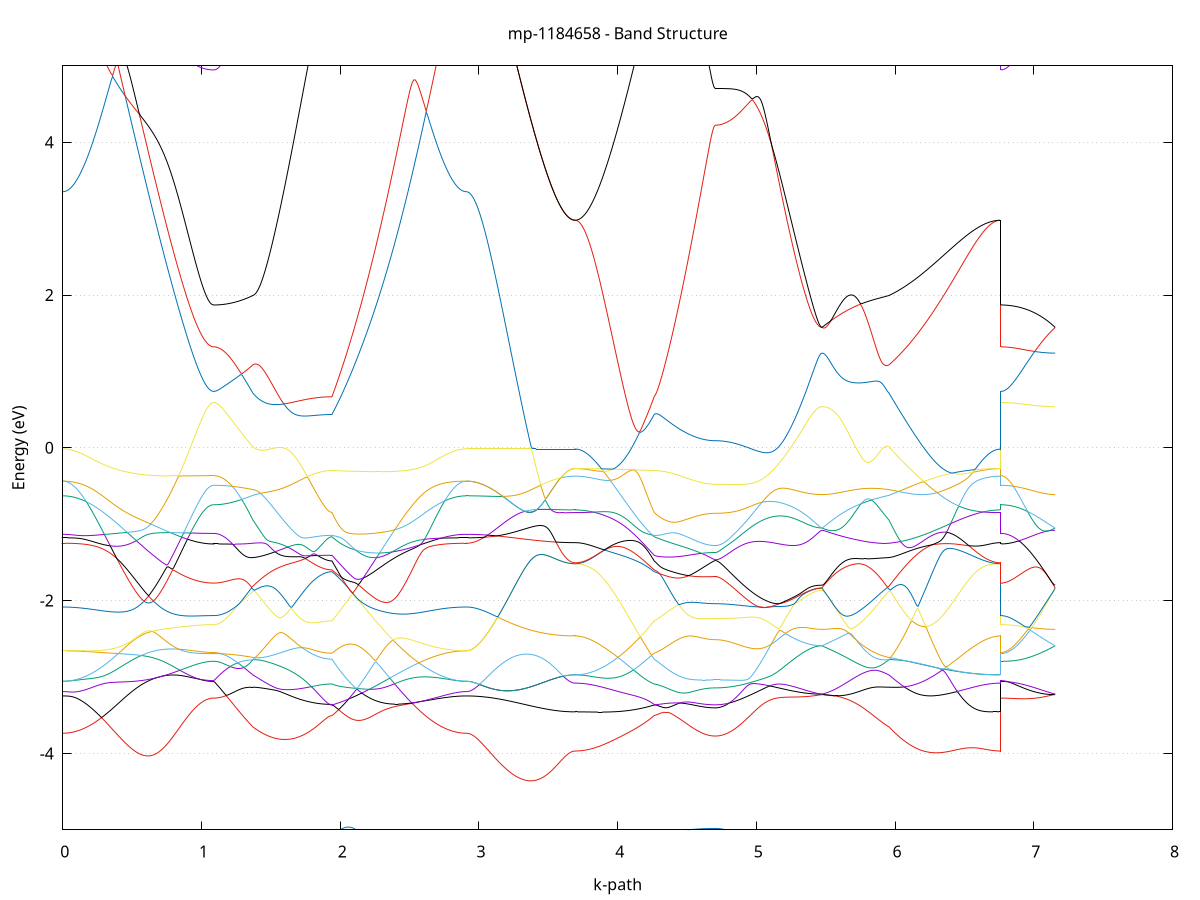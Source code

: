 set title 'mp-1184658 - Band Structure'
set xlabel 'k-path'
set ylabel 'Energy (eV)'
set grid y
set yrange [-5:5]
set terminal png size 800,600
set output 'mp-1184658_bands_gnuplot.png'
plot '-' using 1:2 with lines notitle, '-' using 1:2 with lines notitle, '-' using 1:2 with lines notitle, '-' using 1:2 with lines notitle, '-' using 1:2 with lines notitle, '-' using 1:2 with lines notitle, '-' using 1:2 with lines notitle, '-' using 1:2 with lines notitle, '-' using 1:2 with lines notitle, '-' using 1:2 with lines notitle, '-' using 1:2 with lines notitle, '-' using 1:2 with lines notitle, '-' using 1:2 with lines notitle, '-' using 1:2 with lines notitle, '-' using 1:2 with lines notitle, '-' using 1:2 with lines notitle, '-' using 1:2 with lines notitle, '-' using 1:2 with lines notitle, '-' using 1:2 with lines notitle, '-' using 1:2 with lines notitle, '-' using 1:2 with lines notitle, '-' using 1:2 with lines notitle, '-' using 1:2 with lines notitle, '-' using 1:2 with lines notitle, '-' using 1:2 with lines notitle, '-' using 1:2 with lines notitle, '-' using 1:2 with lines notitle, '-' using 1:2 with lines notitle, '-' using 1:2 with lines notitle, '-' using 1:2 with lines notitle, '-' using 1:2 with lines notitle, '-' using 1:2 with lines notitle, '-' using 1:2 with lines notitle, '-' using 1:2 with lines notitle, '-' using 1:2 with lines notitle, '-' using 1:2 with lines notitle, '-' using 1:2 with lines notitle, '-' using 1:2 with lines notitle, '-' using 1:2 with lines notitle, '-' using 1:2 with lines notitle, '-' using 1:2 with lines notitle, '-' using 1:2 with lines notitle, '-' using 1:2 with lines notitle, '-' using 1:2 with lines notitle, '-' using 1:2 with lines notitle, '-' using 1:2 with lines notitle, '-' using 1:2 with lines notitle, '-' using 1:2 with lines notitle, '-' using 1:2 with lines notitle, '-' using 1:2 with lines notitle, '-' using 1:2 with lines notitle, '-' using 1:2 with lines notitle, '-' using 1:2 with lines notitle, '-' using 1:2 with lines notitle, '-' using 1:2 with lines notitle, '-' using 1:2 with lines notitle, '-' using 1:2 with lines notitle, '-' using 1:2 with lines notitle, '-' using 1:2 with lines notitle, '-' using 1:2 with lines notitle, '-' using 1:2 with lines notitle, '-' using 1:2 with lines notitle, '-' using 1:2 with lines notitle, '-' using 1:2 with lines notitle
0.000000 -7.186751
0.009982 -7.186251
0.019964 -7.184951
0.029946 -7.182751
0.039928 -7.179651
0.049910 -7.175751
0.059892 -7.170951
0.069875 -7.165251
0.079857 -7.158751
0.089839 -7.151351
0.099821 -7.143051
0.109803 -7.134051
0.119785 -7.124151
0.129767 -7.113451
0.139749 -7.101951
0.149731 -7.089651
0.159713 -7.076651
0.169695 -7.062851
0.179677 -7.048451
0.189659 -7.033251
0.199642 -7.017351
0.209624 -7.000851
0.219606 -6.983851
0.229588 -6.966151
0.239570 -6.948051
0.249552 -6.929451
0.259534 -6.910551
0.269516 -6.891251
0.279498 -6.871751
0.289480 -6.852051
0.299462 -6.832351
0.309444 -6.812751
0.319426 -6.793351
0.329409 -6.774351
0.339391 -6.755751
0.349373 -6.737851
0.359355 -6.720651
0.369337 -6.704351
0.379319 -6.689051
0.389301 -6.674651
0.399283 -6.661251
0.409265 -6.648851
0.419247 -6.637451
0.429229 -6.626851
0.439211 -6.617151
0.449193 -6.608151
0.459176 -6.599851
0.469158 -6.592151
0.479140 -6.585051
0.489122 -6.578351
0.499104 -6.572251
0.509086 -6.566551
0.519068 -6.561351
0.529050 -6.556451
0.539032 -6.551951
0.549014 -6.547851
0.558996 -6.544151
0.568978 -6.540751
0.578960 -6.537751
0.588943 -6.535051
0.598925 -6.532751
0.608907 -6.530851
0.618889 -6.529251
0.628871 -6.528051
0.638853 -6.530551
0.648835 -6.536351
0.658817 -6.542251
0.668799 -6.548051
0.678781 -6.553851
0.688763 -6.559551
0.698745 -6.565251
0.708727 -6.570951
0.718710 -6.576551
0.728692 -6.582151
0.738674 -6.587651
0.748656 -6.593051
0.758638 -6.598351
0.768620 -6.603651
0.778602 -6.608851
0.788584 -6.613951
0.798566 -6.618951
0.808548 -6.623851
0.818530 -6.628651
0.828512 -6.633251
0.838494 -6.637851
0.848477 -6.642251
0.858459 -6.646551
0.868441 -6.650651
0.878423 -6.654651
0.888405 -6.658451
0.898387 -6.662151
0.908369 -6.665751
0.918351 -6.669051
0.928333 -6.672251
0.938315 -6.675351
0.948297 -6.678151
0.958279 -6.680851
0.968261 -6.683351
0.978244 -6.685651
0.988226 -6.687751
0.998208 -6.689651
1.008190 -6.691451
1.018172 -6.692951
1.028154 -6.694251
1.038136 -6.695451
1.048118 -6.696351
1.058100 -6.697051
1.068082 -6.697551
1.078064 -6.697851
1.088046 -6.697951
1.088046 -6.697951
1.097798 -6.697951
1.107549 -6.697651
1.117301 -6.697251
1.127053 -6.696551
1.136804 -6.695851
1.146556 -6.694851
1.156307 -6.693751
1.166059 -6.692451
1.175810 -6.690951
1.185562 -6.689351
1.195313 -6.687551
1.205065 -6.685551
1.214816 -6.683451
1.224568 -6.681251
1.234320 -6.678851
1.244071 -6.676351
1.253823 -6.673751
1.263574 -6.670951
1.273326 -6.668051
1.283077 -6.665051
1.292829 -6.661951
1.302580 -6.658651
1.312332 -6.655351
1.322083 -6.651951
1.331835 -6.648551
1.341586 -6.644951
1.351338 -6.641351
1.361090 -6.637751
1.370841 -6.634051
1.370841 -6.634051
1.380831 -6.631251
1.390820 -6.628451
1.400809 -6.625451
1.410799 -6.622451
1.420788 -6.619251
1.430778 -6.616051
1.440767 -6.612751
1.450757 -6.609351
1.460746 -6.605951
1.470736 -6.602451
1.480725 -6.598851
1.490715 -6.595251
1.500704 -6.591651
1.510693 -6.587951
1.520683 -6.584251
1.530672 -6.580451
1.540662 -6.576751
1.550651 -6.572951
1.560641 -6.569151
1.570630 -6.565351
1.580620 -6.561551
1.590609 -6.557851
1.600599 -6.554051
1.610588 -6.550251
1.620577 -6.546551
1.630567 -6.542851
1.640556 -6.539151
1.650546 -6.535551
1.660535 -6.531951
1.670525 -6.528451
1.680514 -6.524951
1.690504 -6.521451
1.700493 -6.518051
1.710483 -6.514751
1.720472 -6.511451
1.730461 -6.508251
1.740451 -6.505051
1.750440 -6.501951
1.760430 -6.498951
1.770419 -6.495951
1.780409 -6.493051
1.790398 -6.495251
1.800388 -6.499751
1.810377 -6.504151
1.820367 -6.508151
1.830356 -6.511951
1.840345 -6.515451
1.850335 -6.518651
1.860324 -6.521551
1.870314 -6.524051
1.880303 -6.526251
1.890293 -6.528151
1.900282 -6.529751
1.910272 -6.530951
1.920261 -6.531851
1.930251 -6.532351
1.940240 -6.532551
1.940240 -6.532551
1.950233 -6.525851
1.960226 -6.519551
1.970219 -6.513351
1.980212 -6.507451
1.990206 -6.501751
2.000199 -6.496351
2.010192 -6.491251
2.020185 -6.486351
2.030178 -6.481751
2.040171 -6.477451
2.050164 -6.473351
2.060157 -6.469651
2.070150 -6.466151
2.080143 -6.462951
2.090137 -6.460051
2.100130 -6.457451
2.110123 -6.455051
2.120116 -6.453051
2.130109 -6.451251
2.140102 -6.449851
2.150095 -6.448651
2.160088 -6.447751
2.170081 -6.447051
2.180075 -6.446751
2.190068 -6.446651
2.200061 -6.446951
2.210054 -6.447451
2.220047 -6.448151
2.230040 -6.449251
2.240033 -6.450551
2.250026 -6.452151
2.260019 -6.453951
2.270012 -6.456051
2.280006 -6.458451
2.289999 -6.461151
2.299992 -6.464051
2.309985 -6.467251
2.319978 -6.470751
2.329971 -6.474551
2.339964 -6.478651
2.349957 -6.483051
2.359950 -6.487751
2.369943 -6.492851
2.379937 -6.498251
2.389930 -6.504151
2.399923 -6.510351
2.409916 -6.517151
2.419909 -6.524351
2.429902 -6.532151
2.439895 -6.540651
2.449888 -6.549851
2.459881 -6.559751
2.469875 -6.570651
2.479868 -6.582451
2.489861 -6.595251
2.499854 -6.609251
2.509847 -6.624251
2.519840 -6.640451
2.529833 -6.657751
2.539826 -6.676051
2.549819 -6.695151
2.559812 -6.715051
2.569806 -6.735651
2.579799 -6.756551
2.589792 -6.777751
2.599785 -6.799151
2.609778 -6.820551
2.619771 -6.841751
2.629764 -6.862851
2.639757 -6.883651
2.649750 -6.903951
2.659743 -6.923951
2.669737 -6.943351
2.679730 -6.962251
2.689723 -6.980451
2.699716 -6.998051
2.709709 -7.015051
2.719702 -7.031351
2.729695 -7.046851
2.739688 -7.061651
2.749681 -7.075651
2.759675 -7.088851
2.769668 -7.101351
2.779661 -7.112951
2.789654 -7.123751
2.799647 -7.133751
2.809640 -7.142851
2.819633 -7.151151
2.829626 -7.158551
2.839619 -7.165151
2.849612 -7.170851
2.859606 -7.175751
2.869599 -7.179651
2.879592 -7.182751
2.889585 -7.184951
2.899578 -7.186251
2.909571 -7.186751
2.909571 -7.186751
2.919501 -7.186351
2.929431 -7.185251
2.939361 -7.183551
2.949291 -7.181051
2.959221 -7.177851
2.969151 -7.174051
2.979081 -7.169451
2.989011 -7.164251
2.998941 -7.158251
3.008871 -7.151751
3.018801 -7.144451
3.028731 -7.136651
3.038660 -7.128151
3.048590 -7.119051
3.058520 -7.109351
3.068450 -7.099151
3.078380 -7.088351
3.088310 -7.077051
3.098240 -7.065251
3.108170 -7.052951
3.118100 -7.040251
3.128030 -7.027151
3.137960 -7.013751
3.147890 -6.999951
3.157820 -6.985951
3.167750 -6.971751
3.177680 -6.957451
3.187610 -6.942951
3.197540 -6.928451
3.207470 -6.913951
3.217400 -6.899551
3.227330 -6.885351
3.237260 -6.871251
3.247190 -6.857551
3.257119 -6.844151
3.267049 -6.831251
3.276979 -6.818651
3.286909 -6.806651
3.296839 -6.795151
3.306769 -6.784251
3.316699 -6.773951
3.326629 -6.764151
3.336559 -6.760951
3.346489 -6.767551
3.356419 -6.774051
3.366349 -6.780551
3.376279 -6.786851
3.386209 -6.793151
3.396139 -6.799351
3.406069 -6.805451
3.415999 -6.811351
3.425929 -6.817251
3.435859 -6.822951
3.445789 -6.828451
3.455719 -6.833851
3.465649 -6.839151
3.475578 -6.844151
3.485508 -6.849151
3.495438 -6.853851
3.505368 -6.858351
3.515298 -6.862751
3.525228 -6.866951
3.535158 -6.870851
3.545088 -6.874551
3.555018 -6.878051
3.564948 -6.881351
3.574878 -6.884451
3.584808 -6.887351
3.594738 -6.889951
3.604668 -6.892251
3.614598 -6.894451
3.624528 -6.896251
3.634458 -6.897951
3.644388 -6.899351
3.654318 -6.900451
3.664248 -6.901351
3.674178 -6.901951
3.684108 -6.902351
3.694037 -6.902551
3.694037 -6.902551
3.704027 -6.902351
3.714016 -6.901751
3.724006 -6.900851
3.733995 -6.899551
3.743985 -6.897951
3.753974 -6.895851
3.763964 -6.893551
3.773953 -6.890851
3.783943 -6.887751
3.793932 -6.884351
3.803921 -6.880651
3.813911 -6.876551
3.823900 -6.872151
3.833890 -6.867451
3.843879 -6.862451
3.853869 -6.857151
3.863858 -6.851551
3.873848 -6.845651
3.883837 -6.839551
3.893827 -6.833151
3.903816 -6.826451
3.913805 -6.819651
3.923795 -6.812551
3.933784 -6.805251
3.943774 -6.797651
3.953763 -6.789951
3.963753 -6.782151
3.973742 -6.774051
3.983732 -6.765951
3.993721 -6.757651
4.003711 -6.749151
4.013700 -6.740651
4.023689 -6.732051
4.033679 -6.723351
4.043668 -6.714551
4.053658 -6.705751
4.063647 -6.696851
4.073637 -6.687951
4.083626 -6.679051
4.093616 -6.670151
4.103605 -6.661251
4.113595 -6.652451
4.123584 -6.643651
4.133573 -6.634951
4.143563 -6.626251
4.153552 -6.617651
4.163542 -6.609251
4.173531 -6.600851
4.183521 -6.592551
4.193510 -6.584451
4.203500 -6.576551
4.213489 -6.568751
4.223479 -6.561051
4.233468 -6.553651
4.243457 -6.546451
4.253447 -6.539351
4.263436 -6.532551
4.263436 -6.532551
4.273220 -6.529651
4.283004 -6.527051
4.292787 -6.524751
4.302571 -6.522651
4.312355 -6.520951
4.322138 -6.519451
4.331922 -6.518251
4.341706 -6.517251
4.351489 -6.516451
4.361273 -6.515851
4.371057 -6.515351
4.380840 -6.515051
4.390624 -6.514851
4.400408 -6.514751
4.410191 -6.514751
4.419975 -6.514751
4.429759 -6.514951
4.439542 -6.515051
4.449326 -6.515251
4.459110 -6.515451
4.468893 -6.515651
4.478677 -6.515951
4.488461 -6.516251
4.498244 -6.516451
4.508028 -6.516751
4.517812 -6.517051
4.527595 -6.517351
4.537379 -6.517551
4.547163 -6.517851
4.556946 -6.518151
4.566730 -6.518351
4.576514 -6.518551
4.586297 -6.518751
4.596081 -6.518951
4.605865 -6.519151
4.615648 -6.519351
4.625432 -6.519551
4.635216 -6.519651
4.644999 -6.519751
4.654783 -6.519851
4.664567 -6.519951
4.674350 -6.520051
4.684134 -6.520051
4.693918 -6.520051
4.703701 -6.520051
4.703701 -6.520051
4.713693 -6.520051
4.723685 -6.519751
4.733677 -6.519351
4.743668 -6.518851
4.753660 -6.518151
4.763652 -6.517251
4.773644 -6.516251
4.783635 -6.515151
4.793627 -6.513851
4.803619 -6.512551
4.813611 -6.511051
4.823602 -6.509551
4.833594 -6.507951
4.843586 -6.506351
4.853578 -6.504651
4.863569 -6.502951
4.873561 -6.501351
4.883553 -6.499651
4.893545 -6.498051
4.903536 -6.496551
4.913528 -6.495051
4.923520 -6.493651
4.933512 -6.492351
4.943504 -6.491151
4.953495 -6.490151
4.963487 -6.489151
4.973479 -6.488351
4.983471 -6.487751
4.993462 -6.487251
5.003454 -6.486851
5.013446 -6.486651
5.023438 -6.486551
5.033429 -6.486551
5.043421 -6.488951
5.053413 -6.493951
5.063405 -6.498951
5.073396 -6.504051
5.083388 -6.509151
5.093380 -6.514251
5.103372 -6.519451
5.113363 -6.524751
5.123355 -6.529951
5.133347 -6.535251
5.143339 -6.540451
5.153330 -6.545751
5.163322 -6.550951
5.173314 -6.556151
5.183306 -6.561251
5.193297 -6.566251
5.203289 -6.571251
5.213281 -6.576151
5.223273 -6.581051
5.233264 -6.585751
5.243256 -6.590351
5.253248 -6.594751
5.263240 -6.599151
5.273231 -6.603351
5.283223 -6.607351
5.293215 -6.611251
5.303207 -6.614951
5.313198 -6.618451
5.323190 -6.621851
5.333182 -6.624951
5.343174 -6.627951
5.353165 -6.630751
5.363157 -6.633251
5.373149 -6.635651
5.383141 -6.637751
5.393132 -6.639751
5.403124 -6.641451
5.413116 -6.642851
5.423108 -6.644151
5.433099 -6.645151
5.443091 -6.645951
5.453083 -6.646551
5.463075 -6.646951
5.473066 -6.647051
5.473066 -6.647051
5.482935 -6.647051
5.492803 -6.646951
5.502671 -6.646951
5.512540 -6.646851
5.522408 -6.646751
5.532277 -6.646751
5.542145 -6.646651
5.552013 -6.646551
5.561882 -6.646551
5.571750 -6.646451
5.581618 -6.646451
5.591487 -6.646551
5.601355 -6.646651
5.611223 -6.646751
5.621092 -6.647051
5.630960 -6.647251
5.640828 -6.647651
5.650697 -6.648151
5.660565 -6.648651
5.670433 -6.649351
5.680302 -6.650051
5.690170 -6.650851
5.700038 -6.651651
5.709907 -6.652451
5.719775 -6.653251
5.729644 -6.653951
5.739512 -6.654651
5.749380 -6.655251
5.759249 -6.655751
5.769117 -6.656051
5.778985 -6.656251
5.788854 -6.656351
5.798722 -6.656251
5.808590 -6.655951
5.818459 -6.655551
5.828327 -6.654951
5.838195 -6.654151
5.848064 -6.653151
5.857932 -6.652051
5.867800 -6.650751
5.877669 -6.649351
5.887537 -6.647851
5.897405 -6.646151
5.907274 -6.644351
5.917142 -6.642451
5.927010 -6.640451
5.936879 -6.638351
5.946747 -6.636251
5.956616 -6.634051
5.956616 -6.634051
5.966557 -6.630251
5.976498 -6.626451
5.986440 -6.622551
5.996381 -6.618651
6.006322 -6.614851
6.016264 -6.611051
6.026205 -6.607251
6.036147 -6.603451
6.046088 -6.599751
6.056029 -6.596051
6.065971 -6.592451
6.075912 -6.588951
6.085853 -6.585551
6.095795 -6.582151
6.105736 -6.578951
6.115678 -6.575751
6.125619 -6.572751
6.135560 -6.569951
6.145502 -6.567151
6.155443 -6.564551
6.165384 -6.562151
6.175326 -6.559851
6.185267 -6.557751
6.195209 -6.555751
6.205150 -6.553951
6.215091 -6.552351
6.225033 -6.550951
6.234974 -6.549651
6.244916 -6.548551
6.254857 -6.547651
6.264798 -6.546951
6.274740 -6.546351
6.284681 -6.546051
6.294622 -6.545851
6.304564 -6.558951
6.314505 -6.571951
6.324447 -6.584751
6.334388 -6.597551
6.344329 -6.610151
6.354271 -6.622551
6.364212 -6.634751
6.374153 -6.646851
6.384095 -6.658751
6.394036 -6.670451
6.403978 -6.681851
6.413919 -6.693151
6.423860 -6.704151
6.433802 -6.714951
6.443743 -6.725551
6.453684 -6.735851
6.463626 -6.745951
6.473567 -6.755751
6.483509 -6.765251
6.493450 -6.774451
6.503391 -6.783451
6.513333 -6.792151
6.523274 -6.800551
6.533216 -6.808651
6.543157 -6.816451
6.553098 -6.823851
6.563040 -6.831051
6.572981 -6.837851
6.582922 -6.844351
6.592864 -6.850551
6.602805 -6.856451
6.612747 -6.861951
6.622688 -6.867151
6.632629 -6.871951
6.642571 -6.876451
6.652512 -6.880551
6.662453 -6.884351
6.672395 -6.887751
6.682336 -6.890851
6.692278 -6.893551
6.702219 -6.895951
6.712160 -6.897951
6.722102 -6.899551
6.732043 -6.900851
6.741984 -6.901751
6.751926 -6.902351
6.761867 -6.902551
6.761867 -6.697951
6.771673 -6.697851
6.781479 -6.697451
6.791285 -6.696851
6.801091 -6.695951
6.810896 -6.694751
6.820702 -6.693351
6.830508 -6.691651
6.840314 -6.689751
6.850120 -6.687551
6.859926 -6.685151
6.869731 -6.682551
6.879537 -6.679551
6.889343 -6.676451
6.899149 -6.673051
6.908955 -6.669451
6.918760 -6.665551
6.928566 -6.661451
6.938372 -6.660451
6.948178 -6.659551
6.957984 -6.658651
6.967790 -6.657751
6.977595 -6.656851
6.987401 -6.655951
6.997207 -6.655051
7.007013 -6.654251
7.016819 -6.653451
7.026625 -6.652651
7.036430 -6.651851
7.046236 -6.651151
7.056042 -6.650451
7.065848 -6.649851
7.075654 -6.649251
7.085460 -6.648751
7.095265 -6.648351
7.105071 -6.647951
7.114877 -6.647651
7.124683 -6.647351
7.134489 -6.647151
7.144295 -6.647051
7.154100 -6.647051
e
0.000000 -6.638751
0.009982 -6.638651
0.019964 -6.638251
0.029946 -6.637551
0.039928 -6.636651
0.049910 -6.635451
0.059892 -6.633951
0.069875 -6.632251
0.079857 -6.630351
0.089839 -6.628151
0.099821 -6.625651
0.109803 -6.622951
0.119785 -6.620051
0.129767 -6.616951
0.139749 -6.613551
0.149731 -6.610051
0.159713 -6.606251
0.169695 -6.602251
0.179677 -6.597951
0.189659 -6.593451
0.199642 -6.588751
0.209624 -6.583751
0.219606 -6.578451
0.229588 -6.572851
0.239570 -6.566951
0.249552 -6.560651
0.259534 -6.553951
0.269516 -6.546751
0.279498 -6.539051
0.289480 -6.530851
0.299462 -6.521951
0.309444 -6.512451
0.319426 -6.502151
0.329409 -6.490951
0.339391 -6.479051
0.349373 -6.466551
0.359355 -6.453651
0.369337 -6.441151
0.379319 -6.429651
0.389301 -6.419151
0.399283 -6.409651
0.409265 -6.403851
0.419247 -6.408751
0.429229 -6.413651
0.439211 -6.418651
0.449193 -6.423751
0.459176 -6.428851
0.469158 -6.434151
0.479140 -6.439451
0.489122 -6.444751
0.499104 -6.450251
0.509086 -6.455751
0.519068 -6.461251
0.529050 -6.466851
0.539032 -6.472551
0.549014 -6.478251
0.558996 -6.483951
0.568978 -6.489751
0.578960 -6.495551
0.588943 -6.501351
0.598925 -6.507151
0.608907 -6.512951
0.618889 -6.518851
0.628871 -6.524651
0.638853 -6.527251
0.648835 -6.526851
0.658817 -6.526751
0.668799 -6.527051
0.678781 -6.527751
0.688763 -6.528851
0.698745 -6.530251
0.708727 -6.532051
0.718710 -6.534251
0.728692 -6.536751
0.738674 -6.539551
0.748656 -6.542751
0.758638 -6.546151
0.768620 -6.549951
0.778602 -6.553951
0.788584 -6.558251
0.798566 -6.562751
0.808548 -6.567351
0.818530 -6.572151
0.828512 -6.577151
0.838494 -6.582251
0.848477 -6.587351
0.858459 -6.592551
0.868441 -6.597851
0.878423 -6.603051
0.888405 -6.608251
0.898387 -6.613351
0.908369 -6.618351
0.918351 -6.623351
0.928333 -6.628051
0.938315 -6.632651
0.948297 -6.637151
0.958279 -6.641351
0.968261 -6.645351
0.978244 -6.649051
0.988226 -6.652551
0.998208 -6.655751
1.008190 -6.658651
1.018172 -6.661251
1.028154 -6.663451
1.038136 -6.665451
1.048118 -6.667051
1.058100 -6.668251
1.068082 -6.669151
1.078064 -6.669751
1.088046 -6.669851
1.088046 -6.669851
1.097798 -6.669751
1.107549 -6.669451
1.117301 -6.668851
1.127053 -6.667951
1.136804 -6.666851
1.146556 -6.665551
1.156307 -6.664051
1.166059 -6.662351
1.175810 -6.660351
1.185562 -6.658151
1.195313 -6.655751
1.205065 -6.653151
1.214816 -6.650451
1.224568 -6.647451
1.234320 -6.644351
1.244071 -6.641151
1.253823 -6.637651
1.263574 -6.634151
1.273326 -6.630451
1.283077 -6.626651
1.292829 -6.622751
1.302580 -6.618751
1.312332 -6.614651
1.322083 -6.610551
1.331835 -6.606351
1.341586 -6.602151
1.351338 -6.597851
1.361090 -6.593651
1.370841 -6.589351
1.370841 -6.589351
1.380831 -6.586151
1.390820 -6.582751
1.400809 -6.579151
1.410799 -6.575351
1.420788 -6.571251
1.430778 -6.567051
1.440767 -6.562651
1.450757 -6.558151
1.460746 -6.553351
1.470736 -6.548451
1.480725 -6.543251
1.490715 -6.538051
1.500704 -6.532651
1.510693 -6.527051
1.520683 -6.521351
1.530672 -6.515551
1.540662 -6.509651
1.550651 -6.503651
1.560641 -6.497551
1.570630 -6.491451
1.580620 -6.485451
1.590609 -6.479351
1.600599 -6.473451
1.610588 -6.467651
1.620577 -6.462151
1.630567 -6.457151
1.640556 -6.452651
1.650546 -6.449051
1.660535 -6.446551
1.670525 -6.445451
1.680514 -6.445951
1.690504 -6.447851
1.700493 -6.450951
1.710483 -6.454951
1.720472 -6.459651
1.730461 -6.464651
1.740451 -6.469851
1.750440 -6.475051
1.760430 -6.480351
1.770419 -6.485451
1.780409 -6.490451
1.790398 -6.490251
1.800388 -6.487451
1.810377 -6.484751
1.820367 -6.482051
1.830356 -6.479551
1.840345 -6.476951
1.850335 -6.474551
1.860324 -6.472151
1.870314 -6.469751
1.880303 -6.467551
1.890293 -6.465251
1.900282 -6.463051
1.910272 -6.460951
1.920261 -6.458851
1.930251 -6.456851
1.940240 -6.455451
1.940240 -6.455451
1.950233 -6.451551
1.960226 -6.447951
1.970219 -6.444951
1.980212 -6.441951
1.990206 -6.439051
2.000199 -6.436151
2.010192 -6.433351
2.020185 -6.430551
2.030178 -6.427851
2.040171 -6.425251
2.050164 -6.422651
2.060157 -6.420151
2.070150 -6.417651
2.080143 -6.415151
2.090137 -6.412851
2.100130 -6.410451
2.110123 -6.408151
2.120116 -6.405951
2.130109 -6.403751
2.140102 -6.401551
2.150095 -6.399451
2.160088 -6.397351
2.170081 -6.395351
2.180075 -6.393351
2.190068 -6.391351
2.200061 -6.389451
2.210054 -6.387451
2.220047 -6.385651
2.230040 -6.383751
2.240033 -6.381951
2.250026 -6.380051
2.260019 -6.378251
2.270012 -6.376451
2.280006 -6.374751
2.289999 -6.373051
2.299992 -6.371251
2.309985 -6.369551
2.319978 -6.367851
2.329971 -6.366151
2.339964 -6.364551
2.349957 -6.362851
2.359950 -6.361151
2.369943 -6.359551
2.379937 -6.357951
2.389930 -6.356251
2.399923 -6.363351
2.409916 -6.371051
2.419909 -6.378851
2.429902 -6.386751
2.439895 -6.394651
2.449888 -6.402651
2.459881 -6.410651
2.469875 -6.418651
2.479868 -6.426651
2.489861 -6.434651
2.499854 -6.442651
2.509847 -6.450651
2.519840 -6.458551
2.529833 -6.466351
2.539826 -6.474151
2.549819 -6.481851
2.559812 -6.489451
2.569806 -6.496951
2.579799 -6.504351
2.589792 -6.511651
2.599785 -6.518751
2.609778 -6.525751
2.619771 -6.532651
2.629764 -6.539351
2.639757 -6.545851
2.649750 -6.552251
2.659743 -6.558451
2.669737 -6.564351
2.679730 -6.570151
2.689723 -6.575751
2.699716 -6.581151
2.709709 -6.586351
2.719702 -6.591351
2.729695 -6.596051
2.739688 -6.600551
2.749681 -6.604851
2.759675 -6.608851
2.769668 -6.612651
2.779661 -6.616251
2.789654 -6.619551
2.799647 -6.622551
2.809640 -6.625351
2.819633 -6.627951
2.829626 -6.630151
2.839619 -6.632151
2.849612 -6.633951
2.859606 -6.635451
2.869599 -6.636651
2.879592 -6.637551
2.889585 -6.638251
2.899578 -6.638651
2.909571 -6.638751
2.909571 -6.638751
2.919501 -6.638751
2.929431 -6.638551
2.939361 -6.638251
2.949291 -6.637751
2.959221 -6.637251
2.969151 -6.636551
2.979081 -6.635751
2.989011 -6.634751
2.998941 -6.633751
3.008871 -6.632551
3.018801 -6.631251
3.028731 -6.629851
3.038660 -6.628251
3.048590 -6.626651
3.058520 -6.624851
3.068450 -6.623051
3.078380 -6.621051
3.088310 -6.618951
3.098240 -6.616751
3.108170 -6.617651
3.118100 -6.622751
3.128030 -6.627951
3.137960 -6.633351
3.147890 -6.638851
3.157820 -6.644551
3.167750 -6.650351
3.177680 -6.656351
3.187610 -6.662451
3.197540 -6.668651
3.207470 -6.674951
3.217400 -6.681351
3.227330 -6.687751
3.237260 -6.694251
3.247190 -6.700851
3.257119 -6.707551
3.267049 -6.714151
3.276979 -6.720851
3.286909 -6.727551
3.296839 -6.734351
3.306769 -6.741051
3.316699 -6.747751
3.326629 -6.754351
3.336559 -6.754951
3.346489 -6.746351
3.356419 -6.738351
3.366349 -6.730951
3.376279 -6.724051
3.386209 -6.717651
3.396139 -6.711651
3.406069 -6.706251
3.415999 -6.701251
3.425929 -6.696651
3.435859 -6.692451
3.445789 -6.688551
3.455719 -6.685051
3.465649 -6.681851
3.475578 -6.678951
3.485508 -6.676251
3.495438 -6.673951
3.505368 -6.671751
3.515298 -6.669851
3.525228 -6.668151
3.535158 -6.666551
3.545088 -6.665151
3.555018 -6.663951
3.564948 -6.662851
3.574878 -6.661851
3.584808 -6.661051
3.594738 -6.660251
3.604668 -6.659651
3.614598 -6.659151
3.624528 -6.658651
3.634458 -6.658251
3.644388 -6.657951
3.654318 -6.657651
3.664248 -6.657451
3.674178 -6.657351
3.684108 -6.657251
3.694037 -6.657251
3.694037 -6.657251
3.704027 -6.657051
3.714016 -6.656551
3.724006 -6.655651
3.733995 -6.654351
3.743985 -6.652651
3.753974 -6.650651
3.763964 -6.648351
3.773953 -6.645551
3.783943 -6.642551
3.793932 -6.639151
3.803921 -6.635351
3.813911 -6.631251
3.823900 -6.626851
3.833890 -6.622051
3.843879 -6.617051
3.853869 -6.611651
3.863858 -6.605951
3.873848 -6.599951
3.883837 -6.593751
3.893827 -6.587251
3.903816 -6.580951
3.913805 -6.578451
3.923795 -6.575951
3.933784 -6.573351
3.943774 -6.570651
3.953763 -6.567851
3.963753 -6.565051
3.973742 -6.562051
3.983732 -6.559051
3.993721 -6.555951
4.003711 -6.552751
4.013700 -6.549551
4.023689 -6.546251
4.033679 -6.542851
4.043668 -6.539451
4.053658 -6.535951
4.063647 -6.532451
4.073637 -6.528851
4.083626 -6.525151
4.093616 -6.521451
4.103605 -6.517751
4.113595 -6.513951
4.123584 -6.510151
4.133573 -6.506351
4.143563 -6.502551
4.153552 -6.498651
4.163542 -6.494751
4.173531 -6.490851
4.183521 -6.486951
4.193510 -6.482951
4.203500 -6.479051
4.213489 -6.475051
4.223479 -6.471151
4.233468 -6.467151
4.243457 -6.463251
4.253447 -6.459351
4.263436 -6.455451
4.263436 -6.455451
4.273220 -6.453651
4.283004 -6.451851
4.292787 -6.449951
4.302571 -6.448051
4.312355 -6.446151
4.322138 -6.444151
4.331922 -6.442251
4.341706 -6.440151
4.351489 -6.438151
4.361273 -6.436151
4.371057 -6.434151
4.380840 -6.432151
4.390624 -6.430151
4.400408 -6.428151
4.410191 -6.426151
4.419975 -6.424151
4.429759 -6.422251
4.439542 -6.420351
4.449326 -6.418551
4.459110 -6.416651
4.468893 -6.414951
4.478677 -6.413251
4.488461 -6.411551
4.498244 -6.409951
4.508028 -6.408451
4.517812 -6.406951
4.527595 -6.405551
4.537379 -6.404151
4.547163 -6.402851
4.556946 -6.401651
4.566730 -6.400551
4.576514 -6.399451
4.586297 -6.398551
4.596081 -6.397651
4.605865 -6.396751
4.615648 -6.396051
4.625432 -6.395351
4.635216 -6.394751
4.644999 -6.394251
4.654783 -6.393751
4.664567 -6.393451
4.674350 -6.393151
4.684134 -6.392951
4.693918 -6.392851
4.703701 -6.392751
4.703701 -6.392751
4.713693 -6.392851
4.723685 -6.393151
4.733677 -6.393651
4.743668 -6.394351
4.753660 -6.395251
4.763652 -6.396251
4.773644 -6.397551
4.783635 -6.398951
4.793627 -6.400551
4.803619 -6.402351
4.813611 -6.404351
4.823602 -6.406551
4.833594 -6.408851
4.843586 -6.411351
4.853578 -6.413951
4.863569 -6.416751
4.873561 -6.419751
4.883553 -6.422851
4.893545 -6.426051
4.903536 -6.429451
4.913528 -6.432951
4.923520 -6.436651
4.933512 -6.440351
4.943504 -6.444251
4.953495 -6.448351
4.963487 -6.452451
4.973479 -6.456651
4.983471 -6.460951
4.993462 -6.465451
5.003454 -6.469951
5.013446 -6.474651
5.023438 -6.479351
5.033429 -6.484151
5.043421 -6.486751
5.053413 -6.487051
5.063405 -6.487451
5.073396 -6.487851
5.083388 -6.488451
5.093380 -6.489151
5.103372 -6.489851
5.113363 -6.490651
5.123355 -6.491551
5.133347 -6.492451
5.143339 -6.493451
5.153330 -6.494451
5.163322 -6.495451
5.173314 -6.496551
5.183306 -6.497551
5.193297 -6.498651
5.203289 -6.499751
5.213281 -6.500851
5.223273 -6.501951
5.233264 -6.503051
5.243256 -6.504151
5.253248 -6.505151
5.263240 -6.506251
5.273231 -6.507251
5.283223 -6.508251
5.293215 -6.509151
5.303207 -6.510051
5.313198 -6.510951
5.323190 -6.511751
5.333182 -6.512551
5.343174 -6.513351
5.353165 -6.514051
5.363157 -6.514751
5.373149 -6.515351
5.383141 -6.515851
5.393132 -6.516351
5.403124 -6.516851
5.413116 -6.517151
5.423108 -6.517551
5.433099 -6.517751
5.443091 -6.517951
5.453083 -6.518151
5.463075 -6.518251
5.473066 -6.518251
5.473066 -6.518251
5.482935 -6.524451
5.492803 -6.530451
5.502671 -6.536451
5.512540 -6.542251
5.522408 -6.547951
5.532277 -6.553451
5.542145 -6.558851
5.552013 -6.564151
5.561882 -6.569151
5.571750 -6.573951
5.581618 -6.578651
5.591487 -6.583051
5.601355 -6.587251
5.611223 -6.591151
5.621092 -6.594751
5.630960 -6.598151
5.640828 -6.601151
5.650697 -6.603951
5.660565 -6.606351
5.670433 -6.608451
5.680302 -6.610151
5.690170 -6.611651
5.700038 -6.612851
5.709907 -6.613751
5.719775 -6.614451
5.729644 -6.614951
5.739512 -6.615151
5.749380 -6.615251
5.759249 -6.615151
5.769117 -6.614951
5.778985 -6.614551
5.788854 -6.614151
5.798722 -6.613551
5.808590 -6.612851
5.818459 -6.612051
5.828327 -6.611151
5.838195 -6.610151
5.848064 -6.609051
5.857932 -6.607851
5.867800 -6.606451
5.877669 -6.605051
5.887537 -6.603551
5.897405 -6.601951
5.907274 -6.600151
5.917142 -6.598251
5.927010 -6.596251
5.936879 -6.594051
5.946747 -6.591751
5.956616 -6.589351
5.956616 -6.589351
5.966557 -6.584951
5.976498 -6.580651
5.986440 -6.576351
5.996381 -6.572151
6.006322 -6.567951
6.016264 -6.563851
6.026205 -6.559851
6.036147 -6.555951
6.046088 -6.552151
6.056029 -6.548451
6.065971 -6.544951
6.075912 -6.541551
6.085853 -6.538251
6.095795 -6.535151
6.105736 -6.532151
6.115678 -6.529451
6.125619 -6.526851
6.135560 -6.524351
6.145502 -6.522151
6.155443 -6.520151
6.165384 -6.518251
6.175326 -6.516651
6.185267 -6.515251
6.195209 -6.513951
6.205150 -6.512951
6.215091 -6.512151
6.225033 -6.511551
6.234974 -6.511051
6.244916 -6.510851
6.254857 -6.510851
6.264798 -6.511051
6.274740 -6.519251
6.284681 -6.532551
6.294622 -6.545751
6.304564 -6.545851
6.314505 -6.546051
6.324447 -6.546351
6.334388 -6.546851
6.344329 -6.547451
6.354271 -6.548251
6.364212 -6.549151
6.374153 -6.550251
6.384095 -6.551451
6.394036 -6.552751
6.403978 -6.554151
6.413919 -6.555751
6.423860 -6.557351
6.433802 -6.559051
6.443743 -6.560851
6.453684 -6.562651
6.463626 -6.564551
6.473567 -6.566551
6.483509 -6.568451
6.493450 -6.570451
6.503391 -6.572551
6.513333 -6.575151
6.523274 -6.579651
6.533216 -6.584251
6.543157 -6.588851
6.553098 -6.593551
6.563040 -6.598251
6.572981 -6.602851
6.582922 -6.607451
6.592864 -6.612051
6.602805 -6.616451
6.612747 -6.620851
6.622688 -6.625051
6.632629 -6.629051
6.642571 -6.632951
6.652512 -6.636551
6.662453 -6.639951
6.672395 -6.643151
6.682336 -6.645951
6.692278 -6.648551
6.702219 -6.650851
6.712160 -6.652751
6.722102 -6.654351
6.732043 -6.655651
6.741984 -6.656551
6.751926 -6.657051
6.761867 -6.657251
6.761867 -6.669851
6.771673 -6.669851
6.781479 -6.669751
6.791285 -6.669551
6.801091 -6.669351
6.810896 -6.669051
6.820702 -6.668651
6.830508 -6.668251
6.840314 -6.667751
6.850120 -6.667251
6.859926 -6.666651
6.869731 -6.665951
6.879537 -6.665351
6.889343 -6.664551
6.899149 -6.663851
6.908955 -6.662951
6.918760 -6.662151
6.928566 -6.661351
6.938372 -6.657151
6.948178 -6.652651
6.957984 -6.647951
6.967790 -6.642951
6.977595 -6.637851
6.987401 -6.632451
6.997207 -6.626951
7.007013 -6.621151
7.016819 -6.615251
7.026625 -6.609251
7.036430 -6.602951
7.046236 -6.596551
7.056042 -6.590051
7.065848 -6.583351
7.075654 -6.576551
7.085460 -6.569651
7.095265 -6.562551
7.105071 -6.555351
7.114877 -6.548151
7.124683 -6.540751
7.134489 -6.533351
7.144295 -6.525851
7.154100 -6.518251
e
0.000000 -6.602851
0.009982 -6.602751
0.019964 -6.602351
0.029946 -6.601651
0.039928 -6.600751
0.049910 -6.599551
0.059892 -6.598051
0.069875 -6.596351
0.079857 -6.594351
0.089839 -6.592051
0.099821 -6.589451
0.109803 -6.586651
0.119785 -6.583451
0.129767 -6.580051
0.139749 -6.576351
0.149731 -6.572351
0.159713 -6.567951
0.169695 -6.563351
0.179677 -6.558551
0.189659 -6.553351
0.199642 -6.547951
0.209624 -6.542251
0.219606 -6.536251
0.229588 -6.530151
0.239570 -6.523651
0.249552 -6.517051
0.259534 -6.510151
0.269516 -6.503051
0.279498 -6.495751
0.289480 -6.488251
0.299462 -6.480551
0.309444 -6.472651
0.319426 -6.464551
0.329409 -6.456051
0.339391 -6.447251
0.349373 -6.437751
0.359355 -6.427251
0.369337 -6.415051
0.379319 -6.400351
0.389301 -6.394451
0.399283 -6.399151
0.409265 -6.400651
0.419247 -6.392051
0.429229 -6.383651
0.439211 -6.375451
0.449193 -6.367451
0.459176 -6.359651
0.469158 -6.351951
0.479140 -6.344451
0.489122 -6.337051
0.499104 -6.329851
0.509086 -6.322851
0.519068 -6.316051
0.529050 -6.309451
0.539032 -6.302951
0.549014 -6.296651
0.558996 -6.290651
0.568978 -6.284751
0.578960 -6.279151
0.588943 -6.273651
0.598925 -6.268451
0.608907 -6.266551
0.618889 -6.267151
0.628871 -6.267751
0.638853 -6.268451
0.648835 -6.269151
0.658817 -6.269951
0.668799 -6.270751
0.678781 -6.271651
0.688763 -6.272551
0.698745 -6.273551
0.708727 -6.274551
0.718710 -6.275651
0.728692 -6.276751
0.738674 -6.277851
0.748656 -6.278951
0.758638 -6.280151
0.768620 -6.281351
0.778602 -6.282551
0.788584 -6.283751
0.798566 -6.284951
0.808548 -6.286151
0.818530 -6.287351
0.828512 -6.288551
0.838494 -6.289751
0.848477 -6.290951
0.858459 -6.292151
0.868441 -6.293351
0.878423 -6.294451
0.888405 -6.295551
0.898387 -6.296651
0.908369 -6.297651
0.918351 -6.298651
0.928333 -6.299651
0.938315 -6.300551
0.948297 -6.301451
0.958279 -6.302251
0.968261 -6.303051
0.978244 -6.303751
0.988226 -6.304451
0.998208 -6.305051
1.008190 -6.305651
1.018172 -6.306151
1.028154 -6.306551
1.038136 -6.306951
1.048118 -6.307251
1.058100 -6.307451
1.068082 -6.307651
1.078064 -6.307751
1.088046 -6.307751
1.088046 -6.307751
1.097798 -6.307851
1.107549 -6.307951
1.117301 -6.308251
1.127053 -6.308551
1.136804 -6.309051
1.146556 -6.309651
1.156307 -6.310251
1.166059 -6.311051
1.175810 -6.311851
1.185562 -6.312851
1.195313 -6.313851
1.205065 -6.315051
1.214816 -6.316251
1.224568 -6.317651
1.234320 -6.319051
1.244071 -6.320651
1.253823 -6.322251
1.263574 -6.323951
1.273326 -6.325851
1.283077 -6.327751
1.292829 -6.329751
1.302580 -6.331851
1.312332 -6.334051
1.322083 -6.336351
1.331835 -6.338751
1.341586 -6.341251
1.351338 -6.343851
1.361090 -6.346451
1.370841 -6.349151
1.370841 -6.349151
1.380831 -6.351251
1.390820 -6.353251
1.400809 -6.355251
1.410799 -6.357251
1.420788 -6.359251
1.430778 -6.361251
1.440767 -6.363351
1.450757 -6.365351
1.460746 -6.367351
1.470736 -6.369351
1.480725 -6.371351
1.490715 -6.373351
1.500704 -6.375351
1.510693 -6.377351
1.520683 -6.379251
1.530672 -6.381251
1.540662 -6.383151
1.550651 -6.385151
1.560641 -6.387051
1.570630 -6.388951
1.580620 -6.390851
1.590609 -6.392751
1.600599 -6.394651
1.610588 -6.396451
1.620577 -6.398351
1.630567 -6.400151
1.640556 -6.401951
1.650546 -6.403751
1.660535 -6.405551
1.670525 -6.407351
1.680514 -6.409151
1.690504 -6.410851
1.700493 -6.412651
1.710483 -6.414351
1.720472 -6.416051
1.730461 -6.417751
1.740451 -6.419451
1.750440 -6.421151
1.760430 -6.422851
1.770419 -6.424551
1.780409 -6.426251
1.790398 -6.427951
1.800388 -6.429651
1.810377 -6.431351
1.820367 -6.433051
1.830356 -6.434751
1.840345 -6.436451
1.850335 -6.438151
1.860324 -6.439951
1.870314 -6.441751
1.880303 -6.443451
1.890293 -6.445351
1.900282 -6.447151
1.910272 -6.448951
1.920261 -6.450851
1.930251 -6.452751
1.940240 -6.454151
1.940240 -6.454151
1.950233 -6.451051
1.960226 -6.447651
1.970219 -6.443751
1.980212 -6.439951
1.990206 -6.436151
2.000199 -6.432351
2.010192 -6.428651
2.020185 -6.424951
2.030178 -6.421251
2.040171 -6.417651
2.050164 -6.414051
2.060157 -6.410551
2.070150 -6.407051
2.080143 -6.403551
2.090137 -6.400151
2.100130 -6.396851
2.110123 -6.393551
2.120116 -6.390351
2.130109 -6.387151
2.140102 -6.384051
2.150095 -6.380951
2.160088 -6.378051
2.170081 -6.375051
2.180075 -6.372251
2.190068 -6.369451
2.200061 -6.366651
2.210054 -6.363951
2.220047 -6.361351
2.230040 -6.358851
2.240033 -6.356351
2.250026 -6.353951
2.260019 -6.351651
2.270012 -6.349351
2.280006 -6.347151
2.289999 -6.344951
2.299992 -6.342951
2.309985 -6.340851
2.319978 -6.338951
2.329971 -6.337051
2.339964 -6.335251
2.349957 -6.333551
2.359950 -6.333551
2.369943 -6.340751
2.379937 -6.348151
2.389930 -6.355651
2.399923 -6.354651
2.409916 -6.353051
2.419909 -6.351451
2.429902 -6.349851
2.439895 -6.349251
2.449888 -6.358351
2.459881 -6.367651
2.469875 -6.377151
2.479868 -6.386651
2.489861 -6.396251
2.499854 -6.405951
2.509847 -6.415551
2.519840 -6.425151
2.529833 -6.434551
2.539826 -6.443651
2.549819 -6.452551
2.559812 -6.461151
2.569806 -6.469451
2.579799 -6.477451
2.589792 -6.485051
2.599785 -6.492351
2.609778 -6.499251
2.619771 -6.505951
2.629764 -6.512351
2.639757 -6.518451
2.649750 -6.524251
2.659743 -6.529951
2.669737 -6.535351
2.679730 -6.540451
2.689723 -6.545451
2.699716 -6.550251
2.709709 -6.554851
2.719702 -6.559251
2.729695 -6.563451
2.739688 -6.567451
2.749681 -6.571251
2.759675 -6.574951
2.769668 -6.578351
2.779661 -6.581551
2.789654 -6.584651
2.799647 -6.587451
2.809640 -6.590051
2.819633 -6.592451
2.829626 -6.594551
2.839619 -6.596451
2.849612 -6.598151
2.859606 -6.599551
2.869599 -6.600751
2.879592 -6.601651
2.889585 -6.602351
2.899578 -6.602751
2.909571 -6.602851
2.909571 -6.602851
2.919501 -6.602751
2.929431 -6.602351
2.939361 -6.601751
2.949291 -6.600951
2.959221 -6.599851
2.969151 -6.598551
2.979081 -6.597051
2.989011 -6.595251
2.998941 -6.593151
3.008871 -6.590851
3.018801 -6.588351
3.028731 -6.585551
3.038660 -6.588051
3.048590 -6.591651
3.058520 -6.595451
3.068450 -6.599451
3.078380 -6.603751
3.088310 -6.608151
3.098240 -6.612851
3.108170 -6.614551
3.118100 -6.612151
3.128030 -6.609651
3.137960 -6.607151
3.147890 -6.604451
3.157820 -6.601751
3.167750 -6.598951
3.177680 -6.596151
3.187610 -6.593151
3.197540 -6.590151
3.207470 -6.587151
3.217400 -6.583951
3.227330 -6.580851
3.237260 -6.577651
3.247190 -6.574351
3.257119 -6.571051
3.267049 -6.567751
3.276979 -6.564351
3.286909 -6.560951
3.296839 -6.557551
3.306769 -6.554151
3.316699 -6.550751
3.326629 -6.547251
3.336559 -6.543851
3.346489 -6.540451
3.356419 -6.537051
3.366349 -6.533651
3.376279 -6.530351
3.386209 -6.527051
3.396139 -6.523751
3.406069 -6.523551
3.415999 -6.528751
3.425929 -6.533851
3.435859 -6.538751
3.445789 -6.543551
3.455719 -6.548251
3.465649 -6.552751
3.475578 -6.557151
3.485508 -6.561351
3.495438 -6.565451
3.505368 -6.569351
3.515298 -6.573051
3.525228 -6.576551
3.535158 -6.579951
3.545088 -6.583151
3.555018 -6.586051
3.564948 -6.588851
3.574878 -6.591451
3.584808 -6.593851
3.594738 -6.596051
3.604668 -6.598051
3.614598 -6.599851
3.624528 -6.601451
3.634458 -6.602851
3.644388 -6.604051
3.654318 -6.604951
3.664248 -6.605751
3.674178 -6.606251
3.684108 -6.606651
3.694037 -6.606751
3.694037 -6.606751
3.704027 -6.606651
3.714016 -6.606451
3.724006 -6.606151
3.733995 -6.605751
3.743985 -6.605151
3.753974 -6.604551
3.763964 -6.603751
3.773953 -6.602851
3.783943 -6.601851
3.793932 -6.600651
3.803921 -6.599451
3.813911 -6.598051
3.823900 -6.596651
3.833890 -6.595051
3.843879 -6.593351
3.853869 -6.591551
3.863858 -6.589551
3.873848 -6.587551
3.883837 -6.585451
3.893827 -6.583251
3.903816 -6.580451
3.913805 -6.573951
3.923795 -6.571151
3.933784 -6.568251
3.943774 -6.565251
3.953763 -6.562151
3.963753 -6.559051
3.973742 -6.555751
3.983732 -6.552451
3.993721 -6.549151
4.003711 -6.545751
4.013700 -6.542251
4.023689 -6.538851
4.033679 -6.535251
4.043668 -6.531751
4.053658 -6.528151
4.063647 -6.524451
4.073637 -6.520851
4.083626 -6.517251
4.093616 -6.513551
4.103605 -6.509851
4.113595 -6.506151
4.123584 -6.502551
4.133573 -6.498851
4.143563 -6.495251
4.153552 -6.491651
4.163542 -6.488051
4.173531 -6.484551
4.183521 -6.480951
4.193510 -6.477451
4.203500 -6.474051
4.213489 -6.470551
4.223479 -6.467251
4.233468 -6.463951
4.243457 -6.460651
4.253447 -6.457351
4.263436 -6.454151
4.263436 -6.454151
4.273220 -6.452651
4.283004 -6.450751
4.292787 -6.448551
4.302571 -6.446051
4.312355 -6.443251
4.322138 -6.440151
4.331922 -6.436851
4.341706 -6.433351
4.351489 -6.429651
4.361273 -6.425751
4.371057 -6.421851
4.380840 -6.417751
4.390624 -6.413751
4.400408 -6.409651
4.410191 -6.405551
4.419975 -6.401451
4.429759 -6.397451
4.439542 -6.393451
4.449326 -6.389651
4.459110 -6.385851
4.468893 -6.382151
4.478677 -6.378651
4.488461 -6.375251
4.498244 -6.371951
4.508028 -6.368851
4.517812 -6.365851
4.527595 -6.362951
4.537379 -6.360251
4.547163 -6.357751
4.556946 -6.355351
4.566730 -6.353151
4.576514 -6.351051
4.586297 -6.349151
4.596081 -6.347351
4.605865 -6.345751
4.615648 -6.344351
4.625432 -6.343051
4.635216 -6.341951
4.644999 -6.340951
4.654783 -6.340051
4.664567 -6.339351
4.674350 -6.338851
4.684134 -6.338451
4.693918 -6.338251
4.703701 -6.338151
4.703701 -6.338151
4.713693 -6.338151
4.723685 -6.338051
4.733677 -6.337951
4.743668 -6.337751
4.753660 -6.337551
4.763652 -6.337251
4.773644 -6.336851
4.783635 -6.336451
4.793627 -6.335951
4.803619 -6.335251
4.813611 -6.334551
4.823602 -6.333751
4.833594 -6.332751
4.843586 -6.331651
4.853578 -6.330451
4.863569 -6.329051
4.873561 -6.327551
4.883553 -6.325751
4.893545 -6.323851
4.903536 -6.321651
4.913528 -6.319351
4.923520 -6.316751
4.933512 -6.313951
4.943504 -6.313051
4.953495 -6.319651
4.963487 -6.326251
4.973479 -6.332951
4.983471 -6.339651
4.993462 -6.346351
5.003454 -6.353051
5.013446 -6.359751
5.023438 -6.366351
5.033429 -6.372951
5.043421 -6.379351
5.053413 -6.385751
5.063405 -6.392051
5.073396 -6.398251
5.083388 -6.404251
5.093380 -6.410251
5.103372 -6.415951
5.113363 -6.421651
5.123355 -6.427051
5.133347 -6.432351
5.143339 -6.437551
5.153330 -6.442551
5.163322 -6.447351
5.173314 -6.451951
5.183306 -6.456451
5.193297 -6.460751
5.203289 -6.464951
5.213281 -6.468851
5.223273 -6.472751
5.233264 -6.476351
5.243256 -6.479851
5.253248 -6.483151
5.263240 -6.486351
5.273231 -6.489351
5.283223 -6.492151
5.293215 -6.494851
5.303207 -6.497451
5.313198 -6.499851
5.323190 -6.502051
5.333182 -6.504151
5.343174 -6.506151
5.353165 -6.507951
5.363157 -6.509551
5.373149 -6.511151
5.383141 -6.512451
5.393132 -6.513651
5.403124 -6.514751
5.413116 -6.515651
5.423108 -6.516451
5.433099 -6.517151
5.443091 -6.517651
5.453083 -6.517951
5.463075 -6.518151
5.473066 -6.518251
5.473066 -6.518251
5.482935 -6.512051
5.492803 -6.505851
5.502671 -6.499551
5.512540 -6.493251
5.522408 -6.486951
5.532277 -6.480751
5.542145 -6.474451
5.552013 -6.468251
5.561882 -6.462151
5.571750 -6.456051
5.581618 -6.449951
5.591487 -6.444051
5.601355 -6.438151
5.611223 -6.432351
5.621092 -6.426751
5.630960 -6.421251
5.640828 -6.415851
5.650697 -6.410551
5.660565 -6.405451
5.670433 -6.400551
5.680302 -6.395751
5.690170 -6.391151
5.700038 -6.386751
5.709907 -6.382551
5.719775 -6.378451
5.729644 -6.374651
5.739512 -6.370951
5.749380 -6.367551
5.759249 -6.364351
5.769117 -6.361351
5.778985 -6.358651
5.788854 -6.356051
5.798722 -6.353751
5.808590 -6.351651
5.818459 -6.349851
5.828327 -6.348251
5.838195 -6.346851
5.848064 -6.345751
5.857932 -6.344851
5.867800 -6.344151
5.877669 -6.343751
5.887537 -6.343551
5.897405 -6.343651
5.907274 -6.343951
5.917142 -6.344551
5.927010 -6.345351
5.936879 -6.346351
5.946747 -6.347651
5.956616 -6.349151
5.956616 -6.349151
5.966557 -6.352051
5.976498 -6.355051
5.986440 -6.358051
5.996381 -6.361151
6.006322 -6.364351
6.016264 -6.367651
6.026205 -6.371051
6.036147 -6.374451
6.046088 -6.377951
6.056029 -6.381551
6.065971 -6.385151
6.075912 -6.388851
6.085853 -6.392651
6.095795 -6.396451
6.105736 -6.400351
6.115678 -6.404351
6.125619 -6.408251
6.135560 -6.412351
6.145502 -6.416451
6.155443 -6.420551
6.165384 -6.424751
6.175326 -6.428951
6.185267 -6.433151
6.195209 -6.437451
6.205150 -6.441651
6.215091 -6.445951
6.225033 -6.451651
6.234974 -6.465251
6.244916 -6.478851
6.254857 -6.492351
6.264798 -6.505851
6.274740 -6.511451
6.284681 -6.512051
6.294622 -6.512851
6.304564 -6.513851
6.314505 -6.515051
6.324447 -6.516451
6.334388 -6.517951
6.344329 -6.519751
6.354271 -6.521651
6.364212 -6.523751
6.374153 -6.526051
6.384095 -6.528551
6.394036 -6.531151
6.403978 -6.533951
6.413919 -6.536951
6.423860 -6.540151
6.433802 -6.543451
6.443743 -6.546851
6.453684 -6.550551
6.463626 -6.554351
6.473567 -6.558251
6.483509 -6.562251
6.493450 -6.566451
6.503391 -6.570751
6.513333 -6.574551
6.523274 -6.576651
6.533216 -6.578651
6.543157 -6.580651
6.553098 -6.582651
6.563040 -6.584551
6.572981 -6.586451
6.582922 -6.588351
6.592864 -6.590151
6.602805 -6.591951
6.612747 -6.593551
6.622688 -6.595151
6.632629 -6.596651
6.642571 -6.598051
6.652512 -6.599451
6.662453 -6.600651
6.672395 -6.601751
6.682336 -6.602751
6.692278 -6.603651
6.702219 -6.604451
6.712160 -6.605151
6.722102 -6.605751
6.732043 -6.606151
6.741984 -6.606451
6.751926 -6.606651
6.761867 -6.606751
6.761867 -6.307751
6.771673 -6.307951
6.781479 -6.308451
6.791285 -6.309351
6.801091 -6.310651
6.810896 -6.312251
6.820702 -6.314151
6.830508 -6.316451
6.840314 -6.319051
6.850120 -6.321951
6.859926 -6.325251
6.869731 -6.328751
6.879537 -6.332651
6.889343 -6.336851
6.899149 -6.341251
6.908955 -6.346051
6.918760 -6.351051
6.928566 -6.356251
6.938372 -6.361751
6.948178 -6.367451
6.957984 -6.373451
6.967790 -6.379551
6.977595 -6.385951
6.987401 -6.392451
6.997207 -6.399151
7.007013 -6.405951
7.016819 -6.412951
7.026625 -6.420051
7.036430 -6.427251
7.046236 -6.434651
7.056042 -6.442051
7.065848 -6.449551
7.075654 -6.457151
7.085460 -6.464751
7.095265 -6.472351
7.105071 -6.480051
7.114877 -6.487651
7.124683 -6.495351
7.134489 -6.503051
7.144295 -6.510651
7.154100 -6.518251
e
0.000000 -6.565051
0.009982 -6.564851
0.019964 -6.564451
0.029946 -6.563751
0.039928 -6.562851
0.049910 -6.561551
0.059892 -6.560051
0.069875 -6.558251
0.079857 -6.556251
0.089839 -6.553851
0.099821 -6.551251
0.109803 -6.548451
0.119785 -6.545251
0.129767 -6.541951
0.139749 -6.538251
0.149731 -6.534351
0.159713 -6.530251
0.169695 -6.525851
0.179677 -6.521251
0.189659 -6.516351
0.199642 -6.511251
0.209624 -6.505951
0.219606 -6.500351
0.229588 -6.494651
0.239570 -6.488651
0.249552 -6.482551
0.259534 -6.476151
0.269516 -6.469551
0.279498 -6.462851
0.289480 -6.455951
0.299462 -6.448851
0.309444 -6.441551
0.319426 -6.434151
0.329409 -6.426551
0.339391 -6.418851
0.349373 -6.411051
0.359355 -6.403051
0.369337 -6.394951
0.379319 -6.389951
0.389301 -6.383151
0.399283 -6.370051
0.409265 -6.361651
0.419247 -6.353051
0.429229 -6.344451
0.439211 -6.335751
0.449193 -6.327051
0.459176 -6.318251
0.469158 -6.309451
0.479140 -6.300651
0.489122 -6.291751
0.499104 -6.282851
0.509086 -6.274051
0.519068 -6.265151
0.529050 -6.264451
0.539032 -6.264451
0.549014 -6.264551
0.558996 -6.264751
0.568978 -6.264951
0.578960 -6.265251
0.588943 -6.265651
0.598925 -6.266051
0.608907 -6.263351
0.618889 -6.258551
0.628871 -6.253851
0.638853 -6.249451
0.648835 -6.245151
0.658817 -6.241051
0.668799 -6.237151
0.678781 -6.233351
0.688763 -6.229751
0.698745 -6.226251
0.708727 -6.222951
0.718710 -6.219651
0.728692 -6.216551
0.738674 -6.213651
0.748656 -6.210751
0.758638 -6.207951
0.768620 -6.205351
0.778602 -6.202751
0.788584 -6.200251
0.798566 -6.197751
0.808548 -6.195451
0.818530 -6.193151
0.828512 -6.190951
0.838494 -6.188851
0.848477 -6.186851
0.858459 -6.184851
0.868441 -6.182951
0.878423 -6.181051
0.888405 -6.179351
0.898387 -6.177651
0.908369 -6.176051
0.918351 -6.174551
0.928333 -6.173051
0.938315 -6.171651
0.948297 -6.170351
0.958279 -6.169151
0.968261 -6.168051
0.978244 -6.167051
0.988226 -6.166051
0.998208 -6.165251
1.008190 -6.164451
1.018172 -6.163751
1.028154 -6.163151
1.038136 -6.162651
1.048118 -6.162251
1.058100 -6.161951
1.068082 -6.161651
1.078064 -6.161551
1.088046 -6.161551
1.088046 -6.161551
1.097798 -6.161551
1.107549 -6.161651
1.117301 -6.161851
1.127053 -6.162151
1.136804 -6.162451
1.146556 -6.162851
1.156307 -6.163351
1.166059 -6.163851
1.175810 -6.164551
1.185562 -6.165251
1.195313 -6.165951
1.205065 -6.166851
1.214816 -6.167751
1.224568 -6.168751
1.234320 -6.169851
1.244071 -6.170951
1.253823 -6.172151
1.263574 -6.173451
1.273326 -6.174751
1.283077 -6.176151
1.292829 -6.177651
1.302580 -6.179251
1.312332 -6.180851
1.322083 -6.182451
1.331835 -6.184251
1.341586 -6.186051
1.351338 -6.187851
1.361090 -6.189751
1.370841 -6.191751
1.370841 -6.191751
1.380831 -6.193351
1.390820 -6.195051
1.400809 -6.197151
1.410799 -6.199551
1.420788 -6.202351
1.430778 -6.205751
1.440767 -6.209751
1.450757 -6.214351
1.460746 -6.219851
1.470736 -6.226051
1.480725 -6.232851
1.490715 -6.240251
1.500704 -6.248051
1.510693 -6.256251
1.520683 -6.264651
1.530672 -6.273251
1.540662 -6.281851
1.550651 -6.290551
1.560641 -6.299351
1.570630 -6.307951
1.580620 -6.316451
1.590609 -6.324851
1.600599 -6.332951
1.610588 -6.340751
1.620577 -6.348051
1.630567 -6.354851
1.640556 -6.360851
1.650546 -6.365851
1.660535 -6.369551
1.670525 -6.371651
1.680514 -6.372151
1.690504 -6.370951
1.700493 -6.368351
1.710483 -6.364751
1.720472 -6.360351
1.730461 -6.355451
1.740451 -6.350251
1.750440 -6.344851
1.760430 -6.339351
1.770419 -6.333951
1.780409 -6.328551
1.790398 -6.323251
1.800388 -6.318151
1.810377 -6.313151
1.820367 -6.308451
1.830356 -6.304051
1.840345 -6.299851
1.850335 -6.295951
1.860324 -6.292451
1.870314 -6.289251
1.880303 -6.286351
1.890293 -6.283951
1.900282 -6.281851
1.910272 -6.280251
1.920261 -6.279051
1.930251 -6.278251
1.940240 -6.278051
1.940240 -6.278051
1.950233 -6.271451
1.960226 -6.265151
1.970219 -6.259051
1.980212 -6.253351
1.990206 -6.247851
2.000199 -6.242651
2.010192 -6.237751
2.020185 -6.235551
2.030178 -6.233651
2.040171 -6.231951
2.050164 -6.230451
2.060157 -6.229351
2.070150 -6.228551
2.080143 -6.227951
2.090137 -6.227751
2.100130 -6.227751
2.110123 -6.228151
2.120116 -6.228851
2.130109 -6.229851
2.140102 -6.231151
2.150095 -6.232751
2.160088 -6.234651
2.170081 -6.236951
2.180075 -6.239551
2.190068 -6.242451
2.200061 -6.245651
2.210054 -6.249151
2.220047 -6.252951
2.230040 -6.257051
2.240033 -6.261451
2.250026 -6.266151
2.260019 -6.271151
2.270012 -6.276351
2.280006 -6.281851
2.289999 -6.287551
2.299992 -6.293451
2.309985 -6.299651
2.319978 -6.306051
2.329971 -6.312651
2.339964 -6.319451
2.349957 -6.326351
2.359950 -6.331851
2.369943 -6.330151
2.379937 -6.328651
2.389930 -6.327151
2.399923 -6.325651
2.409916 -6.324251
2.419909 -6.331651
2.429902 -6.340351
2.439895 -6.348251
2.449888 -6.346651
2.459881 -6.345151
2.469875 -6.343551
2.479868 -6.342051
2.489861 -6.340451
2.499854 -6.338951
2.509847 -6.337451
2.519840 -6.335951
2.529833 -6.334451
2.539826 -6.334651
2.549819 -6.350751
2.559812 -6.365651
2.569806 -6.379451
2.579799 -6.392351
2.589792 -6.404351
2.599785 -6.415551
2.609778 -6.426151
2.619771 -6.436151
2.629764 -6.445651
2.639757 -6.454651
2.649750 -6.463151
2.659743 -6.471351
2.669737 -6.479051
2.679730 -6.486451
2.689723 -6.493451
2.699716 -6.500051
2.709709 -6.506351
2.719702 -6.512251
2.729695 -6.517851
2.739688 -6.523151
2.749681 -6.528051
2.759675 -6.532651
2.769668 -6.536951
2.779661 -6.540951
2.789654 -6.544551
2.799647 -6.547851
2.809640 -6.550951
2.819633 -6.553651
2.829626 -6.556051
2.839619 -6.558151
2.849612 -6.560051
2.859606 -6.561551
2.869599 -6.562851
2.879592 -6.563751
2.889585 -6.564451
2.899578 -6.564851
2.909571 -6.565051
2.909571 -6.565051
2.919501 -6.565151
2.929431 -6.565551
2.939361 -6.566351
2.949291 -6.567251
2.959221 -6.568551
2.969151 -6.570051
2.979081 -6.571851
2.989011 -6.573951
2.998941 -6.576251
3.008871 -6.578851
3.018801 -6.581651
3.028731 -6.584751
3.038660 -6.582451
3.048590 -6.579151
3.058520 -6.575651
3.068450 -6.571751
3.078380 -6.567651
3.088310 -6.563151
3.098240 -6.558451
3.108170 -6.553351
3.118100 -6.548051
3.128030 -6.542251
3.137960 -6.536151
3.147890 -6.529651
3.157820 -6.522751
3.167750 -6.515351
3.177680 -6.507551
3.187610 -6.499251
3.197540 -6.490351
3.207470 -6.480951
3.217400 -6.470851
3.227330 -6.460251
3.237260 -6.448951
3.247190 -6.436851
3.257119 -6.436051
3.267049 -6.442151
3.276979 -6.448251
3.286909 -6.454351
3.296839 -6.460351
3.306769 -6.466451
3.316699 -6.472451
3.326629 -6.478451
3.336559 -6.484351
3.346489 -6.490151
3.356419 -6.495951
3.366349 -6.501651
3.376279 -6.507351
3.386209 -6.512851
3.396139 -6.518251
3.406069 -6.523551
3.415999 -6.528751
3.425929 -6.533851
3.435859 -6.538751
3.445789 -6.543551
3.455719 -6.548251
3.465649 -6.552751
3.475578 -6.557151
3.485508 -6.561351
3.495438 -6.565451
3.505368 -6.569351
3.515298 -6.573051
3.525228 -6.576551
3.535158 -6.579951
3.545088 -6.583151
3.555018 -6.586051
3.564948 -6.588851
3.574878 -6.591451
3.584808 -6.593851
3.594738 -6.596051
3.604668 -6.598051
3.614598 -6.599851
3.624528 -6.601451
3.634458 -6.602851
3.644388 -6.604051
3.654318 -6.604951
3.664248 -6.605751
3.674178 -6.606251
3.684108 -6.606651
3.694037 -6.606751
3.694037 -6.606751
3.704027 -6.606651
3.714016 -6.606451
3.724006 -6.606051
3.733995 -6.605551
3.743985 -6.604951
3.753974 -6.604151
3.763964 -6.603151
3.773953 -6.602151
3.783943 -6.600951
3.793932 -6.599551
3.803921 -6.598151
3.813911 -6.596551
3.823900 -6.594751
3.833890 -6.592951
3.843879 -6.590951
3.853869 -6.588851
3.863858 -6.586651
3.873848 -6.584351
3.883837 -6.581851
3.893827 -6.579351
3.903816 -6.576751
3.913805 -6.573351
3.923795 -6.566051
3.933784 -6.558551
3.943774 -6.550751
3.953763 -6.542851
3.963753 -6.534751
3.973742 -6.526451
3.983732 -6.517951
3.993721 -6.509351
4.003711 -6.500551
4.013700 -6.491751
4.023689 -6.482751
4.033679 -6.473651
4.043668 -6.464551
4.053658 -6.455351
4.063647 -6.446151
4.073637 -6.436951
4.083626 -6.427751
4.093616 -6.418551
4.103605 -6.409351
4.113595 -6.400151
4.123584 -6.391051
4.133573 -6.382051
4.143563 -6.373151
4.153552 -6.364351
4.163542 -6.355651
4.173531 -6.347051
4.183521 -6.338651
4.193510 -6.330351
4.203500 -6.322351
4.213489 -6.314451
4.223479 -6.306651
4.233468 -6.299151
4.243457 -6.291951
4.253447 -6.284851
4.263436 -6.278051
4.263436 -6.278051
4.273220 -6.275051
4.283004 -6.271951
4.292787 -6.268851
4.302571 -6.265751
4.312355 -6.262551
4.322138 -6.259251
4.331922 -6.255851
4.341706 -6.252451
4.351489 -6.249051
4.361273 -6.245451
4.371057 -6.243651
4.380840 -6.242451
4.390624 -6.241251
4.400408 -6.240051
4.410191 -6.238951
4.419975 -6.237751
4.429759 -6.236651
4.439542 -6.235651
4.449326 -6.234551
4.459110 -6.233551
4.468893 -6.232451
4.478677 -6.231551
4.488461 -6.230551
4.498244 -6.229651
4.508028 -6.228651
4.517812 -6.227751
4.527595 -6.226951
4.537379 -6.226151
4.547163 -6.225351
4.556946 -6.224551
4.566730 -6.223851
4.576514 -6.223151
4.586297 -6.222451
4.596081 -6.221851
4.605865 -6.221251
4.615648 -6.220751
4.625432 -6.220351
4.635216 -6.219851
4.644999 -6.219551
4.654783 -6.219251
4.664567 -6.218951
4.674350 -6.218751
4.684134 -6.218651
4.693918 -6.218551
4.703701 -6.218451
4.703701 -6.218451
4.713693 -6.218651
4.723685 -6.219251
4.733677 -6.220251
4.743668 -6.221651
4.753660 -6.223351
4.763652 -6.225451
4.773644 -6.227951
4.783635 -6.230751
4.793627 -6.233951
4.803619 -6.237451
4.813611 -6.241251
4.823602 -6.245451
4.833594 -6.249851
4.843586 -6.254551
4.853578 -6.259551
4.863569 -6.264751
4.873561 -6.270151
4.883553 -6.275851
4.893545 -6.281651
4.903536 -6.287651
4.913528 -6.293851
4.923520 -6.300151
4.933512 -6.306551
4.943504 -6.310951
4.953495 -6.307751
4.963487 -6.304251
4.973479 -6.300551
4.983471 -6.296651
4.993462 -6.292651
5.003454 -6.288351
5.013446 -6.283951
5.023438 -6.279351
5.033429 -6.274651
5.043421 -6.269851
5.053413 -6.264951
5.063405 -6.260051
5.073396 -6.255051
5.083388 -6.250051
5.093380 -6.245051
5.103372 -6.240151
5.113363 -6.235251
5.123355 -6.230451
5.133347 -6.225651
5.143339 -6.221051
5.153330 -6.216551
5.163322 -6.212251
5.173314 -6.208151
5.183306 -6.204151
5.193297 -6.200251
5.203289 -6.196651
5.213281 -6.193251
5.223273 -6.189951
5.233264 -6.186851
5.243256 -6.183951
5.253248 -6.181351
5.263240 -6.178751
5.273231 -6.176451
5.283223 -6.174251
5.293215 -6.172251
5.303207 -6.170451
5.313198 -6.168751
5.323190 -6.167151
5.333182 -6.165751
5.343174 -6.164451
5.353165 -6.163251
5.363157 -6.162151
5.373149 -6.161251
5.383141 -6.160451
5.393132 -6.159651
5.403124 -6.159051
5.413116 -6.158451
5.423108 -6.158051
5.433099 -6.157651
5.443091 -6.157351
5.453083 -6.157151
5.463075 -6.157051
5.473066 -6.157051
5.473066 -6.157051
5.482935 -6.157051
5.492803 -6.157051
5.502671 -6.157151
5.512540 -6.157251
5.522408 -6.157451
5.532277 -6.157651
5.542145 -6.157851
5.552013 -6.158151
5.561882 -6.158451
5.571750 -6.158751
5.581618 -6.159151
5.591487 -6.159551
5.601355 -6.159951
5.611223 -6.160351
5.621092 -6.160851
5.630960 -6.161451
5.640828 -6.161951
5.650697 -6.162551
5.660565 -6.163151
5.670433 -6.163751
5.680302 -6.164451
5.690170 -6.165151
5.700038 -6.165851
5.709907 -6.166551
5.719775 -6.167351
5.729644 -6.168151
5.739512 -6.168951
5.749380 -6.169851
5.759249 -6.170651
5.769117 -6.171551
5.778985 -6.172451
5.788854 -6.173351
5.798722 -6.174351
5.808590 -6.175351
5.818459 -6.176251
5.828327 -6.177251
5.838195 -6.178351
5.848064 -6.179351
5.857932 -6.180451
5.867800 -6.181451
5.877669 -6.182551
5.887537 -6.183651
5.897405 -6.184851
5.907274 -6.185951
5.917142 -6.187051
5.927010 -6.188251
5.936879 -6.189351
5.946747 -6.190551
5.956616 -6.191751
5.956616 -6.191751
5.966557 -6.193851
5.976498 -6.195951
5.986440 -6.198151
5.996381 -6.200351
6.006322 -6.202651
6.016264 -6.205051
6.026205 -6.207451
6.036147 -6.209951
6.046088 -6.214351
6.056029 -6.226451
6.065971 -6.238851
6.075912 -6.251351
6.085853 -6.263951
6.095795 -6.276851
6.105736 -6.289751
6.115678 -6.302851
6.125619 -6.316051
6.135560 -6.329351
6.145502 -6.342751
6.155443 -6.356251
6.165384 -6.369751
6.175326 -6.383351
6.185267 -6.396951
6.195209 -6.410651
6.205150 -6.424251
6.215091 -6.437951
6.225033 -6.450351
6.234974 -6.454651
6.244916 -6.458951
6.254857 -6.463351
6.264798 -6.467751
6.274740 -6.472051
6.284681 -6.476351
6.294622 -6.480751
6.304564 -6.485051
6.314505 -6.489351
6.324447 -6.493651
6.334388 -6.497951
6.344329 -6.502151
6.354271 -6.506351
6.364212 -6.510551
6.374153 -6.514651
6.384095 -6.518751
6.394036 -6.522751
6.403978 -6.526751
6.413919 -6.530651
6.423860 -6.534451
6.433802 -6.538251
6.443743 -6.541951
6.453684 -6.545651
6.463626 -6.549251
6.473567 -6.552751
6.483509 -6.556151
6.493450 -6.559451
6.503391 -6.562651
6.513333 -6.565851
6.523274 -6.568851
6.533216 -6.571851
6.543157 -6.574651
6.553098 -6.577351
6.563040 -6.580051
6.572981 -6.582551
6.582922 -6.584951
6.592864 -6.587251
6.602805 -6.589451
6.612747 -6.591451
6.622688 -6.593451
6.632629 -6.595251
6.642571 -6.596851
6.652512 -6.598451
6.662453 -6.599851
6.672395 -6.601151
6.682336 -6.602351
6.692278 -6.603351
6.702219 -6.604251
6.712160 -6.604951
6.722102 -6.605651
6.732043 -6.606051
6.741984 -6.606451
6.751926 -6.606651
6.761867 -6.606751
6.761867 -6.161551
6.771673 -6.161551
6.781479 -6.161451
6.791285 -6.161451
6.801091 -6.161351
6.810896 -6.161351
6.820702 -6.161251
6.830508 -6.161151
6.840314 -6.161051
6.850120 -6.160951
6.859926 -6.160851
6.869731 -6.160751
6.879537 -6.160551
6.889343 -6.160451
6.899149 -6.160251
6.908955 -6.160151
6.918760 -6.159951
6.928566 -6.159751
6.938372 -6.159551
6.948178 -6.159451
6.957984 -6.159251
6.967790 -6.159051
6.977595 -6.158851
6.987401 -6.158751
6.997207 -6.158551
7.007013 -6.158351
7.016819 -6.158251
7.026625 -6.158051
7.036430 -6.157951
7.046236 -6.157751
7.056042 -6.157651
7.065848 -6.157551
7.075654 -6.157451
7.085460 -6.157351
7.095265 -6.157251
7.105071 -6.157151
7.114877 -6.157151
7.124683 -6.157051
7.134489 -6.157051
7.144295 -6.157051
7.154100 -6.157051
e
0.000000 -6.301151
0.009982 -6.301251
0.019964 -6.301451
0.029946 -6.301751
0.039928 -6.302251
0.049910 -6.302751
0.059892 -6.303451
0.069875 -6.304251
0.079857 -6.305251
0.089839 -6.306351
0.099821 -6.307551
0.109803 -6.308851
0.119785 -6.310251
0.129767 -6.311851
0.139749 -6.313551
0.149731 -6.315351
0.159713 -6.317251
0.169695 -6.319351
0.179677 -6.321551
0.189659 -6.323851
0.199642 -6.326251
0.209624 -6.328851
0.219606 -6.331551
0.229588 -6.334251
0.239570 -6.337251
0.249552 -6.340251
0.259534 -6.343351
0.269516 -6.346651
0.279498 -6.350051
0.289480 -6.353551
0.299462 -6.357151
0.309444 -6.360851
0.319426 -6.364751
0.329409 -6.368651
0.339391 -6.372651
0.349373 -6.376851
0.359355 -6.381151
0.369337 -6.385451
0.379319 -6.386751
0.389301 -6.378451
0.399283 -6.363751
0.409265 -6.342451
0.419247 -6.319551
0.429229 -6.295351
0.439211 -6.270051
0.449193 -6.266551
0.459176 -6.266051
0.469158 -6.265651
0.479140 -6.265251
0.489122 -6.264951
0.499104 -6.264751
0.509086 -6.264551
0.519068 -6.264451
0.529050 -6.256351
0.539032 -6.247551
0.549014 -6.238851
0.558996 -6.230051
0.568978 -6.221451
0.578960 -6.212851
0.588943 -6.204251
0.598925 -6.195851
0.608907 -6.187451
0.618889 -6.179151
0.628871 -6.170951
0.638853 -6.162851
0.648835 -6.154851
0.658817 -6.147051
0.668799 -6.139351
0.678781 -6.131751
0.688763 -6.124251
0.698745 -6.116951
0.708727 -6.109751
0.718710 -6.102651
0.728692 -6.095751
0.738674 -6.089051
0.748656 -6.082551
0.758638 -6.076151
0.768620 -6.069851
0.778602 -6.063851
0.788584 -6.057951
0.798566 -6.052251
0.808548 -6.046751
0.818530 -6.041451
0.828512 -6.036251
0.838494 -6.031351
0.848477 -6.026551
0.858459 -6.021951
0.868441 -6.017551
0.878423 -6.013351
0.888405 -6.009351
0.898387 -6.005551
0.908369 -6.001951
0.918351 -5.998551
0.928333 -5.995251
0.938315 -5.992251
0.948297 -5.989451
0.958279 -5.986751
0.968261 -5.984351
0.978244 -5.982151
0.988226 -5.980051
0.998208 -5.978251
1.008190 -5.976551
1.018172 -5.975051
1.028154 -5.973851
1.038136 -5.972751
1.048118 -5.971851
1.058100 -5.971251
1.068082 -5.970751
1.078064 -5.970451
1.088046 -5.970351
1.088046 -5.970351
1.097798 -5.970551
1.107549 -5.971051
1.117301 -5.971951
1.127053 -5.973151
1.136804 -5.974751
1.146556 -5.976751
1.156307 -5.978951
1.166059 -5.981651
1.175810 -5.984651
1.185562 -5.987951
1.195313 -5.991651
1.205065 -5.995751
1.214816 -6.000151
1.224568 -6.004851
1.234320 -6.009951
1.244071 -6.015351
1.253823 -6.021151
1.263574 -6.027251
1.273326 -6.033651
1.283077 -6.040451
1.292829 -6.047551
1.302580 -6.054951
1.312332 -6.062651
1.322083 -6.070651
1.331835 -6.079051
1.341586 -6.087651
1.351338 -6.096551
1.361090 -6.105851
1.370841 -6.115351
1.370841 -6.115351
1.380831 -6.122351
1.390820 -6.129451
1.400809 -6.136451
1.410799 -6.143451
1.420788 -6.150251
1.430778 -6.156651
1.440767 -6.162751
1.450757 -6.168251
1.460746 -6.173151
1.470736 -6.177551
1.480725 -6.181451
1.490715 -6.184851
1.500704 -6.187851
1.510693 -6.190651
1.520683 -6.193251
1.530672 -6.195751
1.540662 -6.198151
1.550651 -6.200451
1.560641 -6.202651
1.570630 -6.204851
1.580620 -6.207051
1.590609 -6.209151
1.600599 -6.211351
1.610588 -6.213451
1.620577 -6.215551
1.630567 -6.217651
1.640556 -6.219651
1.650546 -6.221751
1.660535 -6.223751
1.670525 -6.225751
1.680514 -6.227751
1.690504 -6.229751
1.700493 -6.231651
1.710483 -6.233551
1.720472 -6.235451
1.730461 -6.237251
1.740451 -6.239051
1.750440 -6.240751
1.760430 -6.242351
1.770419 -6.243951
1.780409 -6.245551
1.790398 -6.246951
1.800388 -6.248451
1.810377 -6.249751
1.820367 -6.251051
1.830356 -6.252251
1.840345 -6.253351
1.850335 -6.254351
1.860324 -6.255351
1.870314 -6.256251
1.880303 -6.257051
1.890293 -6.257751
1.900282 -6.258351
1.910272 -6.258851
1.920261 -6.259251
1.930251 -6.259451
1.940240 -6.259551
1.940240 -6.259551
1.950233 -6.255851
1.960226 -6.252351
1.970219 -6.248951
1.980212 -6.245851
1.990206 -6.242951
2.000199 -6.240251
2.010192 -6.237751
2.020185 -6.233151
2.030178 -6.228851
2.040171 -6.224851
2.050164 -6.221251
2.060157 -6.217951
2.070150 -6.215051
2.080143 -6.212351
2.090137 -6.210151
2.100130 -6.208251
2.110123 -6.206651
2.120116 -6.205451
2.130109 -6.204651
2.140102 -6.204251
2.150095 -6.204151
2.160088 -6.204351
2.170081 -6.205051
2.180075 -6.206051
2.190068 -6.207451
2.200061 -6.209251
2.210054 -6.211351
2.220047 -6.213851
2.230040 -6.216751
2.240033 -6.219951
2.250026 -6.223451
2.260019 -6.227451
2.270012 -6.231651
2.280006 -6.236251
2.289999 -6.241151
2.299992 -6.246451
2.309985 -6.251951
2.319978 -6.257851
2.329971 -6.263951
2.339964 -6.270451
2.349957 -6.277151
2.359950 -6.284251
2.369943 -6.291451
2.379937 -6.299051
2.389930 -6.306851
2.399923 -6.314851
2.409916 -6.323151
2.419909 -6.322951
2.429902 -6.321651
2.439895 -6.320451
2.449888 -6.319251
2.459881 -6.318151
2.469875 -6.317051
2.479868 -6.316051
2.489861 -6.315051
2.499854 -6.314151
2.509847 -6.313251
2.519840 -6.312451
2.529833 -6.317151
2.539826 -6.332951
2.549819 -6.331551
2.559812 -6.330051
2.569806 -6.328651
2.579799 -6.327251
2.589792 -6.325951
2.599785 -6.324551
2.609778 -6.323251
2.619771 -6.321951
2.629764 -6.320651
2.639757 -6.319451
2.649750 -6.318151
2.659743 -6.317051
2.669737 -6.315851
2.679730 -6.314751
2.689723 -6.313651
2.699716 -6.312651
2.709709 -6.311651
2.719702 -6.310651
2.729695 -6.309751
2.739688 -6.308851
2.749681 -6.307951
2.759675 -6.307151
2.769668 -6.306451
2.779661 -6.305751
2.789654 -6.305051
2.799647 -6.304451
2.809640 -6.303951
2.819633 -6.303451
2.829626 -6.302951
2.839619 -6.302551
2.849612 -6.302151
2.859606 -6.301851
2.869599 -6.301651
2.879592 -6.301451
2.889585 -6.301351
2.899578 -6.301251
2.909571 -6.301151
2.909571 -6.301151
2.919501 -6.301351
2.929431 -6.301751
2.939361 -6.302451
2.949291 -6.303351
2.959221 -6.304651
2.969151 -6.306051
2.979081 -6.307851
2.989011 -6.309851
2.998941 -6.312151
3.008871 -6.314651
3.018801 -6.317451
3.028731 -6.320451
3.038660 -6.323651
3.048590 -6.327151
3.058520 -6.330851
3.068450 -6.334651
3.078380 -6.338751
3.088310 -6.343051
3.098240 -6.347451
3.108170 -6.352151
3.118100 -6.356951
3.128030 -6.361951
3.137960 -6.367051
3.147890 -6.372251
3.157820 -6.377651
3.167750 -6.383151
3.177680 -6.388751
3.187610 -6.394451
3.197540 -6.400151
3.207470 -6.406051
3.217400 -6.411951
3.227330 -6.417951
3.237260 -6.423951
3.247190 -6.429951
3.257119 -6.436051
3.267049 -6.442151
3.276979 -6.448251
3.286909 -6.454351
3.296839 -6.460351
3.306769 -6.466451
3.316699 -6.472451
3.326629 -6.478451
3.336559 -6.484351
3.346489 -6.490151
3.356419 -6.495951
3.366349 -6.501651
3.376279 -6.507351
3.386209 -6.512851
3.396139 -6.518251
3.406069 -6.520451
3.415999 -6.517251
3.425929 -6.514151
3.435859 -6.511051
3.445789 -6.508051
3.455719 -6.505051
3.465649 -6.502151
3.475578 -6.499351
3.485508 -6.496651
3.495438 -6.494051
3.505368 -6.491551
3.515298 -6.489151
3.525228 -6.486751
3.535158 -6.484551
3.545088 -6.482451
3.555018 -6.480451
3.564948 -6.478651
3.574878 -6.476851
3.584808 -6.475251
3.594738 -6.473751
3.604668 -6.472351
3.614598 -6.471151
3.624528 -6.470051
3.634458 -6.469151
3.644388 -6.468351
3.654318 -6.467651
3.664248 -6.467151
3.674178 -6.466851
3.684108 -6.466551
3.694037 -6.466551
3.694037 -6.466551
3.704027 -6.466451
3.714016 -6.466151
3.724006 -6.465651
3.733995 -6.465051
3.743985 -6.464251
3.753974 -6.463151
3.763964 -6.461951
3.773953 -6.460651
3.783943 -6.459051
3.793932 -6.457351
3.803921 -6.455351
3.813911 -6.453351
3.823900 -6.451051
3.833890 -6.448651
3.843879 -6.446051
3.853869 -6.443251
3.863858 -6.440351
3.873848 -6.437251
3.883837 -6.434051
3.893827 -6.430651
3.903816 -6.427151
3.913805 -6.423451
3.923795 -6.419651
3.933784 -6.415751
3.943774 -6.411651
3.953763 -6.407551
3.963753 -6.403251
3.973742 -6.398851
3.983732 -6.394351
3.993721 -6.389751
4.003711 -6.385051
4.013700 -6.380351
4.023689 -6.375451
4.033679 -6.370551
4.043668 -6.365551
4.053658 -6.360551
4.063647 -6.355451
4.073637 -6.350351
4.083626 -6.345251
4.093616 -6.340151
4.103605 -6.334951
4.113595 -6.329751
4.123584 -6.324651
4.133573 -6.319551
4.143563 -6.314451
4.153552 -6.309351
4.163542 -6.304351
4.173531 -6.299451
4.183521 -6.294551
4.193510 -6.289751
4.203500 -6.285051
4.213489 -6.280451
4.223479 -6.276051
4.233468 -6.271651
4.243457 -6.267451
4.253447 -6.263451
4.263436 -6.259551
4.263436 -6.259551
4.273220 -6.257851
4.283004 -6.256251
4.292787 -6.254751
4.302571 -6.253151
4.312355 -6.251751
4.322138 -6.250251
4.331922 -6.248851
4.341706 -6.247551
4.351489 -6.246251
4.361273 -6.244951
4.371057 -6.241851
4.380840 -6.238251
4.390624 -6.234551
4.400408 -6.230751
4.410191 -6.226851
4.419975 -6.222951
4.429759 -6.219051
4.439542 -6.215051
4.449326 -6.211051
4.459110 -6.207051
4.468893 -6.202951
4.478677 -6.198851
4.488461 -6.194851
4.498244 -6.190851
4.508028 -6.186851
4.517812 -6.182851
4.527595 -6.179051
4.537379 -6.175251
4.547163 -6.171551
4.556946 -6.167951
4.566730 -6.164551
4.576514 -6.161251
4.586297 -6.158151
4.596081 -6.155251
4.605865 -6.152551
4.615648 -6.150051
4.625432 -6.147751
4.635216 -6.145651
4.644999 -6.143851
4.654783 -6.142351
4.664567 -6.141051
4.674350 -6.140051
4.684134 -6.139351
4.693918 -6.138851
4.703701 -6.138751
4.703701 -6.138751
4.713693 -6.138751
4.723685 -6.138551
4.733677 -6.138351
4.743668 -6.138151
4.753660 -6.137751
4.763652 -6.137351
4.773644 -6.136851
4.783635 -6.136251
4.793627 -6.135551
4.803619 -6.134851
4.813611 -6.134051
4.823602 -6.133151
4.833594 -6.132151
4.843586 -6.131151
4.853578 -6.130051
4.863569 -6.128851
4.873561 -6.127551
4.883553 -6.126251
4.893545 -6.124851
4.903536 -6.123351
4.913528 -6.121751
4.923520 -6.120151
4.933512 -6.118451
4.943504 -6.116651
4.953495 -6.114851
4.963487 -6.112951
4.973479 -6.110951
4.983471 -6.108851
4.993462 -6.106651
5.003454 -6.104451
5.013446 -6.102151
5.023438 -6.099751
5.033429 -6.097251
5.043421 -6.094651
5.053413 -6.092051
5.063405 -6.089251
5.073396 -6.086451
5.083388 -6.083451
5.093380 -6.080451
5.103372 -6.077251
5.113363 -6.074051
5.123355 -6.070651
5.133347 -6.067251
5.143339 -6.063651
5.153330 -6.060051
5.163322 -6.056251
5.173314 -6.052451
5.183306 -6.048551
5.193297 -6.044651
5.203289 -6.040651
5.213281 -6.036651
5.223273 -6.032551
5.233264 -6.028451
5.243256 -6.024451
5.253248 -6.020451
5.263240 -6.016451
5.273231 -6.012551
5.283223 -6.008651
5.293215 -6.004951
5.303207 -6.001351
5.313198 -5.997851
5.323190 -5.994451
5.333182 -5.991251
5.343174 -5.988251
5.353165 -5.985351
5.363157 -5.982751
5.373149 -5.980251
5.383141 -5.978051
5.393132 -5.975951
5.403124 -5.974151
5.413116 -5.972651
5.423108 -5.971251
5.433099 -5.970151
5.443091 -5.969351
5.453083 -5.968651
5.463075 -5.968351
5.473066 -5.968151
5.473066 -5.968151
5.482935 -5.968251
5.492803 -5.968351
5.502671 -5.968651
5.512540 -5.968951
5.522408 -5.969351
5.532277 -5.969851
5.542145 -5.970451
5.552013 -5.971151
5.561882 -5.972051
5.571750 -5.972951
5.581618 -5.974051
5.591487 -5.975251
5.601355 -5.976551
5.611223 -5.977951
5.621092 -5.979451
5.630960 -5.981151
5.640828 -5.982951
5.650697 -5.984951
5.660565 -5.987051
5.670433 -5.989251
5.680302 -5.991651
5.690170 -5.994151
5.700038 -5.996851
5.709907 -5.999651
5.719775 -6.002651
5.729644 -6.005851
5.739512 -6.009151
5.749380 -6.012551
5.759249 -6.016151
5.769117 -6.019951
5.778985 -6.023851
5.788854 -6.027951
5.798722 -6.032151
5.808590 -6.036551
5.818459 -6.041051
5.828327 -6.045651
5.838195 -6.050451
5.848064 -6.055351
5.857932 -6.060451
5.867800 -6.065551
5.877669 -6.070851
5.887537 -6.076151
5.897405 -6.081551
5.907274 -6.087051
5.917142 -6.092651
5.927010 -6.098251
5.936879 -6.103951
5.946747 -6.109651
5.956616 -6.115351
5.956616 -6.115351
5.966557 -6.125251
5.976498 -6.135551
5.986440 -6.146051
5.996381 -6.156851
6.006322 -6.167851
6.016264 -6.179151
6.026205 -6.190651
6.036147 -6.202451
6.046088 -6.212451
6.056029 -6.215051
6.065971 -6.217651
6.075912 -6.220351
6.085853 -6.223151
6.095795 -6.225951
6.105736 -6.228851
6.115678 -6.231751
6.125619 -6.234751
6.135560 -6.237751
6.145502 -6.240851
6.155443 -6.244051
6.165384 -6.247251
6.175326 -6.250551
6.185267 -6.253951
6.195209 -6.257351
6.205150 -6.260951
6.215091 -6.264551
6.225033 -6.268251
6.234974 -6.271951
6.244916 -6.275851
6.254857 -6.279851
6.264798 -6.283851
6.274740 -6.288051
6.284681 -6.292251
6.294622 -6.296651
6.304564 -6.301051
6.314505 -6.305551
6.324447 -6.310251
6.334388 -6.314951
6.344329 -6.319851
6.354271 -6.324751
6.364212 -6.329751
6.374153 -6.334851
6.384095 -6.339951
6.394036 -6.345151
6.403978 -6.350451
6.413919 -6.355751
6.423860 -6.361051
6.433802 -6.366351
6.443743 -6.371651
6.453684 -6.376951
6.463626 -6.382151
6.473567 -6.387251
6.483509 -6.392351
6.493450 -6.397351
6.503391 -6.402251
6.513333 -6.407051
6.523274 -6.411651
6.533216 -6.416151
6.543157 -6.420451
6.553098 -6.424551
6.563040 -6.428451
6.572981 -6.432251
6.582922 -6.435851
6.592864 -6.439151
6.602805 -6.442351
6.612747 -6.445351
6.622688 -6.448151
6.632629 -6.450651
6.642571 -6.453051
6.652512 -6.455251
6.662453 -6.457251
6.672395 -6.458951
6.682336 -6.460551
6.692278 -6.461951
6.702219 -6.463151
6.712160 -6.464251
6.722102 -6.465051
6.732043 -6.465651
6.741984 -6.466151
6.751926 -6.466451
6.761867 -6.466551
6.761867 -5.970351
6.771673 -5.970351
6.781479 -5.970351
6.791285 -5.970351
6.801091 -5.970251
6.810896 -5.970251
6.820702 -5.970251
6.830508 -5.970151
6.840314 -5.970151
6.850120 -5.970051
6.859926 -5.970051
6.869731 -5.969951
6.879537 -5.969851
6.889343 -5.969851
6.899149 -5.969751
6.908955 -5.969651
6.918760 -5.969551
6.928566 -5.969551
6.938372 -5.969451
6.948178 -5.969351
6.957984 -5.969251
6.967790 -5.969151
6.977595 -5.969051
6.987401 -5.969051
6.997207 -5.968951
7.007013 -5.968851
7.016819 -5.968751
7.026625 -5.968651
7.036430 -5.968651
7.046236 -5.968551
7.056042 -5.968551
7.065848 -5.968451
7.075654 -5.968451
7.085460 -5.968351
7.095265 -5.968351
7.105071 -5.968251
7.114877 -5.968251
7.124683 -5.968251
7.134489 -5.968251
7.144295 -5.968151
7.154100 -5.968151
e
0.000000 -6.301151
0.009982 -6.301151
0.019964 -6.301051
0.029946 -6.300951
0.039928 -6.300651
0.049910 -6.300451
0.059892 -6.300051
0.069875 -6.299651
0.079857 -6.299251
0.089839 -6.298751
0.099821 -6.298151
0.109803 -6.297551
0.119785 -6.296851
0.129767 -6.296151
0.139749 -6.295351
0.149731 -6.294551
0.159713 -6.293651
0.169695 -6.292751
0.179677 -6.291851
0.189659 -6.290951
0.199642 -6.289951
0.209624 -6.288951
0.219606 -6.287851
0.229588 -6.286851
0.239570 -6.285751
0.249552 -6.284751
0.259534 -6.283651
0.269516 -6.282551
0.279498 -6.281451
0.289480 -6.280351
0.299462 -6.279251
0.309444 -6.278251
0.319426 -6.277151
0.329409 -6.276151
0.339391 -6.275151
0.349373 -6.274151
0.359355 -6.273251
0.369337 -6.272251
0.379319 -6.271451
0.389301 -6.270551
0.399283 -6.269751
0.409265 -6.269051
0.419247 -6.268351
0.429229 -6.267651
0.439211 -6.267051
0.449193 -6.243751
0.459176 -6.216651
0.469158 -6.188951
0.479140 -6.160551
0.489122 -6.131851
0.499104 -6.102851
0.509086 -6.073551
0.519068 -6.044251
0.529050 -6.014951
0.539032 -5.985751
0.549014 -5.956751
0.558996 -5.928051
0.568978 -5.899751
0.578960 -5.871851
0.588943 -5.844551
0.598925 -5.817851
0.608907 -5.791851
0.618889 -5.766551
0.628871 -5.742151
0.638853 -5.718651
0.648835 -5.695951
0.658817 -5.674351
0.668799 -5.653651
0.678781 -5.633951
0.688763 -5.615251
0.698745 -5.597551
0.708727 -5.580951
0.718710 -5.565251
0.728692 -5.550551
0.738674 -5.536851
0.748656 -5.523951
0.758638 -5.511951
0.768620 -5.500751
0.778602 -5.490351
0.788584 -5.480651
0.798566 -5.471651
0.808548 -5.463251
0.818530 -5.455451
0.828512 -5.448251
0.838494 -5.441551
0.848477 -5.435351
0.858459 -5.429551
0.868441 -5.424251
0.878423 -5.419251
0.888405 -5.414651
0.898387 -5.410351
0.908369 -5.406351
0.918351 -5.402751
0.928333 -5.399351
0.938315 -5.396151
0.948297 -5.393251
0.958279 -5.390651
0.968261 -5.388251
0.978244 -5.386051
0.988226 -5.384051
0.998208 -5.382251
1.008190 -5.380651
1.018172 -5.379351
1.028154 -5.378151
1.038136 -5.377151
1.048118 -5.376251
1.058100 -5.375651
1.068082 -5.375251
1.078064 -5.374951
1.088046 -5.374851
1.088046 -5.374851
1.097798 -5.374651
1.107549 -5.373951
1.117301 -5.372751
1.127053 -5.371051
1.136804 -5.368951
1.146556 -5.366451
1.156307 -5.363451
1.166059 -5.359951
1.175810 -5.356051
1.185562 -5.351651
1.195313 -5.346951
1.205065 -5.341751
1.214816 -5.336151
1.224568 -5.330051
1.234320 -5.323751
1.244071 -5.316951
1.253823 -5.309851
1.263574 -5.302351
1.273326 -5.294651
1.283077 -5.286551
1.292829 -5.278251
1.302580 -5.269651
1.312332 -5.260851
1.322083 -5.251951
1.331835 -5.242751
1.341586 -5.233551
1.351338 -5.224251
1.361090 -5.214851
1.370841 -5.205551
1.370841 -5.205551
1.380831 -5.198751
1.390820 -5.192051
1.400809 -5.185451
1.410799 -5.178851
1.420788 -5.172351
1.430778 -5.165951
1.440767 -5.159651
1.450757 -5.153451
1.460746 -5.147351
1.470736 -5.141451
1.480725 -5.135651
1.490715 -5.130051
1.500704 -5.124551
1.510693 -5.119251
1.520683 -5.114151
1.530672 -5.109351
1.540662 -5.104651
1.550651 -5.100251
1.560641 -5.096051
1.570630 -5.092151
1.580620 -5.088451
1.590609 -5.085151
1.600599 -5.081951
1.610588 -5.079151
1.620577 -5.076551
1.630567 -5.074351
1.640556 -5.072351
1.650546 -5.070651
1.660535 -5.069251
1.670525 -5.068151
1.680514 -5.067251
1.690504 -5.066651
1.700493 -5.066351
1.710483 -5.066251
1.720472 -5.066351
1.730461 -5.066751
1.740451 -5.067251
1.750440 -5.067951
1.760430 -5.068851
1.770419 -5.069851
1.780409 -5.071051
1.790398 -5.072251
1.800388 -5.073551
1.810377 -5.074851
1.820367 -5.076251
1.830356 -5.077551
1.840345 -5.078951
1.850335 -5.080151
1.860324 -5.081351
1.870314 -5.082551
1.880303 -5.083551
1.890293 -5.084351
1.900282 -5.085151
1.910272 -5.085751
1.920261 -5.086151
1.930251 -5.086451
1.940240 -5.086551
1.940240 -5.086551
1.950233 -5.069751
1.960226 -5.053751
1.970219 -5.038651
1.980212 -5.024551
1.990206 -5.011551
2.000199 -4.999851
2.010192 -4.989551
2.020185 -4.980751
2.030178 -4.973751
2.040171 -4.968651
2.050164 -4.965451
2.060157 -4.964451
2.070150 -4.965751
2.080143 -4.969451
2.090137 -4.975551
2.100130 -4.984151
2.110123 -4.995351
2.120116 -5.008951
2.130109 -5.025151
2.140102 -5.043751
2.150095 -5.064651
2.160088 -5.087851
2.170081 -5.113051
2.180075 -5.140251
2.190068 -5.169351
2.200061 -5.200051
2.210054 -5.232151
2.220047 -5.265751
2.230040 -5.300451
2.240033 -5.336151
2.250026 -5.372851
2.260019 -5.410251
2.270012 -5.448251
2.280006 -5.486851
2.289999 -5.525751
2.299992 -5.564951
2.309985 -5.604251
2.319978 -5.643651
2.329971 -5.683051
2.339964 -5.722351
2.349957 -5.761351
2.359950 -5.800051
2.369943 -5.838351
2.379937 -5.876151
2.389930 -5.913351
2.399923 -5.949951
2.409916 -5.985751
2.419909 -6.020651
2.429902 -6.054551
2.439895 -6.087351
2.449888 -6.118951
2.459881 -6.149251
2.469875 -6.178151
2.479868 -6.205451
2.489861 -6.231151
2.499854 -6.255151
2.509847 -6.277451
2.519840 -6.298051
2.529833 -6.311651
2.539826 -6.310851
2.549819 -6.310251
2.559812 -6.309551
2.569806 -6.308851
2.579799 -6.308251
2.589792 -6.307751
2.599785 -6.307151
2.609778 -6.306651
2.619771 -6.306251
2.629764 -6.305851
2.639757 -6.305351
2.649750 -6.305051
2.659743 -6.304651
2.669737 -6.304351
2.679730 -6.304051
2.689723 -6.303751
2.699716 -6.303451
2.709709 -6.303251
2.719702 -6.302951
2.729695 -6.302751
2.739688 -6.302551
2.749681 -6.302451
2.759675 -6.302251
2.769668 -6.302051
2.779661 -6.301951
2.789654 -6.301851
2.799647 -6.301751
2.809640 -6.301651
2.819633 -6.301551
2.829626 -6.301451
2.839619 -6.301451
2.849612 -6.301351
2.859606 -6.301351
2.869599 -6.301251
2.879592 -6.301251
2.889585 -6.301251
2.899578 -6.301151
2.909571 -6.301151
2.909571 -6.301151
2.919501 -6.301351
2.929431 -6.301751
2.939361 -6.302451
2.949291 -6.303351
2.959221 -6.304651
2.969151 -6.306051
2.979081 -6.307851
2.989011 -6.309851
2.998941 -6.312151
3.008871 -6.314651
3.018801 -6.317451
3.028731 -6.320451
3.038660 -6.323651
3.048590 -6.327151
3.058520 -6.330851
3.068450 -6.334651
3.078380 -6.338751
3.088310 -6.343051
3.098240 -6.347451
3.108170 -6.352151
3.118100 -6.356951
3.128030 -6.361951
3.137960 -6.367051
3.147890 -6.372251
3.157820 -6.377651
3.167750 -6.383151
3.177680 -6.388751
3.187610 -6.394451
3.197540 -6.400151
3.207470 -6.406051
3.217400 -6.411951
3.227330 -6.417951
3.237260 -6.423951
3.247190 -6.429951
3.257119 -6.424151
3.267049 -6.410651
3.276979 -6.396351
3.286909 -6.381351
3.296839 -6.365551
3.306769 -6.349051
3.316699 -6.331851
3.326629 -6.313951
3.336559 -6.295351
3.346489 -6.276251
3.356419 -6.256651
3.366349 -6.236551
3.376279 -6.216151
3.386209 -6.195351
3.396139 -6.174451
3.406069 -6.153251
3.415999 -6.132151
3.425929 -6.110951
3.435859 -6.089951
3.445789 -6.069051
3.455719 -6.048451
3.465649 -6.028251
3.475578 -6.008351
3.485508 -5.988951
3.495438 -5.970151
3.505368 -5.951851
3.515298 -5.934351
3.525228 -5.917451
3.535158 -5.901351
3.545088 -5.886151
3.555018 -5.871651
3.564948 -5.858151
3.574878 -5.845451
3.584808 -5.833751
3.594738 -5.823051
3.604668 -5.813251
3.614598 -5.804451
3.624528 -5.796751
3.634458 -5.789951
3.644388 -5.784251
3.654318 -5.779551
3.664248 -5.775951
3.674178 -5.773351
3.684108 -5.771751
3.694037 -5.771251
3.694037 -5.771251
3.704027 -5.771051
3.714016 -5.770351
3.724006 -5.769151
3.733995 -5.767551
3.743985 -5.765551
3.753974 -5.762951
3.763964 -5.759951
3.773953 -5.756551
3.783943 -5.752651
3.793932 -5.748251
3.803921 -5.743351
3.813911 -5.738051
3.823900 -5.732351
3.833890 -5.726051
3.843879 -5.719351
3.853869 -5.712251
3.863858 -5.704651
3.873848 -5.696551
3.883837 -5.687951
3.893827 -5.678951
3.903816 -5.669451
3.913805 -5.659551
3.923795 -5.649151
3.933784 -5.638251
3.943774 -5.626951
3.953763 -5.615151
3.963753 -5.602851
3.973742 -5.590151
3.983732 -5.577051
3.993721 -5.563451
4.003711 -5.549351
4.013700 -5.534951
4.023689 -5.520051
4.033679 -5.504651
4.043668 -5.488951
4.053658 -5.472851
4.063647 -5.456351
4.073637 -5.439451
4.083626 -5.422151
4.093616 -5.404551
4.103605 -5.386651
4.113595 -5.368551
4.123584 -5.350051
4.133573 -5.331351
4.143563 -5.312451
4.153552 -5.293351
4.163542 -5.274151
4.173531 -5.254851
4.183521 -5.235551
4.193510 -5.216151
4.203500 -5.196851
4.213489 -5.177751
4.223479 -5.158751
4.233468 -5.140151
4.243457 -5.121751
4.253447 -5.103851
4.263436 -5.086551
4.263436 -5.086551
4.273220 -5.079151
4.283004 -5.072351
4.292787 -5.066051
4.302571 -5.060151
4.312355 -5.054751
4.322138 -5.049751
4.331922 -5.045051
4.341706 -5.040751
4.351489 -5.036851
4.361273 -5.033151
4.371057 -5.029751
4.380840 -5.026551
4.390624 -5.023651
4.400408 -5.020851
4.410191 -5.018351
4.419975 -5.015951
4.429759 -5.013651
4.439542 -5.011551
4.449326 -5.009551
4.459110 -5.007651
4.468893 -5.005851
4.478677 -5.004151
4.488461 -5.002451
4.498244 -5.000951
4.508028 -4.999351
4.517812 -4.997951
4.527595 -4.996451
4.537379 -4.995151
4.547163 -4.993851
4.556946 -4.992551
4.566730 -4.991351
4.576514 -4.990251
4.586297 -4.989151
4.596081 -4.988151
4.605865 -4.987151
4.615648 -4.986251
4.625432 -4.985451
4.635216 -4.984751
4.644999 -4.984151
4.654783 -4.983551
4.664567 -4.983151
4.674350 -4.982751
4.684134 -4.982451
4.693918 -4.982351
4.703701 -4.982251
4.703701 -4.982251
4.713693 -4.982651
4.723685 -4.983651
4.733677 -4.985251
4.743668 -4.987551
4.753660 -4.990551
4.763652 -4.994051
4.773644 -4.998251
4.783635 -5.002951
4.793627 -5.008251
4.803619 -5.014051
4.813611 -5.020351
4.823602 -5.027051
4.833594 -5.034251
4.843586 -5.041851
4.853578 -5.049851
4.863569 -5.058151
4.873561 -5.066751
4.883553 -5.075651
4.893545 -5.084751
4.903536 -5.094151
4.913528 -5.103651
4.923520 -5.113351
4.933512 -5.123151
4.943504 -5.133051
4.953495 -5.142951
4.963487 -5.152951
4.973479 -5.163051
4.983471 -5.173051
4.993462 -5.183051
5.003454 -5.193051
5.013446 -5.202951
5.023438 -5.212751
5.033429 -5.222451
5.043421 -5.232151
5.053413 -5.241551
5.063405 -5.250851
5.073396 -5.260051
5.083388 -5.269051
5.093380 -5.277851
5.103372 -5.286451
5.113363 -5.294851
5.123355 -5.303051
5.133347 -5.310951
5.143339 -5.318651
5.153330 -5.326151
5.163322 -5.333351
5.173314 -5.340251
5.183306 -5.346951
5.193297 -5.353451
5.203289 -5.359551
5.213281 -5.365451
5.223273 -5.371151
5.233264 -5.376451
5.243256 -5.381551
5.253248 -5.386351
5.263240 -5.390951
5.273231 -5.395251
5.283223 -5.399251
5.293215 -5.403051
5.303207 -5.406551
5.313198 -5.409851
5.323190 -5.412851
5.333182 -5.415651
5.343174 -5.418251
5.353165 -5.420551
5.363157 -5.422751
5.373149 -5.424651
5.383141 -5.426351
5.393132 -5.427851
5.403124 -5.429251
5.413116 -5.430351
5.423108 -5.431251
5.433099 -5.432051
5.443091 -5.432651
5.453083 -5.433051
5.463075 -5.433351
5.473066 -5.433451
5.473066 -5.433451
5.482935 -5.433351
5.492803 -5.433051
5.502671 -5.432551
5.512540 -5.431951
5.522408 -5.431051
5.532277 -5.429951
5.542145 -5.428551
5.552013 -5.426951
5.561882 -5.425151
5.571750 -5.423151
5.581618 -5.420851
5.591487 -5.418351
5.601355 -5.415551
5.611223 -5.412451
5.621092 -5.409151
5.630960 -5.405651
5.640828 -5.401851
5.650697 -5.397851
5.660565 -5.393551
5.670433 -5.389051
5.680302 -5.384351
5.690170 -5.379451
5.700038 -5.374251
5.709907 -5.368851
5.719775 -5.363251
5.729644 -5.357551
5.739512 -5.351551
5.749380 -5.345451
5.759249 -5.339151
5.769117 -5.332651
5.778985 -5.326151
5.788854 -5.319451
5.798722 -5.312651
5.808590 -5.305751
5.818459 -5.298751
5.828327 -5.291751
5.838195 -5.284751
5.848064 -5.277651
5.857932 -5.270651
5.867800 -5.263551
5.877669 -5.256551
5.887537 -5.249651
5.897405 -5.242851
5.907274 -5.236151
5.917142 -5.229651
5.927010 -5.223251
5.936879 -5.217151
5.946747 -5.211151
5.956616 -5.205551
5.956616 -5.205551
5.966557 -5.196051
5.976498 -5.186651
5.986440 -5.177451
5.996381 -5.168451
6.006322 -5.159751
6.016264 -5.151351
6.026205 -5.143351
6.036147 -5.135851
6.046088 -5.128951
6.056029 -5.122651
6.065971 -5.116951
6.075912 -5.112051
6.085853 -5.107951
6.095795 -5.104751
6.105736 -5.102451
6.115678 -5.101051
6.125619 -5.100851
6.135560 -5.101651
6.145502 -5.103451
6.155443 -5.106551
6.165384 -5.110651
6.175326 -5.116051
6.185267 -5.122451
6.195209 -5.130051
6.205150 -5.138751
6.215091 -5.148551
6.225033 -5.159251
6.234974 -5.171051
6.244916 -5.183751
6.254857 -5.197251
6.264798 -5.211551
6.274740 -5.226551
6.284681 -5.242251
6.294622 -5.258451
6.304564 -5.275151
6.314505 -5.292251
6.324447 -5.309651
6.334388 -5.327251
6.344329 -5.345151
6.354271 -5.363051
6.364212 -5.381051
6.374153 -5.398951
6.384095 -5.416851
6.394036 -5.434451
6.403978 -5.451951
6.413919 -5.469251
6.423860 -5.486151
6.433802 -5.502751
6.443743 -5.518951
6.453684 -5.534751
6.463626 -5.550151
6.473567 -5.565051
6.483509 -5.579451
6.493450 -5.593351
6.503391 -5.606751
6.513333 -5.619651
6.523274 -5.632051
6.533216 -5.643751
6.543157 -5.655051
6.553098 -5.665751
6.563040 -5.675951
6.572981 -5.685551
6.582922 -5.694551
6.592864 -5.703051
6.602805 -5.711051
6.612747 -5.718551
6.622688 -5.725451
6.632629 -5.731951
6.642571 -5.737851
6.652512 -5.743251
6.662453 -5.748151
6.672395 -5.752551
6.682336 -5.756551
6.692278 -5.760051
6.702219 -5.763051
6.712160 -5.765551
6.722102 -5.767651
6.732043 -5.769251
6.741984 -5.770351
6.751926 -5.771051
6.761867 -5.771251
6.761867 -5.374851
6.771673 -5.374951
6.781479 -5.375251
6.791285 -5.375651
6.801091 -5.376251
6.810896 -5.377051
6.820702 -5.378051
6.830508 -5.379151
6.840314 -5.380451
6.850120 -5.381851
6.859926 -5.383451
6.869731 -5.385151
6.879537 -5.386951
6.889343 -5.388851
6.899149 -5.390851
6.908955 -5.392951
6.918760 -5.395151
6.928566 -5.397351
6.938372 -5.399551
6.948178 -5.401851
6.957984 -5.404151
6.967790 -5.406451
6.977595 -5.408751
6.987401 -5.410951
6.997207 -5.413151
7.007013 -5.415351
7.016819 -5.417451
7.026625 -5.419451
7.036430 -5.421351
7.046236 -5.423151
7.056042 -5.424851
7.065848 -5.426451
7.075654 -5.427851
7.085460 -5.429151
7.095265 -5.430251
7.105071 -5.431151
7.114877 -5.431951
7.124683 -5.432651
7.134489 -5.433051
7.144295 -5.433351
7.154100 -5.433451
e
0.000000 -3.736051
0.009982 -3.735751
0.019964 -3.734951
0.029946 -3.733551
0.039928 -3.731651
0.049910 -3.729251
0.059892 -3.726251
0.069875 -3.722751
0.079857 -3.718651
0.089839 -3.714051
0.099821 -3.708851
0.109803 -3.703251
0.119785 -3.697051
0.129767 -3.690351
0.139749 -3.683051
0.149731 -3.675351
0.159713 -3.667051
0.169695 -3.658351
0.179677 -3.649151
0.189659 -3.639351
0.199642 -3.629251
0.209624 -3.618551
0.219606 -3.607451
0.229588 -3.595851
0.239570 -3.583851
0.249552 -3.571451
0.259534 -3.558651
0.269516 -3.545351
0.279498 -3.532251
0.289480 -3.550851
0.299462 -3.569751
0.309444 -3.588851
0.319426 -3.608251
0.329409 -3.627751
0.339391 -3.647451
0.349373 -3.667251
0.359355 -3.687151
0.369337 -3.707051
0.379319 -3.726851
0.389301 -3.746651
0.399283 -3.766251
0.409265 -3.785651
0.419247 -3.804851
0.429229 -3.823851
0.439211 -3.842351
0.449193 -3.860451
0.459176 -3.878051
0.469158 -3.895051
0.479140 -3.911451
0.489122 -3.927151
0.499104 -3.942051
0.509086 -3.956151
0.519068 -3.969251
0.529050 -3.981451
0.539032 -3.992451
0.549014 -4.002351
0.558996 -4.010951
0.568978 -4.018251
0.578960 -4.024251
0.588943 -4.028751
0.598925 -4.031751
0.608907 -4.033251
0.618889 -4.033151
0.628871 -4.031351
0.638853 -4.027951
0.648835 -4.022851
0.658817 -4.016151
0.668799 -4.007651
0.678781 -3.997551
0.688763 -3.985851
0.698745 -3.972551
0.708727 -3.957751
0.718710 -3.941551
0.728692 -3.923951
0.738674 -3.905051
0.748656 -3.885051
0.758638 -3.863851
0.768620 -3.841851
0.778602 -3.818951
0.788584 -3.795351
0.798566 -3.771151
0.808548 -3.746451
0.818530 -3.721451
0.828512 -3.696151
0.838494 -3.670851
0.848477 -3.645451
0.858459 -3.620251
0.868441 -3.595251
0.878423 -3.570651
0.888405 -3.546551
0.898387 -3.522951
0.908369 -3.499951
0.918351 -3.477751
0.928333 -3.456351
0.938315 -3.435951
0.948297 -3.416451
0.958279 -3.397951
0.968261 -3.380651
0.978244 -3.364451
0.988226 -3.349551
0.998208 -3.335851
1.008190 -3.323551
1.018172 -3.312551
1.028154 -3.303051
1.038136 -3.294851
1.048118 -3.288151
1.058100 -3.282851
1.068082 -3.279151
1.078064 -3.276851
1.088046 -3.276151
1.088046 -3.276151
1.097798 -3.275751
1.107549 -3.274551
1.117301 -3.272551
1.127053 -3.269851
1.136804 -3.266351
1.146556 -3.262151
1.156307 -3.257151
1.166059 -3.251551
1.175810 -3.245251
1.185562 -3.259851
1.195313 -3.281551
1.205065 -3.303351
1.214816 -3.325051
1.224568 -3.346851
1.234320 -3.368551
1.244071 -3.390151
1.253823 -3.411651
1.263574 -3.433051
1.273326 -3.454351
1.283077 -3.475451
1.292829 -3.496351
1.302580 -3.517051
1.312332 -3.537551
1.322083 -3.557751
1.331835 -3.577651
1.341586 -3.597351
1.351338 -3.616651
1.361090 -3.635651
1.370841 -3.654351
1.370841 -3.654351
1.380831 -3.667451
1.390820 -3.680151
1.400809 -3.692351
1.410799 -3.704051
1.420788 -3.715251
1.430778 -3.725851
1.440767 -3.735951
1.450757 -3.745551
1.460746 -3.754551
1.470736 -3.763051
1.480725 -3.770951
1.490715 -3.778251
1.500704 -3.784951
1.510693 -3.791051
1.520683 -3.796551
1.530672 -3.801451
1.540662 -3.805751
1.550651 -3.809351
1.560641 -3.812351
1.570630 -3.814651
1.580620 -3.816351
1.590609 -3.817351
1.600599 -3.817751
1.610588 -3.817451
1.620577 -3.816551
1.630567 -3.814951
1.640556 -3.812651
1.650546 -3.809651
1.660535 -3.805951
1.670525 -3.801651
1.680514 -3.796651
1.690504 -3.790951
1.700493 -3.784651
1.710483 -3.777651
1.720472 -3.769951
1.730461 -3.761651
1.740451 -3.752651
1.750440 -3.743051
1.760430 -3.732851
1.770419 -3.721951
1.780409 -3.710551
1.790398 -3.698451
1.800388 -3.685851
1.810377 -3.672751
1.820367 -3.659151
1.830356 -3.644951
1.840345 -3.630451
1.850335 -3.615551
1.860324 -3.600451
1.870314 -3.585151
1.880303 -3.569851
1.890293 -3.554851
1.900282 -3.540451
1.910272 -3.527351
1.920261 -3.516351
1.930251 -3.508851
1.940240 -3.506151
1.940240 -3.506151
1.950233 -3.490851
1.960226 -3.475051
1.970219 -3.458751
1.980212 -3.441951
1.990206 -3.430551
2.000199 -3.445651
2.010192 -3.460651
2.020185 -3.475251
2.030178 -3.489351
2.040171 -3.502751
2.050164 -3.515351
2.060157 -3.526851
2.070150 -3.537151
2.080143 -3.546151
2.090137 -3.553751
2.100130 -3.559751
2.110123 -3.564251
2.120116 -3.567151
2.130109 -3.568451
2.140102 -3.568151
2.150095 -3.566451
2.160088 -3.563251
2.170081 -3.558751
2.180075 -3.553151
2.190068 -3.546451
2.200061 -3.538951
2.210054 -3.530651
2.220047 -3.521751
2.230040 -3.512451
2.240033 -3.502851
2.250026 -3.493051
2.260019 -3.483251
2.270012 -3.473651
2.280006 -3.464151
2.289999 -3.455051
2.299992 -3.446251
2.309985 -3.437951
2.319978 -3.430151
2.329971 -3.422851
2.339964 -3.416051
2.349957 -3.409851
2.359950 -3.404051
2.369943 -3.398651
2.379937 -3.393751
2.389930 -3.389151
2.399923 -3.384851
2.409916 -3.380851
2.419909 -3.377051
2.429902 -3.373351
2.439895 -3.369851
2.449888 -3.366451
2.459881 -3.363151
2.469875 -3.359851
2.479868 -3.356551
2.489861 -3.353251
2.499854 -3.349851
2.509847 -3.346451
2.519840 -3.347451
2.529833 -3.365851
2.539826 -3.383851
2.549819 -3.401451
2.559812 -3.418751
2.569806 -3.435651
2.579799 -3.452251
2.589792 -3.468351
2.599785 -3.484151
2.609778 -3.499451
2.619771 -3.514351
2.629764 -3.528851
2.639757 -3.542951
2.649750 -3.556551
2.659743 -3.569751
2.669737 -3.582451
2.679730 -3.594651
2.689723 -3.606451
2.699716 -3.617751
2.709709 -3.628551
2.719702 -3.638851
2.729695 -3.648651
2.739688 -3.657951
2.749681 -3.666751
2.759675 -3.675051
2.769668 -3.682851
2.779661 -3.690151
2.789654 -3.696851
2.799647 -3.703151
2.809640 -3.708851
2.819633 -3.713951
2.829626 -3.718551
2.839619 -3.722651
2.849612 -3.726251
2.859606 -3.729251
2.869599 -3.731651
2.879592 -3.733551
2.889585 -3.734951
2.899578 -3.735751
2.909571 -3.736051
2.909571 -3.736051
2.919501 -3.737351
2.929431 -3.741351
2.939361 -3.747851
2.949291 -3.756651
2.959221 -3.767451
2.969151 -3.780251
2.979081 -3.794551
2.989011 -3.810251
2.998941 -3.827151
3.008871 -3.844851
3.018801 -3.863351
3.028731 -3.882551
3.038660 -3.902051
3.048590 -3.921951
3.058520 -3.942051
3.068450 -3.962251
3.078380 -3.982551
3.088310 -4.002751
3.098240 -4.022851
3.108170 -4.042751
3.118100 -4.062451
3.128030 -4.081851
3.137960 -4.100951
3.147890 -4.119651
3.157820 -4.137851
3.167750 -4.155651
3.177680 -4.172851
3.187610 -4.189651
3.197540 -4.205751
3.207470 -4.221251
3.217400 -4.236051
3.227330 -4.250251
3.237260 -4.263651
3.247190 -4.276351
3.257119 -4.288251
3.267049 -4.299351
3.276979 -4.309551
3.286909 -4.318951
3.296839 -4.327351
3.306769 -4.334951
3.316699 -4.341451
3.326629 -4.347051
3.336559 -4.351551
3.346489 -4.355151
3.356419 -4.357551
3.366349 -4.358851
3.376279 -4.359151
3.386209 -4.358251
3.396139 -4.356151
3.406069 -4.352951
3.415999 -4.348451
3.425929 -4.342851
3.435859 -4.336051
3.445789 -4.328051
3.455719 -4.318851
3.465649 -4.308451
3.475578 -4.296851
3.485508 -4.284151
3.495438 -4.270351
3.505368 -4.255451
3.515298 -4.239651
3.525228 -4.222851
3.535158 -4.205251
3.545088 -4.186951
3.555018 -4.168151
3.564948 -4.148751
3.574878 -4.129151
3.584808 -4.109551
3.594738 -4.090051
3.604668 -4.070951
3.614598 -4.052551
3.624528 -4.035151
3.634458 -4.019151
3.644388 -4.004751
3.654318 -3.992351
3.664248 -3.982351
3.674178 -3.974951
3.684108 -3.970451
3.694037 -3.968951
3.694037 -3.968951
3.704027 -3.968651
3.714016 -3.968051
3.724006 -3.966951
3.733995 -3.965451
3.743985 -3.963451
3.753974 -3.961151
3.763964 -3.958351
3.773953 -3.955151
3.783943 -3.951551
3.793932 -3.947551
3.803921 -3.943151
3.813911 -3.938351
3.823900 -3.933251
3.833890 -3.927751
3.843879 -3.921951
3.853869 -3.915851
3.863858 -3.909451
3.873848 -3.902751
3.883837 -3.895751
3.893827 -3.888551
3.903816 -3.881051
3.913805 -3.873351
3.923795 -3.865451
3.933784 -3.857351
3.943774 -3.849051
3.953763 -3.840551
3.963753 -3.832051
3.973742 -3.823351
3.983732 -3.814551
3.993721 -3.805551
4.003711 -3.796551
4.013700 -3.787451
4.023689 -3.778251
4.033679 -3.768951
4.043668 -3.759551
4.053658 -3.750051
4.063647 -3.740551
4.073637 -3.730851
4.083626 -3.721051
4.093616 -3.711151
4.103605 -3.701151
4.113595 -3.690951
4.123584 -3.680551
4.133573 -3.669951
4.143563 -3.659251
4.153552 -3.648251
4.163542 -3.636951
4.173531 -3.625451
4.183521 -3.613651
4.193510 -3.601451
4.203500 -3.588951
4.213489 -3.576151
4.223479 -3.562951
4.233468 -3.549451
4.243457 -3.535451
4.253447 -3.520951
4.263436 -3.506151
4.263436 -3.506151
4.273220 -3.499351
4.283004 -3.492551
4.292787 -3.485651
4.302571 -3.478951
4.312355 -3.472451
4.322138 -3.466551
4.331922 -3.461751
4.341706 -3.458951
4.351489 -3.458951
4.361273 -3.462151
4.371057 -3.467851
4.380840 -3.475451
4.390624 -3.484351
4.400408 -3.494051
4.410191 -3.504551
4.419975 -3.515451
4.429759 -3.526751
4.439542 -3.538451
4.449326 -3.550451
4.459110 -3.562551
4.468893 -3.574851
4.478677 -3.587251
4.488461 -3.599651
4.498244 -3.612051
4.508028 -3.624351
4.517812 -3.636551
4.527595 -3.648551
4.537379 -3.660251
4.547163 -3.671651
4.556946 -3.682651
4.566730 -3.693351
4.576514 -3.703451
4.586297 -3.713051
4.596081 -3.722151
4.605865 -3.730551
4.615648 -3.738351
4.625432 -3.745451
4.635216 -3.751751
4.644999 -3.757251
4.654783 -3.762051
4.664567 -3.765951
4.674350 -3.769051
4.684134 -3.771251
4.693918 -3.772551
4.703701 -3.772951
4.703701 -3.772951
4.713693 -3.772451
4.723685 -3.771051
4.733677 -3.768551
4.743668 -3.765151
4.753660 -3.760651
4.763652 -3.755351
4.773644 -3.749051
4.783635 -3.741751
4.793627 -3.733651
4.803619 -3.724651
4.813611 -3.714751
4.823602 -3.704051
4.833594 -3.692551
4.843586 -3.680251
4.853578 -3.667351
4.863569 -3.653651
4.873561 -3.639351
4.883553 -3.624351
4.893545 -3.608951
4.903536 -3.592951
4.913528 -3.576551
4.923520 -3.559751
4.933512 -3.542751
4.943504 -3.525451
4.953495 -3.507951
4.963487 -3.490451
4.973479 -3.472951
4.983471 -3.455551
4.993462 -3.438451
5.003454 -3.421751
5.013446 -3.405451
5.023438 -3.389851
5.033429 -3.374951
5.043421 -3.360951
5.053413 -3.347851
5.063405 -3.335751
5.073396 -3.324851
5.083388 -3.315051
5.093380 -3.306351
5.103372 -3.298751
5.113363 -3.292251
5.123355 -3.286551
5.133347 -3.281851
5.143339 -3.277851
5.153330 -3.274551
5.163322 -3.271851
5.173314 -3.269651
5.183306 -3.267951
5.193297 -3.266551
5.203289 -3.265451
5.213281 -3.264651
5.223273 -3.264051
5.233264 -3.263551
5.243256 -3.263151
5.253248 -3.262851
5.263240 -3.262551
5.273231 -3.262251
5.283223 -3.261951
5.293215 -3.261551
5.303207 -3.261151
5.313198 -3.260551
5.323190 -3.259851
5.333182 -3.259051
5.343174 -3.258151
5.353165 -3.257051
5.363157 -3.255751
5.373149 -3.254251
5.383141 -3.252551
5.393132 -3.250751
5.403124 -3.248651
5.413116 -3.246451
5.423108 -3.244051
5.433099 -3.241351
5.443091 -3.238551
5.453083 -3.235651
5.463075 -3.232951
5.473066 -3.231451
5.473066 -3.231451
5.482935 -3.231851
5.492803 -3.232551
5.502671 -3.235251
5.512540 -3.238151
5.522408 -3.240551
5.532277 -3.242651
5.542145 -3.244251
5.552013 -3.245551
5.561882 -3.246351
5.571750 -3.248851
5.581618 -3.252351
5.591487 -3.256351
5.601355 -3.260651
5.611223 -3.265451
5.621092 -3.270651
5.630960 -3.276251
5.640828 -3.282251
5.650697 -3.288751
5.660565 -3.295751
5.670433 -3.303151
5.680302 -3.311151
5.690170 -3.319451
5.700038 -3.328351
5.709907 -3.337751
5.719775 -3.347551
5.729644 -3.357851
5.739512 -3.368551
5.749380 -3.379751
5.759249 -3.391451
5.769117 -3.403451
5.778985 -3.415851
5.788854 -3.428651
5.798722 -3.441751
5.808590 -3.455151
5.818459 -3.468751
5.828327 -3.482551
5.838195 -3.496551
5.848064 -3.510551
5.857932 -3.524651
5.867800 -3.538651
5.877669 -3.552651
5.887537 -3.566451
5.897405 -3.580051
5.907274 -3.593451
5.917142 -3.606451
5.927010 -3.619151
5.936879 -3.631351
5.946747 -3.643151
5.956616 -3.654351
5.956616 -3.654351
5.966557 -3.672951
5.976498 -3.691251
5.986440 -3.709051
5.996381 -3.726451
6.006322 -3.743451
6.016264 -3.759951
6.026205 -3.775951
6.036147 -3.791451
6.046088 -3.806451
6.056029 -3.820951
6.065971 -3.834851
6.075912 -3.848251
6.085853 -3.861151
6.095795 -3.873451
6.105736 -3.885151
6.115678 -3.896251
6.125619 -3.906751
6.135560 -3.916651
6.145502 -3.925951
6.155443 -3.934651
6.165384 -3.942751
6.175326 -3.950151
6.185267 -3.957051
6.195209 -3.963251
6.205150 -3.968851
6.215091 -3.973751
6.225033 -3.978151
6.234974 -3.981951
6.244916 -3.985051
6.254857 -3.987651
6.264798 -3.989651
6.274740 -3.991151
6.284681 -3.992051
6.294622 -3.992351
6.304564 -3.992251
6.314505 -3.991651
6.324447 -3.990551
6.334388 -3.988951
6.344329 -3.987051
6.354271 -3.984751
6.364212 -3.982051
6.374153 -3.979051
6.384095 -3.975751
6.394036 -3.972251
6.403978 -3.968551
6.413919 -3.964751
6.423860 -3.960851
6.433802 -3.956851
6.443743 -3.952951
6.453684 -3.949051
6.463626 -3.945251
6.473567 -3.941651
6.483509 -3.938351
6.493450 -3.935251
6.503391 -3.932551
6.513333 -3.930251
6.523274 -3.928451
6.533216 -3.927151
6.543157 -3.926351
6.553098 -3.926051
6.563040 -3.926251
6.572981 -3.927051
6.582922 -3.928351
6.592864 -3.930151
6.602805 -3.932251
6.612747 -3.934851
6.622688 -3.937651
6.632629 -3.940651
6.642571 -3.943751
6.652512 -3.946951
6.662453 -3.950151
6.672395 -3.953251
6.682336 -3.956251
6.692278 -3.959051
6.702219 -3.961451
6.712160 -3.963651
6.722102 -3.965551
6.732043 -3.966951
6.741984 -3.968051
6.751926 -3.968651
6.761867 -3.968951
6.761867 -3.276151
6.771673 -3.276251
6.781479 -3.276451
6.791285 -3.276751
6.801091 -3.277251
6.810896 -3.277851
6.820702 -3.278551
6.830508 -3.279351
6.840314 -3.280051
6.850120 -3.280951
6.859926 -3.281751
6.869731 -3.282451
6.879537 -3.283151
6.889343 -3.283751
6.899149 -3.284251
6.908955 -3.284651
6.918760 -3.284851
6.928566 -3.284951
6.938372 -3.284851
6.948178 -3.284451
6.957984 -3.283951
6.967790 -3.283151
6.977595 -3.282151
6.987401 -3.280951
6.997207 -3.279451
7.007013 -3.277751
7.016819 -3.275751
7.026625 -3.273551
7.036430 -3.271151
7.046236 -3.268451
7.056042 -3.265551
7.065848 -3.262351
7.075654 -3.258951
7.085460 -3.255351
7.095265 -3.251551
7.105071 -3.247551
7.114877 -3.243251
7.124683 -3.238851
7.134489 -3.234251
7.144295 -3.231251
7.154100 -3.231451
e
0.000000 -3.247951
0.009982 -3.248051
0.019964 -3.248451
0.029946 -3.249151
0.039928 -3.250251
0.049910 -3.252151
0.059892 -3.254851
0.069875 -3.258651
0.079857 -3.263651
0.089839 -3.269851
0.099821 -3.277251
0.109803 -3.285751
0.119785 -3.295151
0.129767 -3.305451
0.139749 -3.316551
0.149731 -3.328351
0.159713 -3.340851
0.169695 -3.353951
0.179677 -3.367751
0.189659 -3.382051
0.199642 -3.396951
0.209624 -3.412251
0.219606 -3.428151
0.229588 -3.444451
0.239570 -3.461251
0.249552 -3.478451
0.259534 -3.495951
0.269516 -3.513951
0.279498 -3.531751
0.289480 -3.517851
0.299462 -3.503551
0.309444 -3.488851
0.319426 -3.473951
0.329409 -3.458751
0.339391 -3.443351
0.349373 -3.427651
0.359355 -3.411751
0.369337 -3.395751
0.379319 -3.379551
0.389301 -3.363351
0.399283 -3.347051
0.409265 -3.330651
0.419247 -3.314351
0.429229 -3.298151
0.439211 -3.281951
0.449193 -3.265951
0.459176 -3.250151
0.469158 -3.234551
0.479140 -3.219251
0.489122 -3.204251
0.499104 -3.189651
0.509086 -3.175351
0.519068 -3.161551
0.529050 -3.148151
0.539032 -3.135251
0.549014 -3.122851
0.558996 -3.110851
0.568978 -3.099451
0.578960 -3.088551
0.588943 -3.078251
0.598925 -3.068351
0.608907 -3.059051
0.618889 -3.050151
0.628871 -3.041851
0.638853 -3.034051
0.648835 -3.026751
0.658817 -3.019851
0.668799 -3.013451
0.678781 -3.007851
0.688763 -3.003251
0.698745 -2.998451
0.708727 -2.993451
0.718710 -2.988651
0.728692 -2.985051
0.738674 -2.981951
0.748656 -2.979351
0.758638 -2.977251
0.768620 -2.975651
0.778602 -2.974451
0.788584 -2.973851
0.798566 -2.973751
0.808548 -2.974051
0.818530 -2.974851
0.828512 -2.976151
0.838494 -2.977951
0.848477 -2.980051
0.858459 -2.982651
0.868441 -2.985551
0.878423 -2.988751
0.888405 -2.992151
0.898387 -2.995851
0.908369 -2.999651
0.918351 -3.003551
0.928333 -3.007551
0.938315 -3.011451
0.948297 -3.015351
0.958279 -3.019151
0.968261 -3.022851
0.978244 -3.026351
0.988226 -3.030551
0.998208 -3.035651
1.008190 -3.040351
1.018172 -3.044451
1.028154 -3.048051
1.038136 -3.051051
1.048118 -3.053651
1.058100 -3.055551
1.068082 -3.056951
1.078064 -3.057751
1.088046 -3.058051
1.088046 -3.058051
1.097798 -3.072651
1.107549 -3.092051
1.117301 -3.112051
1.127053 -3.132451
1.136804 -3.153151
1.146556 -3.174151
1.156307 -3.195351
1.166059 -3.216751
1.175810 -3.238251
1.185562 -3.238451
1.195313 -3.231051
1.205065 -3.223151
1.214816 -3.214851
1.224568 -3.206351
1.234320 -3.197651
1.244071 -3.188951
1.253823 -3.180351
1.263574 -3.172151
1.273326 -3.164451
1.283077 -3.157451
1.292829 -3.151251
1.302580 -3.145951
1.312332 -3.141751
1.322083 -3.138551
1.331835 -3.136251
1.341586 -3.134751
1.351338 -3.133951
1.361090 -3.133651
1.370841 -3.133651
1.370841 -3.133651
1.380831 -3.134051
1.390820 -3.135151
1.400809 -3.136651
1.410799 -3.138551
1.420788 -3.140751
1.430778 -3.143151
1.440767 -3.145751
1.450757 -3.148451
1.460746 -3.151251
1.470736 -3.154151
1.480725 -3.157051
1.490715 -3.160051
1.500704 -3.163051
1.510693 -3.166151
1.520683 -3.169451
1.530672 -3.173051
1.540662 -3.177151
1.550651 -3.182051
1.560641 -3.187751
1.570630 -3.194151
1.580620 -3.201151
1.590609 -3.208451
1.600599 -3.216051
1.610588 -3.223551
1.620577 -3.231051
1.630567 -3.238551
1.640556 -3.245851
1.650546 -3.252951
1.660535 -3.259951
1.670525 -3.266751
1.680514 -3.273351
1.690504 -3.279751
1.700493 -3.285851
1.710483 -3.291851
1.720472 -3.297551
1.730461 -3.302951
1.740451 -3.308151
1.750440 -3.313151
1.760430 -3.317851
1.770419 -3.322251
1.780409 -3.326451
1.790398 -3.330451
1.800388 -3.334151
1.810377 -3.337551
1.820367 -3.340651
1.830356 -3.343551
1.840345 -3.346251
1.850335 -3.348651
1.860324 -3.350751
1.870314 -3.352651
1.880303 -3.354251
1.890293 -3.355651
1.900282 -3.356751
1.910272 -3.357651
1.920261 -3.358251
1.930251 -3.363651
1.940240 -3.366651
1.940240 -3.366651
1.950233 -3.372151
1.960226 -3.386151
1.970219 -3.400651
1.980212 -3.415451
1.990206 -3.424651
2.000199 -3.406951
2.010192 -3.388651
2.020185 -3.369851
2.030178 -3.350551
2.040171 -3.330651
2.050164 -3.310351
2.060157 -3.289451
2.070150 -3.280851
2.080143 -3.273151
2.090137 -3.265251
2.100130 -3.257251
2.110123 -3.249051
2.120116 -3.240751
2.130109 -3.232351
2.140102 -3.223751
2.150095 -3.215051
2.160088 -3.215551
2.170081 -3.228251
2.180075 -3.240251
2.190068 -3.251551
2.200061 -3.262151
2.210054 -3.272151
2.220047 -3.281551
2.230040 -3.290251
2.240033 -3.298351
2.250026 -3.305851
2.260019 -3.312651
2.270012 -3.318951
2.280006 -3.324651
2.289999 -3.329851
2.299992 -3.334451
2.309985 -3.338551
2.319978 -3.342151
2.329971 -3.345351
2.339964 -3.347951
2.349957 -3.350151
2.359950 -3.351951
2.369943 -3.353351
2.379937 -3.354351
2.389930 -3.354951
2.399923 -3.355251
2.409916 -3.355251
2.419909 -3.354851
2.429902 -3.354251
2.439895 -3.353351
2.449888 -3.352151
2.459881 -3.350751
2.469875 -3.349151
2.479868 -3.347351
2.489861 -3.345351
2.499854 -3.343151
2.509847 -3.340851
2.519840 -3.343051
2.529833 -3.339451
2.539826 -3.335851
2.549819 -3.332151
2.559812 -3.328351
2.569806 -3.324651
2.579799 -3.321651
2.589792 -3.318651
2.599785 -3.315551
2.609778 -3.312551
2.619771 -3.309451
2.629764 -3.306351
2.639757 -3.303251
2.649750 -3.300151
2.659743 -3.297051
2.669737 -3.294051
2.679730 -3.290951
2.689723 -3.288051
2.699716 -3.285051
2.709709 -3.282251
2.719702 -3.279351
2.729695 -3.276651
2.739688 -3.273951
2.749681 -3.271351
2.759675 -3.268851
2.769668 -3.266451
2.779661 -3.264151
2.789654 -3.261951
2.799647 -3.259851
2.809640 -3.257951
2.819633 -3.256151
2.829626 -3.254451
2.839619 -3.253051
2.849612 -3.251751
2.859606 -3.250551
2.869599 -3.249651
2.879592 -3.248951
2.889585 -3.248351
2.899578 -3.248051
2.909571 -3.247951
2.909571 -3.247951
2.919501 -3.248051
2.929431 -3.248251
2.939361 -3.248651
2.949291 -3.249151
2.959221 -3.249851
2.969151 -3.250651
2.979081 -3.251651
2.989011 -3.252751
2.998941 -3.254051
3.008871 -3.255451
3.018801 -3.256951
3.028731 -3.258651
3.038660 -3.260451
3.048590 -3.262451
3.058520 -3.264551
3.068450 -3.266751
3.078380 -3.269151
3.088310 -3.271551
3.098240 -3.274151
3.108170 -3.276851
3.118100 -3.279751
3.128030 -3.282651
3.137960 -3.285751
3.147890 -3.288851
3.157820 -3.292151
3.167750 -3.295451
3.177680 -3.298951
3.187610 -3.302451
3.197540 -3.306051
3.207470 -3.309751
3.217400 -3.313551
3.227330 -3.317351
3.237260 -3.321251
3.247190 -3.325151
3.257119 -3.329151
3.267049 -3.333151
3.276979 -3.337251
3.286909 -3.341351
3.296839 -3.345451
3.306769 -3.349651
3.316699 -3.353751
3.326629 -3.357951
3.336559 -3.362051
3.346489 -3.366251
3.356419 -3.370351
3.366349 -3.374451
3.376279 -3.378551
3.386209 -3.382651
3.396139 -3.386651
3.406069 -3.390551
3.415999 -3.394451
3.425929 -3.398251
3.435859 -3.402051
3.445789 -3.405751
3.455719 -3.409351
3.465649 -3.412851
3.475578 -3.416251
3.485508 -3.419551
3.495438 -3.422751
3.505368 -3.425851
3.515298 -3.428851
3.525228 -3.431651
3.535158 -3.434351
3.545088 -3.436951
3.555018 -3.439351
3.564948 -3.441651
3.574878 -3.443851
3.584808 -3.445751
3.594738 -3.447651
3.604668 -3.449251
3.614598 -3.450751
3.624528 -3.452051
3.634458 -3.453251
3.644388 -3.454251
3.654318 -3.455051
3.664248 -3.455651
3.674178 -3.456151
3.684108 -3.456351
3.694037 -3.456451
3.694037 -3.456451
3.704027 -3.456451
3.714016 -3.456551
3.724006 -3.456651
3.733995 -3.456751
3.743985 -3.456951
3.753974 -3.457051
3.763964 -3.457251
3.773953 -3.457551
3.783943 -3.457751
3.793932 -3.457951
3.803921 -3.458151
3.813911 -3.458451
3.823900 -3.458651
3.833890 -3.458851
3.843879 -3.458951
3.853869 -3.459151
3.863858 -3.459251
3.873848 -3.459251
3.883837 -3.459251
3.893827 -3.459151
3.903816 -3.458951
3.913805 -3.458751
3.923795 -3.458351
3.933784 -3.457951
3.943774 -3.457451
3.953763 -3.456851
3.963753 -3.456151
3.973742 -3.455351
3.983732 -3.454351
3.993721 -3.453251
4.003711 -3.452151
4.013700 -3.450751
4.023689 -3.449351
4.033679 -3.447751
4.043668 -3.445951
4.053658 -3.444051
4.063647 -3.442051
4.073637 -3.439851
4.083626 -3.437551
4.093616 -3.435051
4.103605 -3.432351
4.113595 -3.429551
4.123584 -3.426551
4.133573 -3.423351
4.143563 -3.420051
4.153552 -3.416551
4.163542 -3.412851
4.173531 -3.409051
4.183521 -3.405051
4.193510 -3.400851
4.203500 -3.396551
4.213489 -3.391951
4.223479 -3.387251
4.233468 -3.382351
4.243457 -3.377351
4.253447 -3.372051
4.263436 -3.366651
4.263436 -3.366651
4.273220 -3.364651
4.283004 -3.370751
4.292787 -3.376951
4.302571 -3.383151
4.312355 -3.389351
4.322138 -3.394951
4.331922 -3.399751
4.341706 -3.402651
4.351489 -3.403051
4.361273 -3.400551
4.371057 -3.395851
4.380840 -3.389651
4.390624 -3.382551
4.400408 -3.375051
4.410191 -3.367451
4.419975 -3.359951
4.429759 -3.352851
4.439542 -3.346251
4.449326 -3.340651
4.459110 -3.341951
4.468893 -3.343651
4.478677 -3.345651
4.488461 -3.347951
4.498244 -3.350651
4.508028 -3.353551
4.517812 -3.356651
4.527595 -3.360051
4.537379 -3.363451
4.547163 -3.367051
4.556946 -3.370551
4.566730 -3.374151
4.576514 -3.377751
4.586297 -3.381151
4.596081 -3.384451
4.605865 -3.387651
4.615648 -3.390551
4.625432 -3.393251
4.635216 -3.395751
4.644999 -3.397851
4.654783 -3.399751
4.664567 -3.401251
4.674350 -3.402551
4.684134 -3.403351
4.693918 -3.403951
4.703701 -3.404051
4.703701 -3.404051
4.713693 -3.403451
4.723685 -3.401551
4.733677 -3.398251
4.743668 -3.393851
4.753660 -3.388051
4.763652 -3.381051
4.773644 -3.372851
4.783635 -3.363451
4.793627 -3.352851
4.803619 -3.341151
4.813611 -3.336051
4.823602 -3.330851
4.833594 -3.325251
4.843586 -3.319451
4.853578 -3.313151
4.863569 -3.306651
4.873561 -3.299751
4.883553 -3.292651
4.893545 -3.285351
4.903536 -3.277851
4.913528 -3.270051
4.923520 -3.262151
4.933512 -3.254151
4.943504 -3.246051
4.953495 -3.237851
4.963487 -3.229551
4.973479 -3.221151
4.983471 -3.212751
4.993462 -3.204251
5.003454 -3.195751
5.013446 -3.187151
5.023438 -3.178451
5.033429 -3.169751
5.043421 -3.160951
5.053413 -3.152051
5.063405 -3.143351
5.073396 -3.134751
5.083388 -3.126551
5.093380 -3.118751
5.103372 -3.119451
5.113363 -3.123351
5.123355 -3.127351
5.133347 -3.131451
5.143339 -3.135551
5.153330 -3.139651
5.163322 -3.143751
5.173314 -3.147951
5.183306 -3.152051
5.193297 -3.156151
5.203289 -3.160251
5.213281 -3.164251
5.223273 -3.168251
5.233264 -3.172151
5.243256 -3.175951
5.253248 -3.179751
5.263240 -3.183351
5.273231 -3.186851
5.283223 -3.190251
5.293215 -3.193551
5.303207 -3.196751
5.313198 -3.199751
5.323190 -3.202651
5.333182 -3.205351
5.343174 -3.207951
5.353165 -3.210351
5.363157 -3.212551
5.373149 -3.214651
5.383141 -3.216451
5.393132 -3.218151
5.403124 -3.219651
5.413116 -3.220951
5.423108 -3.222051
5.433099 -3.222951
5.443091 -3.223651
5.453083 -3.224251
5.463075 -3.224551
5.473066 -3.224651
5.473066 -3.224651
5.482935 -3.228551
5.492803 -3.232051
5.502671 -3.233551
5.512540 -3.234851
5.522408 -3.236351
5.532277 -3.238151
5.542145 -3.240351
5.552013 -3.242851
5.561882 -3.245651
5.571750 -3.246751
5.581618 -3.246751
5.591487 -3.246251
5.601355 -3.245351
5.611223 -3.244051
5.621092 -3.242251
5.630960 -3.240051
5.640828 -3.237451
5.650697 -3.234351
5.660565 -3.230851
5.670433 -3.227051
5.680302 -3.222751
5.690170 -3.218151
5.700038 -3.213151
5.709907 -3.207851
5.719775 -3.202251
5.729644 -3.196451
5.739512 -3.190551
5.749380 -3.184351
5.759249 -3.178251
5.769117 -3.172051
5.778985 -3.165951
5.788854 -3.160151
5.798722 -3.154551
5.808590 -3.149351
5.818459 -3.144751
5.828327 -3.140651
5.838195 -3.137351
5.848064 -3.134651
5.857932 -3.132651
5.867800 -3.131351
5.877669 -3.130651
5.887537 -3.130451
5.897405 -3.130651
5.907274 -3.131051
5.917142 -3.131751
5.927010 -3.132351
5.936879 -3.132951
5.946747 -3.133451
5.956616 -3.133651
5.956616 -3.133651
5.966557 -3.133851
5.976498 -3.134251
5.986440 -3.134651
5.996381 -3.134851
6.006322 -3.134951
6.016264 -3.134751
6.026205 -3.134351
6.036147 -3.133551
6.046088 -3.132451
6.056029 -3.130951
6.065971 -3.129051
6.075912 -3.141051
6.085853 -3.152651
6.095795 -3.163651
6.105736 -3.174051
6.115678 -3.183851
6.125619 -3.192951
6.135560 -3.201451
6.145502 -3.209151
6.155443 -3.216151
6.165384 -3.222351
6.175326 -3.227851
6.185267 -3.232651
6.195209 -3.236651
6.205150 -3.240051
6.215091 -3.242751
6.225033 -3.244751
6.234974 -3.246151
6.244916 -3.246951
6.254857 -3.247251
6.264798 -3.247051
6.274740 -3.246351
6.284681 -3.245251
6.294622 -3.243751
6.304564 -3.241851
6.314505 -3.239651
6.324447 -3.237151
6.334388 -3.234451
6.344329 -3.231451
6.354271 -3.228151
6.364212 -3.224751
6.374153 -3.221151
6.384095 -3.217351
6.394036 -3.213351
6.403978 -3.209251
6.413919 -3.205051
6.423860 -3.200651
6.433802 -3.196151
6.443743 -3.191651
6.453684 -3.201851
6.463626 -3.226751
6.473567 -3.250351
6.483509 -3.272751
6.493450 -3.293851
6.503391 -3.313651
6.513333 -3.331951
6.523274 -3.348951
6.533216 -3.364451
6.543157 -3.378551
6.553098 -3.391251
6.563040 -3.402651
6.572981 -3.412551
6.582922 -3.421251
6.592864 -3.428651
6.602805 -3.434951
6.612747 -3.440251
6.622688 -3.444551
6.632629 -3.447951
6.642571 -3.450651
6.652512 -3.452751
6.662453 -3.454251
6.672395 -3.455251
6.682336 -3.455951
6.692278 -3.456351
6.702219 -3.456551
6.712160 -3.456651
6.722102 -3.456651
6.732043 -3.456651
6.741984 -3.456551
6.751926 -3.456451
6.761867 -3.456451
6.761867 -3.058051
6.771673 -3.058251
6.781479 -3.058651
6.791285 -3.059451
6.801091 -3.060551
6.810896 -3.061951
6.820702 -3.066451
6.830508 -3.072651
6.840314 -3.079351
6.850120 -3.086451
6.859926 -3.093751
6.869731 -3.101251
6.879537 -3.108851
6.889343 -3.116351
6.899149 -3.123951
6.908955 -3.131451
6.918760 -3.138751
6.928566 -3.145851
6.938372 -3.152851
6.948178 -3.159551
6.957984 -3.166051
6.967790 -3.172251
6.977595 -3.178151
6.987401 -3.183851
6.997207 -3.189251
7.007013 -3.194251
7.016819 -3.199051
7.026625 -3.203451
7.036430 -3.207551
7.046236 -3.211351
7.056042 -3.214851
7.065848 -3.218051
7.075654 -3.220851
7.085460 -3.223351
7.095265 -3.225451
7.105071 -3.227351
7.114877 -3.228751
7.124683 -3.229951
7.134489 -3.230751
7.144295 -3.229551
7.154100 -3.224651
e
0.000000 -3.191251
0.009982 -3.191451
0.019964 -3.192251
0.029946 -3.193351
0.039928 -3.194651
0.049910 -3.195951
0.059892 -3.196851
0.069875 -3.197251
0.079857 -3.196851
0.089839 -3.195651
0.099821 -3.193651
0.109803 -3.190951
0.119785 -3.187551
0.129767 -3.183651
0.139749 -3.179151
0.149731 -3.174151
0.159713 -3.168851
0.169695 -3.163051
0.179677 -3.157051
0.189659 -3.150851
0.199642 -3.144351
0.209624 -3.137751
0.219606 -3.131051
0.229588 -3.124451
0.239570 -3.117851
0.249552 -3.111451
0.259534 -3.105351
0.269516 -3.099551
0.279498 -3.094251
0.289480 -3.089451
0.299462 -3.085251
0.309444 -3.081651
0.319426 -3.078551
0.329409 -3.075951
0.339391 -3.073751
0.349373 -3.071951
0.359355 -3.070551
0.369337 -3.069351
0.379319 -3.068251
0.389301 -3.067451
0.399283 -3.066651
0.409265 -3.065951
0.419247 -3.065251
0.429229 -3.064651
0.439211 -3.063951
0.449193 -3.063251
0.459176 -3.062451
0.469158 -3.061551
0.479140 -3.060651
0.489122 -3.059551
0.499104 -3.058351
0.509086 -3.057051
0.519068 -3.055651
0.529050 -3.054051
0.539032 -3.052251
0.549014 -3.050251
0.558996 -3.048151
0.568978 -3.045851
0.578960 -3.043351
0.588943 -3.040751
0.598925 -3.037851
0.608907 -3.034751
0.618889 -3.031551
0.628871 -3.028051
0.638853 -3.024451
0.648835 -3.020551
0.658817 -3.016551
0.668799 -3.012351
0.678781 -3.007551
0.688763 -3.002151
0.698745 -2.997151
0.708727 -2.992651
0.718710 -2.988351
0.728692 -2.983051
0.738674 -2.977551
0.748656 -2.971951
0.758638 -2.966151
0.768620 -2.960251
0.778602 -2.954151
0.788584 -2.948051
0.798566 -2.941751
0.808548 -2.935351
0.818530 -2.928851
0.828512 -2.922251
0.838494 -2.915651
0.848477 -2.915951
0.858459 -2.925951
0.868441 -2.935851
0.878423 -2.945451
0.888405 -2.954951
0.898387 -2.964151
0.908369 -2.973051
0.918351 -2.981651
0.928333 -2.989851
0.938315 -2.997751
0.948297 -3.005151
0.958279 -3.012151
0.968261 -3.018751
0.978244 -3.024851
0.988226 -3.029751
0.998208 -3.032851
1.008190 -3.035651
1.018172 -3.038151
1.028154 -3.040451
1.038136 -3.042351
1.048118 -3.043951
1.058100 -3.045251
1.068082 -3.046151
1.078064 -3.046651
1.088046 -3.046851
1.088046 -3.046851
1.097798 -3.032751
1.107549 -3.014651
1.117301 -2.996951
1.127053 -2.979651
1.136804 -2.962951
1.146556 -2.946951
1.156307 -2.931551
1.166059 -2.916851
1.175810 -2.902851
1.185562 -2.889651
1.195313 -2.877251
1.205065 -2.865651
1.214816 -2.867751
1.224568 -2.874051
1.234320 -2.879551
1.244071 -2.883951
1.253823 -2.887151
1.263574 -2.888851
1.273326 -2.888951
1.283077 -2.887051
1.292829 -2.883051
1.302580 -2.876751
1.312332 -2.885651
1.322083 -2.900151
1.331835 -2.914751
1.341586 -2.929451
1.351338 -2.944251
1.361090 -2.959051
1.370841 -2.973851
1.370841 -2.973851
1.380831 -2.984651
1.390820 -2.995751
1.400809 -3.006751
1.410799 -3.017951
1.420788 -3.028951
1.430778 -3.039951
1.440767 -3.050851
1.450757 -3.061651
1.460746 -3.072251
1.470736 -3.082651
1.480725 -3.092851
1.490715 -3.102751
1.500704 -3.112351
1.510693 -3.121551
1.520683 -3.130251
1.530672 -3.138251
1.540662 -3.145351
1.550651 -3.151351
1.560641 -3.156151
1.570630 -3.159751
1.580620 -3.162351
1.590609 -3.164051
1.600599 -3.165251
1.610588 -3.165851
1.620577 -3.166051
1.630567 -3.165851
1.640556 -3.165251
1.650546 -3.164351
1.660535 -3.163151
1.670525 -3.161551
1.680514 -3.159751
1.690504 -3.157751
1.700493 -3.155351
1.710483 -3.152851
1.720472 -3.150051
1.730461 -3.147151
1.740451 -3.144051
1.750440 -3.140751
1.760430 -3.137351
1.770419 -3.133851
1.780409 -3.130351
1.790398 -3.126751
1.800388 -3.140651
1.810377 -3.159151
1.820367 -3.178051
1.830356 -3.197251
1.840345 -3.216551
1.850335 -3.235951
1.860324 -3.255351
1.870314 -3.274451
1.880303 -3.293151
1.890293 -3.311051
1.900282 -3.327851
1.910272 -3.342951
1.920261 -3.355351
1.930251 -3.358651
1.940240 -3.358751
1.940240 -3.358751
1.950233 -3.361151
1.960226 -3.355351
1.970219 -3.349451
1.980212 -3.343351
1.990206 -3.337051
2.000199 -3.330551
2.010192 -3.323951
2.020185 -3.317151
2.030178 -3.310251
2.040171 -3.303151
2.050164 -3.295851
2.060157 -3.288451
2.070150 -3.267951
2.080143 -3.246051
2.090137 -3.223651
2.100130 -3.200651
2.110123 -3.177251
2.120116 -3.157851
2.130109 -3.173351
2.140102 -3.188051
2.150095 -3.202151
2.160088 -3.206251
2.170081 -3.197351
2.180075 -3.188251
2.190068 -3.179051
2.200061 -3.169851
2.210054 -3.160751
2.220047 -3.160851
2.230040 -3.160551
2.240033 -3.159851
2.250026 -3.158651
2.260019 -3.157051
2.270012 -3.154851
2.280006 -3.152151
2.289999 -3.148851
2.299992 -3.145051
2.309985 -3.140651
2.319978 -3.135651
2.329971 -3.130151
2.339964 -3.124251
2.349957 -3.117851
2.359950 -3.111251
2.369943 -3.104251
2.379937 -3.097151
2.389930 -3.089951
2.399923 -3.105651
2.409916 -3.127051
2.419909 -3.148251
2.429902 -3.169251
2.439895 -3.190051
2.449888 -3.210651
2.459881 -3.230951
2.469875 -3.251151
2.479868 -3.270951
2.489861 -3.290551
2.499854 -3.309851
2.509847 -3.328851
2.519840 -3.338451
2.529833 -3.335851
2.539826 -3.333151
2.549819 -3.330451
2.559812 -3.327551
2.569806 -3.324451
2.579799 -3.320451
2.589792 -3.316351
2.599785 -3.312151
2.609778 -3.307851
2.619771 -3.303551
2.629764 -3.299051
2.639757 -3.294451
2.649750 -3.289851
2.659743 -3.285151
2.669737 -3.280351
2.679730 -3.275551
2.689723 -3.270751
2.699716 -3.265851
2.709709 -3.260951
2.719702 -3.256051
2.729695 -3.251151
2.739688 -3.246251
2.749681 -3.241451
2.759675 -3.236651
2.769668 -3.231951
2.779661 -3.227351
2.789654 -3.222851
2.799647 -3.218551
2.809640 -3.214351
2.819633 -3.210451
2.829626 -3.206751
2.839619 -3.203351
2.849612 -3.200351
2.859606 -3.197651
2.869599 -3.195451
2.879592 -3.193651
2.889585 -3.192251
2.899578 -3.191451
2.909571 -3.191251
2.909571 -3.191251
2.919501 -3.189951
2.929431 -3.186251
2.939361 -3.180151
2.949291 -3.171851
2.959221 -3.161651
2.969151 -3.149751
2.979081 -3.136351
2.989011 -3.121751
2.998941 -3.106251
3.008871 -3.100951
3.018801 -3.107751
3.028731 -3.114451
3.038660 -3.121151
3.048590 -3.127551
3.058520 -3.133751
3.068450 -3.139651
3.078380 -3.145251
3.088310 -3.150451
3.098240 -3.155351
3.108170 -3.159751
3.118100 -3.163851
3.128030 -3.167451
3.137960 -3.170651
3.147890 -3.173451
3.157820 -3.175751
3.167750 -3.177651
3.177680 -3.179151
3.187610 -3.180151
3.197540 -3.180751
3.207470 -3.180851
3.217400 -3.180551
3.227330 -3.179851
3.237260 -3.178751
3.247190 -3.177251
3.257119 -3.175351
3.267049 -3.173151
3.276979 -3.170551
3.286909 -3.167551
3.296839 -3.164151
3.306769 -3.160551
3.316699 -3.156551
3.326629 -3.152251
3.336559 -3.147651
3.346489 -3.142851
3.356419 -3.137751
3.366349 -3.132451
3.376279 -3.126851
3.386209 -3.121151
3.396139 -3.115151
3.406069 -3.109051
3.415999 -3.102851
3.425929 -3.096451
3.435859 -3.090051
3.445789 -3.083551
3.455719 -3.076951
3.465649 -3.070351
3.475578 -3.063751
3.485508 -3.057251
3.495438 -3.050751
3.505368 -3.044251
3.515298 -3.037951
3.525228 -3.031751
3.535158 -3.025751
3.545088 -3.019851
3.555018 -3.014251
3.564948 -3.008851
3.574878 -3.003751
3.584808 -2.998951
3.594738 -2.994451
3.604668 -2.990351
3.614598 -3.000451
3.624528 -3.016851
3.634458 -3.032151
3.644388 -3.045851
3.654318 -3.057651
3.664248 -3.067251
3.674178 -3.074351
3.684108 -3.078751
3.694037 -3.080251
3.694037 -3.080251
3.704027 -3.080351
3.714016 -3.080851
3.724006 -3.081651
3.733995 -3.082751
3.743985 -3.084151
3.753974 -3.085851
3.763964 -3.087851
3.773953 -3.090151
3.783943 -3.092651
3.793932 -3.095551
3.803921 -3.098551
3.813911 -3.101851
3.823900 -3.105451
3.833890 -3.109151
3.843879 -3.113151
3.853869 -3.117251
3.863858 -3.121551
3.873848 -3.125951
3.883837 -3.130451
3.893827 -3.135151
3.903816 -3.139851
3.913805 -3.144751
3.923795 -3.149651
3.933784 -3.154551
3.943774 -3.159551
3.953763 -3.164551
3.963753 -3.169551
3.973742 -3.174551
3.983732 -3.179451
3.993721 -3.184451
4.003711 -3.189351
4.013700 -3.194151
4.023689 -3.199051
4.033679 -3.203751
4.043668 -3.208451
4.053658 -3.213151
4.063647 -3.217851
4.073637 -3.222451
4.083626 -3.227051
4.093616 -3.231651
4.103605 -3.236251
4.113595 -3.241051
4.123584 -3.245851
4.133573 -3.250851
4.143563 -3.255951
4.153552 -3.261451
4.163542 -3.267151
4.173531 -3.273351
4.183521 -3.280051
4.193510 -3.287251
4.203500 -3.295051
4.213489 -3.303651
4.223479 -3.313051
4.233468 -3.323151
4.243457 -3.334251
4.253447 -3.346051
4.263436 -3.358751
4.263436 -3.358751
4.273220 -3.364251
4.283004 -3.361751
4.292787 -3.359351
4.302571 -3.356851
4.312355 -3.354551
4.322138 -3.352251
4.331922 -3.350051
4.341706 -3.347951
4.351489 -3.345951
4.361273 -3.344251
4.371057 -3.342651
4.380840 -3.341351
4.390624 -3.340351
4.400408 -3.339551
4.410191 -3.339051
4.419975 -3.338951
4.429759 -3.339151
4.439542 -3.339651
4.449326 -3.340351
4.459110 -3.335351
4.468893 -3.331451
4.478677 -3.328651
4.488461 -3.326951
4.498244 -3.326451
4.508028 -3.326851
4.517812 -3.328151
4.527595 -3.329951
4.537379 -3.332351
4.547163 -3.334951
4.556946 -3.337651
4.566730 -3.340551
4.576514 -3.343351
4.586297 -3.346151
4.596081 -3.348751
4.605865 -3.351351
4.615648 -3.353651
4.625432 -3.355851
4.635216 -3.357751
4.644999 -3.359451
4.654783 -3.360851
4.664567 -3.362051
4.674350 -3.363051
4.684134 -3.363651
4.693918 -3.364151
4.703701 -3.364251
4.703701 -3.364251
4.713693 -3.364051
4.723685 -3.363251
4.733677 -3.362051
4.743668 -3.360451
4.753660 -3.358251
4.763652 -3.355651
4.773644 -3.352551
4.783635 -3.349051
4.793627 -3.345151
4.803619 -3.340751
4.813611 -3.328351
4.823602 -3.314451
4.833594 -3.299651
4.843586 -3.283751
4.853578 -3.266951
4.863569 -3.249351
4.873561 -3.230951
4.883553 -3.211951
4.893545 -3.192351
4.903536 -3.172551
4.913528 -3.152951
4.923520 -3.134051
4.933512 -3.117051
4.943504 -3.103451
4.953495 -3.094251
4.963487 -3.089051
4.973479 -3.086751
4.983471 -3.086251
4.993462 -3.086851
5.003454 -3.088251
5.013446 -3.090251
5.023438 -3.092551
5.033429 -3.095251
5.043421 -3.098251
5.053413 -3.101351
5.063405 -3.104651
5.073396 -3.108151
5.083388 -3.111851
5.093380 -3.115551
5.103372 -3.111851
5.113363 -3.105751
5.123355 -3.100851
5.133347 -3.097051
5.143339 -3.094351
5.153330 -3.092851
5.163322 -3.092251
5.173314 -3.092751
5.183306 -3.093951
5.193297 -3.095951
5.203289 -3.098551
5.213281 -3.101651
5.223273 -3.105251
5.233264 -3.109251
5.243256 -3.113651
5.253248 -3.118251
5.263240 -3.123151
5.273231 -3.128151
5.283223 -3.133451
5.293215 -3.138751
5.303207 -3.144151
5.313198 -3.149651
5.323190 -3.155251
5.333182 -3.160751
5.343174 -3.166251
5.353165 -3.171651
5.363157 -3.177051
5.373149 -3.182351
5.383141 -3.187551
5.393132 -3.192651
5.403124 -3.197651
5.413116 -3.202451
5.423108 -3.207051
5.433099 -3.211451
5.443091 -3.215651
5.453083 -3.219551
5.463075 -3.222951
5.473066 -3.224651
5.473066 -3.224651
5.482935 -3.220051
5.492803 -3.214851
5.502671 -3.209151
5.512540 -3.202851
5.522408 -3.196151
5.532277 -3.189051
5.542145 -3.181351
5.552013 -3.173351
5.561882 -3.164851
5.571750 -3.155951
5.581618 -3.146651
5.591487 -3.136951
5.601355 -3.127051
5.611223 -3.116751
5.621092 -3.106251
5.630960 -3.095551
5.640828 -3.084651
5.650697 -3.073651
5.660565 -3.062651
5.670433 -3.051451
5.680302 -3.040451
5.690170 -3.029351
5.700038 -3.018451
5.709907 -3.007751
5.719775 -2.997251
5.729644 -2.987051
5.739512 -2.977251
5.749380 -2.967751
5.759249 -2.958751
5.769117 -2.950351
5.778985 -2.942451
5.788854 -2.935251
5.798722 -2.928851
5.808590 -2.923251
5.818459 -2.918651
5.828327 -2.915151
5.838195 -2.912851
5.848064 -2.911751
5.857932 -2.912151
5.867800 -2.913951
5.877669 -2.917051
5.887537 -2.921451
5.897405 -2.927051
5.907274 -2.933551
5.917142 -2.940751
5.927010 -2.948551
5.936879 -2.956751
5.946747 -2.965151
5.956616 -2.973851
5.956616 -2.973851
5.966557 -2.988951
5.976498 -3.003851
5.986440 -3.018751
5.996381 -3.033451
6.006322 -3.047951
6.016264 -3.062251
6.026205 -3.076351
6.036147 -3.090051
6.046088 -3.103451
6.056029 -3.116451
6.065971 -3.128951
6.075912 -3.126651
6.085853 -3.123851
6.095795 -3.120551
6.105736 -3.116851
6.115678 -3.112751
6.125619 -3.108051
6.135560 -3.103051
6.145502 -3.097451
6.155443 -3.091551
6.165384 -3.085051
6.175326 -3.078251
6.185267 -3.070951
6.195209 -3.063151
6.205150 -3.055051
6.215091 -3.046551
6.225033 -3.037551
6.234974 -3.028251
6.244916 -3.018551
6.254857 -3.008551
6.264798 -2.998151
6.274740 -2.987451
6.284681 -2.976451
6.294622 -2.965051
6.304564 -2.953451
6.314505 -2.941551
6.324447 -2.929351
6.334388 -2.916951
6.344329 -2.912251
6.354271 -2.927051
6.364212 -2.947851
6.374153 -2.973751
6.384095 -3.002551
6.394036 -3.032351
6.403978 -3.062351
6.413919 -3.091951
6.423860 -3.120751
6.433802 -3.148851
6.443743 -3.175851
6.453684 -3.186951
6.463626 -3.182251
6.473567 -3.177451
6.483509 -3.172651
6.493450 -3.167851
6.503391 -3.162951
6.513333 -3.158051
6.523274 -3.153251
6.533216 -3.148451
6.543157 -3.143651
6.553098 -3.138851
6.563040 -3.134251
6.572981 -3.129651
6.582922 -3.125251
6.592864 -3.120851
6.602805 -3.116651
6.612747 -3.112651
6.622688 -3.108751
6.632629 -3.105051
6.642571 -3.101651
6.652512 -3.098351
6.662453 -3.095351
6.672395 -3.092551
6.682336 -3.090051
6.692278 -3.087751
6.702219 -3.085751
6.712160 -3.084151
6.722102 -3.082751
6.732043 -3.081651
6.741984 -3.080851
6.751926 -3.080351
6.761867 -3.080251
6.761867 -3.046851
6.771673 -3.047451
6.781479 -3.049251
6.791285 -3.052151
6.801091 -3.056051
6.810896 -3.060851
6.820702 -3.063651
6.830508 -3.065551
6.840314 -3.067851
6.850120 -3.070351
6.859926 -3.073251
6.869731 -3.076251
6.879537 -3.079651
6.889343 -3.083251
6.899149 -3.087051
6.908955 -3.091051
6.918760 -3.095351
6.928566 -3.099851
6.938372 -3.104451
6.948178 -3.109251
6.957984 -3.114251
6.967790 -3.119351
6.977595 -3.124651
6.987401 -3.130051
6.997207 -3.135451
7.007013 -3.141051
7.016819 -3.146651
7.026625 -3.152351
7.036430 -3.158151
7.046236 -3.163851
7.056042 -3.169651
7.065848 -3.175451
7.075654 -3.181151
7.085460 -3.186851
7.095265 -3.192551
7.105071 -3.198151
7.114877 -3.203651
7.124683 -3.209051
7.134489 -3.214351
7.144295 -3.219551
7.154100 -3.224651
e
0.000000 -3.056051
0.009982 -3.055851
0.019964 -3.055251
0.029946 -3.054251
0.039928 -3.052951
0.049910 -3.051451
0.059892 -3.049651
0.069875 -3.047751
0.079857 -3.045651
0.089839 -3.043551
0.099821 -3.041351
0.109803 -3.039251
0.119785 -3.037051
0.129767 -3.034951
0.139749 -3.032951
0.149731 -3.030951
0.159713 -3.028951
0.169695 -3.026951
0.179677 -3.024951
0.189659 -3.022951
0.199642 -3.020851
0.209624 -3.018751
0.219606 -3.016351
0.229588 -3.013851
0.239570 -3.010951
0.249552 -3.007651
0.259534 -3.003951
0.269516 -2.999651
0.279498 -2.994751
0.289480 -2.989151
0.299462 -2.982751
0.309444 -2.975651
0.319426 -2.967951
0.329409 -2.959451
0.339391 -2.950551
0.349373 -2.941051
0.359355 -2.931151
0.369337 -2.920851
0.379319 -2.910251
0.389301 -2.899551
0.399283 -2.888551
0.409265 -2.877551
0.419247 -2.866451
0.429229 -2.855251
0.439211 -2.844151
0.449193 -2.833051
0.459176 -2.822151
0.469158 -2.811251
0.479140 -2.800551
0.489122 -2.790051
0.499104 -2.779751
0.509086 -2.769651
0.519068 -2.759951
0.529050 -2.750451
0.539032 -2.741251
0.549014 -2.732351
0.558996 -2.723851
0.568978 -2.719051
0.578960 -2.721651
0.588943 -2.724451
0.598925 -2.727551
0.608907 -2.730851
0.618889 -2.734551
0.628871 -2.738551
0.638853 -2.742951
0.648835 -2.747651
0.658817 -2.752851
0.668799 -2.758351
0.678781 -2.764251
0.688763 -2.770651
0.698745 -2.777451
0.708727 -2.784651
0.718710 -2.792251
0.728692 -2.800251
0.738674 -2.808651
0.748656 -2.817351
0.758638 -2.826451
0.768620 -2.835851
0.778602 -2.845451
0.788584 -2.855251
0.798566 -2.865151
0.808548 -2.875251
0.818530 -2.885451
0.828512 -2.895651
0.838494 -2.905851
0.848477 -2.908951
0.858459 -2.902251
0.868441 -2.895551
0.878423 -2.888851
0.888405 -2.882151
0.898387 -2.875451
0.908369 -2.868851
0.918351 -2.862351
0.928333 -2.855951
0.938315 -2.849651
0.948297 -2.843551
0.958279 -2.837651
0.968261 -2.831951
0.978244 -2.826551
0.988226 -2.821451
0.998208 -2.816651
1.008190 -2.812251
1.018172 -2.808251
1.028154 -2.804651
1.038136 -2.801551
1.048118 -2.798951
1.058100 -2.796851
1.068082 -2.795351
1.078064 -2.794451
1.088046 -2.794151
1.088046 -2.794151
1.097798 -2.794851
1.107549 -2.796851
1.117301 -2.800151
1.127053 -2.804551
1.136804 -2.809951
1.146556 -2.816151
1.156307 -2.823051
1.166059 -2.830451
1.175810 -2.838051
1.185562 -2.845751
1.195313 -2.853351
1.205065 -2.860751
1.214816 -2.854751
1.224568 -2.844651
1.234320 -2.835351
1.244071 -2.826851
1.253823 -2.819051
1.263574 -2.816451
1.273326 -2.829751
1.283077 -2.843351
1.292829 -2.857251
1.302580 -2.871351
1.312332 -2.868251
1.322083 -2.857351
1.331835 -2.844351
1.341586 -2.829051
1.351338 -2.811851
1.361090 -2.792851
1.370841 -2.774851
1.370841 -2.774851
1.380831 -2.774451
1.390820 -2.774551
1.400809 -2.775251
1.410799 -2.776751
1.420788 -2.779051
1.430778 -2.782151
1.440767 -2.785951
1.450757 -2.790151
1.460746 -2.794751
1.470736 -2.799651
1.480725 -2.804851
1.490715 -2.810251
1.500704 -2.815951
1.510693 -2.821851
1.520683 -2.827951
1.530672 -2.834251
1.540662 -2.840851
1.550651 -2.847551
1.560641 -2.854551
1.570630 -2.861751
1.580620 -2.869151
1.590609 -2.876851
1.600599 -2.884851
1.610588 -2.893151
1.620577 -2.901751
1.630567 -2.910651
1.640556 -2.919951
1.650546 -2.929651
1.660535 -2.939851
1.670525 -2.950451
1.680514 -2.961551
1.690504 -2.973151
1.700493 -2.985351
1.710483 -2.998151
1.720472 -3.011451
1.730461 -3.025451
1.740451 -3.040151
1.750440 -3.055351
1.760430 -3.071251
1.770419 -3.087751
1.780409 -3.104851
1.790398 -3.122551
1.800388 -3.123151
1.810377 -3.119651
1.820367 -3.116151
1.830356 -3.112651
1.840345 -3.109451
1.850335 -3.106251
1.860324 -3.103351
1.870314 -3.100651
1.880303 -3.098251
1.890293 -3.096151
1.900282 -3.094451
1.910272 -3.093051
1.920261 -3.092051
1.930251 -3.091451
1.940240 -3.091151
1.940240 -3.091151
1.950233 -3.098151
1.960226 -3.104351
1.970219 -3.109751
1.980212 -3.114551
1.990206 -3.118851
2.000199 -3.122651
2.010192 -3.126051
2.020185 -3.129051
2.030178 -3.131751
2.040171 -3.134251
2.050164 -3.136551
2.060157 -3.138751
2.070150 -3.140751
2.080143 -3.142751
2.090137 -3.144651
2.100130 -3.146451
2.110123 -3.148251
2.120116 -3.153251
2.130109 -3.151751
2.140102 -3.153351
2.150095 -3.154851
2.160088 -3.156251
2.170081 -3.157551
2.180075 -3.158751
2.190068 -3.159651
2.200061 -3.160351
2.210054 -3.160451
2.220047 -3.151051
2.230040 -3.141451
2.240033 -3.131851
2.250026 -3.122151
2.260019 -3.112351
2.270012 -3.102551
2.280006 -3.092651
2.289999 -3.082651
2.299992 -3.072651
2.309985 -3.062651
2.319978 -3.052651
2.329971 -3.042551
2.339964 -3.032451
2.349957 -3.022351
2.359950 -3.019051
2.369943 -3.040851
2.379937 -3.062551
2.389930 -3.084151
2.399923 -3.082651
2.409916 -3.075451
2.419909 -3.068351
2.429902 -3.061451
2.439895 -3.054751
2.449888 -3.048251
2.459881 -3.042151
2.469875 -3.036451
2.479868 -3.031051
2.489861 -3.026051
2.499854 -3.021451
2.509847 -3.017251
2.519840 -3.013551
2.529833 -3.010151
2.539826 -3.007351
2.549819 -3.004851
2.559812 -3.002751
2.569806 -3.001151
2.579799 -2.999851
2.589792 -2.998951
2.599785 -2.998451
2.609778 -2.998251
2.619771 -2.998351
2.629764 -2.998851
2.639757 -2.999551
2.649750 -3.000651
2.659743 -3.001851
2.669737 -3.003351
2.679730 -3.005151
2.689723 -3.007051
2.699716 -3.009151
2.709709 -3.011451
2.719702 -3.013951
2.729695 -3.016451
2.739688 -3.019151
2.749681 -3.021951
2.759675 -3.024751
2.769668 -3.027651
2.779661 -3.030551
2.789654 -3.033451
2.799647 -3.036351
2.809640 -3.039251
2.819633 -3.041951
2.829626 -3.044551
2.839619 -3.046951
2.849612 -3.049251
2.859606 -3.051151
2.869599 -3.052851
2.879592 -3.054251
2.889585 -3.055251
2.899578 -3.055851
2.909571 -3.056051
2.909571 -3.056051
2.919501 -3.056651
2.929431 -3.058451
2.939361 -3.061251
2.949291 -3.065151
2.959221 -3.069851
2.969151 -3.075251
2.979081 -3.081251
2.989011 -3.087551
2.998941 -3.094151
3.008871 -3.100951
3.018801 -3.107751
3.028731 -3.114451
3.038660 -3.121151
3.048590 -3.127551
3.058520 -3.133751
3.068450 -3.139651
3.078380 -3.145251
3.088310 -3.150451
3.098240 -3.155351
3.108170 -3.159751
3.118100 -3.163851
3.128030 -3.167451
3.137960 -3.170651
3.147890 -3.173451
3.157820 -3.175751
3.167750 -3.177651
3.177680 -3.179151
3.187610 -3.180151
3.197540 -3.180751
3.207470 -3.180851
3.217400 -3.180551
3.227330 -3.179851
3.237260 -3.178751
3.247190 -3.177251
3.257119 -3.175351
3.267049 -3.173151
3.276979 -3.170551
3.286909 -3.167551
3.296839 -3.164151
3.306769 -3.160551
3.316699 -3.156551
3.326629 -3.152251
3.336559 -3.147651
3.346489 -3.142851
3.356419 -3.137751
3.366349 -3.132451
3.376279 -3.126851
3.386209 -3.121151
3.396139 -3.115151
3.406069 -3.109051
3.415999 -3.102851
3.425929 -3.096451
3.435859 -3.090051
3.445789 -3.083551
3.455719 -3.076951
3.465649 -3.070351
3.475578 -3.063751
3.485508 -3.057251
3.495438 -3.050751
3.505368 -3.044251
3.515298 -3.037951
3.525228 -3.031751
3.535158 -3.025751
3.545088 -3.019851
3.555018 -3.014251
3.564948 -3.008851
3.574878 -3.003751
3.584808 -2.998951
3.594738 -2.994451
3.604668 -2.990351
3.614598 -2.986551
3.624528 -2.983151
3.634458 -2.980151
3.644388 -2.977651
3.654318 -2.975551
3.664248 -2.973851
3.674178 -2.972651
3.684108 -2.971951
3.694037 -2.971751
3.694037 -2.971751
3.704027 -2.971951
3.714016 -2.972451
3.724006 -2.973351
3.733995 -2.974551
3.743985 -2.976151
3.753974 -2.977951
3.763964 -2.980051
3.773953 -2.982351
3.783943 -2.984951
3.793932 -2.987551
3.803921 -2.990451
3.813911 -2.993251
3.823900 -2.996251
3.833890 -2.999051
3.843879 -3.001951
3.853869 -3.004651
3.863858 -3.007151
3.873848 -3.009551
3.883837 -3.011551
3.893827 -3.013351
3.903816 -3.014751
3.913805 -3.015751
3.923795 -3.016351
3.933784 -3.016451
3.943774 -3.016051
3.953763 -3.015051
3.963753 -3.013451
3.973742 -3.011251
3.983732 -3.008451
3.993721 -3.004951
4.003711 -3.000751
4.013700 -2.995851
4.023689 -2.990251
4.033679 -2.983951
4.043668 -2.976851
4.053658 -2.969051
4.063647 -2.960551
4.073637 -2.951451
4.083626 -2.941551
4.093616 -2.930951
4.103605 -2.919751
4.113595 -2.907951
4.123584 -2.921251
4.133573 -2.936151
4.143563 -2.950851
4.153552 -2.965351
4.163542 -2.979551
4.173531 -2.993451
4.183521 -3.006951
4.193510 -3.019951
4.203500 -3.032351
4.213489 -3.044151
4.223479 -3.055251
4.233468 -3.065451
4.243457 -3.074851
4.253447 -3.083451
4.263436 -3.091151
4.263436 -3.091151
4.273220 -3.094751
4.283004 -3.099051
4.292787 -3.103951
4.302571 -3.109351
4.312355 -3.115351
4.322138 -3.121651
4.331922 -3.128451
4.341706 -3.135451
4.351489 -3.142751
4.361273 -3.150051
4.371057 -3.157451
4.380840 -3.164751
4.390624 -3.171951
4.400408 -3.178851
4.410191 -3.185351
4.419975 -3.191451
4.429759 -3.196951
4.439542 -3.201651
4.449326 -3.205551
4.459110 -3.208351
4.468893 -3.210051
4.478677 -3.210451
4.488461 -3.209751
4.498244 -3.207851
4.508028 -3.204951
4.517812 -3.201351
4.527595 -3.197151
4.537379 -3.192651
4.547163 -3.187851
4.556946 -3.183051
4.566730 -3.178351
4.576514 -3.173651
4.586297 -3.169251
4.596081 -3.165151
4.605865 -3.161351
4.615648 -3.157751
4.625432 -3.154651
4.635216 -3.151851
4.644999 -3.149351
4.654783 -3.147351
4.664567 -3.145651
4.674350 -3.144351
4.684134 -3.143351
4.693918 -3.142851
4.703701 -3.142651
4.703701 -3.142651
4.713693 -3.142551
4.723685 -3.142151
4.733677 -3.141551
4.743668 -3.140751
4.753660 -3.139751
4.763652 -3.138451
4.773644 -3.136951
4.783635 -3.135251
4.793627 -3.133251
4.803619 -3.131151
4.813611 -3.128751
4.823602 -3.126151
4.833594 -3.123351
4.843586 -3.120351
4.853578 -3.117051
4.863569 -3.113651
4.873561 -3.110051
4.883553 -3.106251
4.893545 -3.102251
4.903536 -3.098051
4.913528 -3.093751
4.923520 -3.089151
4.933512 -3.084451
4.943504 -3.079551
4.953495 -3.074551
4.963487 -3.069451
4.973479 -3.064151
4.983471 -3.058751
4.993462 -3.053351
5.003454 -3.047851
5.013446 -3.042251
5.023438 -3.036551
5.033429 -3.030951
5.043421 -3.025151
5.053413 -3.019251
5.063405 -3.013151
5.073396 -3.006751
5.083388 -2.999951
5.093380 -2.992651
5.103372 -2.984551
5.113363 -2.975551
5.123355 -2.965751
5.133347 -2.954951
5.143339 -2.943351
5.153330 -2.930851
5.163322 -2.917751
5.173314 -2.904151
5.183306 -2.890151
5.193297 -2.875851
5.203289 -2.861451
5.213281 -2.846951
5.223273 -2.832351
5.233264 -2.817951
5.243256 -2.803551
5.253248 -2.789351
5.263240 -2.775351
5.273231 -2.761551
5.283223 -2.748051
5.293215 -2.734851
5.303207 -2.721951
5.313198 -2.709451
5.323190 -2.697251
5.333182 -2.685551
5.343174 -2.674251
5.353165 -2.663451
5.363157 -2.653151
5.373149 -2.643351
5.383141 -2.634251
5.393132 -2.625851
5.403124 -2.618151
5.413116 -2.611251
5.423108 -2.605251
5.433099 -2.600151
5.443091 -2.596151
5.453083 -2.593251
5.463075 -2.591451
5.473066 -2.590851
5.473066 -2.590851
5.482935 -2.598951
5.492803 -2.607051
5.502671 -2.615151
5.512540 -2.623351
5.522408 -2.631551
5.532277 -2.639751
5.542145 -2.648151
5.552013 -2.656551
5.561882 -2.665051
5.571750 -2.673651
5.581618 -2.682351
5.591487 -2.691251
5.601355 -2.700151
5.611223 -2.709151
5.621092 -2.718351
5.630960 -2.727551
5.640828 -2.736951
5.650697 -2.746351
5.660565 -2.755951
5.670433 -2.765551
5.680302 -2.775151
5.690170 -2.784751
5.700038 -2.794451
5.709907 -2.803951
5.719775 -2.813351
5.729644 -2.822651
5.739512 -2.831551
5.749380 -2.840151
5.759249 -2.848351
5.769117 -2.855851
5.778985 -2.862651
5.788854 -2.868651
5.798722 -2.873651
5.808590 -2.877551
5.818459 -2.880151
5.828327 -2.881351
5.838195 -2.881051
5.848064 -2.879251
5.857932 -2.875751
5.867800 -2.870751
5.877669 -2.864251
5.887537 -2.856351
5.897405 -2.847051
5.907274 -2.836551
5.917142 -2.825051
5.927010 -2.812551
5.936879 -2.799251
5.946747 -2.785551
5.956616 -2.774851
5.956616 -2.774851
5.966557 -2.774351
5.976498 -2.774351
5.986440 -2.774551
5.996381 -2.775251
6.006322 -2.776151
6.016264 -2.777351
6.026205 -2.778851
6.036147 -2.780651
6.046088 -2.782551
6.056029 -2.784851
6.065971 -2.787251
6.075912 -2.789851
6.085853 -2.792651
6.095795 -2.796151
6.105736 -2.800151
6.115678 -2.804251
6.125619 -2.808351
6.135560 -2.812351
6.145502 -2.816451
6.155443 -2.820551
6.165384 -2.824651
6.175326 -2.828751
6.185267 -2.832851
6.195209 -2.836951
6.205150 -2.840951
6.215091 -2.845051
6.225033 -2.849051
6.234974 -2.853051
6.244916 -2.856951
6.254857 -2.860851
6.264798 -2.864751
6.274740 -2.868651
6.284681 -2.872451
6.294622 -2.876651
6.304564 -2.881851
6.314505 -2.887651
6.324447 -2.894051
6.334388 -2.901951
6.344329 -2.904351
6.354271 -2.897751
6.364212 -2.901151
6.374153 -2.904451
6.384095 -2.907651
6.394036 -2.910851
6.403978 -2.914051
6.413919 -2.917051
6.423860 -2.920051
6.433802 -2.922951
6.443743 -2.925751
6.453684 -2.928551
6.463626 -2.931251
6.473567 -2.933751
6.483509 -2.936351
6.493450 -2.938751
6.503391 -2.941151
6.513333 -2.943351
6.523274 -2.945551
6.533216 -2.947751
6.543157 -2.950051
6.553098 -2.952151
6.563040 -2.954251
6.572981 -2.956151
6.582922 -2.957951
6.592864 -2.959651
6.602805 -2.961151
6.612747 -2.962551
6.622688 -2.963851
6.632629 -2.965051
6.642571 -2.966151
6.652512 -2.967051
6.662453 -2.967951
6.672395 -2.968751
6.682336 -2.969351
6.692278 -2.969951
6.702219 -2.970451
6.712160 -2.970851
6.722102 -2.971151
6.732043 -2.971451
6.741984 -2.971651
6.751926 -2.971751
6.761867 -2.971751
6.761867 -2.794151
6.771673 -2.794151
6.781479 -2.794051
6.791285 -2.793851
6.801091 -2.793451
6.810896 -2.792851
6.820702 -2.792151
6.830508 -2.791051
6.840314 -2.789651
6.850120 -2.788051
6.859926 -2.786051
6.869731 -2.783751
6.879537 -2.781051
6.889343 -2.778051
6.899149 -2.774651
6.908955 -2.770951
6.918760 -2.766951
6.928566 -2.762651
6.938372 -2.757951
6.948178 -2.753051
6.957984 -2.747751
6.967790 -2.742251
6.977595 -2.736451
6.987401 -2.730351
6.997207 -2.723951
7.007013 -2.717351
7.016819 -2.710451
7.026625 -2.703351
7.036430 -2.695951
7.046236 -2.688351
7.056042 -2.680551
7.065848 -2.672451
7.075654 -2.664151
7.085460 -2.655651
7.095265 -2.647051
7.105071 -2.638151
7.114877 -2.629051
7.124683 -2.619751
7.134489 -2.610251
7.144295 -2.600651
7.154100 -2.590851
e
0.000000 -3.056051
0.009982 -3.055751
0.019964 -3.055051
0.029946 -3.053851
0.039928 -3.052151
0.049910 -3.050051
0.059892 -3.047351
0.069875 -3.044251
0.079857 -3.040651
0.089839 -3.036551
0.099821 -3.031951
0.109803 -3.026951
0.119785 -3.021351
0.129767 -3.015451
0.139749 -3.008951
0.149731 -3.002051
0.159713 -2.994651
0.169695 -2.986751
0.179677 -2.978451
0.189659 -2.969651
0.199642 -2.960451
0.209624 -2.950851
0.219606 -2.940751
0.229588 -2.930251
0.239570 -2.919251
0.249552 -2.907851
0.259534 -2.896051
0.269516 -2.883951
0.279498 -2.871351
0.289480 -2.858351
0.299462 -2.844951
0.309444 -2.831251
0.319426 -2.817251
0.329409 -2.802751
0.339391 -2.788051
0.349373 -2.773051
0.359355 -2.757751
0.369337 -2.742251
0.379319 -2.726451
0.389301 -2.710451
0.399283 -2.694351
0.409265 -2.694751
0.419247 -2.695851
0.429229 -2.696951
0.439211 -2.698151
0.449193 -2.699251
0.459176 -2.700451
0.469158 -2.701751
0.479140 -2.703051
0.489122 -2.704351
0.499104 -2.705751
0.509086 -2.707251
0.519068 -2.708851
0.529050 -2.710551
0.539032 -2.712451
0.549014 -2.714451
0.558996 -2.716651
0.568978 -2.715751
0.578960 -2.707951
0.588943 -2.700551
0.598925 -2.693551
0.608907 -2.686951
0.618889 -2.680751
0.628871 -2.674951
0.638853 -2.669451
0.648835 -2.664451
0.658817 -2.659851
0.668799 -2.655651
0.678781 -2.651851
0.688763 -2.648451
0.698745 -2.645351
0.708727 -2.642651
0.718710 -2.640351
0.728692 -2.638351
0.738674 -2.636651
0.748656 -2.635351
0.758638 -2.634351
0.768620 -2.633651
0.778602 -2.633251
0.788584 -2.633151
0.798566 -2.633251
0.808548 -2.633651
0.818530 -2.634251
0.828512 -2.635051
0.838494 -2.637151
0.848477 -2.644651
0.858459 -2.651451
0.868441 -2.657451
0.878423 -2.662851
0.888405 -2.667651
0.898387 -2.671851
0.908369 -2.675551
0.918351 -2.678651
0.928333 -2.681451
0.938315 -2.683751
0.948297 -2.685751
0.958279 -2.687451
0.968261 -2.688851
0.978244 -2.689951
0.988226 -2.690951
0.998208 -2.691751
1.008190 -2.692351
1.018172 -2.692851
1.028154 -2.693251
1.038136 -2.693651
1.048118 -2.693851
1.058100 -2.694051
1.068082 -2.694151
1.078064 -2.694251
1.088046 -2.694251
1.088046 -2.694251
1.097798 -2.694351
1.107549 -2.694551
1.117301 -2.694851
1.127053 -2.695251
1.136804 -2.695851
1.146556 -2.697151
1.156307 -2.703251
1.166059 -2.710251
1.175810 -2.718051
1.185562 -2.726551
1.195313 -2.735751
1.205065 -2.745651
1.214816 -2.756151
1.224568 -2.767251
1.234320 -2.778951
1.244071 -2.791051
1.253823 -2.803551
1.263574 -2.812051
1.273326 -2.805651
1.283077 -2.799951
1.292829 -2.794951
1.302580 -2.790551
1.312332 -2.786751
1.322083 -2.783551
1.331835 -2.780851
1.341586 -2.778651
1.351338 -2.776951
1.361090 -2.775651
1.370841 -2.772051
1.370841 -2.772051
1.380831 -2.755851
1.390820 -2.748051
1.400809 -2.749051
1.410799 -2.749151
1.420788 -2.748351
1.430778 -2.746651
1.440767 -2.744351
1.450757 -2.741351
1.460746 -2.737951
1.470736 -2.734251
1.480725 -2.730051
1.490715 -2.725651
1.500704 -2.720951
1.510693 -2.715951
1.520683 -2.710751
1.530672 -2.705351
1.540662 -2.699851
1.550651 -2.694051
1.560641 -2.688251
1.570630 -2.682251
1.580620 -2.676251
1.590609 -2.670251
1.600599 -2.664151
1.610588 -2.658151
1.620577 -2.652351
1.630567 -2.646651
1.640556 -2.641151
1.650546 -2.635951
1.660535 -2.631151
1.670525 -2.626951
1.680514 -2.623151
1.690504 -2.620151
1.700493 -2.617851
1.710483 -2.616451
1.720472 -2.615951
1.730461 -2.622551
1.740451 -2.635051
1.750440 -2.647051
1.760430 -2.658551
1.770419 -2.669551
1.780409 -2.680051
1.790398 -2.690051
1.800388 -2.699451
1.810377 -2.708251
1.820367 -2.716551
1.830356 -2.724251
1.840345 -2.731351
1.850335 -2.737851
1.860324 -2.743651
1.870314 -2.748951
1.880303 -2.753551
1.890293 -2.757451
1.900282 -2.760651
1.910272 -2.763251
1.920261 -2.765051
1.930251 -2.766151
1.940240 -2.766551
1.940240 -2.766551
1.950233 -2.793351
1.960226 -2.819651
1.970219 -2.845351
1.980212 -2.870551
1.990206 -2.895251
2.000199 -2.919251
2.010192 -2.942751
2.020185 -2.965551
2.030178 -2.987851
2.040171 -3.009351
2.050164 -3.030351
2.060157 -3.050551
2.070150 -3.070151
2.080143 -3.089051
2.090137 -3.107351
2.100130 -3.124851
2.110123 -3.141751
2.120116 -3.150051
2.130109 -3.128851
2.140102 -3.104051
2.150095 -3.078751
2.160088 -3.053051
2.170081 -3.026951
2.180075 -3.000451
2.190068 -2.973651
2.200061 -2.946551
2.210054 -2.919151
2.220047 -2.891651
2.230040 -2.863951
2.240033 -2.836151
2.250026 -2.808451
2.260019 -2.804051
2.270012 -2.824751
2.280006 -2.845751
2.289999 -2.867051
2.299992 -2.888451
2.309985 -2.910051
2.319978 -2.931751
2.329971 -2.953551
2.339964 -2.975451
2.349957 -2.997251
2.359950 -3.012251
2.369943 -3.002151
2.379937 -2.992051
2.389930 -2.981951
2.399923 -2.971851
2.409916 -2.961851
2.419909 -2.951851
2.429902 -2.941951
2.439895 -2.932051
2.449888 -2.922251
2.459881 -2.912551
2.469875 -2.902851
2.479868 -2.893251
2.489861 -2.883851
2.499854 -2.874451
2.509847 -2.865151
2.519840 -2.856051
2.529833 -2.846951
2.539826 -2.838051
2.549819 -2.829351
2.559812 -2.820751
2.569806 -2.817851
2.579799 -2.830751
2.589792 -2.843251
2.599785 -2.855451
2.609778 -2.867351
2.619771 -2.878951
2.629764 -2.890151
2.639757 -2.901051
2.649750 -2.911651
2.659743 -2.921851
2.669737 -2.931751
2.679730 -2.941251
2.689723 -2.950451
2.699716 -2.959351
2.709709 -2.967851
2.719702 -2.975951
2.729695 -2.983751
2.739688 -2.991151
2.749681 -2.998251
2.759675 -3.004951
2.769668 -3.011251
2.779661 -3.017251
2.789654 -3.022751
2.799647 -3.027951
2.809640 -3.032751
2.819633 -3.037051
2.829626 -3.040951
2.839619 -3.044451
2.849612 -3.047451
2.859606 -3.050051
2.869599 -3.052251
2.879592 -3.053851
2.889585 -3.055051
2.899578 -3.055751
2.909571 -3.056051
2.909571 -3.056051
2.919501 -3.056651
2.929431 -3.058451
2.939361 -3.061251
2.949291 -3.065151
2.959221 -3.069851
2.969151 -3.075251
2.979081 -3.081251
2.989011 -3.087551
2.998941 -3.094151
3.008871 -3.089951
3.018801 -3.073051
3.028731 -3.055651
3.038660 -3.038051
3.048590 -3.020251
3.058520 -3.002351
3.068450 -2.984551
3.078380 -2.966851
3.088310 -2.949351
3.098240 -2.932151
3.108170 -2.915351
3.118100 -2.898851
3.128030 -2.882851
3.137960 -2.867251
3.147890 -2.852251
3.157820 -2.837751
3.167750 -2.823951
3.177680 -2.810751
3.187610 -2.798151
3.197540 -2.786251
3.207470 -2.775051
3.217400 -2.764651
3.227330 -2.754951
3.237260 -2.745951
3.247190 -2.737751
3.257119 -2.730351
3.267049 -2.723751
3.276979 -2.717951
3.286909 -2.712951
3.296839 -2.708751
3.306769 -2.705351
3.316699 -2.702851
3.326629 -2.701051
3.336559 -2.700151
3.346489 -2.700051
3.356419 -2.700751
3.366349 -2.702351
3.376279 -2.704651
3.386209 -2.707951
3.396139 -2.711951
3.406069 -2.716851
3.415999 -2.722651
3.425929 -2.729251
3.435859 -2.736751
3.445789 -2.745051
3.455719 -2.754351
3.465649 -2.764451
3.475578 -2.775451
3.485508 -2.787351
3.495438 -2.800151
3.505368 -2.813751
3.515298 -2.828151
3.525228 -2.843351
3.535158 -2.859351
3.545088 -2.876051
3.555018 -2.893251
3.564948 -2.910951
3.574878 -2.928951
3.584808 -2.947151
3.594738 -2.965251
3.604668 -2.983151
3.614598 -2.986551
3.624528 -2.983151
3.634458 -2.980151
3.644388 -2.977651
3.654318 -2.975551
3.664248 -2.973851
3.674178 -2.972651
3.684108 -2.971951
3.694037 -2.971751
3.694037 -2.971751
3.704027 -2.971451
3.714016 -2.970651
3.724006 -2.969351
3.733995 -2.967551
3.743985 -2.965251
3.753974 -2.962351
3.763964 -2.958951
3.773953 -2.955051
3.783943 -2.950751
3.793932 -2.945851
3.803921 -2.940451
3.813911 -2.934651
3.823900 -2.928351
3.833890 -2.921551
3.843879 -2.914251
3.853869 -2.906551
3.863858 -2.898451
3.873848 -2.889851
3.883837 -2.880751
3.893827 -2.871351
3.903816 -2.861451
3.913805 -2.851151
3.923795 -2.840451
3.933784 -2.829351
3.943774 -2.817851
3.953763 -2.805951
3.963753 -2.793651
3.973742 -2.780951
3.983732 -2.767951
3.993721 -2.754551
4.003711 -2.745151
4.013700 -2.759251
4.023689 -2.773451
4.033679 -2.787851
4.043668 -2.802351
4.053658 -2.817051
4.063647 -2.831751
4.073637 -2.846551
4.083626 -2.861451
4.093616 -2.876451
4.103605 -2.891451
4.113595 -2.906351
4.123584 -2.895651
4.133573 -2.882651
4.143563 -2.869251
4.153552 -2.855351
4.163542 -2.841151
4.173531 -2.826451
4.183521 -2.811451
4.193510 -2.796251
4.203500 -2.780951
4.213489 -2.765451
4.223479 -2.749851
4.233468 -2.734351
4.243457 -2.718951
4.253447 -2.739251
4.263436 -2.766551
4.263436 -2.766551
4.273220 -2.778851
4.283004 -2.791751
4.292787 -2.804951
4.302571 -2.818451
4.312355 -2.832151
4.322138 -2.845751
4.331922 -2.859351
4.341706 -2.872751
4.351489 -2.885951
4.361273 -2.898851
4.371057 -2.911451
4.380840 -2.923551
4.390624 -2.935151
4.400408 -2.946151
4.410191 -2.956751
4.419975 -2.966551
4.429759 -2.975851
4.439542 -2.984451
4.449326 -2.992251
4.459110 -2.999451
4.468893 -3.005951
4.478677 -3.011751
4.488461 -3.016851
4.498244 -3.021351
4.508028 -3.025251
4.517812 -3.028451
4.527595 -3.031251
4.537379 -3.033551
4.547163 -3.035351
4.556946 -3.036751
4.566730 -3.037851
4.576514 -3.038651
4.586297 -3.039251
4.596081 -3.039551
4.605865 -3.039751
4.615648 -3.039851
4.625432 -3.039851
4.635216 -3.039751
4.644999 -3.039551
4.654783 -3.039451
4.664567 -3.039251
4.674350 -3.039151
4.684134 -3.039051
4.693918 -3.038951
4.703701 -3.038951
4.703701 -3.038951
4.713693 -3.038951
4.723685 -3.039051
4.733677 -3.039051
4.743668 -3.039151
4.753660 -3.039351
4.763652 -3.039451
4.773644 -3.039651
4.783635 -3.039851
4.793627 -3.040151
4.803619 -3.040451
4.813611 -3.040751
4.823602 -3.041151
4.833594 -3.041551
4.843586 -3.041951
4.853578 -3.042351
4.863569 -3.042751
4.873561 -3.043051
4.883553 -3.043251
4.893545 -3.043151
4.903536 -3.042651
4.913528 -3.041251
4.923520 -3.038451
4.933512 -3.033151
4.943504 -3.023851
4.953495 -3.009551
4.963487 -2.990751
4.973479 -2.968651
4.983471 -2.944151
4.993462 -2.918151
5.003454 -2.890851
5.013446 -2.862751
5.023438 -2.833751
5.033429 -2.804151
5.043421 -2.774051
5.053413 -2.743351
5.063405 -2.712151
5.073396 -2.680651
5.083388 -2.648751
5.093380 -2.616551
5.103372 -2.584051
5.113363 -2.564651
5.123355 -2.552351
5.133347 -2.539251
5.143339 -2.525551
5.153330 -2.511351
5.163322 -2.496851
5.173314 -2.482151
5.183306 -2.467451
5.193297 -2.452951
5.203289 -2.438851
5.213281 -2.433651
5.223273 -2.444551
5.233264 -2.455051
5.243256 -2.465351
5.253248 -2.475351
5.263240 -2.485051
5.273231 -2.494351
5.283223 -2.503251
5.293215 -2.511851
5.303207 -2.520051
5.313198 -2.527851
5.323190 -2.535251
5.333182 -2.542251
5.343174 -2.548851
5.353165 -2.554951
5.363157 -2.560551
5.373149 -2.565751
5.383141 -2.570451
5.393132 -2.574751
5.403124 -2.578451
5.413116 -2.581751
5.423108 -2.584551
5.433099 -2.586751
5.443091 -2.588551
5.453083 -2.589851
5.463075 -2.590551
5.473066 -2.590851
5.473066 -2.590851
5.482935 -2.582751
5.492803 -2.574651
5.502671 -2.566551
5.512540 -2.558451
5.522408 -2.550251
5.532277 -2.542051
5.542145 -2.533751
5.552013 -2.525351
5.561882 -2.516851
5.571750 -2.508251
5.581618 -2.499551
5.591487 -2.490651
5.601355 -2.481651
5.611223 -2.472551
5.621092 -2.463351
5.630960 -2.454051
5.640828 -2.444951
5.650697 -2.436351
5.660565 -2.429251
5.670433 -2.432551
5.680302 -2.448751
5.690170 -2.465351
5.700038 -2.482051
5.709907 -2.498651
5.719775 -2.515151
5.729644 -2.537851
5.739512 -2.560051
5.749380 -2.581651
5.759249 -2.602451
5.769117 -2.622351
5.778985 -2.641451
5.788854 -2.659551
5.798722 -2.676551
5.808590 -2.692351
5.818459 -2.706951
5.828327 -2.720251
5.838195 -2.732151
5.848064 -2.742451
5.857932 -2.751251
5.867800 -2.758451
5.877669 -2.764051
5.887537 -2.768351
5.897405 -2.771351
5.907274 -2.773351
5.917142 -2.774551
5.927010 -2.775151
5.936879 -2.775351
5.946747 -2.775151
5.956616 -2.772051
5.956616 -2.772051
5.966557 -2.749251
5.976498 -2.750851
5.986440 -2.754351
5.996381 -2.757851
6.006322 -2.761451
6.016264 -2.765151
6.026205 -2.768851
6.036147 -2.772551
6.046088 -2.776451
6.056029 -2.780251
6.065971 -2.784151
6.075912 -2.788151
6.085853 -2.792151
6.095795 -2.795551
6.105736 -2.798651
6.115678 -2.801951
6.125619 -2.805251
6.135560 -2.808751
6.145502 -2.812451
6.155443 -2.816151
6.165384 -2.819951
6.175326 -2.823851
6.185267 -2.827851
6.195209 -2.831851
6.205150 -2.836051
6.215091 -2.840251
6.225033 -2.844451
6.234974 -2.848751
6.244916 -2.853151
6.254857 -2.857651
6.264798 -2.862251
6.274740 -2.866851
6.284681 -2.871651
6.294622 -2.876151
6.304564 -2.879951
6.314505 -2.883551
6.324447 -2.887251
6.334388 -2.890751
6.344329 -2.894251
6.354271 -2.891451
6.364212 -2.878451
6.374153 -2.881651
6.384095 -2.890551
6.394036 -2.897351
6.403978 -2.903051
6.413919 -2.908051
6.423860 -2.912551
6.433802 -2.916651
6.443743 -2.920551
6.453684 -2.924251
6.463626 -2.927651
6.473567 -2.930951
6.483509 -2.934151
6.493450 -2.937151
6.503391 -2.939951
6.513333 -2.942651
6.523274 -2.945251
6.533216 -2.947651
6.543157 -2.949751
6.553098 -2.951651
6.563040 -2.953451
6.572981 -2.955251
6.582922 -2.956951
6.592864 -2.958551
6.602805 -2.960051
6.612747 -2.961451
6.622688 -2.962751
6.632629 -2.963951
6.642571 -2.965151
6.652512 -2.966151
6.662453 -2.967151
6.672395 -2.968051
6.682336 -2.968751
6.692278 -2.969451
6.702219 -2.970051
6.712160 -2.970551
6.722102 -2.971051
6.732043 -2.971351
6.741984 -2.971551
6.751926 -2.971651
6.761867 -2.971751
6.761867 -2.694251
6.771673 -2.693451
6.781479 -2.690851
6.791285 -2.686751
6.801091 -2.681051
6.810896 -2.673851
6.820702 -2.665151
6.830508 -2.655051
6.840314 -2.643751
6.850120 -2.631151
6.859926 -2.617351
6.869731 -2.602351
6.879537 -2.586351
6.889343 -2.569251
6.899149 -2.551051
6.908955 -2.531951
6.918760 -2.511851
6.928566 -2.490851
6.938372 -2.468951
6.948178 -2.446251
6.957984 -2.422651
6.967790 -2.398351
6.977595 -2.390751
6.987401 -2.402651
6.997207 -2.414551
7.007013 -2.426351
7.016819 -2.438151
7.026625 -2.449851
7.036430 -2.461451
7.046236 -2.472851
7.056042 -2.484251
7.065848 -2.495551
7.075654 -2.506751
7.085460 -2.517751
7.095265 -2.528651
7.105071 -2.539351
7.114877 -2.549951
7.124683 -2.560451
7.134489 -2.570751
7.144295 -2.580851
7.154100 -2.590851
e
0.000000 -2.656651
0.009982 -2.656651
0.019964 -2.656851
0.029946 -2.656951
0.039928 -2.657251
0.049910 -2.657651
0.059892 -2.658051
0.069875 -2.658451
0.079857 -2.659051
0.089839 -2.659651
0.099821 -2.660351
0.109803 -2.661051
0.119785 -2.661851
0.129767 -2.662751
0.139749 -2.663651
0.149731 -2.664551
0.159713 -2.665551
0.169695 -2.666551
0.179677 -2.667651
0.189659 -2.668751
0.199642 -2.669951
0.209624 -2.671051
0.219606 -2.672251
0.229588 -2.673451
0.239570 -2.674651
0.249552 -2.675851
0.259534 -2.677051
0.269516 -2.678251
0.279498 -2.679551
0.289480 -2.680751
0.299462 -2.681951
0.309444 -2.683151
0.319426 -2.684351
0.329409 -2.685551
0.339391 -2.686751
0.349373 -2.687951
0.359355 -2.689051
0.369337 -2.690251
0.379319 -2.691351
0.389301 -2.692451
0.399283 -2.693551
0.409265 -2.678151
0.419247 -2.661851
0.429229 -2.645451
0.439211 -2.629151
0.449193 -2.612951
0.459176 -2.596851
0.469158 -2.581051
0.479140 -2.565551
0.489122 -2.550451
0.499104 -2.535751
0.509086 -2.521651
0.519068 -2.508251
0.529050 -2.495451
0.539032 -2.483451
0.549014 -2.472151
0.558996 -2.461751
0.568978 -2.452151
0.578960 -2.443251
0.588943 -2.435251
0.598925 -2.427851
0.608907 -2.421151
0.618889 -2.415151
0.628871 -2.409551
0.638853 -2.404551
0.648835 -2.405151
0.658817 -2.414051
0.668799 -2.424951
0.678781 -2.437351
0.688763 -2.450851
0.698745 -2.464951
0.708727 -2.479451
0.718710 -2.494151
0.728692 -2.508751
0.738674 -2.523151
0.748656 -2.537251
0.758638 -2.550951
0.768620 -2.564051
0.778602 -2.576651
0.788584 -2.588451
0.798566 -2.599651
0.808548 -2.610151
0.818530 -2.619951
0.828512 -2.628951
0.838494 -2.636151
0.848477 -2.637351
0.858459 -2.638851
0.868441 -2.640451
0.878423 -2.642151
0.888405 -2.644051
0.898387 -2.646151
0.908369 -2.648251
0.918351 -2.650451
0.928333 -2.652651
0.938315 -2.655051
0.948297 -2.657351
0.958279 -2.659751
0.968261 -2.662051
0.978244 -2.664351
0.988226 -2.666651
0.998208 -2.668751
1.008190 -2.670851
1.018172 -2.672751
1.028154 -2.674451
1.038136 -2.675951
1.048118 -2.677251
1.058100 -2.678251
1.068082 -2.679051
1.078064 -2.679551
1.088046 -2.679651
1.088046 -2.679651
1.097798 -2.680151
1.107549 -2.681651
1.117301 -2.684051
1.127053 -2.687551
1.136804 -2.691851
1.146556 -2.696551
1.156307 -2.697351
1.166059 -2.698251
1.175810 -2.699351
1.185562 -2.700551
1.195313 -2.701851
1.205065 -2.703251
1.214816 -2.704751
1.224568 -2.706451
1.234320 -2.708251
1.244071 -2.710151
1.253823 -2.712151
1.263574 -2.714251
1.273326 -2.716451
1.283077 -2.718751
1.292829 -2.721251
1.302580 -2.723751
1.312332 -2.726351
1.322083 -2.729151
1.331835 -2.731951
1.341586 -2.734851
1.351338 -2.737851
1.361090 -2.740951
1.370841 -2.744151
1.370841 -2.744151
1.380831 -2.746351
1.390820 -2.738651
1.400809 -2.720551
1.410799 -2.701751
1.420788 -2.682451
1.430778 -2.662551
1.440767 -2.642251
1.450757 -2.621751
1.460746 -2.600951
1.470736 -2.580051
1.480725 -2.559051
1.490715 -2.538151
1.500704 -2.517551
1.510693 -2.497451
1.520683 -2.478251
1.530672 -2.460251
1.540662 -2.444351
1.550651 -2.431251
1.560641 -2.422351
1.570630 -2.418451
1.580620 -2.419851
1.590609 -2.425951
1.600599 -2.435751
1.610588 -2.448051
1.620577 -2.461851
1.630567 -2.476551
1.640556 -2.491851
1.650546 -2.507251
1.660535 -2.522751
1.670525 -2.538051
1.680514 -2.553051
1.690504 -2.567751
1.700493 -2.582151
1.710483 -2.596051
1.720472 -2.609551
1.730461 -2.616451
1.740451 -2.617951
1.750440 -2.620351
1.760430 -2.623551
1.770419 -2.627551
1.780409 -2.632151
1.790398 -2.637051
1.800388 -2.642351
1.810377 -2.647751
1.820367 -2.653051
1.830356 -2.658251
1.840345 -2.663151
1.850335 -2.667851
1.860324 -2.672051
1.870314 -2.675951
1.880303 -2.679251
1.890293 -2.682151
1.900282 -2.684551
1.910272 -2.686351
1.920261 -2.687751
1.930251 -2.688551
1.940240 -2.688751
1.940240 -2.688751
1.950233 -2.674251
1.960226 -2.660151
1.970219 -2.646651
1.980212 -2.633851
1.990206 -2.621751
2.000199 -2.610651
2.010192 -2.600651
2.020185 -2.591751
2.030178 -2.584151
2.040171 -2.577851
2.050164 -2.573151
2.060157 -2.569951
2.070150 -2.568351
2.080143 -2.568451
2.090137 -2.570251
2.100130 -2.573751
2.110123 -2.578951
2.120116 -2.585851
2.130109 -2.594251
2.140102 -2.604151
2.150095 -2.615451
2.160088 -2.628051
2.170081 -2.641851
2.180075 -2.656751
2.190068 -2.672651
2.200061 -2.689351
2.210054 -2.706951
2.220047 -2.725251
2.230040 -2.744151
2.240033 -2.763651
2.250026 -2.783651
2.260019 -2.780751
2.270012 -2.753351
2.280006 -2.726251
2.289999 -2.699651
2.299992 -2.673751
2.309985 -2.648651
2.319978 -2.624751
2.329971 -2.602151
2.339964 -2.581051
2.349957 -2.561851
2.359950 -2.544751
2.369943 -2.529951
2.379937 -2.517451
2.389930 -2.533951
2.399923 -2.552151
2.409916 -2.570151
2.419909 -2.587851
2.429902 -2.605251
2.439895 -2.622351
2.449888 -2.639251
2.459881 -2.655751
2.469875 -2.672051
2.479868 -2.687951
2.489861 -2.703651
2.499854 -2.719051
2.509847 -2.734051
2.519840 -2.748851
2.529833 -2.763251
2.539826 -2.777451
2.549819 -2.791251
2.559812 -2.804751
2.569806 -2.812251
2.579799 -2.803951
2.589792 -2.795851
2.599785 -2.787851
2.609778 -2.780051
2.619771 -2.772451
2.629764 -2.765051
2.639757 -2.757851
2.649750 -2.750851
2.659743 -2.744151
2.669737 -2.737551
2.679730 -2.731151
2.689723 -2.725051
2.699716 -2.719151
2.709709 -2.713551
2.719702 -2.708151
2.729695 -2.702951
2.739688 -2.698051
2.749681 -2.693451
2.759675 -2.689051
2.769668 -2.684951
2.779661 -2.681051
2.789654 -2.677551
2.799647 -2.674251
2.809640 -2.671151
2.819633 -2.668451
2.829626 -2.665951
2.839619 -2.663851
2.849612 -2.661951
2.859606 -2.660351
2.869599 -2.658951
2.879592 -2.657951
2.889585 -2.657251
2.899578 -2.656751
2.909571 -2.656651
2.909571 -2.656651
2.919501 -2.655351
2.929431 -2.651651
2.939361 -2.645451
2.949291 -2.636951
2.959221 -2.626351
2.969151 -2.613751
2.979081 -2.599251
2.989011 -2.583151
2.998941 -2.565451
3.008871 -2.546251
3.018801 -2.525851
3.028731 -2.504251
3.038660 -2.481551
3.048590 -2.457751
3.058520 -2.433051
3.068450 -2.407551
3.078380 -2.381051
3.088310 -2.353851
3.098240 -2.325951
3.108170 -2.297251
3.118100 -2.268051
3.128030 -2.238151
3.137960 -2.217951
3.147890 -2.226451
3.157820 -2.234851
3.167750 -2.243251
3.177680 -2.251551
3.187610 -2.259751
3.197540 -2.267851
3.207470 -2.275851
3.217400 -2.283651
3.227330 -2.291451
3.237260 -2.299051
3.247190 -2.306451
3.257119 -2.313751
3.267049 -2.320851
3.276979 -2.327751
3.286909 -2.334551
3.296839 -2.341151
3.306769 -2.347551
3.316699 -2.353751
3.326629 -2.359851
3.336559 -2.365651
3.346489 -2.371351
3.356419 -2.376851
3.366349 -2.382151
3.376279 -2.387251
3.386209 -2.392151
3.396139 -2.396951
3.406069 -2.401451
3.415999 -2.405851
3.425929 -2.410051
3.435859 -2.414051
3.445789 -2.417851
3.455719 -2.421551
3.465649 -2.425051
3.475578 -2.428351
3.485508 -2.431551
3.495438 -2.434451
3.505368 -2.437351
3.515298 -2.439951
3.525228 -2.442551
3.535158 -2.444851
3.545088 -2.447051
3.555018 -2.449051
3.564948 -2.450951
3.574878 -2.452751
3.584808 -2.454351
3.594738 -2.455751
3.604668 -2.457051
3.614598 -2.458251
3.624528 -2.459251
3.634458 -2.460151
3.644388 -2.460851
3.654318 -2.461551
3.664248 -2.461951
3.674178 -2.462351
3.684108 -2.462551
3.694037 -2.462551
3.694037 -2.462551
3.704027 -2.463051
3.714016 -2.464351
3.724006 -2.466451
3.733995 -2.469351
3.743985 -2.473151
3.753974 -2.477651
3.763964 -2.482951
3.773953 -2.488951
3.783943 -2.495551
3.793932 -2.502851
3.803921 -2.510751
3.813911 -2.519151
3.823900 -2.528051
3.833890 -2.537451
3.843879 -2.547351
3.853869 -2.557551
3.863858 -2.568251
3.873848 -2.579151
3.883837 -2.590551
3.893827 -2.602151
3.903816 -2.613951
3.913805 -2.626151
3.923795 -2.638551
3.933784 -2.651151
3.943774 -2.664051
3.953763 -2.677051
3.963753 -2.690351
3.973742 -2.703751
3.983732 -2.717351
3.993721 -2.731151
4.003711 -2.740751
4.013700 -2.726551
4.023689 -2.712051
4.033679 -2.697251
4.043668 -2.682051
4.053658 -2.666451
4.063647 -2.650551
4.073637 -2.634351
4.083626 -2.617751
4.093616 -2.600851
4.103605 -2.583551
4.113595 -2.566051
4.123584 -2.548151
4.133573 -2.529951
4.143563 -2.511351
4.153552 -2.492551
4.163542 -2.475551
4.173531 -2.506151
4.183521 -2.536451
4.193510 -2.566551
4.203500 -2.596251
4.213489 -2.625651
4.223479 -2.654651
4.233468 -2.683251
4.243457 -2.711451
4.253447 -2.703751
4.263436 -2.688751
4.263436 -2.688751
4.273220 -2.681751
4.283004 -2.673851
4.292787 -2.665151
4.302571 -2.655751
4.312355 -2.645751
4.322138 -2.635251
4.331922 -2.624351
4.341706 -2.613151
4.351489 -2.601751
4.361273 -2.590251
4.371057 -2.578751
4.380840 -2.567351
4.390624 -2.556051
4.400408 -2.545051
4.410191 -2.534351
4.419975 -2.524051
4.429759 -2.514251
4.439542 -2.504951
4.449326 -2.496451
4.459110 -2.488551
4.468893 -2.481651
4.478677 -2.475651
4.488461 -2.470651
4.498244 -2.466851
4.508028 -2.464151
4.517812 -2.462751
4.527595 -2.462451
4.537379 -2.463351
4.547163 -2.465251
4.556946 -2.467951
4.566730 -2.471351
4.576514 -2.475151
4.586297 -2.479351
4.596081 -2.483651
4.605865 -2.487851
4.615648 -2.491951
4.625432 -2.495751
4.635216 -2.499251
4.644999 -2.502351
4.654783 -2.505051
4.664567 -2.507351
4.674350 -2.509051
4.684134 -2.510351
4.693918 -2.511051
4.703701 -2.511351
4.703701 -2.511351
4.713693 -2.511651
4.723685 -2.512551
4.733677 -2.513951
4.743668 -2.515951
4.753660 -2.518451
4.763652 -2.521451
4.773644 -2.525051
4.783635 -2.528951
4.793627 -2.533351
4.803619 -2.538151
4.813611 -2.543251
4.823602 -2.548651
4.833594 -2.554251
4.843586 -2.560151
4.853578 -2.566051
4.863569 -2.572151
4.873561 -2.578151
4.883553 -2.584251
4.893545 -2.590151
4.903536 -2.595951
4.913528 -2.601551
4.923520 -2.606851
4.933512 -2.611751
4.943504 -2.616251
4.953495 -2.620251
4.963487 -2.623751
4.973479 -2.626551
4.983471 -2.628651
4.993462 -2.629951
5.003454 -2.630351
5.013446 -2.629851
5.023438 -2.628351
5.033429 -2.625851
5.043421 -2.622151
5.053413 -2.617351
5.063405 -2.611351
5.073396 -2.604151
5.083388 -2.595951
5.093380 -2.586551
5.103372 -2.576051
5.113363 -2.551351
5.123355 -2.518551
5.133347 -2.485551
5.143339 -2.452551
5.153330 -2.419751
5.163322 -2.388451
5.173314 -2.388451
5.183306 -2.399751
5.193297 -2.411251
5.203289 -2.422551
5.213281 -2.425351
5.223273 -2.412651
5.233264 -2.400851
5.243256 -2.390251
5.253248 -2.380851
5.263240 -2.372751
5.273231 -2.366051
5.283223 -2.360651
5.293215 -2.356551
5.303207 -2.353651
5.313198 -2.351951
5.323190 -2.351151
5.333182 -2.351151
5.343174 -2.351951
5.353165 -2.353351
5.363157 -2.355151
5.373149 -2.357351
5.383141 -2.359851
5.393132 -2.362451
5.403124 -2.365151
5.413116 -2.367651
5.423108 -2.370051
5.433099 -2.372251
5.443091 -2.374051
5.453083 -2.375351
5.463075 -2.376151
5.473066 -2.376451
5.473066 -2.376451
5.482935 -2.376251
5.492803 -2.375851
5.502671 -2.375051
5.512540 -2.374051
5.522408 -2.372851
5.532277 -2.371351
5.542145 -2.369751
5.552013 -2.368151
5.561882 -2.366551
5.571750 -2.365251
5.581618 -2.364451
5.591487 -2.364451
5.601355 -2.365651
5.611223 -2.368451
5.621092 -2.373451
5.630960 -2.380951
5.640828 -2.390851
5.650697 -2.403151
5.660565 -2.417151
5.670433 -2.426251
5.680302 -2.432451
5.690170 -2.448551
5.700038 -2.469551
5.709907 -2.492151
5.719775 -2.514951
5.729644 -2.530751
5.739512 -2.546051
5.749380 -2.560851
5.759249 -2.575051
5.769117 -2.588651
5.778985 -2.601551
5.788854 -2.613851
5.798722 -2.625651
5.808590 -2.636751
5.818459 -2.647351
5.828327 -2.657351
5.838195 -2.666851
5.848064 -2.675751
5.857932 -2.684251
5.867800 -2.692351
5.877669 -2.699851
5.887537 -2.707051
5.897405 -2.713751
5.907274 -2.720151
5.917142 -2.726051
5.927010 -2.731551
5.936879 -2.736651
5.946747 -2.741051
5.956616 -2.744151
5.956616 -2.744151
5.966557 -2.747451
5.976498 -2.724951
5.986440 -2.699351
5.996381 -2.672351
6.006322 -2.644251
6.016264 -2.614951
6.026205 -2.584651
6.036147 -2.553351
6.046088 -2.521151
6.056029 -2.488051
6.065971 -2.454051
6.075912 -2.419251
6.085853 -2.383651
6.095795 -2.347351
6.105736 -2.310351
6.115678 -2.272651
6.125619 -2.269951
6.135560 -2.284751
6.145502 -2.297851
6.155443 -2.309251
6.165384 -2.318951
6.175326 -2.326751
6.185267 -2.332751
6.195209 -2.336951
6.205150 -2.339251
6.215091 -2.339751
6.225033 -2.356351
6.234974 -2.398951
6.244916 -2.441251
6.254857 -2.483251
6.264798 -2.524851
6.274740 -2.565951
6.284681 -2.606451
6.294622 -2.646151
6.304564 -2.685051
6.314505 -2.722851
6.324447 -2.759251
6.334388 -2.793451
6.344329 -2.824451
6.354271 -2.850051
6.364212 -2.868851
6.374153 -2.865251
6.384095 -2.851851
6.394036 -2.838351
6.403978 -2.824651
6.413919 -2.810951
6.423860 -2.797151
6.433802 -2.783251
6.443743 -2.769251
6.453684 -2.755351
6.463626 -2.741351
6.473567 -2.727451
6.483509 -2.713551
6.493450 -2.699751
6.503391 -2.686051
6.513333 -2.672451
6.523274 -2.658951
6.533216 -2.645651
6.543157 -2.632551
6.553098 -2.619751
6.563040 -2.607151
6.572981 -2.594851
6.582922 -2.582951
6.592864 -2.571351
6.602805 -2.560151
6.612747 -2.549351
6.622688 -2.539051
6.632629 -2.529251
6.642571 -2.519951
6.652512 -2.511251
6.662453 -2.503251
6.672395 -2.495751
6.682336 -2.489051
6.692278 -2.482951
6.702219 -2.477651
6.712160 -2.473051
6.722102 -2.469351
6.732043 -2.466451
6.741984 -2.464251
6.751926 -2.463051
6.761867 -2.462551
6.761867 -2.679651
6.771673 -2.678551
6.781479 -2.675351
6.791285 -2.670051
6.801091 -2.662751
6.810896 -2.653651
6.820702 -2.642851
6.830508 -2.630451
6.840314 -2.616551
6.850120 -2.601451
6.859926 -2.585151
6.869731 -2.567851
6.879537 -2.549451
6.889343 -2.530251
6.899149 -2.510151
6.908955 -2.489351
6.918760 -2.467851
6.928566 -2.445651
6.938372 -2.422851
6.948178 -2.399551
6.957984 -2.375651
6.967790 -2.378751
6.977595 -2.373251
6.987401 -2.354151
6.997207 -2.356451
7.007013 -2.358651
7.016819 -2.360751
7.026625 -2.362751
7.036430 -2.364651
7.046236 -2.366451
7.056042 -2.368051
7.065848 -2.369651
7.075654 -2.371051
7.085460 -2.372251
7.095265 -2.373351
7.105071 -2.374251
7.114877 -2.375051
7.124683 -2.375651
7.134489 -2.376051
7.144295 -2.376351
7.154100 -2.376451
e
0.000000 -2.656651
0.009982 -2.656651
0.019964 -2.656751
0.029946 -2.656751
0.039928 -2.656851
0.049910 -2.656951
0.059892 -2.657051
0.069875 -2.657151
0.079857 -2.657351
0.089839 -2.657451
0.099821 -2.657651
0.109803 -2.657751
0.119785 -2.657951
0.129767 -2.658051
0.139749 -2.658151
0.149731 -2.658151
0.159713 -2.658251
0.169695 -2.658151
0.179677 -2.658051
0.189659 -2.657951
0.199642 -2.657651
0.209624 -2.657351
0.219606 -2.656851
0.229588 -2.656351
0.239570 -2.655651
0.249552 -2.654751
0.259534 -2.653751
0.269516 -2.652451
0.279498 -2.651051
0.289480 -2.649451
0.299462 -2.647551
0.309444 -2.645451
0.319426 -2.642951
0.329409 -2.640251
0.339391 -2.637251
0.349373 -2.633751
0.359355 -2.629951
0.369337 -2.625751
0.379319 -2.621151
0.389301 -2.615951
0.399283 -2.610351
0.409265 -2.604251
0.419247 -2.597551
0.429229 -2.590351
0.439211 -2.582451
0.449193 -2.574051
0.459176 -2.564951
0.469158 -2.555251
0.479140 -2.544851
0.489122 -2.533951
0.499104 -2.522351
0.509086 -2.510251
0.519068 -2.497751
0.529050 -2.484751
0.539032 -2.471651
0.549014 -2.458451
0.558996 -2.445451
0.568978 -2.432951
0.578960 -2.421451
0.588943 -2.411351
0.598925 -2.403151
0.608907 -2.397551
0.618889 -2.394751
0.628871 -2.395151
0.638853 -2.398751
0.648835 -2.399951
0.658817 -2.395751
0.668799 -2.391851
0.678781 -2.388151
0.688763 -2.384851
0.698745 -2.381651
0.708727 -2.378651
0.718710 -2.375751
0.728692 -2.373051
0.738674 -2.370451
0.748656 -2.367851
0.758638 -2.365451
0.768620 -2.363051
0.778602 -2.360651
0.788584 -2.358351
0.798566 -2.356051
0.808548 -2.353851
0.818530 -2.351651
0.828512 -2.349451
0.838494 -2.347351
0.848477 -2.345251
0.858459 -2.343151
0.868441 -2.341151
0.878423 -2.339151
0.888405 -2.337251
0.898387 -2.335351
0.908369 -2.333451
0.918351 -2.331651
0.928333 -2.329951
0.938315 -2.328351
0.948297 -2.326751
0.958279 -2.325251
0.968261 -2.323851
0.978244 -2.322551
0.988226 -2.321351
0.998208 -2.320251
1.008190 -2.319151
1.018172 -2.318251
1.028154 -2.317451
1.038136 -2.316851
1.048118 -2.316251
1.058100 -2.315851
1.068082 -2.315551
1.078064 -2.315351
1.088046 -2.315251
1.088046 -2.315251
1.097798 -2.314151
1.107549 -2.310851
1.117301 -2.305451
1.127053 -2.297951
1.136804 -2.288651
1.146556 -2.277551
1.156307 -2.264951
1.166059 -2.250951
1.175810 -2.235551
1.185562 -2.219151
1.195313 -2.201751
1.205065 -2.183451
1.214816 -2.164351
1.224568 -2.144651
1.234320 -2.124351
1.244071 -2.103551
1.253823 -2.082251
1.263574 -2.060551
1.273326 -2.039451
1.283077 -2.023951
1.292829 -2.008151
1.302580 -1.991951
1.312332 -1.975551
1.322083 -1.958951
1.331835 -1.942351
1.341586 -1.925651
1.351338 -1.909151
1.361090 -1.892851
1.370841 -1.876951
1.370841 -1.876951
1.380831 -1.870151
1.390820 -1.890451
1.400809 -1.911451
1.410799 -1.933051
1.420788 -1.955051
1.430778 -1.977351
1.440767 -1.999951
1.450757 -2.022651
1.460746 -2.045251
1.470736 -2.067751
1.480725 -2.089951
1.490715 -2.111651
1.500704 -2.132751
1.510693 -2.152851
1.520683 -2.171751
1.530672 -2.188751
1.540662 -2.203351
1.550651 -2.214451
1.560641 -2.220851
1.570630 -2.221651
1.580620 -2.216651
1.590609 -2.206251
1.600599 -2.191551
1.610588 -2.173851
1.620577 -2.153951
1.630567 -2.132551
1.640556 -2.110151
1.650546 -2.107151
1.660535 -2.130451
1.670525 -2.152851
1.680514 -2.173951
1.690504 -2.193751
1.700493 -2.211951
1.710483 -2.228351
1.720472 -2.242951
1.730461 -2.255551
1.740451 -2.266051
1.750440 -2.274551
1.760430 -2.281151
1.770419 -2.285951
1.780409 -2.289151
1.790398 -2.290851
1.800388 -2.291351
1.810377 -2.290851
1.820367 -2.289451
1.830356 -2.287451
1.840345 -2.285051
1.850335 -2.282351
1.860324 -2.279551
1.870314 -2.276751
1.880303 -2.274151
1.890293 -2.271651
1.900282 -2.269551
1.910272 -2.267851
1.920261 -2.266551
1.930251 -2.265851
1.940240 -2.265551
1.940240 -2.265551
1.950233 -2.243151
1.960226 -2.220551
1.970219 -2.197651
1.980212 -2.174551
1.990206 -2.151151
2.000199 -2.127451
2.010192 -2.103551
2.020185 -2.079451
2.030178 -2.055051
2.040171 -2.030351
2.050164 -2.005551
2.060157 -1.980451
2.070150 -1.955251
2.080143 -1.929751
2.090137 -1.909551
2.100130 -1.930151
2.110123 -1.949451
2.120116 -1.968151
2.130109 -1.990251
2.140102 -2.012351
2.150095 -2.034551
2.160088 -2.056751
2.170081 -2.078951
2.180075 -2.101051
2.190068 -2.123251
2.200061 -2.145251
2.210054 -2.167151
2.220047 -2.189051
2.230040 -2.210751
2.240033 -2.232451
2.250026 -2.253851
2.260019 -2.275151
2.270012 -2.296351
2.280006 -2.317251
2.289999 -2.338051
2.299992 -2.358651
2.309985 -2.379051
2.319978 -2.399251
2.329971 -2.419151
2.339964 -2.438951
2.349957 -2.458451
2.359950 -2.477651
2.369943 -2.496651
2.379937 -2.515451
2.389930 -2.507251
2.399923 -2.499451
2.409916 -2.493851
2.419909 -2.490251
2.429902 -2.488451
2.439895 -2.488151
2.449888 -2.489251
2.459881 -2.491351
2.469875 -2.494451
2.479868 -2.498251
2.489861 -2.502651
2.499854 -2.507451
2.509847 -2.512651
2.519840 -2.518151
2.529833 -2.523851
2.539826 -2.529551
2.549819 -2.535451
2.559812 -2.541351
2.569806 -2.547251
2.579799 -2.553151
2.589792 -2.558951
2.599785 -2.564651
2.609778 -2.570251
2.619771 -2.575751
2.629764 -2.581151
2.639757 -2.586351
2.649750 -2.591351
2.659743 -2.596251
2.669737 -2.600951
2.679730 -2.605451
2.689723 -2.609851
2.699716 -2.614051
2.709709 -2.617951
2.719702 -2.621751
2.729695 -2.625351
2.739688 -2.628751
2.749681 -2.631951
2.759675 -2.634951
2.769668 -2.637751
2.779661 -2.640351
2.789654 -2.642751
2.799647 -2.645051
2.809640 -2.647051
2.819633 -2.648851
2.829626 -2.650451
2.839619 -2.651951
2.849612 -2.653151
2.859606 -2.654251
2.869599 -2.655151
2.879592 -2.655751
2.889585 -2.656251
2.899578 -2.656551
2.909571 -2.656651
2.909571 -2.656651
2.919501 -2.655351
2.929431 -2.651651
2.939361 -2.645451
2.949291 -2.636951
2.959221 -2.626351
2.969151 -2.613751
2.979081 -2.599251
2.989011 -2.583151
2.998941 -2.565451
3.008871 -2.546251
3.018801 -2.525851
3.028731 -2.504251
3.038660 -2.481551
3.048590 -2.457751
3.058520 -2.433051
3.068450 -2.407551
3.078380 -2.381051
3.088310 -2.353851
3.098240 -2.325951
3.108170 -2.297251
3.118100 -2.268051
3.128030 -2.238151
3.137960 -2.207651
3.147890 -2.176751
3.157820 -2.145251
3.167750 -2.113351
3.177680 -2.081051
3.187610 -2.048351
3.197540 -2.015351
3.207470 -1.982051
3.217400 -1.948651
3.227330 -1.914951
3.237260 -1.881251
3.247190 -1.847551
3.257119 -1.813851
3.267049 -1.780351
3.276979 -1.747151
3.286909 -1.714251
3.296839 -1.681951
3.306769 -1.650251
3.316699 -1.619451
3.326629 -1.589751
3.336559 -1.561251
3.346489 -1.534251
3.356419 -1.509151
3.366349 -1.486151
3.376279 -1.465451
3.386209 -1.447251
3.396139 -1.431851
3.406069 -1.419351
3.415999 -1.409651
3.425929 -1.402751
3.435859 -1.398351
3.445789 -1.396451
3.455719 -1.396551
3.465649 -1.398451
3.475578 -1.401851
3.485508 -1.406551
3.495438 -1.412151
3.505368 -1.418551
3.515298 -1.425451
3.525228 -1.432751
3.535158 -1.440251
3.545088 -1.447851
3.555018 -1.455451
3.564948 -1.462951
3.574878 -1.470151
3.584808 -1.477051
3.594738 -1.483651
3.604668 -1.489751
3.614598 -1.495351
3.624528 -1.500351
3.634458 -1.504851
3.644388 -1.508751
3.654318 -1.511851
3.664248 -1.514351
3.674178 -1.516251
3.684108 -1.517351
3.694037 -1.517651
3.694037 -1.517651
3.704027 -1.518051
3.714016 -1.519251
3.724006 -1.521251
3.733995 -1.524051
3.743985 -1.527751
3.753974 -1.532251
3.763964 -1.537751
3.773953 -1.544051
3.783943 -1.551451
3.793932 -1.559851
3.803921 -1.569251
3.813911 -1.579751
3.823900 -1.591351
3.833890 -1.604151
3.843879 -1.618151
3.853869 -1.633251
3.863858 -1.649551
3.873848 -1.666951
3.883837 -1.685551
3.893827 -1.705251
3.903816 -1.726051
3.913805 -1.747851
3.923795 -1.770751
3.933784 -1.794451
3.943774 -1.819151
3.953763 -1.844651
3.963753 -1.870851
3.973742 -1.897851
3.983732 -1.925551
3.993721 -1.953751
4.003711 -1.982551
4.013700 -2.011851
4.023689 -2.041551
4.033679 -2.071651
4.043668 -2.102051
4.053658 -2.132751
4.063647 -2.163651
4.073637 -2.194751
4.083626 -2.226051
4.093616 -2.257351
4.103605 -2.288651
4.113595 -2.320051
4.123584 -2.351351
4.133573 -2.382651
4.143563 -2.413751
4.153552 -2.444751
4.163542 -2.473351
4.173531 -2.453951
4.183521 -2.434151
4.193510 -2.414151
4.203500 -2.393751
4.213489 -2.373051
4.223479 -2.352151
4.233468 -2.330951
4.243457 -2.309451
4.253447 -2.287651
4.263436 -2.265551
4.263436 -2.265551
4.273220 -2.255251
4.283004 -2.244151
4.292787 -2.232551
4.302571 -2.220351
4.312355 -2.207851
4.322138 -2.195151
4.331922 -2.182251
4.341706 -2.169351
4.351489 -2.156451
4.361273 -2.143751
4.371057 -2.131251
4.380840 -2.119051
4.390624 -2.107251
4.400408 -2.095951
4.410191 -2.085351
4.419975 -2.075251
4.429759 -2.066051
4.439542 -2.057551
4.449326 -2.075451
4.459110 -2.097951
4.468893 -2.118951
4.478677 -2.138351
4.488461 -2.155851
4.498244 -2.171551
4.508028 -2.185351
4.517812 -2.197251
4.527595 -2.207251
4.537379 -2.215351
4.547163 -2.221851
4.556946 -2.226851
4.566730 -2.230551
4.576514 -2.233151
4.586297 -2.234851
4.596081 -2.235851
4.605865 -2.236351
4.615648 -2.236551
4.625432 -2.236351
4.635216 -2.236051
4.644999 -2.235751
4.654783 -2.235251
4.664567 -2.234951
4.674350 -2.234551
4.684134 -2.234351
4.693918 -2.234151
4.703701 -2.234051
4.703701 -2.234051
4.713693 -2.234051
4.723685 -2.234051
4.733677 -2.233851
4.743668 -2.233751
4.753660 -2.233551
4.763652 -2.233251
4.773644 -2.232951
4.783635 -2.232551
4.793627 -2.232151
4.803619 -2.231651
4.813611 -2.231051
4.823602 -2.230351
4.833594 -2.229651
4.843586 -2.228851
4.853578 -2.227951
4.863569 -2.226951
4.873561 -2.225851
4.883553 -2.224751
4.893545 -2.223551
4.903536 -2.222351
4.913528 -2.221051
4.923520 -2.219851
4.933512 -2.218651
4.943504 -2.217551
4.953495 -2.216651
4.963487 -2.216051
4.973479 -2.215851
4.983471 -2.216251
4.993462 -2.217351
5.003454 -2.219451
5.013446 -2.222651
5.023438 -2.227251
5.033429 -2.233151
5.043421 -2.240351
5.053413 -2.248751
5.063405 -2.258251
5.073396 -2.268551
5.083388 -2.279551
5.093380 -2.290951
5.103372 -2.302751
5.113363 -2.314751
5.123355 -2.326851
5.133347 -2.339051
5.143339 -2.351151
5.153330 -2.363151
5.163322 -2.373551
5.173314 -2.352451
5.183306 -2.320151
5.193297 -2.287851
5.203289 -2.255751
5.213281 -2.223951
5.223273 -2.192751
5.233264 -2.162151
5.243256 -2.132251
5.253248 -2.103251
5.263240 -2.075251
5.273231 -2.048451
5.283223 -2.032351
5.293215 -2.022151
5.303207 -2.011251
5.313198 -1.999851
5.323190 -1.987951
5.333182 -1.975751
5.343174 -1.963651
5.353165 -1.951551
5.363157 -1.939851
5.373149 -1.928551
5.383141 -1.917851
5.393132 -1.907851
5.403124 -1.898751
5.413116 -1.890551
5.423108 -1.883451
5.433099 -1.877451
5.443091 -1.872651
5.453083 -1.869251
5.463075 -1.867151
5.473066 -1.866451
5.473066 -1.866451
5.482935 -1.873851
5.492803 -1.891251
5.502671 -1.913751
5.512540 -1.940251
5.522408 -1.966651
5.532277 -1.993051
5.542145 -2.019051
5.552013 -2.044551
5.561882 -2.069451
5.571750 -2.096751
5.581618 -2.124851
5.591487 -2.153051
5.601355 -2.181351
5.611223 -2.209551
5.621092 -2.237451
5.630960 -2.265051
5.640828 -2.291951
5.650697 -2.317751
5.660565 -2.341351
5.670433 -2.360151
5.680302 -2.368851
5.690170 -2.366551
5.700038 -2.358351
5.709907 -2.347451
5.719775 -2.335051
5.729644 -2.321551
5.739512 -2.307251
5.749380 -2.292151
5.759249 -2.276451
5.769117 -2.260051
5.778985 -2.243051
5.788854 -2.225351
5.798722 -2.207151
5.808590 -2.188351
5.818459 -2.169051
5.828327 -2.149251
5.838195 -2.128951
5.848064 -2.108251
5.857932 -2.087251
5.867800 -2.065951
5.877669 -2.044351
5.887537 -2.022551
5.897405 -2.000651
5.907274 -1.978751
5.917142 -1.956951
5.927010 -1.935351
5.936879 -1.914051
5.946747 -1.893551
5.956616 -1.876951
5.956616 -1.876951
5.966557 -1.877351
5.976498 -1.904751
5.986440 -1.932651
5.996381 -1.960951
6.006322 -1.989251
6.016264 -2.017451
6.026205 -2.045151
6.036147 -2.072451
6.046088 -2.098951
6.056029 -2.124551
6.065971 -2.149151
6.075912 -2.172651
6.085853 -2.194951
6.095795 -2.215951
6.105736 -2.235451
6.115678 -2.253451
6.125619 -2.234351
6.135560 -2.195351
6.145502 -2.155851
6.155443 -2.115851
6.165384 -2.102651
6.175326 -2.144051
6.185267 -2.185951
6.195209 -2.228351
6.205150 -2.270951
6.215091 -2.313651
6.225033 -2.338451
6.234974 -2.335251
6.244916 -2.330251
6.254857 -2.323551
6.264798 -2.315051
6.274740 -2.304951
6.284681 -2.293151
6.294622 -2.279851
6.304564 -2.265051
6.314505 -2.248751
6.324447 -2.231151
6.334388 -2.212351
6.344329 -2.192351
6.354271 -2.171351
6.364212 -2.149251
6.374153 -2.126351
6.384095 -2.102651
6.394036 -2.078251
6.403978 -2.053251
6.413919 -2.027851
6.423860 -2.002051
6.433802 -1.976051
6.443743 -1.949851
6.453684 -1.923551
6.463626 -1.897351
6.473567 -1.871351
6.483509 -1.845551
6.493450 -1.820151
6.503391 -1.795251
6.513333 -1.770951
6.523274 -1.747251
6.533216 -1.724451
6.543157 -1.702551
6.553098 -1.681651
6.563040 -1.661951
6.572981 -1.643351
6.582922 -1.626151
6.592864 -1.610251
6.602805 -1.595851
6.612747 -1.582951
6.622688 -1.571451
6.632629 -1.561351
6.642571 -1.552751
6.652512 -1.545351
6.662453 -1.539151
6.672395 -1.534051
6.682336 -1.529851
6.692278 -1.526451
6.702219 -1.523851
6.712160 -1.521751
6.722102 -1.520151
6.732043 -1.519051
6.741984 -1.518251
6.751926 -1.517851
6.761867 -1.517651
6.761867 -2.315251
6.771673 -2.315351
6.781479 -2.315651
6.791285 -2.316151
6.801091 -2.316851
6.810896 -2.317751
6.820702 -2.318851
6.830508 -2.320151
6.840314 -2.321551
6.850120 -2.323151
6.859926 -2.324851
6.869731 -2.326751
6.879537 -2.328751
6.889343 -2.330851
6.899149 -2.333051
6.908955 -2.335251
6.918760 -2.337551
6.928566 -2.339951
6.938372 -2.342951
6.948178 -2.354851
6.957984 -2.366851
6.967790 -2.351351
6.977595 -2.351851
6.987401 -2.347451
6.997207 -2.320951
7.007013 -2.293751
7.016819 -2.265951
7.026625 -2.237651
7.036430 -2.208651
7.046236 -2.179251
7.056042 -2.149251
7.065848 -2.118851
7.075654 -2.088151
7.085460 -2.057051
7.095265 -2.025651
7.105071 -1.994051
7.114877 -1.962251
7.124683 -1.930451
7.134489 -1.898651
7.144295 -1.876651
7.154100 -1.866451
e
0.000000 -2.083951
0.009982 -2.084051
0.019964 -2.084251
0.029946 -2.084651
0.039928 -2.085151
0.049910 -2.085851
0.059892 -2.086751
0.069875 -2.087651
0.079857 -2.088851
0.089839 -2.090051
0.099821 -2.091451
0.109803 -2.093051
0.119785 -2.094651
0.129767 -2.096451
0.139749 -2.098251
0.149731 -2.100251
0.159713 -2.102351
0.169695 -2.104551
0.179677 -2.106851
0.189659 -2.109151
0.199642 -2.111551
0.209624 -2.113951
0.219606 -2.116451
0.229588 -2.118951
0.239570 -2.121551
0.249552 -2.124051
0.259534 -2.126651
0.269516 -2.129151
0.279498 -2.131551
0.289480 -2.133951
0.299462 -2.136351
0.309444 -2.138551
0.319426 -2.140751
0.329409 -2.142751
0.339391 -2.144551
0.349373 -2.146251
0.359355 -2.147651
0.369337 -2.148851
0.379319 -2.149751
0.389301 -2.150351
0.399283 -2.150551
0.409265 -2.150351
0.419247 -2.149751
0.429229 -2.148551
0.439211 -2.146851
0.449193 -2.144451
0.459176 -2.141351
0.469158 -2.137451
0.479140 -2.132651
0.489122 -2.126851
0.499104 -2.120051
0.509086 -2.112151
0.519068 -2.103051
0.529050 -2.092551
0.539032 -2.080751
0.549014 -2.067651
0.558996 -2.053051
0.568978 -2.037151
0.578960 -2.019751
0.588943 -2.011351
0.598925 -2.022251
0.608907 -2.029151
0.618889 -2.031551
0.628871 -2.029251
0.638853 -2.022251
0.648835 -2.010851
0.658817 -2.015351
0.668799 -2.032251
0.678781 -2.048451
0.688763 -2.063751
0.698745 -2.078151
0.708727 -2.091751
0.718710 -2.104351
0.728692 -2.116051
0.738674 -2.126851
0.748656 -2.136751
0.758638 -2.145751
0.768620 -2.153951
0.778602 -2.161351
0.788584 -2.167951
0.798566 -2.173851
0.808548 -2.178951
0.818530 -2.183451
0.828512 -2.187351
0.838494 -2.190651
0.848477 -2.193451
0.858459 -2.195751
0.868441 -2.197651
0.878423 -2.199151
0.888405 -2.200251
0.898387 -2.201051
0.908369 -2.201551
0.918351 -2.201851
0.928333 -2.201951
0.938315 -2.201851
0.948297 -2.201551
0.958279 -2.201251
0.968261 -2.200851
0.978244 -2.200351
0.988226 -2.199751
0.998208 -2.199251
1.008190 -2.198751
1.018172 -2.198151
1.028154 -2.197751
1.038136 -2.197251
1.048118 -2.196951
1.058100 -2.196651
1.068082 -2.196451
1.078064 -2.196251
1.088046 -2.196251
1.088046 -2.196251
1.097798 -2.195751
1.107549 -2.194451
1.117301 -2.192151
1.127053 -2.188951
1.136804 -2.184851
1.146556 -2.179851
1.156307 -2.173951
1.166059 -2.167151
1.175810 -2.159451
1.185562 -2.150951
1.195313 -2.141551
1.205065 -2.131251
1.214816 -2.120251
1.224568 -2.108451
1.234320 -2.095951
1.244071 -2.082651
1.253823 -2.068851
1.263574 -2.054351
1.273326 -2.038651
1.283077 -2.016351
1.292829 -1.993851
1.302580 -1.971251
1.312332 -1.948451
1.322083 -1.925451
1.331835 -1.902451
1.341586 -1.879451
1.351338 -1.856451
1.361090 -1.833451
1.370841 -1.851051
1.370841 -1.851051
1.380831 -1.865851
1.390820 -1.855451
1.400809 -1.845651
1.410799 -1.836651
1.420788 -1.828651
1.430778 -1.821651
1.440767 -1.815851
1.450757 -1.811351
1.460746 -1.808351
1.470736 -1.807051
1.480725 -1.807651
1.490715 -1.810251
1.500704 -1.815151
1.510693 -1.822351
1.520683 -1.831951
1.530672 -1.844051
1.540662 -1.858551
1.550651 -1.875351
1.560641 -1.894151
1.570630 -1.914651
1.580620 -1.936751
1.590609 -1.959951
1.600599 -1.984051
1.610588 -2.008651
1.620577 -2.033551
1.630567 -2.058451
1.640556 -2.083051
1.650546 -2.086951
1.660535 -2.063251
1.670525 -2.039151
1.680514 -2.014951
1.690504 -1.990651
1.700493 -1.966351
1.710483 -1.942251
1.720472 -1.918351
1.730461 -1.894851
1.740451 -1.871751
1.750440 -1.849351
1.760430 -1.827551
1.770419 -1.806651
1.780409 -1.786551
1.790398 -1.767551
1.800388 -1.749651
1.810377 -1.732851
1.820367 -1.717251
1.830356 -1.702951
1.840345 -1.689651
1.850335 -1.677551
1.860324 -1.666651
1.870314 -1.656751
1.880303 -1.647951
1.890293 -1.640351
1.900282 -1.633751
1.910272 -1.628551
1.920261 -1.624651
1.930251 -1.622151
1.940240 -1.621351
1.940240 -1.621351
1.950233 -1.636351
1.960226 -1.651951
1.970219 -1.668151
1.980212 -1.685051
1.990206 -1.702451
2.000199 -1.720551
2.010192 -1.739051
2.020185 -1.758151
2.030178 -1.777751
2.040171 -1.797751
2.050164 -1.818051
2.060157 -1.839851
2.070150 -1.864351
2.080143 -1.887651
2.090137 -1.904051
2.100130 -1.924351
2.110123 -1.946151
2.120116 -1.967451
2.130109 -1.984251
2.140102 -1.999851
2.150095 -2.014251
2.160088 -2.027651
2.170081 -2.039951
2.180075 -2.051351
2.190068 -2.061951
2.200061 -2.071651
2.210054 -2.080751
2.220047 -2.089151
2.230040 -2.096951
2.240033 -2.104151
2.250026 -2.110951
2.260019 -2.117351
2.270012 -2.123251
2.280006 -2.128851
2.289999 -2.134051
2.299992 -2.139051
2.309985 -2.143651
2.319978 -2.147951
2.329971 -2.152051
2.339964 -2.155751
2.349957 -2.159251
2.359950 -2.162451
2.369943 -2.165251
2.379937 -2.167851
2.389930 -2.170051
2.399923 -2.172051
2.409916 -2.173651
2.419909 -2.174851
2.429902 -2.175851
2.439895 -2.176451
2.449888 -2.176751
2.459881 -2.176651
2.469875 -2.176351
2.479868 -2.175651
2.489861 -2.174651
2.499854 -2.173451
2.509847 -2.171851
2.519840 -2.170151
2.529833 -2.168051
2.539826 -2.165851
2.549819 -2.163351
2.559812 -2.160751
2.569806 -2.157951
2.579799 -2.155051
2.589792 -2.152051
2.599785 -2.148951
2.609778 -2.145751
2.619771 -2.142451
2.629764 -2.139251
2.639757 -2.135951
2.649750 -2.132651
2.659743 -2.129451
2.669737 -2.126251
2.679730 -2.123051
2.689723 -2.120051
2.699716 -2.117051
2.709709 -2.114051
2.719702 -2.111251
2.729695 -2.108551
2.739688 -2.105951
2.749681 -2.103551
2.759675 -2.101151
2.769668 -2.098951
2.779661 -2.096951
2.789654 -2.095051
2.799647 -2.093251
2.809640 -2.091651
2.819633 -2.090251
2.829626 -2.088951
2.839619 -2.087751
2.849612 -2.086751
2.859606 -2.085851
2.869599 -2.085151
2.879592 -2.084651
2.889585 -2.084251
2.899578 -2.084051
2.909571 -2.083951
2.909571 -2.083951
2.919501 -2.084351
2.929431 -2.085351
2.939361 -2.087151
2.949291 -2.089551
2.959221 -2.092651
2.969151 -2.096451
2.979081 -2.100751
2.989011 -2.105651
2.998941 -2.111051
3.008871 -2.116851
3.018801 -2.123151
3.028731 -2.129851
3.038660 -2.136951
3.048590 -2.144251
3.058520 -2.151851
3.068450 -2.159751
3.078380 -2.167751
3.088310 -2.175951
3.098240 -2.184151
3.108170 -2.192551
3.118100 -2.200951
3.128030 -2.209451
3.137960 -2.207651
3.147890 -2.176751
3.157820 -2.145251
3.167750 -2.113351
3.177680 -2.081051
3.187610 -2.048351
3.197540 -2.015351
3.207470 -1.982051
3.217400 -1.948651
3.227330 -1.914951
3.237260 -1.881251
3.247190 -1.847551
3.257119 -1.813851
3.267049 -1.780351
3.276979 -1.747151
3.286909 -1.714251
3.296839 -1.681951
3.306769 -1.650251
3.316699 -1.619451
3.326629 -1.589751
3.336559 -1.561251
3.346489 -1.534251
3.356419 -1.509151
3.366349 -1.486151
3.376279 -1.465451
3.386209 -1.447251
3.396139 -1.431851
3.406069 -1.419351
3.415999 -1.409651
3.425929 -1.402751
3.435859 -1.398351
3.445789 -1.396451
3.455719 -1.396551
3.465649 -1.398451
3.475578 -1.401851
3.485508 -1.406551
3.495438 -1.412151
3.505368 -1.418551
3.515298 -1.425451
3.525228 -1.432751
3.535158 -1.440251
3.545088 -1.447851
3.555018 -1.455451
3.564948 -1.462951
3.574878 -1.470151
3.584808 -1.477051
3.594738 -1.483651
3.604668 -1.489751
3.614598 -1.495351
3.624528 -1.500351
3.634458 -1.504851
3.644388 -1.508751
3.654318 -1.511851
3.664248 -1.514351
3.674178 -1.516251
3.684108 -1.517351
3.694037 -1.517651
3.694037 -1.517651
3.704027 -1.517051
3.714016 -1.515351
3.724006 -1.512551
3.733995 -1.508651
3.743985 -1.503751
3.753974 -1.497751
3.763964 -1.490851
3.773953 -1.483051
3.783943 -1.474451
3.793932 -1.465151
3.803921 -1.455151
3.813911 -1.444551
3.823900 -1.433451
3.833890 -1.421951
3.843879 -1.410051
3.853869 -1.398051
3.863858 -1.385751
3.873848 -1.373451
3.883837 -1.361251
3.893827 -1.350551
3.903816 -1.340551
3.913805 -1.342351
3.923795 -1.348151
3.933784 -1.353951
3.943774 -1.359651
3.953763 -1.365251
3.963753 -1.370951
3.973742 -1.376551
3.983732 -1.382251
3.993721 -1.387951
4.003711 -1.393651
4.013700 -1.399451
4.023689 -1.405251
4.033679 -1.411251
4.043668 -1.417251
4.053658 -1.423451
4.063647 -1.429751
4.073637 -1.436251
4.083626 -1.442851
4.093616 -1.449651
4.103605 -1.456751
4.113595 -1.464051
4.123584 -1.471551
4.133573 -1.479451
4.143563 -1.487651
4.153552 -1.496151
4.163542 -1.505051
4.173531 -1.514351
4.183521 -1.524051
4.193510 -1.534251
4.203500 -1.544951
4.213489 -1.556251
4.223479 -1.568051
4.233468 -1.580451
4.243457 -1.593451
4.253447 -1.607051
4.263436 -1.621351
4.263436 -1.621351
4.273220 -1.627851
4.283004 -1.634451
4.292787 -1.640951
4.302571 -1.648951
4.312355 -1.671751
4.322138 -1.698051
4.331922 -1.726851
4.341706 -1.757151
4.351489 -1.788251
4.361273 -1.819751
4.371057 -1.851151
4.380840 -1.882151
4.390624 -1.912751
4.400408 -1.942451
4.410191 -1.971351
4.419975 -1.999151
4.429759 -2.025851
4.439542 -2.051351
4.449326 -2.050051
4.459110 -2.043351
4.468893 -2.037751
4.478677 -2.032951
4.488461 -2.029151
4.498244 -2.026251
4.508028 -2.024151
4.517812 -2.022851
4.527595 -2.022151
4.537379 -2.022051
4.547163 -2.022451
4.556946 -2.023151
4.566730 -2.024251
4.576514 -2.025651
4.586297 -2.027051
4.596081 -2.028651
4.605865 -2.030351
4.615648 -2.031951
4.625432 -2.033451
4.635216 -2.034951
4.644999 -2.036251
4.654783 -2.037451
4.664567 -2.038451
4.674350 -2.039251
4.684134 -2.039751
4.693918 -2.040151
4.703701 -2.040251
4.703701 -2.040251
4.713693 -2.040351
4.723685 -2.040651
4.733677 -2.041051
4.743668 -2.041651
4.753660 -2.042451
4.763652 -2.043451
4.773644 -2.044451
4.783635 -2.045751
4.793627 -2.047051
4.803619 -2.048451
4.813611 -2.049951
4.823602 -2.051551
4.833594 -2.053251
4.843586 -2.054951
4.853578 -2.056751
4.863569 -2.058551
4.873561 -2.060351
4.883553 -2.062151
4.893545 -2.064051
4.903536 -2.065851
4.913528 -2.067651
4.923520 -2.069451
4.933512 -2.071251
4.943504 -2.072951
4.953495 -2.074551
4.963487 -2.076151
4.973479 -2.077651
4.983471 -2.079051
4.993462 -2.080351
5.003454 -2.081551
5.013446 -2.082551
5.023438 -2.084351
5.033429 -2.088551
5.043421 -2.091051
5.053413 -2.091951
5.063405 -2.091351
5.073396 -2.089651
5.083388 -2.086851
5.093380 -2.083151
5.103372 -2.081951
5.113363 -2.080751
5.123355 -2.079451
5.133347 -2.078251
5.143339 -2.077151
5.153330 -2.076451
5.163322 -2.076151
5.173314 -2.076151
5.183306 -2.076051
5.193297 -2.075751
5.203289 -2.074851
5.213281 -2.073251
5.223273 -2.070751
5.233264 -2.067151
5.243256 -2.062551
5.253248 -2.056651
5.263240 -2.049651
5.273231 -2.041551
5.283223 -2.022951
5.293215 -1.999151
5.303207 -1.977151
5.313198 -1.957451
5.323190 -1.940251
5.333182 -1.925451
5.343174 -1.912951
5.353165 -1.902051
5.363157 -1.892451
5.373149 -1.883651
5.383141 -1.875651
5.393132 -1.868151
5.403124 -1.861351
5.413116 -1.855151
5.423108 -1.849651
5.433099 -1.844951
5.443091 -1.841051
5.453083 -1.838151
5.463075 -1.836351
5.473066 -1.835651
5.473066 -1.835651
5.482935 -1.861351
5.492803 -1.887451
5.502671 -1.912851
5.512540 -1.936651
5.522408 -1.961651
5.532277 -1.987551
5.542145 -2.014151
5.552013 -2.041251
5.561882 -2.068851
5.571750 -2.093351
5.581618 -2.116051
5.591487 -2.137051
5.601355 -2.155951
5.611223 -2.172251
5.621092 -2.185451
5.630960 -2.195151
5.640828 -2.201151
5.650697 -2.203651
5.660565 -2.203251
5.670433 -2.200251
5.680302 -2.195251
5.690170 -2.188551
5.700038 -2.180451
5.709907 -2.171251
5.719775 -2.161151
5.729644 -2.150151
5.739512 -2.138351
5.749380 -2.126051
5.759249 -2.113051
5.769117 -2.099551
5.778985 -2.085651
5.788854 -2.071351
5.798722 -2.056651
5.808590 -2.041651
5.818459 -2.026351
5.828327 -2.010751
5.838195 -1.995051
5.848064 -1.979251
5.857932 -1.963251
5.867800 -1.947251
5.877669 -1.931251
5.887537 -1.915351
5.897405 -1.899551
5.907274 -1.883851
5.917142 -1.868451
5.927010 -1.853351
5.936879 -1.838651
5.946747 -1.829251
5.956616 -1.851051
5.956616 -1.851051
5.966557 -1.861251
5.976498 -1.846351
5.986440 -1.832451
5.996381 -1.819851
6.006322 -1.808751
6.016264 -1.799751
6.026205 -1.793251
6.036147 -1.789651
6.046088 -1.789751
6.056029 -1.794051
6.065971 -1.802851
6.075912 -1.816451
6.085853 -1.834851
6.095795 -1.857851
6.105736 -1.884951
6.115678 -1.915551
6.125619 -1.949051
6.135560 -1.985051
6.145502 -2.022851
6.155443 -2.062151
6.165384 -2.075251
6.175326 -2.034251
6.185267 -1.992851
6.195209 -1.950951
6.205150 -1.908851
6.215091 -1.866351
6.225033 -1.823651
6.234974 -1.780851
6.244916 -1.737851
6.254857 -1.694951
6.264798 -1.652151
6.274740 -1.609551
6.284681 -1.567551
6.294622 -1.526351
6.304564 -1.486451
6.314505 -1.448551
6.324447 -1.413651
6.334388 -1.383151
6.344329 -1.358551
6.354271 -1.340451
6.364212 -1.328351
6.374153 -1.321051
6.384095 -1.317351
6.394036 -1.316151
6.403978 -1.316851
6.413919 -1.318951
6.423860 -1.322151
6.433802 -1.326251
6.443743 -1.331051
6.453684 -1.336451
6.463626 -1.342451
6.473567 -1.348851
6.483509 -1.355651
6.493450 -1.362751
6.503391 -1.370051
6.513333 -1.377651
6.523274 -1.385351
6.533216 -1.393151
6.543157 -1.401151
6.553098 -1.409051
6.563040 -1.417051
6.572981 -1.424951
6.582922 -1.432751
6.592864 -1.440451
6.602805 -1.448051
6.612747 -1.455451
6.622688 -1.462551
6.632629 -1.469351
6.642571 -1.475951
6.652512 -1.482051
6.662453 -1.487851
6.672395 -1.493251
6.682336 -1.498151
6.692278 -1.502651
6.702219 -1.506551
6.712160 -1.509851
6.722102 -1.512651
6.732043 -1.514851
6.741984 -1.516451
6.751926 -1.517351
6.761867 -1.517651
6.761867 -2.196251
6.771673 -2.196951
6.781479 -2.198951
6.791285 -2.202151
6.801091 -2.206651
6.810896 -2.212351
6.820702 -2.218951
6.830508 -2.226451
6.840314 -2.234851
6.850120 -2.243851
6.859926 -2.253551
6.869731 -2.263651
6.879537 -2.274251
6.889343 -2.285151
6.899149 -2.296351
6.908955 -2.307751
6.918760 -2.319351
6.928566 -2.331151
6.938372 -2.342351
6.948178 -2.344751
6.957984 -2.347151
6.967790 -2.349551
6.977595 -2.326551
6.987401 -2.301351
6.997207 -2.275751
7.007013 -2.249751
7.016819 -2.223551
7.026625 -2.196951
7.036430 -2.170051
7.046236 -2.143051
7.056042 -2.115751
7.065848 -2.088251
7.075654 -2.060751
7.085460 -2.033151
7.095265 -2.005451
7.105071 -1.977951
7.114877 -1.950651
7.124683 -1.923851
7.134489 -1.898451
7.144295 -1.867051
7.154100 -1.835651
e
0.000000 -1.249151
0.009982 -1.249151
0.019964 -1.249251
0.029946 -1.249451
0.039928 -1.249751
0.049910 -1.250051
0.059892 -1.250551
0.069875 -1.251051
0.079857 -1.251751
0.089839 -1.252551
0.099821 -1.253451
0.109803 -1.254551
0.119785 -1.255751
0.129767 -1.257151
0.139749 -1.258751
0.149731 -1.260551
0.159713 -1.262651
0.169695 -1.264951
0.179677 -1.267551
0.189659 -1.270551
0.199642 -1.273751
0.209624 -1.277451
0.219606 -1.281551
0.229588 -1.286051
0.239570 -1.291051
0.249552 -1.296551
0.259534 -1.302651
0.269516 -1.309351
0.279498 -1.316651
0.289480 -1.324651
0.299462 -1.333351
0.309444 -1.342751
0.319426 -1.353051
0.329409 -1.364051
0.339391 -1.375951
0.349373 -1.388651
0.359355 -1.402251
0.369337 -1.416751
0.379319 -1.432051
0.389301 -1.449151
0.399283 -1.483651
0.409265 -1.517851
0.419247 -1.551751
0.429229 -1.585251
0.439211 -1.618351
0.449193 -1.651051
0.459176 -1.683151
0.469158 -1.714751
0.479140 -1.745751
0.489122 -1.775951
0.499104 -1.805451
0.509086 -1.834151
0.519068 -1.861851
0.529050 -1.888351
0.539032 -1.913651
0.549014 -1.937451
0.558996 -1.959551
0.568978 -1.979451
0.578960 -1.996851
0.588943 -2.001051
0.598925 -1.981051
0.608907 -1.959651
0.618889 -1.939751
0.628871 -1.959651
0.638853 -1.978951
0.648835 -1.997551
0.658817 -1.995551
0.668799 -1.976651
0.678781 -1.954951
0.688763 -1.930651
0.698745 -1.904251
0.708727 -1.876051
0.718710 -1.846351
0.728692 -1.815351
0.738674 -1.783151
0.748656 -1.749951
0.758638 -1.715851
0.768620 -1.681051
0.778602 -1.645451
0.788584 -1.609351
0.798566 -1.600151
0.808548 -1.611051
0.818530 -1.621651
0.828512 -1.631951
0.838494 -1.641951
0.848477 -1.651651
0.858459 -1.660951
0.868441 -1.670051
0.878423 -1.678651
0.888405 -1.686951
0.898387 -1.694951
0.908369 -1.702451
0.918351 -1.709651
0.928333 -1.716551
0.938315 -1.722951
0.948297 -1.728951
0.958279 -1.734651
0.968261 -1.739951
0.978244 -1.744751
0.988226 -1.749151
0.998208 -1.753251
1.008190 -1.756851
1.018172 -1.760051
1.028154 -1.762851
1.038136 -1.765251
1.048118 -1.767151
1.058100 -1.768651
1.068082 -1.769751
1.078064 -1.770351
1.088046 -1.770551
1.088046 -1.770551
1.097798 -1.770251
1.107549 -1.769351
1.117301 -1.767851
1.127053 -1.765751
1.136804 -1.763151
1.146556 -1.760051
1.156307 -1.756451
1.166059 -1.752451
1.175810 -1.748251
1.185562 -1.743751
1.195313 -1.739051
1.205065 -1.734451
1.214816 -1.729851
1.224568 -1.725551
1.234320 -1.721651
1.244071 -1.718251
1.253823 -1.715851
1.263574 -1.714451
1.273326 -1.714551
1.283077 -1.716451
1.292829 -1.720551
1.302580 -1.727251
1.312332 -1.736751
1.322083 -1.749251
1.331835 -1.764651
1.341586 -1.782951
1.351338 -1.803651
1.361090 -1.826551
1.370841 -1.810451
1.370841 -1.810451
1.380831 -1.793651
1.390820 -1.776851
1.400809 -1.760451
1.410799 -1.744351
1.420788 -1.728651
1.430778 -1.713551
1.440767 -1.698851
1.450757 -1.684651
1.460746 -1.670951
1.470736 -1.657851
1.480725 -1.645251
1.490715 -1.633251
1.500704 -1.621851
1.510693 -1.610951
1.520683 -1.600651
1.530672 -1.590951
1.540662 -1.581751
1.550651 -1.573151
1.560641 -1.565051
1.570630 -1.557451
1.580620 -1.550251
1.590609 -1.543551
1.600599 -1.537151
1.610588 -1.531151
1.620577 -1.525351
1.630567 -1.519851
1.640556 -1.514551
1.650546 -1.509251
1.660535 -1.504151
1.670525 -1.498951
1.680514 -1.493651
1.690504 -1.488151
1.700493 -1.482451
1.710483 -1.476351
1.720472 -1.469951
1.730461 -1.462851
1.740451 -1.455251
1.750440 -1.451351
1.760430 -1.462651
1.770419 -1.474151
1.780409 -1.485651
1.790398 -1.497051
1.800388 -1.508251
1.810377 -1.519051
1.820367 -1.529451
1.830356 -1.539251
1.840345 -1.548651
1.850335 -1.557351
1.860324 -1.565351
1.870314 -1.572551
1.880303 -1.578951
1.890293 -1.584551
1.900282 -1.589151
1.910272 -1.592751
1.920261 -1.595351
1.930251 -1.596951
1.940240 -1.597451
1.940240 -1.597451
1.950233 -1.613251
1.960226 -1.628551
1.970219 -1.643551
1.980212 -1.657851
1.990206 -1.671551
2.000199 -1.684551
2.010192 -1.700051
2.020185 -1.729951
2.030178 -1.759051
2.040171 -1.787151
2.050164 -1.814051
2.060157 -1.838851
2.070150 -1.859851
2.080143 -1.881151
2.090137 -1.902651
2.100130 -1.878151
2.110123 -1.852051
2.120116 -1.825751
2.130109 -1.799351
2.140102 -1.806451
2.150095 -1.821851
2.160088 -1.837651
2.170081 -1.853451
2.180075 -1.869151
2.190068 -1.884651
2.200061 -1.899751
2.210054 -1.914551
2.220047 -1.928751
2.230040 -1.942451
2.240033 -1.955451
2.250026 -1.967851
2.260019 -1.979351
2.270012 -1.989851
2.280006 -1.999351
2.289999 -2.007651
2.299992 -2.014551
2.309985 -2.019851
2.319978 -2.023351
2.329971 -2.024851
2.339964 -2.023951
2.349957 -2.020651
2.359950 -2.014551
2.369943 -2.005551
2.379937 -1.993551
2.389930 -1.978451
2.399923 -1.960551
2.409916 -1.939751
2.419909 -1.916351
2.429902 -1.890651
2.439895 -1.862851
2.449888 -1.833251
2.459881 -1.802051
2.469875 -1.769451
2.479868 -1.735751
2.489861 -1.701151
2.499854 -1.665651
2.509847 -1.629651
2.519840 -1.593351
2.529833 -1.556751
2.539826 -1.520251
2.549819 -1.484251
2.559812 -1.449251
2.569806 -1.415951
2.579799 -1.385751
2.589792 -1.359951
2.599785 -1.339451
2.609778 -1.324151
2.619771 -1.312751
2.629764 -1.303951
2.639757 -1.296951
2.649750 -1.291151
2.659743 -1.286251
2.669737 -1.281951
2.679730 -1.278151
2.689723 -1.274851
2.699716 -1.271851
2.709709 -1.269151
2.719702 -1.266651
2.729695 -1.264551
2.739688 -1.262551
2.749681 -1.260751
2.759675 -1.259151
2.769668 -1.257651
2.779661 -1.256351
2.789654 -1.255151
2.799647 -1.254151
2.809640 -1.253151
2.819633 -1.252351
2.829626 -1.251651
2.839619 -1.251051
2.849612 -1.250551
2.859606 -1.250051
2.869599 -1.249751
2.879592 -1.249451
2.889585 -1.249251
2.899578 -1.249151
2.909571 -1.249151
2.909571 -1.249151
2.919501 -1.248551
2.929431 -1.247051
2.939361 -1.244451
2.949291 -1.240951
2.959221 -1.236351
2.969151 -1.230951
2.979081 -1.224551
2.989011 -1.217251
2.998941 -1.209251
3.008871 -1.200451
3.018801 -1.190951
3.028731 -1.180751
3.038660 -1.170651
3.048590 -1.169251
3.058520 -1.167751
3.068450 -1.166151
3.078380 -1.164351
3.088310 -1.162351
3.098240 -1.160251
3.108170 -1.157951
3.118100 -1.155451
3.128030 -1.152951
3.137960 -1.154651
3.147890 -1.156551
3.157820 -1.158351
3.167750 -1.160351
3.177680 -1.162251
3.187610 -1.164251
3.197540 -1.166351
3.207470 -1.168351
3.217400 -1.170451
3.227330 -1.172551
3.237260 -1.174651
3.247190 -1.176851
3.257119 -1.179051
3.267049 -1.181151
3.276979 -1.183351
3.286909 -1.185551
3.296839 -1.187751
3.306769 -1.189851
3.316699 -1.192051
3.326629 -1.194151
3.336559 -1.196351
3.346489 -1.198451
3.356419 -1.200551
3.366349 -1.202651
3.376279 -1.204651
3.386209 -1.206651
3.396139 -1.208651
3.406069 -1.210551
3.415999 -1.212451
3.425929 -1.214351
3.435859 -1.216151
3.445789 -1.217951
3.455719 -1.219651
3.465649 -1.221351
3.475578 -1.222951
3.485508 -1.224451
3.495438 -1.225951
3.505368 -1.227451
3.515298 -1.228751
3.525228 -1.230151
3.535158 -1.231351
3.545088 -1.232551
3.555018 -1.233651
3.564948 -1.266551
3.574878 -1.299651
3.584808 -1.331051
3.594738 -1.360351
3.604668 -1.387251
3.614598 -1.411551
3.624528 -1.433251
3.634458 -1.452151
3.644388 -1.468251
3.654318 -1.481451
3.664248 -1.491751
3.674178 -1.499151
3.684108 -1.503551
3.694037 -1.505051
3.694037 -1.505051
3.704027 -1.504551
3.714016 -1.502951
3.724006 -1.500351
3.733995 -1.496851
3.743985 -1.492251
3.753974 -1.486751
3.763964 -1.480351
3.773953 -1.473151
3.783943 -1.465151
3.793932 -1.456451
3.803921 -1.447151
3.813911 -1.437251
3.823900 -1.426951
3.833890 -1.416151
3.843879 -1.405251
3.853869 -1.394151
3.863858 -1.382951
3.873848 -1.371951
3.883837 -1.361051
3.893827 -1.349051
3.903816 -1.337151
3.913805 -1.331051
3.923795 -1.322351
3.933784 -1.314451
3.943774 -1.307551
3.953763 -1.301651
3.963753 -1.296951
3.973742 -1.293351
3.983732 -1.291051
3.993721 -1.290051
4.003711 -1.290351
4.013700 -1.291951
4.023689 -1.294751
4.033679 -1.298851
4.043668 -1.304051
4.053658 -1.310451
4.063647 -1.317951
4.073637 -1.326351
4.083626 -1.335751
4.093616 -1.346051
4.103605 -1.357151
4.113595 -1.369051
4.123584 -1.381551
4.133573 -1.394751
4.143563 -1.408551
4.153552 -1.422851
4.163542 -1.437651
4.173531 -1.452751
4.183521 -1.468351
4.193510 -1.484151
4.203500 -1.500151
4.213489 -1.516351
4.223479 -1.532651
4.233468 -1.548951
4.243457 -1.565251
4.253447 -1.581451
4.263436 -1.597451
4.263436 -1.597451
4.273220 -1.605551
4.283004 -1.616251
4.292787 -1.630451
4.302571 -1.647351
4.312355 -1.653751
4.322138 -1.659951
4.331922 -1.666051
4.341706 -1.671951
4.351489 -1.677451
4.361273 -1.682751
4.371057 -1.687551
4.380840 -1.691951
4.390624 -1.695851
4.400408 -1.699051
4.410191 -1.701651
4.419975 -1.703451
4.429759 -1.704351
4.439542 -1.704451
4.449326 -1.703551
4.459110 -1.701651
4.468893 -1.698751
4.478677 -1.694751
4.488461 -1.689851
4.498244 -1.683951
4.508028 -1.677251
4.517812 -1.675451
4.527595 -1.677951
4.537379 -1.680151
4.547163 -1.681951
4.556946 -1.683551
4.566730 -1.684851
4.576514 -1.685851
4.586297 -1.686551
4.596081 -1.687151
4.605865 -1.687451
4.615648 -1.687551
4.625432 -1.687651
4.635216 -1.687551
4.644999 -1.687351
4.654783 -1.687151
4.664567 -1.686951
4.674350 -1.686751
4.684134 -1.686551
4.693918 -1.686451
4.703701 -1.686451
4.703701 -1.686451
4.713693 -1.687851
4.723685 -1.692051
4.733677 -1.698751
4.743668 -1.707551
4.753660 -1.718051
4.763652 -1.729951
4.773644 -1.742851
4.783635 -1.756551
4.793627 -1.770851
4.803619 -1.785751
4.813611 -1.800851
4.823602 -1.816251
4.833594 -1.831851
4.843586 -1.847551
4.853578 -1.863351
4.863569 -1.879051
4.873561 -1.894851
4.883553 -1.910551
4.893545 -1.926051
4.903536 -1.941451
4.913528 -1.956651
4.923520 -1.971651
4.933512 -1.986251
4.943504 -2.000451
4.953495 -2.014251
4.963487 -2.027351
4.973479 -2.039851
4.983471 -2.051351
4.993462 -2.061751
5.003454 -2.070851
5.013446 -2.078451
5.023438 -2.083351
5.033429 -2.084051
5.043421 -2.084451
5.053413 -2.084651
5.063405 -2.084651
5.073396 -2.084351
5.083388 -2.083751
5.093380 -2.082951
5.103372 -2.078751
5.113363 -2.073751
5.123355 -2.068151
5.133347 -2.062151
5.143339 -2.055751
5.153330 -2.048951
5.163322 -2.041851
5.173314 -2.037251
5.183306 -2.033651
5.193297 -2.028851
5.203289 -2.023251
5.213281 -2.016951
5.223273 -2.009951
5.233264 -2.002451
5.243256 -1.994451
5.253248 -1.985951
5.263240 -1.977251
5.273231 -1.968151
5.283223 -1.958951
5.293215 -1.949451
5.303207 -1.939951
5.313198 -1.930451
5.323190 -1.921051
5.333182 -1.911751
5.343174 -1.902651
5.353165 -1.893851
5.363157 -1.885451
5.373149 -1.877451
5.383141 -1.870051
5.393132 -1.863151
5.403124 -1.856951
5.413116 -1.851451
5.423108 -1.846651
5.433099 -1.842751
5.443091 -1.839651
5.453083 -1.837451
5.463075 -1.836151
5.473066 -1.835651
5.473066 -1.835651
5.482935 -1.810751
5.492803 -1.787151
5.502671 -1.765651
5.512540 -1.745651
5.522408 -1.726551
5.532277 -1.708251
5.542145 -1.690751
5.552013 -1.674051
5.561882 -1.658251
5.571750 -1.643351
5.581618 -1.629251
5.591487 -1.616051
5.601355 -1.603751
5.611223 -1.592251
5.621092 -1.581651
5.630960 -1.571851
5.640828 -1.562751
5.650697 -1.554551
5.660565 -1.547151
5.670433 -1.540451
5.680302 -1.534551
5.690170 -1.529451
5.700038 -1.525151
5.709907 -1.521751
5.719775 -1.519251
5.729644 -1.517851
5.739512 -1.517651
5.749380 -1.518751
5.759249 -1.521451
5.769117 -1.525751
5.778985 -1.531751
5.788854 -1.539351
5.798722 -1.548551
5.808590 -1.559251
5.818459 -1.571351
5.828327 -1.584751
5.838195 -1.599451
5.848064 -1.615351
5.857932 -1.632451
5.867800 -1.650551
5.877669 -1.669851
5.887537 -1.690151
5.897405 -1.711351
5.907274 -1.733551
5.917142 -1.756551
5.927010 -1.780351
5.936879 -1.804751
5.946747 -1.824351
5.956616 -1.810451
5.956616 -1.810451
5.966557 -1.787151
5.976498 -1.763951
5.986440 -1.740951
5.996381 -1.718051
6.006322 -1.695351
6.016264 -1.672951
6.026205 -1.650751
6.036147 -1.628951
6.046088 -1.607351
6.056029 -1.586151
6.065971 -1.565351
6.075912 -1.544951
6.085853 -1.524951
6.095795 -1.505451
6.105736 -1.486451
6.115678 -1.467951
6.125619 -1.450051
6.135560 -1.432751
6.145502 -1.416051
6.155443 -1.399951
6.165384 -1.384651
6.175326 -1.369951
6.185267 -1.356051
6.195209 -1.342951
6.205150 -1.330451
6.215091 -1.318851
6.225033 -1.307951
6.234974 -1.297851
6.244916 -1.288351
6.254857 -1.279651
6.264798 -1.271451
6.274740 -1.267551
6.284681 -1.264951
6.294622 -1.262551
6.304564 -1.260451
6.314505 -1.258651
6.324447 -1.257151
6.334388 -1.255951
6.344329 -1.255051
6.354271 -1.254451
6.364212 -1.254151
6.374153 -1.254051
6.384095 -1.254351
6.394036 -1.254851
6.403978 -1.255751
6.413919 -1.256851
6.423860 -1.258151
6.433802 -1.259751
6.443743 -1.261551
6.453684 -1.263451
6.463626 -1.265551
6.473567 -1.267851
6.483509 -1.270151
6.493450 -1.272451
6.503391 -1.274851
6.513333 -1.277151
6.523274 -1.279351
6.533216 -1.283151
6.543157 -1.298351
6.553098 -1.313551
6.563040 -1.328451
6.572981 -1.343251
6.582922 -1.357751
6.592864 -1.371851
6.602805 -1.385551
6.612747 -1.398751
6.622688 -1.411451
6.632629 -1.423451
6.642571 -1.434851
6.652512 -1.445551
6.662453 -1.455451
6.672395 -1.464551
6.682336 -1.472851
6.692278 -1.480251
6.702219 -1.486751
6.712160 -1.492251
6.722102 -1.496851
6.732043 -1.500451
6.741984 -1.502951
6.751926 -1.504551
6.761867 -1.505051
6.761867 -1.770551
6.771673 -1.769851
6.781479 -1.767651
6.791285 -1.763951
6.801091 -1.758951
6.810896 -1.752651
6.820702 -1.745351
6.830508 -1.736851
6.840314 -1.727551
6.850120 -1.717551
6.859926 -1.706851
6.869731 -1.695651
6.879537 -1.684151
6.889343 -1.672251
6.899149 -1.660251
6.908955 -1.648251
6.918760 -1.636351
6.928566 -1.624551
6.938372 -1.613251
6.948178 -1.602451
6.957984 -1.592251
6.967790 -1.583051
6.977595 -1.574951
6.987401 -1.568351
6.997207 -1.563351
7.007013 -1.560351
7.016819 -1.559851
7.026625 -1.561951
7.036430 -1.567151
7.046236 -1.575551
7.056042 -1.587251
7.065848 -1.602251
7.075654 -1.620251
7.085460 -1.641051
7.095265 -1.664251
7.105071 -1.689551
7.114877 -1.716551
7.124683 -1.744951
7.134489 -1.774451
7.144295 -1.804751
7.154100 -1.835651
e
0.000000 -1.178451
0.009982 -1.178451
0.019964 -1.178551
0.029946 -1.178551
0.039928 -1.178651
0.049910 -1.178851
0.059892 -1.179051
0.069875 -1.179451
0.079857 -1.180051
0.089839 -1.180951
0.099821 -1.182151
0.109803 -1.183751
0.119785 -1.185751
0.129767 -1.188351
0.139749 -1.191451
0.149731 -1.195051
0.159713 -1.199151
0.169695 -1.203551
0.179677 -1.208251
0.189659 -1.213251
0.199642 -1.218451
0.209624 -1.223751
0.219606 -1.229151
0.229588 -1.234451
0.239570 -1.239851
0.249552 -1.245151
0.259534 -1.250251
0.269516 -1.255251
0.279498 -1.260051
0.289480 -1.264551
0.299462 -1.268851
0.309444 -1.272851
0.319426 -1.276351
0.329409 -1.279551
0.339391 -1.282351
0.349373 -1.308951
0.359355 -1.344251
0.369337 -1.379451
0.379319 -1.414451
0.389301 -1.448251
0.399283 -1.465251
0.409265 -1.483051
0.419247 -1.501651
0.429229 -1.520951
0.439211 -1.540951
0.449193 -1.561551
0.459176 -1.582751
0.469158 -1.604351
0.479140 -1.626451
0.489122 -1.648851
0.499104 -1.671551
0.509086 -1.694451
0.519068 -1.717551
0.529050 -1.740651
0.539032 -1.763751
0.549014 -1.786751
0.558996 -1.809651
0.568978 -1.832251
0.578960 -1.854651
0.588943 -1.876651
0.598925 -1.898151
0.608907 -1.919251
0.618889 -1.937151
0.628871 -1.913551
0.638853 -1.888751
0.648835 -1.863051
0.658817 -1.836351
0.668799 -1.808751
0.678781 -1.780251
0.688763 -1.750951
0.698745 -1.720951
0.708727 -1.690351
0.718710 -1.658951
0.728692 -1.627151
0.738674 -1.595051
0.748656 -1.564751
0.758638 -1.556351
0.768620 -1.566351
0.778602 -1.577651
0.788584 -1.588951
0.798566 -1.572751
0.808548 -1.535751
0.818530 -1.498451
0.828512 -1.460751
0.838494 -1.422951
0.848477 -1.384951
0.858459 -1.346951
0.868441 -1.309051
0.878423 -1.271151
0.888405 -1.233551
0.898387 -1.196251
0.908369 -1.201651
0.918351 -1.207351
0.928333 -1.212851
0.938315 -1.218051
0.948297 -1.223051
0.958279 -1.227651
0.968261 -1.232051
0.978244 -1.236151
0.988226 -1.239951
0.998208 -1.243351
1.008190 -1.246451
1.018172 -1.249251
1.028154 -1.251651
1.038136 -1.253751
1.048118 -1.255451
1.058100 -1.256751
1.068082 -1.257651
1.078064 -1.258251
1.088046 -1.258451
1.088046 -1.258451
1.097798 -1.258451
1.107549 -1.258551
1.117301 -1.258551
1.127053 -1.258751
1.136804 -1.258851
1.146556 -1.259051
1.156307 -1.259151
1.166059 -1.259351
1.175810 -1.259551
1.185562 -1.259751
1.195313 -1.259851
1.205065 -1.260051
1.214816 -1.260151
1.224568 -1.260651
1.234320 -1.279151
1.244071 -1.298051
1.253823 -1.317051
1.263574 -1.335951
1.273326 -1.354251
1.283077 -1.371651
1.292829 -1.387651
1.302580 -1.401751
1.312332 -1.413651
1.322083 -1.423151
1.331835 -1.430151
1.341586 -1.434751
1.351338 -1.437151
1.361090 -1.437651
1.370841 -1.436451
1.370841 -1.436451
1.380831 -1.434751
1.390820 -1.432451
1.400809 -1.429451
1.410799 -1.426051
1.420788 -1.422151
1.430778 -1.417851
1.440767 -1.413251
1.450757 -1.408251
1.460746 -1.403051
1.470736 -1.397651
1.480725 -1.391951
1.490715 -1.386051
1.500704 -1.379951
1.510693 -1.373751
1.520683 -1.367351
1.530672 -1.361151
1.540662 -1.374551
1.550651 -1.386051
1.560641 -1.395651
1.570630 -1.403551
1.580620 -1.409851
1.590609 -1.414851
1.600599 -1.418651
1.610588 -1.421451
1.620577 -1.423451
1.630567 -1.424851
1.640556 -1.425751
1.650546 -1.426151
1.660535 -1.426351
1.670525 -1.426251
1.680514 -1.426051
1.690504 -1.425751
1.700493 -1.425651
1.710483 -1.426051
1.720472 -1.427851
1.730461 -1.432551
1.740451 -1.440851
1.750440 -1.446851
1.760430 -1.437551
1.770419 -1.427451
1.780409 -1.416451
1.790398 -1.412551
1.800388 -1.411851
1.810377 -1.411151
1.820367 -1.410451
1.830356 -1.409851
1.840345 -1.413351
1.850335 -1.424051
1.860324 -1.434251
1.870314 -1.443751
1.880303 -1.452551
1.890293 -1.460451
1.900282 -1.467251
1.910272 -1.472851
1.920261 -1.477051
1.930251 -1.479651
1.940240 -1.480551
1.940240 -1.480551
1.950233 -1.511551
1.960226 -1.542951
1.970219 -1.574751
1.980212 -1.606451
1.990206 -1.638051
2.000199 -1.669351
2.010192 -1.696651
2.020185 -1.707851
2.030178 -1.718051
2.040171 -1.727151
2.050164 -1.735051
2.060157 -1.741951
2.070150 -1.747651
2.080143 -1.752651
2.090137 -1.757251
2.100130 -1.762351
2.110123 -1.769351
2.120116 -1.779351
2.130109 -1.791951
2.140102 -1.772751
2.150095 -1.745951
2.160088 -1.719051
2.170081 -1.701251
2.180075 -1.692651
2.190068 -1.683051
2.200061 -1.672751
2.210054 -1.661851
2.220047 -1.650351
2.230040 -1.638551
2.240033 -1.626351
2.250026 -1.613951
2.260019 -1.601451
2.270012 -1.588751
2.280006 -1.576051
2.289999 -1.563251
2.299992 -1.550651
2.309985 -1.538051
2.319978 -1.525551
2.329971 -1.513251
2.339964 -1.501051
2.349957 -1.489151
2.359950 -1.477351
2.369943 -1.465851
2.379937 -1.454651
2.389930 -1.443651
2.399923 -1.432951
2.409916 -1.422451
2.419909 -1.412351
2.429902 -1.402451
2.439895 -1.392851
2.449888 -1.383451
2.459881 -1.374451
2.469875 -1.365551
2.479868 -1.356951
2.489861 -1.348551
2.499854 -1.340351
2.509847 -1.332251
2.519840 -1.324251
2.529833 -1.316051
2.539826 -1.307651
2.549819 -1.298751
2.559812 -1.288851
2.569806 -1.277251
2.579799 -1.267151
2.589792 -1.261151
2.599785 -1.255151
2.609778 -1.249151
2.619771 -1.243051
2.629764 -1.237051
2.639757 -1.231051
2.649750 -1.225151
2.659743 -1.219251
2.669737 -1.213451
2.679730 -1.207651
2.689723 -1.202051
2.699716 -1.196551
2.709709 -1.191151
2.719702 -1.185951
2.729695 -1.182351
2.739688 -1.181751
2.749681 -1.181251
2.759675 -1.180851
2.769668 -1.180451
2.779661 -1.180151
2.789654 -1.179851
2.799647 -1.179651
2.809640 -1.179351
2.819633 -1.179151
2.829626 -1.179051
2.839619 -1.178951
2.849612 -1.178751
2.859606 -1.178651
2.869599 -1.178651
2.879592 -1.178551
2.889585 -1.178551
2.899578 -1.178451
2.909571 -1.178451
2.909571 -1.178451
2.919501 -1.178451
2.929431 -1.178351
2.939361 -1.178051
2.949291 -1.177751
2.959221 -1.177451
2.969151 -1.176951
2.979081 -1.176351
2.989011 -1.175651
2.998941 -1.174851
3.008871 -1.174051
3.018801 -1.173051
3.028731 -1.171851
3.038660 -1.170051
3.048590 -1.158651
3.058520 -1.146951
3.068450 -1.143451
3.078380 -1.144851
3.088310 -1.146351
3.098240 -1.147951
3.108170 -1.149551
3.118100 -1.151151
3.128030 -1.152851
3.137960 -1.150051
3.147890 -1.147051
3.157820 -1.143851
3.167750 -1.140451
3.177680 -1.136851
3.187610 -1.133151
3.197540 -1.129151
3.207470 -1.125051
3.217400 -1.120751
3.227330 -1.116251
3.237260 -1.111551
3.247190 -1.106751
3.257119 -1.101851
3.267049 -1.096751
3.276979 -1.091551
3.286909 -1.086251
3.296839 -1.080851
3.306769 -1.075451
3.316699 -1.069951
3.326629 -1.064451
3.336559 -1.058951
3.346489 -1.053551
3.356419 -1.048251
3.366349 -1.043051
3.376279 -1.038051
3.386209 -1.033351
3.396139 -1.028951
3.406069 -1.025051
3.415999 -1.021651
3.425929 -1.018951
3.435859 -1.017251
3.445789 -1.016851
3.455719 -1.018051
3.465649 -1.021451
3.475578 -1.027851
3.485508 -1.038051
3.495438 -1.053151
3.505368 -1.073551
3.515298 -1.099251
3.525228 -1.129351
3.535158 -1.162451
3.545088 -1.197151
3.555018 -1.232151
3.564948 -1.234651
3.574878 -1.235651
3.584808 -1.236551
3.594738 -1.237351
3.604668 -1.238051
3.614598 -1.238751
3.624528 -1.239351
3.634458 -1.239851
3.644388 -1.240351
3.654318 -1.240651
3.664248 -1.240951
3.674178 -1.241151
3.684108 -1.241251
3.694037 -1.241351
3.694037 -1.241351
3.704027 -1.241651
3.714016 -1.242651
3.724006 -1.244251
3.733995 -1.246551
3.743985 -1.249451
3.753974 -1.252851
3.763964 -1.256751
3.773953 -1.261151
3.783943 -1.265951
3.793932 -1.271151
3.803921 -1.276651
3.813911 -1.282351
3.823900 -1.288251
3.833890 -1.294251
3.843879 -1.300251
3.853869 -1.306351
3.863858 -1.312551
3.873848 -1.318551
3.883837 -1.324651
3.893827 -1.330651
3.903816 -1.336551
3.913805 -1.325451
3.923795 -1.314051
3.933784 -1.303051
3.943774 -1.292551
3.953763 -1.282651
3.963753 -1.273251
3.973742 -1.264351
3.983732 -1.256251
3.993721 -1.248651
4.003711 -1.241851
4.013700 -1.235651
4.023689 -1.230151
4.033679 -1.225351
4.043668 -1.221251
4.053658 -1.217951
4.063647 -1.215351
4.073637 -1.213451
4.083626 -1.212451
4.093616 -1.212251
4.103605 -1.213051
4.113595 -1.214951
4.123584 -1.218051
4.133573 -1.222751
4.143563 -1.229151
4.153552 -1.237651
4.163542 -1.248551
4.173531 -1.261951
4.183521 -1.277951
4.193510 -1.296551
4.203500 -1.317651
4.213489 -1.340851
4.223479 -1.365951
4.233468 -1.392751
4.243457 -1.420951
4.253447 -1.450251
4.263436 -1.480551
4.263436 -1.480551
4.273220 -1.496051
4.283004 -1.513951
4.292787 -1.531751
4.302571 -1.547851
4.312355 -1.561151
4.322138 -1.572051
4.331922 -1.581051
4.341706 -1.588851
4.351489 -1.595851
4.361273 -1.602351
4.371057 -1.608451
4.380840 -1.614351
4.390624 -1.619951
4.400408 -1.625451
4.410191 -1.630751
4.419975 -1.635851
4.429759 -1.640851
4.439542 -1.645651
4.449326 -1.650251
4.459110 -1.654651
4.468893 -1.658751
4.478677 -1.662651
4.488461 -1.666251
4.498244 -1.669651
4.508028 -1.672751
4.517812 -1.669651
4.527595 -1.661251
4.537379 -1.652351
4.547163 -1.642751
4.556946 -1.632851
4.566730 -1.622451
4.576514 -1.611751
4.586297 -1.600951
4.596081 -1.589851
4.605865 -1.578751
4.615648 -1.567551
4.625432 -1.556351
4.635216 -1.545151
4.644999 -1.534051
4.654783 -1.523151
4.664567 -1.512351
4.674350 -1.501751
4.684134 -1.491451
4.693918 -1.481651
4.703701 -1.475351
4.703701 -1.475351
4.713693 -1.478551
4.723685 -1.487051
4.733677 -1.499351
4.743668 -1.513851
4.753660 -1.529751
4.763652 -1.546451
4.773644 -1.563751
4.783635 -1.581251
4.793627 -1.599051
4.803619 -1.616951
4.813611 -1.634851
4.823602 -1.652751
4.833594 -1.670551
4.843586 -1.688251
4.853578 -1.705751
4.863569 -1.723151
4.873561 -1.740251
4.883553 -1.757151
4.893545 -1.773851
4.903536 -1.790151
4.913528 -1.806151
4.923520 -1.821851
4.933512 -1.837151
4.943504 -1.852151
4.953495 -1.866651
4.963487 -1.880751
4.973479 -1.894451
4.983471 -1.907651
4.993462 -1.920351
5.003454 -1.932551
5.013446 -1.944251
5.023438 -1.955351
5.033429 -1.966051
5.043421 -1.976151
5.053413 -1.985651
5.063405 -1.994551
5.073396 -2.002951
5.083388 -2.010651
5.093380 -2.017651
5.103372 -2.024051
5.113363 -2.029551
5.123355 -2.034151
5.133347 -2.037651
5.143339 -2.039751
5.153330 -2.040451
5.163322 -2.039651
5.173314 -2.034551
5.183306 -2.026951
5.193297 -2.019051
5.203289 -2.011051
5.213281 -2.002851
5.223273 -1.994451
5.233264 -1.985951
5.243256 -1.977251
5.253248 -1.968451
5.263240 -1.959451
5.273231 -1.950251
5.283223 -1.940751
5.293215 -1.930951
5.303207 -1.920551
5.313198 -1.909651
5.323190 -1.897851
5.333182 -1.885251
5.343174 -1.872451
5.353165 -1.859951
5.363157 -1.848251
5.373149 -1.837751
5.383141 -1.828551
5.393132 -1.820851
5.403124 -1.814451
5.413116 -1.809351
5.423108 -1.805451
5.433099 -1.802651
5.443091 -1.800651
5.453083 -1.799451
5.463075 -1.798751
5.473066 -1.798551
5.473066 -1.798551
5.482935 -1.791451
5.492803 -1.774551
5.502671 -1.752851
5.512540 -1.729251
5.522408 -1.705151
5.532277 -1.681151
5.542145 -1.657451
5.552013 -1.634351
5.561882 -1.612051
5.571750 -1.590651
5.581618 -1.570351
5.591487 -1.551251
5.601355 -1.533751
5.611223 -1.517751
5.621092 -1.503451
5.630960 -1.490951
5.640828 -1.480251
5.650697 -1.471351
5.660565 -1.464151
5.670433 -1.458451
5.680302 -1.454351
5.690170 -1.451451
5.700038 -1.449751
5.709907 -1.449051
5.719775 -1.449151
5.729644 -1.449751
5.739512 -1.450751
5.749380 -1.451851
5.759249 -1.452851
5.769117 -1.453651
5.778985 -1.454051
5.788854 -1.454051
5.798722 -1.453751
5.808590 -1.453251
5.818459 -1.452451
5.828327 -1.451651
5.838195 -1.450651
5.848064 -1.449551
5.857932 -1.448451
5.867800 -1.447251
5.877669 -1.446051
5.887537 -1.444851
5.897405 -1.443651
5.907274 -1.442451
5.917142 -1.441151
5.927010 -1.439951
5.936879 -1.438751
5.946747 -1.437651
5.956616 -1.436451
5.956616 -1.436451
5.966557 -1.433951
5.976498 -1.430351
5.986440 -1.425851
5.996381 -1.420751
6.006322 -1.415051
6.016264 -1.409051
6.026205 -1.402651
6.036147 -1.396151
6.046088 -1.389551
6.056029 -1.382851
6.065971 -1.376051
6.075912 -1.369351
6.085853 -1.362651
6.095795 -1.356051
6.105736 -1.349551
6.115678 -1.343151
6.125619 -1.336951
6.135560 -1.330851
6.145502 -1.324951
6.155443 -1.319151
6.165384 -1.313651
6.175326 -1.308251
6.185267 -1.303151
6.195209 -1.298251
6.205150 -1.293551
6.215091 -1.289051
6.225033 -1.284851
6.234974 -1.280851
6.244916 -1.277151
6.254857 -1.273751
6.264798 -1.270551
6.274740 -1.263751
6.284681 -1.256351
6.294622 -1.248851
6.304564 -1.240851
6.314505 -1.231751
6.324447 -1.220451
6.334388 -1.205651
6.344329 -1.185851
6.354271 -1.160351
6.364212 -1.129851
6.374153 -1.107151
6.384095 -1.110851
6.394036 -1.115851
6.403978 -1.122051
6.413919 -1.129551
6.423860 -1.138151
6.433802 -1.147951
6.443743 -1.158651
6.453684 -1.170251
6.463626 -1.182651
6.473567 -1.195751
6.483509 -1.209351
6.493450 -1.223551
6.503391 -1.238151
6.513333 -1.252951
6.523274 -1.268051
6.533216 -1.281251
6.543157 -1.283051
6.553098 -1.284451
6.563040 -1.285451
6.572981 -1.286051
6.582922 -1.286151
6.592864 -1.285651
6.602805 -1.284651
6.612747 -1.282951
6.622688 -1.280751
6.632629 -1.278051
6.642571 -1.274851
6.652512 -1.271251
6.662453 -1.267451
6.672395 -1.263551
6.682336 -1.259651
6.692278 -1.255851
6.702219 -1.252251
6.712160 -1.249151
6.722102 -1.246451
6.732043 -1.244251
6.741984 -1.242651
6.751926 -1.241651
6.761867 -1.241351
6.761867 -1.258451
6.771673 -1.258151
6.781479 -1.257451
6.791285 -1.256251
6.801091 -1.254551
6.810896 -1.252351
6.820702 -1.249751
6.830508 -1.246651
6.840314 -1.243151
6.850120 -1.239151
6.859926 -1.234851
6.869731 -1.230151
6.879537 -1.225051
6.889343 -1.219651
6.899149 -1.225351
6.908955 -1.240451
6.918760 -1.256451
6.928566 -1.273351
6.938372 -1.291051
6.948178 -1.309551
6.957984 -1.328951
6.967790 -1.348951
6.977595 -1.369851
6.987401 -1.391351
6.997207 -1.413451
7.007013 -1.436251
7.016819 -1.459651
7.026625 -1.483551
7.036430 -1.507951
7.046236 -1.532851
7.056042 -1.558151
7.065848 -1.583851
7.075654 -1.609851
7.085460 -1.636151
7.095265 -1.662651
7.105071 -1.689251
7.114877 -1.715751
7.124683 -1.741851
7.134489 -1.766951
7.144295 -1.788451
7.154100 -1.798551
e
0.000000 -1.132051
0.009982 -1.132151
0.019964 -1.132651
0.029946 -1.133451
0.039928 -1.134551
0.049910 -1.135951
0.059892 -1.137551
0.069875 -1.139251
0.079857 -1.141051
0.089839 -1.142951
0.099821 -1.144751
0.109803 -1.146351
0.119785 -1.147751
0.129767 -1.148851
0.139749 -1.149551
0.149731 -1.149851
0.159713 -1.149951
0.169695 -1.149751
0.179677 -1.149251
0.189659 -1.148551
0.199642 -1.147751
0.209624 -1.146751
0.219606 -1.145651
0.229588 -1.144451
0.239570 -1.143151
0.249552 -1.141851
0.259534 -1.140451
0.269516 -1.138951
0.279498 -1.137451
0.289480 -1.135951
0.299462 -1.134351
0.309444 -1.167351
0.319426 -1.202751
0.329409 -1.238151
0.339391 -1.273651
0.349373 -1.284651
0.359355 -1.286451
0.369337 -1.287651
0.379319 -1.288351
0.389301 -1.288451
0.399283 -1.287951
0.409265 -1.286751
0.419247 -1.284951
0.429229 -1.282351
0.439211 -1.279051
0.449193 -1.275051
0.459176 -1.270251
0.469158 -1.264751
0.479140 -1.258451
0.489122 -1.251351
0.499104 -1.243451
0.509086 -1.234951
0.519068 -1.225651
0.529050 -1.215751
0.539032 -1.229651
0.549014 -1.245851
0.558996 -1.261951
0.568978 -1.277951
0.578960 -1.293851
0.588943 -1.309751
0.598925 -1.325451
0.608907 -1.340951
0.618889 -1.356451
0.628871 -1.371651
0.638853 -1.386851
0.648835 -1.401751
0.658817 -1.416551
0.668799 -1.431051
0.678781 -1.445451
0.688763 -1.459551
0.698745 -1.473451
0.708727 -1.487051
0.718710 -1.500451
0.728692 -1.513351
0.738674 -1.525651
0.748656 -1.535451
0.758638 -1.522351
0.768620 -1.490151
0.778602 -1.455851
0.788584 -1.420651
0.798566 -1.384951
0.808548 -1.348851
0.818530 -1.312251
0.828512 -1.275251
0.838494 -1.238051
0.848477 -1.200451
0.858459 -1.170051
0.868441 -1.176751
0.878423 -1.183251
0.888405 -1.189551
0.898387 -1.195751
0.908369 -1.159451
0.918351 -1.123151
0.928333 -1.115351
0.938315 -1.115851
0.948297 -1.116351
0.958279 -1.116751
0.968261 -1.117251
0.978244 -1.117651
0.988226 -1.118051
0.998208 -1.118451
1.008190 -1.118751
1.018172 -1.119051
1.028154 -1.119351
1.038136 -1.119551
1.048118 -1.119751
1.058100 -1.119951
1.068082 -1.120051
1.078064 -1.120151
1.088046 -1.120151
1.088046 -1.120151
1.097798 -1.120951
1.107549 -1.123251
1.117301 -1.127051
1.127053 -1.132351
1.136804 -1.139251
1.146556 -1.147551
1.156307 -1.157351
1.166059 -1.168451
1.175810 -1.180951
1.185562 -1.194751
1.195313 -1.209651
1.205065 -1.225751
1.214816 -1.242751
1.224568 -1.260151
1.234320 -1.260151
1.244071 -1.260051
1.253823 -1.259951
1.263574 -1.259651
1.273326 -1.259351
1.283077 -1.258951
1.292829 -1.258351
1.302580 -1.257651
1.312332 -1.256851
1.322083 -1.255851
1.331835 -1.254751
1.341586 -1.253451
1.351338 -1.252051
1.361090 -1.250451
1.370841 -1.248651
1.370841 -1.248651
1.380831 -1.247351
1.390820 -1.246251
1.400809 -1.245151
1.410799 -1.244451
1.420788 -1.244051
1.430778 -1.244251
1.440767 -1.245151
1.450757 -1.247551
1.460746 -1.252251
1.470736 -1.260951
1.480725 -1.274651
1.490715 -1.292051
1.500704 -1.310651
1.510693 -1.328851
1.520683 -1.345851
1.530672 -1.360851
1.540662 -1.354151
1.550651 -1.347451
1.560641 -1.340551
1.570630 -1.333751
1.580620 -1.326851
1.590609 -1.319951
1.600599 -1.313051
1.610588 -1.306351
1.620577 -1.299651
1.630567 -1.308051
1.640556 -1.317851
1.650546 -1.328051
1.660535 -1.338651
1.670525 -1.349551
1.680514 -1.360651
1.690504 -1.371951
1.700493 -1.383251
1.710483 -1.394051
1.720472 -1.403651
1.730461 -1.410351
1.740451 -1.413351
1.750440 -1.414251
1.760430 -1.414151
1.770419 -1.413751
1.780409 -1.413151
1.790398 -1.404851
1.800388 -1.393451
1.810377 -1.387151
1.820367 -1.392551
1.830356 -1.402551
1.840345 -1.409251
1.850335 -1.408651
1.860324 -1.408151
1.870314 -1.407751
1.880303 -1.407351
1.890293 -1.406951
1.900282 -1.406751
1.910272 -1.406551
1.920261 -1.406351
1.930251 -1.406251
1.940240 -1.406251
1.940240 -1.406251
1.950233 -1.426151
1.960226 -1.446051
1.970219 -1.465951
1.980212 -1.485851
1.990206 -1.505651
2.000199 -1.525351
2.010192 -1.544951
2.020185 -1.564451
2.030178 -1.583851
2.040171 -1.602951
2.050164 -1.621751
2.060157 -1.640251
2.070150 -1.658151
2.080143 -1.675251
2.090137 -1.691151
2.100130 -1.704751
2.110123 -1.714851
2.120116 -1.720351
2.130109 -1.721551
2.140102 -1.719451
2.150095 -1.715051
2.160088 -1.708851
2.170081 -1.691951
2.180075 -1.664751
2.190068 -1.637451
2.200061 -1.609951
2.210054 -1.582451
2.220047 -1.554751
2.230040 -1.526951
2.240033 -1.499151
2.250026 -1.471251
2.260019 -1.443351
2.270012 -1.435451
2.280006 -1.432251
2.289999 -1.428151
2.299992 -1.423051
2.309985 -1.417151
2.319978 -1.410351
2.329971 -1.402851
2.339964 -1.394751
2.349957 -1.385951
2.359950 -1.376751
2.369943 -1.367051
2.379937 -1.361051
2.389930 -1.358151
2.399923 -1.354951
2.409916 -1.351651
2.419909 -1.348051
2.429902 -1.344151
2.439895 -1.340151
2.449888 -1.335951
2.459881 -1.331551
2.469875 -1.326951
2.479868 -1.322151
2.489861 -1.317251
2.499854 -1.312151
2.509847 -1.306951
2.519840 -1.301551
2.529833 -1.296051
2.539826 -1.290451
2.549819 -1.284751
2.559812 -1.278951
2.569806 -1.273051
2.579799 -1.262751
2.589792 -1.243951
2.599785 -1.220051
2.609778 -1.197351
2.619771 -1.195151
2.629764 -1.193251
2.639757 -1.191551
2.649750 -1.189951
2.659743 -1.188551
2.669737 -1.187351
2.679730 -1.186251
2.689723 -1.185251
2.699716 -1.184351
2.709709 -1.183551
2.719702 -1.182951
2.729695 -1.180851
2.739688 -1.176051
2.749681 -1.171351
2.759675 -1.166851
2.769668 -1.162551
2.779661 -1.158551
2.789654 -1.154751
2.799647 -1.151251
2.809640 -1.148051
2.819633 -1.145051
2.829626 -1.142351
2.839619 -1.139951
2.849612 -1.137851
2.859606 -1.136151
2.869599 -1.134651
2.879592 -1.133551
2.889585 -1.132651
2.899578 -1.132151
2.909571 -1.132051
2.909571 -1.132051
2.919501 -1.132051
2.929431 -1.132251
2.939361 -1.132451
2.949291 -1.132751
2.959221 -1.133251
2.969151 -1.133751
2.979081 -1.134351
2.989011 -1.134951
2.998941 -1.135751
3.008871 -1.136651
3.018801 -1.137551
3.028731 -1.138651
3.038660 -1.139751
3.048590 -1.140851
3.058520 -1.142151
3.068450 -1.134651
3.078380 -1.122051
3.088310 -1.109051
3.098240 -1.095851
3.108170 -1.082451
3.118100 -1.068751
3.128030 -1.055051
3.137960 -1.041251
3.147890 -1.027351
3.157820 -1.013551
3.167750 -0.999751
3.177680 -0.986151
3.187610 -0.972751
3.197540 -0.959551
3.207470 -0.946651
3.217400 -0.934051
3.227330 -0.921851
3.237260 -0.910251
3.247190 -0.899051
3.257119 -0.888451
3.267049 -0.878451
3.276979 -0.869151
3.286909 -0.860551
3.296839 -0.852651
3.306769 -0.845451
3.316699 -0.839051
3.326629 -0.833251
3.336559 -0.834651
3.346489 -0.839851
3.356419 -0.843151
3.366349 -0.844351
3.376279 -0.843051
3.386209 -0.839051
3.396139 -0.832351
3.406069 -0.822751
3.415999 -0.810251
3.425929 -0.806651
3.435859 -0.806051
3.445789 -0.805651
3.455719 -0.805451
3.465649 -0.805351
3.475578 -0.805451
3.485508 -0.805651
3.495438 -0.805851
3.505368 -0.806251
3.515298 -0.806651
3.525228 -0.817551
3.535158 -0.829851
3.545088 -0.838251
3.555018 -0.843751
3.564948 -0.847151
3.574878 -0.849251
3.584808 -0.850351
3.594738 -0.850851
3.604668 -0.850851
3.614598 -0.850551
3.624528 -0.850151
3.634458 -0.849651
3.644388 -0.849151
3.654318 -0.848751
3.664248 -0.848351
3.674178 -0.848051
3.684108 -0.847851
3.694037 -0.847751
3.694037 -0.847751
3.704027 -0.847751
3.714016 -0.847651
3.724006 -0.847451
3.733995 -0.847151
3.743985 -0.846851
3.753974 -0.846451
3.763964 -0.845951
3.773953 -0.845351
3.783943 -0.844751
3.793932 -0.844051
3.803921 -0.843251
3.813911 -0.842451
3.823900 -0.841551
3.833890 -0.845451
3.843879 -0.850151
3.853869 -0.855151
3.863858 -0.860451
3.873848 -0.866051
3.883837 -0.871851
3.893827 -0.878051
3.903816 -0.884451
3.913805 -0.891251
3.923795 -0.898351
3.933784 -0.905751
3.943774 -0.913551
3.953763 -0.921751
3.963753 -0.930351
3.973742 -0.939451
3.983732 -0.949051
3.993721 -0.959051
4.003711 -0.969651
4.013700 -0.980751
4.023689 -0.992551
4.033679 -1.004851
4.043668 -1.017751
4.053658 -1.031151
4.063647 -1.045251
4.073637 -1.059851
4.083626 -1.074951
4.093616 -1.090651
4.103605 -1.106751
4.113595 -1.123351
4.123584 -1.140351
4.133573 -1.157851
4.143563 -1.175551
4.153552 -1.193651
4.163542 -1.212051
4.173531 -1.230751
4.183521 -1.249651
4.193510 -1.268751
4.203500 -1.288051
4.213489 -1.307451
4.223479 -1.327051
4.233468 -1.346751
4.243457 -1.366551
4.253447 -1.386351
4.263436 -1.406251
4.263436 -1.406251
4.273220 -1.413451
4.283004 -1.418151
4.292787 -1.421351
4.302571 -1.423651
4.312355 -1.425351
4.322138 -1.426751
4.331922 -1.427951
4.341706 -1.428851
4.351489 -1.429551
4.361273 -1.429951
4.371057 -1.430051
4.380840 -1.429951
4.390624 -1.429551
4.400408 -1.428851
4.410191 -1.427851
4.419975 -1.426651
4.429759 -1.425151
4.439542 -1.423451
4.449326 -1.421551
4.459110 -1.419451
4.468893 -1.417151
4.478677 -1.414651
4.488461 -1.412151
4.498244 -1.409551
4.508028 -1.406851
4.517812 -1.404051
4.527595 -1.401251
4.537379 -1.398551
4.547163 -1.395751
4.556946 -1.393151
4.566730 -1.390451
4.576514 -1.387951
4.586297 -1.385551
4.596081 -1.383251
4.605865 -1.382451
4.615648 -1.390151
4.625432 -1.398051
4.635216 -1.406251
4.644999 -1.414551
4.654783 -1.423251
4.664567 -1.432051
4.674350 -1.441151
4.684134 -1.450251
4.693918 -1.459351
4.703701 -1.465451
4.703701 -1.465451
4.713693 -1.464151
4.723685 -1.460251
4.733677 -1.453951
4.743668 -1.445851
4.753660 -1.436251
4.763652 -1.425551
4.773644 -1.414051
4.783635 -1.402051
4.793627 -1.389651
4.803619 -1.377151
4.813611 -1.364651
4.823602 -1.352251
4.833594 -1.340151
4.843586 -1.328351
4.853578 -1.317051
4.863569 -1.306151
4.873561 -1.295851
4.883553 -1.286151
4.893545 -1.277151
4.903536 -1.268751
4.913528 -1.261151
4.923520 -1.254251
4.933512 -1.248151
4.943504 -1.242751
4.953495 -1.238151
4.963487 -1.234251
4.973479 -1.231051
4.983471 -1.228551
4.993462 -1.226651
5.003454 -1.225351
5.013446 -1.224651
5.023438 -1.224551
5.033429 -1.224851
5.043421 -1.225651
5.053413 -1.226851
5.063405 -1.228451
5.073396 -1.230351
5.083388 -1.232651
5.093380 -1.235151
5.103372 -1.237851
5.113363 -1.240751
5.123355 -1.243851
5.133347 -1.247051
5.143339 -1.250351
5.153330 -1.253651
5.163322 -1.257051
5.173314 -1.260251
5.183306 -1.263451
5.193297 -1.266551
5.203289 -1.269451
5.213281 -1.272051
5.223273 -1.274351
5.233264 -1.276251
5.243256 -1.277751
5.253248 -1.278751
5.263240 -1.279051
5.273231 -1.278751
5.283223 -1.277651
5.293215 -1.275751
5.303207 -1.272751
5.313198 -1.268851
5.323190 -1.263751
5.333182 -1.257451
5.343174 -1.250051
5.353165 -1.241351
5.363157 -1.231451
5.373149 -1.220351
5.383141 -1.208151
5.393132 -1.194851
5.403124 -1.180651
5.413116 -1.165751
5.423108 -1.150151
5.433099 -1.134151
5.443091 -1.117951
5.453083 -1.101851
5.463075 -1.087051
5.473066 -1.079251
5.473066 -1.079251
5.482935 -1.081751
5.492803 -1.086851
5.502671 -1.092651
5.512540 -1.098651
5.522408 -1.104651
5.532277 -1.110651
5.542145 -1.116451
5.552013 -1.122151
5.561882 -1.127751
5.571750 -1.133251
5.581618 -1.138651
5.591487 -1.143851
5.601355 -1.148951
5.611223 -1.153951
5.621092 -1.158851
5.630960 -1.163751
5.640828 -1.168451
5.650697 -1.173051
5.660565 -1.177551
5.670433 -1.181951
5.680302 -1.186251
5.690170 -1.190451
5.700038 -1.194551
5.709907 -1.198651
5.719775 -1.202551
5.729644 -1.206351
5.739512 -1.210051
5.749380 -1.213651
5.759249 -1.217151
5.769117 -1.220551
5.778985 -1.223751
5.788854 -1.226851
5.798722 -1.229851
5.808590 -1.232651
5.818459 -1.235351
5.828327 -1.237851
5.838195 -1.240151
5.848064 -1.242251
5.857932 -1.244151
5.867800 -1.245851
5.877669 -1.247251
5.887537 -1.248451
5.897405 -1.249451
5.907274 -1.250051
5.917142 -1.250451
5.927010 -1.250451
5.936879 -1.250251
5.946747 -1.249651
5.956616 -1.248651
5.956616 -1.248651
5.966557 -1.246651
5.976498 -1.244551
5.986440 -1.242151
5.996381 -1.239551
6.006322 -1.236751
6.016264 -1.233851
6.026205 -1.230651
6.036147 -1.227251
6.046088 -1.240351
6.056029 -1.261951
6.065971 -1.279551
6.075912 -1.292751
6.085853 -1.301551
6.095795 -1.306151
6.105736 -1.307051
6.115678 -1.304651
6.125619 -1.299751
6.135560 -1.292651
6.145502 -1.283851
6.155443 -1.273951
6.165384 -1.263051
6.175326 -1.251551
6.185267 -1.239551
6.195209 -1.227451
6.205150 -1.215351
6.215091 -1.203251
6.225033 -1.191451
6.234974 -1.179951
6.244916 -1.168951
6.254857 -1.158551
6.264798 -1.148751
6.274740 -1.139651
6.284681 -1.131451
6.294622 -1.124151
6.304564 -1.117851
6.314505 -1.112651
6.324447 -1.108551
6.334388 -1.105751
6.344329 -1.104151
6.354271 -1.103751
6.364212 -1.104851
6.374153 -1.095351
6.384095 -1.058251
6.394036 -1.019551
6.403978 -0.989151
6.413919 -0.981351
6.423860 -0.973551
6.433802 -0.965851
6.443743 -0.958251
6.453684 -0.950651
6.463626 -0.943151
6.473567 -0.935751
6.483509 -0.928551
6.493450 -0.921351
6.503391 -0.914351
6.513333 -0.907551
6.523274 -0.900851
6.533216 -0.894251
6.543157 -0.887951
6.553098 -0.881751
6.563040 -0.875851
6.572981 -0.870051
6.582922 -0.864551
6.592864 -0.859251
6.602805 -0.854151
6.612747 -0.849451
6.622688 -0.844851
6.632629 -0.840551
6.642571 -0.840651
6.652512 -0.842051
6.662453 -0.843151
6.672395 -0.844151
6.682336 -0.845051
6.692278 -0.845751
6.702219 -0.846351
6.712160 -0.846751
6.722102 -0.847151
6.732043 -0.847451
6.741984 -0.847651
6.751926 -0.847751
6.761867 -0.847751
6.761867 -1.120151
6.771673 -1.120651
6.781479 -1.122351
6.791285 -1.125051
6.801091 -1.128951
6.810896 -1.133851
6.820702 -1.139851
6.830508 -1.146951
6.840314 -1.155151
6.850120 -1.164351
6.859926 -1.174551
6.869731 -1.185751
6.879537 -1.197951
6.889343 -1.211151
6.899149 -1.214051
6.908955 -1.208051
6.918760 -1.201851
6.928566 -1.195451
6.938372 -1.188851
6.948178 -1.182151
6.957984 -1.175251
6.967790 -1.168351
6.977595 -1.161351
6.987401 -1.154451
6.997207 -1.147551
7.007013 -1.140651
7.016819 -1.134051
7.026625 -1.127451
7.036430 -1.121251
7.046236 -1.115151
7.056042 -1.109451
7.065848 -1.104151
7.075654 -1.099251
7.085460 -1.094751
7.095265 -1.090751
7.105071 -1.087351
7.114877 -1.084451
7.124683 -1.082151
7.134489 -1.080551
7.144295 -1.079551
7.154100 -1.079251
e
0.000000 -0.628451
0.009982 -0.628751
0.019964 -0.629551
0.029946 -0.630951
0.039928 -0.632851
0.049910 -0.635351
0.059892 -0.638351
0.069875 -0.641951
0.079857 -0.646051
0.089839 -0.650651
0.099821 -0.655851
0.109803 -0.661451
0.119785 -0.667651
0.129767 -0.674351
0.139749 -0.681551
0.149731 -0.689151
0.159713 -0.697251
0.169695 -0.705851
0.179677 -0.734651
0.189659 -0.764451
0.199642 -0.795051
0.209624 -0.826551
0.219606 -0.858651
0.229588 -0.891351
0.239570 -0.924651
0.249552 -0.958351
0.259534 -0.992551
0.269516 -1.026951
0.279498 -1.061751
0.289480 -1.096751
0.299462 -1.131951
0.309444 -1.132751
0.319426 -1.131151
0.329409 -1.129451
0.339391 -1.127851
0.349373 -1.126151
0.359355 -1.124551
0.369337 -1.122851
0.379319 -1.121151
0.389301 -1.119551
0.399283 -1.117851
0.409265 -1.116151
0.419247 -1.114551
0.429229 -1.112851
0.439211 -1.111151
0.449193 -1.109451
0.459176 -1.107751
0.469158 -1.115351
0.479140 -1.131651
0.489122 -1.148051
0.499104 -1.164351
0.509086 -1.180751
0.519068 -1.197051
0.529050 -1.213351
0.539032 -1.205251
0.549014 -1.194351
0.558996 -1.183351
0.568978 -1.172351
0.578960 -1.161851
0.588943 -1.152151
0.598925 -1.143651
0.608907 -1.136551
0.618889 -1.130851
0.628871 -1.126251
0.638853 -1.122651
0.648835 -1.119851
0.658817 -1.117651
0.668799 -1.115851
0.678781 -1.114451
0.688763 -1.113251
0.698745 -1.112351
0.708727 -1.111651
0.718710 -1.111051
0.728692 -1.110651
0.738674 -1.110351
0.748656 -1.110051
0.758638 -1.109951
0.768620 -1.109951
0.778602 -1.111751
0.788584 -1.119451
0.798566 -1.126951
0.808548 -1.134451
0.818530 -1.141751
0.828512 -1.149051
0.838494 -1.156151
0.848477 -1.163151
0.858459 -1.162651
0.868441 -1.124651
0.878423 -1.112951
0.888405 -1.113451
0.898387 -1.113951
0.908369 -1.114351
0.918351 -1.114851
0.928333 -1.087451
0.938315 -1.052651
0.948297 -1.018751
0.958279 -0.985951
0.968261 -0.954451
0.978244 -0.924451
0.988226 -0.895951
0.998208 -0.869451
1.008190 -0.844851
1.018172 -0.822551
1.028154 -0.802751
1.038136 -0.785551
1.048118 -0.771251
1.058100 -0.759951
1.068082 -0.751751
1.078064 -0.746751
1.088046 -0.745051
1.088046 -0.745051
1.097798 -0.744951
1.107549 -0.744351
1.117301 -0.743451
1.127053 -0.742151
1.136804 -0.740551
1.146556 -0.738651
1.156307 -0.736351
1.166059 -0.733751
1.175810 -0.730751
1.185562 -0.727451
1.195313 -0.723951
1.205065 -0.720051
1.214816 -0.715951
1.224568 -0.711551
1.234320 -0.706851
1.244071 -0.701951
1.253823 -0.696851
1.263574 -0.691451
1.273326 -0.685851
1.283077 -0.680151
1.292829 -0.683851
1.302580 -0.713751
1.312332 -0.744551
1.322083 -0.776451
1.331835 -0.809151
1.341586 -0.842551
1.351338 -0.876751
1.361090 -0.911351
1.370841 -0.946451
1.370841 -0.946451
1.380831 -0.972451
1.390820 -0.999351
1.400809 -1.026851
1.410799 -1.054651
1.420788 -1.082451
1.430778 -1.110051
1.440767 -1.136851
1.450757 -1.162051
1.460746 -1.184651
1.470736 -1.202551
1.480725 -1.214851
1.490715 -1.222451
1.500704 -1.227551
1.510693 -1.231751
1.520683 -1.235651
1.530672 -1.239751
1.540662 -1.244151
1.550651 -1.249051
1.560641 -1.254351
1.570630 -1.260351
1.580620 -1.266851
1.590609 -1.273951
1.600599 -1.281651
1.610588 -1.289951
1.620577 -1.298751
1.630567 -1.293251
1.640556 -1.287051
1.650546 -1.281251
1.660535 -1.275851
1.670525 -1.271151
1.680514 -1.267251
1.690504 -1.264551
1.700493 -1.263551
1.710483 -1.264751
1.720472 -1.268651
1.730461 -1.275451
1.740451 -1.284751
1.750440 -1.295751
1.760430 -1.307951
1.770419 -1.320651
1.780409 -1.333451
1.790398 -1.345751
1.800388 -1.356551
1.810377 -1.360551
1.820367 -1.351551
1.830356 -1.336151
1.840345 -1.318651
1.850335 -1.299851
1.860324 -1.280251
1.870314 -1.260251
1.880303 -1.240451
1.890293 -1.221251
1.900282 -1.203251
1.910272 -1.187551
1.920261 -1.174951
1.930251 -1.166751
1.940240 -1.163951
1.940240 -1.163951
1.950233 -1.179851
1.960226 -1.194951
1.970219 -1.209351
1.980212 -1.222851
1.990206 -1.235651
2.000199 -1.247751
2.010192 -1.259051
2.020185 -1.269651
2.030178 -1.279551
2.040171 -1.288751
2.050164 -1.297451
2.060157 -1.305451
2.070150 -1.312951
2.080143 -1.319951
2.090137 -1.326351
2.100130 -1.332351
2.110123 -1.337851
2.120116 -1.350351
2.130109 -1.363651
2.140102 -1.375851
2.150095 -1.387151
2.160088 -1.397351
2.170081 -1.406451
2.180075 -1.414451
2.190068 -1.421351
2.200061 -1.427051
2.210054 -1.431651
2.220047 -1.435051
2.230040 -1.437351
2.240033 -1.438551
2.250026 -1.438551
2.260019 -1.437551
2.270012 -1.415351
2.280006 -1.387251
2.289999 -1.376451
2.299992 -1.375751
2.309985 -1.374851
2.319978 -1.373651
2.329971 -1.372151
2.339964 -1.370451
2.349957 -1.368451
2.359950 -1.366251
2.369943 -1.363751
2.379937 -1.357051
2.389930 -1.346851
2.399923 -1.336551
2.409916 -1.326151
2.419909 -1.315851
2.429902 -1.305651
2.439895 -1.295751
2.449888 -1.286151
2.459881 -1.276951
2.469875 -1.268151
2.479868 -1.259851
2.489861 -1.252151
2.499854 -1.244951
2.509847 -1.238251
2.519840 -1.232151
2.529833 -1.226551
2.539826 -1.221451
2.549819 -1.216851
2.559812 -1.212651
2.569806 -1.208951
2.579799 -1.205551
2.589792 -1.202551
2.599785 -1.199851
2.609778 -1.191451
2.619771 -1.159251
2.629764 -1.124751
2.639757 -1.089051
2.649750 -1.052751
2.659743 -1.016051
2.669737 -0.979451
2.679730 -0.943051
2.689723 -0.907151
2.699716 -0.871651
2.709709 -0.836851
2.719702 -0.802751
2.729695 -0.769651
2.739688 -0.737451
2.749681 -0.706351
2.759675 -0.689451
2.769668 -0.681751
2.779661 -0.674551
2.789654 -0.667851
2.799647 -0.661651
2.809640 -0.655951
2.819633 -0.650751
2.829626 -0.646051
2.839619 -0.641951
2.849612 -0.638351
2.859606 -0.635351
2.869599 -0.632851
2.879592 -0.630951
2.889585 -0.629551
2.899578 -0.628751
2.909571 -0.628451
2.909571 -0.628451
2.919501 -0.628451
2.929431 -0.628551
2.939361 -0.628651
2.949291 -0.628851
2.959221 -0.629051
2.969151 -0.629351
2.979081 -0.629651
2.989011 -0.629951
2.998941 -0.630351
3.008871 -0.630751
3.018801 -0.631151
3.028731 -0.631651
3.038660 -0.632151
3.048590 -0.632551
3.058520 -0.633051
3.068450 -0.633551
3.078380 -0.634051
3.088310 -0.634551
3.098240 -0.634951
3.108170 -0.635351
3.118100 -0.635651
3.128030 -0.635951
3.137960 -0.636051
3.147890 -0.636151
3.157820 -0.636051
3.167750 -0.635851
3.177680 -0.642651
3.187610 -0.656051
3.197540 -0.669651
3.207470 -0.683251
3.217400 -0.696951
3.227330 -0.710651
3.237260 -0.724251
3.247190 -0.737751
3.257119 -0.750951
3.267049 -0.763851
3.276979 -0.776351
3.286909 -0.788351
3.296839 -0.799651
3.306769 -0.810051
3.316699 -0.819551
3.326629 -0.827851
3.336559 -0.834651
3.346489 -0.839851
3.356419 -0.843151
3.366349 -0.844351
3.376279 -0.843051
3.386209 -0.839051
3.396139 -0.832351
3.406069 -0.822751
3.415999 -0.810251
3.425929 -0.795051
3.435859 -0.777251
3.445789 -0.757151
3.455719 -0.735151
3.465649 -0.711451
3.475578 -0.686451
3.485508 -0.703651
3.495438 -0.743151
3.505368 -0.775151
3.515298 -0.799751
3.525228 -0.807051
3.535158 -0.807551
3.545088 -0.808051
3.555018 -0.808551
3.564948 -0.809051
3.574878 -0.809551
3.584808 -0.809951
3.594738 -0.810451
3.604668 -0.810851
3.614598 -0.811251
3.624528 -0.811651
3.634458 -0.811951
3.644388 -0.812251
3.654318 -0.812451
3.664248 -0.812651
3.674178 -0.812751
3.684108 -0.812851
3.694037 -0.812851
3.694037 -0.812851
3.704027 -0.813051
3.714016 -0.813551
3.724006 -0.814451
3.733995 -0.815651
3.743985 -0.817151
3.753974 -0.818951
3.763964 -0.821151
3.773953 -0.823751
3.783943 -0.826551
3.793932 -0.829751
3.803921 -0.833251
3.813911 -0.837051
3.823900 -0.841051
3.833890 -0.840551
3.843879 -0.839651
3.853869 -0.838751
3.863858 -0.837851
3.873848 -0.837051
3.883837 -0.836351
3.893827 -0.835851
3.903816 -0.835651
3.913805 -0.835851
3.923795 -0.836451
3.933784 -0.837551
3.943774 -0.839351
3.953763 -0.841951
3.963753 -0.845351
3.973742 -0.849651
3.983732 -0.854951
3.993721 -0.861251
4.003711 -0.868651
4.013700 -0.877051
4.023689 -0.886551
4.033679 -0.897051
4.043668 -0.908551
4.053658 -0.920951
4.063647 -0.934151
4.073637 -0.948051
4.083626 -0.962651
4.093616 -0.977751
4.103605 -0.993351
4.113595 -1.009051
4.123584 -1.024751
4.133573 -1.040251
4.143563 -1.055151
4.153552 -1.069151
4.163542 -1.081951
4.173531 -1.093351
4.183521 -1.103351
4.193510 -1.111751
4.203500 -1.118951
4.213489 -1.124951
4.223479 -1.130151
4.233468 -1.134651
4.243457 -1.138751
4.253447 -1.147251
4.263436 -1.163951
4.263436 -1.163951
4.273220 -1.171051
4.283004 -1.178151
4.292787 -1.185051
4.302571 -1.191851
4.312355 -1.198451
4.322138 -1.204951
4.331922 -1.211251
4.341706 -1.217551
4.351489 -1.223651
4.361273 -1.229751
4.371057 -1.235651
4.380840 -1.241551
4.390624 -1.247351
4.400408 -1.253051
4.410191 -1.258751
4.419975 -1.264451
4.429759 -1.270051
4.439542 -1.275651
4.449326 -1.281251
4.459110 -1.286951
4.468893 -1.292551
4.478677 -1.298251
4.488461 -1.304051
4.498244 -1.309851
4.508028 -1.315751
4.517812 -1.321751
4.527595 -1.327951
4.537379 -1.334151
4.547163 -1.340551
4.556946 -1.347051
4.566730 -1.353751
4.576514 -1.360651
4.586297 -1.367751
4.596081 -1.374951
4.605865 -1.381151
4.615648 -1.379151
4.625432 -1.377351
4.635216 -1.375751
4.644999 -1.374351
4.654783 -1.373151
4.664567 -1.372151
4.674350 -1.371351
4.684134 -1.370751
4.693918 -1.370451
4.703701 -1.370351
4.703701 -1.370351
4.713693 -1.367451
4.723685 -1.359851
4.733677 -1.349151
4.743668 -1.336951
4.753660 -1.324151
4.763652 -1.311151
4.773644 -1.298351
4.783635 -1.285551
4.793627 -1.272851
4.803619 -1.260051
4.813611 -1.247051
4.823602 -1.233851
4.833594 -1.220251
4.843586 -1.206351
4.853578 -1.192251
4.863569 -1.177851
4.873561 -1.163251
4.883553 -1.148651
4.893545 -1.133951
4.903536 -1.119251
4.913528 -1.104751
4.923520 -1.090351
4.933512 -1.076251
4.943504 -1.062451
4.953495 -1.048951
4.963487 -1.035951
4.973479 -1.023251
4.983471 -1.011151
4.993462 -0.999451
5.003454 -0.988351
5.013446 -0.977651
5.023438 -0.967651
5.033429 -0.958151
5.043421 -0.949251
5.053413 -0.940851
5.063405 -0.933151
5.073396 -0.926051
5.083388 -0.919551
5.093380 -0.913751
5.103372 -0.908551
5.113363 -0.903951
5.123355 -0.900151
5.133347 -0.896951
5.143339 -0.894451
5.153330 -0.892651
5.163322 -0.891551
5.173314 -0.891251
5.183306 -0.891551
5.193297 -0.892651
5.203289 -0.894451
5.213281 -0.896951
5.223273 -0.900151
5.233264 -0.904151
5.243256 -0.908651
5.253248 -0.913851
5.263240 -0.919651
5.273231 -0.925951
5.283223 -0.932751
5.293215 -0.940051
5.303207 -0.947651
5.313198 -0.955651
5.323190 -0.963751
5.333182 -0.972051
5.343174 -0.980351
5.353165 -0.988551
5.363157 -0.996751
5.373149 -1.004551
5.383141 -1.012051
5.393132 -1.019151
5.403124 -1.025651
5.413116 -1.031551
5.423108 -1.036651
5.433099 -1.040951
5.443091 -1.044451
5.453083 -1.046951
5.463075 -1.048451
5.473066 -1.048951
5.473066 -1.048951
5.482935 -1.056651
5.492803 -1.063551
5.502671 -1.069751
5.512540 -1.074851
5.522408 -1.079051
5.532277 -1.082051
5.542145 -1.083851
5.552013 -1.084251
5.561882 -1.083151
5.571750 -1.080451
5.581618 -1.075851
5.591487 -1.069551
5.601355 -1.061151
5.611223 -1.050651
5.621092 -1.038051
5.630960 -1.023251
5.640828 -1.006551
5.650697 -0.987751
5.660565 -0.967251
5.670433 -0.945251
5.680302 -0.921851
5.690170 -0.897351
5.700038 -0.872051
5.709907 -0.846251
5.719775 -0.820251
5.729644 -0.794551
5.739512 -0.769551
5.749380 -0.745651
5.759249 -0.728151
5.769117 -0.721151
5.778985 -0.714451
5.788854 -0.707951
5.798722 -0.701551
5.808590 -0.695451
5.818459 -0.689551
5.828327 -0.683751
5.838195 -0.692251
5.848064 -0.708351
5.857932 -0.726951
5.867800 -0.747351
5.877669 -0.768951
5.887537 -0.791251
5.897405 -0.813951
5.907274 -0.836651
5.917142 -0.859351
5.927010 -0.881751
5.936879 -0.903751
5.946747 -0.925351
5.956616 -0.946451
5.956616 -0.946451
5.966557 -0.982351
5.976498 -1.018251
5.986440 -1.053851
5.996381 -1.088951
6.006322 -1.123051
6.016264 -1.155751
6.026205 -1.186651
6.036147 -1.214951
6.046088 -1.223651
6.056029 -1.219851
6.065971 -1.215851
6.075912 -1.211651
6.085853 -1.207251
6.095795 -1.202651
6.105736 -1.197851
6.115678 -1.192851
6.125619 -1.187651
6.135560 -1.182351
6.145502 -1.176751
6.155443 -1.171051
6.165384 -1.165051
6.175326 -1.159051
6.185267 -1.152751
6.195209 -1.146351
6.205150 -1.139851
6.215091 -1.133151
6.225033 -1.126251
6.234974 -1.119351
6.244916 -1.112251
6.254857 -1.105051
6.264798 -1.097751
6.274740 -1.090351
6.284681 -1.082851
6.294622 -1.075251
6.304564 -1.067551
6.314505 -1.059851
6.324447 -1.052151
6.334388 -1.044251
6.344329 -1.036451
6.354271 -1.028551
6.364212 -1.020651
6.374153 -1.012751
6.384095 -1.004851
6.394036 -0.997051
6.403978 -0.979951
6.413919 -0.939951
6.423860 -0.899851
6.433802 -0.859851
6.443743 -0.820251
6.453684 -0.781251
6.463626 -0.765251
6.473567 -0.772751
6.483509 -0.779751
6.493450 -0.786351
6.503391 -0.792551
6.513333 -0.798251
6.523274 -0.803551
6.533216 -0.808451
6.543157 -0.813051
6.553098 -0.817151
6.563040 -0.821051
6.572981 -0.824451
6.582922 -0.827651
6.592864 -0.830451
6.602805 -0.833051
6.612747 -0.835251
6.622688 -0.837351
6.632629 -0.839051
6.642571 -0.836651
6.652512 -0.832851
6.662453 -0.829451
6.672395 -0.826351
6.682336 -0.823551
6.692278 -0.821051
6.702219 -0.818951
6.712160 -0.817051
6.722102 -0.815551
6.732043 -0.814351
6.741984 -0.813551
6.751926 -0.813051
6.761867 -0.812851
6.761867 -0.745051
6.771673 -0.745351
6.781479 -0.746051
6.791285 -0.747151
6.801091 -0.748851
6.810896 -0.750951
6.820702 -0.753551
6.830508 -0.756551
6.840314 -0.760051
6.850120 -0.763951
6.859926 -0.768351
6.869731 -0.773151
6.879537 -0.778451
6.889343 -0.784151
6.899149 -0.790251
6.908955 -0.796851
6.918760 -0.803751
6.928566 -0.811151
6.938372 -0.818851
6.948178 -0.826951
6.957984 -0.842351
6.967790 -0.874051
6.977595 -0.904851
6.987401 -0.934251
6.997207 -0.962051
7.007013 -0.987951
7.016819 -1.011451
7.026625 -1.032251
7.036430 -1.050051
7.046236 -1.064551
7.056042 -1.075651
7.065848 -1.083451
7.075654 -1.088151
7.085460 -1.089851
7.095265 -1.089051
7.105071 -1.086051
7.114877 -1.081151
7.124683 -1.074751
7.134489 -1.067151
7.144295 -1.058451
7.154100 -1.048951
e
0.000000 -0.435851
0.009982 -0.436851
0.019964 -0.440051
0.029946 -0.445251
0.039928 -0.452451
0.049910 -0.461751
0.059892 -0.473051
0.069875 -0.486151
0.079857 -0.501151
0.089839 -0.517851
0.099821 -0.536351
0.109803 -0.556351
0.119785 -0.577951
0.129767 -0.600951
0.139749 -0.625351
0.149731 -0.650951
0.159713 -0.677751
0.169695 -0.705651
0.179677 -0.714951
0.189659 -0.724451
0.199642 -0.734351
0.209624 -0.744651
0.219606 -0.755451
0.229588 -0.766551
0.239570 -0.778151
0.249552 -0.790051
0.259534 -0.802251
0.269516 -0.814851
0.279498 -0.827751
0.289480 -0.840951
0.299462 -0.854451
0.309444 -0.868251
0.319426 -0.882351
0.329409 -0.896651
0.339391 -0.911251
0.349373 -0.926051
0.359355 -0.941051
0.369337 -0.956151
0.379319 -0.971551
0.389301 -0.987051
0.399283 -1.002751
0.409265 -1.018551
0.419247 -1.034451
0.429229 -1.050551
0.439211 -1.066651
0.449193 -1.082851
0.459176 -1.099051
0.469158 -1.105951
0.479140 -1.104151
0.489122 -1.102351
0.499104 -1.100351
0.509086 -1.098251
0.519068 -1.095951
0.529050 -1.093351
0.539032 -1.090351
0.549014 -1.086951
0.558996 -1.082751
0.568978 -1.077451
0.578960 -1.070851
0.588943 -1.062451
0.598925 -1.051851
0.608907 -1.038951
0.618889 -1.023651
0.628871 -1.006351
0.638853 -1.001651
0.648835 -1.009651
0.658817 -1.017551
0.668799 -1.025451
0.678781 -1.033351
0.688763 -1.041351
0.698745 -1.049251
0.708727 -1.057151
0.718710 -1.065051
0.728692 -1.072951
0.738674 -1.080751
0.748656 -1.088551
0.758638 -1.096351
0.768620 -1.104051
0.778602 -1.109951
0.788584 -1.110051
0.798566 -1.110251
0.808548 -1.110451
0.818530 -1.110751
0.828512 -1.111051
0.838494 -1.111351
0.848477 -1.111751
0.858459 -1.112151
0.868441 -1.112551
0.878423 -1.086451
0.888405 -1.048251
0.898387 -1.010051
0.908369 -0.971851
0.918351 -0.933751
0.928333 -0.895951
0.938315 -0.858451
0.948297 -0.821551
0.958279 -0.785151
0.968261 -0.749651
0.978244 -0.715151
0.988226 -0.681951
0.998208 -0.650151
1.008190 -0.620251
1.018172 -0.592551
1.028154 -0.567251
1.038136 -0.544951
1.048118 -0.526051
1.058100 -0.510751
1.068082 -0.499551
1.078064 -0.492751
1.088046 -0.490451
1.088046 -0.490451
1.097798 -0.490551
1.107549 -0.490751
1.117301 -0.491151
1.127053 -0.491651
1.136804 -0.492251
1.146556 -0.493051
1.156307 -0.494051
1.166059 -0.495151
1.175810 -0.496351
1.185562 -0.497751
1.195313 -0.499251
1.205065 -0.500851
1.214816 -0.502651
1.224568 -0.508851
1.234320 -0.529951
1.244071 -0.552351
1.253823 -0.576151
1.263574 -0.601251
1.273326 -0.627651
1.283077 -0.655151
1.292829 -0.674251
1.302580 -0.668151
1.312332 -0.661851
1.322083 -0.655451
1.331835 -0.648851
1.341586 -0.642251
1.351338 -0.635451
1.361090 -0.628551
1.370841 -0.621651
1.370841 -0.621651
1.380831 -0.616551
1.390820 -0.611651
1.400809 -0.606951
1.410799 -0.602451
1.420788 -0.598251
1.430778 -0.605051
1.440767 -0.621951
1.450757 -0.640251
1.460746 -0.659651
1.470736 -0.680051
1.480725 -0.701151
1.490715 -0.722851
1.500704 -0.744951
1.510693 -0.767351
1.520683 -0.789951
1.530672 -0.812551
1.540662 -0.835251
1.550651 -0.857851
1.560641 -0.880451
1.570630 -0.902751
1.580620 -0.924951
1.590609 -0.946851
1.600599 -0.968451
1.610588 -0.989751
1.620577 -1.010751
1.630567 -1.031251
1.640556 -1.051251
1.650546 -1.070651
1.660535 -1.089351
1.670525 -1.107251
1.680514 -1.124051
1.690504 -1.139551
1.700493 -1.153051
1.710483 -1.164151
1.720472 -1.172351
1.730461 -1.177451
1.740451 -1.179851
1.750440 -1.180151
1.760430 -1.179151
1.770419 -1.177151
1.780409 -1.174751
1.790398 -1.172051
1.800388 -1.169251
1.810377 -1.166351
1.820367 -1.163551
1.830356 -1.160951
1.840345 -1.158451
1.850335 -1.156051
1.860324 -1.153951
1.870314 -1.152051
1.880303 -1.150451
1.890293 -1.149051
1.900282 -1.147851
1.910272 -1.147051
1.920261 -1.146451
1.930251 -1.146151
1.940240 -1.146051
1.940240 -1.146051
1.950233 -1.149551
1.960226 -1.153251
1.970219 -1.157251
1.980212 -1.161751
1.990206 -1.167251
2.000199 -1.173951
2.010192 -1.182451
2.020185 -1.193251
2.030178 -1.206151
2.040171 -1.221151
2.050164 -1.237551
2.060157 -1.254551
2.070150 -1.271751
2.080143 -1.288751
2.090137 -1.305251
2.100130 -1.321051
2.110123 -1.336151
2.120116 -1.342951
2.130109 -1.347651
2.140102 -1.351951
2.150095 -1.355851
2.160088 -1.359351
2.170081 -1.362551
2.180075 -1.365351
2.190068 -1.367851
2.200061 -1.370051
2.210054 -1.371951
2.220047 -1.373551
2.230040 -1.374851
2.240033 -1.375851
2.250026 -1.376551
2.260019 -1.376951
2.270012 -1.377051
2.280006 -1.376951
2.289999 -1.359251
2.299992 -1.331251
2.309985 -1.303151
2.319978 -1.275151
2.329971 -1.247251
2.339964 -1.219351
2.349957 -1.191551
2.359950 -1.163751
2.369943 -1.136151
2.379937 -1.108751
2.389930 -1.081351
2.399923 -1.069051
2.409916 -1.063451
2.419909 -1.057351
2.429902 -1.050851
2.439895 -1.043751
2.449888 -1.036151
2.459881 -1.027951
2.469875 -1.019251
2.479868 -1.009851
2.489861 -0.999951
2.499854 -0.989451
2.509847 -0.978551
2.519840 -0.967051
2.529833 -0.955251
2.539826 -0.943051
2.549819 -0.930651
2.559812 -0.917851
2.569806 -0.905051
2.579799 -0.892051
2.589792 -0.879051
2.599785 -0.865951
2.609778 -0.853051
2.619771 -0.840151
2.629764 -0.827451
2.639757 -0.814851
2.649750 -0.802551
2.659743 -0.790451
2.669737 -0.778751
2.679730 -0.767251
2.689723 -0.756151
2.699716 -0.745351
2.709709 -0.734951
2.719702 -0.725051
2.729695 -0.715451
2.739688 -0.706351
2.749681 -0.697651
2.759675 -0.676451
2.769668 -0.647751
2.779661 -0.620551
2.789654 -0.594851
2.799647 -0.570751
2.809640 -0.548251
2.819633 -0.527651
2.829626 -0.508951
2.839619 -0.492151
2.849612 -0.477451
2.859606 -0.464851
2.869599 -0.454451
2.879592 -0.446351
2.889585 -0.440551
2.899578 -0.436951
2.909571 -0.435851
2.909571 -0.435851
2.919501 -0.436151
2.929431 -0.437051
2.939361 -0.438651
2.949291 -0.440851
2.959221 -0.443751
2.969151 -0.447251
2.979081 -0.451351
2.989011 -0.456051
2.998941 -0.461351
3.008871 -0.467251
3.018801 -0.473751
3.028731 -0.480751
3.038660 -0.488351
3.048590 -0.496551
3.058520 -0.505151
3.068450 -0.514351
3.078380 -0.524051
3.088310 -0.534151
3.098240 -0.544751
3.108170 -0.555751
3.118100 -0.567151
3.128030 -0.578951
3.137960 -0.591151
3.147890 -0.603651
3.157820 -0.616351
3.167750 -0.629351
3.177680 -0.642651
3.187610 -0.656051
3.197540 -0.669651
3.207470 -0.683251
3.217400 -0.696951
3.227330 -0.710651
3.237260 -0.724251
3.247190 -0.737751
3.257119 -0.750951
3.267049 -0.763851
3.276979 -0.776351
3.286909 -0.788351
3.296839 -0.799651
3.306769 -0.810051
3.316699 -0.819551
3.326629 -0.827851
3.336559 -0.828251
3.346489 -0.823851
3.356419 -0.820051
3.366349 -0.816851
3.376279 -0.814151
3.386209 -0.811951
3.396139 -0.810051
3.406069 -0.808651
3.415999 -0.807451
3.425929 -0.795051
3.435859 -0.777251
3.445789 -0.757151
3.455719 -0.735151
3.465649 -0.711451
3.475578 -0.686451
3.485508 -0.660451
3.495438 -0.633851
3.505368 -0.606751
3.515298 -0.579451
3.525228 -0.552251
3.535158 -0.525451
3.545088 -0.499051
3.555018 -0.473351
3.564948 -0.448551
3.574878 -0.424851
3.584808 -0.402251
3.594738 -0.391051
3.604668 -0.387251
3.614598 -0.383751
3.624528 -0.380751
3.634458 -0.378051
3.644388 -0.375751
3.654318 -0.373951
3.664248 -0.372451
3.674178 -0.371451
3.684108 -0.370851
3.694037 -0.370651
3.694037 -0.370651
3.704027 -0.370851
3.714016 -0.371351
3.724006 -0.372251
3.733995 -0.373551
3.743985 -0.375151
3.753974 -0.377151
3.763964 -0.379451
3.773953 -0.381951
3.783943 -0.384851
3.793932 -0.387951
3.803921 -0.391251
3.813911 -0.394751
3.823900 -0.398351
3.833890 -0.402151
3.843879 -0.405851
3.853869 -0.409551
3.863858 -0.413151
3.873848 -0.416651
3.883837 -0.419751
3.893827 -0.422451
3.903816 -0.424651
3.913805 -0.426251
3.923795 -0.427151
3.933784 -0.427151
3.943774 -0.426151
3.953763 -0.444351
3.963753 -0.469551
3.973742 -0.494851
3.983732 -0.520351
3.993721 -0.545851
4.003711 -0.571451
4.013700 -0.596951
4.023689 -0.622551
4.033679 -0.648151
4.043668 -0.673651
4.053658 -0.699051
4.063647 -0.724451
4.073637 -0.749651
4.083626 -0.774651
4.093616 -0.799551
4.103605 -0.824251
4.113595 -0.848751
4.123584 -0.872951
4.133573 -0.896851
4.143563 -0.920451
4.153552 -0.943651
4.163542 -0.966451
4.173531 -0.988851
4.183521 -1.010751
4.193510 -1.032051
4.203500 -1.052951
4.213489 -1.073151
4.223479 -1.092651
4.233468 -1.111551
4.243457 -1.129751
4.253447 -1.142451
4.263436 -1.146051
4.263436 -1.146051
4.273220 -1.146951
4.283004 -1.146551
4.292787 -1.145051
4.302571 -1.142651
4.312355 -1.139451
4.322138 -1.135751
4.331922 -1.131651
4.341706 -1.127351
4.351489 -1.123251
4.361273 -1.119451
4.371057 -1.116151
4.380840 -1.113751
4.390624 -1.112251
4.400408 -1.112051
4.410191 -1.113051
4.419975 -1.115351
4.429759 -1.118851
4.439542 -1.123351
4.449326 -1.128751
4.459110 -1.134851
4.468893 -1.141451
4.478677 -1.148651
4.488461 -1.156051
4.498244 -1.163751
4.508028 -1.171551
4.517812 -1.179551
4.527595 -1.187451
4.537379 -1.195451
4.547163 -1.203251
4.556946 -1.210951
4.566730 -1.218451
4.576514 -1.225751
4.586297 -1.232751
4.596081 -1.239451
4.605865 -1.245751
4.615648 -1.251651
4.625432 -1.257051
4.635216 -1.261951
4.644999 -1.266251
4.654783 -1.270051
4.664567 -1.273151
4.674350 -1.275651
4.684134 -1.277351
4.693918 -1.278451
4.703701 -1.278851
4.703701 -1.278851
4.713693 -1.277951
4.723685 -1.275251
4.733677 -1.270651
4.743668 -1.264251
4.753660 -1.255851
4.763652 -1.245751
4.773644 -1.233851
4.783635 -1.220451
4.793627 -1.205851
4.803619 -1.190251
4.813611 -1.173851
4.823602 -1.156951
4.833594 -1.139451
4.843586 -1.121651
4.853578 -1.103551
4.863569 -1.085051
4.873561 -1.066251
4.883553 -1.047151
4.893545 -1.027751
4.903536 -1.008051
4.913528 -0.988051
4.923520 -0.967651
4.933512 -0.946951
4.943504 -0.925951
4.953495 -0.904651
4.963487 -0.883051
4.973479 -0.861151
4.983471 -0.839051
4.993462 -0.816851
5.003454 -0.794551
5.013446 -0.772251
5.023438 -0.750051
5.033429 -0.728051
5.043421 -0.711551
5.053413 -0.708051
5.063405 -0.705151
5.073396 -0.703051
5.083388 -0.701751
5.093380 -0.701151
5.103372 -0.701151
5.113363 -0.701851
5.123355 -0.703151
5.133347 -0.705151
5.143339 -0.707551
5.153330 -0.710651
5.163322 -0.714151
5.173314 -0.718251
5.183306 -0.722851
5.193297 -0.727951
5.203289 -0.733451
5.213281 -0.739451
5.223273 -0.745951
5.233264 -0.752951
5.243256 -0.760451
5.253248 -0.768351
5.263240 -0.776751
5.273231 -0.785651
5.283223 -0.795051
5.293215 -0.804951
5.303207 -0.815251
5.313198 -0.826151
5.323190 -0.837551
5.333182 -0.849451
5.343174 -0.861851
5.353165 -0.874751
5.363157 -0.888151
5.373149 -0.901951
5.383141 -0.916351
5.393132 -0.931151
5.403124 -0.946351
5.413116 -0.961951
5.423108 -0.977851
5.433099 -0.994051
5.443091 -1.010351
5.453083 -1.026351
5.463075 -1.041051
5.473066 -1.048951
5.473066 -1.048951
5.482935 -1.038251
5.492803 -1.025051
5.502671 -1.011151
5.512540 -0.996951
5.522408 -0.982851
5.532277 -0.968851
5.542145 -0.955051
5.552013 -0.941451
5.561882 -0.928151
5.571750 -0.915151
5.581618 -0.902451
5.591487 -0.890051
5.601355 -0.877951
5.611223 -0.866251
5.621092 -0.854751
5.630960 -0.843751
5.640828 -0.832951
5.650697 -0.822551
5.660565 -0.812451
5.670433 -0.802651
5.680302 -0.793251
5.690170 -0.784151
5.700038 -0.775251
5.709907 -0.766751
5.719775 -0.758551
5.729644 -0.750551
5.739512 -0.742851
5.749380 -0.735351
5.759249 -0.723651
5.769117 -0.704151
5.778985 -0.688051
5.788854 -0.676051
5.798722 -0.669051
5.808590 -0.667351
5.818459 -0.670951
5.828327 -0.679551
5.838195 -0.678151
5.848064 -0.672751
5.857932 -0.667451
5.867800 -0.662351
5.877669 -0.657351
5.887537 -0.652551
5.897405 -0.647851
5.907274 -0.643251
5.917142 -0.638751
5.927010 -0.634351
5.936879 -0.630051
5.946747 -0.625851
5.956616 -0.621651
5.956616 -0.621651
5.966557 -0.614451
5.976498 -0.607251
5.986440 -0.599951
5.996381 -0.592551
6.006322 -0.585151
6.016264 -0.577751
6.026205 -0.571851
6.036147 -0.575451
6.046088 -0.579051
6.056029 -0.582451
6.065971 -0.585851
6.075912 -0.589251
6.085853 -0.592351
6.095795 -0.595451
6.105736 -0.598351
6.115678 -0.601051
6.125619 -0.603451
6.135560 -0.605751
6.145502 -0.607751
6.155443 -0.609451
6.165384 -0.610751
6.175326 -0.611851
6.185267 -0.612451
6.195209 -0.612751
6.205150 -0.612651
6.215091 -0.612051
6.225033 -0.610951
6.234974 -0.609451
6.244916 -0.607451
6.254857 -0.604951
6.264798 -0.602051
6.274740 -0.598551
6.284681 -0.594651
6.294622 -0.590251
6.304564 -0.588751
6.314505 -0.602551
6.324447 -0.616051
6.334388 -0.629151
6.344329 -0.641951
6.354271 -0.654451
6.364212 -0.666551
6.374153 -0.678251
6.384095 -0.689651
6.394036 -0.700651
6.403978 -0.711151
6.413919 -0.721251
6.423860 -0.730951
6.433802 -0.740251
6.443743 -0.749051
6.453684 -0.757351
6.463626 -0.743051
6.473567 -0.705751
6.483509 -0.669651
6.493450 -0.634951
6.503391 -0.602051
6.513333 -0.571351
6.523274 -0.543351
6.533216 -0.518451
6.543157 -0.496951
6.553098 -0.478751
6.563040 -0.463451
6.572981 -0.450751
6.582922 -0.439851
6.592864 -0.430551
6.602805 -0.422451
6.612747 -0.415351
6.622688 -0.408951
6.632629 -0.403251
6.642571 -0.398151
6.652512 -0.393551
6.662453 -0.389451
6.672395 -0.385751
6.682336 -0.382551
6.692278 -0.379651
6.702219 -0.377251
6.712160 -0.375251
6.722102 -0.373551
6.732043 -0.372251
6.741984 -0.371351
6.751926 -0.370851
6.761867 -0.370651
6.761867 -0.490451
6.771673 -0.490651
6.781479 -0.491051
6.791285 -0.491751
6.801091 -0.492851
6.810896 -0.494151
6.820702 -0.495751
6.830508 -0.497651
6.840314 -0.499851
6.850120 -0.502251
6.859926 -0.524051
6.869731 -0.552651
6.879537 -0.582651
6.889343 -0.613651
6.899149 -0.645551
6.908955 -0.678051
6.918760 -0.710851
6.928566 -0.743951
6.938372 -0.777051
6.948178 -0.809951
6.957984 -0.835451
6.967790 -0.844351
6.977595 -0.853451
6.987401 -0.863051
6.997207 -0.872851
7.007013 -0.882951
7.016819 -0.893351
7.026625 -0.903951
7.036430 -0.914751
7.046236 -0.925851
7.056042 -0.937051
7.065848 -0.948451
7.075654 -0.959951
7.085460 -0.971451
7.095265 -0.983051
7.105071 -0.994551
7.114877 -1.005951
7.124683 -1.017251
7.134489 -1.028251
7.144295 -1.038851
7.154100 -1.048951
e
0.000000 -0.435851
0.009982 -0.436051
0.019964 -0.436651
0.029946 -0.437651
0.039928 -0.439151
0.049910 -0.441051
0.059892 -0.443351
0.069875 -0.446051
0.079857 -0.449251
0.089839 -0.452951
0.099821 -0.457051
0.109803 -0.461651
0.119785 -0.466751
0.129767 -0.472351
0.139749 -0.478451
0.149731 -0.485151
0.159713 -0.492351
0.169695 -0.500051
0.179677 -0.508351
0.189659 -0.517251
0.199642 -0.526651
0.209624 -0.536651
0.219606 -0.547151
0.229588 -0.558251
0.239570 -0.569751
0.249552 -0.581751
0.259534 -0.594151
0.269516 -0.606851
0.279498 -0.619951
0.289480 -0.633351
0.299462 -0.646851
0.309444 -0.660551
0.319426 -0.674351
0.329409 -0.688151
0.339391 -0.701851
0.349373 -0.715451
0.359355 -0.728851
0.369337 -0.742151
0.379319 -0.755051
0.389301 -0.767751
0.399283 -0.780151
0.409265 -0.792151
0.419247 -0.803851
0.429229 -0.815151
0.439211 -0.826151
0.449193 -0.836851
0.459176 -0.847151
0.469158 -0.857151
0.479140 -0.866951
0.489122 -0.876451
0.499104 -0.885651
0.509086 -0.894651
0.519068 -0.903551
0.529050 -0.912251
0.539032 -0.920751
0.549014 -0.929151
0.558996 -0.937451
0.568978 -0.945651
0.578960 -0.953751
0.588943 -0.961851
0.598925 -0.969851
0.608907 -0.977851
0.618889 -0.985851
0.628871 -0.993751
0.638853 -0.987051
0.648835 -0.966051
0.658817 -0.943551
0.668799 -0.919651
0.678781 -0.894451
0.688763 -0.868051
0.698745 -0.840551
0.708727 -0.811951
0.718710 -0.782251
0.728692 -0.751651
0.738674 -0.719951
0.748656 -0.687251
0.758638 -0.653651
0.768620 -0.619151
0.778602 -0.583651
0.788584 -0.547251
0.798566 -0.510051
0.808548 -0.471851
0.818530 -0.432951
0.828512 -0.393151
0.838494 -0.368351
0.848477 -0.368251
0.858459 -0.368051
0.868441 -0.367851
0.878423 -0.367751
0.888405 -0.367551
0.898387 -0.367251
0.908369 -0.367051
0.918351 -0.366851
0.928333 -0.366651
0.938315 -0.366451
0.948297 -0.366251
0.958279 -0.366051
0.968261 -0.365851
0.978244 -0.365651
0.988226 -0.365451
0.998208 -0.365351
1.008190 -0.365151
1.018172 -0.365051
1.028154 -0.364951
1.038136 -0.364851
1.048118 -0.364751
1.058100 -0.364651
1.068082 -0.364651
1.078064 -0.364651
1.088046 -0.364651
1.088046 -0.364651
1.097798 -0.365351
1.107549 -0.367551
1.117301 -0.371251
1.127053 -0.376451
1.136804 -0.383151
1.146556 -0.391251
1.156307 -0.400851
1.166059 -0.411951
1.175810 -0.424451
1.185562 -0.438451
1.195313 -0.453951
1.205065 -0.470851
1.214816 -0.489151
1.224568 -0.504551
1.234320 -0.506651
1.244071 -0.508751
1.253823 -0.511051
1.263574 -0.513451
1.273326 -0.516051
1.283077 -0.518651
1.292829 -0.521351
1.302580 -0.524251
1.312332 -0.527151
1.322083 -0.530251
1.331835 -0.533351
1.341586 -0.536551
1.351338 -0.539851
1.361090 -0.543251
1.370841 -0.546651
1.370841 -0.546651
1.380831 -0.550351
1.390820 -0.556651
1.400809 -0.565451
1.410799 -0.576651
1.420788 -0.589851
1.430778 -0.594251
1.440767 -0.590551
1.450757 -0.586951
1.460746 -0.583551
1.470736 -0.580151
1.480725 -0.576851
1.490715 -0.573451
1.500704 -0.569951
1.510693 -0.566251
1.520683 -0.562251
1.530672 -0.558051
1.540662 -0.553451
1.550651 -0.548551
1.560641 -0.543251
1.570630 -0.537551
1.580620 -0.531451
1.590609 -0.524951
1.600599 -0.517951
1.610588 -0.510751
1.620577 -0.503051
1.630567 -0.495051
1.640556 -0.486851
1.650546 -0.478351
1.660535 -0.469651
1.670525 -0.460751
1.680514 -0.451751
1.690504 -0.442651
1.700493 -0.433551
1.710483 -0.424451
1.720472 -0.415351
1.730461 -0.406451
1.740451 -0.397651
1.750440 -0.388951
1.760430 -0.380551
1.770419 -0.401751
1.780409 -0.434651
1.790398 -0.467751
1.800388 -0.500751
1.810377 -0.533651
1.820367 -0.566251
1.830356 -0.598551
1.840345 -0.630251
1.850335 -0.661351
1.860324 -0.691551
1.870314 -0.720651
1.880303 -0.748251
1.890293 -0.773851
1.900282 -0.796951
1.910272 -0.816651
1.920261 -0.831951
1.930251 -0.841651
1.940240 -0.845051
1.940240 -0.845051
1.950233 -0.883551
1.960226 -0.919751
1.970219 -0.953651
1.980212 -0.984851
1.990206 -1.013251
2.000199 -1.038451
2.010192 -1.060251
2.020185 -1.078051
2.030178 -1.092051
2.040171 -1.102551
2.050164 -1.110251
2.060157 -1.115851
2.070150 -1.119951
2.080143 -1.122951
2.090137 -1.125151
2.100130 -1.126651
2.110123 -1.127751
2.120116 -1.128451
2.130109 -1.128851
2.140102 -1.128951
2.150095 -1.128851
2.160088 -1.128551
2.170081 -1.128051
2.180075 -1.127351
2.190068 -1.126451
2.200061 -1.125451
2.210054 -1.124251
2.220047 -1.122951
2.230040 -1.121451
2.240033 -1.119851
2.250026 -1.118051
2.260019 -1.116151
2.270012 -1.114051
2.280006 -1.111851
2.289999 -1.109551
2.299992 -1.106951
2.309985 -1.104251
2.319978 -1.101351
2.329971 -1.098251
2.339964 -1.094951
2.349957 -1.091351
2.359950 -1.087551
2.369943 -1.083451
2.379937 -1.078951
2.389930 -1.074251
2.399923 -1.054251
2.409916 -1.027351
2.419909 -1.000651
2.429902 -0.974151
2.439895 -0.948051
2.449888 -0.922151
2.459881 -0.896651
2.469875 -0.871551
2.479868 -0.846851
2.489861 -0.822551
2.499854 -0.798851
2.509847 -0.775651
2.519840 -0.752951
2.529833 -0.730951
2.539826 -0.709651
2.549819 -0.689051
2.559812 -0.669151
2.569806 -0.650151
2.579799 -0.632051
2.589792 -0.614751
2.599785 -0.598551
2.609778 -0.583151
2.619771 -0.568851
2.629764 -0.555551
2.639757 -0.543151
2.649750 -0.531851
2.659743 -0.521351
2.669737 -0.511851
2.679730 -0.503151
2.689723 -0.495351
2.699716 -0.488251
2.709709 -0.481851
2.719702 -0.476051
2.729695 -0.470851
2.739688 -0.466151
2.749681 -0.461951
2.759675 -0.458251
2.769668 -0.454851
2.779661 -0.451951
2.789654 -0.449251
2.799647 -0.446851
2.809640 -0.444851
2.819633 -0.443051
2.829626 -0.441451
2.839619 -0.440051
2.849612 -0.438851
2.859606 -0.437951
2.869599 -0.437151
2.879592 -0.436551
2.889585 -0.436151
2.899578 -0.435851
2.909571 -0.435851
2.909571 -0.435851
2.919501 -0.436151
2.929431 -0.437051
2.939361 -0.438651
2.949291 -0.440851
2.959221 -0.443751
2.969151 -0.447251
2.979081 -0.451351
2.989011 -0.456051
2.998941 -0.461351
3.008871 -0.467251
3.018801 -0.473751
3.028731 -0.480751
3.038660 -0.488351
3.048590 -0.496551
3.058520 -0.505151
3.068450 -0.514351
3.078380 -0.524051
3.088310 -0.534151
3.098240 -0.544751
3.108170 -0.555751
3.118100 -0.567151
3.128030 -0.578951
3.137960 -0.591151
3.147890 -0.603651
3.157820 -0.616351
3.167750 -0.629351
3.177680 -0.635451
3.187610 -0.634951
3.197540 -0.634051
3.207470 -0.633051
3.217400 -0.631651
3.227330 -0.629951
3.237260 -0.627851
3.247190 -0.625351
3.257119 -0.622451
3.267049 -0.618951
3.276979 -0.615051
3.286909 -0.610651
3.296839 -0.605651
3.306769 -0.600151
3.316699 -0.594151
3.326629 -0.587651
3.336559 -0.580651
3.346489 -0.573251
3.356419 -0.565551
3.366349 -0.557551
3.376279 -0.549251
3.386209 -0.540851
3.396139 -0.532251
3.406069 -0.523551
3.415999 -0.514851
3.425929 -0.506251
3.435859 -0.497651
3.445789 -0.489051
3.455719 -0.548051
3.465649 -0.605051
3.475578 -0.657251
3.485508 -0.660451
3.495438 -0.633851
3.505368 -0.606751
3.515298 -0.579451
3.525228 -0.552251
3.535158 -0.525451
3.545088 -0.499051
3.555018 -0.473351
3.564948 -0.448551
3.574878 -0.424851
3.584808 -0.402251
3.594738 -0.381151
3.604668 -0.361451
3.614598 -0.343451
3.624528 -0.327251
3.634458 -0.312951
3.644388 -0.300651
3.654318 -0.290451
3.664248 -0.282451
3.674178 -0.276651
3.684108 -0.273151
3.694037 -0.272051
3.694037 -0.272051
3.704027 -0.272151
3.714016 -0.272751
3.724006 -0.273551
3.733995 -0.274751
3.743985 -0.276151
3.753974 -0.277951
3.763964 -0.279951
3.773953 -0.282251
3.783943 -0.284651
3.793932 -0.287251
3.803921 -0.289951
3.813911 -0.292751
3.823900 -0.295551
3.833890 -0.298151
3.843879 -0.300751
3.853869 -0.303051
3.863858 -0.304951
3.873848 -0.306551
3.883837 -0.307551
3.893827 -0.307851
3.903816 -0.321651
3.913805 -0.345651
3.923795 -0.369951
3.933784 -0.394551
3.943774 -0.419351
3.953763 -0.424051
3.963753 -0.420751
3.973742 -0.416251
3.983732 -0.410451
3.993721 -0.403351
4.003711 -0.394951
4.013700 -0.385451
4.023689 -0.374851
4.033679 -0.363351
4.043668 -0.351251
4.053658 -0.338851
4.063647 -0.326451
4.073637 -0.314751
4.083626 -0.304151
4.093616 -0.295651
4.103605 -0.290451
4.113595 -0.289951
4.123584 -0.295451
4.133573 -0.308551
4.143563 -0.329851
4.153552 -0.359151
4.163542 -0.395351
4.173531 -0.436651
4.183521 -0.481551
4.193510 -0.528551
4.203500 -0.576351
4.213489 -0.624151
4.223479 -0.671351
4.233468 -0.717251
4.243457 -0.761751
4.253447 -0.804351
4.263436 -0.845051
4.263436 -0.845051
4.273220 -0.861851
4.283004 -0.877151
4.292787 -0.891151
4.302571 -0.903851
4.312355 -0.915551
4.322138 -0.926151
4.331922 -0.935851
4.341706 -0.944651
4.351489 -0.952351
4.361273 -0.959151
4.371057 -0.964751
4.380840 -0.969251
4.390624 -0.972351
4.400408 -0.973951
4.410191 -0.974251
4.419975 -0.973151
4.429759 -0.970851
4.439542 -0.967451
4.449326 -0.963251
4.459110 -0.958451
4.468893 -0.953051
4.478677 -0.947351
4.488461 -0.941451
4.498244 -0.935451
4.508028 -0.929351
4.517812 -0.923351
4.527595 -0.917351
4.537379 -0.911551
4.547163 -0.905851
4.556946 -0.900351
4.566730 -0.895151
4.576514 -0.890151
4.586297 -0.885451
4.596081 -0.881151
4.605865 -0.877051
4.615648 -0.873351
4.625432 -0.869951
4.635216 -0.866951
4.644999 -0.864351
4.654783 -0.862151
4.664567 -0.860251
4.674350 -0.858851
4.684134 -0.857751
4.693918 -0.857151
4.703701 -0.856951
4.703701 -0.856951
4.713693 -0.856851
4.723685 -0.856551
4.733677 -0.856151
4.743668 -0.855451
4.753660 -0.854551
4.763652 -0.853551
4.773644 -0.852151
4.783635 -0.850551
4.793627 -0.848751
4.803619 -0.846551
4.813611 -0.844151
4.823602 -0.841251
4.833594 -0.838151
4.843586 -0.834551
4.853578 -0.830551
4.863569 -0.826151
4.873561 -0.821351
4.883553 -0.816051
4.893545 -0.810351
4.903536 -0.804251
4.913528 -0.797751
4.923520 -0.790851
4.933512 -0.783751
4.943504 -0.776351
4.953495 -0.768851
4.963487 -0.761351
4.973479 -0.753851
4.983471 -0.746451
4.993462 -0.739351
5.003454 -0.732751
5.013446 -0.726551
5.023438 -0.720851
5.033429 -0.715851
5.043421 -0.706351
5.053413 -0.685251
5.063405 -0.664651
5.073396 -0.644951
5.083388 -0.626351
5.093380 -0.608851
5.103372 -0.592851
5.113363 -0.578351
5.123355 -0.565651
5.133347 -0.554851
5.143339 -0.545951
5.153330 -0.538951
5.163322 -0.533751
5.173314 -0.530351
5.183306 -0.528451
5.193297 -0.527951
5.203289 -0.528651
5.213281 -0.530351
5.223273 -0.532851
5.233264 -0.536051
5.243256 -0.539751
5.253248 -0.543851
5.263240 -0.548151
5.273231 -0.552751
5.283223 -0.557351
5.293215 -0.562051
5.303207 -0.566651
5.313198 -0.571251
5.323190 -0.575651
5.333182 -0.579951
5.343174 -0.584051
5.353165 -0.587951
5.363157 -0.591551
5.373149 -0.594951
5.383141 -0.598151
5.393132 -0.600951
5.403124 -0.603551
5.413116 -0.605751
5.423108 -0.607651
5.433099 -0.609251
5.443091 -0.610551
5.453083 -0.611451
5.463075 -0.611951
5.473066 -0.612151
5.473066 -0.612151
5.482935 -0.611951
5.492803 -0.611251
5.502671 -0.610251
5.512540 -0.608851
5.522408 -0.607151
5.532277 -0.605151
5.542145 -0.602951
5.552013 -0.600451
5.561882 -0.597751
5.571750 -0.594851
5.581618 -0.591751
5.591487 -0.588551
5.601355 -0.585251
5.611223 -0.581851
5.621092 -0.578451
5.630960 -0.574951
5.640828 -0.571451
5.650697 -0.567951
5.660565 -0.564451
5.670433 -0.561051
5.680302 -0.557751
5.690170 -0.554551
5.700038 -0.551451
5.709907 -0.548451
5.719775 -0.545751
5.729644 -0.543151
5.739512 -0.540751
5.749380 -0.538551
5.759249 -0.536551
5.769117 -0.534851
5.778985 -0.533351
5.788854 -0.532151
5.798722 -0.531151
5.808590 -0.530451
5.818459 -0.530051
5.828327 -0.529851
5.838195 -0.529951
5.848064 -0.530351
5.857932 -0.530851
5.867800 -0.531751
5.877669 -0.532751
5.887537 -0.534051
5.897405 -0.535451
5.907274 -0.537051
5.917142 -0.538751
5.927010 -0.540651
5.936879 -0.542551
5.946747 -0.544551
5.956616 -0.546651
5.956616 -0.546651
5.966557 -0.550151
5.976498 -0.553751
5.986440 -0.557351
5.996381 -0.560951
6.006322 -0.564551
6.016264 -0.568251
6.026205 -0.570351
6.036147 -0.562851
6.046088 -0.555351
6.056029 -0.547951
6.065971 -0.540451
6.075912 -0.533051
6.085853 -0.525651
6.095795 -0.518251
6.105736 -0.510951
6.115678 -0.503651
6.125619 -0.496451
6.135560 -0.489251
6.145502 -0.482151
6.155443 -0.475151
6.165384 -0.468151
6.175326 -0.461251
6.185267 -0.454451
6.195209 -0.447751
6.205150 -0.441151
6.215091 -0.454051
6.225033 -0.469851
6.234974 -0.485451
6.244916 -0.500851
6.254857 -0.516151
6.264798 -0.531151
6.274740 -0.545951
6.284681 -0.560451
6.294622 -0.574751
6.304564 -0.585351
6.314505 -0.580051
6.324447 -0.574351
6.334388 -0.568251
6.344329 -0.561751
6.354271 -0.555051
6.364212 -0.547951
6.374153 -0.540551
6.384095 -0.532951
6.394036 -0.525151
6.403978 -0.517051
6.413919 -0.508851
6.423860 -0.500451
6.433802 -0.491851
6.443743 -0.482951
6.453684 -0.473951
6.463626 -0.464651
6.473567 -0.454951
6.483509 -0.444751
6.493450 -0.433951
6.503391 -0.422251
6.513333 -0.409251
6.523274 -0.394651
6.533216 -0.378151
6.543157 -0.359351
6.553098 -0.338651
6.563040 -0.319651
6.572981 -0.315951
6.582922 -0.312251
6.592864 -0.308551
6.602805 -0.304951
6.612747 -0.301351
6.622688 -0.297951
6.632629 -0.294651
6.642571 -0.291451
6.652512 -0.288551
6.662453 -0.285751
6.672395 -0.283251
6.682336 -0.280951
6.692278 -0.278951
6.702219 -0.277151
6.712160 -0.275551
6.722102 -0.274351
6.732043 -0.273351
6.741984 -0.272551
6.751926 -0.272151
6.761867 -0.272051
6.761867 -0.364651
6.771673 -0.366451
6.781479 -0.371951
6.791285 -0.380951
6.801091 -0.393251
6.810896 -0.408751
6.820702 -0.427151
6.830508 -0.448151
6.840314 -0.471451
6.850120 -0.496851
6.859926 -0.504951
6.869731 -0.507851
6.879537 -0.511051
6.889343 -0.514451
6.899149 -0.518151
6.908955 -0.521951
6.918760 -0.525951
6.928566 -0.530151
6.938372 -0.534551
6.948178 -0.538951
6.957984 -0.543551
6.967790 -0.548251
6.977595 -0.552951
6.987401 -0.557751
6.997207 -0.562551
7.007013 -0.567351
7.016819 -0.572051
7.026625 -0.576651
7.036430 -0.581151
7.046236 -0.585551
7.056042 -0.589651
7.065848 -0.593551
7.075654 -0.597151
7.085460 -0.600551
7.095265 -0.603451
7.105071 -0.606051
7.114877 -0.608151
7.124683 -0.609851
7.134489 -0.611151
7.144295 -0.611851
7.154100 -0.612151
e
0.000000 -0.013951
0.009982 -0.014351
0.019964 -0.015451
0.029946 -0.017251
0.039928 -0.019851
0.049910 -0.023051
0.059892 -0.027051
0.069875 -0.031651
0.079857 -0.036851
0.089839 -0.042651
0.099821 -0.049051
0.109803 -0.055951
0.119785 -0.063351
0.129767 -0.071151
0.139749 -0.079351
0.149731 -0.087951
0.159713 -0.096751
0.169695 -0.105851
0.179677 -0.115051
0.189659 -0.124351
0.199642 -0.133751
0.209624 -0.143151
0.219606 -0.152551
0.229588 -0.161851
0.239570 -0.171051
0.249552 -0.180051
0.259534 -0.188851
0.269516 -0.197551
0.279498 -0.205951
0.289480 -0.214151
0.299462 -0.222051
0.309444 -0.229651
0.319426 -0.237051
0.329409 -0.244251
0.339391 -0.251051
0.349373 -0.257751
0.359355 -0.264051
0.369337 -0.270151
0.379319 -0.276051
0.389301 -0.281651
0.399283 -0.287051
0.409265 -0.292251
0.419247 -0.297251
0.429229 -0.301951
0.439211 -0.306551
0.449193 -0.310851
0.459176 -0.315051
0.469158 -0.318951
0.479140 -0.322651
0.489122 -0.326251
0.499104 -0.329651
0.509086 -0.332851
0.519068 -0.335951
0.529050 -0.338751
0.539032 -0.341551
0.549014 -0.344051
0.558996 -0.346451
0.568978 -0.348651
0.578960 -0.350751
0.588943 -0.352751
0.598925 -0.354551
0.608907 -0.356151
0.618889 -0.357751
0.628871 -0.359151
0.638853 -0.360451
0.648835 -0.361551
0.658817 -0.362651
0.668799 -0.363651
0.678781 -0.364451
0.688763 -0.365251
0.698745 -0.365851
0.708727 -0.366451
0.718710 -0.366951
0.728692 -0.367351
0.738674 -0.367751
0.748656 -0.368051
0.758638 -0.368251
0.768620 -0.368451
0.778602 -0.368551
0.788584 -0.368551
0.798566 -0.368651
0.808548 -0.368551
0.818530 -0.368551
0.828512 -0.368451
0.838494 -0.352451
0.848477 -0.311051
0.858459 -0.268951
0.868441 -0.226051
0.878423 -0.182451
0.888405 -0.138251
0.898387 -0.093551
0.908369 -0.048251
0.918351 -0.002551
0.928333 0.043449
0.938315 0.089749
0.948297 0.136049
0.958279 0.182149
0.968261 0.228049
0.978244 0.273249
0.988226 0.317649
0.998208 0.360749
1.008190 0.402049
1.018172 0.441149
1.028154 0.477449
1.038136 0.510049
1.048118 0.538349
1.058100 0.561449
1.068082 0.578649
1.078064 0.589249
1.088046 0.592849
1.088046 0.592849
1.097798 0.590249
1.107549 0.582949
1.117301 0.571749
1.127053 0.557549
1.136804 0.541149
1.146556 0.523049
1.156307 0.503649
1.166059 0.483149
1.175810 0.461849
1.185562 0.439949
1.195313 0.417449
1.205065 0.394649
1.214816 0.371449
1.224568 0.348149
1.234320 0.324649
1.244071 0.301149
1.253823 0.277749
1.263574 0.254349
1.273326 0.231149
1.283077 0.208149
1.292829 0.185349
1.302580 0.162749
1.312332 0.140549
1.322083 0.118549
1.331835 0.096849
1.341586 0.075449
1.351338 0.054449
1.361090 0.033649
1.370841 0.013249
1.370841 0.013249
1.380831 -0.000251
1.390820 -0.011151
1.400809 -0.019651
1.410799 -0.025751
1.420788 -0.029651
1.430778 -0.031551
1.440767 -0.031851
1.450757 -0.030651
1.460746 -0.028451
1.470736 -0.025251
1.480725 -0.021551
1.490715 -0.017451
1.500704 -0.013151
1.510693 -0.008851
1.520683 -0.004851
1.530672 -0.001351
1.540662 0.001649
1.550651 0.003749
1.560641 0.004849
1.570630 0.004649
1.580620 0.003049
1.590609 -0.000251
1.600599 -0.005551
1.610588 -0.012851
1.620577 -0.022551
1.630567 -0.034751
1.640556 -0.049351
1.650546 -0.066451
1.660535 -0.085951
1.670525 -0.107651
1.680514 -0.131451
1.690504 -0.157051
1.700493 -0.184251
1.710483 -0.212751
1.720472 -0.242451
1.730461 -0.273151
1.740451 -0.304551
1.750440 -0.336551
1.760430 -0.368951
1.770419 -0.372351
1.780409 -0.364451
1.790398 -0.356851
1.800388 -0.349651
1.810377 -0.342751
1.820367 -0.336351
1.830356 -0.330351
1.840345 -0.324751
1.850335 -0.319651
1.860324 -0.314951
1.870314 -0.310851
1.880303 -0.307251
1.890293 -0.304151
1.900282 -0.301651
1.910272 -0.299651
1.920261 -0.298251
1.930251 -0.297451
1.940240 -0.297151
1.940240 -0.297151
1.950233 -0.297851
1.960226 -0.298451
1.970219 -0.299151
1.980212 -0.299851
1.990206 -0.300451
2.000199 -0.301151
2.010192 -0.301751
2.020185 -0.302451
2.030178 -0.303051
2.040171 -0.303651
2.050164 -0.304251
2.060157 -0.304851
2.070150 -0.305451
2.080143 -0.306051
2.090137 -0.306551
2.100130 -0.307151
2.110123 -0.307651
2.120116 -0.308151
2.130109 -0.308651
2.140102 -0.309151
2.150095 -0.309551
2.160088 -0.309951
2.170081 -0.310351
2.180075 -0.310751
2.190068 -0.311051
2.200061 -0.311351
2.210054 -0.311651
2.220047 -0.311951
2.230040 -0.312151
2.240033 -0.312351
2.250026 -0.312451
2.260019 -0.312551
2.270012 -0.312551
2.280006 -0.312551
2.289999 -0.312551
2.299992 -0.312451
2.309985 -0.312251
2.319978 -0.312051
2.329971 -0.311751
2.339964 -0.311351
2.349957 -0.310951
2.359950 -0.310451
2.369943 -0.309851
2.379937 -0.309151
2.389930 -0.308351
2.399923 -0.307451
2.409916 -0.306451
2.419909 -0.305251
2.429902 -0.304051
2.439895 -0.302551
2.449888 -0.300951
2.459881 -0.299151
2.469875 -0.297151
2.479868 -0.294951
2.489861 -0.292551
2.499854 -0.289851
2.509847 -0.286851
2.519840 -0.283551
2.529833 -0.279951
2.539826 -0.275951
2.549819 -0.271651
2.559812 -0.266851
2.569806 -0.261551
2.579799 -0.255851
2.589792 -0.249651
2.599785 -0.242851
2.609778 -0.235651
2.619771 -0.227851
2.629764 -0.219551
2.639757 -0.210851
2.649750 -0.201651
2.659743 -0.192151
2.669737 -0.182251
2.679730 -0.172151
2.689723 -0.161851
2.699716 -0.151451
2.709709 -0.140951
2.719702 -0.130551
2.729695 -0.120251
2.739688 -0.110151
2.749681 -0.100351
2.759675 -0.090751
2.769668 -0.081651
2.779661 -0.072951
2.789654 -0.064651
2.799647 -0.056951
2.809640 -0.049751
2.819633 -0.043151
2.829626 -0.037151
2.839619 -0.031851
2.849612 -0.027151
2.859606 -0.023151
2.869599 -0.019851
2.879592 -0.017351
2.889585 -0.015451
2.899578 -0.014351
2.909571 -0.013951
2.909571 -0.013951
2.919501 -0.013951
2.929431 -0.013951
2.939361 -0.014051
2.949291 -0.014051
2.959221 -0.014051
2.969151 -0.014051
2.979081 -0.014051
2.989011 -0.014051
2.998941 -0.014051
3.008871 -0.014051
3.018801 -0.014051
3.028731 -0.014151
3.038660 -0.014151
3.048590 -0.014151
3.058520 -0.014151
3.068450 -0.014151
3.078380 -0.014251
3.088310 -0.014251
3.098240 -0.014251
3.108170 -0.014251
3.118100 -0.014351
3.128030 -0.014351
3.137960 -0.014351
3.147890 -0.014451
3.157820 -0.014451
3.167750 -0.014451
3.177680 -0.014551
3.187610 -0.014551
3.197540 -0.014551
3.207470 -0.014651
3.217400 -0.014651
3.227330 -0.014651
3.237260 -0.014751
3.247190 -0.014751
3.257119 -0.014851
3.267049 -0.014851
3.276979 -0.014851
3.286909 -0.014951
3.296839 -0.014951
3.306769 -0.015051
3.316699 -0.015051
3.326629 -0.015051
3.336559 -0.015151
3.346489 -0.015151
3.356419 -0.015251
3.366349 -0.015251
3.376279 -0.015251
3.386209 -0.064151
3.396139 -0.139751
3.406069 -0.213651
3.415999 -0.285651
3.425929 -0.355351
3.435859 -0.422651
3.445789 -0.487051
3.455719 -0.480751
3.465649 -0.472551
3.475578 -0.464551
3.485508 -0.456751
3.495438 -0.449251
3.505368 -0.441951
3.515298 -0.434951
3.525228 -0.428351
3.535158 -0.421951
3.545088 -0.415951
3.555018 -0.410251
3.564948 -0.404851
3.574878 -0.399951
3.584808 -0.395251
3.594738 -0.381151
3.604668 -0.361451
3.614598 -0.343451
3.624528 -0.327251
3.634458 -0.312951
3.644388 -0.300651
3.654318 -0.290451
3.664248 -0.282451
3.674178 -0.276651
3.684108 -0.273151
3.694037 -0.272051
3.694037 -0.272051
3.704027 -0.272051
3.714016 -0.272051
3.724006 -0.272151
3.733995 -0.272151
3.743985 -0.272251
3.753974 -0.272351
3.763964 -0.272451
3.773953 -0.272651
3.783943 -0.272751
3.793932 -0.272951
3.803921 -0.273151
3.813911 -0.273351
3.823900 -0.273651
3.833890 -0.273851
3.843879 -0.274151
3.853869 -0.274451
3.863858 -0.274751
3.873848 -0.275051
3.883837 -0.275351
3.893827 -0.298151
3.903816 -0.307451
3.913805 -0.306151
3.923795 -0.303851
3.933784 -0.300351
3.943774 -0.295551
3.953763 -0.289451
3.963753 -0.281751
3.973742 -0.279151
3.983732 -0.279651
3.993721 -0.280151
4.003711 -0.280651
4.013700 -0.281251
4.023689 -0.281751
4.033679 -0.282251
4.043668 -0.282851
4.053658 -0.283451
4.063647 -0.284051
4.073637 -0.284651
4.083626 -0.285251
4.093616 -0.285851
4.103605 -0.286451
4.113595 -0.287151
4.123584 -0.287751
4.133573 -0.288351
4.143563 -0.289051
4.153552 -0.289751
4.163542 -0.290351
4.173531 -0.291051
4.183521 -0.291751
4.193510 -0.292351
4.203500 -0.293051
4.213489 -0.293751
4.223479 -0.294451
4.233468 -0.295151
4.243457 -0.295751
4.253447 -0.296451
4.263436 -0.297151
4.263436 -0.297151
4.273220 -0.297651
4.283004 -0.298551
4.292787 -0.299951
4.302571 -0.301651
4.312355 -0.303751
4.322138 -0.306251
4.331922 -0.309151
4.341706 -0.312351
4.351489 -0.315951
4.361273 -0.319851
4.371057 -0.324051
4.380840 -0.328551
4.390624 -0.333251
4.400408 -0.338251
4.410191 -0.343451
4.419975 -0.348951
4.429759 -0.354451
4.439542 -0.360251
4.449326 -0.366151
4.459110 -0.372151
4.468893 -0.378151
4.478677 -0.384251
4.488461 -0.390451
4.498244 -0.396551
4.508028 -0.402651
4.517812 -0.408651
4.527595 -0.414651
4.537379 -0.420451
4.547163 -0.426151
4.556946 -0.431651
4.566730 -0.436951
4.576514 -0.442051
4.586297 -0.446851
4.596081 -0.451351
4.605865 -0.455651
4.615648 -0.459551
4.625432 -0.463051
4.635216 -0.466251
4.644999 -0.469051
4.654783 -0.471451
4.664567 -0.473451
4.674350 -0.475051
4.684134 -0.476151
4.693918 -0.476751
4.703701 -0.477051
4.703701 -0.477051
4.713693 -0.477051
4.723685 -0.477151
4.733677 -0.477251
4.743668 -0.477451
4.753660 -0.477651
4.763652 -0.477951
4.773644 -0.478251
4.783635 -0.478551
4.793627 -0.478851
4.803619 -0.479151
4.813611 -0.479551
4.823602 -0.479751
4.833594 -0.480051
4.843586 -0.480251
4.853578 -0.480351
4.863569 -0.480351
4.873561 -0.480151
4.883553 -0.479851
4.893545 -0.479351
4.903536 -0.478551
4.913528 -0.477551
4.923520 -0.476151
4.933512 -0.474351
4.943504 -0.472151
4.953495 -0.469351
4.963487 -0.465951
4.973479 -0.461851
4.983471 -0.457051
4.993462 -0.451351
5.003454 -0.444751
5.013446 -0.437151
5.023438 -0.428551
5.033429 -0.418851
5.043421 -0.408051
5.053413 -0.396051
5.063405 -0.383051
5.073396 -0.369051
5.083388 -0.353951
5.093380 -0.337951
5.103372 -0.320951
5.113363 -0.303151
5.123355 -0.284451
5.133347 -0.265051
5.143339 -0.244851
5.153330 -0.224051
5.163322 -0.202551
5.173314 -0.180351
5.183306 -0.157651
5.193297 -0.134351
5.203289 -0.110451
5.213281 -0.085951
5.223273 -0.061051
5.233264 -0.035551
5.243256 -0.009551
5.253248 0.016949
5.263240 0.043949
5.273231 0.071349
5.283223 0.099249
5.293215 0.127449
5.303207 0.156049
5.313198 0.184949
5.323190 0.214149
5.333182 0.243449
5.343174 0.272749
5.353165 0.302049
5.363157 0.331049
5.373149 0.359549
5.383141 0.387349
5.393132 0.414149
5.403124 0.439549
5.413116 0.463149
5.423108 0.484549
5.433099 0.502949
5.443091 0.518149
5.453083 0.529349
5.463075 0.536249
5.473066 0.538649
5.473066 0.538649
5.482935 0.537949
5.492803 0.535749
5.502671 0.532049
5.512540 0.526849
5.522408 0.519949
5.532277 0.511349
5.542145 0.500949
5.552013 0.488449
5.561882 0.473749
5.571750 0.456649
5.581618 0.437249
5.591487 0.415449
5.601355 0.391149
5.611223 0.364649
5.621092 0.336049
5.630960 0.305549
5.640828 0.273449
5.650697 0.240149
5.660565 0.205749
5.670433 0.170649
5.680302 0.135149
5.690170 0.099549
5.700038 0.064049
5.709907 0.029049
5.719775 -0.005051
5.729644 -0.038051
5.739512 -0.069451
5.749380 -0.098651
5.759249 -0.125251
5.769117 -0.148351
5.778985 -0.167151
5.788854 -0.181051
5.798722 -0.189151
5.808590 -0.191251
5.818459 -0.187251
5.828327 -0.177851
5.838195 -0.163651
5.848064 -0.145851
5.857932 -0.125351
5.867800 -0.103251
5.877669 -0.080251
5.887537 -0.057451
5.897405 -0.035651
5.907274 -0.015751
5.917142 0.001049
5.927010 0.013649
5.936879 0.020749
5.946747 0.020949
5.956616 0.013249
5.956616 0.013249
5.966557 -0.007351
5.976498 -0.027551
5.986440 -0.047551
5.996381 -0.067251
6.006322 -0.086751
6.016264 -0.105951
6.026205 -0.124951
6.036147 -0.143751
6.046088 -0.162351
6.056029 -0.180751
6.065971 -0.198951
6.075912 -0.216951
6.085853 -0.234851
6.095795 -0.252551
6.105736 -0.270151
6.115678 -0.287551
6.125619 -0.304851
6.135560 -0.321951
6.145502 -0.339051
6.155443 -0.355851
6.165384 -0.372651
6.175326 -0.389151
6.185267 -0.405651
6.195209 -0.421951
6.205150 -0.438051
6.215091 -0.434651
6.225033 -0.428251
6.234974 -0.421951
6.244916 -0.415751
6.254857 -0.409651
6.264798 -0.403751
6.274740 -0.397951
6.284681 -0.392151
6.294622 -0.386651
6.304564 -0.381151
6.314505 -0.375851
6.324447 -0.370651
6.334388 -0.365551
6.344329 -0.360651
6.354271 -0.355851
6.364212 -0.351251
6.374153 -0.346751
6.384095 -0.342451
6.394036 -0.338251
6.403978 -0.334151
6.413919 -0.334151
6.423860 -0.338151
6.433802 -0.341051
6.443743 -0.343051
6.453684 -0.344051
6.463626 -0.344351
6.473567 -0.343851
6.483509 -0.342751
6.493450 -0.341051
6.503391 -0.338851
6.513333 -0.336351
6.523274 -0.333451
6.533216 -0.330251
6.543157 -0.326851
6.553098 -0.323351
6.563040 -0.316151
6.572981 -0.292651
6.582922 -0.284951
6.592864 -0.283451
6.602805 -0.282051
6.612747 -0.280751
6.622688 -0.279551
6.632629 -0.278451
6.642571 -0.277451
6.652512 -0.276551
6.662453 -0.275751
6.672395 -0.275051
6.682336 -0.274351
6.692278 -0.273851
6.702219 -0.273351
6.712160 -0.272951
6.722102 -0.272551
6.732043 -0.272351
6.741984 -0.272151
6.751926 -0.272051
6.761867 -0.272051
6.761867 0.592849
6.771673 0.592749
6.781479 0.592449
6.791285 0.592049
6.801091 0.591349
6.810896 0.590549
6.820702 0.589649
6.830508 0.588449
6.840314 0.587149
6.850120 0.585749
6.859926 0.584249
6.869731 0.582549
6.879537 0.580749
6.889343 0.578849
6.899149 0.576949
6.908955 0.574949
6.918760 0.572849
6.928566 0.570749
6.938372 0.568649
6.948178 0.566449
6.957984 0.564349
6.967790 0.562249
6.977595 0.560149
6.987401 0.558049
6.997207 0.556149
7.007013 0.554149
7.016819 0.552349
7.026625 0.550549
7.036430 0.548949
7.046236 0.547349
7.056042 0.545849
7.065848 0.544549
7.075654 0.543349
7.085460 0.542249
7.095265 0.541349
7.105071 0.540449
7.114877 0.539849
7.124683 0.539349
7.134489 0.538949
7.144295 0.538749
7.154100 0.538649
e
0.000000 3.352849
0.009982 3.354349
0.019964 3.359049
0.029946 3.366849
0.039928 3.377649
0.049910 3.391449
0.059892 3.408349
0.069875 3.428049
0.079857 3.450649
0.089839 3.476049
0.099821 3.504149
0.109803 3.534849
0.119785 3.568149
0.129767 3.603849
0.139749 3.641849
0.149731 3.682149
0.159713 3.724649
0.169695 3.769149
0.179677 3.815649
0.189659 3.863949
0.199642 3.914149
0.209624 3.966049
0.219606 4.019549
0.229588 4.074549
0.239570 4.130949
0.249552 4.188749
0.259534 4.247749
0.269516 4.307849
0.279498 4.369049
0.289480 4.431049
0.299462 4.493949
0.309444 4.557349
0.319426 4.621249
0.329409 4.685349
0.339391 4.749249
0.349373 4.812549
0.359355 4.862749
0.369337 4.831249
0.379319 4.800649
0.389301 4.770949
0.399283 4.741949
0.409265 4.713749
0.419247 4.686249
0.429229 4.659449
0.439211 4.633249
0.449193 4.607649
0.459176 4.533549
0.469158 4.456349
0.479140 4.379349
0.489122 4.302549
0.499104 4.225849
0.509086 4.149349
0.519068 4.073049
0.529050 3.996949
0.539032 3.921049
0.549014 3.845349
0.558996 3.769949
0.568978 3.694749
0.578960 3.619849
0.588943 3.545249
0.598925 3.470849
0.608907 3.396849
0.618889 3.323049
0.628871 3.249649
0.638853 3.176549
0.648835 3.103849
0.658817 3.031449
0.668799 2.959449
0.678781 2.887849
0.688763 2.816649
0.698745 2.745749
0.708727 2.675349
0.718710 2.605449
0.728692 2.535849
0.738674 2.466849
0.748656 2.398249
0.758638 2.330149
0.768620 2.262649
0.778602 2.195549
0.788584 2.129149
0.798566 2.063249
0.808548 1.997949
0.818530 1.933249
0.828512 1.869249
0.838494 1.805949
0.848477 1.743449
0.858459 1.681649
0.868441 1.620649
0.878423 1.560549
0.888405 1.501349
0.898387 1.443149
0.908369 1.386049
0.918351 1.330049
0.928333 1.275349
0.938315 1.222049
0.948297 1.170249
0.958279 1.120049
0.968261 1.071749
0.978244 1.025449
0.988226 0.981349
0.998208 0.939849
1.008190 0.901249
1.018172 0.865749
1.028154 0.833849
1.038136 0.805949
1.048118 0.782349
1.058100 0.763449
1.068082 0.749749
1.078064 0.741349
1.088046 0.738549
1.088046 0.738549
1.097798 0.740449
1.107549 0.745849
1.117301 0.753849
1.127053 0.763649
1.136804 0.774549
1.146556 0.786149
1.156307 0.797949
1.166059 0.810049
1.175810 0.822149
1.185562 0.834249
1.195313 0.846449
1.205065 0.858649
1.214816 0.870749
1.224568 0.882949
1.234320 0.895249
1.244071 0.907649
1.253823 0.920049
1.263574 0.932649
1.273326 0.945449
1.283077 0.958349
1.292829 0.951649
1.302580 0.922849
1.312332 0.893749
1.322083 0.864349
1.331835 0.834749
1.341586 0.805049
1.351338 0.775249
1.361090 0.745349
1.370841 0.715549
1.370841 0.715549
1.380831 0.694749
1.390820 0.675849
1.400809 0.658749
1.410799 0.643249
1.420788 0.629549
1.430778 0.617349
1.440767 0.606649
1.450757 0.597449
1.460746 0.589549
1.470736 0.582949
1.480725 0.577549
1.490715 0.573249
1.500704 0.569949
1.510693 0.567649
1.520683 0.566149
1.530672 0.565449
1.540662 0.565449
1.550651 0.566049
1.560641 0.567249
1.570630 0.568949
1.580620 0.571049
1.590609 0.573549
1.600599 0.557049
1.610588 0.533749
1.620577 0.512649
1.630567 0.493849
1.640556 0.477349
1.650546 0.463249
1.660535 0.451349
1.670525 0.441649
1.680514 0.433849
1.690504 0.427849
1.700493 0.423249
1.710483 0.420049
1.720472 0.417849
1.730461 0.416649
1.740451 0.416049
1.750440 0.416149
1.760430 0.416649
1.770419 0.417549
1.780409 0.418749
1.790398 0.420049
1.800388 0.421549
1.810377 0.423149
1.820367 0.424749
1.830356 0.426349
1.840345 0.427849
1.850335 0.429349
1.860324 0.430649
1.870314 0.431949
1.880303 0.433049
1.890293 0.434049
1.900282 0.434849
1.910272 0.435449
1.920261 0.435849
1.930251 0.436149
1.940240 0.436249
1.940240 0.436249
1.950233 0.470449
1.960226 0.505649
1.970219 0.541749
1.980212 0.578649
1.990206 0.616249
2.000199 0.654649
2.010192 0.693749
2.020185 0.733449
2.030178 0.773749
2.040171 0.814749
2.050164 0.856349
2.060157 0.898549
2.070150 0.941349
2.080143 0.984649
2.090137 1.028649
2.100130 1.073149
2.110123 1.118349
2.120116 1.164049
2.130109 1.210349
2.140102 1.257349
2.150095 1.304849
2.160088 1.353049
2.170081 1.401849
2.180075 1.451349
2.190068 1.501449
2.200061 1.552249
2.210054 1.603749
2.220047 1.655849
2.230040 1.708749
2.240033 1.762249
2.250026 1.816549
2.260019 1.871649
2.270012 1.927449
2.280006 1.983949
2.289999 2.041249
2.299992 2.099449
2.309985 2.158349
2.319978 2.218049
2.329971 2.278549
2.339964 2.339949
2.349957 2.402149
2.359950 2.465249
2.369943 2.529149
2.379937 2.593949
2.389930 2.659549
2.399923 2.726049
2.409916 2.793349
2.419909 2.861649
2.429902 2.930749
2.439895 3.000749
2.449888 3.071549
2.459881 3.143249
2.469875 3.215849
2.479868 3.289249
2.489861 3.363449
2.499854 3.438549
2.509847 3.514449
2.519840 3.591149
2.529833 3.668549
2.539826 3.746849
2.549819 3.825749
2.559812 3.905449
2.569806 3.985849
2.579799 4.066849
2.589792 4.148549
2.599785 4.230749
2.609778 4.313549
2.619771 4.396749
2.629764 4.351549
2.639757 4.292649
2.649750 4.234549
2.659743 4.177349
2.669737 4.121249
2.679730 4.066249
2.689723 4.012449
2.699716 3.960149
2.709709 3.909349
2.719702 3.860049
2.729695 3.812449
2.739688 3.766549
2.749681 3.722649
2.759675 3.680649
2.769668 3.640749
2.779661 3.603049
2.789654 3.567649
2.799647 3.534649
2.809640 3.504049
2.819633 3.476049
2.829626 3.450749
2.839619 3.428149
2.849612 3.408349
2.859606 3.391549
2.869599 3.377649
2.879592 3.366849
2.889585 3.359049
2.899578 3.354349
2.909571 3.352849
2.909571 3.352849
2.919501 3.349549
2.929431 3.339749
2.939361 3.323449
2.949291 3.300949
2.959221 3.272449
2.969151 3.238149
2.979081 3.198449
2.989011 3.153549
2.998941 3.103849
3.008871 3.049849
3.018801 2.991649
3.028731 2.929749
3.038660 2.864349
3.048590 2.795949
3.058520 2.724749
3.068450 2.650949
3.078380 2.574849
3.088310 2.496749
3.098240 2.416849
3.108170 2.335349
3.118100 2.252449
3.128030 2.168249
3.137960 2.083049
3.147890 1.996949
3.157820 1.909949
3.167750 1.822449
3.177680 1.734349
3.187610 1.645949
3.197540 1.557149
3.207470 1.468249
3.217400 1.379149
3.227330 1.290149
3.237260 1.201249
3.247190 1.112449
3.257119 1.023949
3.267049 0.935849
3.276979 0.848149
3.286909 0.760949
3.296839 0.674449
3.306769 0.588449
3.316699 0.503349
3.326629 0.418949
3.336559 0.335549
3.346489 0.253249
3.356419 0.171949
3.366349 0.091849
3.376279 0.013149
3.386209 -0.015351
3.396139 -0.015351
3.406069 -0.015351
3.415999 -0.015451
3.425929 -0.015451
3.435859 -0.015551
3.445789 -0.015551
3.455719 -0.015551
3.465649 -0.015651
3.475578 -0.015651
3.485508 -0.015651
3.495438 -0.015651
3.505368 -0.015751
3.515298 -0.015751
3.525228 -0.015751
3.535158 -0.015851
3.545088 -0.015851
3.555018 -0.015851
3.564948 -0.015851
3.574878 -0.015851
3.584808 -0.015951
3.594738 -0.015951
3.604668 -0.015951
3.614598 -0.015951
3.624528 -0.015951
3.634458 -0.015951
3.644388 -0.015951
3.654318 -0.015951
3.664248 -0.015951
3.674178 -0.016051
3.684108 -0.016051
3.694037 -0.016051
3.694037 -0.016051
3.704027 -0.016851
3.714016 -0.019451
3.724006 -0.023751
3.733995 -0.029751
3.743985 -0.037351
3.753974 -0.046551
3.763964 -0.057251
3.773953 -0.069451
3.783943 -0.082951
3.793932 -0.097751
3.803921 -0.113751
3.813911 -0.130951
3.823900 -0.149051
3.833890 -0.168151
3.843879 -0.188051
3.853869 -0.208851
3.863858 -0.230251
3.873848 -0.252351
3.883837 -0.274951
3.893827 -0.275751
3.903816 -0.276151
3.913805 -0.276551
3.923795 -0.276951
3.933784 -0.277351
3.943774 -0.277751
3.953763 -0.278251
3.963753 -0.278651
3.973742 -0.272451
3.983732 -0.261451
3.993721 -0.248751
4.003711 -0.234151
4.013700 -0.217851
4.023689 -0.199651
4.033679 -0.179651
4.043668 -0.157851
4.053658 -0.134251
4.063647 -0.109051
4.073637 -0.082151
4.083626 -0.053651
4.093616 -0.023651
4.103605 0.007749
4.113595 0.040649
4.123584 0.074849
4.133573 0.110249
4.143563 0.146949
4.153552 0.184849
4.163542 0.203649
4.173531 0.209749
4.183521 0.222149
4.193510 0.239549
4.203500 0.260849
4.213489 0.285249
4.223479 0.312049
4.233468 0.340849
4.243457 0.371249
4.253447 0.403149
4.263436 0.436249
4.263436 0.436249
4.273220 0.445849
4.283004 0.446149
4.292787 0.440449
4.302571 0.431049
4.312355 0.419649
4.322138 0.407049
4.331922 0.393849
4.341706 0.380349
4.351489 0.366849
4.361273 0.353349
4.371057 0.339949
4.380840 0.326849
4.390624 0.313949
4.400408 0.301349
4.410191 0.288949
4.419975 0.276949
4.429759 0.265249
4.439542 0.253849
4.449326 0.242849
4.459110 0.232149
4.468893 0.221749
4.478677 0.211849
4.488461 0.202149
4.498244 0.192949
4.508028 0.184049
4.517812 0.175549
4.527595 0.167349
4.537379 0.159649
4.547163 0.152249
4.556946 0.145349
4.566730 0.138749
4.576514 0.132649
4.586297 0.126949
4.596081 0.121649
4.605865 0.116849
4.615648 0.112449
4.625432 0.108449
4.635216 0.104949
4.644999 0.101849
4.654783 0.099249
4.664567 0.097149
4.674350 0.095549
4.684134 0.094349
4.693918 0.093649
4.703701 0.093349
4.703701 0.093349
4.713693 0.093149
4.723685 0.092649
4.733677 0.091749
4.743668 0.090449
4.753660 0.088849
4.763652 0.086949
4.773644 0.084549
4.783635 0.081949
4.793627 0.078949
4.803619 0.075649
4.813611 0.071949
4.823602 0.067949
4.833594 0.063649
4.843586 0.059149
4.853578 0.054249
4.863569 0.049049
4.873561 0.043649
4.883553 0.037949
4.893545 0.032149
4.903536 0.026049
4.913528 0.019749
4.923520 0.013349
4.933512 0.006749
4.943504 0.000149
4.953495 -0.006551
4.963487 -0.013251
4.973479 -0.019851
4.983471 -0.026351
4.993462 -0.032751
5.003454 -0.038851
5.013446 -0.044551
5.023438 -0.049851
5.033429 -0.054551
5.043421 -0.058551
5.053413 -0.061651
5.063405 -0.063751
5.073396 -0.064551
5.083388 -0.063851
5.093380 -0.061451
5.103372 -0.057251
5.113363 -0.050751
5.123355 -0.042051
5.133347 -0.030851
5.143339 -0.017051
5.153330 -0.000751
5.163322 0.018249
5.173314 0.039649
5.183306 0.063349
5.193297 0.089449
5.203289 0.117549
5.213281 0.147549
5.223273 0.179449
5.233264 0.212949
5.243256 0.248049
5.253248 0.284649
5.263240 0.322549
5.273231 0.361849
5.283223 0.402349
5.293215 0.444049
5.303207 0.486849
5.313198 0.530749
5.323190 0.575749
5.333182 0.621749
5.343174 0.668649
5.353165 0.716549
5.363157 0.765249
5.373149 0.814649
5.383141 0.864749
5.393132 0.915349
5.403124 0.966249
5.413116 1.017049
5.423108 1.067249
5.433099 1.115949
5.443091 1.161449
5.453083 1.200849
5.463075 1.229149
5.473066 1.239749
5.473066 1.239749
5.482935 1.235949
5.492803 1.224349
5.502671 1.205849
5.512540 1.181949
5.522408 1.154849
5.532277 1.125849
5.542145 1.096349
5.552013 1.067249
5.561882 1.039249
5.571750 1.012849
5.581618 0.988349
5.591487 0.966049
5.601355 0.946049
5.611223 0.928349
5.621092 0.913049
5.630960 0.899849
5.640828 0.888649
5.650697 0.879349
5.660565 0.871549
5.670433 0.865249
5.680302 0.860249
5.690170 0.856349
5.700038 0.853449
5.709907 0.851349
5.719775 0.850049
5.729644 0.849449
5.739512 0.849349
5.749380 0.849949
5.759249 0.850949
5.769117 0.852349
5.778985 0.854149
5.788854 0.856349
5.798722 0.858749
5.808590 0.861349
5.818459 0.864149
5.828327 0.866949
5.838195 0.869549
5.848064 0.871749
5.857932 0.873249
5.867800 0.873449
5.877669 0.871549
5.887537 0.866149
5.897405 0.856049
5.907274 0.839649
5.917142 0.817049
5.927010 0.790149
5.936879 0.762149
5.946747 0.736349
5.956616 0.715549
5.956616 0.715549
5.966557 0.685049
5.976498 0.654749
5.986440 0.624449
5.996381 0.594249
6.006322 0.564249
6.016264 0.534249
6.026205 0.504449
6.036147 0.474849
6.046088 0.445449
6.056029 0.416149
6.065971 0.387049
6.075912 0.358149
6.085853 0.329449
6.095795 0.300949
6.105736 0.272649
6.115678 0.244649
6.125619 0.216849
6.135560 0.189349
6.145502 0.162049
6.155443 0.135149
6.165384 0.108549
6.175326 0.082249
6.185267 0.056349
6.195209 0.030749
6.205150 0.005749
6.215091 -0.018951
6.225033 -0.043051
6.234974 -0.066551
6.244916 -0.089451
6.254857 -0.111751
6.264798 -0.133351
6.274740 -0.154151
6.284681 -0.174051
6.294622 -0.193151
6.304564 -0.211251
6.314505 -0.228351
6.324447 -0.244351
6.334388 -0.259251
6.344329 -0.272951
6.354271 -0.285451
6.364212 -0.296651
6.374153 -0.306651
6.384095 -0.315351
6.394036 -0.322851
6.403978 -0.329051
6.413919 -0.330251
6.423860 -0.326451
6.433802 -0.322851
6.443743 -0.319351
6.453684 -0.316051
6.463626 -0.312851
6.473567 -0.309751
6.483509 -0.306851
6.493450 -0.304051
6.503391 -0.301451
6.513333 -0.298951
6.523274 -0.296551
6.533216 -0.294251
6.543157 -0.292151
6.553098 -0.290151
6.563040 -0.288351
6.572981 -0.286551
6.582922 -0.268651
6.592864 -0.244751
6.602805 -0.221151
6.612747 -0.198251
6.622688 -0.176151
6.632629 -0.155251
6.642571 -0.135451
6.652512 -0.117051
6.662453 -0.099951
6.672395 -0.084351
6.682336 -0.070251
6.692278 -0.057651
6.702219 -0.046751
6.712160 -0.037351
6.722102 -0.029751
6.732043 -0.023751
6.741984 -0.019451
6.751926 -0.016851
6.761867 -0.016051
6.761867 0.738549
6.771673 0.740149
6.781479 0.744849
6.791285 0.752549
6.801091 0.763049
6.810896 0.776249
6.820702 0.791849
6.830508 0.809549
6.840314 0.829149
6.850120 0.850349
6.859926 0.872949
6.869731 0.896649
6.879537 0.921249
6.889343 0.946649
6.899149 0.972549
6.908955 0.998949
6.918760 1.025549
6.928566 1.052349
6.938372 1.079249
6.948178 1.106049
6.957984 1.132749
6.967790 1.159249
6.977595 1.185449
6.987401 1.211349
6.997207 1.236949
7.007013 1.261149
7.016819 1.258549
7.026625 1.256049
7.036430 1.253749
7.046236 1.251549
7.056042 1.249549
7.065848 1.247749
7.075654 1.246049
7.085460 1.244549
7.095265 1.243349
7.105071 1.242249
7.114877 1.241349
7.124683 1.240649
7.134489 1.240149
7.144295 1.239849
7.154100 1.239749
e
0.000000 6.410649
0.009982 6.404749
0.019964 6.387749
0.029946 6.360949
0.039928 6.326049
0.049910 6.284749
0.059892 6.238849
0.069875 6.189549
0.079857 6.137949
0.089839 6.084749
0.099821 6.030649
0.109803 5.976049
0.119785 5.921449
0.129767 5.866949
0.139749 5.812849
0.149731 5.759349
0.159713 5.706449
0.169695 5.654449
0.179677 5.603349
0.189659 5.553149
0.199642 5.503949
0.209624 5.455749
0.219606 5.408749
0.229588 5.362749
0.239570 5.317849
0.249552 5.274049
0.259534 5.231349
0.269516 5.189749
0.279498 5.149249
0.289480 5.109849
0.299462 5.071449
0.309444 5.034149
0.319426 4.997949
0.329409 4.962649
0.339391 4.928449
0.349373 4.895149
0.359355 4.874749
0.369337 4.934949
0.379319 4.991849
0.389301 5.043549
0.399283 4.998049
0.409265 4.920449
0.419247 4.842949
0.429229 4.765549
0.439211 4.688049
0.449193 4.610749
0.459176 4.582549
0.469158 4.558049
0.479140 4.533949
0.489122 4.510149
0.499104 4.486749
0.509086 4.463649
0.519068 4.440749
0.529050 4.417949
0.539032 4.395249
0.549014 4.372549
0.558996 4.312549
0.568978 4.236349
0.578960 4.160049
0.588943 4.083849
0.598925 4.007649
0.608907 3.931749
0.618889 3.856049
0.628871 3.780549
0.638853 3.705349
0.648835 3.630449
0.658817 3.555949
0.668799 3.481849
0.678781 3.408149
0.688763 3.334849
0.698745 3.261949
0.708727 3.189549
0.718710 3.117749
0.728692 3.046349
0.738674 2.975549
0.748656 2.905349
0.758638 2.835849
0.768620 2.766849
0.778602 2.698649
0.788584 2.631049
0.798566 2.564249
0.808548 2.498249
0.818530 2.433049
0.828512 2.368749
0.838494 2.305349
0.848477 2.242949
0.858459 2.181649
0.868441 2.121449
0.878423 2.062349
0.888405 2.004649
0.898387 1.948149
0.908369 1.893249
0.918351 1.839849
0.928333 1.788149
0.938315 1.738249
0.948297 1.690249
0.958279 1.644349
0.968261 1.600749
0.978244 1.559549
0.988226 1.521049
0.998208 1.485349
1.008190 1.452549
1.018172 1.423049
1.028154 1.396949
1.038136 1.374549
1.048118 1.355849
1.058100 1.341149
1.068082 1.330549
1.078064 1.324149
1.088046 1.322049
1.088046 1.322049
1.097798 1.320949
1.107549 1.317849
1.117301 1.312649
1.127053 1.305449
1.136804 1.296249
1.146556 1.285249
1.156307 1.272249
1.166059 1.257549
1.175810 1.241249
1.185562 1.223249
1.195313 1.203849
1.205065 1.183049
1.214816 1.161049
1.224568 1.137749
1.234320 1.113549
1.244071 1.088349
1.253823 1.062249
1.263574 1.035549
1.273326 1.008049
1.283077 0.980149
1.292829 0.971549
1.302580 0.984949
1.312332 0.998649
1.322083 1.012549
1.331835 1.026749
1.341586 1.041249
1.351338 1.056049
1.361090 1.071149
1.370841 1.086649
1.370841 1.086649
1.380831 1.095049
1.390820 1.097649
1.400809 1.094249
1.410799 1.085449
1.420788 1.071749
1.430778 1.053749
1.440767 1.032149
1.450757 1.007649
1.460746 0.980749
1.470736 0.952049
1.480725 0.921849
1.490715 0.890749
1.500704 0.858849
1.510693 0.826549
1.520683 0.794049
1.530672 0.761649
1.540662 0.729649
1.550651 0.698149
1.560641 0.667349
1.570630 0.637649
1.580620 0.609249
1.590609 0.582249
1.600599 0.576349
1.610588 0.579549
1.620577 0.582849
1.630567 0.586349
1.640556 0.590049
1.650546 0.593849
1.660535 0.597749
1.670525 0.601649
1.680514 0.605649
1.690504 0.609649
1.700493 0.613549
1.710483 0.617449
1.720472 0.621349
1.730461 0.625149
1.740451 0.628749
1.750440 0.632349
1.760430 0.635849
1.770419 0.639149
1.780409 0.642349
1.790398 0.645349
1.800388 0.648249
1.810377 0.650949
1.820367 0.653449
1.830356 0.655749
1.840345 0.657949
1.850335 0.659849
1.860324 0.661649
1.870314 0.663249
1.880303 0.664549
1.890293 0.665749
1.900282 0.666649
1.910272 0.667449
1.920261 0.667949
1.930251 0.668249
1.940240 0.668349
1.940240 0.668349
1.950233 0.717849
1.960226 0.768049
1.970219 0.819149
1.980212 0.871149
1.990206 0.923849
2.000199 0.977449
2.010192 1.031849
2.020185 1.087049
2.030178 1.143049
2.040171 1.199849
2.050164 1.257449
2.060157 1.315949
2.070150 1.375249
2.080143 1.435249
2.090137 1.496249
2.100130 1.557949
2.110123 1.620449
2.120116 1.683849
2.130109 1.748049
2.140102 1.813049
2.150095 1.878949
2.160088 1.945649
2.170081 2.013249
2.180075 2.081649
2.190068 2.150949
2.200061 2.220949
2.210054 2.291949
2.220047 2.363749
2.230040 2.436349
2.240033 2.509849
2.250026 2.584249
2.260019 2.659349
2.270012 2.735449
2.280006 2.812249
2.289999 2.889949
2.299992 2.968549
2.309985 3.047849
2.319978 3.128049
2.329971 3.208949
2.339964 3.290749
2.349957 3.373249
2.359950 3.456549
2.369943 3.540649
2.379937 3.625349
2.389930 3.710749
2.399923 3.796849
2.409916 3.883449
2.419909 3.970649
2.429902 4.058249
2.439895 4.146049
2.449888 4.234049
2.459881 4.321749
2.469875 4.408949
2.479868 4.494849
2.489861 4.578249
2.499854 4.657249
2.509847 4.727949
2.519840 4.783749
2.529833 4.815649
2.539826 4.817449
2.549819 4.793449
2.559812 4.752649
2.569806 4.702549
2.579799 4.647449
2.589792 4.589549
2.599785 4.530449
2.609778 4.470749
2.619771 4.410949
2.629764 4.480549
2.639757 4.564649
2.649750 4.649149
2.659743 4.733849
2.669737 4.818849
2.679730 4.903949
2.689723 4.989049
2.699716 5.074049
2.709709 5.158949
2.719702 5.243649
2.729695 5.327849
2.739688 5.411549
2.749681 5.494549
2.759675 5.576549
2.769668 5.657449
2.779661 5.737049
2.789654 5.814949
2.799647 5.890949
2.809640 5.964449
2.819633 6.035249
2.829626 6.102549
2.839619 6.165749
2.849612 6.224149
2.859606 6.276649
2.869599 6.322149
2.879592 6.359549
2.889585 6.387449
2.899578 6.404749
2.909571 6.410649
2.909571 6.410649
2.919501 6.412449
2.929431 6.417949
2.939361 6.426949
2.949291 6.439449
2.959221 6.455049
2.969151 6.473649
2.979081 6.494949
2.989011 6.518549
2.998941 6.544349
3.008871 6.571749
3.018801 6.600749
3.028731 6.630949
3.038660 6.662049
3.048590 6.675849
3.058520 6.604449
3.068450 6.532149
3.078380 6.459249
3.088310 6.385649
3.098240 6.311649
3.108170 6.237349
3.118100 6.162649
3.128030 6.087849
3.137960 6.012949
3.147890 5.937849
3.157820 5.862749
3.167750 5.787749
3.177680 5.712749
3.187610 5.637849
3.197540 5.563149
3.207470 5.488549
3.217400 5.414149
3.227330 5.340049
3.237260 5.266249
3.247190 5.192749
3.257119 5.119549
3.267049 5.046749
3.276979 4.974349
3.286909 4.902449
3.296839 4.830949
3.306769 4.759949
3.316699 4.689549
3.326629 4.619649
3.336559 4.550449
3.346489 4.481849
3.356419 4.413949
3.366349 4.346749
3.376279 4.280349
3.386209 4.214749
3.396139 4.150049
3.406069 4.086249
3.415999 4.023349
3.425929 3.961549
3.435859 3.900849
3.445789 3.841249
3.455719 3.782849
3.465649 3.725749
3.475578 3.670049
3.485508 3.615749
3.495438 3.562949
3.505368 3.511749
3.515298 3.462249
3.525228 3.414649
3.535158 3.368749
3.545088 3.324949
3.555018 3.283249
3.564948 3.243749
3.574878 3.206549
3.584808 3.171849
3.594738 3.139649
3.604668 3.110049
3.614598 3.083349
3.624528 3.059449
3.634458 3.038449
3.644388 3.020549
3.654318 3.005849
3.664248 2.994249
3.674178 2.985949
3.684108 2.981049
3.694037 2.979349
3.694037 2.979349
3.704027 2.976249
3.714016 2.967149
3.724006 2.952049
3.733995 2.931149
3.743985 2.904449
3.753974 2.872349
3.763964 2.835049
3.773953 2.792749
3.783943 2.745849
3.793932 2.694649
3.803921 2.639349
3.813911 2.580249
3.823900 2.517849
3.833890 2.452349
3.843879 2.383949
3.853869 2.313049
3.863858 2.239849
3.873848 2.164649
3.883837 2.087749
3.893827 2.009249
3.903816 1.929349
3.913805 1.848449
3.923795 1.766549
3.933784 1.684049
3.943774 1.600849
3.953763 1.517349
3.963753 1.433649
3.973742 1.349949
3.983732 1.266349
3.993721 1.183049
4.003711 1.100349
4.013700 1.018349
4.023689 0.937149
4.033679 0.857249
4.043668 0.778749
4.053658 0.702049
4.063647 0.627649
4.073637 0.555949
4.083626 0.487749
4.093616 0.423949
4.103605 0.365649
4.113595 0.314449
4.123584 0.271649
4.133573 0.238949
4.143563 0.216949
4.153552 0.205549
4.163542 0.223849
4.173531 0.263849
4.183521 0.305049
4.193510 0.347149
4.203500 0.390249
4.213489 0.434349
4.223479 0.479349
4.233468 0.525349
4.243457 0.572149
4.253447 0.619849
4.263436 0.668349
4.263436 0.668349
4.273220 0.696949
4.283004 0.737149
4.292787 0.785949
4.302571 0.840649
4.312355 0.899649
4.322138 0.961949
4.331922 1.026849
4.341706 1.094049
4.351489 1.163249
4.361273 1.234249
4.371057 1.306949
4.380840 1.381149
4.390624 1.456849
4.400408 1.534049
4.410191 1.612449
4.419975 1.692249
4.429759 1.773249
4.439542 1.855449
4.449326 1.938849
4.459110 2.023349
4.468893 2.108949
4.478677 2.195649
4.488461 2.283349
4.498244 2.372049
4.508028 2.461649
4.517812 2.552249
4.527595 2.643749
4.537379 2.736049
4.547163 2.829249
4.556946 2.923149
4.566730 3.017849
4.576514 3.113249
4.586297 3.209149
4.596081 3.305749
4.605865 3.402649
4.615648 3.499849
4.625432 3.597249
4.635216 3.694349
4.644999 3.790849
4.654783 3.886049
4.664567 3.978549
4.674350 4.065949
4.684134 4.143449
4.693918 4.201149
4.703701 4.223549
4.703701 4.223549
4.713693 4.224049
4.723685 4.225749
4.733677 4.228549
4.743668 4.232449
4.753660 4.237449
4.763652 4.243449
4.773644 4.250649
4.783635 4.258949
4.793627 4.268249
4.803619 4.278549
4.813611 4.289849
4.823602 4.302249
4.833594 4.315549
4.843586 4.329849
4.853578 4.344949
4.863569 4.360949
4.873561 4.377849
4.883553 4.395449
4.893545 4.413749
4.903536 4.432649
4.913528 4.452049
4.923520 4.471749
4.933512 4.491749
4.943504 4.511749
4.953495 4.531349
4.963487 4.550149
4.973479 4.552649
4.983471 4.527849
4.993462 4.500349
5.003454 4.469949
5.013446 4.436649
5.023438 4.400349
5.033429 4.360949
5.043421 4.318549
5.053413 4.273249
5.063405 4.225049
5.073396 4.174049
5.083388 4.120349
5.093380 4.064149
5.103372 4.005649
5.113363 3.930549
5.123355 3.839749
5.133347 3.748949
5.143339 3.658449
5.153330 3.568249
5.163322 3.478749
5.173314 3.389949
5.183306 3.301949
5.193297 3.214849
5.203289 3.128749
5.213281 3.043749
5.223273 2.959849
5.233264 2.877249
5.243256 2.795749
5.253248 2.715649
5.263240 2.636949
5.273231 2.559649
5.283223 2.483949
5.293215 2.409949
5.303207 2.337549
5.313198 2.267049
5.323190 2.198449
5.333182 2.131949
5.343174 2.067649
5.353165 2.005849
5.363157 1.946649
5.373149 1.890449
5.383141 1.837349
5.393132 1.787849
5.403124 1.742249
5.413116 1.701149
5.423108 1.664949
5.433099 1.634249
5.443091 1.609549
5.453083 1.591549
5.463075 1.580449
5.473066 1.576749
5.473066 1.576749
5.482935 1.568149
5.492803 1.569749
5.502671 1.580449
5.512540 1.598649
5.522408 1.622149
5.532277 1.649449
5.542145 1.669749
5.552013 1.682349
5.561882 1.694849
5.571750 1.707049
5.581618 1.718949
5.591487 1.730649
5.601355 1.742049
5.611223 1.753249
5.621092 1.764149
5.630960 1.774649
5.640828 1.784949
5.650697 1.795049
5.660565 1.804749
5.670433 1.814149
5.680302 1.823349
5.690170 1.832249
5.700038 1.840749
5.709907 1.849049
5.719775 1.857149
5.729644 1.864849
5.739512 1.872349
5.749380 1.879649
5.759249 1.855149
5.769117 1.815849
5.778985 1.772649
5.788854 1.725849
5.798722 1.676049
5.808590 1.623549
5.818459 1.568849
5.828327 1.512549
5.838195 1.455149
5.848064 1.397449
5.857932 1.340249
5.867800 1.284549
5.877669 1.231849
5.887537 1.183949
5.897405 1.143249
5.907274 1.111849
5.917142 1.090849
5.927010 1.079649
5.936879 1.076449
5.946747 1.079249
5.956616 1.086649
5.956616 1.086649
5.966557 1.102749
5.976498 1.119249
5.986440 1.136049
5.996381 1.153249
6.006322 1.170749
6.016264 1.188749
6.026205 1.207049
6.036147 1.225749
6.046088 1.244749
6.056029 1.264249
6.065971 1.284049
6.075912 1.304149
6.085853 1.324749
6.095795 1.345649
6.105736 1.366949
6.115678 1.388549
6.125619 1.410549
6.135560 1.432949
6.145502 1.455649
6.155443 1.478649
6.165384 1.502049
6.175326 1.525749
6.185267 1.549849
6.195209 1.574249
6.205150 1.598949
6.215091 1.623949
6.225033 1.649349
6.234974 1.674949
6.244916 1.700949
6.254857 1.727249
6.264798 1.753749
6.274740 1.780649
6.284681 1.807849
6.294622 1.835249
6.304564 1.862949
6.314505 1.890949
6.324447 1.919149
6.334388 1.947649
6.344329 1.976449
6.354271 2.005449
6.364212 2.034649
6.374153 2.064049
6.384095 2.093749
6.394036 2.123549
6.403978 2.153649
6.413919 2.183749
6.423860 2.214149
6.433802 2.244549
6.443743 2.275149
6.453684 2.305749
6.463626 2.336449
6.473567 2.367149
6.483509 2.397849
6.493450 2.428449
6.503391 2.459049
6.513333 2.489349
6.523274 2.519549
6.533216 2.549449
6.543157 2.579049
6.553098 2.608249
6.563040 2.637049
6.572981 2.665249
6.582922 2.692849
6.592864 2.719849
6.602805 2.745949
6.612747 2.771249
6.622688 2.795549
6.632629 2.818749
6.642571 2.840749
6.652512 2.861549
6.662453 2.880949
6.672395 2.898849
6.682336 2.915149
6.692278 2.929749
6.702219 2.942649
6.712160 2.953749
6.722102 2.962849
6.732043 2.970049
6.741984 2.975149
6.751926 2.978249
6.761867 2.979349
6.761867 1.322049
6.771673 1.321849
6.781479 1.321349
6.791285 1.320549
6.801091 1.319449
6.810896 1.318049
6.820702 1.316449
6.830508 1.314449
6.840314 1.312249
6.850120 1.309949
6.859926 1.307349
6.869731 1.304549
6.879537 1.301649
6.889343 1.298549
6.899149 1.295449
6.908955 1.292249
6.918760 1.289049
6.928566 1.285749
6.938372 1.282449
6.948178 1.279249
6.957984 1.276049
6.967790 1.272849
6.977595 1.269749
6.987401 1.266749
6.997207 1.263949
7.007013 1.262149
7.016819 1.286949
7.026625 1.311149
7.036430 1.334949
7.046236 1.358249
7.056042 1.380949
7.065848 1.403149
7.075654 1.424749
7.085460 1.445849
7.095265 1.466249
7.105071 1.486149
7.114877 1.505449
7.124683 1.524149
7.134489 1.542249
7.144295 1.559849
7.154100 1.576749
e
0.000000 7.352549
0.009982 7.349749
0.019964 7.341449
0.029946 7.327649
0.039928 7.308549
0.049910 7.284349
0.059892 7.255349
0.069875 7.221749
0.079857 7.183949
0.089839 7.142049
0.099821 7.096549
0.109803 7.047649
0.119785 6.995749
0.129767 6.940949
0.139749 6.883749
0.149731 6.824149
0.159713 6.762449
0.169695 6.698949
0.179677 6.633649
0.189659 6.566949
0.199642 6.498849
0.209624 6.429449
0.219606 6.359049
0.229588 6.287649
0.239570 6.215449
0.249552 6.142349
0.259534 6.068649
0.269516 5.994349
0.279498 5.919449
0.289480 5.844149
0.299462 5.768349
0.309444 5.692249
0.319426 5.615849
0.329409 5.539149
0.339391 5.462249
0.349373 5.385149
0.359355 5.307849
0.369337 5.230549
0.379319 5.153049
0.389301 5.075549
0.399283 5.087349
0.409265 5.119549
0.419247 5.135949
0.429229 5.133349
0.439211 5.111749
0.449193 5.073849
0.459176 5.023849
0.469158 4.965349
0.479140 4.901049
0.489122 4.832849
0.499104 4.761949
0.509086 4.689149
0.519068 4.615149
0.529050 4.540149
0.539032 4.464649
0.549014 4.388749
0.558996 4.349749
0.568978 4.326849
0.578960 4.303649
0.588943 4.280049
0.598925 4.256049
0.608907 4.231449
0.618889 4.206249
0.628871 4.180249
0.638853 4.153249
0.648835 4.125249
0.658817 4.096049
0.668799 4.065449
0.678781 4.033449
0.688763 3.999849
0.698745 3.964449
0.708727 3.927149
0.718710 3.887849
0.728692 3.846349
0.738674 3.802749
0.748656 3.756849
0.758638 3.708549
0.768620 3.657949
0.778602 3.605149
0.788584 3.549949
0.798566 3.492649
0.808548 3.433249
0.818530 3.371949
0.828512 3.308949
0.838494 3.244249
0.848477 3.178149
0.858459 3.110949
0.868441 3.042649
0.878423 2.973649
0.888405 2.904049
0.898387 2.834049
0.908369 2.763949
0.918351 2.694049
0.928333 2.624449
0.938315 2.555449
0.948297 2.487349
0.958279 2.420349
0.968261 2.354949
0.978244 2.291249
0.988226 2.229849
0.998208 2.171049
1.008190 2.115549
1.018172 2.063749
1.028154 2.016449
1.038136 1.974349
1.048118 1.938349
1.058100 1.909149
1.068082 1.887549
1.078064 1.874349
1.088046 1.869849
1.088046 1.869849
1.097798 1.870049
1.107549 1.870449
1.117301 1.871249
1.127053 1.872249
1.136804 1.873649
1.146556 1.875249
1.156307 1.877149
1.166059 1.879449
1.175810 1.881949
1.185562 1.884749
1.195313 1.887949
1.205065 1.891349
1.214816 1.895049
1.224568 1.899049
1.234320 1.903349
1.244071 1.907949
1.253823 1.912849
1.263574 1.918049
1.273326 1.923549
1.283077 1.929349
1.292829 1.935349
1.302580 1.941749
1.312332 1.948349
1.322083 1.955349
1.331835 1.962549
1.341586 1.970049
1.351338 1.977849
1.361090 1.985849
1.370841 1.994249
1.370841 1.994249
1.380831 2.004249
1.390820 2.022149
1.400809 2.047749
1.410799 2.080749
1.420788 2.120449
1.430778 2.166249
1.440767 2.217349
1.450757 2.273249
1.460746 2.333249
1.470736 2.396749
1.480725 2.463549
1.490715 2.533249
1.500704 2.605349
1.510693 2.679849
1.520683 2.756349
1.530672 2.834849
1.540662 2.915049
1.550651 2.996949
1.560641 3.080249
1.570630 3.165049
1.580620 3.251149
1.590609 3.338349
1.600599 3.426849
1.610588 3.516249
1.620577 3.606749
1.630567 3.698149
1.640556 3.790349
1.650546 3.883349
1.660535 3.976949
1.670525 4.071249
1.680514 4.166049
1.690504 4.261249
1.700493 4.356849
1.710483 4.452649
1.720472 4.548549
1.730461 4.644549
1.740451 4.740349
1.750440 4.835849
1.760430 4.930949
1.770419 5.025349
1.780409 5.118849
1.790398 5.211249
1.800388 5.302249
1.810377 5.391449
1.820367 5.478549
1.830356 5.562949
1.840345 5.644249
1.850335 5.721749
1.860324 5.794749
1.870314 5.862449
1.880303 5.924049
1.890293 5.978549
1.900282 6.025049
1.910272 6.062349
1.920261 6.089849
1.930251 6.106549
1.940240 6.112249
1.940240 6.112249
1.950233 6.190849
1.960226 6.269649
1.970219 6.348549
1.980212 6.427549
1.990206 6.506649
2.000199 6.585749
2.010192 6.664849
2.020185 6.744049
2.030178 6.823149
2.040171 6.902249
2.050164 6.981149
2.060157 7.060049
2.070150 7.138649
2.080143 7.217149
2.090137 7.295349
2.100130 7.373249
2.110123 7.450749
2.120116 7.527949
2.130109 7.604549
2.140102 7.680749
2.150095 7.756249
2.160088 7.831049
2.170081 7.876949
2.180075 7.795549
2.190068 7.714249
2.200061 7.632849
2.210054 7.551649
2.220047 7.470449
2.230040 7.389349
2.240033 7.308349
2.250026 7.227549
2.260019 7.146849
2.270012 7.066249
2.280006 6.985849
2.289999 6.905749
2.299992 6.825749
2.309985 6.746049
2.319978 6.666549
2.329971 6.587449
2.339964 6.508549
2.349957 6.430049
2.359950 6.351949
2.369943 6.274149
2.379937 6.196849
2.389930 6.120049
2.399923 6.043849
2.409916 5.968249
2.419909 5.893249
2.429902 5.819149
2.439895 5.745949
2.449888 5.673949
2.459881 5.603349
2.469875 5.534649
2.479868 5.468549
2.489861 5.406249
2.499854 5.349749
2.509847 5.302749
2.519840 5.272049
2.529833 5.266749
2.539826 5.292849
2.549819 5.346149
2.559812 5.417749
2.569806 5.500049
2.579799 5.588949
2.589792 5.681949
2.599785 5.777949
2.609778 5.875949
2.619771 5.975549
2.629764 6.076449
2.639757 6.178449
2.649750 6.281249
2.659743 6.384949
2.669737 6.489149
2.679730 6.593949
2.689723 6.699249
2.699716 6.804849
2.709709 6.910749
2.719702 7.016749
2.729695 7.122849
2.739688 7.228849
2.749681 7.334549
2.759675 7.439849
2.769668 7.492549
2.779661 7.473549
2.789654 7.455849
2.799647 7.439449
2.809640 7.424549
2.819633 7.410949
2.829626 7.398749
2.839619 7.387949
2.849612 7.378549
2.859606 7.370649
2.869599 7.364149
2.879592 7.359049
2.889585 7.355449
2.899578 7.353249
2.909571 7.352549
2.909571 7.352549
2.919501 7.347149
2.929431 7.331449
2.939361 7.305949
2.949291 7.271849
2.959221 7.230349
2.969151 7.182649
2.979081 7.129749
2.989011 7.072649
2.998941 7.012049
3.008871 6.948649
3.018801 6.882949
3.028731 6.815449
3.038660 6.746249
3.048590 6.675849
3.058520 6.604449
3.068450 6.532149
3.078380 6.459249
3.088310 6.385649
3.098240 6.311649
3.108170 6.237349
3.118100 6.162649
3.128030 6.087849
3.137960 6.012949
3.147890 5.937849
3.157820 5.862749
3.167750 5.787749
3.177680 5.712749
3.187610 5.637849
3.197540 5.563149
3.207470 5.488549
3.217400 5.414149
3.227330 5.340049
3.237260 5.266249
3.247190 5.192749
3.257119 5.119549
3.267049 5.046749
3.276979 4.974349
3.286909 4.902449
3.296839 4.830949
3.306769 4.759949
3.316699 4.689549
3.326629 4.619649
3.336559 4.550449
3.346489 4.481849
3.356419 4.413949
3.366349 4.346749
3.376279 4.280349
3.386209 4.214749
3.396139 4.150049
3.406069 4.086249
3.415999 4.023349
3.425929 3.961549
3.435859 3.900849
3.445789 3.841249
3.455719 3.782849
3.465649 3.725749
3.475578 3.670049
3.485508 3.615749
3.495438 3.562949
3.505368 3.511749
3.515298 3.462249
3.525228 3.414649
3.535158 3.368749
3.545088 3.324949
3.555018 3.283249
3.564948 3.243749
3.574878 3.206549
3.584808 3.171849
3.594738 3.139649
3.604668 3.110049
3.614598 3.083349
3.624528 3.059449
3.634458 3.038449
3.644388 3.020549
3.654318 3.005849
3.664248 2.994249
3.674178 2.985949
3.684108 2.981049
3.694037 2.979349
3.694037 2.979349
3.704027 2.980949
3.714016 2.985749
3.724006 2.993849
3.733995 3.005049
3.743985 3.019449
3.753974 3.036849
3.763964 3.057149
3.773953 3.080449
3.783943 3.106649
3.793932 3.135449
3.803921 3.166949
3.813911 3.200949
3.823900 3.237349
3.833890 3.276049
3.843879 3.317049
3.853869 3.360149
3.863858 3.405249
3.873848 3.452249
3.883837 3.501049
3.893827 3.551649
3.903816 3.603849
3.913805 3.657749
3.923795 3.712949
3.933784 3.769749
3.943774 3.827749
3.953763 3.887149
3.963753 3.947649
3.973742 4.009349
3.983732 4.072149
3.993721 4.136049
4.003711 4.200849
4.013700 4.266649
4.023689 4.333249
4.033679 4.400849
4.043668 4.469149
4.053658 4.538249
4.063647 4.608049
4.073637 4.678649
4.083626 4.749849
4.093616 4.821649
4.103605 4.894049
4.113595 4.967049
4.123584 5.040649
4.133573 5.114649
4.143563 5.189149
4.153552 5.264149
4.163542 5.339649
4.173531 5.415449
4.183521 5.491649
4.193510 5.568249
4.203500 5.645149
4.213489 5.722349
4.223479 5.799849
4.233468 5.877549
4.243457 5.955549
4.253447 6.033849
4.263436 6.112249
4.263436 6.112249
4.273220 6.147849
4.283004 6.184849
4.292787 6.223149
4.302571 6.262749
4.312355 6.303749
4.322138 6.345949
4.331922 6.389449
4.341706 6.434149
4.351489 6.480149
4.361273 6.527249
4.371057 6.575549
4.380840 6.624949
4.390624 6.675449
4.400408 6.726949
4.410191 6.779549
4.419975 6.833249
4.429759 6.887849
4.439542 6.943349
4.449326 6.999749
4.459110 7.057149
4.468893 7.115249
4.478677 7.037049
4.488461 6.925449
4.498244 6.813449
4.508028 6.701049
4.517812 6.588549
4.527595 6.475949
4.537379 6.363349
4.547163 6.250949
4.556946 6.138749
4.566730 6.026949
4.576514 5.915449
4.586297 5.804549
4.596081 5.694149
4.605865 5.584549
4.615648 5.475749
4.625432 5.368049
4.635216 5.261749
4.644999 5.157349
4.654783 5.055449
4.664567 4.957449
4.674350 4.865749
4.684134 4.785149
4.693918 4.725649
4.703701 4.702649
4.703701 4.702649
4.713693 4.702649
4.723685 4.702649
4.733677 4.702649
4.743668 4.702749
4.753660 4.702749
4.763652 4.702649
4.773644 4.702449
4.783635 4.702149
4.793627 4.701649
4.803619 4.700949
4.813611 4.699949
4.823602 4.698449
4.833594 4.696549
4.843586 4.694149
4.853578 4.691049
4.863569 4.687149
4.873561 4.682349
4.883553 4.676549
4.893545 4.669549
4.903536 4.661349
4.913528 4.651549
4.923520 4.640149
4.933512 4.626949
4.943504 4.611749
4.953495 4.594449
4.963487 4.574849
4.973479 4.567449
4.983471 4.582449
4.993462 4.593549
5.003454 4.598749
5.013446 4.594949
5.023438 4.578649
5.033429 4.546649
5.043421 4.498449
5.053413 4.436049
5.063405 4.363149
5.073396 4.282949
5.083388 4.198149
5.093380 4.110449
5.103372 4.020949
5.113363 3.944849
5.123355 3.882149
5.133347 3.817549
5.143339 3.751349
5.153330 3.683649
5.163322 3.614749
5.173314 3.544549
5.183306 3.473549
5.193297 3.401649
5.203289 3.329049
5.213281 3.255849
5.223273 3.182349
5.233264 3.108449
5.243256 3.034349
5.253248 2.960249
5.263240 2.886049
5.273231 2.812049
5.283223 2.738149
5.293215 2.664549
5.303207 2.591249
5.313198 2.518449
5.323190 2.446049
5.333182 2.374249
5.343174 2.303149
5.353165 2.232749
5.363157 2.163149
5.373149 2.094549
5.383141 2.027049
5.393132 1.960749
5.403124 1.896049
5.413116 1.833149
5.423108 1.772649
5.433099 1.715549
5.443091 1.663549
5.453083 1.619449
5.463075 1.588349
5.473066 1.576749
5.473066 1.576749
5.482935 1.590349
5.492803 1.603949
5.502671 1.617349
5.512540 1.630649
5.522408 1.643849
5.532277 1.656949
5.542145 1.679249
5.552013 1.710549
5.561882 1.742549
5.571750 1.774549
5.581618 1.806249
5.591487 1.836949
5.601355 1.866349
5.611223 1.893849
5.621092 1.919149
5.630960 1.941749
5.640828 1.961249
5.650697 1.977349
5.660565 1.989649
5.670433 1.997749
5.680302 2.001449
5.690170 2.000449
5.700038 1.994549
5.709907 1.983649
5.719775 1.967649
5.729644 1.946749
5.739512 1.920849
5.749380 1.890249
5.759249 1.886649
5.769117 1.893449
5.778985 1.899949
5.788854 1.906249
5.798722 1.912349
5.808590 1.918349
5.818459 1.924049
5.828327 1.929649
5.838195 1.935049
5.848064 1.940349
5.857932 1.945449
5.867800 1.950449
5.877669 1.955449
5.887537 1.960349
5.897405 1.965149
5.907274 1.969949
5.917142 1.974749
5.927010 1.979549
5.936879 1.984349
5.946747 1.989249
5.956616 1.994249
5.956616 1.994249
5.966557 2.003049
5.976498 2.012049
5.986440 2.021449
5.996381 2.031149
6.006322 2.041049
6.016264 2.051249
6.026205 2.061749
6.036147 2.072449
6.046088 2.083449
6.056029 2.094749
6.065971 2.106249
6.075912 2.118049
6.085853 2.130149
6.095795 2.142449
6.105736 2.154949
6.115678 2.167749
6.125619 2.180749
6.135560 2.193949
6.145502 2.207349
6.155443 2.221049
6.165384 2.234949
6.175326 2.248949
6.185267 2.263249
6.195209 2.277749
6.205150 2.292349
6.215091 2.307149
6.225033 2.322049
6.234974 2.337249
6.244916 2.352449
6.254857 2.367849
6.264798 2.383449
6.274740 2.399049
6.284681 2.414749
6.294622 2.430649
6.304564 2.446549
6.314505 2.462549
6.324447 2.478649
6.334388 2.494749
6.344329 2.510849
6.354271 2.527049
6.364212 2.543149
6.374153 2.559349
6.384095 2.575449
6.394036 2.591549
6.403978 2.607649
6.413919 2.623549
6.423860 2.639449
6.433802 2.655249
6.443743 2.670949
6.453684 2.686549
6.463626 2.701849
6.473567 2.717049
6.483509 2.732049
6.493450 2.746849
6.503391 2.761449
6.513333 2.775749
6.523274 2.789749
6.533216 2.803449
6.543157 2.816749
6.553098 2.829849
6.563040 2.842449
6.572981 2.854649
6.582922 2.866449
6.592864 2.877849
6.602805 2.888749
6.612747 2.899049
6.622688 2.908949
6.632629 2.918249
6.642571 2.926949
6.652512 2.935049
6.662453 2.942549
6.672395 2.949349
6.682336 2.955549
6.692278 2.961049
6.702219 2.965849
6.712160 2.969949
6.722102 2.973349
6.732043 2.975949
6.741984 2.977849
6.751926 2.978949
6.761867 2.979349
6.761867 1.869849
6.771673 1.869749
6.781479 1.869249
6.791285 1.868449
6.801091 1.867449
6.810896 1.866049
6.820702 1.864249
6.830508 1.862249
6.840314 1.859949
6.850120 1.857249
6.859926 1.854249
6.869731 1.850949
6.879537 1.847249
6.889343 1.843249
6.899149 1.838849
6.908955 1.834149
6.918760 1.829049
6.928566 1.823649
6.938372 1.817849
6.948178 1.811649
6.957984 1.805049
6.967790 1.798049
6.977595 1.790649
6.987401 1.782849
6.997207 1.774549
7.007013 1.765949
7.016819 1.756749
7.026625 1.747249
7.036430 1.737149
7.046236 1.726649
7.056042 1.715649
7.065848 1.704149
7.075654 1.692149
7.085460 1.679649
7.095265 1.666549
7.105071 1.652949
7.114877 1.638849
7.124683 1.624149
7.134489 1.608949
7.144295 1.593149
7.154100 1.576749
e
0.000000 7.352549
0.009982 7.359349
0.019964 7.379349
0.029946 7.411149
0.039928 7.453049
0.049910 7.503049
0.059892 7.559749
0.069875 7.621449
0.079857 7.687349
0.089839 7.756349
0.099821 7.827749
0.109803 7.901049
0.119785 7.975649
0.129767 7.953949
0.139749 7.877649
0.149731 7.799949
0.159713 7.721049
0.169695 7.641249
0.179677 7.560549
0.189659 7.479149
0.199642 7.397349
0.209624 7.315049
0.219606 7.232549
0.229588 7.149749
0.239570 7.066849
0.249552 6.983949
0.259534 6.901149
0.269516 6.818449
0.279498 6.736049
0.289480 6.653949
0.299462 6.572249
0.309444 6.491249
0.319426 6.410949
0.329409 6.331649
0.339391 6.253649
0.349373 6.177349
0.359355 6.103349
0.369337 6.032449
0.379319 5.965849
0.389301 5.905549
0.399283 5.854149
0.409265 5.815349
0.419247 5.793449
0.429229 5.791549
0.439211 5.809649
0.449193 5.844849
0.459176 5.893249
0.469158 5.951149
0.479140 6.015649
0.489122 6.085149
0.499104 6.158149
0.509086 6.233949
0.519068 6.311949
0.529050 6.391649
0.539032 6.472949
0.549014 6.555549
0.558996 6.639149
0.568978 6.723849
0.578960 6.809449
0.588943 6.895849
0.598925 6.923649
0.608907 6.825249
0.618889 6.728349
0.628871 6.633349
0.638853 6.540149
0.648835 6.448849
0.658817 6.359849
0.668799 6.273049
0.678781 6.188749
0.688763 6.107049
0.698745 6.028049
0.708727 5.951949
0.718710 5.878849
0.728692 5.808949
0.738674 5.742249
0.748656 5.678849
0.758638 5.618849
0.768620 5.562149
0.778602 5.508949
0.788584 5.459049
0.798566 5.412449
0.808548 5.369049
0.818530 5.328849
0.828512 5.291549
0.838494 5.257049
0.848477 5.225349
0.858459 5.196149
0.868441 5.169249
0.878423 5.144649
0.888405 5.122149
0.898387 5.101549
0.908369 5.082749
0.918351 5.065649
0.928333 5.050049
0.938315 5.035949
0.948297 5.023149
0.958279 5.011549
0.968261 5.001149
0.978244 4.991849
0.988226 4.983549
0.998208 4.976249
1.008190 4.969849
1.018172 4.964249
1.028154 4.959549
1.038136 4.955549
1.048118 4.952349
1.058100 4.949949
1.068082 4.948149
1.078064 4.947149
1.088046 4.946749
1.088046 4.946749
1.097798 4.949149
1.107549 4.956249
1.117301 4.967949
1.127053 4.984349
1.136804 5.005249
1.146556 5.030649
1.156307 5.060449
1.166059 5.094449
1.175810 5.132649
1.185562 5.174849
1.195313 5.220849
1.205065 5.270649
1.214816 5.324049
1.224568 5.380749
1.234320 5.440849
1.244071 5.503949
1.253823 5.570149
1.263574 5.639149
1.273326 5.710749
1.283077 5.785049
1.292829 5.861649
1.302580 5.940649
1.312332 6.021849
1.322083 6.105049
1.331835 6.190249
1.341586 6.277249
1.351338 6.366049
1.361090 6.456549
1.370841 6.548549
1.370841 6.548549
1.380831 6.616349
1.390820 6.685149
1.400809 6.755049
1.410799 6.825949
1.420788 6.897849
1.430778 6.970749
1.440767 7.044449
1.450757 7.119049
1.460746 7.194549
1.470736 7.270849
1.480725 7.347749
1.490715 7.425449
1.500704 7.503849
1.510693 7.582749
1.520683 7.662149
1.530672 7.742149
1.540662 7.822449
1.550651 7.902949
1.560641 7.983749
1.570630 8.064649
1.580620 8.145549
1.590609 8.226249
1.600599 8.306549
1.610588 8.386349
1.620577 8.465449
1.630567 8.543449
1.640556 8.620049
1.650546 8.694849
1.660535 8.767449
1.670525 8.837249
1.680514 8.903549
1.690504 8.965649
1.700493 9.022549
1.710483 9.073149
1.720472 9.116449
1.730461 9.151249
1.740451 9.176349
1.750440 9.190849
1.760430 9.194149
1.770419 9.186249
1.780409 9.167449
1.790398 9.138649
1.800388 9.101049
1.810377 9.056249
1.820367 9.005749
1.830356 8.951249
1.840345 8.894249
1.850335 8.836449
1.860324 8.779249
1.870314 8.724149
1.880303 8.672449
1.890293 8.625749
1.900282 8.585249
1.910272 8.552249
1.920261 8.527849
1.930251 8.512749
1.940240 8.507749
1.940240 8.507749
1.950233 8.501949
1.960226 8.495949
1.970219 8.489749
1.980212 8.483249
1.990206 8.476649
2.000199 8.469749
2.010192 8.462649
2.020185 8.455449
2.030178 8.447949
2.040171 8.440349
2.050164 8.432649
2.060157 8.424749
2.070150 8.416649
2.080143 8.408549
2.090137 8.400249
2.100130 8.391849
2.110123 8.365049
2.120116 8.283849
2.130109 8.202549
2.140102 8.121149
2.150095 8.039749
2.160088 7.958349
2.170081 7.904949
2.180075 7.978049
2.190068 8.049949
2.200061 8.120749
2.210054 8.190049
2.220047 8.257749
2.230040 8.275949
2.240033 8.266849
2.250026 8.257649
2.260019 8.248449
2.270012 8.239249
2.280006 8.230049
2.289999 8.220849
2.299992 8.211649
2.309985 8.202449
2.319978 8.193249
2.329971 8.184049
2.339964 8.174949
2.349957 8.165849
2.359950 8.156649
2.369943 8.147549
2.379937 8.138449
2.389930 8.129349
2.399923 8.120349
2.409916 8.111249
2.419909 8.102149
2.429902 8.093049
2.439895 8.084049
2.449888 8.074949
2.459881 8.065849
2.469875 8.056649
2.479868 8.047549
2.489861 8.038249
2.499854 8.029049
2.509847 8.019649
2.519840 8.010249
2.529833 8.000749
2.539826 7.991049
2.549819 7.981349
2.559812 7.971449
2.569806 7.961349
2.579799 7.951049
2.589792 7.940449
2.599785 7.929649
2.609778 7.918649
2.619771 7.907149
2.629764 7.886849
2.639757 7.851649
2.649750 7.817349
2.659743 7.784049
2.669737 7.751849
2.679730 7.720649
2.689723 7.690549
2.699716 7.661549
2.709709 7.633749
2.719702 7.607149
2.729695 7.581649
2.739688 7.557549
2.749681 7.534549
2.759675 7.512949
2.769668 7.544549
2.779661 7.638249
2.789654 7.613249
2.799647 7.587349
2.809640 7.560549
2.819633 7.533049
2.829626 7.505149
2.839619 7.477349
2.849612 7.450149
2.859606 7.424449
2.869599 7.401049
2.879592 7.381049
2.889585 7.365649
2.899578 7.355849
2.909571 7.352549
2.909571 7.352549
2.919501 7.347149
2.929431 7.331449
2.939361 7.305949
2.949291 7.271849
2.959221 7.230349
2.969151 7.182649
2.979081 7.129749
2.989011 7.072649
2.998941 7.012049
3.008871 6.948649
3.018801 6.882949
3.028731 6.815449
3.038660 6.746249
3.048590 6.693849
3.058520 6.726149
3.068450 6.758749
3.078380 6.791449
3.088310 6.824149
3.098240 6.856649
3.108170 6.888949
3.118100 6.920849
3.128030 6.952349
3.137960 6.983349
3.147890 7.013849
3.157820 7.043749
3.167750 7.072949
3.177680 7.101649
3.187610 7.129649
3.197540 7.156949
3.207470 7.183649
3.217400 7.209649
3.227330 7.235049
3.237260 7.259749
3.247190 7.283749
3.257119 7.307149
3.267049 7.329949
3.276979 7.352049
3.286909 7.373449
3.296839 7.394349
3.306769 7.414549
3.316699 7.434149
3.326629 7.453249
3.336559 7.471649
3.346489 7.489549
3.356419 7.506749
3.366349 7.523449
3.376279 7.539649
3.386209 7.555149
3.396139 7.570149
3.406069 7.584649
3.415999 7.598649
3.425929 7.611949
3.435859 7.624849
3.445789 7.637149
3.455719 7.649049
3.465649 7.660249
3.475578 7.671049
3.485508 7.681349
3.495438 7.691149
3.505368 7.700349
3.515298 7.709149
3.525228 7.717449
3.535158 7.725149
3.545088 7.732449
3.555018 7.739249
3.564948 7.745649
3.574878 7.751449
3.584808 7.756849
3.594738 7.761749
3.604668 7.766149
3.614598 7.770149
3.624528 7.773549
3.634458 7.776549
3.644388 7.779149
3.654318 7.781249
3.664248 7.782849
3.674178 7.784049
3.684108 7.784749
3.694037 7.784949
3.694037 7.784949
3.704027 7.787149
3.714016 7.793849
3.724006 7.804849
3.733995 7.819949
3.743985 7.839049
3.753974 7.861549
3.763964 7.887249
3.773953 7.915749
3.783943 7.946449
3.793932 7.979049
3.803921 8.012949
3.813911 8.047649
3.823900 8.082849
3.833890 8.117949
3.843879 8.152749
3.853869 8.186649
3.863858 8.219449
3.873848 8.250949
3.883837 8.280949
3.893827 8.309249
3.903816 8.335749
3.913805 8.360449
3.923795 8.383349
3.933784 8.404349
3.943774 8.423649
3.953763 8.441149
3.963753 8.457049
3.973742 8.471449
3.983732 8.484349
3.993721 8.495849
4.003711 8.506049
4.013700 8.515049
4.023689 8.522849
4.033679 8.529649
4.043668 8.535449
4.053658 8.540349
4.063647 8.544449
4.073637 8.547649
4.083626 8.550149
4.093616 8.551949
4.103605 8.553149
4.113595 8.553649
4.123584 8.553649
4.133573 8.553049
4.143563 8.551949
4.153552 8.550349
4.163542 8.548349
4.173531 8.545949
4.183521 8.543049
4.193510 8.539749
4.203500 8.536149
4.213489 8.532249
4.223479 8.527949
4.233468 8.523349
4.243457 8.518349
4.253447 8.513149
4.263436 8.507749
4.263436 8.507749
4.273220 8.503549
4.283004 8.495749
4.292787 8.483649
4.302571 8.466549
4.312355 8.443549
4.322138 8.413749
4.331922 8.376149
4.341706 8.330049
4.351489 8.275049
4.361273 8.211049
4.371057 8.138749
4.380840 8.058849
4.390624 7.972349
4.400408 7.880249
4.410191 7.783649
4.419975 7.683349
4.429759 7.580149
4.439542 7.474549
4.449326 7.367049
4.459110 7.258149
4.468893 7.148049
4.478677 7.174149
4.488461 7.233749
4.498244 7.294149
4.508028 7.355049
4.517812 7.416549
4.527595 7.478549
4.537379 7.540949
4.547163 7.603549
4.556946 7.666449
4.566730 7.729349
4.576514 7.792149
4.586297 7.854649
4.596081 7.916549
4.605865 7.977649
4.615648 8.037349
4.625432 8.095449
4.635216 8.151049
4.644999 8.203449
4.654783 8.251649
4.664567 8.294349
4.674350 8.330049
4.684134 8.357249
4.693918 8.374249
4.703701 8.380049
4.703701 8.380049
4.713693 8.357249
4.723685 8.296249
4.733677 8.210849
4.743668 8.111649
4.753660 8.004549
4.763652 7.892949
4.773644 7.778749
4.783635 7.662849
4.793627 7.546249
4.803619 7.429049
4.813611 7.311849
4.823602 7.194649
4.833594 7.077749
4.843586 6.961249
4.853578 6.845249
4.863569 6.729749
4.873561 6.615049
4.883553 6.501049
4.893545 6.387949
4.903536 6.275749
4.913528 6.164649
4.923520 6.054849
4.933512 5.946349
4.943504 5.839449
4.953495 5.734549
4.963487 5.632049
4.973479 5.532549
4.983471 5.437049
4.993462 5.346949
5.003454 5.264349
5.013446 5.192449
5.023438 5.134549
5.033429 5.093849
5.043421 5.070949
5.053413 5.063849
5.063405 5.068849
5.073396 5.082549
5.083388 5.102449
5.093380 5.126749
5.103372 5.154349
5.113363 5.184349
5.123355 5.216249
5.133347 5.249649
5.143339 5.284349
5.153330 5.320049
5.163322 5.356649
5.173314 5.393949
5.183306 5.431849
5.193297 5.470249
5.203289 5.509149
5.213281 5.548349
5.223273 5.587749
5.233264 5.627349
5.243256 5.667049
5.253248 5.706849
5.263240 5.746449
5.273231 5.785949
5.283223 5.825149
5.293215 5.863949
5.303207 5.902249
5.313198 5.940049
5.323190 5.976949
5.333182 6.012949
5.343174 6.047949
5.353165 6.081649
5.363157 6.113849
5.373149 6.144449
5.383141 6.173149
5.393132 6.199649
5.403124 6.223949
5.413116 6.245549
5.423108 6.264249
5.433099 6.280049
5.443091 6.292449
5.453083 6.301449
5.463075 6.306949
5.473066 6.308749
5.473066 6.308749
5.482935 6.305349
5.492803 6.294949
5.502671 6.277349
5.512540 6.252949
5.522408 6.222049
5.532277 6.185349
5.542145 6.143549
5.552013 6.097549
5.561882 6.048349
5.571750 5.996849
5.581618 5.943949
5.591487 5.890549
5.601355 5.837449
5.611223 5.785449
5.621092 5.735249
5.630960 5.687649
5.640828 5.643249
5.650697 5.602649
5.660565 5.566249
5.670433 5.534649
5.680302 5.508149
5.690170 5.487249
5.700038 5.472149
5.709907 5.462949
5.719775 5.459849
5.729644 5.462749
5.739512 5.471749
5.749380 5.486649
5.759249 5.507149
5.769117 5.533049
5.778985 5.564049
5.788854 5.599749
5.798722 5.639849
5.808590 5.683949
5.818459 5.731649
5.828327 5.782549
5.838195 5.836149
5.848064 5.892149
5.857932 5.950049
5.867800 6.009449
5.877669 6.070049
5.887537 6.131349
5.897405 6.192949
5.907274 6.254449
5.917142 6.315549
5.927010 6.375849
5.936879 6.435049
5.946747 6.492649
5.956616 6.548549
5.956616 6.548549
5.966557 6.643849
5.976498 6.740649
5.986440 6.838749
5.996381 6.938149
6.006322 7.038749
6.016264 7.140449
6.026205 7.243149
6.036147 7.346849
6.046088 7.451349
6.056029 7.556749
6.065971 7.662849
6.075912 7.769649
6.085853 7.876949
6.095795 7.984749
6.105736 8.093049
6.115678 8.201649
6.125619 8.310449
6.135560 8.419349
6.145502 8.528349
6.155443 8.637149
6.165384 8.745749
6.175326 8.853949
6.185267 8.961549
6.195209 9.068249
6.205150 9.174049
6.215091 9.278349
6.225033 9.381049
6.234974 9.481449
6.244916 9.579249
6.254857 9.673549
6.264798 9.763549
6.274740 9.848049
6.284681 9.925849
6.294622 9.995149
6.304564 10.053949
6.314505 10.100149
6.324447 10.131449
6.334388 10.146449
6.344329 10.144349
6.354271 10.125749
6.364212 10.092249
6.374153 10.046149
6.384095 9.989749
6.394036 9.925349
6.403978 9.854849
6.413919 9.779749
6.423860 9.701449
6.433802 9.620749
6.443743 9.538449
6.453684 9.455249
6.463626 9.371549
6.473567 9.287949
6.483509 9.204549
6.493450 9.121749
6.503391 9.039849
6.513333 8.959149
6.523274 8.879649
6.533216 8.801649
6.543157 8.725349
6.553098 8.650949
6.563040 8.578449
6.572981 8.508249
6.582922 8.440349
6.592864 8.375049
6.602805 8.312249
6.612747 8.252349
6.622688 8.195449
6.632629 8.141649
6.642571 8.091049
6.652512 8.043949
6.662453 8.000349
6.672395 7.960449
6.682336 7.924349
6.692278 7.892149
6.702219 7.864049
6.712160 7.840049
6.722102 7.820349
6.732043 7.804849
6.741984 7.793849
6.751926 7.787149
6.761867 7.784949
6.761867 4.946749
6.771673 4.948249
6.781479 4.952549
6.791285 4.959749
6.801091 4.969749
6.810896 4.982549
6.820702 4.998149
6.830508 5.016449
6.840314 5.037549
6.850120 5.061149
6.859926 5.087349
6.869731 5.116049
6.879537 5.147149
6.889343 5.180649
6.899149 5.216349
6.908955 5.254149
6.918760 5.294149
6.928566 5.335949
6.938372 5.379649
6.948178 5.425049
6.957984 5.472049
6.967790 5.520449
6.977595 5.570249
6.987401 5.621049
6.997207 5.672749
7.007013 5.725249
7.016819 5.778249
7.026625 5.831349
7.036430 5.884349
7.046236 5.936949
7.056042 5.988549
7.065848 6.038749
7.075654 6.087049
7.085460 6.132649
7.095265 6.174849
7.105071 6.212849
7.114877 6.245749
7.124683 6.272549
7.134489 6.292449
7.144295 6.304649
7.154100 6.308749
e
0.000000 8.582649
0.009982 8.577449
0.019964 8.562349
0.029946 8.537549
0.039928 8.504049
0.049910 8.462749
0.059892 8.414549
0.069875 8.360349
0.079857 8.301249
0.089839 8.237849
0.099821 8.170849
0.109803 8.100849
0.119785 8.028449
0.129767 8.051249
0.139749 8.127349
0.149731 8.141849
0.159713 8.099749
0.169695 8.057749
0.179677 8.016049
0.189659 7.974749
0.199642 7.933949
0.209624 7.893749
0.219606 7.854149
0.229588 7.815249
0.239570 7.777149
0.249552 7.739849
0.259534 7.703349
0.269516 7.667749
0.279498 7.632949
0.289480 7.599149
0.299462 7.566249
0.309444 7.534149
0.319426 7.503049
0.329409 7.472849
0.339391 7.443549
0.349373 7.415149
0.359355 7.387649
0.369337 7.361049
0.379319 7.335249
0.389301 7.310349
0.399283 7.286349
0.409265 7.263149
0.419247 7.240749
0.429229 7.219149
0.439211 7.198449
0.449193 7.178349
0.459176 7.159149
0.469158 7.140649
0.479140 7.122849
0.489122 7.105649
0.499104 7.089249
0.509086 7.073549
0.519068 7.058349
0.529050 7.043949
0.539032 7.030049
0.549014 7.016749
0.558996 7.004049
0.568978 6.991849
0.578960 6.980249
0.588943 6.969049
0.598925 6.958449
0.608907 6.948349
0.618889 6.938649
0.628871 6.929449
0.638853 6.920749
0.648835 6.912349
0.658817 6.904449
0.668799 6.896849
0.678781 6.889649
0.688763 6.882849
0.698745 6.876349
0.708727 6.870249
0.718710 6.864449
0.728692 6.858849
0.738674 6.853649
0.748656 6.848749
0.758638 6.844049
0.768620 6.839649
0.778602 6.835449
0.788584 6.831549
0.798566 6.827849
0.808548 6.824349
0.818530 6.821049
0.828512 6.817949
0.838494 6.815049
0.848477 6.812349
0.858459 6.809849
0.868441 6.807449
0.878423 6.805249
0.888405 6.803149
0.898387 6.801249
0.908369 6.799449
0.918351 6.797749
0.928333 6.796249
0.938315 6.794849
0.948297 6.793549
0.958279 6.792349
0.968261 6.791249
0.978244 6.790249
0.988226 6.789349
0.998208 6.788649
1.008190 6.787949
1.018172 6.787249
1.028154 6.786749
1.038136 6.786349
1.048118 6.785949
1.058100 6.785649
1.068082 6.785449
1.078064 6.785349
1.088046 6.785349
1.088046 6.785349
1.097798 6.787349
1.107549 6.793549
1.117301 6.803749
1.127053 6.818049
1.136804 6.836249
1.146556 6.858449
1.156307 6.884549
1.166059 6.914349
1.175810 6.947949
1.185562 6.985149
1.195313 7.025749
1.205065 7.069849
1.214816 7.117249
1.224568 7.167749
1.234320 7.221349
1.244071 7.277949
1.253823 7.337349
1.263574 7.399549
1.273326 7.464249
1.283077 7.531549
1.292829 7.601149
1.302580 7.673149
1.312332 7.747349
1.322083 7.823549
1.331835 7.901849
1.341586 7.982049
1.351338 8.064049
1.361090 8.147849
1.370841 8.233249
1.370841 8.233249
1.380831 8.296249
1.390820 8.360149
1.400809 8.425149
1.410799 8.491149
1.420788 8.558049
1.430778 8.625849
1.440767 8.694549
1.450757 8.764149
1.460746 8.834549
1.470736 8.905849
1.480725 8.977749
1.490715 9.050449
1.500704 9.123749
1.510693 9.197649
1.520683 9.271949
1.530672 9.346549
1.540662 9.421449
1.550651 9.496249
1.560641 9.570749
1.570630 9.644649
1.580620 9.717249
1.590609 9.788049
1.600599 9.855949
1.610588 9.919449
1.620577 9.976749
1.630567 10.025549
1.640556 10.063349
1.650546 10.088649
1.660535 10.101449
1.670525 10.103349
1.680514 10.096649
1.690504 10.083849
1.700493 10.066749
1.710483 10.047049
1.720472 10.025649
1.730461 10.003449
1.740451 9.980849
1.750440 9.958349
1.760430 9.936149
1.770419 9.914549
1.780409 9.893649
1.790398 9.873649
1.800388 9.854549
1.810377 9.836649
1.820367 9.819749
1.830356 9.804049
1.840345 9.789649
1.850335 9.776449
1.860324 9.764649
1.870314 9.754049
1.880303 9.744949
1.890293 9.737149
1.900282 9.730749
1.910272 9.725749
1.920261 9.722149
1.930251 9.720049
1.940240 9.719349
1.940240 9.719349
1.950233 9.641949
1.960226 9.564149
1.970219 9.486049
1.980212 9.407549
1.990206 9.328749
2.000199 9.249649
2.010192 9.170249
2.020185 9.090549
2.030178 9.010649
2.040171 8.930549
2.050164 8.850249
2.060157 8.769749
2.070150 8.689049
2.080143 8.608249
2.090137 8.527349
2.100130 8.446249
2.110123 8.383349
2.120116 8.374749
2.130109 8.366049
2.140102 8.357249
2.150095 8.348449
2.160088 8.339549
2.170081 8.330549
2.180075 8.321549
2.190068 8.312549
2.200061 8.303449
2.210054 8.294349
2.220047 8.285149
2.230040 8.323649
2.240033 8.387249
2.250026 8.448449
2.260019 8.506749
2.270012 8.561749
2.280006 8.612849
2.289999 8.659549
2.299992 8.701249
2.309985 8.737349
2.319978 8.767249
2.329971 8.790549
2.339964 8.806849
2.349957 8.816049
2.359950 8.818249
2.369943 8.813649
2.379937 8.802949
2.389930 8.786449
2.399923 8.765049
2.409916 8.739449
2.419909 8.710149
2.429902 8.677849
2.439895 8.643049
2.449888 8.606349
2.459881 8.568049
2.469875 8.528449
2.479868 8.487949
2.489861 8.446849
2.499854 8.405249
2.509847 8.363449
2.519840 8.321549
2.529833 8.279749
2.539826 8.238149
2.549819 8.196749
2.559812 8.155849
2.569806 8.115449
2.579799 8.075549
2.589792 8.036249
2.599785 7.997749
2.609778 7.959949
2.619771 7.922949
2.629764 7.895449
2.639757 7.883249
2.649750 7.870549
2.659743 7.857349
2.669737 7.843649
2.679730 7.829349
2.689723 7.814249
2.699716 7.798549
2.709709 7.781949
2.719702 7.764449
2.729695 7.746049
2.739688 7.726649
2.749681 7.706249
2.759675 7.684649
2.769668 7.662049
2.779661 7.648349
2.789654 7.750849
2.799647 7.851849
2.809640 7.950749
2.819633 8.046949
2.829626 8.139549
2.839619 8.227749
2.849612 8.310249
2.859606 8.385549
2.869599 8.451649
2.879592 8.506549
2.889585 8.547949
2.899578 8.573849
2.909571 8.582649
2.909571 8.582649
2.919501 8.587849
2.929431 8.603449
2.939361 8.628649
2.949291 8.662249
2.959221 8.703249
2.969151 8.750249
2.979081 8.802349
2.989011 8.858549
2.998941 8.918149
3.008871 8.980349
3.018801 9.044749
3.028731 9.110949
3.038660 9.178549
3.048590 9.247249
3.058520 9.316949
3.068450 9.387349
3.078380 9.458249
3.088310 9.529649
3.098240 9.601449
3.108170 9.673349
3.118100 9.745449
3.128030 9.817649
3.137960 9.889849
3.147890 9.940049
3.157820 9.930449
3.167750 9.921249
3.177680 9.912449
3.187610 9.903949
3.197540 9.895849
3.207470 9.888049
3.217400 9.880649
3.227330 9.873549
3.237260 9.866749
3.247190 9.860249
3.257119 9.854049
3.267049 9.848149
3.276979 9.842549
3.286909 9.837249
3.296839 9.832149
3.306769 9.827349
3.316699 9.822749
3.326629 9.818349
3.336559 9.814249
3.346489 9.810349
3.356419 9.806649
3.366349 9.803149
3.376279 9.799849
3.386209 9.796649
3.396139 9.793749
3.406069 9.790949
3.415999 9.788349
3.425929 9.785849
3.435859 9.783549
3.445789 9.781349
3.455719 9.779349
3.465649 9.777449
3.475578 9.775649
3.485508 9.773949
3.495438 9.772449
3.505368 9.770949
3.515298 9.769649
3.525228 9.768449
3.535158 9.767249
3.545088 9.766249
3.555018 9.765249
3.564948 9.764349
3.574878 9.763549
3.584808 9.762849
3.594738 9.762149
3.604668 9.761549
3.614598 9.761049
3.624528 9.760649
3.634458 9.760249
3.644388 9.759849
3.654318 9.759649
3.664248 9.759449
3.674178 9.759249
3.684108 9.759149
3.694037 9.759149
3.694037 9.759149
3.704027 9.760649
3.714016 9.765049
3.724006 9.772449
3.733995 9.782949
3.743985 9.796649
3.753974 9.813549
3.763964 9.833849
3.773953 9.857649
3.783943 9.885149
3.793932 9.916549
3.803921 9.952049
3.813911 9.991749
3.823900 10.035749
3.833890 10.084349
3.843879 10.137549
3.853869 10.195349
3.863858 10.258049
3.873848 10.325449
3.883837 10.397549
3.893827 10.474349
3.903816 10.555549
3.913805 10.641249
3.923795 10.731149
3.933784 10.825149
3.943774 10.922849
3.953763 11.024249
3.963753 11.129049
3.973742 11.236949
3.983732 11.347649
3.993721 11.460849
4.003711 11.480749
4.013700 11.427049
4.023689 11.371749
4.033679 11.314949
4.043668 11.256549
4.053658 11.196849
4.063647 11.135749
4.073637 11.073349
4.083626 11.009849
4.093616 10.945149
4.103605 10.879349
4.113595 10.812549
4.123584 10.744849
4.133573 10.676149
4.143563 10.606649
4.153552 10.536249
4.163542 10.465149
4.173531 10.393349
4.183521 10.320749
4.193510 10.247549
4.203500 10.173649
4.213489 10.099249
4.223479 10.024249
4.233468 9.948749
4.243457 9.872749
4.253447 9.796249
4.263436 9.719349
4.263436 9.719349
4.273220 9.678549
4.283004 9.626549
4.292787 9.566549
4.302571 9.501949
4.312355 9.435849
4.322138 9.370949
4.331922 9.309549
4.341706 9.253349
4.351489 9.203649
4.361273 9.160949
4.371057 9.125149
4.380840 9.095949
4.390624 9.072349
4.400408 9.053749
4.410191 9.039149
4.419975 9.028049
4.429759 9.019649
4.439542 9.013649
4.449326 9.009449
4.459110 9.006749
4.468893 9.005349
4.478677 9.004949
4.488461 9.005549
4.498244 9.006849
4.508028 9.008649
4.517812 9.011049
4.527595 9.013849
4.537379 9.016949
4.547163 9.020349
4.556946 9.023849
4.566730 9.027549
4.576514 9.031249
4.586297 9.034949
4.596081 9.038649
4.605865 9.042149
4.615648 9.045549
4.625432 9.048749
4.635216 9.051649
4.644999 9.054349
4.654783 9.056649
4.664567 9.058549
4.674350 9.060049
4.684134 9.061249
4.693918 9.061849
4.703701 9.062149
4.703701 9.062149
4.713693 9.085449
4.723685 9.147949
4.733677 9.235849
4.743668 9.251349
4.753660 9.174849
4.763652 9.091349
4.773644 9.003049
4.783635 8.911649
4.793627 8.818249
4.803619 8.723749
4.813611 8.628849
4.823602 8.533949
4.833594 8.439549
4.843586 8.345949
4.853578 8.253549
4.863569 8.162449
4.873561 8.072949
4.883553 7.985349
4.893545 7.899849
4.903536 7.816649
4.913528 7.735949
4.923520 7.657949
4.933512 7.582949
4.943504 7.511049
4.953495 7.442549
4.963487 7.377649
4.973479 7.316349
4.983471 7.259049
4.993462 7.205749
5.003454 7.156649
5.013446 7.111749
5.023438 7.071249
5.033429 7.035149
5.043421 7.003349
5.053413 6.975849
5.063405 6.952649
5.073396 6.933649
5.083388 6.918749
5.093380 6.907649
5.103372 6.900349
5.113363 6.896749
5.123355 6.896449
5.133347 6.899449
5.143339 6.905549
5.153330 6.914549
5.163322 6.926249
5.173314 6.940549
5.183306 6.957349
5.193297 6.976349
5.203289 6.997549
5.213281 7.020749
5.223273 7.045849
5.233264 7.072749
5.243256 7.101349
5.253248 7.131649
5.263240 7.163349
5.273231 7.196449
5.283223 7.230949
5.293215 7.266749
5.303207 7.303649
5.313198 7.341749
5.323190 7.380949
5.333182 7.421049
5.343174 7.462149
5.353165 7.504049
5.363157 7.546649
5.373149 7.589949
5.383141 7.633649
5.393132 7.677749
5.403124 7.721949
5.413116 7.765749
5.423108 7.808749
5.433099 7.849949
5.443091 7.887949
5.453083 7.920049
5.463075 7.942349
5.473066 7.950549
5.473066 7.950549
5.482935 7.951149
5.492803 7.951849
5.502671 7.950049
5.512540 7.943049
5.522408 7.929649
5.532277 7.911749
5.542145 7.892049
5.552013 7.872449
5.561882 7.854049
5.571750 7.837149
5.581618 7.821949
5.591487 7.808449
5.601355 7.796549
5.611223 7.786049
5.621092 7.777049
5.630960 7.769249
5.640828 7.762649
5.650697 7.757149
5.660565 7.752849
5.670433 7.749449
5.680302 7.747149
5.690170 7.745749
5.700038 7.745349
5.709907 7.745849
5.719775 7.747449
5.729644 7.749849
5.739512 7.753349
5.749380 7.757849
5.759249 7.763349
5.769117 7.770049
5.778985 7.777749
5.788854 7.786749
5.798722 7.796949
5.808590 7.808449
5.818459 7.821449
5.828327 7.835949
5.838195 7.852149
5.848064 7.870049
5.857932 7.889849
5.867800 7.911849
5.877669 7.935949
5.887537 7.962549
5.897405 7.991749
5.907274 8.023749
5.917142 8.058849
5.927010 8.097049
5.936879 8.138849
5.946747 8.184149
5.956616 8.233249
5.956616 8.233249
5.966557 8.321949
5.976498 8.412249
5.986440 8.504049
5.996381 8.597249
6.006322 8.691749
6.016264 8.787649
6.026205 8.884649
6.036147 8.982849
6.046088 9.082149
6.056029 9.182349
6.065971 9.283649
6.075912 9.385749
6.085853 9.488649
6.095795 9.592249
6.105736 9.696549
6.115678 9.801449
6.125619 9.906849
6.135560 10.012649
6.145502 10.118749
6.155443 10.224949
6.165384 10.331149
6.175326 10.437249
6.185267 10.542849
6.195209 10.647849
6.205150 10.751849
6.215091 10.854449
6.225033 10.955049
6.234974 11.053149
6.244916 11.147949
6.254857 11.238549
6.264798 11.324049
6.274740 11.403249
6.284681 11.475449
6.294622 11.540149
6.304564 11.576049
6.314505 11.535849
6.324447 11.507549
6.334388 11.492949
6.344329 11.492849
6.354271 11.506749
6.364212 11.532849
6.374153 11.556149
6.384095 11.485149
6.394036 11.413449
6.403978 11.341549
6.413919 11.269549
6.423860 11.197749
6.433802 11.126549
6.443743 11.055949
6.453684 10.986249
6.463626 10.917549
6.473567 10.849949
6.483509 10.783649
6.493450 10.718649
6.503391 10.655049
6.513333 10.593049
6.523274 10.532649
6.533216 10.474049
6.543157 10.417149
6.553098 10.362249
6.563040 10.309249
6.572981 10.258249
6.582922 10.209449
6.592864 10.162749
6.602805 10.118349
6.612747 10.076249
6.622688 10.036549
6.632629 9.999249
6.642571 9.964449
6.652512 9.932249
6.662453 9.902649
6.672395 9.875749
6.682336 9.851549
6.692278 9.830049
6.702219 9.811349
6.712160 9.795449
6.722102 9.782449
6.732043 9.772249
6.741984 9.764949
6.751926 9.760649
6.761867 9.759149
6.761867 6.785349
6.771673 6.786349
6.781479 6.789249
6.791285 6.794049
6.801091 6.800849
6.810896 6.809549
6.820702 6.820149
6.830508 6.832749
6.840314 6.847249
6.850120 6.863649
6.859926 6.882049
6.869731 6.902349
6.879537 6.924549
6.889343 6.948649
6.899149 6.974649
6.908955 7.002649
6.918760 7.032449
6.928566 7.064149
6.938372 7.097749
6.948178 7.133249
6.957984 7.170649
6.967790 7.209849
6.977595 7.250949
6.987401 7.293849
6.997207 7.338549
7.007013 7.385049
7.016819 7.433349
7.026625 7.483449
7.036430 7.535349
7.046236 7.588949
7.056042 7.644249
7.065848 7.701349
7.075654 7.760049
7.085460 7.820449
7.095265 7.882449
7.105071 7.946149
7.114877 8.011449
7.124683 7.997849
7.134489 7.971849
7.144295 7.955949
7.154100 7.950549
e
0.000000 8.582649
0.009982 8.579749
0.019964 8.571049
0.029946 8.557049
0.039928 8.537949
0.049910 8.514249
0.059892 8.486649
0.069875 8.455549
0.079857 8.421649
0.089839 8.385449
0.099821 8.347349
0.109803 8.307749
0.119785 8.267149
0.129767 8.225849
0.139749 8.183949
0.149731 8.203549
0.159713 8.279549
0.169695 8.355049
0.179677 8.429749
0.189659 8.503249
0.199642 8.575249
0.209624 8.645449
0.219606 8.713649
0.229588 8.779449
0.239570 8.842549
0.249552 8.902949
0.259534 8.960249
0.269516 9.014549
0.279498 9.065549
0.289480 9.113249
0.299462 9.157649
0.309444 9.198749
0.319426 9.236449
0.329409 9.270449
0.339391 9.300349
0.349373 9.324349
0.359355 9.337249
0.369337 9.323649
0.379319 9.264449
0.389301 9.174049
0.399283 9.071749
0.409265 8.964749
0.419247 8.855749
0.429229 8.745749
0.439211 8.635249
0.449193 8.524449
0.459176 8.413749
0.469158 8.303149
0.479140 8.192749
0.489122 8.082849
0.499104 7.973349
0.509086 7.864449
0.519068 7.756149
0.529050 7.648649
0.539032 7.541949
0.549014 7.436049
0.558996 7.331249
0.568978 7.227449
0.578960 7.124849
0.588943 7.023549
0.598925 6.982949
0.608907 7.070749
0.618889 7.159249
0.628871 7.248449
0.638853 7.338149
0.648835 7.428349
0.658817 7.519149
0.668799 7.610449
0.678781 7.702249
0.688763 7.794449
0.698745 7.887149
0.708727 7.980249
0.718710 8.073749
0.728692 8.167749
0.738674 8.262049
0.748656 8.356749
0.758638 8.451749
0.768620 8.547149
0.778602 8.642849
0.788584 8.738849
0.798566 8.835149
0.808548 8.931749
0.818530 9.028649
0.828512 9.125849
0.838494 9.223249
0.848477 9.320849
0.858459 9.418649
0.868441 9.516649
0.878423 9.614849
0.888405 9.713249
0.898387 9.811649
0.908369 9.910249
0.918351 10.008849
0.928333 10.107449
0.938315 10.206049
0.948297 10.304549
0.958279 10.402849
0.968261 10.500949
0.978244 10.598649
0.988226 10.695749
0.998208 10.792049
1.008190 10.887149
1.018172 10.980749
1.028154 11.071949
1.038136 11.159849
1.048118 11.242449
1.058100 11.316949
1.068082 11.378649
1.078064 11.420849
1.088046 11.436049
1.088046 11.436049
1.097798 11.436249
1.107549 11.436749
1.117301 11.437749
1.127053 11.438949
1.136804 11.440649
1.146556 11.442649
1.156307 11.445049
1.166059 11.447749
1.175810 11.450849
1.185562 11.454349
1.195313 11.458149
1.205065 11.462349
1.214816 11.466849
1.224568 11.471649
1.234320 11.476849
1.244071 11.482349
1.253823 11.488249
1.263574 11.494449
1.273326 11.500949
1.283077 11.507849
1.292829 11.514949
1.302580 11.522449
1.312332 11.530249
1.322083 11.538349
1.331835 11.546649
1.341586 11.555349
1.351338 11.564349
1.361090 11.573549
1.370841 11.583149
1.370841 11.583149
1.380831 11.583449
1.390820 11.571249
1.400809 11.548749
1.410799 11.518049
1.420788 11.481349
1.430778 11.440549
1.440767 11.396749
1.450757 11.351049
1.460746 11.303949
1.470736 11.256249
1.480725 11.208149
1.490715 11.160049
1.500704 11.112349
1.510693 11.065049
1.520683 11.018549
1.530672 10.972949
1.540662 10.928649
1.550651 10.885849
1.560641 10.844849
1.570630 10.806049
1.580620 10.770149
1.590609 10.737749
1.600599 10.709949
1.610588 10.688249
1.620577 10.674449
1.630567 10.671049
1.640556 10.680349
1.650546 10.703949
1.660535 10.741949
1.670525 10.792749
1.680514 10.852249
1.690504 10.827949
1.700493 10.804849
1.710483 10.783249
1.720472 10.763749
1.730461 10.746749
1.740451 10.732949
1.750440 10.722649
1.760430 10.715949
1.770419 10.712649
1.780409 10.711849
1.790398 10.712749
1.800388 10.714149
1.810377 10.715349
1.820367 10.715849
1.830356 10.715449
1.840345 10.714049
1.850335 10.712049
1.860324 10.709649
1.870314 10.706949
1.880303 10.704249
1.890293 10.701749
1.900282 10.699549
1.910272 10.697749
1.920261 10.696349
1.930251 10.695549
1.940240 10.695249
1.940240 10.695249
1.950233 10.671449
1.960226 10.648849
1.970219 10.627249
1.980212 10.606749
1.990206 10.587449
2.000199 10.569249
2.010192 10.552249
2.020185 10.536349
2.030178 10.521549
2.040171 10.507949
2.050164 10.495449
2.060157 10.484149
2.070150 10.474049
2.080143 10.465049
2.090137 10.457249
2.100130 10.450549
2.110123 10.445049
2.120116 10.440749
2.130109 10.437549
2.140102 10.435449
2.150095 10.434549
2.160088 10.434849
2.170081 10.436249
2.180075 10.438749
2.190068 10.442349
2.200061 10.447149
2.210054 10.453049
2.220047 10.460049
2.230040 10.468149
2.240033 10.477349
2.250026 10.463249
2.260019 10.417449
2.270012 10.375249
2.280006 10.337049
2.289999 10.303549
2.299992 10.275149
2.309985 10.252649
2.319978 10.236449
2.329971 10.227149
2.339964 10.225049
2.349957 10.230249
2.359950 10.242649
2.369943 10.261949
2.379937 10.287749
2.389930 10.319349
2.399923 10.334349
2.409916 10.274649
2.419909 10.215549
2.429902 10.157249
2.439895 10.099549
2.449888 10.042649
2.459881 9.986449
2.469875 9.930949
2.479868 9.876349
2.489861 9.822449
2.499854 9.769449
2.509847 9.717249
2.519840 9.665949
2.529833 9.615549
2.539826 9.566149
2.549819 9.517549
2.559812 9.469949
2.569806 9.423349
2.579799 9.377749
2.589792 9.333249
2.599785 9.289749
2.609778 9.247349
2.619771 9.205949
2.629764 9.165849
2.639757 9.126749
2.649750 9.088949
2.659743 9.052249
2.669737 9.016749
2.679730 8.982549
2.689723 8.949649
2.699716 8.917949
2.709709 8.887649
2.719702 8.858649
2.729695 8.830949
2.739688 8.804649
2.749681 8.779749
2.759675 8.756249
2.769668 8.734149
2.779661 8.713549
2.789654 8.694349
2.799647 8.676649
2.809640 8.660449
2.819633 8.645749
2.829626 8.632549
2.839619 8.620849
2.849612 8.610749
2.859606 8.602149
2.869599 8.595149
2.879592 8.589649
2.889585 8.585749
2.899578 8.583349
2.909571 8.582649
2.909571 8.582649
2.919501 8.587849
2.929431 8.603449
2.939361 8.628649
2.949291 8.662249
2.959221 8.703249
2.969151 8.750249
2.979081 8.802349
2.989011 8.858549
2.998941 8.918149
3.008871 8.980349
3.018801 9.044749
3.028731 9.110949
3.038660 9.178549
3.048590 9.247249
3.058520 9.316949
3.068450 9.387349
3.078380 9.458249
3.088310 9.529649
3.098240 9.601449
3.108170 9.673349
3.118100 9.745449
3.128030 9.817649
3.137960 9.889849
3.147890 9.961949
3.157820 10.034049
3.167750 10.105949
3.177680 10.177649
3.187610 10.249049
3.197540 10.320249
3.207470 10.391049
3.217400 10.461549
3.227330 10.531649
3.237260 10.601349
3.247190 10.642049
3.257119 10.674249
3.267049 10.707449
3.276979 10.741449
3.286909 10.776449
3.296839 10.812249
3.306769 10.848949
3.316699 10.886449
3.326629 10.924649
3.336559 10.963549
3.346489 11.003249
3.356419 11.043449
3.366349 11.084349
3.376279 11.125649
3.386209 11.167449
3.396139 11.209649
3.406069 11.252149
3.415999 11.294849
3.425929 11.337749
3.435859 11.380749
3.445789 11.423649
3.455719 11.466449
3.465649 11.509049
3.475578 11.551249
3.485508 11.593049
3.495438 11.634249
3.505368 11.674749
3.515298 11.714349
3.525228 11.753049
3.535158 11.790649
3.545088 11.826949
3.555018 11.861849
3.564948 11.895149
3.574878 11.926749
3.584808 11.956549
3.594738 11.984349
3.604668 12.009949
3.614598 12.033349
3.624528 12.054249
3.634458 12.072649
3.644388 12.088449
3.654318 12.101549
3.664248 12.111749
3.674178 12.119149
3.684108 12.123549
3.694037 12.125049
3.694037 12.125049
3.704027 12.124849
3.714016 12.124449
3.724006 12.123549
3.733995 12.122349
3.743985 12.120549
3.753974 12.118249
3.763964 12.115149
3.773953 12.111249
3.783943 12.106249
3.793932 12.100149
3.803921 12.092649
3.813911 12.083549
3.823900 12.072749
3.833890 12.060049
3.843879 12.045149
3.853869 12.028149
3.863858 12.008649
3.873848 11.986749
3.883837 11.962349
3.893827 11.935449
3.903816 11.905849
3.913805 11.873749
3.923795 11.839149
3.933784 11.802149
3.943774 11.762649
3.953763 11.720849
3.963753 11.676949
3.973742 11.630849
3.983732 11.582649
3.993721 11.532649
4.003711 11.573249
4.013700 11.587249
4.023689 11.545349
4.033679 11.502349
4.043668 11.459549
4.053658 11.417049
4.063647 11.375049
4.073637 11.333449
4.083626 11.292449
4.093616 11.252149
4.103605 11.212449
4.113595 11.173449
4.123584 11.135249
4.133573 11.097849
4.143563 11.061249
4.153552 11.025449
4.163542 10.990549
4.173531 10.956549
4.183521 10.923549
4.193510 10.891449
4.203500 10.860349
4.213489 10.830249
4.223479 10.801149
4.233468 10.773049
4.243457 10.746049
4.253447 10.720149
4.263436 10.695249
4.263436 10.695249
4.273220 10.692649
4.283004 10.704849
4.292787 10.729349
4.302571 10.763349
4.312355 10.804349
4.322138 10.850449
4.331922 10.899849
4.341706 10.951049
4.351489 11.002749
4.361273 11.053149
4.371057 11.100649
4.380840 11.143149
4.390624 11.178249
4.400408 11.203549
4.410191 11.217149
4.419975 11.218749
4.429759 11.209149
4.439542 11.190549
4.449326 11.165149
4.459110 11.082249
4.468893 10.997849
4.478677 10.913649
4.488461 10.829549
4.498244 10.745849
4.508028 10.662549
4.517812 10.579649
4.527595 10.497249
4.537379 10.415649
4.547163 10.334749
4.556946 10.254749
4.566730 10.175749
4.576514 10.097949
4.586297 10.021549
4.596081 9.946849
4.605865 9.874149
4.615648 9.803749
4.625432 9.736349
4.635216 9.672349
4.644999 9.612649
4.654783 9.558349
4.664567 9.510649
4.674350 9.470949
4.684134 9.441049
4.693918 9.422349
4.703701 9.415949
4.703701 9.415949
4.713693 9.404149
4.723685 9.370149
4.733677 9.317749
4.743668 9.338649
4.753660 9.450249
4.763652 9.567449
4.773644 9.688149
4.783635 9.811549
4.793627 9.936649
4.803619 10.063149
4.813611 10.190749
4.823602 10.319049
4.833594 10.447949
4.843586 10.577149
4.853578 10.706449
4.863569 10.835449
4.873561 10.963949
4.883553 11.091049
4.893545 11.215749
4.903536 11.335949
4.913528 11.447249
4.923520 11.540049
4.933512 11.596249
4.943504 11.599749
4.953495 11.559049
4.963487 11.494349
4.973479 11.418349
4.983471 11.336749
4.993462 11.252349
5.003454 11.166549
5.013446 11.080049
5.023438 10.993349
5.033429 10.906749
5.043421 10.820449
5.053413 10.734449
5.063405 10.649049
5.073396 10.564149
5.083388 10.479949
5.093380 10.396349
5.103372 10.313549
5.113363 10.231449
5.123355 10.150149
5.133347 10.069749
5.143339 9.990149
5.153330 9.911549
5.163322 9.833749
5.173314 9.757049
5.183306 9.681249
5.193297 9.606549
5.203289 9.532949
5.213281 9.460349
5.223273 9.389049
5.233264 9.318949
5.243256 9.250049
5.253248 9.182649
5.263240 9.116549
5.273231 9.051949
5.283223 8.988849
5.293215 8.927549
5.303207 8.867949
5.313198 8.810249
5.323190 8.754549
5.333182 8.701049
5.343174 8.649849
5.353165 8.601149
5.363157 8.555049
5.373149 8.511949
5.383141 8.471849
5.393132 8.435149
5.403124 8.401949
5.413116 8.372649
5.423108 8.347349
5.433099 8.326249
5.443091 8.309649
5.453083 8.297649
5.463075 8.290349
5.473066 8.287949
5.473066 8.287949
5.482935 8.233649
5.492803 8.189749
5.502671 8.159049
5.512540 8.144149
5.522408 8.146049
5.532277 8.162249
5.542145 8.189549
5.552013 8.225149
5.561882 8.267349
5.571750 8.315149
5.581618 8.367549
5.591487 8.424049
5.601355 8.484049
5.611223 8.547349
5.621092 8.613349
5.630960 8.682049
5.640828 8.753049
5.650697 8.826149
5.660565 8.901149
5.670433 8.977949
5.680302 9.056449
5.690170 9.136349
5.700038 9.217749
5.709907 9.300449
5.719775 9.384349
5.729644 9.469449
5.739512 9.555549
5.749380 9.642749
5.759249 9.730949
5.769117 9.819949
5.778985 9.909949
5.788854 10.000749
5.798722 10.092249
5.808590 10.184549
5.818459 10.277649
5.828327 10.371349
5.838195 10.465749
5.848064 10.560749
5.857932 10.656249
5.867800 10.752449
5.877669 10.849049
5.887537 10.946149
5.897405 11.043649
5.907274 11.141549
5.917142 11.239549
5.927010 11.337349
5.936879 11.434049
5.946747 11.525849
5.956616 11.583149
5.956616 11.583149
5.966557 11.593149
5.976498 11.603449
5.986440 11.614049
5.996381 11.624849
6.006322 11.636049
6.016264 11.647449
6.026205 11.659149
6.036147 11.671149
6.046088 11.683449
6.056029 11.696049
6.065971 11.708849
6.075912 11.722049
6.085853 11.735649
6.095795 11.749549
6.105736 11.763849
6.115678 11.778549
6.125619 11.793749
6.135560 11.809449
6.145502 11.825749
6.155443 11.842649
6.165384 11.860449
6.175326 11.879149
6.185267 11.898949
6.195209 11.920149
6.205150 11.942949
6.215091 11.967849
6.225033 11.978049
6.234974 11.947949
6.244916 11.907049
6.254857 11.857049
6.264798 11.800649
6.274740 11.741049
6.284681 11.681549
6.294622 11.625549
6.304564 11.597149
6.314505 11.646949
6.324447 11.690149
6.334388 11.727749
6.344329 11.759749
6.354271 11.694049
6.364212 11.625949
6.374153 11.568849
6.384095 11.612249
6.394036 11.660649
6.403978 11.712049
6.413919 11.764749
6.423860 11.817549
6.433802 11.869549
6.443743 11.919949
6.453684 11.964149
6.463626 11.975749
6.473567 11.986549
6.483509 11.996849
6.493450 12.006649
6.503391 12.015849
6.513333 12.024649
6.523274 12.032949
6.533216 12.040849
6.543157 12.048349
6.553098 12.055449
6.563040 12.062049
6.572981 12.068449
6.582922 12.074349
6.592864 12.079949
6.602805 12.085249
6.612747 12.090149
6.622688 12.094649
6.632629 12.098949
6.642571 12.102849
6.652512 12.106349
6.662453 12.109649
6.672395 12.112549
6.682336 12.115249
6.692278 12.117549
6.702219 12.119549
6.712160 12.121249
6.722102 12.122549
6.732043 12.123649
6.741984 12.124449
6.751926 12.124849
6.761867 12.125049
6.761867 11.436049
6.771673 11.359249
6.781479 11.248349
6.791285 11.134749
6.801091 11.020849
6.810896 10.907149
6.820702 10.793949
6.830508 10.681249
6.840314 10.569149
6.850120 10.457749
6.859926 10.347149
6.869731 10.237249
6.879537 10.128149
6.889343 10.019949
6.899149 9.912649
6.908955 9.806449
6.918760 9.701149
6.928566 9.596949
6.938372 9.494049
6.948178 9.392249
6.957984 9.291949
6.967790 9.192949
6.977595 9.095649
6.987401 8.999949
6.997207 8.906049
7.007013 8.814249
7.016819 8.724649
7.026625 8.637549
7.036430 8.553249
7.046236 8.471949
7.056042 8.394149
7.065848 8.320349
7.075654 8.251049
7.085460 8.186949
7.095265 8.128649
7.105071 8.077149
7.114877 8.033249
7.124683 8.078249
7.134489 8.146649
7.144295 8.216549
7.154100 8.287949
e
0.000000 10.210249
0.009982 10.210649
0.019964 10.212149
0.029946 10.214549
0.039928 10.217949
0.049910 10.222349
0.059892 10.227849
0.069875 10.234349
0.079857 10.242049
0.089839 10.251049
0.099821 10.261249
0.109803 10.272749
0.119785 10.285749
0.129767 10.300249
0.139749 10.316349
0.149731 10.334049
0.159713 10.353549
0.169695 10.374749
0.179677 10.397649
0.189659 10.421949
0.199642 10.447449
0.209624 10.473049
0.219606 10.497449
0.229588 10.517449
0.239570 10.528049
0.249552 10.521749
0.259534 10.491549
0.269516 10.436949
0.279498 10.363449
0.289480 10.277649
0.299462 10.184049
0.309444 10.085749
0.319426 9.984449
0.329409 9.881549
0.339391 9.778549
0.349373 9.677849
0.359355 9.584949
0.369337 9.515949
0.379319 9.490049
0.389301 9.493449
0.399283 9.507149
0.409265 9.524049
0.419247 9.541749
0.429229 9.559749
0.439211 9.577449
0.449193 9.594849
0.459176 9.612049
0.469158 9.628949
0.479140 9.645549
0.489122 9.661949
0.499104 9.678249
0.509086 9.694549
0.519068 9.710749
0.529050 9.726949
0.539032 9.743349
0.549014 9.759849
0.558996 9.776549
0.568978 9.793449
0.578960 9.810649
0.588943 9.828249
0.598925 9.846149
0.608907 9.864449
0.618889 9.883149
0.628871 9.902349
0.638853 9.922149
0.648835 9.942449
0.658817 9.963249
0.668799 9.984749
0.678781 10.006949
0.688763 10.029749
0.698745 10.053249
0.708727 10.077449
0.718710 10.102449
0.728692 10.128249
0.738674 10.154849
0.748656 10.182349
0.758638 10.210649
0.768620 10.239849
0.778602 10.269949
0.788584 10.300949
0.798566 10.332949
0.808548 10.365849
0.818530 10.399849
0.828512 10.434749
0.838494 10.470649
0.848477 10.507649
0.858459 10.545649
0.868441 10.584749
0.878423 10.624849
0.888405 10.665949
0.898387 10.708149
0.908369 10.751449
0.918351 10.795749
0.928333 10.841049
0.938315 10.887349
0.948297 10.934549
0.958279 10.982749
0.968261 11.031749
0.978244 11.081449
0.988226 11.131849
0.998208 11.182649
1.008190 11.233649
1.018172 11.284549
1.028154 11.334649
1.038136 11.383349
1.048118 11.429249
1.058100 11.470549
1.068082 11.504449
1.078064 11.527249
1.088046 11.535449
1.088046 11.535449
1.097798 11.535649
1.107549 11.536249
1.117301 11.537249
1.127053 11.538749
1.136804 11.540649
1.146556 11.542849
1.156307 11.545549
1.166059 11.548649
1.175810 11.552149
1.185562 11.556049
1.195313 11.560449
1.205065 11.565149
1.214816 11.570249
1.224568 11.575849
1.234320 11.581749
1.244071 11.588049
1.253823 11.594849
1.263574 11.601949
1.273326 11.609449
1.283077 11.617349
1.292829 11.625649
1.302580 11.634349
1.312332 11.643349
1.322083 11.652749
1.331835 11.662549
1.341586 11.672749
1.351338 11.683249
1.361090 11.694149
1.370841 11.705349
1.370841 11.705349
1.380831 11.708149
1.390820 11.700549
1.400809 11.684549
1.410799 11.662249
1.420788 11.635749
1.430778 11.606449
1.440767 11.575449
1.450757 11.543249
1.460746 11.510549
1.470736 11.477349
1.480725 11.444149
1.490715 11.411049
1.500704 11.378049
1.510693 11.345249
1.520683 11.312849
1.530672 11.280849
1.540662 11.249149
1.550651 11.217949
1.560641 11.187149
1.570630 11.156749
1.580620 11.126849
1.590609 11.097349
1.600599 11.068349
1.610588 11.039749
1.620577 11.011549
1.630567 10.983749
1.640556 10.956449
1.650546 10.929649
1.660535 10.903249
1.670525 10.877349
1.680514 10.853949
1.690504 10.923249
1.700493 10.998549
1.710483 11.078449
1.720472 11.161949
1.730461 11.248249
1.740451 11.336749
1.750440 11.398949
1.760430 11.370049
1.770419 11.352349
1.780409 11.346349
1.790398 11.352449
1.800388 11.370449
1.810377 11.400149
1.820367 11.440749
1.830356 11.491249
1.840345 11.550549
1.850335 11.617249
1.860324 11.690249
1.870314 11.768649
1.880303 11.851549
1.890293 11.938149
1.900282 12.027549
1.910272 12.118849
1.920261 12.210249
1.930251 12.296349
1.940240 12.344749
1.940240 12.344749
1.950233 12.287349
1.960226 12.230849
1.970219 12.175149
1.980212 12.120349
1.990206 12.066449
2.000199 12.013449
2.010192 11.961349
2.020185 11.910249
2.030178 11.859949
2.040171 11.794649
2.050164 11.724149
2.060157 11.653849
2.070150 11.583949
2.080143 11.514349
2.090137 11.445149
2.100130 11.376449
2.110123 11.308349
2.120116 11.240749
2.130109 11.173849
2.140102 11.107649
2.150095 11.042349
2.160088 10.977949
2.170081 10.914549
2.180075 10.852249
2.190068 10.791249
2.200061 10.731749
2.210054 10.673849
2.220047 10.617749
2.230040 10.563749
2.240033 10.512149
2.250026 10.487549
2.260019 10.498949
2.270012 10.511249
2.280006 10.524649
2.289999 10.538949
2.299992 10.554149
2.309985 10.570149
2.319978 10.586849
2.329971 10.603749
2.339964 10.620349
2.349957 10.634949
2.359950 10.579549
2.369943 10.517349
2.379937 10.455749
2.389930 10.394749
2.399923 10.356049
2.409916 10.397249
2.419909 10.442249
2.429902 10.490349
2.439895 10.538449
2.449888 10.522749
2.459881 10.507549
2.469875 10.492849
2.479868 10.478549
2.489861 10.464849
2.499854 10.451649
2.509847 10.438849
2.519840 10.426649
2.529833 10.414849
2.539826 10.403449
2.549819 10.392649
2.559812 10.382249
2.569806 10.372249
2.579799 10.362649
2.589792 10.353449
2.599785 10.344749
2.609778 10.336349
2.619771 10.328349
2.629764 10.320749
2.639757 10.313449
2.649750 10.306549
2.659743 10.299949
2.669737 10.293649
2.679730 10.287749
2.689723 10.282049
2.699716 10.276749
2.709709 10.271649
2.719702 10.266849
2.729695 10.262249
2.739688 10.257949
2.749681 10.253949
2.759675 10.250049
2.769668 10.246449
2.779661 10.242949
2.789654 10.239649
2.799647 10.236449
2.809640 10.233449
2.819633 10.230549
2.829626 10.227649
2.839619 10.224749
2.849612 10.221949
2.859606 10.219149
2.869599 10.216449
2.879592 10.214049
2.889585 10.212049
2.899578 10.210649
2.909571 10.210249
2.909571 10.210249
2.919501 10.208949
2.929431 10.205549
2.939361 10.201149
2.949291 10.196849
2.959221 10.193249
2.969151 10.189149
2.979081 10.171449
2.989011 10.154049
2.998941 10.137149
3.008871 10.120749
3.018801 10.104749
3.028731 10.089249
3.038660 10.074249
3.048590 10.059749
3.058520 10.045649
3.068450 10.032149
3.078380 10.019049
3.088310 10.006449
3.098240 9.994349
3.108170 9.982649
3.118100 9.971349
3.128030 9.960549
3.137960 9.950049
3.147890 9.961949
3.157820 10.034049
3.167750 10.105949
3.177680 10.177649
3.187610 10.249049
3.197540 10.320249
3.207470 10.391049
3.217400 10.461549
3.227330 10.531649
3.237260 10.601349
3.247190 10.670549
3.257119 10.739249
3.267049 10.807449
3.276979 10.874949
3.286909 10.941949
3.296839 11.008349
3.306769 11.073949
3.316699 11.138849
3.326629 11.203049
3.336559 11.266449
3.346489 11.328949
3.356419 11.390549
3.366349 11.451249
3.376279 11.510949
3.386209 11.569549
3.396139 11.627149
3.406069 11.683649
3.415999 11.738949
3.425929 11.792949
3.435859 11.845749
3.445789 11.897249
3.455719 11.947249
3.465649 11.995849
3.475578 12.042949
3.485508 12.088449
3.495438 12.132449
3.505368 12.174649
3.515298 12.215149
3.525228 12.253849
3.535158 12.290749
3.545088 12.325649
3.555018 12.358649
3.564948 12.389649
3.574878 12.418649
3.584808 12.445449
3.594738 12.470049
3.604668 12.492549
3.614598 12.512749
3.624528 12.530649
3.634458 12.546249
3.644388 12.559449
3.654318 12.570349
3.664248 12.578849
3.674178 12.584949
3.684108 12.588549
3.694037 12.589849
3.694037 12.589849
3.704027 12.588349
3.714016 12.584149
3.724006 12.577149
3.733995 12.567349
3.743985 12.554949
3.753974 12.539849
3.763964 12.522149
3.773953 12.502049
3.783943 12.479649
3.793932 12.454949
3.803921 12.428049
3.813911 12.399249
3.823900 12.368449
3.833890 12.336049
3.843879 12.301949
3.853869 12.266349
3.863858 12.229349
3.873848 12.191149
3.883837 12.151849
3.893827 12.111549
3.903816 12.070349
3.913805 12.028449
3.923795 11.985949
3.933784 11.942849
3.943774 11.899449
3.953763 11.855649
3.963753 11.811649
3.973742 11.767549
3.983732 11.723549
3.993721 11.679949
4.003711 11.639649
4.013700 11.700349
4.023689 11.819349
4.033679 11.941649
4.043668 12.065849
4.053658 12.191549
4.063647 12.318349
4.073637 12.445849
4.083626 12.573449
4.093616 12.699849
4.103605 12.822849
4.113595 12.936749
4.123584 13.026549
4.133573 13.064949
4.143563 13.048449
4.153552 13.004049
4.163542 12.948849
4.173531 12.889449
4.183521 12.828249
4.193510 12.766449
4.203500 12.704649
4.213489 12.643049
4.223479 12.582049
4.233468 12.521649
4.243457 12.461849
4.253447 12.402949
4.263436 12.344749
4.263436 12.344749
4.273220 12.316749
4.283004 12.284349
4.292787 12.248149
4.302571 12.208849
4.312355 12.167149
4.322138 12.124149
4.331922 12.080649
4.341706 12.037649
4.351489 11.984349
4.361273 11.907549
4.371057 11.828949
4.380840 11.748949
4.390624 11.667649
4.400408 11.585449
4.410191 11.502549
4.419975 11.419049
4.429759 11.335149
4.439542 11.250949
4.449326 11.166649
4.459110 11.134949
4.468893 11.101649
4.478677 11.066249
4.488461 11.029849
4.498244 10.992949
4.508028 10.956149
4.517812 10.919849
4.527595 10.884149
4.537379 10.849549
4.547163 10.816049
4.556946 10.783949
4.566730 10.753249
4.576514 10.724249
4.586297 10.696849
4.596081 10.671349
4.605865 10.647649
4.615648 10.626049
4.625432 10.606449
4.635216 10.588949
4.644999 10.573749
4.654783 10.560749
4.664567 10.549949
4.674350 10.541649
4.684134 10.535649
4.693918 10.531949
4.703701 10.530749
4.703701 10.530749
4.713693 10.543449
4.723685 10.580149
4.733677 10.636849
4.743668 10.709449
4.753660 10.793949
4.763652 10.887249
4.773644 10.987149
4.783635 11.092049
4.793627 11.200849
4.803619 11.312749
4.813611 11.427149
4.823602 11.543549
4.833594 11.661749
4.843586 11.781249
4.853578 11.902049
4.863569 12.023949
4.873561 12.146749
4.883553 12.270349
4.893545 12.295049
4.903536 12.212349
4.913528 12.139449
4.923520 12.085749
4.933512 12.044249
4.943504 11.957349
4.953495 11.870649
4.963487 11.784249
4.973479 11.698149
4.983471 11.612349
4.993462 11.526949
5.003454 11.442049
5.013446 11.357549
5.023438 11.273449
5.033429 11.189949
5.043421 11.106849
5.053413 11.024349
5.063405 10.942449
5.073396 10.861049
5.083388 10.780249
5.093380 10.699949
5.103372 10.620349
5.113363 10.541249
5.123355 10.462849
5.133347 10.385049
5.143339 10.307949
5.153330 10.231449
5.163322 10.155549
5.173314 10.080349
5.183306 10.005849
5.193297 9.931949
5.203289 9.858749
5.213281 9.786249
5.223273 9.714349
5.233264 9.643249
5.243256 9.572849
5.253248 9.503049
5.263240 9.434049
5.273231 9.365749
5.283223 9.298149
5.293215 9.231349
5.303207 9.165349
5.313198 9.100049
5.323190 9.035549
5.333182 8.971949
5.343174 8.909149
5.353165 8.847249
5.363157 8.786349
5.373149 8.726449
5.383141 8.667749
5.393132 8.610349
5.403124 8.554449
5.413116 8.500549
5.423108 8.449049
5.433099 8.400849
5.443091 8.357549
5.453083 8.321549
5.463075 8.296849
5.473066 8.287949
5.473066 8.287949
5.482935 8.347349
5.492803 8.407849
5.502671 8.469449
5.512540 8.531949
5.522408 8.595649
5.532277 8.660249
5.542145 8.725849
5.552013 8.792449
5.561882 8.860049
5.571750 8.928649
5.581618 8.998149
5.591487 9.068549
5.601355 9.139949
5.611223 9.212249
5.621092 9.285449
5.630960 9.359549
5.640828 9.434449
5.650697 9.510249
5.660565 9.586949
5.670433 9.664449
5.680302 9.742749
5.690170 9.821849
5.700038 9.901649
5.709907 9.982349
5.719775 10.063749
5.729644 10.145849
5.739512 10.228749
5.749380 10.312349
5.759249 10.396549
5.769117 10.481549
5.778985 10.567149
5.788854 10.653349
5.798722 10.740249
5.808590 10.827649
5.818459 10.915749
5.828327 11.004349
5.838195 11.093449
5.848064 11.183149
5.857932 11.273249
5.867800 11.363849
5.877669 11.454849
5.887537 11.546049
5.897405 11.637549
5.907274 11.729049
5.917142 11.820249
5.927010 11.910449
5.936879 11.831349
5.946747 11.750649
5.956616 11.705349
5.956616 11.705349
5.966557 11.717149
5.976498 11.729249
5.986440 11.741749
5.996381 11.754549
6.006322 11.767749
6.016264 11.781149
6.026205 11.794849
6.036147 11.808849
6.046088 11.823149
6.056029 11.837649
6.065971 11.852249
6.075912 11.867149
6.085853 11.882049
6.095795 11.897049
6.105736 11.912049
6.115678 11.926849
6.125619 11.941449
6.135560 11.955649
6.145502 11.969149
6.155443 11.981749
6.165384 11.992949
6.175326 12.002149
6.185267 12.008549
6.195209 12.010949
6.205150 12.007949
6.215091 11.997649
6.225033 11.995149
6.234974 12.025549
6.244916 12.059849
6.254857 12.098849
6.264798 12.119049
6.274740 12.093849
6.284681 12.063149
6.294622 12.026449
6.304564 11.983749
6.314505 11.935149
6.324447 11.881149
6.334388 11.822449
6.344329 11.760449
6.354271 11.789249
6.364212 11.814849
6.374153 11.837649
6.384095 11.858349
6.394036 11.877149
6.403978 11.894349
6.413919 11.910349
6.423860 11.925149
6.433802 11.939049
6.443743 11.951949
6.453684 11.968449
6.463626 12.014849
6.473567 12.058749
6.483509 12.100349
6.493450 12.139549
6.503391 12.176449
6.513333 12.211149
6.523274 12.243749
6.533216 12.274449
6.543157 12.303249
6.553098 12.330349
6.563040 12.355749
6.572981 12.379549
6.582922 12.401949
6.592864 12.422849
6.602805 12.442349
6.612747 12.460549
6.622688 12.477449
6.632629 12.493149
6.642571 12.507549
6.652512 12.520749
6.662453 12.532849
6.672395 12.543649
6.682336 12.553349
6.692278 12.561949
6.702219 12.569349
6.712160 12.575549
6.722102 12.580749
6.732043 12.584649
6.741984 12.587549
6.751926 12.589249
6.761867 12.589849
6.761867 11.535449
6.771673 11.612649
6.781479 11.724949
6.791285 11.749049
6.801091 11.640549
6.810896 11.532449
6.820702 11.424749
6.830508 11.317649
6.840314 11.211149
6.850120 11.105349
6.859926 11.000149
6.869731 10.895749
6.879537 10.791949
6.889343 10.689049
6.899149 10.586849
6.908955 10.485449
6.918760 10.384949
6.928566 10.285249
6.938372 10.186449
6.948178 10.088549
6.957984 9.991649
6.967790 9.895649
6.977595 9.800649
6.987401 9.706649
6.997207 9.613649
7.007013 9.521749
7.016819 9.430949
7.026625 9.341249
7.036430 9.252649
7.046236 9.165249
7.056042 9.079049
7.065848 8.993949
7.075654 8.910249
7.085460 8.827749
7.095265 8.746549
7.105071 8.666649
7.114877 8.588049
7.124683 8.510949
7.134489 8.435149
7.144295 8.360849
7.154100 8.287949
e
0.000000 10.276449
0.009982 10.280749
0.019964 10.293449
0.029946 10.314349
0.039928 10.343149
0.049910 10.379149
0.059892 10.421849
0.069875 10.470749
0.079857 10.525149
0.089839 10.583749
0.099821 10.630749
0.109803 10.681349
0.119785 10.735149
0.129767 10.791849
0.139749 10.851249
0.149731 10.913149
0.159713 10.977149
0.169695 11.043149
0.179677 11.110949
0.189659 11.180349
0.199642 11.251149
0.209624 11.271449
0.219606 11.189349
0.229588 11.113449
0.239570 11.049349
0.249552 11.004849
0.259534 10.987149
0.269516 10.997049
0.279498 11.029249
0.289480 11.077249
0.299462 11.136549
0.309444 11.204549
0.319426 11.279249
0.329409 11.359749
0.339391 11.445149
0.349373 11.534849
0.359355 11.628549
0.369337 11.725749
0.379319 11.826049
0.389301 11.929349
0.399283 12.035149
0.409265 12.143449
0.419247 12.253849
0.429229 12.366249
0.439211 12.480449
0.449193 12.596349
0.459176 12.713749
0.469158 12.832449
0.479140 12.952549
0.489122 13.073749
0.499104 13.195949
0.509086 13.319149
0.519068 13.443149
0.529050 13.567949
0.539032 13.693349
0.549014 13.819449
0.558996 13.946049
0.568978 14.073049
0.578960 14.200449
0.588943 14.328149
0.598925 14.456049
0.608907 14.559049
0.618889 14.641549
0.628871 14.723649
0.638853 14.805449
0.648835 14.886649
0.658817 14.967249
0.668799 15.047149
0.678781 15.126249
0.688763 15.204349
0.698745 15.131649
0.708727 15.035049
0.718710 14.938449
0.728692 14.842049
0.738674 14.745949
0.748656 14.650349
0.758638 14.555049
0.768620 14.460349
0.778602 14.366149
0.788584 14.272449
0.798566 14.179349
0.808548 14.086849
0.818530 13.994949
0.828512 13.903749
0.838494 13.813249
0.848477 13.723349
0.858459 13.634349
0.868441 13.546049
0.878423 13.458649
0.888405 13.372049
0.898387 13.286349
0.908369 13.201549
0.918351 13.117749
0.928333 13.035049
0.938315 12.953449
0.948297 12.872949
0.958279 12.793749
0.968261 12.715849
0.978244 12.639449
0.988226 12.564649
0.998208 12.491649
1.008190 12.420749
1.018172 12.352349
1.028154 12.286849
1.038136 12.225249
1.048118 12.168649
1.058100 12.119149
1.068082 12.079249
1.078064 12.052949
1.088046 12.043549
1.088046 12.043549
1.097798 12.043649
1.107549 12.043949
1.117301 12.044449
1.127053 12.045149
1.136804 12.045949
1.146556 12.046949
1.156307 12.048249
1.166059 12.049649
1.175810 12.051149
1.185562 12.052949
1.195313 12.054849
1.205065 12.057049
1.214816 12.059249
1.224568 12.061749
1.234320 12.064349
1.244071 12.067149
1.253823 12.070049
1.263574 12.073149
1.273326 12.076349
1.283077 12.079749
1.292829 12.083249
1.302580 12.086849
1.312332 12.090649
1.322083 12.094449
1.331835 12.098449
1.341586 12.102549
1.351338 12.106749
1.361090 12.111049
1.370841 12.115349
1.370841 12.115349
1.380831 12.124749
1.390820 12.145849
1.400809 12.176949
1.410799 12.215749
1.420788 12.260149
1.430778 12.308749
1.440767 12.360649
1.450757 12.414949
1.460746 12.471349
1.470736 12.529449
1.480725 12.589049
1.490715 12.649949
1.500704 12.712049
1.510693 12.775149
1.520683 12.839149
1.530672 12.904149
1.540662 12.969849
1.550651 13.036349
1.560641 13.103549
1.570630 13.101049
1.580620 12.976049
1.590609 12.852549
1.600599 12.730849
1.610588 12.611149
1.620577 12.493849
1.630567 12.379149
1.640556 12.267549
1.650546 12.159349
1.660535 12.055149
1.670525 11.955349
1.680514 11.860649
1.690504 11.771749
1.700493 11.689249
1.710483 11.613949
1.720472 11.546549
1.730461 11.487849
1.740451 11.438349
1.750440 11.427149
1.760430 11.519049
1.770419 11.612349
1.780409 11.706849
1.790398 11.802349
1.800388 11.898749
1.810377 11.995849
1.820367 12.093749
1.830356 12.192149
1.840345 12.291049
1.850335 12.390249
1.860324 12.489649
1.870314 12.588949
1.880303 12.687849
1.890293 12.785749
1.900282 12.845849
1.910272 12.743049
1.920261 12.643549
1.930251 12.552749
1.940240 12.502849
1.940240 12.502849
1.950233 12.432649
1.960226 12.362249
1.970219 12.291449
1.980212 12.220549
1.990206 12.149449
2.000199 12.078449
2.010192 12.007349
2.020185 11.936249
2.030178 11.865349
2.040171 11.810649
2.050164 11.762149
2.060157 11.714649
2.070150 11.668149
2.080143 11.622449
2.090137 11.577749
2.100130 11.533949
2.110123 11.491049
2.120116 11.449049
2.130109 11.407949
2.140102 11.367849
2.150095 11.328549
2.160088 11.290249
2.170081 11.252849
2.180075 11.216249
2.190068 11.180549
2.200061 11.145849
2.210054 11.111949
2.220047 11.078949
2.230040 11.046749
2.240033 11.015549
2.250026 10.985149
2.260019 10.955649
2.270012 10.926949
2.280006 10.899249
2.289999 10.872449
2.299992 10.846649
2.309985 10.821849
2.319978 10.798249
2.329971 10.769449
2.339964 10.705549
2.349957 10.642249
2.359950 10.644349
2.369943 10.644049
2.379937 10.634649
2.389930 10.620449
2.399923 10.604449
2.409916 10.587749
2.419909 10.571049
2.429902 10.554549
2.439895 10.541149
2.449888 10.594049
2.459881 10.648649
2.469875 10.704649
2.479868 10.761749
2.489861 10.784549
2.499854 10.761049
2.509847 10.738149
2.519840 10.715849
2.529833 10.694149
2.539826 10.673149
2.549819 10.652749
2.559812 10.633049
2.569806 10.613849
2.579799 10.595349
2.589792 10.577449
2.599785 10.560149
2.609778 10.543349
2.619771 10.527249
2.629764 10.511749
2.639757 10.496749
2.649750 10.482449
2.659743 10.468649
2.669737 10.455449
2.679730 10.442849
2.689723 10.430749
2.699716 10.419249
2.709709 10.408249
2.719702 10.397849
2.729695 10.388049
2.739688 10.378749
2.749681 10.369949
2.759675 10.361749
2.769668 10.354049
2.779661 10.346849
2.789654 10.340249
2.799647 10.334049
2.809640 10.328349
2.819633 10.323149
2.829626 10.318449
2.839619 10.314049
2.849612 10.309949
2.859606 10.305949
2.869599 10.301649
2.879592 10.296249
2.889585 10.288849
2.899578 10.280349
2.909571 10.276449
2.909571 10.276449
2.919501 10.271349
2.929431 10.258749
2.939361 10.242549
2.949291 10.224949
2.959221 10.207049
2.969151 10.190749
2.979081 10.189549
2.989011 10.189749
2.998941 10.191449
3.008871 10.194649
3.018801 10.199249
3.028731 10.205149
3.038660 10.212549
3.048590 10.221249
3.058520 10.231249
3.068450 10.242549
3.078380 10.255149
3.088310 10.268849
3.098240 10.283849
3.108170 10.299949
3.118100 10.317249
3.128030 10.335749
3.137960 10.355349
3.147890 10.376049
3.157820 10.397849
3.167750 10.420749
3.177680 10.444749
3.187610 10.469849
3.197540 10.495949
3.207470 10.523149
3.217400 10.551349
3.227330 10.580649
3.237260 10.610849
3.247190 10.670549
3.257119 10.739249
3.267049 10.807449
3.276979 10.874949
3.286909 10.941949
3.296839 11.008349
3.306769 11.073949
3.316699 11.138849
3.326629 11.203049
3.336559 11.266449
3.346489 11.328949
3.356419 11.390549
3.366349 11.451249
3.376279 11.510949
3.386209 11.569549
3.396139 11.627149
3.406069 11.683649
3.415999 11.738949
3.425929 11.792949
3.435859 11.845749
3.445789 11.897249
3.455719 11.947249
3.465649 11.995849
3.475578 12.042949
3.485508 12.088449
3.495438 12.132449
3.505368 12.174649
3.515298 12.215149
3.525228 12.253849
3.535158 12.290749
3.545088 12.325649
3.555018 12.358649
3.564948 12.389649
3.574878 12.418649
3.584808 12.445449
3.594738 12.470049
3.604668 12.492549
3.614598 12.512749
3.624528 12.530649
3.634458 12.546249
3.644388 12.559449
3.654318 12.570349
3.664248 12.578849
3.674178 12.584949
3.684108 12.588549
3.694037 12.589849
3.694037 12.589849
3.704027 12.590649
3.714016 12.593049
3.724006 12.597049
3.733995 12.602549
3.743985 12.609749
3.753974 12.618549
3.763964 12.628849
3.773953 12.640749
3.783943 12.654149
3.793932 12.669149
3.803921 12.685549
3.813911 12.703449
3.823900 12.722849
3.833890 12.743749
3.843879 12.765949
3.853869 12.789549
3.863858 12.814449
3.873848 12.840649
3.883837 12.868049
3.893827 12.896649
3.903816 12.926349
3.913805 12.957049
3.923795 12.988749
3.933784 13.021149
3.943774 13.054349
3.953763 13.088049
3.963753 13.122049
3.973742 13.156249
3.983732 13.190349
3.993721 13.224049
4.003711 13.256849
4.013700 13.288449
4.023689 13.318049
4.033679 13.345149
4.043668 13.368849
4.053658 13.388149
4.063647 13.402149
4.073637 13.409849
4.083626 13.410249
4.093616 13.402749
4.103605 13.387249
4.113595 13.363649
4.123584 13.332549
4.133573 13.294749
4.143563 13.251049
4.153552 13.202349
4.163542 13.149549
4.173531 13.093149
4.183521 13.033949
4.193510 12.972349
4.203500 12.908849
4.213489 12.843749
4.223479 12.777349
4.233468 12.709849
4.243457 12.641549
4.253447 12.572449
4.263436 12.502849
4.263436 12.502849
4.273220 12.468149
4.283004 12.426449
4.292787 12.378149
4.302571 12.323649
4.312355 12.263749
4.322138 12.199249
4.331922 12.130749
4.341706 12.058849
4.351489 11.996549
4.361273 11.958449
4.371057 11.925149
4.380840 11.898649
4.390624 11.881249
4.400408 11.875249
4.410191 11.882549
4.419975 11.903449
4.429759 11.936949
4.439542 11.981049
4.449326 12.033449
4.459110 12.092049
4.468893 12.155149
4.478677 12.221549
4.488461 12.290349
4.498244 12.360649
4.508028 12.432149
4.517812 12.504249
4.527595 12.576549
4.537379 12.648849
4.547163 12.720749
4.556946 12.792149
4.566730 12.862849
4.576514 12.932549
4.586297 13.001049
4.596081 13.068449
4.605865 13.134349
4.615648 13.198749
4.625432 13.261349
4.635216 13.322049
4.644999 13.380549
4.654783 13.436249
4.664567 13.488349
4.674350 13.535249
4.684134 13.574449
4.693918 13.601549
4.703701 13.611549
4.703701 13.611549
4.713693 13.605649
4.723685 13.588249
4.733677 13.559949
4.743668 13.521549
4.753660 13.474349
4.763652 13.419449
4.773644 13.358049
4.783635 13.291249
4.793627 13.219949
4.803619 13.145149
4.813611 13.050749
4.823602 12.953049
4.833594 12.855649
4.843586 12.758849
4.853578 12.662849
4.863569 12.567949
4.873561 12.474449
4.883553 12.383149
4.893545 12.391349
4.903536 12.305549
4.913528 12.218449
4.923520 12.131249
4.933512 12.069649
4.943504 12.107049
4.953495 12.189449
4.963487 12.296649
4.973479 12.415949
4.983471 12.541749
4.993462 12.671049
5.003454 12.802549
5.013446 12.935549
5.023438 13.069549
5.033429 13.204249
5.043421 13.339349
5.053413 13.474849
5.063405 13.610549
5.073396 13.746349
5.083388 13.882249
5.093380 14.018049
5.103372 14.153849
5.113363 14.289449
5.123355 14.424849
5.133347 14.559949
5.143339 14.694649
5.153330 14.829049
5.163322 14.962949
5.173314 15.063049
5.183306 15.089749
5.193297 15.116749
5.203289 15.143949
5.213281 15.171549
5.223273 15.199449
5.233264 15.227749
5.243256 15.256449
5.253248 15.285449
5.263240 15.314749
5.273231 15.344549
5.283223 15.374549
5.293215 15.404849
5.303207 15.435449
5.313198 15.466149
5.323190 15.497049
5.333182 15.528049
5.343174 15.558949
5.353165 15.589749
5.363157 15.620349
5.373149 15.650549
5.383141 15.680049
5.393132 15.708649
5.403124 15.736149
5.413116 15.761949
5.423108 15.785649
5.433099 15.806549
5.443091 15.824049
5.453083 15.837249
5.463075 15.845549
5.473066 15.848349
5.473066 15.848349
5.482935 15.835049
5.492803 15.799449
5.502671 15.748249
5.512540 15.686949
5.522408 15.618849
5.532277 15.545949
5.542145 15.469449
5.552013 15.390149
5.561882 15.308649
5.571750 15.225249
5.581618 15.140349
5.591487 15.054149
5.601355 14.966749
5.611223 14.878349
5.621092 14.789049
5.630960 14.698949
5.640828 14.608249
5.650697 14.516849
5.660565 14.425049
5.670433 14.332649
5.680302 14.239949
5.690170 14.146849
5.700038 14.053549
5.709907 13.959949
5.719775 13.866149
5.729644 13.772249
5.739512 13.678149
5.749380 13.584049
5.759249 13.489849
5.769117 13.395649
5.778985 13.301549
5.788854 13.207449
5.798722 13.113549
5.808590 13.019749
5.818459 12.926049
5.828327 12.832549
5.838195 12.739349
5.848064 12.646349
5.857932 12.553649
5.867800 12.461349
5.877669 12.369349
5.887537 12.277849
5.897405 12.186749
5.907274 12.096249
5.917142 12.006549
5.927010 11.917949
5.936879 11.997749
5.946747 12.075449
5.956616 12.115349
5.956616 12.115349
5.966557 12.119849
5.976498 12.124349
5.986440 12.128949
5.996381 12.133649
6.006322 12.138249
6.016264 12.142949
6.026205 12.147549
6.036147 12.152149
6.046088 12.156749
6.056029 12.161149
6.065971 12.165549
6.075912 12.169849
6.085853 12.173949
6.095795 12.177849
6.105736 12.181549
6.115678 12.184949
6.125619 12.187949
6.135560 12.190649
6.145502 12.192749
6.155443 12.194449
6.165384 12.195349
6.175326 12.195549
6.185267 12.194749
6.195209 12.192749
6.205150 12.189449
6.215091 12.184449
6.225033 12.177449
6.234974 12.167949
6.244916 12.155449
6.254857 12.139349
6.264798 12.143449
6.274740 12.194649
6.284681 12.253349
6.294622 12.319849
6.304564 12.394349
6.314505 12.476449
6.324447 12.565449
6.334388 12.654249
6.344329 12.634049
6.354271 12.617949
6.364212 12.605249
6.374153 12.595149
6.384095 12.587349
6.394036 12.581349
6.403978 12.576749
6.413919 12.573349
6.423860 12.570849
6.433802 12.569149
6.443743 12.568149
6.453684 12.567549
6.463626 12.567449
6.473567 12.567549
6.483509 12.568049
6.493450 12.568649
6.503391 12.569549
6.513333 12.570449
6.523274 12.571449
6.533216 12.572549
6.543157 12.573749
6.553098 12.574949
6.563040 12.576049
6.572981 12.577249
6.582922 12.578449
6.592864 12.579549
6.602805 12.580649
6.612747 12.581649
6.622688 12.582649
6.632629 12.583649
6.642571 12.584549
6.652512 12.585349
6.662453 12.586149
6.672395 12.586849
6.682336 12.587449
6.692278 12.587949
6.702219 12.588449
6.712160 12.588849
6.722102 12.589249
6.732043 12.589449
6.741984 12.589649
6.751926 12.589749
6.761867 12.589849
6.761867 12.043549
6.771673 11.964649
6.781479 11.857649
6.791285 11.840849
6.801091 11.958049
6.810896 12.075849
6.820702 12.194149
6.830508 12.312749
6.840314 12.431749
6.850120 12.550949
6.859926 12.670449
6.869731 12.790049
6.879537 12.909749
6.889343 13.029549
6.899149 13.149349
6.908955 13.269149
6.918760 13.388849
6.928566 13.508549
6.938372 13.627949
6.948178 13.747149
6.957984 13.866149
6.967790 13.984649
6.977595 14.102749
6.987401 14.220349
6.997207 14.337349
7.007013 14.453549
7.016819 14.568949
7.026625 14.683249
7.036430 14.796549
7.046236 14.908449
7.056042 15.018749
7.065848 15.127249
7.075654 15.233649
7.085460 15.337349
7.095265 15.437849
7.105071 15.534249
7.114877 15.625149
7.124683 15.708149
7.134489 15.778949
7.144295 15.829449
7.154100 15.848349
e
0.000000 10.338549
0.009982 10.343849
0.019964 10.359549
0.029946 10.385249
0.039928 10.411749
0.049910 10.436749
0.059892 10.466649
0.069875 10.501349
0.079857 10.540449
0.089839 10.584549
0.099821 10.648549
0.109803 10.716649
0.119785 10.788449
0.129767 10.863549
0.139749 10.941749
0.149731 11.022749
0.159713 11.106349
0.169695 11.192249
0.179677 11.280449
0.189659 11.370649
0.199642 11.356449
0.209624 11.323349
0.219606 11.396649
0.229588 11.470949
0.239570 11.546249
0.249552 11.622449
0.259534 11.699249
0.269516 11.776849
0.279498 11.854949
0.289480 11.933549
0.299462 12.012649
0.309444 12.092149
0.319426 12.172049
0.329409 12.252249
0.339391 12.332749
0.349373 12.413449
0.359355 12.494449
0.369337 12.575649
0.379319 12.657049
0.389301 12.738549
0.399283 12.820249
0.409265 12.902049
0.419247 12.984049
0.429229 13.066249
0.439211 13.148449
0.449193 13.230849
0.459176 13.313349
0.469158 13.395949
0.479140 13.478749
0.489122 13.561549
0.499104 13.644549
0.509086 13.727649
0.519068 13.810749
0.529050 13.893949
0.539032 13.977149
0.549014 14.060449
0.558996 14.143749
0.568978 14.227049
0.578960 14.310249
0.588943 14.393349
0.598925 14.476249
0.608907 14.584049
0.618889 14.712149
0.628871 14.840049
0.638853 14.967649
0.648835 15.094549
0.658817 15.219549
0.668799 15.331649
0.678781 15.318049
0.688763 15.227549
0.698745 15.281349
0.708727 15.357049
0.718710 15.431349
0.728692 15.421349
0.738674 15.332849
0.748656 15.241749
0.758638 15.148949
0.768620 15.054749
0.778602 14.959349
0.788584 14.863049
0.798566 14.765949
0.808548 14.668149
0.818530 14.569849
0.828512 14.470949
0.838494 14.371649
0.848477 14.272049
0.858459 14.172049
0.868441 14.071849
0.878423 13.971349
0.888405 13.870749
0.898387 13.769949
0.908369 13.669149
0.918351 13.568249
0.928333 13.467449
0.938315 13.366749
0.948297 13.266249
0.958279 13.165949
0.968261 13.066049
0.978244 12.966649
0.988226 12.867949
0.998208 12.770249
1.008190 12.673749
1.018172 12.578949
1.028154 12.486649
1.038136 12.397949
1.048118 12.314649
1.058100 12.239549
1.068082 12.177349
1.078064 12.134949
1.088046 12.119649
1.088046 12.119649
1.097798 12.119849
1.107549 12.120549
1.117301 12.121749
1.127053 12.123349
1.136804 12.125349
1.146556 12.127849
1.156307 12.130849
1.166059 12.134249
1.175810 12.138049
1.185562 12.142349
1.195313 12.147049
1.205065 12.152249
1.214816 12.157749
1.224568 12.163749
1.234320 12.170249
1.244071 12.177049
1.253823 12.184249
1.263574 12.191949
1.273326 12.199949
1.283077 12.208349
1.292829 12.217149
1.302580 12.226349
1.312332 12.235849
1.322083 12.245749
1.331835 12.255949
1.341586 12.266549
1.351338 12.277449
1.361090 12.288649
1.370841 12.300149
1.370841 12.300149
1.380831 12.315549
1.390820 12.343949
1.400809 12.383349
1.410799 12.431349
1.420788 12.485849
1.430778 12.545249
1.440767 12.608149
1.450757 12.673649
1.460746 12.741049
1.470736 12.809849
1.480725 12.879749
1.490715 12.950449
1.500704 13.021649
1.510693 13.093149
1.520683 13.164949
1.530672 13.236849
1.540662 13.308749
1.550651 13.355249
1.560641 13.227649
1.570630 13.171449
1.580620 13.239649
1.590609 13.308549
1.600599 13.377749
1.610588 13.447249
1.620577 13.517049
1.630567 13.586849
1.640556 13.656749
1.650546 13.726449
1.660535 13.795749
1.670525 13.864349
1.680514 13.932049
1.690504 13.998249
1.700493 14.062249
1.710483 14.122849
1.720472 14.177949
1.730461 14.223949
1.740451 14.254249
1.750440 14.259349
1.760430 14.231349
1.770419 14.172849
1.780409 14.093549
1.790398 14.002149
1.800388 13.903849
1.810377 13.801649
1.820367 13.697049
1.830356 13.590949
1.840345 13.484149
1.850335 13.376949
1.860324 13.269749
1.870314 13.162749
1.880303 13.056249
1.890293 12.950449
1.900282 12.881749
1.910272 12.973849
1.920261 13.057849
1.930251 13.123449
1.940240 13.150249
1.940240 13.150249
1.950233 13.088649
1.960226 13.027549
1.970219 12.967049
1.980212 12.907049
1.990206 12.847749
2.000199 12.789149
2.010192 12.731149
2.020185 12.673849
2.030178 12.617249
2.040171 12.561249
2.050164 12.506049
2.060157 12.451549
2.070150 12.397749
2.080143 12.344649
2.090137 12.292249
2.100130 12.240549
2.110123 12.189649
2.120116 12.139449
2.130109 12.089949
2.140102 12.041149
2.150095 11.993149
2.160088 11.922349
2.170081 11.851649
2.180075 11.781249
2.190068 11.711149
2.200061 11.641349
2.210054 11.571849
2.220047 11.502749
2.230040 11.434049
2.240033 11.365649
2.250026 11.297649
2.260019 11.230049
2.270012 11.162949
2.280006 11.096149
2.289999 11.029849
2.299992 10.964049
2.309985 10.898649
2.319978 10.833849
2.329971 10.776149
2.339964 10.756249
2.349957 10.739949
2.359950 10.730749
2.369943 10.732849
2.379937 10.745649
2.389930 10.765049
2.399923 10.787849
2.409916 10.812849
2.419909 10.839349
2.429902 10.867149
2.439895 10.896049
2.449888 10.885349
2.459881 10.859149
2.469875 10.833649
2.479868 10.808749
2.489861 10.819549
2.499854 10.877849
2.509847 10.936549
2.519840 10.995449
2.529833 11.054249
2.539826 11.112949
2.549819 11.171349
2.559812 11.229449
2.569806 11.286949
2.579799 11.343949
2.589792 11.400249
2.599785 11.433649
2.609778 11.465149
2.619771 11.494449
2.629764 11.520549
2.639757 11.542149
2.649750 11.557349
2.659743 11.563449
2.669737 11.557249
2.679730 11.535949
2.689723 11.498349
2.699716 11.445949
2.709709 11.382249
2.719702 11.310949
2.729695 11.235349
2.739688 11.157749
2.749681 11.080049
2.759675 11.003349
2.769668 10.928649
2.779661 10.856749
2.789654 10.788249
2.799647 10.723649
2.809640 10.663449
2.819633 10.607949
2.829626 10.557549
2.839619 10.512749
2.849612 10.473649
2.859606 10.440549
2.869599 10.413549
2.879592 10.392749
2.889585 10.363949
2.899578 10.344149
2.909571 10.338549
2.909571 10.338549
2.919501 10.342549
2.929431 10.354149
2.939361 10.372249
2.949291 10.395849
2.959221 10.424149
2.969151 10.456749
2.979081 10.493449
2.989011 10.530949
2.998941 10.559049
3.008871 10.587949
3.018801 10.617649
3.028731 10.648149
3.038660 10.679449
3.048590 10.711549
3.058520 10.744349
3.068450 10.777949
3.078380 10.812349
3.088310 10.847449
3.098240 10.883349
3.108170 10.920049
3.118100 10.957349
3.128030 10.995449
3.137960 11.034249
3.147890 11.073849
3.157820 11.114149
3.167750 11.155049
3.177680 11.196649
3.187610 11.239049
3.197540 11.281949
3.207470 11.325649
3.217400 11.369849
3.227330 11.414749
3.237260 11.460149
3.247190 11.506149
3.257119 11.552649
3.267049 11.599649
3.276979 11.647249
3.286909 11.695149
3.296839 11.743549
3.306769 11.792249
3.316699 11.841349
3.326629 11.890749
3.336559 11.940349
3.346489 11.990149
3.356419 12.040049
3.366349 12.090149
3.376279 12.140149
3.386209 12.190249
3.396139 12.240149
3.406069 12.289849
3.415999 12.339349
3.425929 12.388549
3.435859 12.437349
3.445789 12.485649
3.455719 12.533349
3.465649 12.580349
3.475578 12.626549
3.485508 12.671849
3.495438 12.716249
3.505368 12.759449
3.515298 12.801549
3.525228 12.842149
3.535158 12.881449
3.545088 12.919149
3.555018 12.955049
3.564948 12.989249
3.574878 13.021449
3.584808 13.051649
3.594738 13.079649
3.604668 13.105349
3.614598 13.128649
3.624528 13.149549
3.634458 13.167749
3.644388 13.183349
3.654318 13.196249
3.664248 13.206249
3.674178 13.213549
3.684108 13.217849
3.694037 13.219349
3.694037 13.219349
3.704027 13.219149
3.714016 13.218449
3.724006 13.217449
3.733995 13.216149
3.743985 13.214649
3.753974 13.213049
3.763964 13.211449
3.773953 13.210149
3.783943 13.209149
3.793932 13.208849
3.803921 13.209249
3.813911 13.210749
3.823900 13.213449
3.833890 13.217649
3.843879 13.223549
3.853869 13.231249
3.863858 13.240949
3.873848 13.252749
3.883837 13.266849
3.893827 13.283249
3.903816 13.301949
3.913805 13.322949
3.923795 13.346349
3.933784 13.372149
3.943774 13.400049
3.953763 13.430249
3.963753 13.462449
3.973742 13.496649
3.983732 13.532749
3.993721 13.570549
4.003711 13.609849
4.013700 13.650549
4.023689 13.692449
4.033679 13.735149
4.043668 13.778249
4.053658 13.796149
4.063647 13.722549
4.073637 13.650649
4.083626 13.580749
4.093616 13.514149
4.103605 13.452849
4.113595 13.402549
4.123584 13.378049
4.133573 13.406649
4.143563 13.491649
4.153552 13.606049
4.163542 13.732449
4.173531 13.715449
4.183521 13.653849
4.193510 13.591249
4.203500 13.528049
4.213489 13.464649
4.223479 13.401249
4.233468 13.337949
4.243457 13.275049
4.253447 13.212449
4.263436 13.150249
4.263436 13.150249
4.273220 13.126049
4.283004 13.108449
4.292787 13.096849
4.302571 13.090949
4.312355 13.090149
4.322138 13.093749
4.331922 13.101249
4.341706 13.112249
4.351489 13.126149
4.361273 13.142749
4.371057 13.161649
4.380840 13.182749
4.390624 13.205849
4.400408 13.230849
4.410191 13.257649
4.419975 13.286049
4.429759 13.316149
4.439542 13.347949
4.449326 13.381249
4.459110 13.416249
4.468893 13.452949
4.478677 13.491249
4.488461 13.531349
4.498244 13.573149
4.508028 13.616849
4.517812 13.662449
4.527595 13.710049
4.537379 13.759649
4.547163 13.811249
4.556946 13.865049
4.566730 13.921049
4.576514 13.979249
4.586297 14.039449
4.596081 14.101549
4.605865 14.164749
4.615648 14.207049
4.625432 14.235549
4.635216 14.203649
4.644999 14.156749
4.654783 14.109449
4.664567 14.063849
4.674350 14.021849
4.684134 13.986049
4.693918 13.960949
4.703701 13.951749
4.703701 13.951749
4.713693 13.930849
4.723685 13.876549
4.733677 13.802849
4.743668 13.718749
4.753660 13.628849
4.763652 13.535549
4.773644 13.440149
4.783635 13.343549
4.793627 13.246249
4.803619 13.148549
4.813611 13.067349
4.823602 12.987349
4.833594 12.905349
4.843586 12.822049
4.853578 12.737449
4.863569 12.652049
4.873561 12.566049
4.883553 12.479449
4.893545 12.395949
4.903536 12.519749
4.913528 12.645249
4.923520 12.771249
4.933512 12.897649
4.943504 13.024349
4.953495 13.151349
4.963487 13.278649
4.973479 13.406049
4.983471 13.533449
4.993462 13.660849
5.003454 13.788049
5.013446 13.914949
5.023438 14.041249
5.033429 14.166549
5.043421 14.290349
5.053413 14.411449
5.063405 14.527949
5.073396 14.635849
5.083388 14.728649
5.093380 14.800349
5.103372 14.852449
5.113363 14.892049
5.123355 14.925049
5.133347 14.954649
5.143339 14.982549
5.153330 15.009649
5.163322 15.036349
5.173314 15.096349
5.183306 15.228949
5.193297 15.360749
5.203289 15.463549
5.213281 15.490849
5.223273 15.517749
5.233264 15.545049
5.243256 15.572849
5.253248 15.601049
5.263240 15.629749
5.273231 15.658949
5.283223 15.688549
5.293215 15.718549
5.303207 15.748949
5.313198 15.779749
5.323190 15.810949
5.333182 15.842549
5.343174 15.874549
5.353165 15.906849
5.363157 15.939449
5.373149 15.972349
5.383141 16.005549
5.393132 16.038949
5.403124 16.072449
5.413116 16.106149
5.423108 16.139749
5.433099 16.173149
5.443091 16.205849
5.453083 16.236849
5.463075 16.262949
5.473066 16.274749
5.473066 16.274749
5.482935 16.281249
5.492803 16.250449
5.502671 16.185749
5.512540 16.118049
5.522408 16.047549
5.532277 15.974649
5.542145 15.899449
5.552013 15.822349
5.561882 15.743449
5.571750 15.663049
5.581618 15.581149
5.591487 15.498149
5.601355 15.413949
5.611223 15.328749
5.621092 15.242649
5.630960 15.155849
5.640828 15.068349
5.650697 14.980249
5.660565 14.891649
5.670433 14.802549
5.680302 14.713049
5.690170 14.623249
5.700038 14.533249
5.709907 14.442949
5.719775 14.352449
5.729644 14.261849
5.739512 14.171149
5.749380 14.080349
5.759249 13.989549
5.769117 13.898749
5.778985 13.808049
5.788854 13.717349
5.798722 13.626849
5.808590 13.536449
5.818459 13.446249
5.828327 13.356249
5.838195 13.266549
5.848064 13.177049
5.857932 13.087849
5.867800 12.999049
5.877669 12.910749
5.887537 12.822849
5.897405 12.735549
5.907274 12.649049
5.917142 12.563749
5.927010 12.480249
5.936879 12.400449
5.946747 12.331049
5.956616 12.300149
5.956616 12.300149
5.966557 12.312249
5.976498 12.324549
5.986440 12.337249
5.996381 12.350149
6.006322 12.363349
6.016264 12.376749
6.026205 12.390449
6.036147 12.404349
6.046088 12.418549
6.056029 12.432849
6.065971 12.447349
6.075912 12.462149
6.085853 12.476949
6.095795 12.492049
6.105736 12.507149
6.115678 12.522449
6.125619 12.537949
6.135560 12.553449
6.145502 12.569049
6.155443 12.584749
6.165384 12.600449
6.175326 12.616249
6.185267 12.632049
6.195209 12.647849
6.205150 12.663749
6.215091 12.679549
6.225033 12.652349
6.234974 12.605649
6.244916 12.573549
6.254857 12.555249
6.264798 12.548849
6.274740 12.552149
6.284681 12.563149
6.294622 12.580449
6.304564 12.603049
6.314505 12.630049
6.324447 12.661049
6.334388 12.660349
6.344329 12.734549
6.354271 12.776849
6.364212 12.823049
6.374153 12.873149
6.384095 12.927349
6.394036 12.948949
6.403978 12.962349
6.413919 12.975349
6.423860 12.988249
6.433802 13.000749
6.443743 13.013049
6.453684 13.025049
6.463626 13.036749
6.473567 13.048149
6.483509 13.059249
6.493450 13.070049
6.503391 13.080449
6.513333 13.090549
6.523274 13.100349
6.533216 13.109749
6.543157 13.118849
6.553098 13.127549
6.563040 13.135949
6.572981 13.143849
6.582922 13.151449
6.592864 13.158649
6.602805 13.165549
6.612747 13.171949
6.622688 13.178049
6.632629 13.183649
6.642571 13.188849
6.652512 13.193749
6.662453 13.198149
6.672395 13.202149
6.682336 13.205749
6.692278 13.208949
6.702219 13.211649
6.712160 13.214049
6.722102 13.215949
6.732043 13.217449
6.741984 13.218449
6.751926 13.219149
6.761867 13.219349
6.761867 12.119649
6.771673 12.199049
6.781479 12.307549
6.791285 12.418449
6.801091 12.530349
6.810896 12.642749
6.820702 12.755649
6.830508 12.868949
6.840314 12.982549
6.850120 13.096449
6.859926 13.210549
6.869731 13.324849
6.879537 13.439349
6.889343 13.553949
6.899149 13.668649
6.908955 13.783349
6.918760 13.898049
6.928566 14.012749
6.938372 14.127249
6.948178 14.241549
6.957984 14.355649
6.967790 14.469449
6.977595 14.582849
6.987401 14.695849
6.997207 14.808149
7.007013 14.919849
7.016819 15.030749
7.026625 15.140649
7.036430 15.249449
7.046236 15.357049
7.056042 15.463049
7.065848 15.567449
7.075654 15.669749
7.085460 15.769849
7.095265 15.867249
7.105071 15.961549
7.114877 16.052249
7.124683 16.138949
7.134489 16.221149
7.144295 16.289749
7.154100 16.274749
e
0.000000 10.366449
0.009982 10.369249
0.019964 10.377849
0.029946 10.392149
0.039928 10.420049
0.049910 10.463149
0.059892 10.513449
0.069875 10.570049
0.079857 10.632049
0.089839 10.698749
0.099821 10.769349
0.109803 10.843249
0.119785 10.920049
0.129767 10.999349
0.139749 11.080749
0.149731 11.163949
0.159713 11.248749
0.169695 11.334949
0.179677 11.422249
0.189659 11.442449
0.199642 11.462749
0.209624 11.556649
0.219606 11.652249
0.229588 11.749449
0.239570 11.848149
0.249552 11.948249
0.259534 12.049749
0.269516 12.152549
0.279498 12.256549
0.289480 12.361649
0.299462 12.467949
0.309444 12.575249
0.319426 12.683549
0.329409 12.792949
0.339391 12.902649
0.349373 12.997249
0.359355 13.091949
0.369337 13.186549
0.379319 13.281149
0.389301 13.375549
0.399283 13.469849
0.409265 13.564049
0.419247 13.657949
0.429229 13.751649
0.439211 13.844949
0.449193 13.938049
0.459176 14.030749
0.469158 14.122949
0.479140 14.214749
0.489122 14.305949
0.499104 14.396549
0.509086 14.486549
0.519068 14.575849
0.529050 14.664349
0.539032 14.751949
0.549014 14.838649
0.558996 14.924249
0.568978 15.008749
0.578960 15.091849
0.588943 15.173449
0.598925 15.253449
0.608907 15.331449
0.618889 15.407149
0.628871 15.479949
0.638853 15.548849
0.648835 15.612449
0.658817 15.537049
0.668799 15.453549
0.678781 15.495649
0.688763 15.614649
0.698745 15.653549
0.708727 15.585049
0.718710 15.506149
0.728692 15.504049
0.738674 15.575049
0.748656 15.644049
0.758638 15.710849
0.768620 15.775349
0.778602 15.837449
0.788584 15.896949
0.798566 15.953649
0.808548 16.007549
0.818530 16.058549
0.828512 16.106549
0.838494 16.151549
0.848477 16.193549
0.858459 16.232549
0.868441 16.268649
0.878423 16.301949
0.888405 16.332549
0.898387 16.360549
0.908369 16.385949
0.918351 16.409049
0.928333 16.429949
0.938315 16.448649
0.948297 16.465449
0.958279 16.480449
0.968261 16.493749
0.978244 16.505549
0.988226 16.515849
0.998208 16.524849
1.008190 16.532549
1.018172 16.539149
1.028154 16.544749
1.038136 16.549349
1.048118 16.553049
1.058100 16.555849
1.068082 16.557749
1.078064 16.558949
1.088046 16.559349
1.088046 16.559349
1.097798 16.559549
1.107549 16.560149
1.117301 16.561149
1.127053 16.562549
1.136804 16.564249
1.146556 16.566249
1.156307 16.568449
1.166059 16.570849
1.175810 16.573249
1.185562 16.575649
1.195313 16.577749
1.205065 16.579249
1.214816 16.579949
1.224568 16.579149
1.234320 16.576249
1.244071 16.569949
1.253823 16.558849
1.263574 16.540349
1.273326 16.511549
1.283077 16.469249
1.292829 16.411349
1.302580 16.338049
1.312332 16.251849
1.322083 16.155649
1.331835 16.052549
1.341586 15.944649
1.351338 15.833349
1.361090 15.719749
1.370841 15.604449
1.370841 15.604449
1.380831 15.513249
1.390820 15.409149
1.400809 15.295449
1.410799 15.175349
1.420788 15.050949
1.430778 14.923649
1.440767 14.794549
1.450757 14.664149
1.460746 14.533049
1.470736 14.401449
1.480725 14.269549
1.490715 14.137749
1.500704 14.006049
1.510693 13.874749
1.520683 13.743849
1.530672 13.613549
1.540662 13.483949
1.550651 13.380549
1.560641 13.452249
1.570630 13.523649
1.580620 13.594849
1.590609 13.665549
1.600599 13.735949
1.610588 13.805749
1.620577 13.874949
1.630567 13.943649
1.640556 14.011549
1.650546 14.078649
1.660535 14.144849
1.670525 14.210149
1.680514 14.274349
1.690504 14.337449
1.700493 14.399149
1.710483 14.459249
1.720472 14.517749
1.730461 14.574149
1.740451 14.628049
1.750440 14.678649
1.760430 14.721749
1.770419 14.734749
1.780409 14.766849
1.790398 14.789449
1.800388 14.753249
1.810377 14.685149
1.820367 14.599549
1.830356 14.505549
1.840345 14.407449
1.850335 14.307349
1.860324 14.206149
1.870314 14.104749
1.880303 14.003649
1.890293 13.903649
1.900282 13.805849
1.910272 13.712249
1.920261 13.627249
1.930251 13.560949
1.940240 13.533949
1.940240 13.533949
1.950233 13.459049
1.960226 13.384249
1.970219 13.309549
1.980212 13.234949
1.990206 13.160549
2.000199 13.086249
2.010192 13.012049
2.020185 12.938049
2.030178 12.864149
2.040171 12.790549
2.050164 12.716949
2.060157 12.643649
2.070150 12.570549
2.080143 12.497549
2.090137 12.424849
2.100130 12.352349
2.110123 12.280049
2.120116 12.207949
2.130109 12.136149
2.140102 12.064649
2.150095 11.993349
2.160088 11.945849
2.170081 11.899249
2.180075 11.853349
2.190068 11.808249
2.200061 11.763849
2.210054 11.720149
2.220047 11.677249
2.230040 11.634949
2.240033 11.593449
2.250026 11.552749
2.260019 11.512649
2.270012 11.473349
2.280006 11.434649
2.289999 11.396749
2.299992 11.359549
2.309985 11.323149
2.319978 11.287349
2.329971 11.252249
2.339964 11.217849
2.349957 11.184249
2.359950 11.151249
2.369943 11.118949
2.379937 11.087349
2.389930 11.056449
2.399923 11.026249
2.409916 10.996749
2.419909 10.967849
2.429902 10.939649
2.439895 10.912149
2.449888 10.925949
2.459881 10.956649
2.469875 10.988249
2.479868 11.020549
2.489861 11.053549
2.499854 11.087149
2.509847 11.121249
2.519840 11.155849
2.529833 11.190749
2.539826 11.225949
2.549819 11.261249
2.559812 11.296649
2.569806 11.331749
2.579799 11.366549
2.589792 11.400649
2.599785 11.455749
2.609778 11.510449
2.619771 11.564249
2.629764 11.617049
2.639757 11.668749
2.649750 11.719249
2.659743 11.768649
2.669737 11.816749
2.679730 11.863449
2.689723 11.908849
2.699716 11.952749
2.709709 11.995049
2.719702 12.035849
2.729695 11.943049
2.739688 11.818549
2.749681 11.695349
2.759675 11.573649
2.769668 11.453649
2.779661 11.335749
2.789654 11.220049
2.799647 11.107049
2.809640 10.997249
2.819633 10.891249
2.829626 10.789949
2.839619 10.694249
2.849612 10.605649
2.859606 10.525749
2.869599 10.456849
2.879592 10.401849
2.889585 10.378049
2.899578 10.369349
2.909571 10.366449
2.909571 10.366449
2.919501 10.372149
2.929431 10.386749
2.939361 10.406249
2.949291 10.428449
2.959221 10.452349
2.969151 10.477449
2.979081 10.503749
2.989011 10.534149
2.998941 10.578649
3.008871 10.626949
3.018801 10.678949
3.028731 10.734749
3.038660 10.794249
3.048590 10.857349
3.058520 10.924049
3.068450 10.994249
3.078380 11.067849
3.088310 11.144849
3.098240 11.225149
3.108170 11.308549
3.118100 11.395149
3.128030 11.484649
3.137960 11.577049
3.147890 11.672249
3.157820 11.770049
3.167750 11.870449
3.177680 11.973249
3.187610 12.078349
3.197540 12.185649
3.207470 12.294949
3.217400 12.406349
3.227330 12.519449
3.237260 12.634449
3.247190 12.750949
3.257119 12.869049
3.267049 12.988549
3.276979 13.109349
3.286909 13.231349
3.296839 13.354449
3.306769 13.478449
3.316699 13.603449
3.326629 13.729149
3.336559 13.855449
3.346489 13.982349
3.356419 14.080049
3.366349 14.146649
3.376279 14.214149
3.386209 14.282549
3.396139 14.351749
3.406069 14.421849
3.415999 14.492749
3.425929 14.564349
3.435859 14.636649
3.445789 14.709749
3.455719 14.783349
3.465649 14.857649
3.475578 14.932549
3.485508 15.007949
3.495438 15.083849
3.505368 15.160049
3.515298 15.236649
3.525228 15.313549
3.535158 15.390649
3.545088 15.467749
3.555018 15.544749
3.564948 15.621649
3.574878 15.698049
3.584808 15.773749
3.594738 15.848549
3.604668 15.922049
3.614598 15.993649
3.624528 16.062649
3.634458 16.128249
3.644388 16.189049
3.654318 16.243749
3.664248 16.290049
3.674178 16.325749
3.684108 16.348449
3.694037 16.356249
3.694037 16.356249
3.704027 16.349849
3.714016 16.330949
3.724006 16.300549
3.733995 16.260149
3.743985 16.211249
3.753974 16.155249
3.763964 16.093449
3.773953 16.027149
3.783943 15.957049
3.793932 15.883949
3.803921 15.808449
3.813911 15.731049
3.823900 15.652149
3.833890 15.571949
3.843879 15.490949
3.853869 15.409149
3.863858 15.326749
3.873848 15.244049
3.883837 15.161149
3.893827 15.078049
3.903816 14.994949
3.913805 14.911949
3.923795 14.829049
3.933784 14.746449
3.943774 14.664149
3.953763 14.582149
3.963753 14.500649
3.973742 14.419649
3.983732 14.339149
3.993721 14.259249
4.003711 14.180049
4.013700 14.101549
4.023689 14.023749
4.033679 13.946849
4.043668 13.870949
4.053658 13.821049
4.063647 13.862849
4.073637 13.902249
4.083626 13.937049
4.093616 13.964249
4.103605 13.979649
4.113595 13.979249
4.123584 13.961449
4.133573 13.928349
4.143563 13.883949
4.153552 13.831949
4.163542 13.775149
4.173531 13.864349
4.183521 13.999149
4.193510 14.060549
4.203500 13.985149
4.213489 13.909749
4.223479 13.834449
4.233468 13.759149
4.243457 13.683949
4.253447 13.608849
4.263436 13.533949
4.263436 13.533949
4.273220 13.504149
4.283004 13.481549
4.292787 13.465749
4.302571 13.456249
4.312355 13.452349
4.322138 13.453449
4.331922 13.458749
4.341706 13.467649
4.351489 13.479749
4.361273 13.494349
4.371057 13.511249
4.380840 13.530049
4.390624 13.550549
4.400408 13.572449
4.410191 13.595549
4.419975 13.619749
4.429759 13.644949
4.439542 13.671049
4.449326 13.697849
4.459110 13.725349
4.468893 13.753449
4.478677 13.782149
4.488461 13.811249
4.498244 13.840849
4.508028 13.870849
4.517812 13.901149
4.527595 13.931649
4.537379 13.962449
4.547163 13.993349
4.556946 14.024349
4.566730 14.055449
4.576514 14.086349
4.586297 14.117149
4.596081 14.147649
4.605865 14.177649
4.615648 14.224649
4.625432 14.242549
4.635216 14.262749
4.644999 14.288449
4.654783 14.312049
4.664567 14.333049
4.674350 14.350549
4.684134 14.363849
4.693918 14.372249
4.703701 14.375049
4.703701 14.375049
4.713693 14.393049
4.723685 14.438049
4.733677 14.495449
4.743668 14.554849
4.753660 14.610249
4.763652 14.651049
4.773644 14.635449
4.783635 14.623649
4.793627 14.614949
4.803619 14.609049
4.813611 14.605449
4.823602 14.603749
4.833594 14.603849
4.843586 14.605349
4.853578 14.608249
4.863569 14.612349
4.873561 14.617449
4.883553 14.623649
4.893545 14.630749
4.903536 14.638649
4.913528 14.647449
4.923520 14.657149
4.933512 14.667549
4.943504 14.678749
4.953495 14.690749
4.963487 14.703549
4.973479 14.717049
4.983471 14.731549
4.993462 14.746849
5.003454 14.763149
5.013446 14.780549
5.023438 14.799349
5.033429 14.819649
5.043421 14.842249
5.053413 14.868049
5.063405 14.899049
5.073396 14.939149
5.083388 14.994749
5.093380 15.071949
5.103372 15.169049
5.113363 15.250849
5.123355 15.272549
5.133347 15.294849
5.143339 15.317649
5.153330 15.340849
5.163322 15.364749
5.173314 15.389049
5.183306 15.413949
5.193297 15.439449
5.203289 15.493849
5.213281 15.623149
5.223273 15.752449
5.233264 15.880549
5.243256 16.007449
5.253248 16.132949
5.263240 16.256749
5.273231 16.378449
5.283223 16.497849
5.293215 16.613649
5.303207 16.723249
5.313198 16.753949
5.323190 16.724449
5.333182 16.694249
5.343174 16.663649
5.353165 16.632949
5.363157 16.602149
5.373149 16.571649
5.383141 16.541649
5.393132 16.512349
5.403124 16.484349
5.413116 16.457849
5.423108 16.433649
5.433099 16.412149
5.443091 16.394249
5.453083 16.380649
5.463075 16.372249
5.473066 16.369349
5.473066 16.369349
5.482935 16.311749
5.492803 16.298949
5.502671 16.323149
5.512540 16.350349
5.522408 16.378249
5.532277 16.405649
5.542145 16.432049
5.552013 16.457149
5.561882 16.480649
5.571750 16.502549
5.581618 16.522649
5.591487 16.541149
5.601355 16.557949
5.611223 16.573049
5.621092 16.586449
5.630960 16.598149
5.640828 16.608349
5.650697 16.616949
5.660565 16.624149
5.670433 16.629849
5.680302 16.634149
5.690170 16.637049
5.700038 16.638449
5.709907 16.638449
5.719775 16.636849
5.729644 16.633449
5.739512 16.628049
5.749380 16.620349
5.759249 16.609849
5.769117 16.596049
5.778985 16.578249
5.788854 16.555849
5.798722 16.528249
5.808590 16.495249
5.818459 16.456649
5.828327 16.412849
5.838195 16.364249
5.848064 16.311549
5.857932 16.255449
5.867800 16.196549
5.877669 16.135449
5.887537 16.072449
5.897405 16.008049
5.907274 15.942449
5.917142 15.875949
5.927010 15.808849
5.936879 15.741049
5.946747 15.672949
5.956616 15.604449
5.956616 15.604449
5.966557 15.485849
5.976498 15.366449
5.986440 15.246449
5.996381 15.126249
6.006322 15.005849
6.016264 14.885449
6.026205 14.765049
6.036147 14.644949
6.046088 14.525149
6.056029 14.405749
6.065971 14.286849
6.075912 14.168549
6.085853 14.050849
6.095795 13.934049
6.105736 13.818249
6.115678 13.703549
6.125619 13.590149
6.135560 13.478349
6.145502 13.368449
6.155443 13.260949
6.165384 13.156349
6.175326 13.055349
6.185267 12.958949
6.195209 12.868549
6.205150 12.785849
6.215091 12.713049
6.225033 12.695449
6.234974 12.711149
6.244916 12.726949
6.254857 12.742649
6.264798 12.758249
6.274740 12.773749
6.284681 12.789149
6.294622 12.790149
6.304564 12.746549
6.314505 12.709749
6.324447 12.679149
6.334388 12.695949
6.344329 12.760249
6.354271 12.864349
6.364212 12.907649
6.374153 12.921649
6.384095 12.935449
6.394036 12.985749
6.403978 13.048549
6.413919 13.115749
6.423860 13.187449
6.433802 13.263649
6.443743 13.344049
6.453684 13.428749
6.463626 13.517349
6.473567 13.609649
6.483509 13.705349
6.493450 13.804149
6.503391 13.905849
6.513333 14.009949
6.523274 14.116149
6.533216 14.224349
6.543157 14.334049
6.553098 14.445049
6.563040 14.557149
6.572981 14.669949
6.582922 14.783349
6.592864 14.896949
6.602805 15.010549
6.612747 15.123849
6.622688 15.236549
6.632629 15.348349
6.642571 15.458749
6.652512 15.567349
6.662453 15.673649
6.672395 15.777049
6.682336 15.876649
6.692278 15.971449
6.702219 16.060249
6.712160 16.141349
6.722102 16.213049
6.732043 16.272749
6.741984 16.318149
6.751926 16.346549
6.761867 16.356249
6.761867 16.559349
6.771673 16.559749
6.781479 16.560849
6.791285 16.562649
6.801091 16.565249
6.810896 16.568449
6.820702 16.572449
6.830508 16.577049
6.840314 16.582349
6.850120 16.588349
6.859926 16.594849
6.869731 16.601949
6.879537 16.609549
6.889343 16.617649
6.899149 16.626149
6.908955 16.635049
6.918760 16.644249
6.928566 16.653549
6.938372 16.663049
6.948178 16.672449
6.957984 16.681849
6.967790 16.690949
6.977595 16.699549
6.987401 16.707549
6.997207 16.714649
7.007013 16.720649
7.016819 16.725249
7.026625 16.728049
7.036430 16.728649
7.046236 16.726549
7.056042 16.711849
7.065848 16.676249
7.075654 16.635949
7.085460 16.591049
7.095265 16.541949
7.105071 16.489149
7.114877 16.434149
7.124683 16.379049
7.134489 16.328249
7.144295 16.298049
7.154100 16.369349
e
0.000000 12.437149
0.009982 12.433749
0.019964 12.423849
0.029946 12.407349
0.039928 12.384449
0.049910 12.355249
0.059892 12.319949
0.069875 12.278849
0.079857 12.232149
0.089839 12.180149
0.099821 12.123049
0.109803 12.061349
0.119785 11.995349
0.129767 11.925249
0.139749 11.851449
0.149731 11.774449
0.159713 11.694549
0.169695 11.612149
0.179677 11.527949
0.189659 11.510749
0.199642 11.600049
0.209624 11.690149
0.219606 11.781049
0.229588 11.872449
0.239570 11.964449
0.249552 12.056949
0.259534 12.149949
0.269516 12.243249
0.279498 12.336849
0.289480 12.430649
0.299462 12.524749
0.309444 12.619049
0.319426 12.713449
0.329409 12.808049
0.339391 12.903149
0.349373 13.014349
0.359355 13.126249
0.369337 13.239049
0.379319 13.352649
0.389301 13.466949
0.399283 13.581949
0.409265 13.697649
0.419247 13.813949
0.429229 13.930949
0.439211 14.048449
0.449193 14.166449
0.459176 14.285049
0.469158 14.404049
0.479140 14.492249
0.489122 14.568749
0.499104 14.645849
0.509086 14.723549
0.519068 14.801649
0.529050 14.880249
0.539032 14.959149
0.549014 15.038349
0.558996 15.117849
0.568978 15.197449
0.578960 15.277249
0.588943 15.357149
0.598925 15.437149
0.608907 15.517149
0.618889 15.597049
0.628871 15.677049
0.638853 15.731949
0.648835 15.633449
0.658817 15.667349
0.668799 15.707549
0.678781 15.722549
0.688763 15.703249
0.698745 15.738749
0.708727 15.863349
0.718710 15.987649
0.728692 16.111149
0.738674 16.233749
0.748656 16.333449
0.758638 16.379249
0.768620 16.423049
0.778602 16.464449
0.788584 16.503349
0.798566 16.539749
0.808548 16.573449
0.818530 16.604549
0.828512 16.633049
0.838494 16.658949
0.848477 16.682349
0.858459 16.703349
0.868441 16.722049
0.878423 16.738749
0.888405 16.753349
0.898387 16.766049
0.908369 16.777049
0.918351 16.786549
0.928333 16.794649
0.938315 16.801449
0.948297 16.807049
0.958279 16.811749
0.968261 16.815549
0.978244 16.818649
0.988226 16.821049
0.998208 16.822949
1.008190 16.824449
1.018172 16.825549
1.028154 16.826349
1.038136 16.826849
1.048118 16.827249
1.058100 16.827549
1.068082 16.827749
1.078064 16.827849
1.088046 16.827849
1.088046 16.827849
1.097798 16.828149
1.107549 16.829049
1.117301 16.830449
1.127053 16.832549
1.136804 16.835149
1.146556 16.838449
1.156307 16.842249
1.166059 16.846549
1.175810 16.851549
1.185562 16.857049
1.195313 16.863049
1.205065 16.869749
1.214816 16.876849
1.224568 16.884549
1.234320 16.892749
1.244071 16.901449
1.253823 16.910649
1.263574 16.920349
1.273326 16.930549
1.283077 16.930549
1.292829 16.827149
1.302580 16.723049
1.312332 16.618549
1.322083 16.513749
1.331835 16.408549
1.341586 16.303249
1.351338 16.197749
1.361090 16.092249
1.370841 15.986649
1.370841 15.986649
1.380831 15.917349
1.390820 15.860749
1.400809 15.813649
1.410799 15.773349
1.420788 15.737549
1.430778 15.705049
1.440767 15.674849
1.450757 15.646649
1.460746 15.619849
1.470736 15.594349
1.480725 15.569949
1.490715 15.546549
1.500704 15.524049
1.510693 15.502349
1.520683 15.481449
1.530672 15.461349
1.540662 15.441949
1.550651 15.423149
1.560641 15.405049
1.570630 15.387549
1.580620 15.370749
1.590609 15.354549
1.600599 15.338849
1.610588 15.323849
1.620577 15.309349
1.630567 15.295349
1.640556 15.281849
1.650546 15.268849
1.660535 15.256249
1.670525 15.243949
1.680514 15.231049
1.690504 15.209549
1.700493 15.131749
1.710483 15.035949
1.720472 14.942649
1.730461 14.856949
1.740451 14.785449
1.750440 14.737749
1.760430 14.724649
1.770419 14.763349
1.780409 14.788949
1.790398 14.809249
1.800388 14.856549
1.810377 14.905649
1.820367 14.954749
1.830356 15.002549
1.840345 15.047949
1.850335 15.088149
1.860324 15.105949
1.870314 15.106049
1.880303 15.104249
1.890293 15.102549
1.900282 15.100949
1.910272 15.099749
1.920261 15.098849
1.930251 15.098249
1.940240 15.098149
1.940240 15.098149
1.950233 15.233749
1.960226 15.368349
1.970219 15.501649
1.980212 15.601249
1.990206 15.679349
2.000199 15.758449
2.010192 15.838549
2.020185 15.919549
2.030178 16.001349
2.040171 16.084049
2.050164 16.167449
2.060157 16.251549
2.070150 16.336249
2.080143 16.421649
2.090137 16.507649
2.100130 16.594149
2.110123 16.681249
2.120116 16.768749
2.130109 16.856649
2.140102 16.944949
2.150095 17.033649
2.160088 17.122549
2.170081 17.211849
2.180075 17.301349
2.190068 17.390949
2.200061 17.480849
2.210054 17.570749
2.220047 17.660749
2.230040 17.691249
2.240033 17.589349
2.250026 17.473849
2.260019 17.351249
2.270012 17.224449
2.280006 17.094849
2.289999 16.963249
2.299992 16.830349
2.309985 16.696349
2.319978 16.561649
2.329971 16.426249
2.339964 16.290449
2.349957 16.154249
2.359950 16.017949
2.369943 15.881449
2.379937 15.744949
2.389930 15.608549
2.399923 15.472249
2.409916 15.336149
2.419909 15.200249
2.429902 15.064649
2.439895 14.929549
2.449888 14.794749
2.459881 14.660549
2.469875 14.526849
2.479868 14.393849
2.489861 14.261549
2.499854 14.130049
2.509847 13.999349
2.519840 13.869649
2.529833 13.740949
2.539826 13.613449
2.549819 13.487249
2.559812 13.362549
2.569806 13.239449
2.579799 13.118349
2.589792 12.999349
2.599785 12.882849
2.609778 12.769449
2.619771 12.659849
2.629764 12.554949
2.639757 12.456249
2.649750 12.365549
2.659743 12.285649
2.669737 12.219749
2.679730 12.170749
2.689723 12.139749
2.699716 12.125449
2.709709 12.124549
2.719702 12.068749
2.729695 12.074949
2.739688 12.112249
2.749681 12.147849
2.759675 12.181649
2.769668 12.213549
2.779661 12.243549
2.789654 12.271549
2.799647 12.297449
2.809640 12.321249
2.819633 12.342949
2.829626 12.362549
2.839619 12.379849
2.849612 12.394949
2.859606 12.407749
2.869599 12.418349
2.879592 12.426549
2.889585 12.432349
2.899578 12.435949
2.909571 12.437149
2.909571 12.437149
2.919501 12.438049
2.929431 12.440749
2.939361 12.445249
2.949291 12.451449
2.959221 12.459549
2.969151 12.469449
2.979081 12.481049
2.989011 12.494549
2.998941 12.509649
3.008871 12.526649
3.018801 12.545249
3.028731 12.565649
3.038660 12.587749
3.048590 12.611649
3.058520 12.637149
3.068450 12.664249
3.078380 12.693049
3.088310 12.723549
3.098240 12.755549
3.108170 12.789249
3.118100 12.824449
3.128030 12.861249
3.137960 12.899549
3.147890 12.939449
3.157820 12.980749
3.167750 13.023449
3.177680 13.067749
3.187610 13.113349
3.197540 13.160349
3.207470 13.208749
3.217400 13.258449
3.227330 13.309449
3.237260 13.361749
3.247190 13.415349
3.257119 13.470149
3.267049 13.526149
3.276979 13.583249
3.286909 13.641649
3.296839 13.701049
3.306769 13.761649
3.316699 13.823349
3.326629 13.885949
3.336559 13.949649
3.346489 14.014349
3.356419 14.080049
3.366349 14.146649
3.376279 14.214149
3.386209 14.282549
3.396139 14.351749
3.406069 14.421849
3.415999 14.492749
3.425929 14.564349
3.435859 14.636649
3.445789 14.709749
3.455719 14.783349
3.465649 14.857649
3.475578 14.932549
3.485508 15.007949
3.495438 15.083849
3.505368 15.160049
3.515298 15.236649
3.525228 15.313549
3.535158 15.390649
3.545088 15.467749
3.555018 15.544749
3.564948 15.621649
3.574878 15.698049
3.584808 15.773749
3.594738 15.848549
3.604668 15.922049
3.614598 15.993649
3.624528 16.062649
3.634458 16.128249
3.644388 16.189049
3.654318 16.243749
3.664248 16.290049
3.674178 16.325749
3.684108 16.348449
3.694037 16.356249
3.694037 16.356249
3.704027 16.353349
3.714016 16.344749
3.724006 16.330449
3.733995 16.310749
3.743985 16.285949
3.753974 16.256349
3.763964 16.222249
3.773953 16.184049
3.783943 16.142149
3.793932 16.096949
3.803921 16.048649
3.813911 15.997749
3.823900 15.944449
3.833890 15.889049
3.843879 15.831849
3.853869 15.772949
3.863858 15.712749
3.873848 15.651449
3.883837 15.589049
3.893827 15.525949
3.903816 15.462249
3.913805 15.398049
3.923795 15.333649
3.933784 15.269149
3.943774 15.204749
3.953763 15.140649
3.963753 15.077049
3.973742 15.014349
3.983732 14.952649
3.993721 14.892349
4.003711 14.833949
4.013700 14.777849
4.023689 14.724749
4.033679 14.675249
4.043668 14.630249
4.053658 14.590649
4.063647 14.557449
4.073637 14.531749
4.083626 14.514349
4.093616 14.505949
4.103605 14.486649
4.113595 14.473449
4.123584 14.479649
4.133573 14.503149
4.143563 14.438649
4.153552 14.362949
4.163542 14.287349
4.173531 14.211649
4.183521 14.136149
4.193510 14.135649
4.203500 14.272949
4.213489 14.410849
4.223479 14.548849
4.233468 14.686849
4.243457 14.824449
4.253447 14.961649
4.263436 15.098149
4.263436 15.098149
4.273220 15.158649
4.283004 15.219149
4.292787 15.279149
4.302571 15.337449
4.312355 15.388449
4.322138 15.416949
4.331922 15.424649
4.341706 15.423049
4.351489 15.415549
4.361273 15.403149
4.371057 15.386549
4.380840 15.365949
4.390624 15.341849
4.400408 15.314449
4.410191 15.284149
4.419975 15.251149
4.429759 15.215749
4.439542 15.178149
4.449326 15.138549
4.459110 15.097149
4.468893 15.054249
4.478677 15.009949
4.488461 14.964349
4.498244 14.917749
4.508028 14.870249
4.517812 14.821849
4.527595 14.772849
4.537379 14.723149
4.547163 14.673049
4.556946 14.622549
4.566730 14.571749
4.576514 14.520849
4.586297 14.470049
4.596081 14.419449
4.605865 14.370249
4.615648 14.326749
4.625432 14.327549
4.635216 14.387849
4.644999 14.458949
4.654783 14.533549
4.664567 14.609949
4.674350 14.687449
4.684134 14.764349
4.693918 14.835149
4.703701 14.841749
4.703701 14.841749
4.713693 14.805349
4.723685 14.763049
4.733677 14.726549
4.743668 14.696049
4.753660 14.671049
4.763652 14.658449
4.773644 14.698549
4.783635 14.730849
4.793627 14.756949
4.803619 14.778249
4.813611 14.796049
4.823602 14.811649
4.833594 14.825449
4.843586 14.838349
4.853578 14.850449
4.863569 14.862249
4.873561 14.873849
4.883553 14.885349
4.893545 14.896949
4.903536 14.908749
4.913528 14.920849
4.923520 14.933149
4.933512 14.945849
4.943504 14.958849
4.953495 14.972249
4.963487 14.986049
4.973479 15.000349
4.983471 15.015049
4.993462 15.030149
5.003454 15.045849
5.013446 15.061949
5.023438 15.078549
5.033429 15.095649
5.043421 15.113249
5.053413 15.131449
5.063405 15.150049
5.073396 15.169149
5.083388 15.188849
5.093380 15.208949
5.103372 15.229649
5.113363 15.278949
5.123355 15.395749
5.133347 15.516049
5.143339 15.638149
5.153330 15.761049
5.163322 15.884249
5.173314 16.007249
5.183306 16.129749
5.193297 16.251349
5.203289 16.371649
5.213281 16.490049
5.223273 16.605249
5.233264 16.714449
5.243256 16.808349
5.253248 16.863249
5.263240 16.871049
5.273231 16.857049
5.283223 16.835249
5.293215 16.809849
5.303207 16.782549
5.313198 16.811649
5.323190 16.832949
5.333182 16.811649
5.343174 16.781649
5.353165 16.749049
5.363157 16.715449
5.373149 16.681149
5.383141 16.646449
5.393132 16.611649
5.403124 16.576649
5.413116 16.541749
5.423108 16.506949
5.433099 16.472649
5.443091 16.439249
5.453083 16.407649
5.463075 16.381249
5.473066 16.369349
5.473066 16.369349
5.482935 16.427049
5.492803 16.485949
5.502671 16.543449
5.512540 16.597949
5.522408 16.648249
5.532277 16.693649
5.542145 16.733749
5.552013 16.768549
5.561882 16.798449
5.571750 16.823849
5.581618 16.844949
5.591487 16.862449
5.601355 16.876849
5.611223 16.888449
5.621092 16.897849
5.630960 16.905249
5.640828 16.911049
5.650697 16.915549
5.660565 16.918949
5.670433 16.921449
5.680302 16.923149
5.690170 16.924349
5.700038 16.925049
5.709907 16.925249
5.719775 16.925249
5.729644 16.924849
5.739512 16.924249
5.749380 16.923449
5.759249 16.922249
5.769117 16.920849
5.778985 16.918949
5.788854 16.916649
5.798722 16.913949
5.808590 16.897349
5.818459 16.840049
5.828327 16.781949
5.838195 16.723249
5.848064 16.663849
5.857932 16.603949
5.867800 16.543549
5.877669 16.482649
5.887537 16.421449
5.897405 16.359949
5.907274 16.298049
5.917142 16.236049
5.927010 16.173849
5.936879 16.111549
5.946747 16.049149
5.956616 15.986649
5.956616 15.986649
5.966557 15.879049
5.976498 15.771649
5.986440 15.664249
5.996381 15.557149
6.006322 15.450249
6.016264 15.343549
6.026205 15.237249
6.036147 15.131249
6.046088 15.025649
6.056029 14.920549
6.065971 14.815849
6.075912 14.711749
6.085853 14.608149
6.095795 14.505249
6.105736 14.402949
6.115678 14.301449
6.125619 14.200749
6.135560 14.100949
6.145502 14.002049
6.155443 13.904349
6.165384 13.807749
6.175326 13.712549
6.185267 13.618849
6.195209 13.526949
6.205150 13.436949
6.215091 13.349249
6.225033 13.264249
6.234974 13.182349
6.244916 13.104149
6.254857 13.030149
6.264798 12.961049
6.274740 12.897649
6.284681 12.840549
6.294622 12.804549
6.304564 12.819749
6.314505 12.834749
6.324447 12.849649
6.334388 12.864449
6.344329 12.879049
6.354271 12.893449
6.364212 12.971849
6.374153 13.082249
6.384095 13.194849
6.394036 13.309449
6.403978 13.425649
6.413919 13.543249
6.423860 13.661949
6.433802 13.781549
6.443743 13.901949
6.453684 14.023049
6.463626 14.144749
6.473567 14.266849
6.483509 14.389349
6.493450 14.512049
6.503391 14.635049
6.513333 14.758049
6.523274 14.881149
6.533216 15.004249
6.543157 15.127149
6.553098 15.249849
6.563040 15.372249
6.572981 15.494349
6.582922 15.615849
6.592864 15.736649
6.602805 15.856849
6.612747 15.976049
6.622688 16.094249
6.632629 16.211149
6.642571 16.326549
6.652512 16.417949
6.662453 16.407249
6.672395 16.397549
6.682336 16.388949
6.692278 16.381249
6.702219 16.374649
6.712160 16.369049
6.722102 16.364449
6.732043 16.360849
6.741984 16.358349
6.751926 16.356749
6.761867 16.356249
6.761867 16.827849
6.771673 16.828049
6.781479 16.828649
6.791285 16.829649
6.801091 16.831049
6.810896 16.832849
6.820702 16.834949
6.830508 16.837349
6.840314 16.839949
6.850120 16.842849
6.859926 16.845849
6.869731 16.848949
6.879537 16.851949
6.889343 16.854949
6.899149 16.857649
6.908955 16.860149
6.918760 16.862049
6.928566 16.863449
6.938372 16.863949
6.948178 16.863449
6.957984 16.861849
6.967790 16.858649
6.977595 16.853749
6.987401 16.846849
6.997207 16.837549
7.007013 16.825449
7.016819 16.810349
7.026625 16.791749
7.036430 16.769349
7.046236 16.742749
7.056042 16.721249
7.065848 16.712149
7.075654 16.698649
7.085460 16.680049
7.095265 16.655849
7.105071 16.625349
7.114877 16.588049
7.124683 16.543849
7.134489 16.492549
7.144295 16.434249
7.154100 16.369349
e
0.000000 12.437149
0.009982 12.438049
0.019964 12.440949
0.029946 12.445849
0.039928 12.452549
0.049910 12.461249
0.059892 12.471849
0.069875 12.484349
0.079857 12.498849
0.089839 12.515249
0.099821 12.533449
0.109803 12.553649
0.119785 12.575749
0.129767 12.599749
0.139749 12.625549
0.149731 12.653349
0.159713 12.682949
0.169695 12.714349
0.179677 12.747649
0.189659 12.782849
0.199642 12.819749
0.209624 12.858549
0.219606 12.899149
0.229588 12.941449
0.239570 12.985549
0.249552 13.031449
0.259534 13.079049
0.269516 13.128249
0.279498 13.179249
0.289480 13.231849
0.299462 13.286049
0.309444 13.341849
0.319426 13.399249
0.329409 13.458149
0.339391 13.518449
0.349373 13.580249
0.359355 13.643449
0.369337 13.708049
0.379319 13.773949
0.389301 13.841049
0.399283 13.909349
0.409265 13.978849
0.419247 14.049349
0.429229 14.120949
0.439211 14.193549
0.449193 14.266949
0.459176 14.341349
0.469158 14.416449
0.479140 14.523549
0.489122 14.643449
0.499104 14.763849
0.509086 14.884449
0.519068 15.005449
0.529050 15.126749
0.539032 15.248349
0.549014 15.370149
0.558996 15.492249
0.568978 15.614449
0.578960 15.736749
0.588943 15.859149
0.598925 15.981749
0.608907 16.031749
0.618889 15.931349
0.628871 15.831449
0.638853 15.756849
0.648835 15.836649
0.658817 15.916349
0.668799 15.996049
0.678781 16.075549
0.688763 16.082449
0.698745 16.105449
0.708727 16.143949
0.718710 16.189549
0.728692 16.237649
0.738674 16.286049
0.748656 16.355249
0.758638 16.475349
0.768620 16.594049
0.778602 16.710949
0.788584 16.825849
0.798566 16.938549
0.808548 17.048749
0.818530 17.156149
0.828512 17.260249
0.838494 17.360849
0.848477 17.457449
0.858459 17.549649
0.868441 17.636949
0.878423 17.718949
0.888405 17.795349
0.898387 17.865849
0.908369 17.930349
0.918351 17.988749
0.928333 18.041349
0.938315 18.088449
0.948297 18.130449
0.958279 18.167749
0.968261 18.200949
0.978244 18.230349
0.988226 18.256549
0.998208 18.279649
1.008190 18.300149
1.018172 18.318149
1.028154 18.333649
1.038136 18.346849
1.048118 18.357749
1.058100 18.366349
1.068082 18.372449
1.078064 18.376149
1.088046 18.377449
1.088046 18.377449
1.097798 18.371649
1.107549 18.354349
1.117301 18.326049
1.127053 18.287449
1.136804 18.239349
1.146556 18.182749
1.156307 18.118549
1.166059 18.047849
1.175810 17.971449
1.185562 17.890249
1.195313 17.804949
1.205065 17.716049
1.214816 17.624349
1.224568 17.530049
1.234320 17.433749
1.244071 17.335549
1.253823 17.236049
1.263574 17.135149
1.273326 17.033249
1.283077 16.941249
1.292829 16.952349
1.302580 16.957049
1.312332 16.933449
1.322083 16.920349
1.331835 16.914749
1.341586 16.914649
1.351338 16.918549
1.361090 16.925349
1.370841 16.934349
1.370841 16.934349
1.380831 16.941249
1.390820 16.947049
1.400809 16.951449
1.410799 16.953849
1.420788 16.953749
1.430778 16.950749
1.440767 16.944349
1.450757 16.933849
1.460746 16.918949
1.470736 16.898949
1.480725 16.873449
1.490715 16.842049
1.500704 16.804649
1.510693 16.760949
1.520683 16.711049
1.530672 16.655049
1.540662 16.593249
1.550651 16.525949
1.560641 16.453649
1.570630 16.376649
1.580620 16.295349
1.590609 16.210349
1.600599 16.122049
1.610588 16.030749
1.620577 15.936849
1.630567 15.840849
1.640556 15.742949
1.650546 15.643649
1.660535 15.543349
1.670525 15.442549
1.680514 15.342349
1.690504 15.251549
1.700493 15.218549
1.710483 15.206349
1.720472 15.196249
1.730461 15.187049
1.740451 15.178549
1.750440 15.170449
1.760430 15.162949
1.770419 15.155949
1.780409 15.149349
1.790398 15.093749
1.800388 15.072049
1.810377 15.079549
1.820367 15.101849
1.830356 15.123449
1.840345 15.120249
1.850335 15.120049
1.860324 15.139449
1.870314 15.173449
1.880303 15.205549
1.890293 15.233749
1.900282 15.257349
1.910272 15.276049
1.920261 15.289649
1.930251 15.297849
1.940240 15.300549
1.940240 15.300549
1.950233 15.373849
1.960226 15.448349
1.970219 15.524249
1.980212 15.633549
1.990206 15.721849
2.000199 15.803649
2.010192 15.886349
2.020185 15.969649
2.030178 16.053749
2.040171 16.138449
2.050164 16.223849
2.060157 16.309849
2.070150 16.396349
2.080143 16.483449
2.090137 16.571049
2.100130 16.659049
2.110123 16.747449
2.120116 16.836349
2.130109 16.925549
2.140102 17.015049
2.150095 17.104849
2.160088 17.194849
2.170081 17.285049
2.180075 17.375349
2.190068 17.465849
2.200061 17.556249
2.210054 17.646449
2.220047 17.736349
2.230040 17.750849
2.240033 17.840949
2.250026 17.930849
2.260019 18.020749
2.270012 18.045049
2.280006 17.945249
2.289999 17.824949
2.299992 17.698749
2.309985 17.569649
2.319978 17.438649
2.329971 17.306449
2.339964 17.173349
2.349957 17.039349
2.359950 16.904749
2.369943 16.769649
2.379937 16.634049
2.389930 16.498149
2.399923 16.361949
2.409916 16.225549
2.419909 16.088949
2.429902 15.952249
2.439895 15.815449
2.449888 15.678549
2.459881 15.541649
2.469875 15.404749
2.479868 15.267949
2.489861 15.131149
2.499854 14.994449
2.509847 14.857949
2.519840 14.721549
2.529833 14.585349
2.539826 14.449249
2.549819 14.313449
2.559812 14.177949
2.569806 14.042649
2.579799 13.907649
2.589792 13.773049
2.599785 13.638749
2.609778 13.504849
2.619771 13.371349
2.629764 13.238349
2.639757 13.105749
2.649750 12.973749
2.659743 12.842349
2.669737 12.711549
2.679730 12.581349
2.689723 12.451949
2.699716 12.323349
2.709709 12.195549
2.719702 12.133149
2.729695 12.148249
2.739688 12.167449
2.749681 12.189249
2.759675 12.212349
2.769668 12.236049
2.779661 12.259749
2.789654 12.282949
2.799647 12.305249
2.809640 12.326449
2.819633 12.346249
2.829626 12.364449
2.839619 12.380949
2.849612 12.395449
2.859606 12.407949
2.869599 12.418349
2.879592 12.426549
2.889585 12.432349
2.899578 12.435949
2.909571 12.437149
2.909571 12.437149
2.919501 12.438049
2.929431 12.440749
2.939361 12.445249
2.949291 12.451449
2.959221 12.459549
2.969151 12.469449
2.979081 12.481049
2.989011 12.494549
2.998941 12.509649
3.008871 12.526649
3.018801 12.545249
3.028731 12.565649
3.038660 12.587749
3.048590 12.611649
3.058520 12.637149
3.068450 12.664249
3.078380 12.693049
3.088310 12.723549
3.098240 12.755549
3.108170 12.789249
3.118100 12.824449
3.128030 12.861249
3.137960 12.899549
3.147890 12.939449
3.157820 12.980749
3.167750 13.023449
3.177680 13.067749
3.187610 13.113349
3.197540 13.160349
3.207470 13.208749
3.217400 13.258449
3.227330 13.309449
3.237260 13.361749
3.247190 13.415349
3.257119 13.470149
3.267049 13.526149
3.276979 13.583249
3.286909 13.641649
3.296839 13.701049
3.306769 13.761649
3.316699 13.823349
3.326629 13.885949
3.336559 13.949649
3.346489 14.014349
3.356419 14.109649
3.366349 14.237249
3.376279 14.365149
3.386209 14.493049
3.396139 14.620849
3.406069 14.748549
3.415999 14.875849
3.425929 15.002749
3.435859 15.129049
3.445789 15.254649
3.455719 15.379349
3.465649 15.502949
3.475578 15.625349
3.485508 15.746449
3.495438 15.865949
3.505368 15.983749
3.515298 16.099649
3.525228 16.213549
3.535158 16.325249
3.545088 16.434449
3.555018 16.541149
3.564948 16.645049
3.574878 16.746049
3.584808 16.844049
3.594738 16.938749
3.604668 17.029949
3.614598 17.117549
3.624528 17.201049
3.634458 17.280149
3.644388 17.354249
3.654318 17.422349
3.664248 17.420949
3.674178 17.384049
3.684108 17.360649
3.694037 17.352549
3.694037 17.352549
3.704027 17.340949
3.714016 17.309049
3.724006 17.262949
3.733995 17.207549
3.743985 17.145949
3.753974 17.080049
3.763964 17.011049
3.773953 16.939549
3.783943 16.866049
3.793932 16.790849
3.803921 16.714349
3.813911 16.636749
3.823900 16.558149
3.833890 16.478749
3.843879 16.398749
3.853869 16.318249
3.863858 16.237249
3.873848 16.155949
3.883837 16.074449
3.893827 15.992849
3.903816 15.911249
3.913805 15.829649
3.923795 15.748249
3.933784 15.666949
3.943774 15.585949
3.953763 15.505349
3.963753 15.425249
3.973742 15.345649
3.983732 15.266649
3.993721 15.188349
4.003711 15.110949
4.013700 15.034549
4.023689 14.959349
4.033679 14.885749
4.043668 14.813949
4.053658 14.744649
4.063647 14.678649
4.073637 14.617349
4.083626 14.562649
4.093616 14.517649
4.103605 14.506749
4.113595 14.516649
4.123584 14.535149
4.133573 14.514349
4.143563 14.539949
4.153552 14.586349
4.163542 14.639349
4.173531 14.697249
4.183521 14.758849
4.193510 14.823249
4.203500 14.890149
4.213489 14.958949
4.223479 15.023649
4.233468 15.090149
4.243457 15.158649
4.253447 15.228849
4.263436 15.300549
4.263436 15.300549
4.273220 15.331649
4.283004 15.360149
4.292787 15.385949
4.302571 15.409149
4.312355 15.429649
4.322138 15.447349
4.331922 15.462149
4.341706 15.474249
4.351489 15.483549
4.361273 15.490149
4.371057 15.493949
4.380840 15.495149
4.390624 15.493749
4.400408 15.489849
4.410191 15.483649
4.419975 15.475049
4.429759 15.464349
4.439542 15.451549
4.449326 15.436849
4.459110 15.420249
4.468893 15.401949
4.478677 15.382049
4.488461 15.360749
4.498244 15.338049
4.508028 15.314149
4.517812 15.289149
4.527595 15.263149
4.537379 15.236349
4.547163 15.208749
4.556946 15.180649
4.566730 15.152049
4.576514 15.123049
4.586297 15.093949
4.596081 15.064749
4.605865 15.035849
4.615648 15.007349
4.625432 14.979549
4.635216 14.952749
4.644999 14.927449
4.654783 14.904149
4.664567 14.883449
4.674350 14.866149
4.684134 14.852849
4.693918 14.844549
4.703701 14.872949
4.703701 14.872949
4.713693 14.915649
4.723685 14.976449
4.733677 15.043249
4.743668 15.087049
4.753660 15.125849
4.763652 15.176049
4.773644 15.237549
4.783635 15.308749
4.793627 15.387949
4.803619 15.473049
4.813611 15.562549
4.823602 15.655149
4.833594 15.749849
4.843586 15.845949
4.853578 15.942849
4.863569 16.040049
4.873561 16.137149
4.883553 16.233849
4.893545 16.329749
4.903536 16.424549
4.913528 16.517849
4.923520 16.609249
4.933512 16.698449
4.943504 16.784849
4.953495 16.863349
4.963487 16.925749
4.973479 16.982449
4.983471 17.033249
4.993462 17.077649
5.003454 17.115549
5.013446 17.147149
5.023438 17.172549
5.033429 17.192249
5.043421 17.206849
5.053413 17.216749
5.063405 17.222649
5.073396 17.224849
5.083388 17.224049
5.093380 17.220349
5.103372 17.214349
5.113363 17.206249
5.123355 17.196249
5.133347 17.184549
5.143339 17.171349
5.153330 17.156749
5.163322 17.141049
5.173314 17.124149
5.183306 17.106349
5.193297 17.087849
5.203289 17.068749
5.213281 17.049749
5.223273 17.031849
5.233264 17.017849
5.243256 17.016649
5.253248 17.052049
5.263240 17.059849
5.273231 17.029449
5.283223 16.999049
5.293215 16.969449
5.303207 16.943449
5.313198 16.935549
5.323190 16.991449
5.333182 17.086449
5.343174 17.186249
5.353165 17.284249
5.363157 17.378749
5.373149 17.468549
5.383141 17.553049
5.393132 17.631549
5.403124 17.703249
5.413116 17.767449
5.423108 17.823449
5.433099 17.870449
5.443091 17.907949
5.453083 17.935149
5.463075 17.951749
5.473066 17.957249
5.473066 17.957249
5.482935 17.944049
5.492803 17.932149
5.502671 17.920949
5.512540 17.910249
5.522408 17.899549
5.532277 17.888549
5.542145 17.876849
5.552013 17.864149
5.561882 17.850149
5.571750 17.834749
5.581618 17.817549
5.591487 17.798649
5.601355 17.777749
5.611223 17.754749
5.621092 17.729749
5.630960 17.702549
5.640828 17.673149
5.650697 17.641649
5.660565 17.608049
5.670433 17.572449
5.680302 17.534749
5.690170 17.495049
5.700038 17.453549
5.709907 17.410149
5.719775 17.365149
5.729644 17.318449
5.739512 17.270249
5.749380 17.220549
5.759249 17.169549
5.769117 17.117349
5.778985 17.063849
5.788854 17.009349
5.798722 16.953749
5.808590 16.910749
5.818459 16.907349
5.828327 16.903949
5.838195 16.901049
5.848064 16.898849
5.857932 16.897549
5.867800 16.897449
5.877669 16.898449
5.887537 16.900449
5.897405 16.903449
5.907274 16.907349
5.917142 16.911949
5.927010 16.917049
5.936879 16.922649
5.946747 16.928449
5.956616 16.934349
5.956616 16.934349
5.966557 16.945449
5.976498 16.957849
5.986440 16.971549
5.996381 16.986249
6.006322 17.001749
6.016264 17.018049
6.026205 17.034949
6.036147 17.052349
6.046088 17.070249
6.056029 17.088549
6.065971 17.107249
6.075912 17.126249
6.085853 17.145549
6.095795 17.165149
6.105736 17.184849
6.115678 17.204849
6.125619 17.224949
6.135560 17.245149
6.145502 17.265449
6.155443 17.285849
6.165384 17.306249
6.175326 17.326649
6.185267 17.347049
6.195209 17.367449
6.205150 17.387749
6.215091 17.407949
6.225033 17.428149
6.234974 17.448149
6.244916 17.468049
6.254857 17.487749
6.264798 17.507249
6.274740 17.490049
6.284681 17.448549
6.294622 17.407549
6.304564 17.367049
6.314505 17.327049
6.324447 17.287549
6.334388 17.248649
6.344329 17.210349
6.354271 17.172749
6.364212 17.135649
6.374153 17.099349
6.384095 17.063649
6.394036 17.028649
6.403978 16.994449
6.413919 16.960949
6.423860 16.928149
6.433802 16.896249
6.443743 16.865049
6.453684 16.834749
6.463626 16.805249
6.473567 16.776549
6.483509 16.748749
6.493450 16.721749
6.503391 16.695749
6.513333 16.670549
6.523274 16.646349
6.533216 16.623049
6.543157 16.600649
6.553098 16.579149
6.563040 16.558649
6.572981 16.539149
6.582922 16.520549
6.592864 16.502949
6.602805 16.486249
6.612747 16.470649
6.622688 16.455949
6.632629 16.442249
6.642571 16.429549
6.652512 16.440249
6.662453 16.551949
6.672395 16.661149
6.682336 16.767549
6.692278 16.870549
6.702219 16.969249
6.712160 17.062749
6.722102 17.149549
6.732043 17.227149
6.741984 17.291549
6.751926 17.336149
6.761867 17.352549
6.761867 18.377449
6.771673 18.376849
6.781479 18.375149
6.791285 18.372249
6.801091 18.368149
6.810896 18.362949
6.820702 18.356649
6.830508 18.349249
6.840314 18.340749
6.850120 18.331149
6.859926 18.320549
6.869731 18.309049
6.879537 18.296449
6.889343 18.283049
6.899149 18.268749
6.908955 18.253649
6.918760 18.237749
6.928566 18.221249
6.938372 18.204049
6.948178 18.186349
6.957984 18.168249
6.967790 18.149749
6.977595 18.130949
6.987401 18.112049
6.997207 18.093049
7.007013 18.074149
7.016819 18.055549
7.026625 18.037349
7.036430 18.019649
7.046236 18.002749
7.056042 17.986949
7.065848 17.972249
7.075654 17.959149
7.085460 17.947949
7.095265 17.938849
7.105071 17.932449
7.114877 17.929149
7.124683 17.929449
7.134489 17.933849
7.144295 17.942949
7.154100 17.957249
e
0.000000 17.574149
0.009982 17.574549
0.019964 17.575549
0.029946 17.577249
0.039928 17.579549
0.049910 17.582449
0.059892 17.586049
0.069875 17.590349
0.079857 17.595049
0.089839 17.600449
0.099821 17.606349
0.109803 17.612749
0.119785 17.619549
0.129767 17.626849
0.139749 17.634449
0.149731 17.642349
0.159713 17.650549
0.169695 17.658949
0.179677 17.667449
0.189659 17.676049
0.199642 17.684549
0.209624 17.692949
0.219606 17.701049
0.229588 17.708949
0.239570 17.716349
0.249552 17.723149
0.259534 17.729349
0.269516 17.734649
0.279498 17.739049
0.289480 17.742349
0.299462 17.744349
0.309444 17.744949
0.319426 17.743849
0.329409 17.741049
0.339391 17.736349
0.349373 17.729549
0.359355 17.720349
0.369337 17.708749
0.379319 17.694549
0.389301 17.677649
0.399283 17.657749
0.409265 17.634949
0.419247 17.608949
0.429229 17.579849
0.439211 17.547549
0.449193 17.511849
0.459176 17.473049
0.469158 17.430849
0.479140 17.361249
0.489122 17.257849
0.499104 17.154449
0.509086 17.051349
0.519068 16.948349
0.529050 16.845549
0.539032 16.742949
0.549014 16.640549
0.558996 16.538449
0.568978 16.436549
0.578960 16.334949
0.588943 16.233549
0.598925 16.132549
0.608907 16.104249
0.618889 16.226849
0.628871 16.349349
0.638853 16.321749
0.648835 16.247549
0.658817 16.178849
0.668799 16.121749
0.678781 16.086549
0.688763 16.155049
0.698745 16.234649
0.708727 16.314149
0.718710 16.393849
0.728692 16.473649
0.738674 16.553749
0.748656 16.634249
0.758638 16.715049
0.768620 16.796449
0.778602 16.878449
0.788584 16.961149
0.798566 17.044549
0.808548 17.128949
0.818530 17.214149
0.828512 17.300349
0.838494 17.387549
0.848477 17.475749
0.858459 17.564949
0.868441 17.655049
0.878423 17.746149
0.888405 17.838049
0.898387 17.930849
0.908369 18.024349
0.918351 18.118549
0.928333 18.213249
0.938315 18.308449
0.948297 18.403949
0.958279 18.499549
0.968261 18.595149
0.978244 18.690549
0.988226 18.785249
0.998208 18.879049
1.008190 18.971249
1.018172 19.061349
1.028154 19.148149
1.038136 19.150549
1.048118 19.136549
1.058100 19.125249
1.068082 19.116849
1.078064 19.111749
1.088046 19.110049
1.088046 19.110049
1.097798 19.074649
1.107549 18.992449
1.117301 18.890749
1.127053 18.780849
1.136804 18.666849
1.146556 18.550749
1.156307 18.433449
1.166059 18.315449
1.175810 18.197249
1.185562 18.079149
1.195313 17.961449
1.205065 17.844549
1.214816 17.728849
1.224568 17.615049
1.234320 17.503749
1.244071 17.396249
1.253823 17.294249
1.263574 17.200049
1.273326 17.116649
1.283077 17.047349
1.292829 16.994149
1.302580 16.963949
1.312332 16.975949
1.322083 16.988349
1.331835 17.001249
1.341586 17.014449
1.351338 17.028049
1.361090 17.042049
1.370841 17.056349
1.370841 17.056349
1.380831 17.066549
1.390820 17.076049
1.400809 17.084749
1.410799 17.092449
1.420788 17.098949
1.430778 17.104149
1.440767 17.107649
1.450757 17.109249
1.460746 17.108749
1.470736 17.105749
1.480725 17.099949
1.490715 17.091049
1.500704 17.078649
1.510693 17.062249
1.520683 17.041749
1.530672 17.016749
1.540662 16.986849
1.550651 16.951949
1.560641 16.911949
1.570630 16.866649
1.580620 16.816149
1.590609 16.760549
1.600599 16.699949
1.610588 16.634749
1.620577 16.565149
1.630567 16.491349
1.640556 16.413849
1.650546 16.333049
1.660535 16.249049
1.670525 16.162349
1.680514 16.073249
1.690504 15.982049
1.700493 15.889049
1.710483 15.794649
1.720472 15.699049
1.730461 15.602849
1.740451 15.506449
1.750440 15.410749
1.760430 15.317049
1.770419 15.228049
1.780409 15.149749
1.790398 15.143149
1.800388 15.137549
1.810377 15.132349
1.820367 15.127549
1.830356 15.129849
1.840345 15.159349
1.850335 15.188149
1.860324 15.215249
1.870314 15.240149
1.880303 15.262249
1.890293 15.281349
1.900282 15.297249
1.910272 15.309849
1.920261 15.318849
1.930251 15.324349
1.940240 15.326149
1.940240 15.326149
1.950233 15.403349
1.960226 15.481549
1.970219 15.560749
1.980212 15.640849
1.990206 15.763849
2.000199 15.892149
2.010192 16.018549
2.020185 16.142549
2.030178 16.264149
2.040171 16.383149
2.050164 16.499149
2.060157 16.612149
2.070150 16.721949
2.080143 16.828349
2.090137 16.931249
2.100130 17.030549
2.110123 17.126049
2.120116 17.217849
2.130109 17.305649
2.140102 17.389549
2.150095 17.469349
2.160088 17.544749
2.170081 17.615349
2.180075 17.679949
2.190068 17.736349
2.200061 17.778749
2.210054 17.794649
2.220047 17.765749
2.230040 17.825549
2.240033 17.913049
2.250026 17.996149
2.260019 18.061049
2.270012 18.110549
2.280006 18.200149
2.289999 18.289449
2.299992 18.378449
2.309985 18.467149
2.319978 18.503849
2.329971 18.479249
2.339964 18.454749
2.349957 18.430249
2.359950 18.405749
2.369943 18.381449
2.379937 18.357149
2.389930 18.333049
2.399923 18.308949
2.409916 18.285049
2.419909 18.261349
2.429902 18.237749
2.439895 18.214349
2.449888 18.191149
2.459881 18.168149
2.469875 18.145349
2.479868 18.122849
2.489861 18.100549
2.499854 18.078549
2.509847 18.056849
2.519840 18.035449
2.529833 18.014349
2.539826 17.993649
2.549819 17.973249
2.559812 17.953149
2.569806 17.933449
2.579799 17.914149
2.589792 17.895249
2.599785 17.876849
2.609778 17.858749
2.619771 17.841249
2.629764 17.824049
2.639757 17.807449
2.649750 17.791249
2.659743 17.775549
2.669737 17.760449
2.679730 17.745749
2.689723 17.731649
2.699716 17.718049
2.709709 17.705049
2.719702 17.692649
2.729695 17.680749
2.739688 17.669449
2.749681 17.658849
2.759675 17.648749
2.769668 17.639249
2.779661 17.630349
2.789654 17.622149
2.799647 17.614549
2.809640 17.607649
2.819633 17.601249
2.829626 17.595649
2.839619 17.590649
2.849612 17.586249
2.859606 17.582549
2.869599 17.579549
2.879592 17.577249
2.889585 17.575549
2.899578 17.574549
2.909571 17.574149
2.909571 17.574149
2.919501 17.574449
2.929431 17.575349
2.939361 17.576749
2.949291 17.578749
2.959221 17.581249
2.969151 17.584349
2.979081 17.588049
2.989011 17.592249
2.998941 17.597049
3.008871 17.602349
3.018801 17.608149
3.028731 17.614549
3.038660 17.621449
3.048590 17.628949
3.058520 17.636949
3.068450 17.645349
3.078380 17.654349
3.088310 17.663849
3.098240 17.673849
3.108170 17.684249
3.118100 17.695249
3.128030 17.706549
3.137960 17.718449
3.147890 17.730749
3.157820 17.743449
3.167750 17.756549
3.177680 17.770149
3.187610 17.784049
3.197540 17.798449
3.207470 17.813149
3.217400 17.828249
3.227330 17.843649
3.237260 17.859449
3.247190 17.875549
3.257119 17.892049
3.267049 17.908749
3.276979 17.925849
3.286909 17.943149
3.296839 17.960749
3.306769 17.978549
3.316699 17.996649
3.326629 18.015049
3.336559 18.033549
3.346489 18.052349
3.356419 18.071249
3.366349 18.090449
3.376279 18.109749
3.386209 18.129149
3.396139 18.148849
3.406069 18.168549
3.415999 18.188449
3.425929 18.208349
3.435859 18.228449
3.445789 18.248549
3.455719 18.268849
3.465649 18.289049
3.475578 18.309449
3.485508 18.329749
3.495438 18.294049
3.505368 18.253349
3.515298 18.213049
3.525228 18.173649
3.535158 18.134949
3.545088 18.097349
3.555018 18.060949
3.564948 18.025849
3.574878 17.992249
3.584808 17.960149
3.594738 17.883449
3.604668 17.805649
3.614598 17.730249
3.624528 17.657749
3.634458 17.589149
3.644388 17.525649
3.654318 17.468949
3.664248 17.420949
3.674178 17.384049
3.684108 17.360649
3.694037 17.352549
3.694037 17.352549
3.704027 17.348049
3.714016 17.334649
3.724006 17.312749
3.733995 17.283249
3.743985 17.246849
3.753974 17.204549
3.763964 17.157049
3.773953 17.105249
3.783943 17.049849
3.793932 16.991349
3.803921 16.930249
3.813911 16.866949
3.823900 16.801849
3.833890 16.735249
3.843879 16.667349
3.853869 16.598349
3.863858 16.528349
3.873848 16.457549
3.883837 16.386049
3.893827 16.313949
3.903816 16.241349
3.913805 16.168249
3.923795 16.094849
3.933784 16.021049
3.943774 15.946949
3.953763 15.872549
3.963753 15.797949
3.973742 15.723149
3.983732 15.648249
3.993721 15.573149
4.003711 15.497849
4.013700 15.422549
4.023689 15.347049
4.033679 15.271549
4.043668 15.195949
4.053658 15.120349
4.063647 15.044649
4.073637 14.968949
4.083626 14.893149
4.093616 14.817449
4.103605 14.741649
4.113595 14.665949
4.123584 14.590149
4.133573 14.561449
4.143563 14.594749
4.153552 14.634149
4.163542 14.678749
4.173531 14.727949
4.183521 14.781049
4.193510 14.837549
4.203500 14.897049
4.213489 14.959149
4.223479 15.029549
4.233468 15.101749
4.243457 15.175249
4.253447 15.250149
4.263436 15.326149
4.263436 15.326149
4.273220 15.357849
4.283004 15.384749
4.292787 15.407149
4.302571 15.426449
4.312355 15.447949
4.322138 15.487249
4.331922 15.542649
4.341706 15.602949
4.351489 15.664849
4.361273 15.727549
4.371057 15.790649
4.380840 15.854149
4.390624 15.917949
4.400408 15.981849
4.410191 16.045949
4.419975 16.110049
4.429759 16.173949
4.439542 16.237749
4.449326 16.300949
4.459110 16.363349
4.468893 16.424249
4.478677 16.482549
4.488461 16.535749
4.498244 16.579049
4.508028 16.602149
4.517812 16.591749
4.527595 16.546149
4.537379 16.477849
4.547163 16.398049
4.556946 16.312449
4.566730 16.223649
4.576514 16.133049
4.586297 16.041449
4.596081 15.949349
4.605865 15.856949
4.615648 15.764649
4.625432 15.672549
4.635216 15.580949
4.644999 15.489949
4.654783 15.399749
4.664567 15.310849
4.674350 15.223849
4.684134 15.140149
4.693918 15.065349
4.703701 15.026249
4.703701 15.026249
4.713693 15.029649
4.723685 15.040349
4.733677 15.059049
4.743668 15.114749
4.753660 15.190449
4.763652 15.269449
4.773644 15.351249
4.783635 15.435349
4.793627 15.521249
4.803619 15.608549
4.813611 15.696949
4.823602 15.786049
4.833594 15.875449
4.843586 15.965049
4.853578 16.054549
4.863569 16.143449
4.873561 16.231649
4.883553 16.318749
4.893545 16.404449
4.903536 16.488249
4.913528 16.569849
4.923520 16.648649
4.933512 16.724249
4.943504 16.796049
4.953495 16.867949
4.963487 16.947149
4.973479 17.021849
4.983471 17.091349
4.993462 17.155049
5.003454 17.212349
5.013446 17.262549
5.023438 17.305449
5.033429 17.340949
5.043421 17.369049
5.053413 17.390249
5.063405 17.405049
5.073396 17.413949
5.083388 17.417749
5.093380 17.416949
5.103372 17.412149
5.113363 17.403949
5.123355 17.392749
5.133347 17.378949
5.143339 17.362849
5.153330 17.344649
5.163322 17.324749
5.173314 17.303249
5.183306 17.280249
5.193297 17.256049
5.203289 17.230649
5.213281 17.204149
5.223273 17.176749
5.233264 17.148549
5.243256 17.119549
5.253248 17.089949
5.263240 17.131649
5.273231 17.230049
5.283223 17.332949
5.293215 17.435649
5.303207 17.536049
5.313198 17.632849
5.323190 17.724849
5.333182 17.810049
5.343174 17.885349
5.353165 17.944649
5.363157 17.979749
5.373149 17.991849
5.383141 17.992049
5.393132 17.987649
5.403124 17.981849
5.413116 17.975949
5.423108 17.970549
5.433099 17.965849
5.443091 17.962149
5.453083 17.959449
5.463075 17.957849
5.473066 17.957249
5.473066 17.957249
5.482935 17.972549
5.492803 17.990149
5.502671 18.009549
5.512540 18.030249
5.522408 18.051049
5.532277 18.070649
5.542145 18.087649
5.552013 18.100249
5.561882 18.106949
5.571750 18.106349
5.581618 18.097349
5.591487 18.080249
5.601355 18.055649
5.611223 18.024549
5.621092 17.988149
5.630960 17.947349
5.640828 17.902949
5.650697 17.855549
5.660565 17.805749
5.670433 17.753949
5.680302 17.700649
5.690170 17.646149
5.700038 17.590849
5.709907 17.535149
5.719775 17.479349
5.729644 17.424049
5.739512 17.369749
5.749380 17.316949
5.759249 17.266449
5.769117 17.219049
5.778985 17.175449
5.788854 17.136849
5.798722 17.103649
5.808590 17.076549
5.818459 17.055349
5.828327 17.039749
5.838195 17.028849
5.848064 17.021749
5.857932 17.017749
5.867800 17.015949
5.877669 17.016049
5.887537 17.017549
5.897405 17.020349
5.907274 17.024149
5.917142 17.028849
5.927010 17.034449
5.936879 17.040949
5.946747 17.048149
5.956616 17.056349
5.956616 17.056349
5.966557 17.071249
5.976498 17.086549
5.986440 17.102049
5.996381 17.117949
6.006322 17.134049
6.016264 17.150449
6.026205 17.167149
6.036147 17.183949
6.046088 17.201049
6.056029 17.218249
6.065971 17.235649
6.075912 17.253249
6.085853 17.270949
6.095795 17.288749
6.105736 17.306649
6.115678 17.324549
6.125619 17.342549
6.135560 17.360649
6.145502 17.378749
6.155443 17.396849
6.165384 17.414849
6.175326 17.432949
6.185267 17.450849
6.195209 17.468849
6.205150 17.486649
6.215091 17.504349
6.225033 17.521949
6.234974 17.539449
6.244916 17.556749
6.254857 17.573949
6.264798 17.531949
6.274740 17.526549
6.284681 17.545649
6.294622 17.564449
6.304564 17.583049
6.314505 17.601349
6.324447 17.619349
6.334388 17.637049
6.344329 17.654349
6.354271 17.671349
6.364212 17.687949
6.374153 17.704249
6.384095 17.720049
6.394036 17.735449
6.403978 17.750349
6.413919 17.764849
6.423860 17.778849
6.433802 17.792249
6.443743 17.805249
6.453684 17.817549
6.463626 17.828649
6.473567 17.798749
6.483509 17.769749
6.493450 17.741549
6.503391 17.714249
6.513333 17.687849
6.523274 17.662349
6.533216 17.637749
6.543157 17.614049
6.553098 17.591349
6.563040 17.569649
6.572981 17.548849
6.582922 17.529049
6.592864 17.510249
6.602805 17.492549
6.612747 17.475749
6.622688 17.460049
6.632629 17.445349
6.642571 17.431749
6.652512 17.419149
6.662453 17.407649
6.672395 17.397249
6.682336 17.387949
6.692278 17.379649
6.702219 17.372449
6.712160 17.366449
6.722102 17.361449
6.732043 17.357549
6.741984 17.354849
6.751926 17.353149
6.761867 17.352549
6.761867 19.110049
6.771673 19.109249
6.781479 19.106949
6.791285 19.103049
6.801091 19.097649
6.810896 19.090749
6.820702 19.082449
6.830508 19.072649
6.840314 19.061449
6.850120 19.048949
6.859926 19.035149
6.869731 19.020149
6.879537 19.003949
6.889343 18.986649
6.899149 18.968249
6.908955 18.949049
6.918760 18.928849
6.928566 18.907849
6.938372 18.886149
6.948178 18.863749
6.957984 18.840849
6.967790 18.817349
6.977595 18.793549
6.987401 18.769249
6.997207 18.744749
7.007013 18.719949
7.016819 18.694949
7.026625 18.633949
7.036430 18.561849
7.046236 18.490449
7.056042 18.420449
7.065848 18.352649
7.075654 18.287949
7.085460 18.227049
7.095265 18.170849
7.105071 18.119849
7.114877 18.074749
7.124683 18.035949
7.134489 18.003449
7.144295 17.977249
7.154100 17.957249
e
0.000000 19.348049
0.009982 19.350449
0.019964 19.357649
0.029946 19.368649
0.039928 19.382349
0.049910 19.396749
0.059892 19.410049
0.069875 19.420749
0.079857 19.428149
0.089839 19.432449
0.099821 19.434249
0.109803 19.433949
0.119785 19.431949
0.129767 19.428649
0.139749 19.424149
0.149731 19.418749
0.159713 19.412449
0.169695 19.405349
0.179677 19.397449
0.189659 19.388849
0.199642 19.379549
0.209624 19.369349
0.219606 19.358349
0.229588 19.346349
0.239570 19.333049
0.249552 19.318149
0.259534 19.300849
0.269516 19.279749
0.279498 19.251949
0.289480 19.212749
0.299462 19.156549
0.309444 19.082749
0.319426 18.996449
0.329409 18.902949
0.339391 18.805449
0.349373 18.705549
0.359355 18.604149
0.369337 18.501849
0.379319 18.398949
0.389301 18.295549
0.399283 18.191949
0.409265 18.088149
0.419247 17.984249
0.429229 17.880349
0.439211 17.776349
0.449193 17.672449
0.459176 17.568649
0.469158 17.464949
0.479140 17.385549
0.489122 17.337049
0.499104 17.285549
0.509086 17.230949
0.519068 17.173549
0.529050 17.113449
0.539032 17.050649
0.549014 16.985449
0.558996 16.917849
0.568978 16.848249
0.578960 16.776549
0.588943 16.703149
0.598925 16.628349
0.608907 16.552249
0.618889 16.475249
0.628871 16.398149
0.638853 16.471849
0.648835 16.594149
0.658817 16.716349
0.668799 16.838349
0.678781 16.960049
0.688763 17.081449
0.698745 17.202549
0.708727 17.323249
0.718710 17.443449
0.728692 17.563149
0.738674 17.682249
0.748656 17.800649
0.758638 17.918349
0.768620 18.035249
0.778602 18.151249
0.788584 18.266249
0.798566 18.380249
0.808548 18.492949
0.818530 18.604449
0.828512 18.714449
0.838494 18.787649
0.848477 18.803949
0.858459 18.823349
0.868441 18.846149
0.878423 18.872449
0.888405 18.902249
0.898387 18.935749
0.908369 18.972449
0.918351 19.012049
0.928333 19.053649
0.938315 19.096049
0.948297 19.137349
0.958279 19.174949
0.968261 19.204749
0.978244 19.222049
0.988226 19.224849
0.998208 19.216249
1.008190 19.201349
1.018172 19.184049
1.028154 19.166649
1.038136 19.230349
1.048118 19.305849
1.058100 19.371749
1.068082 19.424049
1.078064 19.458249
1.088046 19.470249
1.088046 19.470249
1.097798 19.504349
1.107549 19.582749
1.117301 19.645049
1.127053 19.623749
1.136804 19.600149
1.146556 19.575349
1.156307 19.550049
1.166059 19.524549
1.175810 19.499049
1.185562 19.473449
1.195313 19.447749
1.205065 19.421749
1.214816 19.395449
1.224568 19.368549
1.234320 19.341149
1.244071 19.313049
1.253823 19.284249
1.263574 19.254749
1.273326 19.224449
1.283077 19.193249
1.292829 19.161349
1.302580 19.128649
1.312332 19.095149
1.322083 19.060749
1.331835 19.025649
1.341586 18.989849
1.351338 18.953249
1.361090 18.916049
1.370841 18.878049
1.370841 18.878049
1.380831 18.848849
1.390820 18.816749
1.400809 18.782249
1.410799 18.745849
1.420788 18.708249
1.430778 18.670049
1.440767 18.631949
1.450757 18.594649
1.460746 18.559049
1.470736 18.525749
1.480725 18.495449
1.490715 18.468649
1.500704 18.445949
1.510693 18.427449
1.520683 18.413449
1.530672 18.403949
1.540662 18.398749
1.550651 18.397649
1.560641 18.400449
1.570630 18.406649
1.580620 18.416049
1.590609 18.428249
1.600599 18.442749
1.610588 18.459449
1.620577 18.477849
1.630567 18.497649
1.640556 18.518749
1.650546 18.540749
1.660535 18.563349
1.670525 18.586549
1.680514 18.609949
1.690504 18.633349
1.700493 18.656649
1.710483 18.679749
1.720472 18.702249
1.730461 18.724149
1.740451 18.745249
1.750440 18.765449
1.760430 18.784449
1.770419 18.802249
1.780409 18.818649
1.790398 18.833549
1.800388 18.846849
1.810377 18.858449
1.820367 18.868249
1.830356 18.876249
1.840345 18.882449
1.850335 18.886949
1.860324 18.889849
1.870314 18.891449
1.880303 18.891849
1.890293 18.891349
1.900282 18.890449
1.910272 18.889249
1.920261 18.888149
1.930251 18.887449
1.940240 18.887149
1.940240 18.887149
1.950233 18.909549
1.960226 18.932249
1.970219 18.955149
1.980212 18.978149
1.990206 19.000949
2.000199 19.023249
2.010192 19.044649
2.020185 19.064649
2.030178 19.082549
2.040171 19.097349
2.050164 19.108049
2.060157 19.113349
2.070150 19.096749
2.080143 19.074849
2.090137 19.052749
2.100130 19.030349
2.110123 19.006749
2.120116 18.951549
2.130109 18.884949
2.140102 18.808149
2.150095 18.722549
2.160088 18.629949
2.170081 18.532149
2.180075 18.431449
2.190068 18.331449
2.200061 18.238849
2.210054 18.167049
2.220047 18.134949
2.230040 18.144249
2.240033 18.177149
2.250026 18.220449
2.260019 18.267949
2.270012 18.250249
2.280006 18.314149
2.289999 18.396649
2.299992 18.468249
2.309985 18.518449
2.319978 18.555549
2.329971 18.618349
2.339964 18.668249
2.349957 18.718049
2.359950 18.767749
2.369943 18.817649
2.379937 18.867649
2.389930 18.917749
2.399923 18.968149
2.409916 19.018749
2.419909 19.069749
2.429902 19.120949
2.439895 19.172649
2.449888 19.224649
2.459881 19.277049
2.469875 19.329949
2.479868 19.383349
2.489861 19.437149
2.499854 19.491349
2.509847 19.546049
2.519840 19.601249
2.529833 19.656849
2.539826 19.712849
2.549819 19.769249
2.559812 19.826049
2.569806 19.883149
2.579799 19.940449
2.589792 19.997949
2.599785 20.055449
2.609778 20.112849
2.619771 20.169949
2.629764 20.226149
2.639757 20.281049
2.649750 20.322249
2.659743 20.269349
2.669737 20.217749
2.679730 20.167649
2.689723 20.119249
2.699716 20.072449
2.709709 20.027349
2.719702 19.984149
2.729695 19.942749
2.739688 19.903349
2.749681 19.865749
2.759675 19.830249
2.769668 19.796749
2.779661 19.750249
2.789654 19.692849
2.799647 19.639449
2.809640 19.590149
2.819633 19.545049
2.829626 19.504349
2.839619 19.468149
2.849612 19.436549
2.859606 19.409749
2.869599 19.387549
2.879592 19.370349
2.889585 19.357949
2.899578 19.350549
2.909571 19.348049
2.909571 19.348049
2.919501 19.347849
2.929431 19.347249
2.939361 19.346349
2.949291 19.344949
2.959221 19.343249
2.969151 19.341149
2.979081 19.338649
2.989011 19.335849
2.998941 19.332649
3.008871 19.329049
3.018801 19.325049
3.028731 19.320749
3.038660 19.316049
3.048590 19.311049
3.058520 19.305549
3.068450 19.299749
3.078380 19.293649
3.088310 19.287049
3.098240 19.280149
3.108170 19.272849
3.118100 19.265149
3.128030 19.257049
3.137960 19.248549
3.147890 19.239549
3.157820 19.230049
3.167750 19.220149
3.177680 19.209649
3.187610 19.198549
3.197540 19.186849
3.207470 19.174549
3.217400 19.161349
3.227330 19.147449
3.237260 19.132549
3.247190 19.116649
3.257119 19.099549
3.267049 19.081349
3.276979 19.061749
3.286909 19.040749
3.296839 19.018249
3.306769 18.994149
3.316699 18.968249
3.326629 18.940749
3.336559 18.911449
3.346489 18.880549
3.356419 18.847949
3.366349 18.813849
3.376279 18.778349
3.386209 18.741549
3.396139 18.703549
3.406069 18.664549
3.415999 18.624749
3.425929 18.584349
3.435859 18.543249
3.445789 18.501949
3.455719 18.460249
3.465649 18.418549
3.475578 18.376849
3.485508 18.335349
3.495438 18.350149
3.505368 18.370549
3.515298 18.391049
3.525228 18.411449
3.535158 18.374749
3.545088 18.291249
3.555018 18.208149
3.564948 18.125549
3.574878 18.043749
3.584808 17.962849
3.594738 17.883449
3.604668 17.805649
3.614598 17.730249
3.624528 17.657749
3.634458 17.589149
3.644388 17.525649
3.654318 17.468949
3.664248 17.483149
3.674178 17.534149
3.684108 17.570649
3.694037 17.584649
3.694037 17.584649
3.704027 17.590249
3.714016 17.606649
3.724006 17.632749
3.733995 17.667149
3.743985 17.707949
3.753974 17.753649
3.763964 17.802349
3.773953 17.852749
3.783943 17.903149
3.793932 17.952549
3.803921 17.999449
3.813911 18.042949
3.823900 18.082649
3.833890 18.118249
3.843879 18.150049
3.853869 18.178649
3.863858 18.204549
3.873848 18.228249
3.883837 18.250149
3.893827 18.270749
3.903816 18.290249
3.913805 18.308749
3.923795 18.326549
3.933784 18.343749
3.943774 18.360349
3.953763 18.376449
3.963753 18.392149
3.973742 18.407549
3.983732 18.422649
3.993721 18.437449
4.003711 18.452149
4.013700 18.466649
4.023689 18.481049
4.033679 18.495349
4.043668 18.509549
4.053658 18.523849
4.063647 18.538149
4.073637 18.552549
4.083626 18.567149
4.093616 18.581849
4.103605 18.596649
4.113595 18.611749
4.123584 18.627149
4.133573 18.642849
4.143563 18.658849
4.153552 18.675249
4.163542 18.691949
4.173531 18.709249
4.183521 18.726849
4.193510 18.745049
4.203500 18.763749
4.213489 18.782949
4.223479 18.802749
4.233468 18.823049
4.243457 18.843849
4.253447 18.865249
4.263436 18.887149
4.263436 18.887149
4.273220 18.863449
4.283004 18.805849
4.292787 18.738449
4.302571 18.666649
4.312355 18.592049
4.322138 18.515449
4.331922 18.437049
4.341706 18.357249
4.351489 18.275949
4.361273 18.193549
4.371057 18.110049
4.380840 18.025449
4.390624 17.939949
4.400408 17.853649
4.410191 17.766649
4.419975 17.679149
4.429759 17.591149
4.439542 17.502849
4.449326 17.414649
4.459110 17.326949
4.468893 17.240449
4.478677 17.156249
4.488461 17.076749
4.498244 17.007149
4.508028 16.957449
4.517812 16.941249
4.527595 16.960049
4.537379 17.001549
4.547163 17.054549
4.556946 17.113549
4.566730 17.175649
4.576514 17.239749
4.586297 17.304949
4.596081 17.370849
4.605865 17.437149
4.615648 17.503549
4.625432 17.569849
4.635216 17.635649
4.644999 17.700549
4.654783 17.764049
4.664567 17.825149
4.674350 17.881849
4.684134 17.931049
4.693918 17.966549
4.703701 17.979949
4.703701 17.979949
4.713693 17.979849
4.723685 17.979349
4.733677 17.978649
4.743668 17.977749
4.753660 17.976449
4.763652 17.975049
4.773644 17.973349
4.783635 17.971549
4.793627 17.969649
4.803619 17.967549
4.813611 17.965549
4.823602 17.963549
4.833594 17.961649
4.843586 17.960049
4.853578 17.958749
4.863569 17.957949
4.873561 17.957749
4.883553 17.958349
4.893545 17.959949
4.903536 17.962949
4.913528 17.967449
4.923520 17.973949
4.933512 17.982749
4.943504 17.994249
4.953495 18.008949
4.963487 18.027249
4.973479 18.049449
4.983471 18.075949
4.993462 18.106549
5.003454 18.141249
5.013446 18.179549
5.023438 18.220849
5.033429 18.264249
5.043421 18.308649
5.053413 18.352949
5.063405 18.395849
5.073396 18.436149
5.083388 18.472549
5.093380 18.503749
5.103372 18.528849
5.113363 18.547049
5.123355 18.557849
5.133347 18.561349
5.143339 18.557849
5.153330 18.548149
5.163322 18.533149
5.173314 18.513849
5.183306 18.491149
5.193297 18.465949
5.203289 18.438949
5.213281 18.410949
5.223273 18.382349
5.233264 18.353549
5.243256 18.325049
5.253248 18.297149
5.263240 18.269949
5.273231 18.243749
5.283223 18.218849
5.293215 18.195349
5.303207 18.173549
5.313198 18.153749
5.323190 18.136549
5.333182 18.122949
5.343174 18.115549
5.353165 18.119749
5.363157 18.143149
5.373149 18.183849
5.383141 18.230549
5.393132 18.275649
5.403124 18.315949
5.413116 18.350349
5.423108 18.378749
5.433099 18.401249
5.443091 18.418149
5.453083 18.429949
5.463075 18.436949
5.473066 18.439149
5.473066 18.439149
5.482935 18.439649
5.492803 18.440549
5.502671 18.441249
5.512540 18.441149
5.522408 18.439749
5.532277 18.436949
5.542145 18.433349
5.552013 18.430049
5.561882 18.428749
5.571750 18.430949
5.581618 18.438049
5.591487 18.450349
5.601355 18.467849
5.611223 18.489849
5.621092 18.515749
5.630960 18.545149
5.640828 18.577649
5.650697 18.612849
5.660565 18.650549
5.670433 18.690649
5.680302 18.732849
5.690170 18.777149
5.700038 18.823349
5.709907 18.871349
5.719775 18.921149
5.729644 18.972449
5.739512 19.025449
5.749380 19.033449
5.759249 19.021049
5.769117 19.010049
5.778985 19.000249
5.788854 18.991849
5.798722 18.984549
5.808590 18.978449
5.818459 18.973449
5.828327 18.969249
5.838195 18.965849
5.848064 18.963049
5.857932 18.960649
5.867800 18.958349
5.877669 18.955949
5.887537 18.953049
5.897405 18.949149
5.907274 18.943949
5.917142 18.936849
5.927010 18.927349
5.936879 18.914749
5.946747 18.898449
5.956616 18.878049
5.956616 18.878049
5.966557 18.838749
5.976498 18.798749
5.986440 18.758249
5.996381 18.717049
6.006322 18.675449
6.016264 18.633349
6.026205 18.590749
6.036147 18.547749
6.046088 18.504449
6.056029 18.460749
6.065971 18.416849
6.075912 18.372649
6.085853 18.328149
6.095795 18.283549
6.105736 18.238849
6.115678 18.193949
6.125619 18.149049
6.135560 18.104049
6.145502 18.059149
6.155443 18.014149
6.165384 17.969349
6.175326 17.924549
6.185267 17.879949
6.195209 17.835549
6.205150 17.791349
6.215091 17.747349
6.225033 17.703649
6.234974 17.660149
6.244916 17.617049
6.254857 17.574349
6.264798 17.590849
6.274740 17.607649
6.284681 17.624249
6.294622 17.640549
6.304564 17.656649
6.314505 17.672549
6.324447 17.688149
6.334388 17.703449
6.344329 17.718449
6.354271 17.733149
6.364212 17.747549
6.374153 17.761549
6.384095 17.775249
6.394036 17.788649
6.403978 17.801649
6.413919 17.814249
6.423860 17.826549
6.433802 17.838349
6.443743 17.849749
6.453684 17.859349
6.463626 17.829349
6.473567 17.840549
6.483509 17.851049
6.493450 17.860949
6.503391 17.870049
6.513333 17.878349
6.523274 17.885849
6.533216 17.892549
6.543157 17.898149
6.553098 17.902849
6.563040 17.906249
6.572981 17.908549
6.582922 17.909349
6.592864 17.908549
6.602805 17.906049
6.612747 17.901449
6.622688 17.894649
6.632629 17.885249
6.642571 17.872849
6.652512 17.857249
6.662453 17.838149
6.672395 17.815249
6.682336 17.788649
6.692278 17.758849
6.702219 17.726449
6.712160 17.692849
6.722102 17.659949
6.732043 17.630149
6.741984 17.605949
6.751926 17.590149
6.761867 17.584649
6.761867 19.470249
6.771673 19.469749
6.781479 19.468249
6.791285 19.465749
6.801091 19.462149
6.810896 19.457349
6.820702 19.451349
6.830508 19.443949
6.840314 19.434949
6.850120 19.424249
6.859926 19.411449
6.869731 19.396349
6.879537 19.378649
6.889343 19.357849
6.899149 19.333549
6.908955 19.305349
6.918760 19.272849
6.928566 19.235649
6.938372 19.193649
6.948178 19.146549
6.957984 19.094649
6.967790 19.038249
6.977595 18.977649
6.987401 18.913449
6.997207 18.846349
7.007013 18.776849
7.016819 18.705849
7.026625 18.669849
7.036430 18.644649
7.046236 18.619549
7.056042 18.594549
7.065848 18.570049
7.075654 18.546249
7.085460 18.523649
7.095265 18.502849
7.105071 18.484349
7.114877 18.468549
7.124683 18.455849
7.134489 18.446649
7.144295 18.441049
7.154100 18.439149
e
0.000000 19.563849
0.009982 19.565049
0.019964 19.568949
0.029946 19.576249
0.039928 19.588149
0.049910 19.606249
0.059892 19.632349
0.069875 19.667649
0.079857 19.712549
0.089839 19.766649
0.099821 19.829149
0.109803 19.899149
0.119785 19.975949
0.129767 20.058949
0.139749 20.147349
0.149731 20.240349
0.159713 20.336349
0.169695 20.426749
0.179677 20.433449
0.189659 20.355249
0.199642 20.265749
0.209624 20.173049
0.219606 20.078749
0.229588 19.983349
0.239570 19.887549
0.249552 19.791949
0.259534 19.697449
0.269516 19.605649
0.279498 19.519449
0.289480 19.443849
0.299462 19.384449
0.309444 19.341949
0.319426 19.311349
0.329409 19.287449
0.339391 19.267049
0.349373 19.248749
0.359355 19.231449
0.369337 19.214949
0.379319 19.198749
0.389301 19.182849
0.399283 19.167049
0.409265 19.151349
0.419247 19.135649
0.429229 19.120049
0.439211 19.104549
0.449193 19.089049
0.459176 19.073549
0.469158 19.058049
0.479140 19.042649
0.489122 19.027349
0.499104 19.012149
0.509086 18.997049
0.519068 18.982149
0.529050 18.967249
0.539032 18.952649
0.549014 18.938249
0.558996 18.923949
0.568978 18.910049
0.578960 18.896349
0.588943 18.882949
0.598925 18.869949
0.608907 18.857249
0.618889 18.845049
0.628871 18.833249
0.638853 18.821849
0.648835 18.811049
0.658817 18.800749
0.668799 18.791149
0.678781 18.782049
0.688763 18.773749
0.698745 18.766149
0.708727 18.759349
0.718710 18.753549
0.728692 18.748549
0.738674 18.744649
0.748656 18.741849
0.758638 18.740149
0.768620 18.739949
0.778602 18.741049
0.788584 18.743849
0.798566 18.748249
0.808548 18.754749
0.818530 18.763249
0.828512 18.774149
0.838494 18.822949
0.848477 18.929749
0.858459 19.034749
0.868441 19.137749
0.878423 19.238549
0.888405 19.337049
0.898387 19.433049
0.908369 19.526249
0.918351 19.616549
0.928333 19.582149
0.938315 19.542449
0.948297 19.507649
0.958279 19.479749
0.968261 19.461949
0.978244 19.458349
0.988226 19.470049
0.998208 19.493549
1.008190 19.522949
1.018172 19.554049
1.028154 19.583949
1.038136 19.611149
1.048118 19.634449
1.058100 19.653249
1.068082 19.666949
1.078064 19.675349
1.088046 19.678149
1.088046 19.678149
1.097798 19.674049
1.107549 19.662449
1.117301 19.677649
1.127053 19.777149
1.136804 19.876049
1.146556 19.971049
1.156307 20.058949
1.166059 20.136549
1.175810 20.201049
1.185562 20.251449
1.195313 20.288949
1.205065 20.316249
1.214816 20.334049
1.224568 20.314349
1.234320 20.293349
1.244071 20.271149
1.253823 20.247649
1.263574 20.222849
1.273326 20.197049
1.283077 20.169949
1.292829 20.141849
1.302580 20.112649
1.312332 20.082449
1.322083 20.051249
1.331835 20.019149
1.341586 19.986049
1.351338 19.952149
1.361090 19.917449
1.370841 19.881949
1.370841 19.881949
1.380831 19.852149
1.390820 19.815149
1.400809 19.772049
1.410799 19.723649
1.420788 19.671049
1.430778 19.615149
1.440767 19.557049
1.450757 19.497349
1.460746 19.436849
1.470736 19.376249
1.480725 19.316249
1.490715 19.257449
1.500704 19.200449
1.510693 19.145749
1.520683 19.093949
1.530672 19.045349
1.540662 19.000549
1.550651 18.959749
1.560641 18.923249
1.570630 18.891049
1.580620 18.863349
1.590609 18.840049
1.600599 18.820949
1.610588 18.806049
1.620577 18.794849
1.630567 18.787249
1.640556 18.782749
1.650546 18.781249
1.660535 18.782349
1.670525 18.785649
1.680514 18.790949
1.690504 18.797949
1.700493 18.806449
1.710483 18.816149
1.720472 18.826749
1.730461 18.838249
1.740451 18.850249
1.750440 18.862749
1.760430 18.875549
1.770419 18.888549
1.780409 18.901549
1.790398 18.914449
1.800388 18.927149
1.810377 18.939649
1.820367 18.951849
1.830356 18.963549
1.840345 18.974749
1.850335 18.985449
1.860324 18.995549
1.870314 19.004849
1.880303 19.013349
1.890293 19.021049
1.900282 19.027549
1.910272 19.032949
1.920261 19.036849
1.930251 19.039349
1.940240 19.040149
1.940240 19.040149
1.950233 19.059449
1.960226 19.079049
1.970219 19.098849
1.980212 19.118949
1.990206 19.139149
2.000199 19.159349
2.010192 19.179549
2.020185 19.199449
2.030178 19.182049
2.040171 19.161049
2.050164 19.139849
2.060157 19.118349
2.070150 19.111649
2.080143 19.101549
2.090137 19.081449
2.100130 19.050049
2.110123 19.007849
2.120116 18.985149
2.130109 18.962249
2.140102 18.939149
2.150095 18.915949
2.160088 18.892449
2.170081 18.868949
2.180075 18.845249
2.190068 18.821349
2.200061 18.797349
2.210054 18.773349
2.220047 18.696149
2.230040 18.587049
2.240033 18.475149
2.250026 18.364049
2.260019 18.268049
2.270012 18.317449
2.280006 18.367549
2.289999 18.417949
2.299992 18.483449
2.309985 18.528549
2.319978 18.568449
2.329971 18.643449
2.339964 18.730849
2.349957 18.817649
2.359950 18.903949
2.369943 18.989549
2.379937 19.074449
2.389930 19.158549
2.399923 19.241849
2.409916 19.324249
2.419909 19.405649
2.429902 19.486149
2.439895 19.565449
2.449888 19.643749
2.459881 19.720749
2.469875 19.796449
2.479868 19.870949
2.489861 19.943949
2.499854 20.015449
2.509847 20.085549
2.519840 20.153949
2.529833 20.220549
2.539826 20.285449
2.549819 20.348349
2.559812 20.408949
2.569806 20.466749
2.579799 20.520249
2.589792 20.563649
2.599785 20.573949
2.609778 20.538049
2.619771 20.486249
2.629764 20.431449
2.639757 20.376449
2.649750 20.333149
2.659743 20.379449
2.669737 20.412249
2.679730 20.415349
2.689723 20.377549
2.699716 20.313649
2.709709 20.240149
2.719702 20.164249
2.729695 20.088749
2.739688 20.015149
2.749681 19.944149
2.759675 19.876049
2.769668 19.811349
2.779661 19.765349
2.789654 19.736149
2.799647 19.709049
2.809640 19.684149
2.819633 19.661549
2.829626 19.641249
2.839619 19.623149
2.849612 19.607549
2.859606 19.594249
2.869599 19.583249
2.879592 19.574749
2.889585 19.568649
2.899578 19.565049
2.909571 19.563849
2.909571 19.563849
2.919501 19.563649
2.929431 19.563249
2.939361 19.562549
2.949291 19.561649
2.959221 19.560449
2.969151 19.558949
2.979081 19.557149
2.989011 19.555149
2.998941 19.552749
3.008871 19.550249
3.018801 19.547349
3.028731 19.544249
3.038660 19.540849
3.048590 19.537149
3.058520 19.533249
3.068450 19.529049
3.078380 19.524549
3.088310 19.519849
3.098240 19.514849
3.108170 19.509549
3.118100 19.504049
3.128030 19.498249
3.137960 19.492149
3.147890 19.485749
3.157820 19.479149
3.167750 19.472249
3.177680 19.465149
3.187610 19.457749
3.197540 19.450049
3.207470 19.442049
3.217400 19.433849
3.227330 19.425349
3.237260 19.416649
3.247190 19.407649
3.257119 19.398349
3.267049 19.388849
3.276979 19.379149
3.286909 19.369049
3.296839 19.358749
3.306769 19.348249
3.316699 19.337449
3.326629 19.326349
3.336559 19.315049
3.346489 19.303449
3.356419 19.291649
3.366349 19.279549
3.376279 19.267249
3.386209 19.254649
3.396139 19.241849
3.406069 19.228849
3.415999 19.215549
3.425929 19.201949
3.435859 19.188249
3.445789 19.121749
3.455719 19.040249
3.465649 18.958249
3.475578 18.875649
3.485508 18.792649
3.495438 18.709349
3.505368 18.625849
3.515298 18.542149
3.525228 18.458349
3.535158 18.374749
3.545088 18.291249
3.555018 18.208149
3.564948 18.125549
3.574878 18.043749
3.584808 17.962849
3.594738 17.929849
3.604668 17.901449
3.614598 17.874849
3.624528 17.850249
3.634458 17.827449
3.644388 17.806349
3.654318 17.786549
3.664248 17.767749
3.674178 17.749949
3.684108 17.735049
3.694037 17.728549
3.694037 17.728549
3.704027 17.738249
3.714016 17.764349
3.724006 17.800949
3.733995 17.843049
3.743985 17.887549
3.753974 17.932849
3.763964 17.977749
3.773953 18.021649
3.783943 18.064249
3.793932 18.105349
3.803921 18.144749
3.813911 18.182449
3.823900 18.218349
3.833890 18.252449
3.843879 18.284949
3.853869 18.315649
3.863858 18.344849
3.873848 18.372449
3.883837 18.398649
3.893827 18.423449
3.903816 18.447049
3.913805 18.469449
3.923795 18.490749
3.933784 18.510949
3.943774 18.530349
3.953763 18.548949
3.963753 18.566749
3.973742 18.583849
3.983732 18.600449
3.993721 18.616449
4.003711 18.632049
4.013700 18.647249
4.023689 18.662149
4.033679 18.676849
4.043668 18.691349
4.053658 18.705649
4.063647 18.719949
4.073637 18.734149
4.083626 18.748349
4.093616 18.762549
4.103605 18.776849
4.113595 18.791349
4.123584 18.805949
4.133573 18.820749
4.143563 18.835749
4.153552 18.851049
4.163542 18.866549
4.173531 18.882349
4.183521 18.898549
4.193510 18.914949
4.203500 18.931749
4.213489 18.948949
4.223479 18.966449
4.233468 18.984349
4.243457 19.002649
4.253447 19.021249
4.263436 19.040149
4.263436 19.040149
4.273220 19.079349
4.283004 19.146349
4.292787 19.217649
4.302571 19.288349
4.312355 19.356349
4.322138 19.365249
4.331922 19.377349
4.341706 19.392749
4.351489 19.411249
4.361273 19.432849
4.371057 19.457649
4.380840 19.485349
4.390624 19.516049
4.400408 19.549649
4.410191 19.585949
4.419975 19.624949
4.429759 19.666449
4.439542 19.710349
4.449326 19.733449
4.459110 19.701149
4.468893 19.663849
4.478677 19.622149
4.488461 19.576649
4.498244 19.527949
4.508028 19.476449
4.517812 19.422549
4.527595 19.366449
4.537379 19.308549
4.547163 19.249149
4.556946 19.188349
4.566730 19.126349
4.576514 19.063449
4.586297 18.999649
4.596081 18.935349
4.605865 18.870549
4.615648 18.805549
4.625432 18.740549
4.635216 18.675749
4.644999 18.611749
4.654783 18.548949
4.664567 18.488549
4.674350 18.432249
4.684134 18.383349
4.693918 18.348049
4.703701 18.334649
4.703701 18.334649
4.713693 18.334449
4.723685 18.333749
4.733677 18.332549
4.743668 18.330849
4.753660 18.328749
4.763652 18.326249
4.773644 18.323249
4.783635 18.319849
4.793627 18.316149
4.803619 18.312049
4.813611 18.307649
4.823602 18.302949
4.833594 18.298049
4.843586 18.293049
4.853578 18.287849
4.863569 18.282749
4.873561 18.277649
4.883553 18.272849
4.893545 18.268349
4.903536 18.264349
4.913528 18.260949
4.923520 18.258549
4.933512 18.257349
4.943504 18.257649
4.953495 18.259849
4.963487 18.264249
4.973479 18.271349
4.983471 18.281649
4.993462 18.295649
5.003454 18.313649
5.013446 18.335849
5.023438 18.362349
5.033429 18.392849
5.043421 18.426949
5.053413 18.463849
5.063405 18.502549
5.073396 18.542149
5.083388 18.581349
5.093380 18.619149
5.103372 18.654649
5.113363 18.687049
5.123355 18.715849
5.133347 18.740449
5.143339 18.760849
5.153330 18.777049
5.163322 18.789149
5.173314 18.797449
5.183306 18.802449
5.193297 18.804449
5.203289 18.804049
5.213281 18.801449
5.223273 18.797149
5.233264 18.791449
5.243256 18.784749
5.253248 18.777249
5.263240 18.769149
5.273231 18.760649
5.283223 18.752049
5.293215 18.743249
5.303207 18.734449
5.313198 18.725749
5.323190 18.717249
5.333182 18.708949
5.343174 18.700949
5.353165 18.693149
5.363157 18.685749
5.373149 18.678549
5.383141 18.671649
5.393132 18.665149
5.403124 18.659049
5.413116 18.653349
5.423108 18.648149
5.433099 18.643549
5.443091 18.639749
5.453083 18.636949
5.463075 18.635149
5.473066 18.634549
5.473066 18.634549
5.482935 18.636149
5.492803 18.641549
5.502671 18.651949
5.512540 18.668549
5.522408 18.692649
5.532277 18.725349
5.542145 18.766949
5.552013 18.817649
5.561882 18.876849
5.571750 18.943849
5.581618 19.017649
5.591487 19.097249
5.601355 19.181549
5.611223 19.269649
5.621092 19.315149
5.630960 19.286749
5.640828 19.259249
5.650697 19.232549
5.660565 19.206949
5.670433 19.182549
5.680302 19.159249
5.690170 19.137249
5.700038 19.116449
5.709907 19.097149
5.719775 19.079149
5.729644 19.062549
5.739512 19.047249
5.749380 19.079749
5.759249 19.135549
5.769117 19.192549
5.778985 19.250849
5.788854 19.310249
5.798722 19.370749
5.808590 19.432249
5.818459 19.494649
5.828327 19.558049
5.838195 19.622149
5.848064 19.687149
5.857932 19.752749
5.867800 19.818949
5.877669 19.885749
5.887537 19.953049
5.897405 20.020649
5.907274 20.040649
5.917142 20.002149
5.927010 19.966449
5.936879 19.934049
5.946747 19.905649
5.956616 19.881949
5.956616 19.881949
5.966557 19.844949
5.976498 19.807149
5.986440 19.768749
5.996381 19.729649
6.006322 19.689949
6.016264 19.649749
6.026205 19.608949
6.036147 19.567649
6.046088 19.525949
6.056029 19.483749
6.065971 19.441249
6.075912 19.398349
6.085853 19.355249
6.095795 19.311849
6.105736 19.268249
6.115678 19.224449
6.125619 19.180549
6.135560 19.136449
6.145502 19.092349
6.155443 19.048249
6.165384 19.004049
6.175326 18.959949
6.185267 18.915849
6.195209 18.871949
6.205150 18.828049
6.215091 18.784449
6.225033 18.740949
6.234974 18.697649
6.244916 18.654649
6.254857 18.611949
6.264798 18.569549
6.274740 18.527549
6.284681 18.485849
6.294622 18.444549
6.304564 18.403749
6.314505 18.363349
6.324447 18.323349
6.334388 18.283949
6.344329 18.245149
6.354271 18.206749
6.364212 18.169049
6.374153 18.131949
6.384095 18.095349
6.394036 18.059549
6.403978 18.024349
6.413919 17.989849
6.423860 17.956149
6.433802 17.923049
6.443743 17.890849
6.453684 17.860849
6.463626 17.871349
6.473567 17.881449
6.483509 17.891149
6.493450 17.900249
6.503391 17.908949
6.513333 17.917049
6.523274 17.924649
6.533216 17.931649
6.543157 17.938049
6.553098 17.943749
6.563040 17.948849
6.572981 17.953149
6.582922 17.956549
6.592864 17.959149
6.602805 17.960749
6.612747 17.961249
6.622688 17.960349
6.632629 17.958149
6.642571 17.954249
6.652512 17.948349
6.662453 17.940149
6.672395 17.929449
6.682336 17.915649
6.692278 17.898349
6.702219 17.877249
6.712160 17.852149
6.722102 17.823449
6.732043 17.792349
6.741984 17.761949
6.751926 17.737949
6.761867 17.728549
6.761867 19.678149
6.771673 19.678049
6.781479 19.677849
6.791285 19.677449
6.801091 19.676949
6.810896 19.676249
6.820702 19.675449
6.830508 19.674549
6.840314 19.673649
6.850120 19.672549
6.859926 19.671449
6.869731 19.670249
6.879537 19.669149
6.889343 19.667949
6.899149 19.666749
6.908955 19.665649
6.918760 19.664649
6.928566 19.663649
6.938372 19.653749
6.948178 19.579849
6.957984 19.505449
6.967790 19.431249
6.977595 19.357449
6.987401 19.284749
6.997207 19.213649
7.007013 19.144749
7.016819 19.078549
7.026625 19.015649
7.036430 18.956749
7.046236 18.902349
7.056042 18.852849
7.065848 18.808649
7.075654 18.769849
7.085460 18.736449
7.095265 18.708349
7.105071 18.685149
7.114877 18.666549
7.124683 18.652349
7.134489 18.642449
7.144295 18.636449
7.154100 18.634549
e
0.000000 21.436149
0.009982 21.432449
0.019964 21.421349
0.029946 21.403049
0.039928 21.377649
0.049910 21.345249
0.059892 21.306349
0.069875 21.261049
0.079857 21.209949
0.089839 21.153149
0.099821 21.091349
0.109803 21.024849
0.119785 20.954049
0.129767 20.879549
0.139749 20.801749
0.149731 20.721549
0.159713 20.640349
0.169695 20.566849
0.179677 20.579049
0.189659 20.678249
0.199642 20.790649
0.209624 20.908249
0.219606 21.029449
0.229588 21.153649
0.239570 21.280349
0.249552 21.266949
0.259534 21.233249
0.269516 21.199249
0.279498 21.165249
0.289480 21.131249
0.299462 21.097549
0.309444 21.064149
0.319426 21.031449
0.329409 20.999549
0.339391 20.968549
0.349373 20.938749
0.359355 20.910249
0.369337 20.883149
0.379319 20.857549
0.389301 20.833749
0.399283 20.811549
0.409265 20.791049
0.419247 20.772249
0.429229 20.754849
0.439211 20.738949
0.449193 20.723949
0.459176 20.709449
0.469158 20.695049
0.479140 20.680049
0.489122 20.663449
0.499104 20.644749
0.509086 20.623049
0.519068 20.597749
0.529050 20.568849
0.539032 20.536349
0.549014 20.500649
0.558996 20.462449
0.568978 20.422349
0.578960 20.381049
0.588943 20.339049
0.598925 20.297049
0.608907 20.255449
0.618889 20.214549
0.628871 20.174849
0.638853 20.136549
0.648835 20.099849
0.658817 20.065149
0.668799 20.032449
0.678781 20.002149
0.688763 19.974249
0.698745 19.948849
0.708727 19.926349
0.718710 19.906549
0.728692 19.889849
0.738674 19.876049
0.748656 19.865449
0.758638 19.858049
0.768620 19.853749
0.778602 19.852749
0.788584 19.854849
0.798566 19.860149
0.808548 19.868449
0.818530 19.879749
0.828512 19.893849
0.838494 19.910649
0.848477 19.929949
0.858459 19.941649
0.868441 19.883349
0.878423 19.827249
0.888405 19.773249
0.898387 19.721549
0.908369 19.672249
0.918351 19.625649
0.928333 19.703649
0.938315 19.787349
0.948297 19.867349
0.958279 19.943449
0.968261 20.015349
0.978244 20.082749
0.988226 20.145449
0.998208 20.203149
1.008190 20.255549
1.018172 20.302549
1.028154 20.343749
1.038136 20.379049
1.048118 20.392349
1.058100 20.385149
1.068082 20.370549
1.078064 20.355549
1.088046 20.349249
1.088046 20.349249
1.097798 20.358149
1.107549 20.384049
1.117301 20.424849
1.127053 20.448349
1.136804 20.441449
1.146556 20.433149
1.156307 20.423249
1.166059 20.411949
1.175810 20.399149
1.185562 20.385049
1.195313 20.369349
1.205065 20.352349
1.214816 20.335949
1.224568 20.350349
1.234320 20.361149
1.244071 20.369249
1.253823 20.375349
1.263574 20.379949
1.273326 20.383449
1.283077 20.385949
1.292829 20.387649
1.302580 20.388549
1.312332 20.388849
1.322083 20.388449
1.331835 20.387549
1.341586 20.386049
1.351338 20.383949
1.361090 20.381249
1.370841 20.378049
1.370841 20.378049
1.380831 20.376149
1.390820 20.375849
1.400809 20.377249
1.410799 20.380449
1.420788 20.385349
1.430778 20.392049
1.440767 20.400449
1.450757 20.410449
1.460746 20.422049
1.470736 20.435149
1.480725 20.449449
1.490715 20.464949
1.500704 20.481649
1.510693 20.499249
1.520683 20.517649
1.530672 20.536849
1.540662 20.556649
1.550651 20.576949
1.560641 20.597649
1.570630 20.618549
1.580620 20.639449
1.590609 20.660249
1.600599 20.680649
1.610588 20.700449
1.620577 20.719249
1.630567 20.736649
1.640556 20.752049
1.650546 20.731449
1.660535 20.656149
1.670525 20.581849
1.680514 20.508649
1.690504 20.436649
1.700493 20.366049
1.710483 20.296849
1.720472 20.229149
1.730461 20.163049
1.740451 20.098649
1.750440 20.036049
1.760430 19.975349
1.770419 19.916749
1.780409 19.860249
1.790398 19.805949
1.800388 19.754049
1.810377 19.704649
1.820367 19.657849
1.830356 19.613849
1.840345 19.572749
1.850335 19.534749
1.860324 19.499849
1.870314 19.468449
1.880303 19.440549
1.890293 19.416349
1.900282 19.396149
1.910272 19.380049
1.920261 19.368449
1.930251 19.361349
1.940240 19.358949
1.940240 19.358949
1.950233 19.340449
1.960226 19.321549
1.970219 19.302449
1.980212 19.283049
1.990206 19.263349
2.000199 19.243449
2.010192 19.223249
2.020185 19.202749
2.030178 19.219049
2.040171 19.238149
2.050164 19.256249
2.060157 19.273249
2.070150 19.288449
2.080143 19.301449
2.090137 19.311349
2.100130 19.317449
2.110123 19.318449
2.120116 19.312949
2.130109 19.299549
2.140102 19.276649
2.150095 19.242749
2.160088 19.196949
2.170081 19.138949
2.180075 19.069049
2.190068 18.988449
2.200061 18.898349
2.210054 18.800349
2.220047 18.749149
2.230040 18.724849
2.240033 18.700449
2.250026 18.676049
2.260019 18.651549
2.270012 18.626949
2.280006 18.602349
2.289999 18.577749
2.299992 18.553149
2.309985 18.571649
2.319978 18.660349
2.329971 18.749149
2.339964 18.837849
2.349957 18.926349
2.359950 19.014449
2.369943 19.102149
2.379937 19.189349
2.389930 19.275949
2.399923 19.361949
2.409916 19.447349
2.419909 19.531949
2.429902 19.615749
2.439895 19.698649
2.449888 19.780649
2.459881 19.861749
2.469875 19.941749
2.479868 20.020649
2.489861 20.098449
2.499854 20.174949
2.509847 20.250149
2.519840 20.324049
2.529833 20.396449
2.539826 20.467349
2.549819 20.536649
2.559812 20.604449
2.569806 20.670449
2.579799 20.734749
2.589792 20.711449
2.599785 20.693249
2.609778 20.720749
2.619771 20.763649
2.629764 20.809249
2.639757 20.854449
2.649750 20.864549
2.659743 20.778649
2.669737 20.708349
2.679730 20.670049
2.689723 20.674749
2.699716 20.707749
2.709709 20.752649
2.719702 20.802249
2.729695 20.853449
2.739688 20.904949
2.749681 20.956049
2.759675 21.006149
2.769668 21.054949
2.779661 21.101949
2.789654 21.146949
2.799647 21.189549
2.809640 21.229649
2.819633 21.266849
2.829626 21.300949
2.839619 21.331549
2.849612 21.358649
2.859606 21.381949
2.869599 21.401249
2.879592 21.416449
2.889585 21.427349
2.899578 21.433949
2.909571 21.436149
2.909571 21.436149
2.919501 21.435449
2.929431 21.433449
2.939361 21.430049
2.949291 21.425249
2.959221 21.419149
2.969151 21.411549
2.979081 21.402649
2.989011 21.392249
2.998941 21.380449
3.008871 21.367149
3.018801 21.352249
3.028731 21.335949
3.038660 21.318049
3.048590 21.298549
3.058520 21.259149
3.068450 21.201849
3.078380 21.143149
3.088310 21.083149
3.098240 21.022249
3.108170 20.960549
3.118100 20.898349
3.128030 20.835849
3.137960 20.773249
3.147890 20.710749
3.157820 20.648449
3.167750 20.586549
3.177680 20.525149
3.187610 20.464549
3.197540 20.404849
3.207470 20.346149
3.217400 20.288549
3.227330 20.232249
3.237260 20.177449
3.247190 20.124249
3.257119 20.072849
3.267049 20.023249
3.276979 19.975649
3.286909 19.930249
3.296839 19.887049
3.306769 19.846149
3.316699 19.807549
3.326629 19.771249
3.336559 19.737149
3.346489 19.705149
3.356419 19.675149
3.366349 19.646749
3.376279 19.619649
3.386209 19.593449
3.396139 19.518349
3.406069 19.440749
3.415999 19.362149
3.425929 19.282749
3.435859 19.202649
3.445789 19.121749
3.455719 19.040249
3.465649 18.958249
3.475578 18.875649
3.485508 18.792649
3.495438 18.709349
3.505368 18.625849
3.515298 18.542149
3.525228 18.458349
3.535158 18.431749
3.545088 18.452149
3.555018 18.472449
3.564948 18.492749
3.574878 18.512949
3.584808 18.533049
3.594738 18.553049
3.604668 18.571049
3.614598 18.511449
3.624528 18.453449
3.634458 18.397549
3.644388 18.344749
3.654318 18.296349
3.664248 18.254249
3.674178 18.220949
3.684108 18.199349
3.694037 18.191749
3.694037 18.191749
3.704027 18.192849
3.714016 18.196249
3.724006 18.201949
3.733995 18.209849
3.743985 18.220349
3.753974 18.233349
3.763964 18.249149
3.773953 18.268149
3.783943 18.290649
3.793932 18.317049
3.803921 18.347949
3.813911 18.383449
3.823900 18.423749
3.833890 18.468349
3.843879 18.516449
3.853869 18.567349
3.863858 18.619849
3.873848 18.673349
3.883837 18.726949
3.893827 18.780149
3.903816 18.832349
3.913805 18.883149
3.923795 18.932349
3.933784 18.979749
3.943774 19.025049
3.953763 19.068249
3.963753 19.109249
3.973742 19.148049
3.983732 19.184649
3.993721 19.219249
4.003711 19.251749
4.013700 19.282349
4.023689 19.311149
4.033679 19.338249
4.043668 19.363849
4.053658 19.387949
4.063647 19.410949
4.073637 19.432749
4.083626 19.453549
4.093616 19.473449
4.103605 19.492649
4.113595 19.511249
4.123584 19.529349
4.133573 19.547149
4.143563 19.557849
4.153552 19.543049
4.163542 19.527949
4.173531 19.512449
4.183521 19.496649
4.193510 19.480549
4.203500 19.464049
4.213489 19.447349
4.223479 19.430249
4.233468 19.412849
4.243457 19.395249
4.253447 19.377249
4.263436 19.358949
4.263436 19.358949
4.273220 19.352249
4.283004 19.348649
4.292787 19.348049
4.302571 19.350549
4.312355 19.357249
4.322138 19.423949
4.331922 19.488349
4.341706 19.549849
4.351489 19.607749
4.361273 19.660449
4.371057 19.706449
4.380840 19.743949
4.390624 19.771549
4.400408 19.788549
4.410191 19.795049
4.419975 19.791749
4.429759 19.779749
4.439542 19.759949
4.449326 19.756649
4.459110 19.805049
4.468893 19.855649
4.478677 19.908049
4.488461 19.962349
4.498244 20.018349
4.508028 20.075849
4.517812 20.134849
4.527595 20.195149
4.537379 20.256749
4.547163 20.319349
4.556946 20.382949
4.566730 20.447249
4.576514 20.512349
4.586297 20.577949
4.596081 20.643949
4.605865 20.710149
4.615648 20.776249
4.625432 20.842049
4.635216 20.907149
4.644999 20.970849
4.654783 21.032549
4.664567 21.090949
4.674350 21.143949
4.684134 21.188149
4.693918 21.218649
4.703701 21.229749
4.703701 21.229749
4.713693 21.227649
4.723685 21.221249
4.733677 21.210749
4.743668 21.196149
4.753660 21.177849
4.763652 21.155949
4.773644 21.130849
4.783635 21.102749
4.793627 21.071949
4.803619 21.038649
4.813611 21.003349
4.823602 20.966249
4.833594 20.927549
4.843586 20.887549
4.853578 20.846449
4.863569 20.804549
4.873561 20.762049
4.883553 20.698049
4.893545 20.632349
4.903536 20.566449
4.913528 20.500549
4.923520 20.434749
4.933512 20.369249
4.943504 20.304149
4.953495 20.239649
4.963487 20.175949
4.973479 20.113149
4.983471 20.051349
4.993462 19.990849
5.003454 19.931849
5.013446 19.874449
5.023438 19.818949
5.033429 19.765649
5.043421 19.714849
5.053413 19.667049
5.063405 19.622549
5.073396 19.581749
5.083388 19.545249
5.093380 19.513449
5.103372 19.486549
5.113363 19.464649
5.123355 19.447449
5.133347 19.434549
5.143339 19.424949
5.153330 19.417749
5.163322 19.411749
5.173314 19.406249
5.183306 19.400449
5.193297 19.393949
5.203289 19.386449
5.213281 19.378049
5.223273 19.368849
5.233264 19.359149
5.243256 19.349149
5.253248 19.339149
5.263240 19.329749
5.273231 19.321049
5.283223 19.313649
5.293215 19.307849
5.303207 19.304149
5.313198 19.302949
5.323190 19.304849
5.333182 19.310149
5.343174 19.319549
5.353165 19.333249
5.363157 19.351849
5.373149 19.375449
5.383141 19.403949
5.393132 19.437149
5.403124 19.474149
5.413116 19.513849
5.423108 19.554649
5.433099 19.594249
5.443091 19.630149
5.453083 19.659149
5.463075 19.678349
5.473066 19.685049
5.473066 19.685049
5.482935 19.679149
5.492803 19.667649
5.502671 19.651249
5.512540 19.630849
5.522408 19.607349
5.532277 19.581449
5.542145 19.553749
5.552013 19.524849
5.561882 19.495049
5.571750 19.464849
5.581618 19.434449
5.591487 19.404049
5.601355 19.373949
5.611223 19.344249
5.621092 19.360449
5.630960 19.453349
5.640828 19.547549
5.650697 19.642249
5.660565 19.737049
5.670433 19.831149
5.680302 19.924149
5.690170 20.015549
5.700038 20.104849
5.709907 20.191549
5.719775 20.275349
5.729644 20.355749
5.739512 20.432249
5.749380 20.504349
5.759249 20.571549
5.769117 20.581149
5.778985 20.552849
5.788854 20.521949
5.798722 20.488749
5.808590 20.453349
5.818459 20.416049
5.828327 20.376949
5.838195 20.336349
5.848064 20.294649
5.857932 20.252149
5.867800 20.209049
5.877669 20.165849
5.887537 20.123049
5.897405 20.081149
5.907274 20.088449
5.917142 20.156249
5.927010 20.223449
5.936879 20.288949
5.946747 20.347949
5.956616 20.378049
5.956616 20.378049
5.966557 20.374149
5.976498 20.369549
5.986440 20.364249
5.996381 20.358349
6.006322 20.351749
6.016264 20.344449
6.026205 20.336349
6.036147 20.327549
6.046088 20.317849
6.056029 20.307349
6.065971 20.296049
6.075912 20.283949
6.085853 20.270849
6.095795 20.256949
6.105736 20.242049
6.115678 20.226149
6.125619 20.209249
6.135560 20.191449
6.145502 20.172649
6.155443 20.152749
6.165384 20.131749
6.175326 20.109749
6.185267 20.086749
6.195209 20.062549
6.205150 20.037249
6.215091 20.010849
6.225033 19.983249
6.234974 19.954549
6.244916 19.924749
6.254857 19.893849
6.264798 19.861749
6.274740 19.828449
6.284681 19.794149
6.294622 19.758749
6.304564 19.722249
6.314505 19.684649
6.324447 19.646149
6.334388 19.606549
6.344329 19.566149
6.354271 19.524849
6.364212 19.482749
6.374153 19.439949
6.384095 19.396549
6.394036 19.352549
6.403978 19.308049
6.413919 19.263249
6.423860 19.218049
6.433802 19.172849
6.443743 19.127449
6.453684 19.082149
6.463626 19.037049
6.473567 18.992149
6.483509 18.947649
6.493450 18.903549
6.503391 18.860049
6.513333 18.817149
6.523274 18.775049
6.533216 18.733749
6.543157 18.693349
6.553098 18.654049
6.563040 18.615749
6.572981 18.578549
6.582922 18.542549
6.592864 18.507849
6.602805 18.474449
6.612747 18.442449
6.622688 18.411849
6.632629 18.382849
6.642571 18.355449
6.652512 18.329849
6.662453 18.306049
6.672395 18.284349
6.682336 18.264749
6.692278 18.247449
6.702219 18.232449
6.712160 18.219849
6.722102 18.209649
6.732043 18.201749
6.741984 18.196249
6.751926 18.192849
6.761867 18.191749
6.761867 20.349249
6.771673 20.349249
6.781479 20.349349
6.791285 20.349549
6.801091 20.349749
6.810896 20.350049
6.820702 20.350449
6.830508 20.318649
6.840314 20.276349
6.850120 20.229449
6.859926 20.178049
6.869731 20.122749
6.879537 20.063749
6.889343 20.001449
6.899149 19.936149
6.908955 19.868349
6.918760 19.798349
6.928566 19.726749
6.938372 19.662749
6.948178 19.661949
6.957984 19.661249
6.967790 19.660649
6.977595 19.660249
6.987401 19.660049
6.997207 19.659949
7.007013 19.659949
7.016819 19.660249
7.026625 19.660649
7.036430 19.661249
7.046236 19.662049
7.056042 19.663049
7.065848 19.664149
7.075654 19.665549
7.085460 19.667149
7.095265 19.669049
7.105071 19.671049
7.114877 19.673349
7.124683 19.675849
7.134489 19.678649
7.144295 19.681649
7.154100 19.685049
e
0.000000 21.436149
0.009982 21.436849
0.019964 21.439249
0.029946 21.443049
0.039928 21.448449
0.049910 21.455349
0.059892 21.463849
0.069875 21.473749
0.079857 21.485249
0.089839 21.498149
0.099821 21.512549
0.109803 21.528349
0.119785 21.545649
0.129767 21.564249
0.139749 21.584149
0.149731 21.561249
0.159713 21.536949
0.169695 21.511249
0.179677 21.484249
0.189659 21.456049
0.199642 21.426649
0.209624 21.396349
0.219606 21.365049
0.229588 21.333049
0.239570 21.300249
0.249552 21.409149
0.259534 21.539249
0.269516 21.669949
0.279498 21.799749
0.289480 21.926349
0.299462 22.012249
0.309444 22.034349
0.319426 22.052249
0.329409 22.064149
0.339391 22.067649
0.349373 22.060249
0.359355 22.040649
0.369337 22.009749
0.379319 21.969549
0.389301 21.911149
0.399283 21.846649
0.409265 21.781649
0.419247 21.716949
0.429229 21.653349
0.439211 21.591249
0.449193 21.531549
0.459176 21.474849
0.469158 21.421849
0.479140 21.358749
0.489122 21.292549
0.499104 21.226749
0.509086 21.161649
0.519068 21.097349
0.529050 21.034049
0.539032 20.971849
0.549014 20.910849
0.558996 20.851049
0.568978 20.792749
0.578960 20.736049
0.588943 20.680849
0.598925 20.627449
0.608907 20.575749
0.618889 20.525949
0.628871 20.478149
0.638853 20.432449
0.648835 20.388849
0.658817 20.347449
0.668799 20.308349
0.678781 20.271649
0.688763 20.237449
0.698745 20.205749
0.708727 20.176749
0.718710 20.150349
0.728692 20.126649
0.738674 20.105849
0.748656 20.087749
0.758638 20.072549
0.768620 20.060249
0.778602 20.050749
0.788584 20.044149
0.798566 20.040349
0.808548 20.039349
0.818530 20.040949
0.828512 20.045249
0.838494 20.052049
0.848477 20.001749
0.858459 19.951449
0.868441 19.975149
0.878423 20.000549
0.888405 20.027549
0.898387 20.055849
0.908369 20.085149
0.918351 20.115149
0.928333 20.145549
0.938315 20.176049
0.948297 20.206449
0.958279 20.236349
0.968261 20.265449
0.978244 20.293449
0.988226 20.320149
0.998208 20.343649
1.008190 20.359949
1.018172 20.373949
1.028154 20.384849
1.038136 20.391549
1.048118 20.408149
1.058100 20.430949
1.068082 20.447349
1.078064 20.457249
1.088046 20.460549
1.088046 20.460549
1.097798 20.459749
1.107549 20.457449
1.117301 20.453649
1.127053 20.464149
1.136804 20.464949
1.146556 20.465949
1.156307 20.467149
1.166059 20.468549
1.175810 20.470049
1.185562 20.471749
1.195313 20.473449
1.205065 20.475349
1.214816 20.477349
1.224568 20.479449
1.234320 20.481549
1.244071 20.483749
1.253823 20.485949
1.263574 20.488149
1.273326 20.490349
1.283077 20.492549
1.292829 20.494649
1.302580 20.496649
1.312332 20.498549
1.322083 20.500449
1.331835 20.502049
1.341586 20.503549
1.351338 20.504849
1.361090 20.505949
1.370841 20.506849
1.370841 20.506849
1.380831 20.510049
1.390820 20.518249
1.400809 20.530949
1.410799 20.547649
1.420788 20.567549
1.430778 20.590149
1.440767 20.615049
1.450757 20.641749
1.460746 20.669949
1.470736 20.699349
1.480725 20.729949
1.490715 20.761349
1.500704 20.793549
1.510693 20.826349
1.520683 20.859649
1.530672 20.893549
1.540662 20.927649
1.550651 20.961949
1.560641 20.996249
1.570630 21.030049
1.580620 21.061949
1.590609 21.087249
1.600599 21.084149
1.610588 21.031449
1.620577 20.959649
1.630567 20.883949
1.640556 20.807549
1.650546 20.764849
1.660535 20.774049
1.670525 20.778649
1.680514 20.777449
1.690504 20.769249
1.700493 20.752749
1.710483 20.727349
1.720472 20.693049
1.730461 20.650549
1.740451 20.600949
1.750440 20.545949
1.760430 20.487149
1.770419 20.425949
1.780409 20.363749
1.790398 20.301649
1.800388 20.240649
1.810377 20.181549
1.820367 20.125049
1.830356 20.071849
1.840345 20.022349
1.850335 19.977049
1.860324 19.936149
1.870314 19.900049
1.880303 19.868749
1.890293 19.842349
1.900282 19.820949
1.910272 19.804349
1.920261 19.792649
1.930251 19.785549
1.940240 19.783249
1.940240 19.783249
1.950233 19.804249
1.960226 19.825949
1.970219 19.848149
1.980212 19.870949
1.990206 19.894249
2.000199 19.917949
2.010192 19.941849
2.020185 19.965649
2.030178 19.989049
2.040171 20.011549
2.050164 20.032749
2.060157 20.052149
2.070150 20.069449
2.080143 20.084449
2.090137 20.097849
2.100130 20.110549
2.110123 20.123849
2.120116 20.139249
2.130109 20.157449
2.140102 20.179249
2.150095 20.204649
2.160088 20.233449
2.170081 20.265549
2.180075 20.300449
2.190068 20.337749
2.200061 20.377349
2.210054 20.406249
2.220047 20.422049
2.230040 20.444149
2.240033 20.471449
2.250026 20.503249
2.260019 20.538849
2.270012 20.577649
2.280006 20.619449
2.289999 20.663649
2.299992 20.710149
2.309985 20.758749
2.319978 20.809149
2.329971 20.861249
2.339964 20.914949
2.349957 20.970049
2.359950 21.026549
2.369943 21.084249
2.379937 21.143149
2.389930 21.203049
2.399923 21.263949
2.409916 21.325649
2.419909 21.388249
2.429902 21.451449
2.439895 21.515249
2.449888 21.579449
2.459881 21.612449
2.469875 21.534949
2.479868 21.458349
2.489861 21.382649
2.499854 21.308049
2.509847 21.234549
2.519840 21.162249
2.529833 21.091249
2.539826 21.021449
2.549819 20.953249
2.559812 20.886749
2.569806 20.822549
2.579799 20.762249
2.589792 20.797249
2.599785 20.857849
2.609778 20.916549
2.619771 20.973349
2.629764 21.028149
2.639757 20.958149
2.649750 20.898349
2.659743 20.940849
2.669737 20.981549
2.679730 21.020449
2.689723 21.057549
2.699716 21.092749
2.709709 21.126149
2.719702 21.157749
2.729695 21.187349
2.739688 21.215249
2.749681 21.241349
2.759675 21.265749
2.769668 21.288349
2.779661 21.309249
2.789654 21.328349
2.799647 21.345949
2.809640 21.361849
2.819633 21.376149
2.829626 21.388849
2.839619 21.400049
2.849612 21.409649
2.859606 21.417749
2.869599 21.424349
2.879592 21.429549
2.889585 21.433149
2.899578 21.435349
2.909571 21.436149
2.909571 21.436149
2.919501 21.435449
2.929431 21.433449
2.939361 21.430049
2.949291 21.425249
2.959221 21.419149
2.969151 21.411549
2.979081 21.402649
2.989011 21.392249
2.998941 21.380449
3.008871 21.367149
3.018801 21.352249
3.028731 21.335949
3.038660 21.318049
3.048590 21.298549
3.058520 21.277349
3.068450 21.254549
3.078380 21.230049
3.088310 21.203849
3.098240 21.175949
3.108170 21.146249
3.118100 21.114749
3.128030 21.081349
3.137960 21.046149
3.147890 21.009049
3.157820 20.970149
3.167750 20.929349
3.177680 20.886649
3.187610 20.842049
3.197540 20.795549
3.207470 20.747249
3.217400 20.697049
3.227330 20.645049
3.237260 20.591249
3.247190 20.535649
3.257119 20.478249
3.267049 20.419249
3.276979 20.358549
3.286909 20.296249
3.296839 20.232349
3.306769 20.166949
3.316699 20.100049
3.326629 20.031649
3.336559 19.962049
3.346489 19.891049
3.356419 19.818749
3.366349 19.745349
3.376279 19.670749
3.386209 19.595049
3.396139 19.518349
3.406069 19.440749
3.415999 19.362149
3.425929 19.282749
3.435859 19.202649
3.445789 19.174249
3.455719 19.159949
3.465649 19.145549
3.475578 19.130849
3.485508 19.115849
3.495438 19.100749
3.505368 19.085349
3.515298 19.069749
3.525228 19.054049
3.535158 18.999349
3.545088 18.939249
3.555018 18.878249
3.564948 18.816649
3.574878 18.754849
3.584808 18.693049
3.594738 18.631749
3.604668 18.572949
3.614598 18.592649
3.624528 18.612149
3.634458 18.631549
3.644388 18.650549
3.654318 18.669049
3.664248 18.686849
3.674178 18.703149
3.684108 18.716149
3.694037 18.721649
3.694037 18.721649
3.704027 18.724649
3.714016 18.733749
3.724006 18.748849
3.733995 18.769649
3.743985 18.795949
3.753974 18.827349
3.763964 18.863549
3.773953 18.904149
3.783943 18.948949
3.793932 18.997349
3.803921 19.049249
3.813911 19.104149
3.823900 19.161849
3.833890 19.222149
3.843879 19.284649
3.853869 19.349349
3.863858 19.415749
3.873848 19.484049
3.883837 19.553849
3.893827 19.625049
3.903816 19.697549
3.913805 19.762349
3.923795 19.767349
3.933784 19.768149
3.943774 19.766249
3.953763 19.762349
3.963753 19.756949
3.973742 19.750549
3.983732 19.743249
3.993721 19.735249
4.003711 19.726549
4.013700 19.717249
4.023689 19.707449
4.033679 19.697249
4.043668 19.686549
4.053658 19.675349
4.063647 19.663849
4.073637 19.651849
4.083626 19.639549
4.093616 19.626849
4.103605 19.613749
4.113595 19.600249
4.123584 19.586549
4.133573 19.572349
4.143563 19.564549
4.153552 19.581849
4.163542 19.598949
4.173531 19.616149
4.183521 19.633449
4.193510 19.650849
4.203500 19.668549
4.213489 19.686549
4.223479 19.704849
4.233468 19.723649
4.243457 19.742949
4.253447 19.762849
4.263436 19.783249
4.263436 19.783249
4.273220 19.796549
4.283004 19.817449
4.292787 19.845149
4.302571 19.878549
4.312355 19.916449
4.322138 19.957749
4.331922 20.001449
4.341706 20.046949
4.351489 20.094149
4.361273 20.143849
4.371057 20.196949
4.380840 20.254749
4.390624 20.318349
4.400408 20.388249
4.410191 20.464249
4.419975 20.545649
4.429759 20.631449
4.439542 20.720449
4.449326 20.811549
4.459110 20.903149
4.468893 20.993549
4.478677 21.080549
4.488461 21.161149
4.498244 21.231949
4.508028 21.289449
4.517812 21.332349
4.527595 21.362149
4.537379 21.382249
4.547163 21.395749
4.556946 21.405249
4.566730 21.412449
4.576514 21.418149
4.586297 21.423149
4.596081 21.427749
4.605865 21.432149
4.615648 21.436449
4.625432 21.440549
4.635216 21.444549
4.644999 21.448249
4.654783 21.451749
4.664567 21.454749
4.674350 21.457249
4.684134 21.459049
4.693918 21.460249
4.703701 21.460649
4.703701 21.460649
4.713693 21.457949
4.723685 21.449749
4.733677 21.436149
4.743668 21.416749
4.753660 21.391449
4.763652 21.360449
4.773644 21.323849
4.783635 21.282049
4.793627 21.235649
4.803619 21.185249
4.813611 21.131349
4.823602 21.074549
4.833594 21.015449
4.843586 20.954349
4.853578 20.891749
4.863569 20.828049
4.873561 20.763349
4.883553 20.719149
4.893545 20.675949
4.903536 20.632749
4.913528 20.589749
4.923520 20.547049
4.933512 20.504849
4.943504 20.463249
4.953495 20.422549
4.963487 20.382949
4.973479 20.344449
4.983471 20.307449
4.993462 20.272049
5.003454 20.238449
5.013446 20.206949
5.023438 20.177849
5.033429 20.151349
5.043421 20.127749
5.053413 20.107349
5.063405 20.090649
5.073396 20.077649
5.083388 20.068749
5.093380 20.064149
5.103372 20.063849
5.113363 20.067549
5.123355 20.074749
5.133347 20.084449
5.143339 20.095149
5.153330 20.104349
5.163322 20.109349
5.173314 20.107149
5.183306 20.096849
5.193297 20.079149
5.203289 20.056049
5.213281 20.029649
5.223273 20.001249
5.233264 19.972149
5.243256 19.942849
5.253248 19.913949
5.263240 19.885749
5.273231 19.858649
5.283223 19.832649
5.293215 19.808149
5.303207 19.785249
5.313198 19.764049
5.323190 19.744649
5.333182 19.727349
5.343174 19.712149
5.353165 19.699149
5.363157 19.688449
5.373149 19.680149
5.383141 19.674249
5.393132 19.670749
5.403124 19.669349
5.413116 19.669949
5.423108 19.672049
5.433099 19.675249
5.443091 19.678749
5.453083 19.681949
5.463075 19.684249
5.473066 19.685049
5.473066 19.685049
5.482935 19.688749
5.492803 19.694449
5.502671 19.702749
5.512540 19.713849
5.522408 19.728149
5.532277 19.745949
5.542145 19.767249
5.552013 19.792349
5.561882 19.821149
5.571750 19.853549
5.581618 19.889649
5.591487 19.929149
5.601355 19.972049
5.611223 20.017949
5.621092 20.066849
5.630960 20.118549
5.640828 20.172849
5.650697 20.229549
5.660565 20.288449
5.670433 20.349349
5.680302 20.412249
5.690170 20.476749
5.700038 20.542849
5.709907 20.610249
5.719775 20.678849
5.729644 20.666149
5.739512 20.649349
5.749380 20.629549
5.759249 20.606749
5.769117 20.633349
5.778985 20.689349
5.788854 20.738849
5.798722 20.781449
5.808590 20.816849
5.818459 20.844749
5.828327 20.864749
5.838195 20.876949
5.848064 20.881049
5.857932 20.877149
5.867800 20.865449
5.877669 20.846049
5.887537 20.819149
5.897405 20.785249
5.907274 20.744549
5.917142 20.697849
5.927010 20.645949
5.936879 20.590549
5.946747 20.536449
5.956616 20.506849
5.956616 20.506849
5.966557 20.507449
5.976498 20.507749
5.986440 20.507749
5.996381 20.507449
6.006322 20.506749
6.016264 20.505749
6.026205 20.504249
6.036147 20.502449
6.046088 20.500149
6.056029 20.497449
6.065971 20.494249
6.075912 20.490549
6.085853 20.486449
6.095795 20.481749
6.105736 20.476649
6.115678 20.470949
6.125619 20.464849
6.135560 20.458149
6.145502 20.450949
6.155443 20.443149
6.165384 20.434949
6.175326 20.426149
6.185267 20.416949
6.195209 20.407149
6.205150 20.396849
6.215091 20.386049
6.225033 20.374749
6.234974 20.362949
6.244916 20.350649
6.254857 20.337949
6.264798 20.324749
6.274740 20.311049
6.284681 20.296949
6.294622 20.282349
6.304564 20.267349
6.314505 20.251849
6.324447 20.235949
6.334388 20.219549
6.344329 20.202749
6.354271 20.185449
6.364212 20.167649
6.374153 20.149349
6.384095 20.130549
6.394036 20.111149
6.403978 20.091149
6.413919 20.070549
6.423860 20.049149
6.433802 20.026949
6.443743 20.003849
6.453684 19.979849
6.463626 19.954849
6.473567 19.928649
6.483509 19.901249
6.493450 19.872549
6.503391 19.842349
6.513333 19.810649
6.523274 19.777449
6.533216 19.742549
6.543157 19.705849
6.553098 19.667449
6.563040 19.627349
6.572981 19.585249
6.582922 19.541349
6.592864 19.495649
6.602805 19.426049
6.612747 19.355349
6.622688 19.285449
6.632629 19.216949
6.642571 19.150449
6.652512 19.086649
6.662453 19.026249
6.672395 18.970049
6.682336 18.918649
6.692278 18.872649
6.702219 18.832449
6.712160 18.798349
6.722102 18.770549
6.732043 18.749049
6.741984 18.733749
6.751926 18.724649
6.761867 18.721649
6.761867 20.460549
6.771673 20.459549
6.781479 20.450449
6.791285 20.435449
6.801091 20.414549
6.810896 20.387949
6.820702 20.355949
6.830508 20.350949
6.840314 20.351449
6.850120 20.337949
6.859926 20.299449
6.869731 20.258949
6.879537 20.217049
6.889343 20.174349
6.899149 20.131549
6.908955 20.089349
6.918760 20.048649
6.928566 20.009849
6.938372 19.973449
6.948178 19.940049
6.957984 19.909649
6.967790 19.882349
6.977595 19.858049
6.987401 19.836449
6.997207 19.817449
7.007013 19.800649
7.016819 19.785849
7.026625 19.772749
7.036430 19.761049
7.046236 19.750649
7.056042 19.741349
7.065848 19.733049
7.075654 19.725449
7.085460 19.718649
7.095265 19.712449
7.105071 19.706849
7.114877 19.701649
7.124683 19.696949
7.134489 19.692649
7.144295 19.688649
7.154100 19.685049
e
0.000000 21.742549
0.009982 21.741749
0.019964 21.739349
0.029946 21.735249
0.039928 21.729549
0.049910 21.722249
0.059892 21.713249
0.069875 21.702649
0.079857 21.690449
0.089839 21.676649
0.099821 21.661249
0.109803 21.644349
0.119785 21.625849
0.129767 21.605749
0.139749 21.584249
0.149731 21.605449
0.159713 21.627949
0.169695 21.651649
0.179677 21.676449
0.189659 21.702349
0.199642 21.729149
0.209624 21.756849
0.219606 21.785249
0.229588 21.814249
0.239570 21.843649
0.249552 21.873249
0.259534 21.902749
0.269516 21.931949
0.279498 21.960249
0.289480 21.987249
0.299462 22.045149
0.309444 22.148049
0.319426 22.225349
0.329409 22.231349
0.339391 22.191349
0.349373 22.144749
0.359355 22.092349
0.369337 22.035149
0.379319 21.974349
0.389301 21.922049
0.399283 21.868849
0.409265 21.811549
0.419247 21.750949
0.429229 21.688049
0.439211 21.623549
0.449193 21.558049
0.459176 21.491749
0.469158 21.425249
0.479140 21.373549
0.489122 21.330649
0.499104 21.294149
0.509086 21.264749
0.519068 21.243049
0.529050 21.229249
0.539032 21.223249
0.549014 21.224549
0.558996 21.232649
0.568978 21.246749
0.578960 21.266149
0.588943 21.290249
0.598925 21.318549
0.608907 21.350449
0.618889 21.385649
0.628871 21.423649
0.638853 21.464249
0.648835 21.507149
0.658817 21.456849
0.668799 21.369549
0.678781 21.282749
0.688763 21.196549
0.698745 21.111349
0.708727 21.027049
0.718710 20.943949
0.728692 20.862049
0.738674 20.781649
0.748656 20.702549
0.758638 20.624949
0.768620 20.548949
0.778602 20.474549
0.788584 20.401749
0.798566 20.330649
0.808548 20.261349
0.818530 20.193749
0.828512 20.127849
0.838494 20.063849
0.848477 20.061249
0.858459 20.072649
0.868441 20.086149
0.878423 20.101449
0.888405 20.118449
0.898387 20.136949
0.908369 20.156549
0.918351 20.177249
0.928333 20.198549
0.938315 20.220349
0.948297 20.242249
0.958279 20.264049
0.968261 20.285349
0.978244 20.305949
0.988226 20.325549
0.998208 20.345149
1.008190 20.368349
1.018172 20.389449
1.028154 20.408249
1.038136 20.424449
1.048118 20.437949
1.058100 20.448649
1.068082 20.456349
1.078064 20.461049
1.088046 20.462549
1.088046 20.462549
1.097798 20.462649
1.107549 20.462949
1.117301 20.463449
1.127053 20.477849
1.136804 20.540749
1.146556 20.573049
1.156307 20.600049
1.166059 20.637649
1.175810 20.688149
1.185562 20.752349
1.195313 20.828549
1.205065 20.914049
1.214816 21.005649
1.224568 21.101049
1.234320 21.198049
1.244071 21.295549
1.253823 21.392149
1.263574 21.486849
1.273326 21.578949
1.283077 21.667249
1.292829 21.750949
1.302580 21.828749
1.312332 21.899849
1.322083 21.963149
1.331835 22.017949
1.341586 22.064249
1.351338 22.102449
1.361090 22.133249
1.370841 22.157849
1.370841 22.157849
1.380831 22.171749
1.390820 22.182949
1.400809 22.192349
1.410799 22.200649
1.420788 22.208049
1.430778 22.214549
1.440767 22.220149
1.450757 22.224849
1.460746 22.228349
1.470736 22.204949
1.480725 22.133849
1.490715 22.056649
1.500704 21.975749
1.510693 21.892749
1.520683 21.808649
1.530672 21.724149
1.540662 21.639749
1.550651 21.555749
1.560641 21.472549
1.570630 21.390749
1.580620 21.311649
1.590609 21.240249
1.600599 21.198349
1.610588 21.207249
1.620577 21.236349
1.630567 21.270649
1.640556 21.306949
1.650546 21.344149
1.660535 21.381949
1.670525 21.420249
1.680514 21.458849
1.690504 21.497749
1.700493 21.536849
1.710483 21.575349
1.720472 21.557749
1.730461 21.549549
1.740451 21.549949
1.750440 21.557949
1.760430 21.572249
1.770419 21.591649
1.780409 21.615349
1.790398 21.642249
1.800388 21.671949
1.810377 21.703649
1.820367 21.736749
1.830356 21.770849
1.840345 21.805449
1.850335 21.840049
1.860324 21.873949
1.870314 21.906549
1.880303 21.937249
1.890293 21.965249
1.900282 21.989649
1.910272 22.009749
1.920261 22.024749
1.930251 22.034049
1.940240 22.037249
1.940240 22.037249
1.950233 21.976349
1.960226 21.906249
1.970219 21.828449
1.980212 21.744749
1.990206 21.657249
2.000199 21.567849
2.010192 21.478449
2.020185 21.391049
2.030178 21.307449
2.040171 21.229749
2.050164 21.160049
2.060157 21.100749
2.070150 21.054049
2.080143 21.021849
2.090137 21.003649
2.100130 20.904649
2.110123 20.810349
2.120116 20.722249
2.130109 20.642049
2.140102 20.571449
2.150095 20.512149
2.160088 20.465149
2.170081 20.430749
2.180075 20.408749
2.190068 20.398249
2.200061 20.397849
2.210054 20.418849
2.220047 20.462049
2.230040 20.506849
2.240033 20.552949
2.250026 20.600449
2.260019 20.649149
2.270012 20.699049
2.280006 20.749949
2.289999 20.801949
2.299992 20.854949
2.309985 20.908849
2.319978 20.963749
2.329971 21.019549
2.339964 21.076249
2.349957 21.133649
2.359950 21.191849
2.369943 21.250849
2.379937 21.310349
2.389930 21.370549
2.399923 21.431149
2.409916 21.492049
2.419909 21.553249
2.429902 21.614549
2.439895 21.675549
2.449888 21.690749
2.459881 21.643949
2.469875 21.708349
2.479868 21.772549
2.489861 21.836149
2.499854 21.898749
2.509847 21.959749
2.519840 22.018349
2.529833 22.046449
2.539826 21.973549
2.549819 21.884449
2.559812 21.786649
2.569806 21.684049
2.579799 21.578849
2.589792 21.472749
2.599785 21.366649
2.609778 21.261449
2.619771 21.157749
2.629764 21.056349
2.639757 21.080849
2.649750 21.131549
2.659743 21.180149
2.669737 21.226649
2.679730 21.271049
2.689723 21.313249
2.699716 21.353449
2.709709 21.391449
2.719702 21.427349
2.729695 21.461149
2.739688 21.492849
2.749681 21.522549
2.759675 21.550149
2.769668 21.575849
2.779661 21.599549
2.789654 21.621249
2.799647 21.641149
2.809640 21.659049
2.819633 21.675249
2.829626 21.689549
2.839619 21.702049
2.849612 21.712949
2.859606 21.722049
2.869599 21.729449
2.879592 21.735149
2.889585 21.739249
2.899578 21.741749
2.909571 21.742549
2.909571 21.742549
2.919501 21.740149
2.929431 21.732949
2.939361 21.721049
2.949291 21.704349
2.959221 21.682949
2.969151 21.657149
2.979081 21.626949
2.989011 21.592549
2.998941 21.554349
3.008871 21.512449
3.018801 21.467249
3.028731 21.418949
3.038660 21.367949
3.048590 21.314549
3.058520 21.277349
3.068450 21.254549
3.078380 21.230049
3.088310 21.203849
3.098240 21.175949
3.108170 21.146249
3.118100 21.114749
3.128030 21.081349
3.137960 21.046149
3.147890 21.009049
3.157820 20.970149
3.167750 20.929349
3.177680 20.886649
3.187610 20.842049
3.197540 20.795549
3.207470 20.747249
3.217400 20.697049
3.227330 20.645049
3.237260 20.591249
3.247190 20.535649
3.257119 20.478249
3.267049 20.419249
3.276979 20.358549
3.286909 20.296249
3.296839 20.232349
3.306769 20.166949
3.316699 20.100049
3.326629 20.031649
3.336559 19.962049
3.346489 19.891049
3.356419 19.818749
3.366349 19.745349
3.376279 19.670749
3.386209 19.595049
3.396139 19.567849
3.406069 19.542149
3.415999 19.515949
3.425929 19.488449
3.435859 19.459249
3.445789 19.427649
3.455719 19.393149
3.465649 19.355349
3.475578 19.313949
3.485508 19.269049
3.495438 19.220649
3.505368 19.169049
3.515298 19.114749
3.525228 19.057949
3.535158 19.038049
3.545088 19.021849
3.555018 19.005449
3.564948 18.988849
3.574878 18.972049
3.584808 18.955149
3.594738 18.938049
3.604668 18.920849
3.614598 18.903449
3.624528 18.886049
3.634458 18.868549
3.644388 18.851049
3.654318 18.833849
3.664248 18.817049
3.674178 18.801449
3.684108 18.788949
3.694037 18.783549
3.694037 18.783549
3.704027 18.788149
3.714016 18.801849
3.724006 18.824049
3.733995 18.854149
3.743985 18.891249
3.753974 18.934349
3.763964 18.982649
3.773953 19.035349
3.783943 19.091649
3.793932 19.151049
3.803921 19.212749
3.813911 19.276249
3.823900 19.341049
3.833890 19.406449
3.843879 19.471749
3.853869 19.535549
3.863858 19.596249
3.873848 19.651149
3.883837 19.696649
3.893827 19.729849
3.903816 19.750849
3.913805 19.771349
3.923795 19.846149
3.933784 19.922049
3.943774 19.998949
3.953763 20.076649
3.963753 20.155249
3.973742 20.234549
3.983732 20.314549
3.993721 20.395349
4.003711 20.476649
4.013700 20.558649
4.023689 20.641149
4.033679 20.724249
4.043668 20.807749
4.053658 20.891749
4.063647 20.976249
4.073637 21.061049
4.083626 21.146249
4.093616 21.231649
4.103605 21.317449
4.113595 21.403349
4.123584 21.489449
4.133573 21.575449
4.143563 21.661349
4.153552 21.746849
4.163542 21.831649
4.173531 21.915249
4.183521 21.996549
4.193510 22.074249
4.203500 22.145349
4.213489 22.205849
4.223479 22.186949
4.233468 22.161549
4.243457 22.129149
4.253447 22.087949
4.263436 22.037249
4.263436 22.037249
4.273220 22.011649
4.283004 21.985049
4.292787 21.957949
4.302571 21.930949
4.312355 21.904349
4.322138 21.878549
4.331922 21.853849
4.341706 21.830449
4.351489 21.808249
4.361273 21.787249
4.371057 21.767249
4.380840 21.748149
4.390624 21.729849
4.400408 21.712549
4.410191 21.696149
4.419975 21.680849
4.429759 21.667149
4.439542 21.655249
4.449326 21.645749
4.459110 21.639249
4.468893 21.636949
4.478677 21.640249
4.488461 21.651249
4.498244 21.672649
4.508028 21.706749
4.517812 21.753349
4.527595 21.809549
4.537379 21.869749
4.547163 21.928249
4.556946 21.980049
4.566730 22.020149
4.576514 22.045749
4.586297 22.057249
4.596081 22.058449
4.605865 22.053549
4.615648 22.045549
4.625432 22.013149
4.635216 21.960049
4.644999 21.905649
4.654783 21.851349
4.664567 21.798549
4.674350 21.749749
4.684134 21.708349
4.693918 21.679549
4.703701 21.668949
4.703701 21.668949
4.713693 21.666349
4.723685 21.658649
4.733677 21.646449
4.743668 21.630349
4.753660 21.611149
4.763652 21.589549
4.773644 21.566249
4.783635 21.541449
4.793627 21.515349
4.803619 21.488149
4.813611 21.459649
4.823602 21.430049
4.833594 21.399149
4.843586 21.367049
4.853578 21.333749
4.863569 21.299349
4.873561 21.263949
4.883553 21.227549
4.893545 21.190249
4.903536 21.152249
4.913528 21.113549
4.923520 21.074349
4.933512 21.034749
4.943504 20.994949
4.953495 20.954949
4.963487 20.914949
4.973479 20.875149
4.983471 20.835549
4.993462 20.796549
5.003454 20.758149
5.013446 20.720649
5.023438 20.684049
5.033429 20.648849
5.043421 20.615149
5.053413 20.583249
5.063405 20.553349
5.073396 20.525949
5.083388 20.501349
5.093380 20.479849
5.103372 20.461949
5.113363 20.448049
5.123355 20.438449
5.133347 20.433449
5.143339 20.433449
5.153330 20.434349
5.163322 20.419249
5.173314 20.415149
5.183306 20.422449
5.193297 20.439749
5.203289 20.464149
5.213281 20.492849
5.223273 20.523849
5.233264 20.555249
5.243256 20.585649
5.253248 20.614249
5.263240 20.640049
5.273231 20.662349
5.283223 20.680549
5.293215 20.694249
5.303207 20.703249
5.313198 20.707149
5.323190 20.705949
5.333182 20.699749
5.343174 20.688649
5.353165 20.672949
5.363157 20.653149
5.373149 20.629749
5.383141 20.603449
5.393132 20.575149
5.403124 20.545649
5.413116 20.516249
5.423108 20.488049
5.433099 20.462349
5.443091 20.440249
5.453083 20.413649
5.463075 20.396149
5.473066 20.390049
5.473066 20.390049
5.482935 20.391649
5.492803 20.394449
5.502671 20.396949
5.512540 20.399649
5.522408 20.403349
5.532277 20.408549
5.542145 20.415549
5.552013 20.424749
5.561882 20.436249
5.571750 20.450249
5.581618 20.466949
5.591487 20.486149
5.601355 20.508049
5.611223 20.532549
5.621092 20.559349
5.630960 20.587949
5.640828 20.617549
5.650697 20.646149
5.660565 20.670649
5.670433 20.687449
5.680302 20.696249
5.690170 20.698749
5.700038 20.696249
5.709907 20.689849
5.719775 20.679649
5.729644 20.748449
5.739512 20.819049
5.749380 20.890349
5.759249 20.962449
5.769117 21.035149
5.778985 21.108349
5.788854 21.182149
5.798722 21.256349
5.808590 21.330949
5.818459 21.405549
5.828327 21.480049
5.838195 21.554049
5.848064 21.627149
5.857932 21.698849
5.867800 21.768349
5.877669 21.834949
5.887537 21.897549
5.897405 21.955249
5.907274 22.006949
5.917142 22.051649
5.927010 22.089049
5.936879 22.118949
5.946747 22.141749
5.956616 22.157849
5.956616 22.157849
5.966557 22.177749
5.976498 22.193349
5.986440 22.205449
5.996381 22.215149
6.006322 22.222549
6.016264 22.228049
6.026205 22.232149
6.036147 22.234849
6.046088 22.236549
6.056029 22.237249
6.065971 22.236849
6.075912 22.235449
6.085853 22.212049
6.095795 22.159649
6.105736 22.104349
6.115678 22.047349
6.125619 21.989349
6.135560 21.930849
6.145502 21.872149
6.155443 21.813649
6.165384 21.755249
6.175326 21.697349
6.185267 21.639849
6.195209 21.582949
6.205150 21.526649
6.215091 21.470949
6.225033 21.415949
6.234974 21.361749
6.244916 21.308249
6.254857 21.255449
6.264798 21.203549
6.274740 21.152449
6.284681 21.102049
6.294622 21.052649
6.304564 21.003949
6.314505 20.956249
6.324447 20.909349
6.334388 20.863349
6.344329 20.818349
6.354271 20.774149
6.364212 20.730949
6.374153 20.688649
6.384095 20.647349
6.394036 20.607049
6.403978 20.567749
6.413919 20.529549
6.423860 20.492449
6.433802 20.456449
6.443743 20.421549
6.453684 20.387849
6.463626 20.355449
6.473567 20.308049
6.483509 20.244249
6.493450 20.179949
6.503391 20.115149
6.513333 20.049549
6.523274 19.983249
6.533216 19.916049
6.543157 19.848049
6.553098 19.779249
6.563040 19.709549
6.572981 19.639249
6.582922 19.568349
6.592864 19.497249
6.602805 19.448249
6.612747 19.399049
6.622688 19.348249
6.632629 19.296149
6.642571 19.242949
6.652512 19.189149
6.662453 19.135149
6.672395 19.081549
6.682336 19.029349
6.692278 18.979249
6.702219 18.932549
6.712160 18.890249
6.722102 18.853649
6.732043 18.823749
6.741984 18.801649
6.751926 18.788149
6.761867 18.783549
6.761867 20.462549
6.771673 20.460449
6.781479 20.460349
6.791285 20.460149
6.801091 20.459749
6.810896 20.459249
6.820702 20.435849
6.830508 20.406649
6.840314 20.373849
6.850120 20.352049
6.859926 20.352649
6.869731 20.353449
6.879537 20.354149
6.889343 20.355049
6.899149 20.355949
6.908955 20.356849
6.918760 20.357949
6.928566 20.359049
6.938372 20.360149
6.948178 20.361349
6.957984 20.362649
6.967790 20.363949
6.977595 20.365249
6.987401 20.366749
6.997207 20.368149
7.007013 20.369649
7.016819 20.371149
7.026625 20.372749
7.036430 20.374349
7.046236 20.375949
7.056042 20.377649
7.065848 20.379249
7.075654 20.380949
7.085460 20.382549
7.095265 20.384149
7.105071 20.385649
7.114877 20.387049
7.124683 20.388249
7.134489 20.389149
7.144295 20.389849
7.154100 20.390049
e
0.000000 22.368049
0.009982 22.368049
0.019964 22.367849
0.029946 22.367649
0.039928 22.367349
0.049910 22.366949
0.059892 22.366649
0.069875 22.366149
0.079857 22.365749
0.089839 22.365249
0.099821 22.364749
0.109803 22.364149
0.119785 22.363749
0.129767 22.363149
0.139749 22.362849
0.149731 22.362349
0.159713 22.361749
0.169695 22.361549
0.179677 22.361149
0.189659 22.360749
0.199642 22.360449
0.209624 22.360149
0.219606 22.358749
0.229588 22.355949
0.239570 22.352449
0.249552 22.348149
0.259534 22.342949
0.269516 22.336649
0.279498 22.329049
0.289480 22.320149
0.299462 22.309949
0.309444 22.292049
0.319426 22.264749
0.329409 22.274049
0.339391 22.264049
0.349373 22.257749
0.359355 22.256149
0.369337 22.258649
0.379319 22.263549
0.389301 22.269749
0.399283 22.275749
0.409265 22.281949
0.419247 22.287649
0.429229 22.292749
0.439211 22.297349
0.449193 22.301449
0.459176 22.305049
0.469158 22.308249
0.479140 22.311049
0.489122 22.310049
0.499104 22.302549
0.509086 22.293049
0.519068 22.280949
0.529050 22.265249
0.539032 22.244949
0.549014 22.218549
0.558996 22.184549
0.568978 22.141549
0.578960 22.088949
0.588943 22.027049
0.598925 21.957349
0.608907 21.881149
0.618889 21.800349
0.628871 21.716549
0.638853 21.630849
0.648835 21.544049
0.658817 21.552149
0.668799 21.598949
0.678781 21.647249
0.688763 21.697049
0.698745 21.747949
0.708727 21.799749
0.718710 21.852049
0.728692 21.904749
0.738674 21.957249
0.748656 22.009249
0.758638 22.059949
0.768620 22.108749
0.778602 22.154849
0.788584 22.197249
0.798566 22.235249
0.808548 22.262949
0.818530 22.249649
0.828512 22.233149
0.838494 22.212449
0.848477 22.186449
0.858459 22.154149
0.868441 22.113749
0.878423 22.064449
0.888405 22.006149
0.898387 21.939049
0.908369 21.864349
0.918351 21.783149
0.928333 21.697049
0.938315 21.607149
0.948297 21.514549
0.958279 21.420049
0.968261 21.324549
0.978244 21.228549
0.988226 21.132949
0.998208 21.038249
1.008190 20.945549
1.018172 20.855849
1.028154 20.770849
1.038136 20.692949
1.048118 20.625849
1.058100 20.574349
1.068082 20.541749
1.078064 20.525749
1.088046 20.521149
1.088046 20.521149
1.097798 20.522149
1.107549 20.525549
1.117301 20.531449
1.127053 20.540649
1.136804 20.553949
1.146556 20.611149
1.156307 20.687549
1.166059 20.768549
1.175810 20.852949
1.185562 20.940049
1.195313 21.028949
1.205065 21.118949
1.214816 21.209549
1.224568 21.300149
1.234320 21.390149
1.244071 21.478849
1.253823 21.565649
1.263574 21.649749
1.273326 21.730249
1.283077 21.806349
1.292829 21.877049
1.302580 21.941449
1.312332 21.998749
1.322083 22.049049
1.331835 22.091649
1.341586 22.127749
1.351338 22.157749
1.361090 22.182549
1.370841 22.202949
1.370841 22.202949
1.380831 22.215949
1.390820 22.227649
1.400809 22.237549
1.410799 22.245849
1.420788 22.253049
1.430778 22.258949
1.440767 22.263949
1.450757 22.268449
1.460746 22.266349
1.470736 22.230649
1.480725 22.231749
1.490715 22.231449
1.500704 22.229649
1.510693 22.226249
1.520683 22.221249
1.530672 22.214249
1.540662 22.205149
1.550651 22.193449
1.560641 22.178849
1.570630 22.160749
1.580620 22.138349
1.590609 22.111049
1.600599 22.078449
1.610588 22.040249
1.620577 21.996449
1.630567 21.947849
1.640556 21.895449
1.650546 21.840849
1.660535 21.785749
1.670525 21.732349
1.680514 21.682649
1.690504 21.638749
1.700493 21.602549
1.710483 21.576049
1.720472 21.615349
1.730461 21.654649
1.740451 21.693849
1.750440 21.732849
1.760430 21.771449
1.770419 21.809749
1.780409 21.847349
1.790398 21.884049
1.800388 21.919849
1.810377 21.954449
1.820367 21.987449
1.830356 22.018749
1.840345 22.048049
1.850335 22.075149
1.860324 22.099749
1.870314 22.121749
1.880303 22.140949
1.890293 22.157449
1.900282 22.170949
1.910272 22.181549
1.920261 22.189149
1.930251 22.193749
1.940240 22.195249
1.940240 22.195249
1.950233 22.166449
1.960226 22.130449
1.970219 22.085949
1.980212 22.031849
1.990206 21.967349
2.000199 21.892949
2.010192 21.809749
2.020185 21.719249
2.030178 21.623049
2.040171 21.522749
2.050164 21.419549
2.060157 21.314949
2.070150 21.210049
2.080143 21.105849
2.090137 21.005549
2.100130 21.005349
2.110123 21.020949
2.120116 21.051049
2.130109 21.094149
2.140102 21.148449
2.150095 21.212349
2.160088 21.284449
2.170081 21.363049
2.180075 21.446849
2.190068 21.534249
2.200061 21.623449
2.210054 21.712449
2.220047 21.799249
2.230040 21.881249
2.240033 21.956149
2.250026 22.021949
2.260019 22.077749
2.270012 22.123749
2.280006 22.160949
2.289999 22.190649
2.299992 22.214549
2.309985 22.233849
2.319978 22.249449
2.329971 22.262349
2.339964 22.272949
2.349957 22.281849
2.359950 22.289249
2.369943 22.280149
2.379937 22.226749
2.389930 22.159649
2.399923 22.085349
2.409916 22.007649
2.419909 21.928549
2.429902 21.849149
2.439895 21.769749
2.449888 21.736149
2.459881 21.796049
2.469875 21.854549
2.479868 21.911249
2.489861 21.965249
2.499854 22.015149
2.509847 22.057949
2.519840 22.079849
2.529833 22.073849
2.539826 22.125249
2.549819 22.171549
2.559812 22.212249
2.569806 22.247049
2.579799 22.275949
2.589792 22.299749
2.599785 22.316749
2.609778 22.325549
2.619771 22.332349
2.629764 22.337549
2.639757 22.341449
2.649750 22.344549
2.659743 22.346849
2.669737 22.348849
2.679730 22.350449
2.689723 22.351849
2.699716 22.353249
2.709709 22.354549
2.719702 22.355949
2.729695 22.356849
2.739688 22.357949
2.749681 22.358949
2.759675 22.360049
2.769668 22.361049
2.779661 22.361949
2.789654 22.362649
2.799647 22.363449
2.809640 22.364149
2.819633 22.364849
2.829626 22.365449
2.839619 22.365949
2.849612 22.366449
2.859606 22.366949
2.869599 22.367249
2.879592 22.367649
2.889585 22.367849
2.899578 22.368049
2.909571 22.368049
2.909571 22.368049
2.919501 22.368049
2.929431 22.368049
2.939361 22.367949
2.949291 22.367949
2.959221 22.367849
2.969151 22.367749
2.979081 22.367549
2.989011 22.367449
2.998941 22.367349
3.008871 22.367249
3.018801 22.367049
3.028731 22.366849
3.038660 22.366649
3.048590 22.366349
3.058520 22.366049
3.068450 22.365749
3.078380 22.365449
3.088310 22.364949
3.098240 22.364449
3.108170 22.363749
3.118100 22.362849
3.128030 22.361649
3.137960 22.360049
3.147890 22.357849
3.157820 22.354449
3.167750 22.348849
3.177680 22.339149
3.187610 22.321249
3.197540 22.289949
3.207470 22.242849
3.217400 22.183149
3.227330 22.115749
3.237260 22.044449
3.247190 21.971249
3.257119 21.897249
3.267049 21.823149
3.276979 21.749349
3.286909 21.675949
3.296839 21.603349
3.306769 21.531449
3.316699 21.460549
3.326629 21.390549
3.336559 21.321549
3.346489 21.253649
3.356419 21.186849
3.366349 21.121149
3.376279 21.056849
3.386209 20.993649
3.396139 20.931849
3.406069 20.871349
3.415999 20.812349
3.425929 20.754749
3.435859 20.698649
3.445789 20.644149
3.455719 20.591249
3.465649 20.539949
3.475578 20.490449
3.485508 20.442649
3.495438 20.396649
3.505368 20.352449
3.515298 20.310249
3.525228 20.269949
3.535158 20.231649
3.545088 20.195349
3.555018 20.161249
3.564948 20.129149
3.574878 20.099349
3.584808 20.071749
3.594738 20.046349
3.604668 20.023249
3.614598 20.002549
3.624528 19.984149
3.634458 19.968149
3.644388 19.954549
3.654318 19.943449
3.664248 19.934749
3.674178 19.928549
3.684108 19.924849
3.694037 19.923549
3.694037 19.923549
3.704027 19.923449
3.714016 19.923149
3.724006 19.922549
3.733995 19.921849
3.743985 19.920849
3.753974 19.919749
3.763964 19.918449
3.773953 19.917049
3.783943 19.915649
3.793932 19.914149
3.803921 19.912849
3.813911 19.911849
3.823900 19.911249
3.833890 19.911649
3.843879 19.913449
3.853869 19.917649
3.863858 19.925849
3.873848 19.940649
3.883837 19.965449
3.893827 20.003049
3.903816 20.053349
3.913805 20.113549
3.923795 20.180549
3.933784 20.251949
3.943774 20.326449
3.953763 20.403049
3.963753 20.481149
3.973742 20.560449
3.983732 20.640749
3.993721 20.721849
4.003711 20.803449
4.013700 20.885649
4.023689 20.968349
4.033679 21.051349
4.043668 21.134649
4.053658 21.218149
4.063647 21.301749
4.073637 21.385349
4.083626 21.468849
4.093616 21.552049
4.103605 21.634849
4.113595 21.716849
4.123584 21.797749
4.133573 21.876949
4.143563 21.953749
4.153552 22.027049
4.163542 22.095249
4.173531 22.156749
4.183521 22.209649
4.193510 22.233149
4.203500 22.221549
4.213489 22.206449
4.223479 22.251749
4.233468 22.249949
4.243457 22.235849
4.253447 22.217849
4.263436 22.195249
4.263436 22.195249
4.273220 22.183749
4.283004 22.172249
4.292787 22.160949
4.302571 22.150249
4.312355 22.140449
4.322138 22.131949
4.331922 22.125249
4.341706 22.120949
4.351489 22.119649
4.361273 22.121649
4.371057 22.127149
4.380840 22.136149
4.390624 22.148149
4.400408 22.162649
4.410191 22.178949
4.419975 22.195949
4.429759 22.212949
4.439542 22.229349
4.449326 22.244549
4.459110 22.258249
4.468893 22.269649
4.478677 22.273049
4.488461 22.266049
4.498244 22.257049
4.508028 22.247349
4.517812 22.237449
4.527595 22.227549
4.537379 22.218149
4.547163 22.210249
4.556946 22.205049
4.566730 22.204549
4.576514 22.210649
4.586297 22.192049
4.596081 22.154349
4.605865 22.111449
4.615648 22.063949
4.625432 22.036049
4.635216 22.026349
4.644999 22.016949
4.654783 22.008149
4.664567 22.000649
4.674350 21.994449
4.684134 21.989949
4.693918 21.987149
4.703701 21.986249
4.703701 21.986249
4.713693 21.985249
4.723685 21.982149
4.733677 21.976849
4.743668 21.969449
4.753660 21.959949
4.763652 21.948149
4.773644 21.934049
4.783635 21.917649
4.793627 21.898849
4.803619 21.877549
4.813611 21.853949
4.823602 21.827949
4.833594 21.799649
4.843586 21.769149
4.853578 21.736449
4.863569 21.701749
4.873561 21.665149
4.883553 21.626649
4.893545 21.586549
4.903536 21.544949
4.913528 21.502049
4.923520 21.457849
4.933512 21.412649
4.943504 21.366549
4.953495 21.319649
4.963487 21.272049
4.973479 21.223849
4.983471 21.175349
4.993462 21.126549
5.003454 21.077549
5.013446 21.028449
5.023438 20.979449
5.033429 20.930649
5.043421 20.882049
5.053413 20.833949
5.063405 20.786449
5.073396 20.739549
5.083388 20.693649
5.093380 20.648849
5.103372 20.605549
5.113363 20.564049
5.123355 20.525049
5.133347 20.489449
5.143339 20.458649
5.153330 20.438349
5.163322 20.448049
5.173314 20.462449
5.183306 20.480949
5.193297 20.502949
5.203289 20.527749
5.213281 20.554449
5.223273 20.582249
5.233264 20.610349
5.243256 20.637849
5.253248 20.663949
5.263240 20.688049
5.273231 20.709349
5.283223 20.727249
5.293215 20.741249
5.303207 20.751049
5.313198 20.756149
5.323190 20.756249
5.333182 20.751349
5.343174 20.741249
5.353165 20.726149
5.363157 20.705949
5.373149 20.681249
5.383141 20.652249
5.393132 20.619649
5.403124 20.584249
5.413116 20.546949
5.423108 20.509349
5.433099 20.472949
5.443091 20.440449
5.453083 20.423749
5.463075 20.413249
5.473066 20.409649
5.473066 20.409649
5.482935 20.411349
5.492803 20.417849
5.502671 20.430249
5.512540 20.447349
5.522408 20.467549
5.532277 20.489949
5.542145 20.513449
5.552013 20.537549
5.561882 20.561549
5.571750 20.585149
5.581618 20.607949
5.591487 20.629749
5.601355 20.650149
5.611223 20.669149
5.621092 20.686849
5.630960 20.703349
5.640828 20.719349
5.650697 20.736649
5.660565 20.758349
5.670433 20.787449
5.680302 20.824249
5.690170 20.866849
5.700038 20.913749
5.709907 20.963849
5.719775 21.016649
5.729644 21.071649
5.739512 21.128649
5.749380 21.187349
5.759249 21.247549
5.769117 21.308949
5.778985 21.371349
5.788854 21.434449
5.798722 21.498049
5.808590 21.561749
5.818459 21.625249
5.828327 21.688049
5.838195 21.749649
5.848064 21.809449
5.857932 21.866949
5.867800 21.921249
5.877669 21.971749
5.887537 22.017849
5.897405 22.059149
5.907274 22.095249
5.917142 22.126049
5.927010 22.151949
5.936879 22.173149
5.946747 22.190149
5.956616 22.202949
5.956616 22.202949
5.966557 22.220249
5.976498 22.234449
5.986440 22.246349
5.996381 22.256449
6.006322 22.264649
6.016264 22.271649
6.026205 22.277449
6.036147 22.282149
6.046088 22.286149
6.056029 22.289449
6.065971 22.292149
6.075912 22.260049
6.085853 22.233049
6.095795 22.229649
6.105736 22.208449
6.115678 22.159049
6.125619 22.105849
6.135560 22.049949
6.145502 21.992449
6.155443 21.934049
6.165384 21.875249
6.175326 21.816249
6.185267 21.757449
6.195209 21.698949
6.205150 21.640949
6.215091 21.583449
6.225033 21.526549
6.234974 21.470349
6.244916 21.414949
6.254857 21.360249
6.264798 21.306449
6.274740 21.253449
6.284681 21.201349
6.294622 21.150149
6.304564 21.099849
6.314505 21.050449
6.324447 21.002049
6.334388 20.954649
6.344329 20.908149
6.354271 20.862649
6.364212 20.818149
6.374153 20.774649
6.384095 20.732249
6.394036 20.690749
6.403978 20.650349
6.413919 20.611049
6.423860 20.572749
6.433802 20.535449
6.443743 20.497549
6.453684 20.434549
6.463626 20.371449
6.473567 20.324349
6.483509 20.294449
6.493450 20.265949
6.503391 20.238849
6.513333 20.212949
6.523274 20.188549
6.533216 20.165349
6.543157 20.143449
6.553098 20.122849
6.563040 20.103449
6.572981 20.085249
6.582922 20.068049
6.592864 20.052049
6.602805 20.037049
6.612747 20.023049
6.622688 20.010049
6.632629 19.998049
6.642571 19.986949
6.652512 19.976749
6.662453 19.967549
6.672395 19.959149
6.682336 19.951649
6.692278 19.945049
6.702219 19.939349
6.712160 19.934549
6.722102 19.930549
6.732043 19.927549
6.741984 19.925349
6.751926 19.924049
6.761867 19.923549
6.761867 20.521149
6.771673 20.518649
6.781479 20.511349
6.791285 20.499249
6.801091 20.482449
6.810896 20.461249
6.820702 20.458749
6.830508 20.458149
6.840314 20.457349
6.850120 20.456549
6.859926 20.455649
6.869731 20.454649
6.879537 20.453549
6.889343 20.452349
6.899149 20.451049
6.908955 20.449749
6.918760 20.448349
6.928566 20.446849
6.938372 20.445349
6.948178 20.443749
6.957984 20.442149
6.967790 20.440449
6.977595 20.438649
6.987401 20.436849
6.997207 20.435049
7.007013 20.433149
7.016819 20.431249
7.026625 20.429349
7.036430 20.427449
7.046236 20.425449
7.056042 20.423549
7.065848 20.421649
7.075654 20.419749
7.085460 20.417849
7.095265 20.416149
7.105071 20.414449
7.114877 20.412949
7.124683 20.411649
7.134489 20.410549
7.144295 20.409949
7.154100 20.409649
e
0.000000 22.368049
0.009982 22.368049
0.019964 22.368049
0.029946 22.368049
0.039928 22.367949
0.049910 22.367949
0.059892 22.367949
0.069875 22.367849
0.079857 22.367749
0.089839 22.367649
0.099821 22.367449
0.109803 22.367349
0.119785 22.367249
0.129767 22.367049
0.139749 22.366749
0.149731 22.366449
0.159713 22.366049
0.169695 22.365449
0.179677 22.364749
0.189659 22.363749
0.199642 22.362549
0.209624 22.360849
0.219606 22.359949
0.229588 22.359649
0.239570 22.359449
0.249552 22.359349
0.259534 22.359449
0.269516 22.357449
0.279498 22.345949
0.289480 22.331749
0.299462 22.314049
0.309444 22.298449
0.319426 22.286149
0.329409 22.274149
0.339391 22.301449
0.349373 22.316449
0.359355 22.324749
0.369337 22.329249
0.379319 22.331949
0.389301 22.333249
0.399283 22.333649
0.409265 22.333449
0.419247 22.332649
0.429229 22.331349
0.439211 22.329649
0.449193 22.327349
0.459176 22.324349
0.469158 22.320649
0.479140 22.315949
0.489122 22.313549
0.499104 22.315549
0.509086 22.317449
0.519068 22.318949
0.529050 22.320349
0.539032 22.321449
0.549014 22.322449
0.558996 22.323149
0.568978 22.323749
0.578960 22.324249
0.588943 22.324549
0.598925 22.324749
0.608907 22.324749
0.618889 22.324649
0.628871 22.324349
0.638853 22.323949
0.648835 22.323449
0.658817 22.322749
0.668799 22.321749
0.678781 22.320649
0.688763 22.319349
0.698745 22.318149
0.708727 22.316249
0.718710 22.314049
0.728692 22.311549
0.738674 22.308449
0.748656 22.304949
0.758638 22.300749
0.768620 22.295649
0.778602 22.289649
0.788584 22.282449
0.798566 22.273649
0.808548 22.268349
0.818530 22.296449
0.828512 22.319649
0.838494 22.338649
0.848477 22.353949
0.858459 22.366549
0.868441 22.376749
0.878423 22.379949
0.888405 22.380849
0.898387 22.381749
0.908369 22.382949
0.918351 22.383949
0.928333 22.385049
0.938315 22.386149
0.948297 22.387349
0.958279 22.388549
0.968261 22.389749
0.978244 22.390549
0.988226 22.390249
0.998208 22.389849
1.008190 22.389649
1.018172 22.389349
1.028154 22.389149
1.038136 22.388949
1.048118 22.388849
1.058100 22.388749
1.068082 22.388649
1.078064 22.388549
1.088046 22.388549
1.088046 22.388549
1.097798 22.388549
1.107549 22.388749
1.117301 22.389049
1.127053 22.389349
1.136804 22.389749
1.146556 22.390249
1.156307 22.390949
1.166059 22.391649
1.175810 22.392549
1.185562 22.393549
1.195313 22.394749
1.205065 22.395849
1.214816 22.395649
1.224568 22.395249
1.234320 22.394749
1.244071 22.394349
1.253823 22.393749
1.263574 22.393249
1.273326 22.392749
1.283077 22.392149
1.292829 22.391549
1.302580 22.391149
1.312332 22.390649
1.322083 22.390049
1.331835 22.389549
1.341586 22.388949
1.351338 22.388449
1.361090 22.387949
1.370841 22.387549
1.370841 22.387549
1.380831 22.387149
1.390820 22.386749
1.400809 22.386449
1.410799 22.386049
1.420788 22.385749
1.430778 22.373649
1.440767 22.350049
1.450757 22.315049
1.460746 22.272449
1.470736 22.276149
1.480725 22.279849
1.490715 22.283549
1.500704 22.287149
1.510693 22.290749
1.520683 22.294249
1.530672 22.297749
1.540662 22.301149
1.550651 22.304449
1.560641 22.307549
1.570630 22.310549
1.580620 22.313449
1.590609 22.316149
1.600599 22.318649
1.610588 22.321049
1.620577 22.323249
1.630567 22.325349
1.640556 22.327249
1.650546 22.329149
1.660535 22.330749
1.670525 22.332249
1.680514 22.333649
1.690504 22.334949
1.700493 22.336149
1.710483 22.337249
1.720472 22.338049
1.730461 22.338849
1.740451 22.339449
1.750440 22.339849
1.760430 22.340249
1.770419 22.340349
1.780409 22.340449
1.790398 22.340249
1.800388 22.339849
1.810377 22.339449
1.820367 22.338749
1.830356 22.337749
1.840345 22.336949
1.850335 22.335849
1.860324 22.334449
1.870314 22.333049
1.880303 22.331549
1.890293 22.329849
1.900282 22.328249
1.910272 22.326849
1.920261 22.325549
1.930251 22.324749
1.940240 22.324549
1.940240 22.324549
1.950233 22.330649
1.960226 22.335049
1.970219 22.338449
1.980212 22.341249
1.990206 22.343449
2.000199 22.345249
2.010192 22.346649
2.020185 22.347949
2.030178 22.348949
2.040171 22.349949
2.050164 22.350649
2.060157 22.351349
2.070150 22.351949
2.080143 22.352349
2.090137 22.352949
2.100130 22.353449
2.110123 22.353749
2.120116 22.354049
2.130109 22.354249
2.140102 22.354449
2.150095 22.354949
2.160088 22.354749
2.170081 22.354349
2.180075 22.354249
2.190068 22.353949
2.200061 22.353649
2.210054 22.353349
2.220047 22.353049
2.230040 22.352649
2.240033 22.352349
2.250026 22.351949
2.260019 22.351649
2.270012 22.351249
2.280006 22.350849
2.289999 22.350349
2.299992 22.349849
2.309985 22.349349
2.319978 22.348749
2.329971 22.346349
2.339964 22.341349
2.349957 22.332349
2.359950 22.314349
2.369943 22.295549
2.379937 22.300849
2.389930 22.305149
2.399923 22.308649
2.409916 22.311149
2.419909 22.312549
2.429902 22.312649
2.439895 22.310749
2.449888 22.306749
2.459881 22.300249
2.469875 22.290949
2.479868 22.277749
2.489861 22.259449
2.499854 22.234449
2.509847 22.202049
2.519840 22.172349
2.529833 22.177849
2.539826 22.203949
2.549819 22.230849
2.559812 22.254749
2.569806 22.274949
2.579799 22.291849
2.589792 22.305649
2.599785 22.319149
2.609778 22.334949
2.619771 22.347749
2.629764 22.358349
2.639757 22.366949
2.649750 22.367049
2.659743 22.367149
2.669737 22.367149
2.679730 22.367149
2.689723 22.367249
2.699716 22.367249
2.709709 22.367349
2.719702 22.367349
2.729695 22.367349
2.739688 22.367449
2.749681 22.367449
2.759675 22.367549
2.769668 22.367549
2.779661 22.367549
2.789654 22.367649
2.799647 22.367649
2.809640 22.367649
2.819633 22.367849
2.829626 22.367849
2.839619 22.367849
2.849612 22.367949
2.859606 22.367949
2.869599 22.367949
2.879592 22.367949
2.889585 22.368049
2.899578 22.368049
2.909571 22.368049
2.909571 22.368049
2.919501 22.368049
2.929431 22.368049
2.939361 22.367949
2.949291 22.367949
2.959221 22.367849
2.969151 22.367749
2.979081 22.367549
2.989011 22.367449
2.998941 22.367349
3.008871 22.367249
3.018801 22.367049
3.028731 22.366849
3.038660 22.366649
3.048590 22.366349
3.058520 22.366049
3.068450 22.365749
3.078380 22.365449
3.088310 22.364949
3.098240 22.364449
3.108170 22.363749
3.118100 22.362849
3.128030 22.361649
3.137960 22.360049
3.147890 22.357849
3.157820 22.354449
3.167750 22.348849
3.177680 22.339149
3.187610 22.321249
3.197540 22.289949
3.207470 22.242849
3.217400 22.183149
3.227330 22.115749
3.237260 22.044449
3.247190 21.971249
3.257119 21.897249
3.267049 21.823149
3.276979 21.749349
3.286909 21.675949
3.296839 21.603349
3.306769 21.531449
3.316699 21.460549
3.326629 21.390549
3.336559 21.321549
3.346489 21.253649
3.356419 21.186849
3.366349 21.121149
3.376279 21.056849
3.386209 20.993649
3.396139 20.931849
3.406069 20.871349
3.415999 20.812349
3.425929 20.754749
3.435859 20.698649
3.445789 20.644149
3.455719 20.591249
3.465649 20.539949
3.475578 20.490449
3.485508 20.442649
3.495438 20.396649
3.505368 20.352449
3.515298 20.310249
3.525228 20.269949
3.535158 20.231649
3.545088 20.195349
3.555018 20.161249
3.564948 20.129149
3.574878 20.099349
3.584808 20.071749
3.594738 20.046349
3.604668 20.023249
3.614598 20.002549
3.624528 19.984149
3.634458 19.968149
3.644388 19.954549
3.654318 19.943449
3.664248 19.934749
3.674178 19.928549
3.684108 19.924849
3.694037 19.923549
3.694037 19.923549
3.704027 19.924649
3.714016 19.928049
3.724006 19.933749
3.733995 19.941649
3.743985 19.951749
3.753974 19.964249
3.763964 19.978949
3.773953 19.995949
3.783943 20.015149
3.793932 20.036749
3.803921 20.060549
3.813911 20.086549
3.823900 20.114849
3.833890 20.145349
3.843879 20.178149
3.853869 20.213049
3.863858 20.250049
3.873848 20.289149
3.883837 20.330349
3.893827 20.373549
3.903816 20.418749
3.913805 20.465849
3.923795 20.514849
3.933784 20.565649
3.943774 20.618249
3.953763 20.672449
3.963753 20.728449
3.973742 20.786049
3.983732 20.845149
3.993721 20.905749
4.003711 20.967849
4.013700 21.031349
4.023689 21.096249
4.033679 21.162449
4.043668 21.229949
4.053658 21.298649
4.063647 21.368449
4.073637 21.439349
4.083626 21.511349
4.093616 21.584249
4.103605 21.658049
4.113595 21.732449
4.123584 21.807549
4.133573 21.882849
4.143563 21.958149
4.153552 22.032749
4.163542 22.105349
4.173531 22.173449
4.183521 22.230549
4.193510 22.252849
4.203500 22.271049
4.213489 22.268249
4.223479 22.260749
4.233468 22.282949
4.243457 22.302949
4.253447 22.315849
4.263436 22.324549
4.263436 22.324549
4.273220 22.327449
4.283004 22.329749
4.292787 22.331749
4.302571 22.333349
4.312355 22.334749
4.322138 22.335849
4.331922 22.336849
4.341706 22.337649
4.351489 22.338249
4.361273 22.338749
4.371057 22.339049
4.380840 22.339149
4.390624 22.334949
4.400408 22.330249
4.410191 22.325149
4.419975 22.319649
4.429759 22.313749
4.439542 22.307349
4.449326 22.300649
4.459110 22.293549
4.468893 22.286749
4.478677 22.285949
4.488461 22.293549
4.498244 22.301349
4.508028 22.308449
4.517812 22.314449
4.527595 22.307949
4.537379 22.298549
4.547163 22.286349
4.556946 22.270349
4.566730 22.249849
4.576514 22.223849
4.586297 22.222849
4.596081 22.238249
4.605865 22.253849
4.615648 22.267849
4.625432 22.279849
4.635216 22.289849
4.644999 22.298149
4.654783 22.304749
4.664567 22.309949
4.674350 22.314249
4.684134 22.317049
4.693918 22.318749
4.703701 22.319249
4.703701 22.319249
4.713693 22.319549
4.723685 22.320449
4.733677 22.321849
4.743668 22.323849
4.753660 22.326149
4.763652 22.328849
4.773644 22.331749
4.783635 22.335049
4.793627 22.338349
4.803619 22.341749
4.813611 22.345149
4.823602 22.348449
4.833594 22.351249
4.843586 22.351549
4.853578 22.351949
4.863569 22.352349
4.873561 22.352649
4.883553 22.352949
4.893545 22.353349
4.903536 22.353849
4.913528 22.354149
4.923520 22.354549
4.933512 22.354949
4.943504 22.355249
4.953495 22.355649
4.963487 22.356149
4.973479 22.356549
4.983471 22.357049
4.993462 22.357449
5.003454 22.357849
5.013446 22.358349
5.023438 22.358849
5.033429 22.359349
5.043421 22.359949
5.053413 22.360549
5.063405 22.361049
5.073396 22.361749
5.083388 22.362349
5.093380 22.362949
5.103372 22.363649
5.113363 22.364349
5.123355 22.365049
5.133347 22.365849
5.143339 22.366749
5.153330 22.367549
5.163322 22.368449
5.173314 22.369349
5.183306 22.370249
5.193297 22.371249
5.203289 22.372349
5.213281 22.373349
5.223273 22.374549
5.233264 22.375649
5.243256 22.376649
5.253248 22.377849
5.263240 22.379149
5.273231 22.380149
5.283223 22.381249
5.293215 22.382349
5.303207 22.383349
5.313198 22.384249
5.323190 22.385149
5.333182 22.386049
5.343174 22.386749
5.353165 22.387549
5.363157 22.388149
5.373149 22.388749
5.383141 22.389449
5.393132 22.389849
5.403124 22.390249
5.413116 22.390549
5.423108 22.390749
5.433099 22.391049
5.443091 22.391249
5.453083 22.391349
5.463075 22.391449
5.473066 22.391549
5.473066 22.391549
5.482935 22.391349
5.492803 22.391149
5.502671 22.390949
5.512540 22.390749
5.522408 22.390649
5.532277 22.390449
5.542145 22.390249
5.552013 22.390149
5.561882 22.390049
5.571750 22.389849
5.581618 22.389849
5.591487 22.389749
5.601355 22.389749
5.611223 22.389649
5.621092 22.389749
5.630960 22.389749
5.640828 22.389849
5.650697 22.389949
5.660565 22.390149
5.670433 22.390349
5.680302 22.390549
5.690170 22.390849
5.700038 22.391149
5.709907 22.391549
5.719775 22.392049
5.729644 22.392549
5.739512 22.393149
5.749380 22.393149
5.759249 22.392949
5.769117 22.392749
5.778985 22.392549
5.788854 22.392149
5.798722 22.391949
5.808590 22.391649
5.818459 22.391349
5.828327 22.391049
5.838195 22.390749
5.848064 22.390349
5.857932 22.390149
5.867800 22.389949
5.877669 22.389649
5.887537 22.389349
5.897405 22.389049
5.907274 22.388849
5.917142 22.388649
5.927010 22.388349
5.936879 22.388049
5.946747 22.387849
5.956616 22.387549
5.956616 22.387549
5.966557 22.387049
5.976498 22.386549
5.986440 22.386149
5.996381 22.385649
6.006322 22.385149
6.016264 22.384749
6.026205 22.384349
6.036147 22.380749
6.046088 22.362249
6.056029 22.336249
6.065971 22.301949
6.075912 22.294349
6.085853 22.289949
6.095795 22.252549
6.105736 22.224949
6.115678 22.218849
6.125619 22.210949
6.135560 22.201149
6.145502 22.188849
6.155443 22.173449
6.165384 22.154149
6.175326 22.130549
6.185267 22.101649
6.195209 22.066849
6.205150 22.025949
6.215091 21.979349
6.225033 21.927449
6.234974 21.871049
6.244916 21.811049
6.254857 21.748249
6.264798 21.683449
6.274740 21.617049
6.284681 21.549749
6.294622 21.481849
6.304564 21.413749
6.314505 21.345549
6.324447 21.277549
6.334388 21.209949
6.344329 21.142749
6.354271 21.076049
6.364212 21.009849
6.374153 20.944249
6.384095 20.879249
6.394036 20.814749
6.403978 20.750749
6.413919 20.687049
6.423860 20.623749
6.433802 20.560549
6.443743 20.499249
6.453684 20.464149
6.463626 20.430149
6.473567 20.397149
6.483509 20.365249
6.493450 20.334449
6.503391 20.304749
6.513333 20.276149
6.523274 20.248649
6.533216 20.222149
6.543157 20.196849
6.553098 20.172649
6.563040 20.149549
6.572981 20.127649
6.582922 20.106749
6.592864 20.086949
6.602805 20.068349
6.612747 20.050849
6.622688 20.034449
6.632629 20.019249
6.642571 20.005049
6.652512 19.992049
6.662453 19.980149
6.672395 19.969449
6.682336 19.959849
6.692278 19.951349
6.702219 19.943949
6.712160 19.937749
6.722102 19.932649
6.732043 19.928649
6.741984 19.925849
6.751926 19.924149
6.761867 19.923549
6.761867 22.388549
6.771673 22.388549
6.781479 22.388549
6.791285 22.388549
6.801091 22.388449
6.810896 22.388449
6.820702 22.388449
6.830508 22.388449
6.840314 22.388549
6.850120 22.388549
6.859926 22.388549
6.869731 22.388549
6.879537 22.388549
6.889343 22.388549
6.899149 22.388549
6.908955 22.388549
6.918760 22.388649
6.928566 22.388649
6.938372 22.388749
6.948178 22.388749
6.957984 22.388849
6.967790 22.388949
6.977595 22.389049
6.987401 22.389149
6.997207 22.389249
7.007013 22.389349
7.016819 22.389449
7.026625 22.389549
7.036430 22.389649
7.046236 22.389849
7.056042 22.389849
7.065848 22.389949
7.075654 22.390149
7.085460 22.390349
7.095265 22.390449
7.105071 22.390649
7.114877 22.390749
7.124683 22.390949
7.134489 22.391149
7.144295 22.391349
7.154100 22.391549
e
0.000000 22.406549
0.009982 22.406549
0.019964 22.406349
0.029946 22.406149
0.039928 22.405849
0.049910 22.405549
0.059892 22.405249
0.069875 22.404749
0.079857 22.404249
0.089839 22.403549
0.099821 22.402949
0.109803 22.402149
0.119785 22.401349
0.129767 22.400549
0.139749 22.399549
0.149731 22.398549
0.159713 22.397649
0.169695 22.396449
0.179677 22.395249
0.189659 22.394049
0.199642 22.392849
0.209624 22.391549
0.219606 22.390449
0.229588 22.386449
0.239570 22.380949
0.249552 22.374549
0.259534 22.366849
0.269516 22.359649
0.279498 22.360049
0.289480 22.360549
0.299462 22.361349
0.309444 22.362349
0.319426 22.363749
0.329409 22.365349
0.339391 22.367649
0.349373 22.370149
0.359355 22.372449
0.369337 22.374449
0.379319 22.376149
0.389301 22.377449
0.399283 22.378349
0.409265 22.378949
0.419247 22.378949
0.429229 22.379149
0.439211 22.379049
0.449193 22.378949
0.459176 22.378549
0.469158 22.378549
0.479140 22.378049
0.489122 22.377549
0.499104 22.377349
0.509086 22.376349
0.519068 22.375849
0.529050 22.375249
0.539032 22.374749
0.549014 22.374149
0.558996 22.373649
0.568978 22.373249
0.578960 22.372749
0.588943 22.372349
0.598925 22.372049
0.608907 22.371949
0.618889 22.371749
0.628871 22.371549
0.638853 22.371449
0.648835 22.371349
0.658817 22.371349
0.668799 22.371249
0.678781 22.371349
0.688763 22.371349
0.698745 22.371549
0.708727 22.371649
0.718710 22.371949
0.728692 22.372149
0.738674 22.372449
0.748656 22.372649
0.758638 22.373049
0.768620 22.373349
0.778602 22.373749
0.788584 22.374049
0.798566 22.374449
0.808548 22.375049
0.818530 22.375649
0.828512 22.376249
0.838494 22.376849
0.848477 22.377449
0.858459 22.378349
0.868441 22.379149
0.878423 22.385049
0.888405 22.391949
0.898387 22.394649
0.908369 22.394049
0.918351 22.393449
0.928333 22.392949
0.938315 22.392349
0.948297 22.391849
0.958279 22.391449
0.968261 22.390949
0.978244 22.390849
0.988226 22.392049
0.998208 22.393149
1.008190 22.394149
1.018172 22.395049
1.028154 22.395949
1.038136 22.396749
1.048118 22.397449
1.058100 22.398049
1.068082 22.398649
1.078064 22.398749
1.088046 22.398849
1.088046 22.398849
1.097798 22.398849
1.107549 22.398849
1.117301 22.398749
1.127053 22.398649
1.136804 22.398449
1.146556 22.398149
1.156307 22.397849
1.166059 22.397549
1.175810 22.397149
1.185562 22.396949
1.195313 22.396549
1.205065 22.396149
1.214816 22.397249
1.224568 22.398649
1.234320 22.400249
1.244071 22.401949
1.253823 22.403549
1.263574 22.405249
1.273326 22.406849
1.283077 22.408349
1.292829 22.409749
1.302580 22.411149
1.312332 22.412349
1.322083 22.413349
1.331835 22.414149
1.341586 22.414849
1.351338 22.415549
1.361090 22.416149
1.370841 22.416549
1.370841 22.416549
1.380831 22.415049
1.390820 22.411549
1.400809 22.406649
1.410799 22.399649
1.420788 22.389249
1.430778 22.385449
1.440767 22.385149
1.450757 22.384949
1.460746 22.384649
1.470736 22.384249
1.480725 22.383849
1.490715 22.383549
1.500704 22.383149
1.510693 22.382849
1.520683 22.382449
1.530672 22.382049
1.540662 22.381649
1.550651 22.381249
1.560641 22.380849
1.570630 22.380349
1.580620 22.379849
1.590609 22.379349
1.600599 22.378849
1.610588 22.378449
1.620577 22.377749
1.630567 22.377149
1.640556 22.376549
1.650546 22.375849
1.660535 22.375249
1.670525 22.374549
1.680514 22.373949
1.690504 22.373349
1.700493 22.372749
1.710483 22.372149
1.720472 22.371649
1.730461 22.371049
1.740451 22.370549
1.750440 22.370049
1.760430 22.369649
1.770419 22.369449
1.780409 22.369149
1.790398 22.368949
1.800388 22.368749
1.810377 22.368749
1.820367 22.368649
1.830356 22.368749
1.840345 22.368849
1.850335 22.369049
1.860324 22.369149
1.870314 22.369149
1.880303 22.369349
1.890293 22.369449
1.900282 22.369649
1.910272 22.369749
1.920261 22.369849
1.930251 22.369949
1.940240 22.369949
1.940240 22.369949
1.950233 22.369549
1.960226 22.368949
1.970219 22.368249
1.980212 22.367449
1.990206 22.366449
2.000199 22.365449
2.010192 22.364449
2.020185 22.363449
2.030178 22.362549
2.040171 22.361649
2.050164 22.360849
2.060157 22.360149
2.070150 22.359349
2.080143 22.358549
2.090137 22.357949
2.100130 22.357249
2.110123 22.356749
2.120116 22.356249
2.130109 22.355749
2.140102 22.355349
2.150095 22.355049
2.160088 22.355049
2.170081 22.355249
2.180075 22.355349
2.190068 22.355449
2.200061 22.355449
2.210054 22.355549
2.220047 22.355449
2.230040 22.355449
2.240033 22.355349
2.250026 22.355149
2.260019 22.354849
2.270012 22.354549
2.280006 22.354149
2.289999 22.353449
2.299992 22.352549
2.309985 22.351249
2.319978 22.349349
2.329971 22.348049
2.339964 22.347049
2.349957 22.346249
2.359950 22.345349
2.369943 22.344249
2.379937 22.343049
2.389930 22.341749
2.399923 22.340149
2.409916 22.339149
2.419909 22.337849
2.429902 22.337149
2.439895 22.336749
2.449888 22.336949
2.459881 22.337749
2.469875 22.338749
2.479868 22.339949
2.489861 22.341249
2.499854 22.342549
2.509847 22.343849
2.519840 22.345249
2.529833 22.346549
2.539826 22.348149
2.549819 22.349549
2.559812 22.351049
2.569806 22.352649
2.579799 22.354449
2.589792 22.356449
2.599785 22.358749
2.609778 22.361349
2.619771 22.364249
2.629764 22.367049
2.639757 22.367049
2.649750 22.374349
2.659743 22.377549
2.669737 22.380749
2.679730 22.383649
2.689723 22.386149
2.699716 22.388549
2.709709 22.390749
2.719702 22.392749
2.729695 22.394149
2.739688 22.395749
2.749681 22.397149
2.759675 22.398449
2.769668 22.399549
2.779661 22.400549
2.789654 22.401449
2.799647 22.402249
2.809640 22.403049
2.819633 22.403649
2.829626 22.404249
2.839619 22.404749
2.849612 22.405149
2.859606 22.405649
2.869599 22.405849
2.879592 22.406149
2.889585 22.406349
2.899578 22.406549
2.909571 22.406549
2.909571 22.406549
2.919501 22.406549
2.929431 22.406549
2.939361 22.406349
2.949291 22.406249
2.959221 22.406149
2.969151 22.406049
2.979081 22.405749
2.989011 22.405549
2.998941 22.405949
3.008871 22.405749
3.018801 22.405549
3.028731 22.405349
3.038660 22.405049
3.048590 22.404749
3.058520 22.404449
3.068450 22.404149
3.078380 22.404349
3.088310 22.403849
3.098240 22.403149
3.108170 22.402649
3.118100 22.402149
3.128030 22.401549
3.137960 22.400849
3.147890 22.400149
3.157820 22.399349
3.167750 22.398449
3.177680 22.397549
3.187610 22.393749
3.197540 22.388549
3.207470 22.384349
3.217400 22.381249
3.227330 22.379049
3.237260 22.377449
3.247190 22.373049
3.257119 22.361149
3.267049 22.341549
3.276979 22.306749
3.286909 22.249149
3.296839 22.166649
3.306769 22.067549
3.316699 21.960449
3.326629 21.850349
3.336559 21.739649
3.346489 21.630149
3.356419 21.522549
3.366349 21.417649
3.376279 21.316149
3.386209 21.218549
3.396139 21.125349
3.406069 21.037349
3.415999 20.954949
3.425929 20.879049
3.435859 20.810249
3.445789 20.749149
3.455719 20.696449
3.465649 20.652549
3.475578 20.617749
3.485508 20.592249
3.495438 20.576149
3.505368 20.569049
3.515298 20.570749
3.525228 20.580849
3.535158 20.599049
3.545088 20.624749
3.555018 20.657649
3.564948 20.697449
3.574878 20.743749
3.584808 20.722849
3.594738 20.673649
3.604668 20.628749
3.614598 20.588149
3.624528 20.552049
3.634458 20.520549
3.644388 20.493749
3.654318 20.471749
3.664248 20.454449
3.674178 20.442149
3.684108 20.434749
3.694037 20.432249
3.694037 20.432249
3.704027 20.433349
3.714016 20.436749
3.724006 20.442249
3.733995 20.450049
3.743985 20.460149
3.753974 20.472449
3.763964 20.486949
3.773953 20.503849
3.783943 20.522949
3.793932 20.544449
3.803921 20.568449
3.813911 20.594849
3.823900 20.623849
3.833890 20.655449
3.843879 20.689849
3.853869 20.727049
3.863858 20.767249
3.873848 20.810449
3.883837 20.856849
3.893827 20.906449
3.903816 20.959449
3.913805 21.015849
3.923795 21.075549
3.933784 21.138649
3.943774 21.205049
3.953763 21.274649
3.963753 21.347149
3.973742 21.422449
3.983732 21.500149
3.993721 21.579649
4.003711 21.660549
4.013700 21.741849
4.023689 21.822649
4.033679 21.901349
4.043668 21.976249
4.053658 22.045149
4.063647 22.105749
4.073637 22.156249
4.083626 22.195649
4.093616 22.223949
4.103605 22.242249
4.113595 22.252749
4.123584 22.257849
4.133573 22.259649
4.143563 22.259149
4.153552 22.257049
4.163542 22.253649
4.173531 22.248649
4.183521 22.241949
4.193510 22.263349
4.203500 22.286549
4.213489 22.312049
4.223479 22.331249
4.233468 22.345749
4.243457 22.356849
4.253447 22.365449
4.263436 22.369949
4.263436 22.369949
4.273220 22.369449
4.283004 22.368449
4.292787 22.366849
4.302571 22.364949
4.312355 22.362649
4.322138 22.360049
4.331922 22.357249
4.341706 22.354249
4.351489 22.350949
4.361273 22.347349
4.371057 22.343549
4.380840 22.339349
4.390624 22.339149
4.400408 22.339149
4.410191 22.338949
4.419975 22.338549
4.429759 22.337949
4.439542 22.337249
4.449326 22.336249
4.459110 22.334749
4.468893 22.333149
4.478677 22.331049
4.488461 22.328349
4.498244 22.324949
4.508028 22.320649
4.517812 22.315149
4.527595 22.319749
4.537379 22.324349
4.547163 22.328249
4.556946 22.331649
4.566730 22.334549
4.576514 22.336949
4.586297 22.338949
4.596081 22.340749
4.605865 22.342249
4.615648 22.343349
4.625432 22.344049
4.635216 22.344749
4.644999 22.345249
4.654783 22.345449
4.664567 22.345649
4.674350 22.345749
4.684134 22.345749
4.693918 22.345749
4.703701 22.345649
4.703701 22.345649
4.713693 22.345849
4.723685 22.346149
4.733677 22.346549
4.743668 22.347149
4.753660 22.347649
4.763652 22.348149
4.773644 22.348649
4.783635 22.349149
4.793627 22.349649
4.803619 22.350049
4.813611 22.350449
4.823602 22.350849
4.833594 22.351649
4.843586 22.354649
4.853578 22.357549
4.863569 22.360249
4.873561 22.362749
4.883553 22.365149
4.893545 22.367249
4.903536 22.369349
4.913528 22.371249
4.923520 22.373049
4.933512 22.374549
4.943504 22.375949
4.953495 22.377249
4.963487 22.378349
4.973479 22.379449
4.983471 22.380449
4.993462 22.381449
5.003454 22.382249
5.013446 22.383049
5.023438 22.383649
5.033429 22.384349
5.043421 22.384849
5.053413 22.385449
5.063405 22.385949
5.073396 22.386449
5.083388 22.386949
5.093380 22.387349
5.103372 22.387649
5.113363 22.388049
5.123355 22.388349
5.133347 22.388749
5.143339 22.389049
5.153330 22.389349
5.163322 22.389649
5.173314 22.389949
5.183306 22.390149
5.193297 22.390449
5.203289 22.390749
5.213281 22.390949
5.223273 22.391149
5.233264 22.391349
5.243256 22.391549
5.253248 22.391749
5.263240 22.391849
5.273231 22.391949
5.283223 22.392049
5.293215 22.392149
5.303207 22.392149
5.313198 22.392249
5.323190 22.392249
5.333182 22.392249
5.343174 22.392149
5.353165 22.392149
5.363157 22.392049
5.373149 22.392049
5.383141 22.391949
5.393132 22.391949
5.403124 22.391849
5.413116 22.391749
5.423108 22.391649
5.433099 22.391649
5.443091 22.391549
5.453083 22.391549
5.463075 22.391549
5.473066 22.391549
5.473066 22.391549
5.482935 22.391749
5.492803 22.391849
5.502671 22.392049
5.512540 22.392249
5.522408 22.392349
5.532277 22.392549
5.542145 22.392749
5.552013 22.392949
5.561882 22.393049
5.571750 22.393249
5.581618 22.393449
5.591487 22.393649
5.601355 22.393749
5.611223 22.393849
5.621092 22.393949
5.630960 22.394049
5.640828 22.394049
5.650697 22.394149
5.660565 22.394249
5.670433 22.394249
5.680302 22.394149
5.690170 22.394049
5.700038 22.393949
5.709907 22.393849
5.719775 22.393649
5.729644 22.393549
5.739512 22.393449
5.749380 22.393649
5.759249 22.394449
5.769117 22.395149
5.778985 22.396049
5.788854 22.396949
5.798722 22.397949
5.808590 22.399049
5.818459 22.400249
5.828327 22.401449
5.838195 22.402749
5.848064 22.404049
5.857932 22.405449
5.867800 22.406849
5.877669 22.408249
5.887537 22.409549
5.897405 22.410849
5.907274 22.412149
5.917142 22.413249
5.927010 22.414249
5.936879 22.415149
5.946747 22.415949
5.956616 22.416549
5.956616 22.416549
5.966557 22.415549
5.976498 22.413249
5.986440 22.410649
5.996381 22.407349
6.006322 22.403349
6.016264 22.398449
6.026205 22.392349
6.036147 22.383849
6.046088 22.374349
6.056029 22.361049
6.065971 22.343449
6.075912 22.320049
6.085853 22.296049
6.095795 22.297149
6.105736 22.297849
6.115678 22.298249
6.125619 22.298249
6.135560 22.297749
6.145502 22.296949
6.155443 22.295649
6.165384 22.293749
6.175326 22.291749
6.185267 22.289049
6.195209 22.285649
6.205150 22.281549
6.215091 22.276649
6.225033 22.270749
6.234974 22.263849
6.244916 22.255649
6.254857 22.245949
6.264798 22.234249
6.274740 22.220549
6.284681 22.203949
6.294622 22.184249
6.304564 22.160749
6.314505 22.133149
6.324447 22.101249
6.334388 22.064449
6.344329 22.023049
6.354271 21.977549
6.364212 21.928249
6.374153 21.875949
6.384095 21.821349
6.394036 21.764949
6.403978 21.707349
6.413919 21.649049
6.423860 21.590449
6.433802 21.531849
6.443743 21.473649
6.453684 21.415949
6.463626 21.359049
6.473567 21.303149
6.483509 21.248349
6.493450 21.194749
6.503391 21.142449
6.513333 21.091549
6.523274 21.042249
6.533216 20.994549
6.543157 20.948449
6.553098 20.904049
6.563040 20.861449
6.572981 20.820749
6.582922 20.781749
6.592864 20.744749
6.602805 20.709749
6.612747 20.676649
6.622688 20.645549
6.632629 20.616449
6.642571 20.589449
6.652512 20.564549
6.662453 20.541749
6.672395 20.521049
6.682336 20.502449
6.692278 20.486049
6.702219 20.471849
6.712160 20.459749
6.722102 20.449849
6.732043 20.442149
6.741984 20.436649
6.751926 20.433349
6.761867 20.432249
6.761867 22.398849
6.771673 22.398849
6.781479 22.398849
6.791285 22.398849
6.801091 22.398749
6.810896 22.398649
6.820702 22.398449
6.830508 22.398349
6.840314 22.398249
6.850120 22.398249
6.859926 22.398149
6.869731 22.397949
6.879537 22.397749
6.889343 22.397549
6.899149 22.397349
6.908955 22.397149
6.918760 22.396949
6.928566 22.396749
6.938372 22.396549
6.948178 22.396349
6.957984 22.396249
6.967790 22.395949
6.977595 22.395749
6.987401 22.395549
6.997207 22.395249
7.007013 22.395049
7.016819 22.394849
7.026625 22.394549
7.036430 22.394349
7.046236 22.394049
7.056042 22.393649
7.065848 22.393449
7.075654 22.393149
7.085460 22.392949
7.095265 22.392749
7.105071 22.392449
7.114877 22.392249
7.124683 22.392049
7.134489 22.391849
7.144295 22.391749
7.154100 22.391549
e
0.000000 22.422649
0.009982 22.422449
0.019964 22.421949
0.029946 22.421449
0.039928 22.420849
0.049910 22.420249
0.059892 22.419649
0.069875 22.418749
0.079857 22.418049
0.089839 22.417049
0.099821 22.416049
0.109803 22.415049
0.119785 22.413949
0.129767 22.412649
0.139749 22.411249
0.149731 22.409649
0.159713 22.407949
0.169695 22.406049
0.179677 22.403749
0.189659 22.401249
0.199642 22.398349
0.209624 22.394949
0.219606 22.391049
0.229588 22.389349
0.239570 22.388449
0.249552 22.387749
0.259534 22.387349
0.269516 22.387049
0.279498 22.386949
0.289480 22.386949
0.299462 22.387049
0.309444 22.387349
0.319426 22.387749
0.329409 22.388149
0.339391 22.388749
0.349373 22.389349
0.359355 22.389949
0.369337 22.390649
0.379319 22.391349
0.389301 22.392149
0.399283 22.392849
0.409265 22.393549
0.419247 22.394349
0.429229 22.394949
0.439211 22.395649
0.449193 22.396349
0.459176 22.397049
0.469158 22.397849
0.479140 22.398449
0.489122 22.399049
0.499104 22.399549
0.509086 22.400049
0.519068 22.400549
0.529050 22.400949
0.539032 22.401349
0.549014 22.401749
0.558996 22.402049
0.568978 22.402349
0.578960 22.402649
0.588943 22.402849
0.598925 22.403049
0.608907 22.403449
0.618889 22.403649
0.628871 22.403749
0.638853 22.403849
0.648835 22.403849
0.658817 22.403949
0.668799 22.403849
0.678781 22.403849
0.688763 22.403749
0.698745 22.403749
0.708727 22.403549
0.718710 22.403449
0.728692 22.403249
0.738674 22.402949
0.748656 22.402649
0.758638 22.402349
0.768620 22.402049
0.778602 22.401649
0.788584 22.401149
0.798566 22.400749
0.808548 22.400149
0.818530 22.399649
0.828512 22.399049
0.838494 22.398549
0.848477 22.397749
0.858459 22.397149
0.868441 22.396449
0.878423 22.395849
0.888405 22.395249
0.898387 22.397649
0.908369 22.402349
0.918351 22.406349
0.928333 22.409749
0.938315 22.412549
0.948297 22.414949
0.958279 22.417149
0.968261 22.418949
0.978244 22.420349
0.988226 22.421649
0.998208 22.422649
1.008190 22.423549
1.018172 22.424049
1.028154 22.424849
1.038136 22.425249
1.048118 22.425649
1.058100 22.425949
1.068082 22.426149
1.078064 22.426349
1.088046 22.426349
1.088046 22.426349
1.097798 22.426349
1.107549 22.426349
1.117301 22.426249
1.127053 22.426249
1.136804 22.426149
1.146556 22.426149
1.156307 22.426049
1.166059 22.425849
1.175810 22.425749
1.185562 22.425649
1.195313 22.425549
1.205065 22.425349
1.214816 22.425149
1.224568 22.424949
1.234320 22.424749
1.244071 22.424549
1.253823 22.424249
1.263574 22.423949
1.273326 22.423649
1.283077 22.423249
1.292829 22.422849
1.302580 22.422449
1.312332 22.422049
1.322083 22.421549
1.331835 22.420949
1.341586 22.420349
1.351338 22.419749
1.361090 22.418949
1.370841 22.417549
1.370841 22.417549
1.380831 22.416849
1.390820 22.417149
1.400809 22.417349
1.410799 22.417549
1.420788 22.417749
1.430778 22.417949
1.440767 22.418149
1.450757 22.418449
1.460746 22.418549
1.470736 22.418749
1.480725 22.418749
1.490715 22.418749
1.500704 22.418549
1.510693 22.418349
1.520683 22.418049
1.530672 22.417749
1.540662 22.417449
1.550651 22.417049
1.560641 22.416649
1.570630 22.416249
1.580620 22.415749
1.590609 22.415249
1.600599 22.414749
1.610588 22.414149
1.620577 22.413549
1.630567 22.412849
1.640556 22.412149
1.650546 22.411449
1.660535 22.410349
1.670525 22.409549
1.680514 22.408749
1.690504 22.407849
1.700493 22.406849
1.710483 22.405949
1.720472 22.404749
1.730461 22.403549
1.740451 22.402349
1.750440 22.401049
1.760430 22.399749
1.770419 22.398349
1.780409 22.396849
1.790398 22.395249
1.800388 22.393649
1.810377 22.391949
1.820367 22.390149
1.830356 22.388349
1.840345 22.386549
1.850335 22.384749
1.860324 22.382849
1.870314 22.380949
1.880303 22.379249
1.890293 22.377449
1.900282 22.375849
1.910272 22.374449
1.920261 22.373249
1.930251 22.372549
1.940240 22.372349
1.940240 22.372349
1.950233 22.377949
1.960226 22.382549
1.970219 22.386449
1.980212 22.389849
1.990206 22.392649
2.000199 22.395149
2.010192 22.397349
2.020185 22.399149
2.030178 22.400749
2.040171 22.402349
2.050164 22.403649
2.060157 22.404849
2.070150 22.405849
2.080143 22.406849
2.090137 22.408049
2.100130 22.408849
2.110123 22.409649
2.120116 22.410349
2.130109 22.410649
2.140102 22.411249
2.150095 22.411949
2.160088 22.412449
2.170081 22.412949
2.180075 22.413349
2.190068 22.413849
2.200061 22.414149
2.210054 22.414549
2.220047 22.414849
2.230040 22.415249
2.240033 22.415549
2.250026 22.415849
2.260019 22.416149
2.270012 22.416449
2.280006 22.416749
2.289999 22.416949
2.299992 22.417149
2.309985 22.417449
2.319978 22.417649
2.329971 22.417849
2.339964 22.413949
2.349957 22.407549
2.359950 22.398949
2.369943 22.389649
2.379937 22.382249
2.389930 22.377349
2.399923 22.374249
2.409916 22.372149
2.419909 22.370749
2.429902 22.369749
2.439895 22.369049
2.449888 22.368549
2.459881 22.368049
2.469875 22.367749
2.479868 22.367549
2.489861 22.367349
2.499854 22.367149
2.509847 22.367049
2.519840 22.366949
2.529833 22.366849
2.539826 22.366949
2.549819 22.366849
2.559812 22.366949
2.569806 22.366949
2.579799 22.366949
2.589792 22.366949
2.599785 22.366949
2.609778 22.367049
2.619771 22.366949
2.629764 22.367549
2.639757 22.371049
2.649750 22.374349
2.659743 22.380449
2.669737 22.385749
2.679730 22.390149
2.689723 22.393849
2.699716 22.397149
2.709709 22.400149
2.719702 22.402749
2.729695 22.404849
2.739688 22.406849
2.749681 22.408649
2.759675 22.410249
2.769668 22.411749
2.779661 22.413049
2.789654 22.414249
2.799647 22.415249
2.809640 22.416249
2.819633 22.417149
2.829626 22.417949
2.839619 22.418649
2.849612 22.419449
2.859606 22.420249
2.869599 22.420849
2.879592 22.421349
2.889585 22.421949
2.899578 22.422449
2.909571 22.422649
2.909571 22.422649
2.919501 22.422649
2.929431 22.422649
2.939361 22.422349
2.949291 22.422249
2.959221 22.422249
2.969151 22.422149
2.979081 22.421849
2.989011 22.421749
2.998941 22.421649
3.008871 22.421449
3.018801 22.421249
3.028731 22.421049
3.038660 22.420549
3.048590 22.419949
3.058520 22.419049
3.068450 22.418349
3.078380 22.417749
3.088310 22.416749
3.098240 22.415549
3.108170 22.414249
3.118100 22.412949
3.128030 22.411449
3.137960 22.409849
3.147890 22.408149
3.157820 22.406249
3.167750 22.404049
3.177680 22.399249
3.187610 22.393749
3.197540 22.388549
3.207470 22.384349
3.217400 22.381249
3.227330 22.379049
3.237260 22.377449
3.247190 22.376249
3.257119 22.375249
3.267049 22.374549
3.276979 22.373749
3.286909 22.373249
3.296839 22.369049
3.306769 22.362649
3.316699 22.355649
3.326629 22.347049
3.336559 22.336149
3.346489 22.322049
3.356419 22.303549
3.366349 22.279049
3.376279 22.246449
3.386209 22.203649
3.396139 22.149449
3.406069 22.084249
3.415999 22.010049
3.425929 21.929449
3.435859 21.844849
3.445789 21.758249
3.455719 21.670849
3.465649 21.583849
3.475578 21.497749
3.485508 21.413349
3.495438 21.330849
3.505368 21.250849
3.515298 21.173349
3.525228 21.098749
3.535158 21.027249
3.545088 20.959149
3.555018 20.894349
3.564948 20.833349
3.574878 20.776149
3.584808 20.796149
3.594738 20.854449
3.604668 20.918249
3.614598 20.987349
3.624528 21.061249
3.634458 21.139649
3.644388 21.222149
3.654318 21.308049
3.664248 21.396749
3.674178 21.486949
3.684108 21.576749
3.694037 21.642349
3.694037 21.642349
3.704027 21.644749
3.714016 21.651749
3.724006 21.663349
3.733995 21.679449
3.743985 21.699749
3.753974 21.723949
3.763964 21.751949
3.773953 21.783149
3.783943 21.817149
3.793932 21.846849
3.803921 21.873849
3.813911 21.902149
3.823900 21.931649
3.833890 21.961649
3.843879 21.991849
3.853869 22.021549
3.863858 22.050349
3.873848 22.077849
3.883837 22.103749
3.893827 22.127549
3.903816 22.149249
3.913805 22.168649
3.923795 22.185949
3.933784 22.201149
3.943774 22.214349
3.953763 22.225849
3.963753 22.235749
3.973742 22.244249
3.983732 22.251649
3.993721 22.257949
4.003711 22.263249
4.013700 22.268049
4.023689 22.272149
4.033679 22.275749
4.043668 22.279049
4.053658 22.282149
4.063647 22.285149
4.073637 22.288549
4.083626 22.293049
4.093616 22.298949
4.103605 22.306549
4.113595 22.315749
4.123584 22.319749
4.133573 22.318749
4.143563 22.317349
4.153552 22.316049
4.163542 22.314949
4.173531 22.315249
4.183521 22.320449
4.193510 22.339549
4.203500 22.365749
4.213489 22.367549
4.223479 22.368749
4.233468 22.369249
4.243457 22.369849
4.253447 22.370049
4.263436 22.372349
4.263436 22.372349
4.273220 22.374949
4.283004 22.377249
4.292787 22.379349
4.302571 22.381149
4.312355 22.382849
4.322138 22.384249
4.331922 22.385449
4.341706 22.386649
4.351489 22.387749
4.361273 22.388449
4.371057 22.389149
4.380840 22.389649
4.390624 22.390049
4.400408 22.390449
4.410191 22.390649
4.419975 22.390749
4.429759 22.390749
4.439542 22.390649
4.449326 22.390449
4.459110 22.390049
4.468893 22.389549
4.478677 22.388949
4.488461 22.388149
4.498244 22.387449
4.508028 22.386449
4.517812 22.385349
4.527595 22.384149
4.537379 22.382849
4.547163 22.381449
4.556946 22.380249
4.566730 22.378949
4.576514 22.377749
4.586297 22.376549
4.596081 22.375549
4.605865 22.374549
4.615648 22.373749
4.625432 22.373049
4.635216 22.372349
4.644999 22.371849
4.654783 22.371449
4.664567 22.371049
4.674350 22.370849
4.684134 22.370649
4.693918 22.370549
4.703701 22.370549
4.703701 22.370549
4.713693 22.370849
4.723685 22.371949
4.733677 22.373449
4.743668 22.375649
4.753660 22.378249
4.763652 22.381049
4.773644 22.383949
4.783635 22.387049
4.793627 22.389849
4.803619 22.392549
4.813611 22.395049
4.823602 22.397449
4.833594 22.399649
4.843586 22.401649
4.853578 22.403549
4.863569 22.405249
4.873561 22.406749
4.883553 22.408049
4.893545 22.409349
4.903536 22.410549
4.913528 22.411649
4.923520 22.412649
4.933512 22.413549
4.943504 22.414349
4.953495 22.415249
4.963487 22.416049
4.973479 22.416649
4.983471 22.417349
4.993462 22.418049
5.003454 22.418649
5.013446 22.419149
5.023438 22.419249
5.033429 22.419549
5.043421 22.419749
5.053413 22.419949
5.063405 22.420049
5.073396 22.420249
5.083388 22.420449
5.093380 22.420649
5.103372 22.420849
5.113363 22.421049
5.123355 22.421249
5.133347 22.421449
5.143339 22.421749
5.153330 22.421949
5.163322 22.422149
5.173314 22.422449
5.183306 22.422649
5.193297 22.422949
5.203289 22.423249
5.213281 22.423549
5.223273 22.423849
5.233264 22.424149
5.243256 22.424349
5.253248 22.424649
5.263240 22.424949
5.273231 22.425149
5.283223 22.425349
5.293215 22.425549
5.303207 22.425749
5.313198 22.425949
5.323190 22.426049
5.333182 22.426149
5.343174 22.426349
5.353165 22.426449
5.363157 22.426449
5.373149 22.426549
5.383141 22.426649
5.393132 22.426749
5.403124 22.426749
5.413116 22.426849
5.423108 22.426849
5.433099 22.426949
5.443091 22.426949
5.453083 22.426949
5.463075 22.427049
5.473066 22.427049
5.473066 22.427049
5.482935 22.427049
5.492803 22.426949
5.502671 22.426949
5.512540 22.426949
5.522408 22.426949
5.532277 22.426949
5.542145 22.426949
5.552013 22.426949
5.561882 22.426949
5.571750 22.426849
5.581618 22.426949
5.591487 22.426849
5.601355 22.426749
5.611223 22.426749
5.621092 22.426649
5.630960 22.426649
5.640828 22.426549
5.650697 22.426549
5.660565 22.426549
5.670433 22.426349
5.680302 22.426249
5.690170 22.426149
5.700038 22.426049
5.709907 22.425949
5.719775 22.425849
5.729644 22.425749
5.739512 22.425649
5.749380 22.425449
5.759249 22.425349
5.769117 22.425249
5.778985 22.425049
5.788854 22.424849
5.798722 22.424749
5.808590 22.424549
5.818459 22.424349
5.828327 22.424149
5.838195 22.423849
5.848064 22.423549
5.857932 22.423249
5.867800 22.422949
5.877669 22.422549
5.887537 22.422149
5.897405 22.421749
5.907274 22.421349
5.917142 22.420849
5.927010 22.420149
5.936879 22.419449
5.946747 22.418649
5.956616 22.417549
5.956616 22.417549
5.966557 22.416949
5.976498 22.415449
5.986440 22.413449
5.996381 22.411049
6.006322 22.407249
6.016264 22.401749
6.026205 22.393349
6.036147 22.384549
6.046088 22.383449
6.056029 22.383049
6.065971 22.382549
6.075912 22.382149
6.085853 22.381749
6.095795 22.381149
6.105736 22.380849
6.115678 22.380449
6.125619 22.380049
6.135560 22.379649
6.145502 22.379249
6.155443 22.378849
6.165384 22.378549
6.175326 22.378149
6.185267 22.377749
6.195209 22.377449
6.205150 22.377049
6.215091 22.376749
6.225033 22.376349
6.234974 22.376149
6.244916 22.375749
6.254857 22.375449
6.264798 22.373849
6.274740 22.368949
6.284681 22.364149
6.294622 22.359749
6.304564 22.355549
6.314505 22.351549
6.324447 22.347949
6.334388 22.344449
6.344329 22.340849
6.354271 22.337449
6.364212 22.334049
6.374153 22.330649
6.384095 22.327249
6.394036 22.323749
6.403978 22.320049
6.413919 22.316049
6.423860 22.311749
6.433802 22.307249
6.443743 22.302249
6.453684 22.296749
6.463626 22.290449
6.473567 22.283549
6.483509 22.275449
6.493450 22.266149
6.503391 22.255349
6.513333 22.242949
6.523274 22.228549
6.533216 22.212049
6.543157 22.193249
6.553098 22.172049
6.563040 22.148249
6.572981 22.122149
6.582922 22.093949
6.592864 22.063949
6.602805 22.032649
6.612747 22.000649
6.622688 21.968449
6.632629 21.936649
6.642571 21.905649
6.652512 21.876049
6.662453 21.848149
6.672395 21.820849
6.682336 21.785349
6.692278 21.753049
6.702219 21.724449
6.712160 21.699749
6.722102 21.679349
6.732043 21.663249
6.741984 21.651649
6.751926 21.644749
6.761867 21.642349
6.761867 22.426349
6.771673 22.426349
6.781479 22.426349
6.791285 22.426449
6.801091 22.426349
6.810896 22.426449
6.820702 22.426349
6.830508 22.426349
6.840314 22.426449
6.850120 22.426449
6.859926 22.426449
6.869731 22.426449
6.879537 22.426549
6.889343 22.426549
6.899149 22.426449
6.908955 22.426649
6.918760 22.426649
6.928566 22.426649
6.938372 22.426749
6.948178 22.426749
6.957984 22.426749
6.967790 22.426749
6.977595 22.426849
6.987401 22.426849
6.997207 22.427049
7.007013 22.427049
7.016819 22.427049
7.026625 22.427149
7.036430 22.427149
7.046236 22.427149
7.056042 22.427049
7.065848 22.427049
7.075654 22.427049
7.085460 22.427049
7.095265 22.427049
7.105071 22.426949
7.114877 22.426949
7.124683 22.426949
7.134489 22.427049
7.144295 22.427049
7.154100 22.427049
e
0.000000 22.422649
0.009982 22.422649
0.019964 22.422449
0.029946 22.422449
0.039928 22.422449
0.049910 22.422449
0.059892 22.422449
0.069875 22.422349
0.079857 22.422349
0.089839 22.422349
0.099821 22.422349
0.109803 22.422449
0.119785 22.422449
0.129767 22.422449
0.139749 22.422549
0.149731 22.422549
0.159713 22.422749
0.169695 22.422749
0.179677 22.422849
0.189659 22.423049
0.199642 22.423049
0.209624 22.423149
0.219606 22.423249
0.229588 22.423049
0.239570 22.423149
0.249552 22.423249
0.259534 22.423349
0.269516 22.423449
0.279498 22.423849
0.289480 22.423949
0.299462 22.424049
0.309444 22.424149
0.319426 22.424249
0.329409 22.424549
0.339391 22.424649
0.349373 22.424849
0.359355 22.424949
0.369337 22.424749
0.379319 22.424949
0.389301 22.425149
0.399283 22.425249
0.409265 22.425449
0.419247 22.425649
0.429229 22.425749
0.439211 22.425949
0.449193 22.426149
0.459176 22.426349
0.469158 22.426749
0.479140 22.427049
0.489122 22.427349
0.499104 22.427649
0.509086 22.427949
0.519068 22.428449
0.529050 22.428749
0.539032 22.429149
0.549014 22.429249
0.558996 22.429349
0.568978 22.429349
0.578960 22.429449
0.588943 22.429449
0.598925 22.429549
0.608907 22.429549
0.618889 22.429649
0.628871 22.429649
0.638853 22.429749
0.648835 22.429749
0.658817 22.429849
0.668799 22.429849
0.678781 22.429849
0.688763 22.429949
0.698745 22.429949
0.708727 22.430049
0.718710 22.430149
0.728692 22.430149
0.738674 22.430249
0.748656 22.430249
0.758638 22.430349
0.768620 22.430449
0.778602 22.430449
0.788584 22.430549
0.798566 22.430549
0.808548 22.430649
0.818530 22.430649
0.828512 22.430749
0.838494 22.430849
0.848477 22.430749
0.858459 22.430849
0.868441 22.430949
0.878423 22.430949
0.888405 22.431149
0.898387 22.431249
0.908369 22.431349
0.918351 22.431449
0.928333 22.431549
0.938315 22.431649
0.948297 22.431649
0.958279 22.431749
0.968261 22.431849
0.978244 22.431849
0.988226 22.431949
0.998208 22.432049
1.008190 22.432049
1.018172 22.431949
1.028154 22.432049
1.038136 22.432149
1.048118 22.432149
1.058100 22.432249
1.068082 22.432249
1.078064 22.432349
1.088046 22.432349
1.088046 22.432349
1.097798 22.432249
1.107549 22.432249
1.117301 22.432249
1.127053 22.432149
1.136804 22.432049
1.146556 22.431949
1.156307 22.431749
1.166059 22.431449
1.175810 22.431249
1.185562 22.431049
1.195313 22.431149
1.205065 22.430749
1.214816 22.430449
1.224568 22.430149
1.234320 22.429749
1.244071 22.429349
1.253823 22.428949
1.263574 22.428449
1.273326 22.427949
1.283077 22.427349
1.292829 22.426749
1.302580 22.426149
1.312332 22.425349
1.322083 22.424449
1.331835 22.423249
1.341586 22.422149
1.351338 22.420849
1.361090 22.419349
1.370841 22.417949
1.370841 22.417949
1.380831 22.418149
1.390820 22.418349
1.400809 22.418549
1.410799 22.418749
1.420788 22.418849
1.430778 22.418949
1.440767 22.418949
1.450757 22.419149
1.460746 22.419149
1.470736 22.418949
1.480725 22.418849
1.490715 22.418949
1.500704 22.419049
1.510693 22.419149
1.520683 22.419149
1.530672 22.419249
1.540662 22.419349
1.550651 22.419449
1.560641 22.419549
1.570630 22.419649
1.580620 22.419749
1.590609 22.419849
1.600599 22.420049
1.610588 22.420149
1.620577 22.420249
1.630567 22.420349
1.640556 22.420449
1.650546 22.420649
1.660535 22.420749
1.670525 22.420949
1.680514 22.421149
1.690504 22.421249
1.700493 22.421449
1.710483 22.421649
1.720472 22.421949
1.730461 22.422149
1.740451 22.422449
1.750440 22.422749
1.760430 22.423049
1.770419 22.423449
1.780409 22.423849
1.790398 22.424349
1.800388 22.424849
1.810377 22.425449
1.820367 22.426049
1.830356 22.426649
1.840345 22.427349
1.850335 22.428149
1.860324 22.428749
1.870314 22.428749
1.880303 22.428749
1.890293 22.428749
1.900282 22.428749
1.910272 22.428749
1.920261 22.428649
1.930251 22.428749
1.940240 22.428749
1.940240 22.428749
1.950233 22.430149
1.960226 22.430049
1.970219 22.430149
1.980212 22.430149
1.990206 22.430149
2.000199 22.430249
2.010192 22.430249
2.020185 22.430249
2.030178 22.430249
2.040171 22.430249
2.050164 22.430349
2.060157 22.430349
2.070150 22.430349
2.080143 22.430149
2.090137 22.430149
2.100130 22.430149
2.110123 22.430149
2.120116 22.430149
2.130109 22.430149
2.140102 22.430049
2.150095 22.430249
2.160088 22.430149
2.170081 22.430149
2.180075 22.430049
2.190068 22.429949
2.200061 22.429849
2.210054 22.429649
2.220047 22.429449
2.230040 22.429249
2.240033 22.428949
2.250026 22.428549
2.260019 22.428149
2.270012 22.427749
2.280006 22.427049
2.289999 22.426149
2.299992 22.425049
2.309985 22.423449
2.319978 22.421349
2.329971 22.418349
2.339964 22.418149
2.349957 22.418349
2.359950 22.418549
2.369943 22.418649
2.379937 22.418849
2.389930 22.419049
2.399923 22.419149
2.409916 22.419349
2.419909 22.419449
2.429902 22.419649
2.439895 22.419849
2.449888 22.419949
2.459881 22.420149
2.469875 22.420249
2.479868 22.420349
2.489861 22.420449
2.499854 22.420549
2.509847 22.420649
2.519840 22.420749
2.529833 22.420849
2.539826 22.420949
2.549819 22.421049
2.559812 22.421349
2.569806 22.421449
2.579799 22.421449
2.589792 22.421549
2.599785 22.421649
2.609778 22.421649
2.619771 22.421649
2.629764 22.421749
2.639757 22.421749
2.649750 22.421749
2.659743 22.421849
2.669737 22.421849
2.679730 22.421949
2.689723 22.421949
2.699716 22.421949
2.709709 22.422049
2.719702 22.422049
2.729695 22.422049
2.739688 22.422149
2.749681 22.422149
2.759675 22.422149
2.769668 22.422249
2.779661 22.422249
2.789654 22.422249
2.799647 22.422249
2.809640 22.422349
2.819633 22.422349
2.829626 22.422349
2.839619 22.422349
2.849612 22.422349
2.859606 22.422349
2.869599 22.422349
2.879592 22.422349
2.889585 22.422649
2.899578 22.422649
2.909571 22.422649
2.909571 22.422649
2.919501 22.422649
2.929431 22.422649
2.939361 22.422349
2.949291 22.422249
2.959221 22.422249
2.969151 22.422149
2.979081 22.421849
2.989011 22.421749
2.998941 22.421649
3.008871 22.421449
3.018801 22.421249
3.028731 22.421049
3.038660 22.420749
3.048590 22.420449
3.058520 22.420049
3.068450 22.419649
3.078380 22.419349
3.088310 22.418749
3.098240 22.418049
3.108170 22.417149
3.118100 22.416049
3.128030 22.414649
3.137960 22.412949
3.147890 22.410749
3.157820 22.407849
3.167750 22.404049
3.177680 22.399249
3.187610 22.396449
3.197540 22.395249
3.207470 22.393849
3.217400 22.390949
3.227330 22.386549
3.237260 22.380949
3.247190 22.376249
3.257119 22.375249
3.267049 22.374549
3.276979 22.373749
3.286909 22.373249
3.296839 22.372849
3.306769 22.372349
3.316699 22.371949
3.326629 22.371649
3.336559 22.371349
3.346489 22.371149
3.356419 22.370849
3.366349 22.370549
3.376279 22.370349
3.386209 22.370149
3.396139 22.369949
3.406069 22.369849
3.415999 22.369649
3.425929 22.369549
3.435859 22.369549
3.445789 22.369449
3.455719 22.369349
3.465649 22.369249
3.475578 22.367049
3.485508 22.363149
3.495438 22.358949
3.505368 22.354149
3.515298 22.348749
3.525228 22.342749
3.535158 22.335849
3.545088 22.327949
3.555018 22.318749
3.564948 22.307849
3.574878 22.294949
3.584808 22.279349
3.594738 22.260349
3.604668 22.236849
3.614598 22.207749
3.624528 22.171649
3.634458 22.127049
3.644388 22.072749
3.654318 22.008649
3.664248 21.935449
3.674178 21.854949
3.684108 21.770449
3.694037 21.706449
3.694037 21.706449
3.704027 21.707949
3.714016 21.712349
3.724006 21.719849
3.733995 21.730049
3.743985 21.743149
3.753974 21.759049
3.763964 21.777449
3.773953 21.798449
3.783943 21.821549
3.793932 21.853349
3.803921 21.891149
3.813911 21.929749
3.823900 21.968649
3.833890 22.006749
3.843879 22.043449
3.853869 22.077949
3.863858 22.109849
3.873848 22.138849
3.883837 22.164649
3.893827 22.187349
3.903816 22.207149
3.913805 22.224349
3.923795 22.239149
3.933784 22.251949
3.943774 22.262949
3.953763 22.272349
3.963753 22.280449
3.973742 22.287549
3.983732 22.293549
3.993721 22.298749
4.003711 22.302949
4.013700 22.306749
4.023689 22.309949
4.033679 22.312649
4.043668 22.314949
4.053658 22.316749
4.063647 22.318149
4.073637 22.319249
4.083626 22.320049
4.093616 22.320449
4.103605 22.320449
4.113595 22.320349
4.123584 22.324949
4.133573 22.333449
4.143563 22.340749
4.153552 22.346949
4.163542 22.352149
4.173531 22.356549
4.183521 22.360149
4.193510 22.363149
4.203500 22.368249
4.213489 22.391149
4.223479 22.405749
4.233468 22.415049
4.243457 22.421249
4.253447 22.425549
4.263436 22.428749
4.263436 22.428749
4.273220 22.429749
4.283004 22.430149
4.292787 22.430149
4.302571 22.430149
4.312355 22.429849
4.322138 22.429449
4.331922 22.429149
4.341706 22.428749
4.351489 22.428349
4.361273 22.428049
4.371057 22.427649
4.380840 22.427149
4.390624 22.426649
4.400408 22.426249
4.410191 22.425849
4.419975 22.425449
4.429759 22.425049
4.439542 22.424649
4.449326 22.424249
4.459110 22.423949
4.468893 22.423549
4.478677 22.423149
4.488461 22.422849
4.498244 22.422549
4.508028 22.422149
4.517812 22.421949
4.527595 22.421649
4.537379 22.421349
4.547163 22.421149
4.556946 22.421049
4.566730 22.420849
4.576514 22.420649
4.586297 22.420549
4.596081 22.420349
4.605865 22.420249
4.615648 22.420149
4.625432 22.419949
4.635216 22.419949
4.644999 22.419849
4.654783 22.419749
4.664567 22.419749
4.674350 22.419849
4.684134 22.419849
4.693918 22.419849
4.703701 22.419749
4.703701 22.419749
4.713693 22.419749
4.723685 22.419749
4.733677 22.419749
4.743668 22.419649
4.753660 22.419649
4.763652 22.419549
4.773644 22.419449
4.783635 22.419449
4.793627 22.419349
4.803619 22.419249
4.813611 22.419149
4.823602 22.419149
4.833594 22.418949
4.843586 22.418849
4.853578 22.418949
4.863569 22.418849
4.873561 22.418749
4.883553 22.418649
4.893545 22.418649
4.903536 22.418549
4.913528 22.418549
4.923520 22.418449
4.933512 22.418549
4.943504 22.418449
4.953495 22.418549
4.963487 22.418549
4.973479 22.418649
4.983471 22.418849
4.993462 22.418949
5.003454 22.419049
5.013446 22.419249
5.023438 22.419749
5.033429 22.420349
5.043421 22.420949
5.053413 22.421549
5.063405 22.422049
5.073396 22.422549
5.083388 22.423049
5.093380 22.423549
5.103372 22.424049
5.113363 22.424549
5.123355 22.424949
5.133347 22.425449
5.143339 22.426049
5.153330 22.426549
5.163322 22.427049
5.173314 22.427649
5.183306 22.428149
5.193297 22.428749
5.203289 22.429249
5.213281 22.429849
5.223273 22.430449
5.233264 22.431049
5.243256 22.431449
5.253248 22.432049
5.263240 22.432749
5.273231 22.433249
5.283223 22.433749
5.293215 22.434149
5.303207 22.434649
5.313198 22.435049
5.323190 22.435349
5.333182 22.435749
5.343174 22.436049
5.353165 22.436349
5.363157 22.436549
5.373149 22.436749
5.383141 22.437049
5.393132 22.437249
5.403124 22.437349
5.413116 22.437449
5.423108 22.437549
5.433099 22.437749
5.443091 22.437749
5.453083 22.437849
5.463075 22.437849
5.473066 22.437949
5.473066 22.437949
5.482935 22.437949
5.492803 22.437849
5.502671 22.437849
5.512540 22.437849
5.522408 22.437849
5.532277 22.437849
5.542145 22.437849
5.552013 22.437849
5.561882 22.437849
5.571750 22.437849
5.581618 22.438049
5.591487 22.438049
5.601355 22.438149
5.611223 22.438249
5.621092 22.438349
5.630960 22.438449
5.640828 22.438549
5.650697 22.438749
5.660565 22.438949
5.670433 22.438749
5.680302 22.438149
5.690170 22.437449
5.700038 22.436849
5.709907 22.436349
5.719775 22.435749
5.729644 22.435249
5.739512 22.434649
5.749380 22.433949
5.759249 22.433349
5.769117 22.432749
5.778985 22.432149
5.788854 22.431449
5.798722 22.430849
5.808590 22.430249
5.818459 22.429749
5.828327 22.429049
5.838195 22.428249
5.848064 22.427549
5.857932 22.426849
5.867800 22.426049
5.877669 22.425049
5.887537 22.424249
5.897405 22.423449
5.907274 22.422649
5.917142 22.421749
5.927010 22.420749
5.936879 22.419749
5.946747 22.418749
5.956616 22.417949
5.956616 22.417949
5.966557 22.416949
5.976498 22.417249
5.986440 22.417449
5.996381 22.417749
6.006322 22.417849
6.016264 22.418049
6.026205 22.418049
6.036147 22.417949
6.046088 22.417849
6.056029 22.417749
6.065971 22.417649
6.075912 22.417449
6.085853 22.417149
6.095795 22.416649
6.105736 22.416249
6.115678 22.415749
6.125619 22.415149
6.135560 22.414449
6.145502 22.413549
6.155443 22.412449
6.165384 22.411149
6.175326 22.409649
6.185267 22.407649
6.195209 22.405149
6.205150 22.402249
6.215091 22.398649
6.225033 22.394349
6.234974 22.389549
6.244916 22.384449
6.254857 22.379149
6.264798 22.375149
6.274740 22.374849
6.284681 22.374549
6.294622 22.374249
6.304564 22.373949
6.314505 22.373649
6.324447 22.373349
6.334388 22.373149
6.344329 22.372849
6.354271 22.372549
6.364212 22.372349
6.374153 22.372049
6.384095 22.370249
6.394036 22.367249
6.403978 22.364049
6.413919 22.360349
6.423860 22.356349
6.433802 22.352349
6.443743 22.347849
6.453684 22.343049
6.463626 22.337549
6.473567 22.331749
6.483509 22.324949
6.493450 22.317349
6.503391 22.308549
6.513333 22.298649
6.523274 22.287149
6.533216 22.273849
6.543157 22.258449
6.553098 22.240549
6.563040 22.219649
6.572981 22.195549
6.582922 22.168049
6.592864 22.136849
6.602805 22.102249
6.612747 22.064549
6.622688 22.024549
6.632629 21.983049
6.642571 21.940949
6.652512 21.899349
6.662453 21.859049
6.672395 21.822349
6.682336 21.798649
6.692278 21.777549
6.702219 21.758949
6.712160 21.743049
6.722102 21.729949
6.732043 21.719649
6.741984 21.712349
6.751926 21.707949
6.761867 21.706449
6.761867 22.432349
6.771673 22.432349
6.781479 22.432349
6.791285 22.432849
6.801091 22.432749
6.810896 22.432949
6.820702 22.433149
6.830508 22.433449
6.840314 22.433749
6.850120 22.434049
6.859926 22.434449
6.869731 22.434849
6.879537 22.435349
6.889343 22.435749
6.899149 22.435949
6.908955 22.436449
6.918760 22.436949
6.928566 22.437449
6.938372 22.438149
6.948178 22.438249
6.957984 22.438249
6.967790 22.438249
6.977595 22.438249
6.987401 22.438249
6.997207 22.438249
7.007013 22.438249
7.016819 22.438249
7.026625 22.438249
7.036430 22.438249
7.046236 22.438249
7.056042 22.437949
7.065848 22.437949
7.075654 22.437949
7.085460 22.437949
7.095265 22.437949
7.105071 22.437949
7.114877 22.437949
7.124683 22.437849
7.134489 22.437849
7.144295 22.437949
7.154100 22.437949
e
0.000000 22.423149
0.009982 22.423349
0.019964 22.423649
0.029946 22.423949
0.039928 22.424049
0.049910 22.424349
0.059892 22.424549
0.069875 22.424849
0.079857 22.425049
0.089839 22.425249
0.099821 22.425449
0.109803 22.425649
0.119785 22.425849
0.129767 22.426049
0.139749 22.426149
0.149731 22.426349
0.159713 22.426449
0.169695 22.426549
0.179677 22.426749
0.189659 22.426849
0.199642 22.426949
0.209624 22.427049
0.219606 22.427149
0.229588 22.427149
0.239570 22.427249
0.249552 22.427349
0.259534 22.427549
0.269516 22.427649
0.279498 22.427749
0.289480 22.427849
0.299462 22.427949
0.309444 22.427949
0.319426 22.428049
0.329409 22.428149
0.339391 22.428249
0.349373 22.428249
0.359355 22.428349
0.369337 22.428349
0.379319 22.428449
0.389301 22.428449
0.399283 22.428549
0.409265 22.428549
0.419247 22.428649
0.429229 22.428449
0.439211 22.428549
0.449193 22.428549
0.459176 22.428549
0.469158 22.428649
0.479140 22.428749
0.489122 22.428949
0.499104 22.429049
0.509086 22.429049
0.519068 22.429149
0.529050 22.429249
0.539032 22.429249
0.549014 22.429249
0.558996 22.429649
0.568978 22.430049
0.578960 22.430149
0.588943 22.430549
0.598925 22.430949
0.608907 22.431449
0.618889 22.431949
0.628871 22.432449
0.638853 22.433049
0.648835 22.433649
0.658817 22.434249
0.668799 22.434749
0.678781 22.435449
0.688763 22.436149
0.698745 22.436949
0.708727 22.437749
0.718710 22.438849
0.728692 22.439749
0.738674 22.440749
0.748656 22.441749
0.758638 22.442849
0.768620 22.443949
0.778602 22.445149
0.788584 22.446249
0.798566 22.447249
0.808548 22.446349
0.818530 22.445449
0.828512 22.444649
0.838494 22.443949
0.848477 22.443149
0.858459 22.442949
0.868441 22.442449
0.878423 22.441949
0.888405 22.441549
0.898387 22.441049
0.908369 22.440849
0.918351 22.440449
0.928333 22.440149
0.938315 22.439849
0.948297 22.439649
0.958279 22.439549
0.968261 22.439349
0.978244 22.439149
0.988226 22.439049
0.998208 22.438849
1.008190 22.438749
1.018172 22.438649
1.028154 22.438449
1.038136 22.438349
1.048118 22.438349
1.058100 22.438249
1.068082 22.438449
1.078064 22.438249
1.088046 22.438249
1.088046 22.438249
1.097798 22.438349
1.107549 22.438549
1.117301 22.438749
1.127053 22.438949
1.136804 22.439349
1.146556 22.439649
1.156307 22.440149
1.166059 22.440849
1.175810 22.441749
1.185562 22.442749
1.195313 22.444149
1.205065 22.445649
1.214816 22.447649
1.224568 22.450149
1.234320 22.453049
1.244071 22.456849
1.253823 22.461249
1.263574 22.466449
1.273326 22.472349
1.283077 22.476249
1.292829 22.475049
1.302580 22.473749
1.312332 22.472349
1.322083 22.470849
1.331835 22.469149
1.341586 22.467349
1.351338 22.465349
1.361090 22.463249
1.370841 22.460849
1.370841 22.460849
1.380831 22.458949
1.390820 22.456749
1.400809 22.454249
1.410799 22.451749
1.420788 22.449149
1.430778 22.446849
1.440767 22.444749
1.450757 22.442949
1.460746 22.441249
1.470736 22.439849
1.480725 22.438549
1.490715 22.437549
1.500704 22.436649
1.510693 22.435849
1.520683 22.435049
1.530672 22.434449
1.540662 22.433849
1.550651 22.433349
1.560641 22.432949
1.570630 22.432549
1.580620 22.432249
1.590609 22.431949
1.600599 22.431649
1.610588 22.431449
1.620577 22.431249
1.630567 22.430949
1.640556 22.430649
1.650546 22.430449
1.660535 22.430349
1.670525 22.430149
1.680514 22.430049
1.690504 22.429949
1.700493 22.429849
1.710483 22.429749
1.720472 22.429749
1.730461 22.429649
1.740451 22.429549
1.750440 22.429449
1.760430 22.429449
1.770419 22.429349
1.780409 22.429349
1.790398 22.429249
1.800388 22.429249
1.810377 22.429149
1.820367 22.429149
1.830356 22.429049
1.840345 22.429049
1.850335 22.429049
1.860324 22.428849
1.870314 22.429349
1.880303 22.429849
1.890293 22.430149
1.900282 22.430149
1.910272 22.430149
1.920261 22.430049
1.930251 22.430049
1.940240 22.430049
1.940240 22.430049
1.950233 22.431049
1.960226 22.432949
1.970219 22.433949
1.980212 22.434349
1.990206 22.434949
2.000199 22.435649
2.010192 22.436649
2.020185 22.437749
2.030178 22.439049
2.040171 22.439749
2.050164 22.440149
2.060157 22.440449
2.070150 22.440749
2.080143 22.440949
2.090137 22.441049
2.100130 22.441149
2.110123 22.441249
2.120116 22.441249
2.130109 22.441249
2.140102 22.441149
2.150095 22.441049
2.160088 22.440849
2.170081 22.440649
2.180075 22.440349
2.190068 22.440049
2.200061 22.439749
2.210054 22.439349
2.220047 22.438949
2.230040 22.438549
2.240033 22.438049
2.250026 22.437549
2.260019 22.437149
2.270012 22.436749
2.280006 22.436349
2.289999 22.435949
2.299992 22.435549
2.309985 22.435149
2.319978 22.434849
2.329971 22.434449
2.339964 22.434049
2.349957 22.433749
2.359950 22.433449
2.369943 22.433249
2.379937 22.432949
2.389930 22.432649
2.399923 22.432349
2.409916 22.432149
2.419909 22.431949
2.429902 22.431749
2.439895 22.431449
2.449888 22.431249
2.459881 22.431149
2.469875 22.430949
2.479868 22.430849
2.489861 22.430649
2.499854 22.430449
2.509847 22.430349
2.519840 22.430149
2.529833 22.430049
2.539826 22.429849
2.549819 22.429749
2.559812 22.429649
2.569806 22.429449
2.579799 22.429349
2.589792 22.429249
2.599785 22.429049
2.609778 22.428949
2.619771 22.428749
2.629764 22.428549
2.639757 22.428449
2.649750 22.428249
2.659743 22.427749
2.669737 22.426849
2.679730 22.426249
2.689723 22.425949
2.699716 22.426049
2.709709 22.426349
2.719702 22.427149
2.729695 22.426949
2.739688 22.426849
2.749681 22.426649
2.759675 22.426549
2.769668 22.426349
2.779661 22.426149
2.789654 22.425949
2.799647 22.425749
2.809640 22.425549
2.819633 22.425349
2.829626 22.425149
2.839619 22.424849
2.849612 22.424749
2.859606 22.424449
2.869599 22.424149
2.879592 22.423849
2.889585 22.423549
2.899578 22.423349
2.909571 22.423149
2.909571 22.423149
2.919501 22.423149
2.929431 22.423049
2.939361 22.423049
2.949291 22.422949
2.959221 22.422849
2.969151 22.422549
2.979081 22.422249
2.989011 22.422049
2.998941 22.422049
3.008871 22.421749
3.018801 22.421449
3.028731 22.421049
3.038660 22.420749
3.048590 22.420449
3.058520 22.420049
3.068450 22.419649
3.078380 22.419349
3.088310 22.418749
3.098240 22.418049
3.108170 22.417149
3.118100 22.416049
3.128030 22.414649
3.137960 22.412949
3.147890 22.410749
3.157820 22.407849
3.167750 22.404349
3.177680 22.402249
3.187610 22.399949
3.197540 22.397349
3.207470 22.394449
3.217400 22.392349
3.227330 22.390649
3.237260 22.388749
3.247190 22.386549
3.257119 22.384049
3.267049 22.381149
3.276979 22.377749
3.286909 22.373849
3.296839 22.372849
3.306769 22.372349
3.316699 22.371949
3.326629 22.371649
3.336559 22.371349
3.346489 22.371149
3.356419 22.370849
3.366349 22.370549
3.376279 22.370349
3.386209 22.370149
3.396139 22.369949
3.406069 22.369849
3.415999 22.369649
3.425929 22.369549
3.435859 22.369549
3.445789 22.369449
3.455719 22.369349
3.465649 22.369249
3.475578 22.369149
3.485508 22.369049
3.495438 22.368949
3.505368 22.368849
3.515298 22.368849
3.525228 22.368549
3.535158 22.368549
3.545088 22.368449
3.555018 22.368349
3.564948 22.368349
3.574878 22.368249
3.584808 22.368249
3.594738 22.368149
3.604668 22.368149
3.614598 22.368049
3.624528 22.368049
3.634458 22.368049
3.644388 22.368049
3.654318 22.367949
3.664248 22.367949
3.674178 22.367849
3.684108 22.367849
3.694037 22.367749
3.694037 22.367749
3.704027 22.367849
3.714016 22.367849
3.724006 22.367949
3.733995 22.367949
3.743985 22.367949
3.753974 22.367949
3.763964 22.368049
3.773953 22.368049
3.783943 22.368049
3.793932 22.368149
3.803921 22.368249
3.813911 22.368249
3.823900 22.368349
3.833890 22.368349
3.843879 22.368549
3.853869 22.368649
3.863858 22.368549
3.873848 22.368749
3.883837 22.368949
3.893827 22.369149
3.903816 22.369249
3.913805 22.369449
3.923795 22.369649
3.933784 22.369849
3.943774 22.370049
3.953763 22.370249
3.963753 22.370449
3.973742 22.370749
3.983732 22.371049
3.993721 22.371349
4.003711 22.371749
4.013700 22.372149
4.023689 22.372549
4.033679 22.373049
4.043668 22.373549
4.053658 22.374149
4.063647 22.374849
4.073637 22.375649
4.083626 22.376549
4.093616 22.377549
4.103605 22.378749
4.113595 22.380249
4.123584 22.381949
4.133573 22.384049
4.143563 22.386649
4.153552 22.389849
4.163542 22.394149
4.173531 22.399849
4.183521 22.407849
4.193510 22.418549
4.203500 22.427049
4.213489 22.429049
4.223479 22.429649
4.233468 22.429749
4.243457 22.429949
4.253447 22.430049
4.263436 22.430049
4.263436 22.430049
4.273220 22.430149
4.283004 22.430349
4.292787 22.430249
4.302571 22.430149
4.312355 22.430149
4.322138 22.430149
4.331922 22.430149
4.341706 22.430249
4.351489 22.430249
4.361273 22.430349
4.371057 22.430349
4.380840 22.430449
4.390624 22.430449
4.400408 22.430549
4.410191 22.430749
4.419975 22.430749
4.429759 22.430949
4.439542 22.431049
4.449326 22.431149
4.459110 22.431249
4.468893 22.431349
4.478677 22.431549
4.488461 22.431549
4.498244 22.431749
4.508028 22.431849
4.517812 22.432049
4.527595 22.432249
4.537379 22.432349
4.547163 22.432549
4.556946 22.432849
4.566730 22.433049
4.576514 22.433249
4.586297 22.433449
4.596081 22.433849
4.605865 22.434149
4.615648 22.434549
4.625432 22.434949
4.635216 22.435349
4.644999 22.435749
4.654783 22.436249
4.664567 22.436649
4.674350 22.437049
4.684134 22.437349
4.693918 22.437549
4.703701 22.437549
4.703701 22.437549
4.713693 22.437549
4.723685 22.437649
4.733677 22.437649
4.743668 22.437749
4.753660 22.437849
4.763652 22.438049
4.773644 22.438149
4.783635 22.438349
4.793627 22.438549
4.803619 22.438749
4.813611 22.438949
4.823602 22.439149
4.833594 22.439249
4.843586 22.439349
4.853578 22.439549
4.863569 22.439549
4.873561 22.439749
4.883553 22.439849
4.893545 22.439949
4.903536 22.440049
4.913528 22.440049
4.923520 22.440149
4.933512 22.440249
4.943504 22.440349
4.953495 22.440549
4.963487 22.440649
4.973479 22.440749
4.983471 22.440949
4.993462 22.441149
5.003454 22.441349
5.013446 22.441549
5.023438 22.441649
5.033429 22.441849
5.043421 22.442049
5.053413 22.442349
5.063405 22.442549
5.073396 22.442849
5.083388 22.443149
5.093380 22.443449
5.103372 22.443749
5.113363 22.444049
5.123355 22.444249
5.133347 22.444649
5.143339 22.445049
5.153330 22.445449
5.163322 22.445749
5.173314 22.446149
5.183306 22.446449
5.193297 22.446849
5.203289 22.447249
5.213281 22.447549
5.223273 22.447949
5.233264 22.448149
5.243256 22.448449
5.253248 22.448749
5.263240 22.449049
5.273231 22.449249
5.283223 22.449549
5.293215 22.449749
5.303207 22.449949
5.313198 22.450149
5.323190 22.450349
5.333182 22.450549
5.343174 22.450649
5.353165 22.450849
5.363157 22.450949
5.373149 22.451149
5.383141 22.451249
5.393132 22.451449
5.403124 22.451549
5.413116 22.451649
5.423108 22.451749
5.433099 22.451849
5.443091 22.452049
5.453083 22.452149
5.463075 22.452349
5.473066 22.452349
5.473066 22.452349
5.482935 22.451749
5.492803 22.451049
5.502671 22.450449
5.512540 22.449749
5.522408 22.449049
5.532277 22.448349
5.542145 22.447549
5.552013 22.446949
5.561882 22.446349
5.571750 22.445649
5.581618 22.444949
5.591487 22.444249
5.601355 22.443549
5.611223 22.442849
5.621092 22.442149
5.630960 22.441349
5.640828 22.440649
5.650697 22.439949
5.660565 22.439549
5.670433 22.439149
5.680302 22.439349
5.690170 22.439649
5.700038 22.439949
5.709907 22.440349
5.719775 22.440849
5.729644 22.441249
5.739512 22.441849
5.749380 22.442349
5.759249 22.443049
5.769117 22.443749
5.778985 22.444549
5.788854 22.445449
5.798722 22.446449
5.808590 22.447549
5.818459 22.448849
5.828327 22.450149
5.838195 22.451549
5.848064 22.453049
5.857932 22.454549
5.867800 22.456049
5.877669 22.457549
5.887537 22.458749
5.897405 22.460049
5.907274 22.461149
5.917142 22.462049
5.927010 22.462549
5.936879 22.462549
5.946747 22.462049
5.956616 22.460849
5.956616 22.460849
5.966557 22.458249
5.976498 22.455349
5.986440 22.452049
5.996381 22.448549
6.006322 22.444749
6.016264 22.440749
6.026205 22.436849
6.036147 22.433349
6.046088 22.430449
6.056029 22.427949
6.065971 22.425849
6.075912 22.423949
6.085853 22.422349
6.095795 22.420849
6.105736 22.419549
6.115678 22.418249
6.125619 22.416749
6.135560 22.415449
6.145502 22.414249
6.155443 22.412949
6.165384 22.411549
6.175326 22.410149
6.185267 22.408849
6.195209 22.407249
6.205150 22.405649
6.215091 22.404249
6.225033 22.402749
6.234974 22.401149
6.244916 22.399549
6.254857 22.397949
6.264798 22.396249
6.274740 22.394549
6.284681 22.392749
6.294622 22.391049
6.304564 22.389149
6.314505 22.387149
6.324447 22.385049
6.334388 22.382849
6.344329 22.380649
6.354271 22.378249
6.364212 22.375749
6.374153 22.373049
6.384095 22.371849
6.394036 22.371549
6.403978 22.371349
6.413919 22.371149
6.423860 22.370949
6.433802 22.370749
6.443743 22.370549
6.453684 22.370449
6.463626 22.370249
6.473567 22.370149
6.483509 22.369949
6.493450 22.369849
6.503391 22.369649
6.513333 22.369549
6.523274 22.369449
6.533216 22.369349
6.543157 22.369149
6.553098 22.369049
6.563040 22.368849
6.572981 22.368849
6.582922 22.368749
6.592864 22.368749
6.602805 22.368649
6.612747 22.368549
6.622688 22.368549
6.632629 22.368449
6.642571 22.368349
6.652512 22.368349
6.662453 22.368149
6.672395 22.368149
6.682336 22.368149
6.692278 22.368049
6.702219 22.368049
6.712160 22.367949
6.722102 22.367949
6.732043 22.367849
6.741984 22.367849
6.751926 22.367749
6.761867 22.367749
6.761867 22.438249
6.771673 22.438249
6.781479 22.438249
6.791285 22.438249
6.801091 22.438249
6.810896 22.438249
6.820702 22.438049
6.830508 22.438049
6.840314 22.438149
6.850120 22.438149
6.859926 22.438349
6.869731 22.438349
6.879537 22.438349
6.889343 22.438349
6.899149 22.438149
6.908955 22.438249
6.918760 22.438249
6.928566 22.438249
6.938372 22.438249
6.948178 22.438749
6.957984 22.438949
6.967790 22.439549
6.977595 22.440449
6.987401 22.441049
6.997207 22.441749
7.007013 22.442349
7.016819 22.443049
7.026625 22.443649
7.036430 22.444249
7.046236 22.444949
7.056042 22.445249
7.065848 22.445949
7.075654 22.446549
7.085460 22.447249
7.095265 22.447949
7.105071 22.448649
7.114877 22.449349
7.124683 22.450149
7.134489 22.450849
7.144295 22.451649
7.154100 22.452349
e
0.000000 22.459949
0.009982 22.459649
0.019964 22.458749
0.029946 22.457349
0.039928 22.455549
0.049910 22.453349
0.059892 22.450949
0.069875 22.448449
0.079857 22.445949
0.089839 22.443449
0.099821 22.441149
0.109803 22.438949
0.119785 22.436949
0.129767 22.435149
0.139749 22.433749
0.149731 22.432449
0.159713 22.431149
0.169695 22.430549
0.179677 22.429949
0.189659 22.429549
0.199642 22.429549
0.209624 22.429849
0.219606 22.430649
0.229588 22.431849
0.239570 22.433549
0.249552 22.436349
0.259534 22.440249
0.269516 22.446249
0.279498 22.455149
0.289480 22.469449
0.299462 22.480049
0.309444 22.478549
0.319426 22.477049
0.329409 22.475449
0.339391 22.474149
0.349373 22.472849
0.359355 22.471649
0.369337 22.470349
0.379319 22.469249
0.389301 22.468149
0.399283 22.467249
0.409265 22.466349
0.419247 22.465449
0.429229 22.464549
0.439211 22.463849
0.449193 22.463149
0.459176 22.462449
0.469158 22.461849
0.479140 22.461249
0.489122 22.460749
0.499104 22.460249
0.509086 22.459749
0.519068 22.459349
0.529050 22.458949
0.539032 22.458549
0.549014 22.458249
0.558996 22.457949
0.568978 22.457649
0.578960 22.457349
0.588943 22.457149
0.598925 22.456949
0.608907 22.456849
0.618889 22.456749
0.628871 22.456649
0.638853 22.456549
0.648835 22.456449
0.658817 22.456349
0.668799 22.456249
0.678781 22.456249
0.688763 22.456349
0.698745 22.456349
0.708727 22.456449
0.718710 22.456549
0.728692 22.456649
0.738674 22.455949
0.748656 22.454049
0.758638 22.452349
0.768620 22.450849
0.778602 22.449549
0.788584 22.448349
0.798566 22.447549
0.808548 22.449049
0.818530 22.450649
0.828512 22.452349
0.838494 22.454149
0.848477 22.455949
0.858459 22.457949
0.868441 22.460149
0.878423 22.462349
0.888405 22.464849
0.898387 22.466549
0.908369 22.467749
0.918351 22.469249
0.928333 22.470549
0.938315 22.471949
0.948297 22.473249
0.958279 22.474649
0.968261 22.476149
0.978244 22.477449
0.988226 22.478849
0.998208 22.480149
1.008190 22.481449
1.018172 22.481149
1.028154 22.478749
1.038136 22.476849
1.048118 22.475349
1.058100 22.474149
1.068082 22.473449
1.078064 22.472849
1.088046 22.472649
1.088046 22.472649
1.097798 22.472849
1.107549 22.473549
1.117301 22.474349
1.127053 22.475649
1.136804 22.477249
1.146556 22.479249
1.156307 22.481849
1.166059 22.484849
1.175810 22.484649
1.185562 22.484349
1.195313 22.483849
1.205065 22.483249
1.214816 22.482649
1.224568 22.481949
1.234320 22.481149
1.244071 22.480349
1.253823 22.479549
1.263574 22.478349
1.273326 22.477349
1.283077 22.478349
1.292829 22.483649
1.302580 22.487749
1.312332 22.490349
1.322083 22.489349
1.331835 22.487949
1.341586 22.486449
1.351338 22.484949
1.361090 22.483549
1.370841 22.482349
1.370841 22.482349
1.380831 22.481349
1.390820 22.480749
1.400809 22.480449
1.410799 22.480349
1.420788 22.480349
1.430778 22.480349
1.440767 22.480449
1.450757 22.480449
1.460746 22.480349
1.470736 22.480049
1.480725 22.479549
1.490715 22.478649
1.500704 22.477449
1.510693 22.475949
1.520683 22.474349
1.530672 22.472549
1.540662 22.470749
1.550651 22.469049
1.560641 22.467549
1.570630 22.466149
1.580620 22.464849
1.590609 22.463749
1.600599 22.462749
1.610588 22.461849
1.620577 22.460949
1.630567 22.460249
1.640556 22.459549
1.650546 22.458949
1.660535 22.458349
1.670525 22.457749
1.680514 22.457349
1.690504 22.456949
1.700493 22.456549
1.710483 22.454849
1.720472 22.451749
1.730461 22.448749
1.740451 22.446349
1.750440 22.444049
1.760430 22.442049
1.770419 22.440349
1.780409 22.438849
1.790398 22.437449
1.800388 22.436249
1.810377 22.435349
1.820367 22.434549
1.830356 22.433749
1.840345 22.433249
1.850335 22.432749
1.860324 22.432349
1.870314 22.432149
1.880303 22.432049
1.890293 22.432149
1.900282 22.432449
1.910272 22.432849
1.920261 22.433149
1.930251 22.433449
1.940240 22.433549
1.940240 22.433549
1.950233 22.433649
1.960226 22.433649
1.970219 22.434749
1.980212 22.435949
1.990206 22.436849
2.000199 22.437749
2.010192 22.438249
2.020185 22.438849
2.030178 22.439349
2.040171 22.440549
2.050164 22.442249
2.060157 22.444149
2.070150 22.446349
2.080143 22.448649
2.090137 22.451049
2.100130 22.453849
2.110123 22.454349
2.120116 22.454249
2.130109 22.454049
2.140102 22.453849
2.150095 22.453549
2.160088 22.453349
2.170081 22.453149
2.180075 22.452949
2.190068 22.452749
2.200061 22.452549
2.210054 22.452449
2.220047 22.452349
2.230040 22.452349
2.240033 22.452349
2.250026 22.452349
2.260019 22.452449
2.270012 22.452649
2.280006 22.452749
2.289999 22.452849
2.299992 22.453049
2.309985 22.453249
2.319978 22.453449
2.329971 22.453749
2.339964 22.454049
2.349957 22.454349
2.359950 22.454749
2.369943 22.455449
2.379937 22.455549
2.389930 22.455949
2.399923 22.456349
2.409916 22.456849
2.419909 22.456349
2.429902 22.454249
2.439895 22.452749
2.449888 22.451649
2.459881 22.450949
2.469875 22.450349
2.479868 22.450049
2.489861 22.449749
2.499854 22.449649
2.509847 22.449549
2.519840 22.449649
2.529833 22.449649
2.539826 22.450149
2.549819 22.450149
2.559812 22.450349
2.569806 22.450549
2.579799 22.450849
2.589792 22.451149
2.599785 22.445149
2.609778 22.440149
2.619771 22.436249
2.629764 22.433149
2.639757 22.430749
2.649750 22.429049
2.659743 22.427849
2.669737 22.427749
2.679730 22.427549
2.689723 22.427349
2.699716 22.427249
2.709709 22.427349
2.719702 22.427249
2.729695 22.427749
2.739688 22.428849
2.749681 22.430149
2.759675 22.431949
2.769668 22.433649
2.779661 22.435649
2.789654 22.437549
2.799647 22.439849
2.809640 22.442249
2.819633 22.444749
2.829626 22.447149
2.839619 22.449649
2.849612 22.452049
2.859606 22.454249
2.869599 22.456049
2.879592 22.457749
2.889585 22.458949
2.899578 22.459649
2.909571 22.459949
2.909571 22.459949
2.919501 22.459949
2.929431 22.459849
2.939361 22.459949
2.949291 22.459849
2.959221 22.459749
2.969151 22.459549
2.979081 22.459349
2.989011 22.459149
2.998941 22.458949
3.008871 22.458749
3.018801 22.458449
3.028731 22.458149
3.038660 22.457849
3.048590 22.457549
3.058520 22.457149
3.068450 22.455949
3.078380 22.452749
3.088310 22.449949
3.098240 22.447649
3.108170 22.445649
3.118100 22.443849
3.128030 22.442249
3.137960 22.440949
3.147890 22.439849
3.157820 22.438849
3.167750 22.438049
3.177680 22.437249
3.187610 22.436849
3.197540 22.436449
3.207470 22.435749
3.217400 22.434949
3.227330 22.433949
3.237260 22.432849
3.247190 22.431349
3.257119 22.429549
3.267049 22.427249
3.276979 22.423549
3.286909 22.420049
3.296839 22.416349
3.306769 22.412649
3.316699 22.409149
3.326629 22.406049
3.336559 22.403149
3.346489 22.400549
3.356419 22.398049
3.366349 22.395449
3.376279 22.393149
3.386209 22.390849
3.396139 22.388549
3.406069 22.386649
3.415999 22.384249
3.425929 22.382049
3.435859 22.379449
3.445789 22.376749
3.455719 22.373749
3.465649 22.370549
3.475578 22.369149
3.485508 22.369049
3.495438 22.368949
3.505368 22.368849
3.515298 22.368849
3.525228 22.368549
3.535158 22.368549
3.545088 22.368449
3.555018 22.368349
3.564948 22.368349
3.574878 22.368249
3.584808 22.368249
3.594738 22.368249
3.604668 22.368149
3.614598 22.368049
3.624528 22.368049
3.634458 22.368049
3.644388 22.368049
3.654318 22.367949
3.664248 22.367949
3.674178 22.367849
3.684108 22.367849
3.694037 22.367749
3.694037 22.367749
3.704027 22.367949
3.714016 22.368049
3.724006 22.368349
3.733995 22.368649
3.743985 22.369049
3.753974 22.369649
3.763964 22.370149
3.773953 22.370849
3.783943 22.371649
3.793932 22.372549
3.803921 22.373649
3.813911 22.374749
3.823900 22.376149
3.833890 22.377549
3.843879 22.379149
3.853869 22.380849
3.863858 22.382649
3.873848 22.384649
3.883837 22.386749
3.893827 22.388949
3.903816 22.391349
3.913805 22.393749
3.923795 22.396149
3.933784 22.398549
3.943774 22.401049
3.953763 22.403449
3.963753 22.405749
3.973742 22.408049
3.983732 22.410149
3.993721 22.412249
4.003711 22.414149
4.013700 22.415949
4.023689 22.417649
4.033679 22.419349
4.043668 22.420849
4.053658 22.422249
4.063647 22.423549
4.073637 22.424849
4.083626 22.425949
4.093616 22.427049
4.103605 22.427949
4.113595 22.428949
4.123584 22.429749
4.133573 22.430449
4.143563 22.430849
4.153552 22.430949
4.163542 22.431049
4.173531 22.431349
4.183521 22.431849
4.193510 22.433149
4.203500 22.433349
4.213489 22.433449
4.223479 22.433449
4.233468 22.433449
4.243457 22.433449
4.253447 22.433449
4.263436 22.433549
4.263436 22.433549
4.273220 22.433749
4.283004 22.434349
4.292787 22.435049
4.302571 22.436049
4.312355 22.436949
4.322138 22.437849
4.331922 22.438649
4.341706 22.439449
4.351489 22.440049
4.361273 22.440749
4.371057 22.441249
4.380840 22.441549
4.390624 22.441749
4.400408 22.442049
4.410191 22.442149
4.419975 22.442249
4.429759 22.442249
4.439542 22.442249
4.449326 22.442249
4.459110 22.442249
4.468893 22.442149
4.478677 22.441949
4.488461 22.441849
4.498244 22.441649
4.508028 22.441449
4.517812 22.441349
4.527595 22.441249
4.537379 22.441049
4.547163 22.440949
4.556946 22.440949
4.566730 22.440849
4.576514 22.440749
4.586297 22.440649
4.596081 22.440549
4.605865 22.440549
4.615648 22.440349
4.625432 22.440249
4.635216 22.440149
4.644999 22.440149
4.654783 22.440049
4.664567 22.439949
4.674350 22.440049
4.684134 22.440049
4.693918 22.439949
4.703701 22.439849
4.703701 22.439849
4.713693 22.439949
4.723685 22.440049
4.733677 22.440049
4.743668 22.440049
4.753660 22.440049
4.763652 22.440149
4.773644 22.440249
4.783635 22.440449
4.793627 22.440549
4.803619 22.440749
4.813611 22.440949
4.823602 22.441249
4.833594 22.441549
4.843586 22.441849
4.853578 22.442249
4.863569 22.442649
4.873561 22.443049
4.883553 22.443449
4.893545 22.443949
4.903536 22.444549
4.913528 22.444949
4.923520 22.445349
4.933512 22.445849
4.943504 22.446249
4.953495 22.446749
4.963487 22.447349
4.973479 22.447749
4.983471 22.448249
4.993462 22.448649
5.003454 22.449149
5.013446 22.449549
5.023438 22.449949
5.033429 22.450349
5.043421 22.450849
5.053413 22.451249
5.063405 22.451449
5.073396 22.451849
5.083388 22.452049
5.093380 22.451949
5.103372 22.451849
5.113363 22.451749
5.123355 22.451649
5.133347 22.451549
5.143339 22.451549
5.153330 22.451449
5.163322 22.451349
5.173314 22.451349
5.183306 22.451249
5.193297 22.451249
5.203289 22.451249
5.213281 22.451249
5.223273 22.451149
5.233264 22.451149
5.243256 22.451149
5.253248 22.451149
5.263240 22.451149
5.273231 22.451149
5.283223 22.451149
5.293215 22.451149
5.303207 22.451249
5.313198 22.451249
5.323190 22.451349
5.333182 22.451449
5.343174 22.451449
5.353165 22.451549
5.363157 22.451549
5.373149 22.451649
5.383141 22.451749
5.393132 22.451849
5.403124 22.451949
5.413116 22.452049
5.423108 22.452149
5.433099 22.452249
5.443091 22.452249
5.453083 22.452349
5.463075 22.452349
5.473066 22.452349
5.473066 22.452349
5.482935 22.452649
5.492803 22.452749
5.502671 22.452749
5.512540 22.452849
5.522408 22.452949
5.532277 22.453149
5.542145 22.453449
5.552013 22.453749
5.561882 22.454049
5.571750 22.454249
5.581618 22.454649
5.591487 22.454949
5.601355 22.455349
5.611223 22.455749
5.621092 22.456149
5.630960 22.456649
5.640828 22.457149
5.650697 22.457649
5.660565 22.458349
5.670433 22.458849
5.680302 22.459549
5.690170 22.460249
5.700038 22.460949
5.709907 22.461849
5.719775 22.462749
5.729644 22.463849
5.739512 22.464949
5.749380 22.466249
5.759249 22.467549
5.769117 22.469149
5.778985 22.470949
5.788854 22.472949
5.798722 22.475349
5.808590 22.478249
5.818459 22.481749
5.828327 22.485849
5.838195 22.490849
5.848064 22.496249
5.857932 22.494649
5.867800 22.493149
5.877669 22.491649
5.887537 22.490149
5.897405 22.488749
5.907274 22.487449
5.917142 22.486249
5.927010 22.485149
5.936879 22.484049
5.946747 22.483149
5.956616 22.482349
5.956616 22.482349
5.966557 22.480949
5.976498 22.479549
5.986440 22.478149
5.996381 22.476849
6.006322 22.475549
6.016264 22.474249
6.026205 22.473049
6.036147 22.471749
6.046088 22.470649
6.056029 22.469549
6.065971 22.468449
6.075912 22.467249
6.085853 22.466249
6.095795 22.465249
6.105736 22.464249
6.115678 22.463349
6.125619 22.462349
6.135560 22.461449
6.145502 22.460649
6.155443 22.459849
6.165384 22.459049
6.175326 22.458249
6.185267 22.457549
6.195209 22.456849
6.205150 22.456149
6.215091 22.455449
6.225033 22.454849
6.234974 22.454449
6.244916 22.453949
6.254857 22.451949
6.264798 22.448449
6.274740 22.445549
6.284681 22.443049
6.294622 22.441049
6.304564 22.439449
6.314505 22.438049
6.324447 22.436949
6.334388 22.435949
6.344329 22.435049
6.354271 22.434249
6.364212 22.433549
6.374153 22.432949
6.384095 22.432349
6.394036 22.431749
6.403978 22.431049
6.413919 22.430249
6.423860 22.429249
6.433802 22.427849
6.443743 22.426049
6.453684 22.423749
6.463626 22.421149
6.473567 22.418249
6.483509 22.415249
6.493450 22.412049
6.503391 22.408749
6.513333 22.405549
6.523274 22.402249
6.533216 22.399149
6.543157 22.396049
6.553098 22.393149
6.563040 22.390449
6.572981 22.387849
6.582922 22.385449
6.592864 22.383249
6.602805 22.381249
6.612747 22.379349
6.622688 22.377749
6.632629 22.376249
6.642571 22.374849
6.652512 22.373649
6.662453 22.372449
6.672395 22.371649
6.682336 22.370849
6.692278 22.370149
6.702219 22.369649
6.712160 22.369049
6.722102 22.368649
6.732043 22.368249
6.741984 22.368049
6.751926 22.367949
6.761867 22.367749
6.761867 22.472649
6.771673 22.472649
6.781479 22.472749
6.791285 22.472749
6.801091 22.472749
6.810896 22.472849
6.820702 22.472949
6.830508 22.473049
6.840314 22.473349
6.850120 22.473549
6.859926 22.473749
6.869731 22.473949
6.879537 22.473349
6.889343 22.471749
6.899149 22.470049
6.908955 22.468749
6.918760 22.467349
6.928566 22.465949
6.938372 22.464749
6.948178 22.463549
6.957984 22.462349
6.967790 22.461249
6.977595 22.460349
6.987401 22.459449
6.997207 22.458649
7.007013 22.457849
7.016819 22.457149
7.026625 22.456549
7.036430 22.455949
7.046236 22.455449
7.056042 22.454849
7.065848 22.454449
7.075654 22.454049
7.085460 22.453749
7.095265 22.453449
7.105071 22.453149
7.114877 22.452949
7.124683 22.452849
7.134489 22.452749
7.144295 22.452749
7.154100 22.452349
e
0.000000 22.459949
0.009982 22.459949
0.019964 22.460049
0.029946 22.460249
0.039928 22.460549
0.049910 22.460849
0.059892 22.461349
0.069875 22.461849
0.079857 22.462449
0.089839 22.463149
0.099821 22.463849
0.109803 22.464849
0.119785 22.465949
0.129767 22.467149
0.139749 22.468649
0.149731 22.470149
0.159713 22.471849
0.169695 22.473749
0.179677 22.475949
0.189659 22.478349
0.199642 22.481149
0.209624 22.484249
0.219606 22.487749
0.229588 22.491649
0.239570 22.490149
0.249552 22.488349
0.259534 22.486549
0.269516 22.484949
0.279498 22.483249
0.289480 22.481649
0.299462 22.493349
0.309444 22.534649
0.319426 22.554449
0.329409 22.562849
0.339391 22.569849
0.349373 22.574649
0.359355 22.576349
0.369337 22.574849
0.379319 22.570549
0.389301 22.564449
0.399283 22.557349
0.409265 22.550049
0.419247 22.543049
0.429229 22.536449
0.439211 22.530449
0.449193 22.525049
0.459176 22.520149
0.469158 22.515849
0.479140 22.512049
0.489122 22.508649
0.499104 22.505549
0.509086 22.502849
0.519068 22.500349
0.529050 22.498249
0.539032 22.496249
0.549014 22.494349
0.558996 22.492749
0.568978 22.491349
0.578960 22.490049
0.588943 22.488949
0.598925 22.487949
0.608907 22.487049
0.618889 22.486449
0.628871 22.485749
0.638853 22.485149
0.648835 22.484549
0.658817 22.484049
0.668799 22.480349
0.678781 22.474949
0.688763 22.470449
0.698745 22.466749
0.708727 22.463449
0.718710 22.460649
0.728692 22.458149
0.738674 22.456849
0.748656 22.457049
0.758638 22.457349
0.768620 22.457549
0.778602 22.457849
0.788584 22.458249
0.798566 22.458649
0.808548 22.459149
0.818530 22.459649
0.828512 22.460349
0.838494 22.460949
0.848477 22.461549
0.858459 22.462449
0.868441 22.463249
0.878423 22.464249
0.888405 22.465449
0.898387 22.467349
0.908369 22.469949
0.918351 22.472749
0.928333 22.475749
0.938315 22.478749
0.948297 22.481849
0.958279 22.484949
0.968261 22.488149
0.978244 22.491249
0.988226 22.491149
0.998208 22.487349
1.008190 22.483949
1.018172 22.482549
1.028154 22.483649
1.038136 22.484449
1.048118 22.485249
1.058100 22.485949
1.068082 22.486449
1.078064 22.486649
1.088046 22.486749
1.088046 22.486749
1.097798 22.486749
1.107549 22.486649
1.117301 22.486549
1.127053 22.486449
1.136804 22.486049
1.146556 22.485749
1.156307 22.485449
1.166059 22.485049
1.175810 22.488449
1.185562 22.492749
1.195313 22.497949
1.205065 22.503549
1.214816 22.505149
1.224568 22.503949
1.234320 22.502649
1.244071 22.501249
1.253823 22.499849
1.263574 22.498449
1.273326 22.496949
1.283077 22.495349
1.292829 22.493849
1.302580 22.492349
1.312332 22.490849
1.322083 22.492049
1.331835 22.493049
1.341586 22.493649
1.351338 22.494149
1.361090 22.494249
1.370841 22.494149
1.370841 22.494149
1.380831 22.494049
1.390820 22.493849
1.400809 22.493649
1.410799 22.493449
1.420788 22.493249
1.430778 22.492949
1.440767 22.492749
1.450757 22.492449
1.460746 22.492349
1.470736 22.492049
1.480725 22.491749
1.490715 22.491549
1.500704 22.491249
1.510693 22.490949
1.520683 22.490649
1.530672 22.490249
1.540662 22.489849
1.550651 22.489349
1.560641 22.488849
1.570630 22.488149
1.580620 22.487449
1.590609 22.486549
1.600599 22.485549
1.610588 22.484249
1.620577 22.482649
1.630567 22.480749
1.640556 22.478449
1.650546 22.475749
1.660535 22.472449
1.670525 22.469049
1.680514 22.465349
1.690504 22.461749
1.700493 22.458249
1.710483 22.456249
1.720472 22.455849
1.730461 22.455549
1.740451 22.455349
1.750440 22.455049
1.760430 22.454849
1.770419 22.454649
1.780409 22.454449
1.790398 22.454149
1.800388 22.453949
1.810377 22.453849
1.820367 22.453749
1.830356 22.453649
1.840345 22.453549
1.850335 22.453449
1.860324 22.453449
1.870314 22.453349
1.880303 22.453149
1.890293 22.453049
1.900282 22.453049
1.910272 22.452949
1.920261 22.452949
1.930251 22.452949
1.940240 22.452949
1.940240 22.452949
1.950233 22.453149
1.960226 22.453249
1.970219 22.453849
1.980212 22.453949
1.990206 22.454149
2.000199 22.454249
2.010192 22.454449
2.020185 22.454549
2.030178 22.454649
2.040171 22.454749
2.050164 22.454749
2.060157 22.454849
2.070150 22.454849
2.080143 22.454849
2.090137 22.454549
2.100130 22.454549
2.110123 22.456749
2.120116 22.459849
2.130109 22.463049
2.140102 22.466049
2.150095 22.468949
2.160088 22.471449
2.170081 22.473749
2.180075 22.475749
2.190068 22.477049
2.200061 22.476549
2.210054 22.476349
2.220047 22.476349
2.230040 22.476449
2.240033 22.476749
2.250026 22.477249
2.260019 22.477749
2.270012 22.478549
2.280006 22.479349
2.289999 22.480149
2.299992 22.481049
2.309985 22.482149
2.319978 22.483349
2.329971 22.484749
2.339964 22.486149
2.349957 22.487849
2.359950 22.489649
2.369943 22.491649
2.379937 22.488049
2.389930 22.473249
2.399923 22.464649
2.409916 22.459649
2.419909 22.457349
2.429902 22.457949
2.439895 22.458549
2.449888 22.459149
2.459881 22.459749
2.469875 22.460449
2.479868 22.461249
2.489861 22.462049
2.499854 22.462849
2.509847 22.463749
2.519840 22.464749
2.529833 22.465749
2.539826 22.466949
2.549819 22.468049
2.559812 22.469249
2.569806 22.470549
2.579799 22.460249
2.589792 22.451649
2.599785 22.451449
2.609778 22.451749
2.619771 22.452149
2.629764 22.452449
2.639757 22.452649
2.649750 22.453149
2.659743 22.453549
2.669737 22.453949
2.679730 22.454349
2.689723 22.454749
2.699716 22.455149
2.709709 22.455449
2.719702 22.455849
2.729695 22.456149
2.739688 22.456549
2.749681 22.456849
2.759675 22.457249
2.769668 22.457549
2.779661 22.457849
2.789654 22.458149
2.799647 22.458349
2.809640 22.458649
2.819633 22.458949
2.829626 22.459049
2.839619 22.459249
2.849612 22.459449
2.859606 22.459649
2.869599 22.459749
2.879592 22.459849
2.889585 22.459849
2.899578 22.459949
2.909571 22.459949
2.909571 22.459949
2.919501 22.459949
2.929431 22.459849
2.939361 22.459949
2.949291 22.459849
2.959221 22.459749
2.969151 22.459549
2.979081 22.459349
2.989011 22.459149
2.998941 22.458949
3.008871 22.458749
3.018801 22.458449
3.028731 22.458149
3.038660 22.457849
3.048590 22.457549
3.058520 22.457149
3.068450 22.456749
3.078380 22.456249
3.088310 22.455849
3.098240 22.455549
3.108170 22.455049
3.118100 22.454549
3.128030 22.453949
3.137960 22.453249
3.147890 22.452649
3.157820 22.451849
3.167750 22.451049
3.177680 22.450149
3.187610 22.449149
3.197540 22.447949
3.207470 22.446649
3.217400 22.445149
3.227330 22.443549
3.237260 22.441949
3.247190 22.440549
3.257119 22.439249
3.267049 22.438049
3.276979 22.437149
3.286909 22.436249
3.296839 22.435549
3.306769 22.434749
3.316699 22.434249
3.326629 22.433749
3.336559 22.433349
3.346489 22.433049
3.356419 22.432749
3.366349 22.432449
3.376279 22.432249
3.386209 22.432049
3.396139 22.431849
3.406069 22.431649
3.415999 22.431549
3.425929 22.431349
3.435859 22.431249
3.445789 22.431149
3.455719 22.431049
3.465649 22.430949
3.475578 22.430849
3.485508 22.430749
3.495438 22.430749
3.505368 22.430649
3.515298 22.430749
3.525228 22.430349
3.535158 22.430349
3.545088 22.430249
3.555018 22.430249
3.564948 22.430149
3.574878 22.430149
3.584808 22.430149
3.594738 22.430049
3.604668 22.430049
3.614598 22.430049
3.624528 22.430049
3.634458 22.429949
3.644388 22.429949
3.654318 22.429949
3.664248 22.429949
3.674178 22.429949
3.684108 22.429949
3.694037 22.429749
3.694037 22.429749
3.704027 22.429949
3.714016 22.429949
3.724006 22.429949
3.733995 22.429949
3.743985 22.429949
3.753974 22.429949
3.763964 22.429949
3.773953 22.429949
3.783943 22.429949
3.793932 22.429949
3.803921 22.429949
3.813911 22.430049
3.823900 22.430049
3.833890 22.430049
3.843879 22.430049
3.853869 22.430049
3.863858 22.430049
3.873848 22.430049
3.883837 22.430349
3.893827 22.430349
3.903816 22.430349
3.913805 22.430349
3.923795 22.430349
3.933784 22.430349
3.943774 22.430349
3.953763 22.430349
3.963753 22.430349
3.973742 22.430349
3.983732 22.430349
3.993721 22.430349
4.003711 22.430449
4.013700 22.430449
4.023689 22.430449
4.033679 22.430449
4.043668 22.430449
4.053658 22.430449
4.063647 22.430449
4.073637 22.430549
4.083626 22.430549
4.093616 22.430549
4.103605 22.430649
4.113595 22.430749
4.123584 22.430749
4.133573 22.430849
4.143563 22.431149
4.153552 22.431549
4.163542 22.432049
4.173531 22.432449
4.183521 22.432849
4.193510 22.433649
4.203500 22.444349
4.213489 22.451949
4.223479 22.452149
4.233468 22.452349
4.243457 22.452549
4.253447 22.452749
4.263436 22.452949
4.263436 22.452949
4.273220 22.453249
4.283004 22.453449
4.292787 22.453649
4.302571 22.453949
4.312355 22.454349
4.322138 22.454749
4.331922 22.455349
4.341706 22.455949
4.351489 22.456849
4.361273 22.457749
4.371057 22.458849
4.380840 22.459949
4.390624 22.461349
4.400408 22.463049
4.410191 22.464949
4.419975 22.467049
4.429759 22.469349
4.439542 22.471849
4.449326 22.474649
4.459110 22.477549
4.468893 22.480549
4.478677 22.483649
4.488461 22.486649
4.498244 22.489449
4.508028 22.491749
4.517812 22.493649
4.527595 22.495049
4.537379 22.495949
4.547163 22.496449
4.556946 22.496749
4.566730 22.496649
4.576514 22.496449
4.586297 22.496149
4.596081 22.495849
4.605865 22.495449
4.615648 22.495149
4.625432 22.490749
4.635216 22.482149
4.644999 22.475349
4.654783 22.470149
4.664567 22.466149
4.674350 22.463149
4.684134 22.461049
4.693918 22.459849
4.703701 22.459449
4.703701 22.459449
4.713693 22.459449
4.723685 22.459349
4.733677 22.459149
4.743668 22.458949
4.753660 22.458749
4.763652 22.458549
4.773644 22.458249
4.783635 22.457949
4.793627 22.457649
4.803619 22.457449
4.813611 22.457149
4.823602 22.456849
4.833594 22.456549
4.843586 22.456249
4.853578 22.455949
4.863569 22.455749
4.873561 22.455449
4.883553 22.455249
4.893545 22.455049
4.903536 22.454949
4.913528 22.454649
4.923520 22.454449
4.933512 22.454249
4.943504 22.453949
4.953495 22.453749
4.963487 22.453649
4.973479 22.453449
4.983471 22.453349
4.993462 22.453249
5.003454 22.453049
5.013446 22.452949
5.023438 22.452849
5.033429 22.452649
5.043421 22.452549
5.053413 22.452449
5.063405 22.452249
5.073396 22.452149
5.083388 22.452249
5.093380 22.452549
5.103372 22.452949
5.113363 22.453249
5.123355 22.453549
5.133347 22.453849
5.143339 22.454149
5.153330 22.454349
5.163322 22.454549
5.173314 22.454849
5.183306 22.454949
5.193297 22.455149
5.203289 22.455249
5.213281 22.455349
5.223273 22.455449
5.233264 22.455449
5.243256 22.455449
5.253248 22.455549
5.263240 22.455549
5.273231 22.455549
5.283223 22.455449
5.293215 22.455449
5.303207 22.455349
5.313198 22.455249
5.323190 22.455149
5.333182 22.455049
5.343174 22.454949
5.353165 22.454749
5.363157 22.454649
5.373149 22.454449
5.383141 22.454349
5.393132 22.454149
5.403124 22.453949
5.413116 22.453749
5.423108 22.453449
5.433099 22.453249
5.443091 22.453149
5.453083 22.452949
5.463075 22.452749
5.473066 22.452649
5.473066 22.452649
5.482935 22.453049
5.492803 22.453749
5.502671 22.454549
5.512540 22.455249
5.522408 22.456149
5.532277 22.456949
5.542145 22.458149
5.552013 22.459149
5.561882 22.460249
5.571750 22.461349
5.581618 22.462549
5.591487 22.463849
5.601355 22.465149
5.611223 22.466649
5.621092 22.468149
5.630960 22.469849
5.640828 22.471649
5.650697 22.473549
5.660565 22.475549
5.670433 22.477749
5.680302 22.480049
5.690170 22.482549
5.700038 22.485049
5.709907 22.487749
5.719775 22.490649
5.729644 22.493449
5.739512 22.496949
5.749380 22.500049
5.759249 22.503149
5.769117 22.506249
5.778985 22.507449
5.788854 22.505949
5.798722 22.504449
5.808590 22.502849
5.818459 22.501249
5.828327 22.499549
5.838195 22.497849
5.848064 22.496549
5.857932 22.502449
5.867800 22.506549
5.877669 22.507449
5.887537 22.506449
5.897405 22.504549
5.907274 22.502049
5.917142 22.499749
5.927010 22.497549
5.936879 22.495749
5.946747 22.494649
5.956616 22.494149
5.956616 22.494149
5.966557 22.493949
5.976498 22.493649
5.986440 22.493249
5.996381 22.492749
6.006322 22.492249
6.016264 22.491649
6.026205 22.490949
6.036147 22.490149
6.046088 22.489449
6.056029 22.488649
6.065971 22.487749
6.075912 22.486849
6.085853 22.485849
6.095795 22.485049
6.105736 22.483949
6.115678 22.482849
6.125619 22.481649
6.135560 22.480349
6.145502 22.479049
6.155443 22.477749
6.165384 22.476149
6.175326 22.474649
6.185267 22.472949
6.195209 22.471049
6.205150 22.468849
6.215091 22.466349
6.225033 22.463349
6.234974 22.459749
6.244916 22.455849
6.254857 22.453349
6.264798 22.452749
6.274740 22.452249
6.284681 22.451749
6.294622 22.451249
6.304564 22.450749
6.314505 22.450349
6.324447 22.449849
6.334388 22.449449
6.344329 22.449049
6.354271 22.448649
6.364212 22.448249
6.374153 22.447849
6.384095 22.446749
6.394036 22.444549
6.403978 22.442349
6.413919 22.440149
6.423860 22.438149
6.433802 22.436449
6.443743 22.435149
6.453684 22.434149
6.463626 22.433449
6.473567 22.432849
6.483509 22.432449
6.493450 22.432149
6.503391 22.431849
6.513333 22.431649
6.523274 22.431449
6.533216 22.431349
6.543157 22.431149
6.553098 22.431049
6.563040 22.430949
6.572981 22.430849
6.582922 22.430749
6.592864 22.430649
6.602805 22.430549
6.612747 22.430549
6.622688 22.430449
6.632629 22.430349
6.642571 22.430349
6.652512 22.430449
6.662453 22.430149
6.672395 22.430149
6.682336 22.430149
6.692278 22.430049
6.702219 22.430049
6.712160 22.429949
6.722102 22.429949
6.732043 22.429949
6.741984 22.429949
6.751926 22.429749
6.761867 22.429749
6.761867 22.486749
6.771673 22.486649
6.781479 22.486349
6.791285 22.485749
6.801091 22.484849
6.810896 22.483649
6.820702 22.482449
6.830508 22.481049
6.840314 22.479649
6.850120 22.478249
6.859926 22.476449
6.869731 22.474949
6.879537 22.474149
6.889343 22.474349
6.899149 22.474449
6.908955 22.474649
6.918760 22.474949
6.928566 22.475349
6.938372 22.475749
6.948178 22.476049
6.957984 22.475549
6.967790 22.473949
6.977595 22.472349
6.987401 22.470749
6.997207 22.469449
7.007013 22.468049
7.016819 22.466649
7.026625 22.465349
7.036430 22.464149
7.046236 22.462949
7.056042 22.461849
7.065848 22.460749
7.075654 22.459749
7.085460 22.458749
7.095265 22.457749
7.105071 22.456549
7.114877 22.455649
7.124683 22.454849
7.134489 22.453949
7.144295 22.453149
7.154100 22.452649
e
0.000000 22.524949
0.009982 22.524849
0.019964 22.524549
0.029946 22.524049
0.039928 22.523649
0.049910 22.522749
0.059892 22.521749
0.069875 22.520549
0.079857 22.519249
0.089839 22.517749
0.099821 22.516249
0.109803 22.514549
0.119785 22.513049
0.129767 22.511249
0.139749 22.509449
0.149731 22.507549
0.159713 22.505649
0.169695 22.503649
0.179677 22.501749
0.189659 22.499749
0.199642 22.497749
0.209624 22.495849
0.219606 22.493949
0.229588 22.492049
0.239570 22.496049
0.249552 22.501049
0.259534 22.506749
0.269516 22.513349
0.279498 22.520449
0.289480 22.528249
0.299462 22.536649
0.309444 22.545549
0.319426 22.603149
0.329409 22.701449
0.339391 22.711649
0.349373 22.673249
0.359355 22.642049
0.369337 22.616949
0.379319 22.596949
0.389301 22.581049
0.399283 22.568249
0.409265 22.557949
0.419247 22.549449
0.429229 22.542549
0.439211 22.536749
0.449193 22.531949
0.459176 22.527849
0.469158 22.524449
0.479140 22.521549
0.489122 22.519149
0.499104 22.517049
0.509086 22.515349
0.519068 22.513949
0.529050 22.512849
0.539032 22.511949
0.549014 22.511249
0.558996 22.510849
0.568978 22.510649
0.578960 22.510549
0.588943 22.510749
0.598925 22.511149
0.608907 22.511749
0.618889 22.512749
0.628871 22.513849
0.638853 22.504549
0.648835 22.494849
0.658817 22.486949
0.668799 22.483549
0.678781 22.483249
0.688763 22.482949
0.698745 22.482749
0.708727 22.482649
0.718710 22.482549
0.728692 22.482549
0.738674 22.482549
0.748656 22.482649
0.758638 22.482749
0.768620 22.482649
0.778602 22.482949
0.788584 22.483249
0.798566 22.483549
0.808548 22.484049
0.818530 22.484449
0.828512 22.484949
0.838494 22.485549
0.848477 22.486149
0.858459 22.486849
0.868441 22.487649
0.878423 22.488449
0.888405 22.489249
0.898387 22.490149
0.908369 22.491049
0.918351 22.492249
0.928333 22.493249
0.938315 22.494149
0.948297 22.495049
0.958279 22.495749
0.968261 22.495849
0.978244 22.494449
0.988226 22.494449
0.998208 22.497649
1.008190 22.500449
1.018172 22.503049
1.028154 22.505249
1.038136 22.505849
1.048118 22.506549
1.058100 22.507049
1.068082 22.507349
1.078064 22.507449
1.088046 22.507549
1.088046 22.507549
1.097798 22.507549
1.107549 22.507549
1.117301 22.507549
1.127053 22.507749
1.136804 22.507549
1.146556 22.507549
1.156307 22.507649
1.166059 22.507749
1.175810 22.507849
1.185562 22.508049
1.195313 22.507549
1.205065 22.506349
1.214816 22.508649
1.224568 22.509149
1.234320 22.509749
1.244071 22.510649
1.253823 22.512049
1.263574 22.513949
1.273326 22.517449
1.283077 22.523449
1.292829 22.533249
1.302580 22.548149
1.312332 22.568949
1.322083 22.595949
1.331835 22.628749
1.341586 22.667049
1.351338 22.709749
1.361090 22.755549
1.370841 22.802649
1.370841 22.802649
1.380831 22.835449
1.390820 22.865649
1.400809 22.893549
1.410799 22.914649
1.420788 22.833949
1.430778 22.757449
1.440767 22.688549
1.450757 22.631049
1.460746 22.587449
1.470736 22.557049
1.480725 22.537049
1.490715 22.524149
1.500704 22.515849
1.510693 22.510649
1.520683 22.507749
1.530672 22.506249
1.540662 22.505649
1.550651 22.505649
1.560641 22.506249
1.570630 22.507149
1.580620 22.508349
1.590609 22.509749
1.600599 22.511449
1.610588 22.513449
1.620577 22.515449
1.630567 22.517849
1.640556 22.520349
1.650546 22.523149
1.660535 22.526249
1.670525 22.529549
1.680514 22.533249
1.690504 22.537449
1.700493 22.533749
1.710483 22.530749
1.720472 22.528649
1.730461 22.527449
1.740451 22.526849
1.750440 22.526749
1.760430 22.527249
1.770419 22.528249
1.780409 22.529749
1.790398 22.531749
1.800388 22.534349
1.810377 22.537549
1.820367 22.541549
1.830356 22.546549
1.840345 22.552749
1.850335 22.560249
1.860324 22.569249
1.870314 22.580349
1.880303 22.593649
1.890293 22.609449
1.900282 22.628149
1.910272 22.649549
1.920261 22.672749
1.930251 22.694749
1.940240 22.705449
1.940240 22.705449
1.950233 22.660349
1.960226 22.623749
1.970219 22.594849
1.980212 22.572549
1.990206 22.555249
2.000199 22.542049
2.010192 22.531749
2.020185 22.523849
2.030178 22.517649
2.040171 22.512849
2.050164 22.509249
2.060157 22.506549
2.070150 22.504549
2.080143 22.503349
2.090137 22.502749
2.100130 22.498049
2.110123 22.493349
2.120116 22.489449
2.130109 22.486149
2.140102 22.483549
2.150095 22.481549
2.160088 22.479949
2.170081 22.478649
2.180075 22.477749
2.190068 22.477449
2.200061 22.478949
2.210054 22.480349
2.220047 22.481649
2.230040 22.482849
2.240033 22.484049
2.250026 22.485549
2.260019 22.486849
2.270012 22.488249
2.280006 22.489649
2.289999 22.491149
2.299992 22.492749
2.309985 22.494549
2.319978 22.496449
2.329971 22.498549
2.339964 22.500749
2.349957 22.503249
2.359950 22.506049
2.369943 22.509149
2.379937 22.493849
2.389930 22.496249
2.399923 22.498949
2.409916 22.502049
2.419909 22.505549
2.429902 22.509449
2.439895 22.513849
2.449888 22.518949
2.459881 22.524949
2.469875 22.532049
2.479868 22.540349
2.489861 22.550149
2.499854 22.561949
2.509847 22.576349
2.519840 22.594049
2.529833 22.580649
2.539826 22.538349
2.549819 22.508349
2.559812 22.487049
2.569806 22.471549
2.579799 22.471949
2.589792 22.473349
2.599785 22.474949
2.609778 22.476549
2.619771 22.478149
2.629764 22.479949
2.639757 22.481749
2.649750 22.483649
2.659743 22.485549
2.669737 22.487549
2.679730 22.489649
2.689723 22.491749
2.699716 22.493849
2.709709 22.495949
2.719702 22.498249
2.729695 22.500349
2.739688 22.502449
2.749681 22.504649
2.759675 22.506749
2.769668 22.508849
2.779661 22.510849
2.789654 22.512649
2.799647 22.514449
2.809640 22.516249
2.819633 22.517849
2.829626 22.519149
2.839619 22.520449
2.849612 22.521749
2.859606 22.522749
2.869599 22.523349
2.879592 22.524049
2.889585 22.524549
2.899578 22.524849
2.909571 22.524949
2.909571 22.524949
2.919501 22.524349
2.929431 22.522549
2.939361 22.520149
2.949291 22.516249
2.959221 22.511649
2.969151 22.506349
2.979081 22.500749
2.989011 22.494949
2.998941 22.489149
3.008871 22.483449
3.018801 22.478049
3.028731 22.472849
3.038660 22.468049
3.048590 22.463649
3.058520 22.459449
3.068450 22.456749
3.078380 22.456249
3.088310 22.455849
3.098240 22.455549
3.108170 22.455049
3.118100 22.454549
3.128030 22.453949
3.137960 22.453249
3.147890 22.452649
3.157820 22.451849
3.167750 22.451049
3.177680 22.450149
3.187610 22.449149
3.197540 22.447949
3.207470 22.446649
3.217400 22.445149
3.227330 22.443549
3.237260 22.441949
3.247190 22.440549
3.257119 22.439249
3.267049 22.438049
3.276979 22.437149
3.286909 22.436249
3.296839 22.435549
3.306769 22.434749
3.316699 22.434249
3.326629 22.433749
3.336559 22.433349
3.346489 22.433049
3.356419 22.432749
3.366349 22.432449
3.376279 22.432249
3.386209 22.432049
3.396139 22.431849
3.406069 22.431649
3.415999 22.431549
3.425929 22.431349
3.435859 22.431249
3.445789 22.431149
3.455719 22.431049
3.465649 22.430949
3.475578 22.430849
3.485508 22.430749
3.495438 22.430749
3.505368 22.430649
3.515298 22.430749
3.525228 22.430349
3.535158 22.430349
3.545088 22.430249
3.555018 22.430249
3.564948 22.430149
3.574878 22.430149
3.584808 22.430149
3.594738 22.430049
3.604668 22.430049
3.614598 22.430049
3.624528 22.430049
3.634458 22.429949
3.644388 22.429949
3.654318 22.429949
3.664248 22.429949
3.674178 22.429949
3.684108 22.429949
3.694037 22.429749
3.694037 22.429749
3.704027 22.429949
3.714016 22.430049
3.724006 22.430149
3.733995 22.430349
3.743985 22.430549
3.753974 22.431149
3.763964 22.431449
3.773953 22.431749
3.783943 22.432249
3.793932 22.432849
3.803921 22.433449
3.813911 22.434149
3.823900 22.434949
3.833890 22.435849
3.843879 22.436849
3.853869 22.437949
3.863858 22.439249
3.873848 22.440649
3.883837 22.442249
3.893827 22.444149
3.903816 22.445049
3.913805 22.445249
3.923795 22.445449
3.933784 22.445749
3.943774 22.445949
3.953763 22.446149
3.963753 22.446349
3.973742 22.446649
3.983732 22.446849
3.993721 22.447049
4.003711 22.447249
4.013700 22.447449
4.023689 22.447649
4.033679 22.447849
4.043668 22.448049
4.053658 22.448349
4.063647 22.448549
4.073637 22.448749
4.083626 22.449049
4.093616 22.449249
4.103605 22.449449
4.113595 22.449749
4.123584 22.450049
4.133573 22.450249
4.143563 22.450449
4.153552 22.450649
4.163542 22.450849
4.173531 22.451149
4.183521 22.451349
4.193510 22.451549
4.203500 22.451749
4.213489 22.472349
4.223479 22.516649
4.233468 22.576149
4.243457 22.647049
4.253447 22.725249
4.263436 22.705449
4.263436 22.705449
4.273220 22.684249
4.283004 22.665249
4.292787 22.648649
4.302571 22.634549
4.312355 22.622549
4.322138 22.612549
4.331922 22.604349
4.341706 22.597549
4.351489 22.591849
4.361273 22.587149
4.371057 22.583049
4.380840 22.579349
4.390624 22.575949
4.400408 22.572749
4.410191 22.569849
4.419975 22.567249
4.429759 22.564849
4.439542 22.562849
4.449326 22.561549
4.459110 22.560949
4.468893 22.561349
4.478677 22.563049
4.488461 22.566349
4.498244 22.571849
4.508028 22.579849
4.517812 22.590749
4.527595 22.604449
4.537379 22.620449
4.547163 22.636849
4.556946 22.649349
4.566730 22.614349
4.576514 22.583049
4.586297 22.556249
4.596081 22.533949
4.605865 22.516049
4.615648 22.501849
4.625432 22.494749
4.635216 22.494449
4.644999 22.494149
4.654783 22.493849
4.664567 22.493649
4.674350 22.493549
4.684134 22.493549
4.693918 22.493449
4.703701 22.493449
4.703701 22.493449
4.713693 22.493449
4.723685 22.493349
4.733677 22.493149
4.743668 22.493049
4.753660 22.492849
4.763652 22.492549
4.773644 22.492149
4.783635 22.491649
4.793627 22.491149
4.803619 22.490449
4.813611 22.489649
4.823602 22.488949
4.833594 22.488049
4.843586 22.487149
4.853578 22.486349
4.863569 22.485449
4.873561 22.484549
4.883553 22.483549
4.893545 22.482649
4.903536 22.481849
4.913528 22.480949
4.923520 22.480149
4.933512 22.479349
4.943504 22.478649
4.953495 22.478049
4.963487 22.477449
4.973479 22.476949
4.983471 22.476449
4.993462 22.476049
5.003454 22.475649
5.013446 22.475349
5.023438 22.475049
5.033429 22.474849
5.043421 22.474749
5.053413 22.474649
5.063405 22.474649
5.073396 22.474749
5.083388 22.474849
5.093380 22.475049
5.103372 22.475349
5.113363 22.475649
5.123355 22.476049
5.133347 22.476649
5.143339 22.477349
5.153330 22.477949
5.163322 22.478649
5.173314 22.479649
5.183306 22.480649
5.193297 22.481749
5.203289 22.483049
5.213281 22.484449
5.223273 22.485749
5.233264 22.487249
5.243256 22.488649
5.253248 22.490049
5.263240 22.491349
5.273231 22.492649
5.283223 22.493749
5.293215 22.494649
5.303207 22.495249
5.313198 22.495749
5.323190 22.495849
5.333182 22.495849
5.343174 22.495449
5.353165 22.494949
5.363157 22.494049
5.373149 22.493249
5.383141 22.492349
5.393132 22.491349
5.403124 22.490349
5.413116 22.489349
5.423108 22.488449
5.433099 22.487749
5.443091 22.487149
5.453083 22.486649
5.463075 22.486449
5.473066 22.486449
5.473066 22.486449
5.482935 22.486349
5.492803 22.486049
5.502671 22.485749
5.512540 22.485449
5.522408 22.485249
5.532277 22.485049
5.542145 22.484949
5.552013 22.484949
5.561882 22.484949
5.571750 22.485149
5.581618 22.485449
5.591487 22.485849
5.601355 22.486349
5.611223 22.486949
5.621092 22.487749
5.630960 22.488649
5.640828 22.489649
5.650697 22.490849
5.660565 22.492249
5.670433 22.493849
5.680302 22.495649
5.690170 22.497649
5.700038 22.499849
5.709907 22.502349
5.719775 22.505149
5.729644 22.508049
5.739512 22.510349
5.749380 22.510549
5.759249 22.509749
5.769117 22.508649
5.778985 22.509149
5.788854 22.511849
5.798722 22.514249
5.808590 22.516049
5.818459 22.517849
5.828327 22.518949
5.838195 22.519849
5.848064 22.520949
5.857932 22.523149
5.867800 22.529149
5.877669 22.540949
5.887537 22.558149
5.897405 22.580849
5.907274 22.609149
5.917142 22.643249
5.927010 22.682449
5.936879 22.725149
5.946747 22.767549
5.956616 22.802649
5.956616 22.802649
5.966557 22.850349
5.976498 22.896249
5.986440 22.938749
5.996381 22.938849
6.006322 22.875349
6.016264 22.814049
6.026205 22.755649
6.036147 22.701649
6.046088 22.653349
6.056029 22.612449
6.065971 22.579749
6.075912 22.555049
6.085853 22.536749
6.095795 22.523349
6.105736 22.513049
6.115678 22.505249
6.125619 22.498949
6.135560 22.493849
6.145502 22.489549
6.155443 22.485949
6.165384 22.482749
6.175326 22.479949
6.185267 22.477549
6.195209 22.475249
6.205150 22.473249
6.215091 22.471449
6.225033 22.469749
6.234974 22.468249
6.244916 22.466849
6.254857 22.465549
6.264798 22.464349
6.274740 22.463249
6.284681 22.462249
6.294622 22.461249
6.304564 22.460349
6.314505 22.459449
6.324447 22.458649
6.334388 22.457349
6.344329 22.455349
6.354271 22.453249
6.364212 22.451049
6.374153 22.448949
6.384095 22.447449
6.394036 22.447149
6.403978 22.446749
6.413919 22.446449
6.423860 22.446149
6.433802 22.445849
6.443743 22.445549
6.453684 22.445249
6.463626 22.444949
6.473567 22.444749
6.483509 22.444549
6.493450 22.444249
6.503391 22.444049
6.513333 22.443849
6.523274 22.443649
6.533216 22.443449
6.543157 22.443249
6.553098 22.443149
6.563040 22.442049
6.572981 22.440649
6.582922 22.439349
6.592864 22.438149
6.602805 22.437149
6.612747 22.436149
6.622688 22.435249
6.632629 22.434449
6.642571 22.433749
6.652512 22.433349
6.662453 22.432649
6.672395 22.432149
6.682336 22.431749
6.692278 22.431349
6.702219 22.431049
6.712160 22.430549
6.722102 22.430349
6.732043 22.430149
6.741984 22.430049
6.751926 22.429949
6.761867 22.429749
6.761867 22.507549
6.771673 22.507449
6.781479 22.507049
6.791285 22.506349
6.801091 22.505349
6.810896 22.503949
6.820702 22.502449
6.830508 22.500749
6.840314 22.499049
6.850120 22.497149
6.859926 22.494949
6.869731 22.492849
6.879537 22.490849
6.889343 22.488749
6.899149 22.486549
6.908955 22.484849
6.918760 22.482849
6.928566 22.480949
6.938372 22.479049
6.948178 22.477249
6.957984 22.476449
6.967790 22.476849
6.977595 22.477349
6.987401 22.477749
6.997207 22.478249
7.007013 22.478649
7.016819 22.479149
7.026625 22.479749
7.036430 22.480249
7.046236 22.480749
7.056042 22.481149
7.065848 22.481749
7.075654 22.482349
7.085460 22.482949
7.095265 22.483549
7.105071 22.484149
7.114877 22.484749
7.124683 22.485349
7.134489 22.485849
7.144295 22.486349
7.154100 22.486449
e
0.000000 25.146949
0.009982 25.142449
0.019964 25.128949
0.029946 25.106649
0.039928 25.076249
0.049910 25.038149
0.059892 24.993149
0.069875 24.941949
0.079857 24.885149
0.089839 24.823549
0.099821 24.742349
0.109803 24.649549
0.119785 24.555549
0.129767 24.460549
0.139749 24.365149
0.149731 24.269449
0.159713 24.173649
0.169695 24.078049
0.179677 23.982849
0.189659 23.888149
0.199642 23.794049
0.209624 23.700849
0.219606 23.608549
0.229588 23.517549
0.239570 23.427949
0.249552 23.339949
0.259534 23.254049
0.269516 23.170449
0.279498 23.089849
0.289480 23.012849
0.299462 22.940149
0.309444 22.872749
0.319426 22.811649
0.329409 22.757749
0.339391 22.822349
0.349373 22.956849
0.359355 22.968649
0.369337 22.967749
0.379319 22.978149
0.389301 22.998349
0.399283 23.026449
0.409265 23.061149
0.419247 23.100849
0.429229 23.144649
0.439211 23.191749
0.449193 23.241449
0.459176 23.293249
0.469158 23.346749
0.479140 23.401449
0.489122 23.407749
0.499104 23.304049
0.509086 23.202849
0.519068 23.104949
0.529050 23.011249
0.539032 22.922849
0.549014 22.841349
0.558996 22.768249
0.568978 22.705149
0.578960 22.652649
0.588943 22.610449
0.598925 22.577549
0.608907 22.552049
0.618889 22.532249
0.628871 22.516749
0.638853 22.515249
0.648835 22.516949
0.658817 22.518949
0.668799 22.521349
0.678781 22.524249
0.688763 22.527749
0.698745 22.531849
0.708727 22.536749
0.718710 22.542649
0.728692 22.549849
0.738674 22.558449
0.748656 22.569149
0.758638 22.582249
0.768620 22.598549
0.778602 22.618749
0.788584 22.643649
0.798566 22.674049
0.808548 22.710449
0.818530 22.752849
0.828512 22.801049
0.838494 22.854449
0.848477 22.905049
0.858459 22.834149
0.868441 22.770349
0.878423 22.714649
0.888405 22.667649
0.898387 22.628949
0.908369 22.597849
0.918351 22.572849
0.928333 22.553149
0.938315 22.537449
0.948297 22.525049
0.958279 22.515349
0.968261 22.508049
0.978244 22.503849
0.988226 22.502849
0.998208 22.503049
1.008190 22.503749
1.018172 22.504449
1.028154 22.505749
1.038136 22.508049
1.048118 22.510049
1.058100 22.511749
1.068082 22.512949
1.078064 22.513549
1.088046 22.513849
1.088046 22.513849
1.097798 22.513749
1.107549 22.513549
1.117301 22.513249
1.127053 22.513049
1.136804 22.512549
1.146556 22.511849
1.156307 22.511149
1.166059 22.510349
1.175810 22.509449
1.185562 22.508649
1.195313 22.508149
1.205065 22.508349
1.214816 22.510649
1.224568 22.519049
1.234320 22.529049
1.244071 22.541149
1.253823 22.555349
1.263574 22.572449
1.273326 22.593049
1.283077 22.617849
1.292829 22.647549
1.302580 22.682849
1.312332 22.724149
1.322083 22.771749
1.331835 22.824949
1.341586 22.883349
1.351338 22.945849
1.361090 23.011249
1.370841 23.078449
1.370841 23.078449
1.380831 23.129349
1.390820 23.075749
1.400809 22.996349
1.410799 22.919549
1.420788 22.944049
1.430778 22.966949
1.440767 22.988249
1.450757 23.007549
1.460746 23.024249
1.470736 23.037849
1.480725 23.047249
1.490715 23.051549
1.500704 23.049749
1.510693 23.040949
1.520683 23.024849
1.530672 23.001249
1.540662 22.970949
1.550651 22.934849
1.560641 22.894349
1.570630 22.851049
1.580620 22.806649
1.590609 22.762849
1.600599 22.721349
1.610588 22.683349
1.620577 22.649849
1.630567 22.621249
1.640556 22.597649
1.650546 22.578649
1.660535 22.563849
1.670525 22.552649
1.680514 22.544249
1.690504 22.538149
1.700493 22.541849
1.710483 22.546749
1.720472 22.552249
1.730461 22.558249
1.740451 22.564949
1.750440 22.572449
1.760430 22.580849
1.770419 22.590149
1.780409 22.600649
1.790398 22.612449
1.800388 22.625649
1.810377 22.640549
1.820367 22.657049
1.830356 22.675649
1.840345 22.696149
1.850335 22.718549
1.860324 22.742849
1.870314 22.768549
1.880303 22.795249
1.890293 22.822149
1.900282 22.847849
1.910272 22.870849
1.920261 22.856349
1.930251 22.822449
1.940240 22.807849
1.940240 22.807849
1.950233 22.893049
1.960226 22.857549
1.970219 22.805349
1.980212 22.752249
1.990206 22.703649
2.000199 22.661749
2.010192 22.626849
2.020185 22.598449
2.030178 22.575249
2.040171 22.556649
2.050164 22.541549
2.060157 22.529249
2.070150 22.519049
2.080143 22.510749
2.090137 22.503849
2.100130 22.502749
2.110123 22.503549
2.120116 22.505149
2.130109 22.507849
2.140102 22.511849
2.150095 22.517449
2.160088 22.525249
2.170081 22.535549
2.180075 22.548949
2.190068 22.566249
2.200061 22.588249
2.210054 22.616249
2.220047 22.652249
2.230040 22.698149
2.240033 22.755749
2.250026 22.826549
2.260019 22.911249
2.270012 23.009149
2.280006 23.119049
2.289999 23.141549
2.299992 23.048349
2.309985 22.956949
2.319978 22.867549
2.329971 22.781049
2.339964 22.698649
2.349957 22.623449
2.359950 22.560349
2.369943 22.515049
2.379937 22.512649
2.389930 22.516549
2.399923 22.521049
2.409916 22.526049
2.419909 22.531849
2.429902 22.538449
2.439895 22.546249
2.449888 22.555249
2.459881 22.566049
2.469875 22.578849
2.479868 22.593949
2.489861 22.611949
2.499854 22.633449
2.509847 22.657649
2.519840 22.636349
2.529833 22.615849
2.539826 22.642749
2.549819 22.675449
2.559812 22.714749
2.569806 22.761049
2.579799 22.813949
2.589792 22.872949
2.599785 22.937249
2.609778 23.006049
2.619771 23.078649
2.629764 23.154349
2.639757 23.232849
2.649750 23.313549
2.659743 23.396249
2.669737 23.480649
2.679730 23.566549
2.689723 23.653849
2.699716 23.742349
2.709709 23.831849
2.719702 23.922249
2.729695 24.013549
2.739688 24.105449
2.749681 24.197849
2.759675 24.290649
2.769668 24.383549
2.779661 24.476349
2.789654 24.568949
2.799647 24.660749
2.809640 24.751649
2.819633 24.823949
2.829626 24.885049
2.839619 24.941449
2.849612 24.992449
2.859606 25.037449
2.869599 25.075649
2.879592 25.106249
2.889585 25.128649
2.899578 25.142349
2.909571 25.146949
2.909571 25.146949
2.919501 25.101149
2.929431 25.011049
2.939361 24.910349
2.949291 24.806849
2.959221 24.702549
2.969151 24.598349
2.979081 24.494449
2.989011 24.391249
2.998941 24.288749
3.008871 24.187049
3.018801 24.086249
3.028731 23.986249
3.038660 23.887249
3.048590 23.789149
3.058520 23.692049
3.068450 23.596049
3.078380 23.501049
3.088310 23.407149
3.098240 23.314449
3.108170 23.222949
3.118100 23.132849
3.128030 23.044249
3.137960 22.957449
3.147890 22.872749
3.157820 22.790949
3.167750 22.713249
3.177680 22.641749
3.187610 22.580149
3.197540 22.532849
3.207470 22.501549
3.217400 22.482849
3.227330 22.471949
3.237260 22.465449
3.247190 22.461349
3.257119 22.458549
3.267049 22.456549
3.276979 22.454749
3.286909 22.453549
3.296839 22.452549
3.306769 22.451649
3.316699 22.450849
3.326629 22.450249
3.336559 22.449649
3.346489 22.449049
3.356419 22.448549
3.366349 22.447549
3.376279 22.447049
3.386209 22.446649
3.396139 22.446249
3.406069 22.445849
3.415999 22.445549
3.425929 22.445249
3.435859 22.445249
3.445789 22.444849
3.455719 22.444649
3.465649 22.444349
3.475578 22.444049
3.485508 22.443849
3.495438 22.443549
3.505368 22.443349
3.515298 22.443149
3.525228 22.442949
3.535158 22.442849
3.545088 22.442649
3.555018 22.442449
3.564948 22.442349
3.574878 22.442249
3.584808 22.442049
3.594738 22.441949
3.604668 22.441749
3.614598 22.441649
3.624528 22.441649
3.634458 22.441549
3.644388 22.441449
3.654318 22.441449
3.664248 22.441449
3.674178 22.441249
3.684108 22.441249
3.694037 22.441249
3.694037 22.441249
3.704027 22.441249
3.714016 22.441249
3.724006 22.441249
3.733995 22.441349
3.743985 22.441449
3.753974 22.441549
3.763964 22.441549
3.773953 22.441649
3.783943 22.441849
3.793932 22.441949
3.803921 22.442149
3.813911 22.442249
3.823900 22.442449
3.833890 22.442749
3.843879 22.443149
3.853869 22.443449
3.863858 22.443249
3.873848 22.443749
3.883837 22.444149
3.893827 22.444549
3.903816 22.445049
3.913805 22.445549
3.923795 22.446049
3.933784 22.446649
3.943774 22.447349
3.953763 22.448049
3.963753 22.448849
3.973742 22.449749
3.983732 22.450649
3.993721 22.451749
4.003711 22.452849
4.013700 22.454149
4.023689 22.455649
4.033679 22.457249
4.043668 22.457649
4.053658 22.458149
4.063647 22.458649
4.073637 22.459349
4.083626 22.460149
4.093616 22.461249
4.103605 22.462449
4.113595 22.463849
4.123584 22.465649
4.133573 22.467949
4.143563 22.471049
4.153552 22.475249
4.163542 22.481349
4.173531 22.490749
4.183521 22.505849
4.193510 22.530849
4.203500 22.570349
4.213489 22.624249
4.223479 22.688049
4.233468 22.755549
4.243457 22.819449
4.253447 22.758749
4.263436 22.807849
4.263436 22.807849
4.273220 22.844849
4.283004 22.880749
4.292787 22.889149
4.302571 22.875949
4.312355 22.862149
4.322138 22.849049
4.331922 22.837849
4.341706 22.829349
4.351489 22.824349
4.361273 22.823349
4.371057 22.827149
4.380840 22.836249
4.390624 22.851249
4.400408 22.872549
4.410191 22.900449
4.419975 22.934449
4.429759 22.972049
4.439542 22.998449
4.449326 22.991449
4.459110 22.972049
4.468893 22.950649
4.478677 22.929549
4.488461 22.909349
4.498244 22.884849
4.508028 22.846849
4.517812 22.807449
4.527595 22.767249
4.537379 22.726849
4.547163 22.687249
4.556946 22.651149
4.566730 22.660449
4.576514 22.664549
4.586297 22.664649
4.596081 22.662349
4.605865 22.658849
4.615648 22.654849
4.625432 22.650749
4.635216 22.646949
4.644999 22.643449
4.654783 22.640449
4.664567 22.637949
4.674350 22.636049
4.684134 22.634749
4.693918 22.633849
4.703701 22.633649
4.703701 22.633649
4.713693 22.633049
4.723685 22.631249
4.733677 22.628149
4.743668 22.624149
4.753660 22.619149
4.763652 22.613349
4.773644 22.606949
4.783635 22.600049
4.793627 22.592649
4.803619 22.585049
4.813611 22.577449
4.823602 22.569949
4.833594 22.562549
4.843586 22.555349
4.853578 22.548549
4.863569 22.542149
4.873561 22.536149
4.883553 22.530449
4.893545 22.525049
4.903536 22.520249
4.913528 22.515749
4.923520 22.511649
4.933512 22.507949
4.943504 22.504549
4.953495 22.501449
4.963487 22.498649
4.973479 22.496049
4.983471 22.493649
4.993462 22.491649
5.003454 22.489749
5.013446 22.487949
5.023438 22.486449
5.033429 22.485049
5.043421 22.483849
5.053413 22.482849
5.063405 22.481849
5.073396 22.481149
5.083388 22.480449
5.093380 22.479949
5.103372 22.479549
5.113363 22.479349
5.123355 22.479249
5.133347 22.479249
5.143339 22.479549
5.153330 22.479749
5.163322 22.480149
5.173314 22.480749
5.183306 22.481549
5.193297 22.482449
5.203289 22.483549
5.213281 22.484749
5.223273 22.485849
5.233264 22.487249
5.243256 22.488849
5.253248 22.490449
5.263240 22.492049
5.273231 22.493549
5.283223 22.495049
5.293215 22.496349
5.303207 22.497449
5.313198 22.498249
5.323190 22.498949
5.333182 22.499249
5.343174 22.499249
5.353165 22.499149
5.363157 22.498549
5.373149 22.497849
5.383141 22.496949
5.393132 22.495849
5.403124 22.494749
5.413116 22.493649
5.423108 22.492549
5.433099 22.491649
5.443091 22.490949
5.453083 22.490349
5.463075 22.489949
5.473066 22.489949
5.473066 22.489949
5.482935 22.490149
5.492803 22.490449
5.502671 22.491149
5.512540 22.492049
5.522408 22.493049
5.532277 22.494249
5.542145 22.495549
5.552013 22.496849
5.561882 22.498249
5.571750 22.499749
5.581618 22.501249
5.591487 22.502749
5.601355 22.504249
5.611223 22.505749
5.621092 22.507149
5.630960 22.508449
5.640828 22.509749
5.650697 22.510849
5.660565 22.511949
5.670433 22.512749
5.680302 22.513249
5.690170 22.513549
5.700038 22.513749
5.709907 22.513749
5.719775 22.513549
5.729644 22.513549
5.739512 22.514449
5.749380 22.517549
5.759249 22.521949
5.769117 22.527349
5.778985 22.533549
5.788854 22.540549
5.798722 22.548849
5.808590 22.558549
5.818459 22.569949
5.828327 22.583149
5.838195 22.598949
5.848064 22.617349
5.857932 22.639249
5.867800 22.665049
5.877669 22.695349
5.887537 22.730549
5.897405 22.770849
5.907274 22.816249
5.917142 22.866249
5.927010 22.920049
5.936879 22.976049
5.946747 23.030949
5.956616 23.078449
5.956616 23.078449
5.966557 23.137349
5.976498 23.070249
5.986440 23.003949
5.996381 22.976749
6.006322 23.009249
6.016264 23.001949
6.026205 22.934449
6.036147 22.869049
6.046088 22.806649
6.056029 22.747949
6.065971 22.694249
6.075912 22.646849
6.085853 22.606849
6.095795 22.574949
6.105736 22.550149
6.115678 22.531649
6.125619 22.517649
6.135560 22.507149
6.145502 22.499049
6.155443 22.492649
6.165384 22.487449
6.175326 22.483349
6.185267 22.479849
6.195209 22.476749
6.205150 22.474249
6.215091 22.472149
6.225033 22.470349
6.234974 22.468749
6.244916 22.467449
6.254857 22.466149
6.264798 22.465049
6.274740 22.464149
6.284681 22.463249
6.294622 22.462549
6.304564 22.461749
6.314505 22.461149
6.324447 22.459449
6.334388 22.457849
6.344329 22.457149
6.354271 22.456449
6.364212 22.455749
6.374153 22.455049
6.384095 22.454449
6.394036 22.453949
6.403978 22.453349
6.413919 22.452749
6.423860 22.452249
6.433802 22.451749
6.443743 22.451349
6.453684 22.450849
6.463626 22.450349
6.473567 22.449949
6.483509 22.449549
6.493450 22.449149
6.503391 22.448749
6.513333 22.448349
6.523274 22.447949
6.533216 22.447349
6.543157 22.445449
6.553098 22.443649
6.563040 22.442749
6.572981 22.442549
6.582922 22.442449
6.592864 22.442549
6.602805 22.442449
6.612747 22.442249
6.622688 22.442149
6.632629 22.442049
6.642571 22.441949
6.652512 22.441849
6.662453 22.441649
6.672395 22.441649
6.682336 22.441549
6.692278 22.441449
6.702219 22.441449
6.712160 22.441349
6.722102 22.441349
6.732043 22.441249
6.741984 22.441249
6.751926 22.441249
6.761867 22.441249
6.761867 22.513849
6.771673 22.513749
6.781479 22.513849
6.791285 22.513749
6.801091 22.513549
6.810896 22.513249
6.820702 22.512949
6.830508 22.512649
6.840314 22.512249
6.850120 22.511949
6.859926 22.511449
6.869731 22.510949
6.879537 22.510349
6.889343 22.509749
6.899149 22.509149
6.908955 22.508549
6.918760 22.507849
6.928566 22.507049
6.938372 22.506349
6.948178 22.505549
6.957984 22.505049
6.967790 22.504149
6.977595 22.503349
6.987401 22.502549
6.997207 22.501649
7.007013 22.500849
7.016819 22.499949
7.026625 22.499049
7.036430 22.498249
7.046236 22.497349
7.056042 22.496449
7.065848 22.495649
7.075654 22.494849
7.085460 22.493949
7.095265 22.493149
7.105071 22.492349
7.114877 22.491649
7.124683 22.490949
7.134489 22.490349
7.144295 22.490149
7.154100 22.489949
e
0.000000 25.146949
0.009982 25.147149
0.019964 25.147449
0.029946 25.148149
0.039928 25.149149
0.049910 25.150649
0.059892 25.087949
0.069875 25.007149
0.079857 24.921949
0.089839 24.833349
0.099821 24.757749
0.109803 24.688349
0.119785 24.615849
0.129767 24.540749
0.139749 24.463549
0.149731 24.384649
0.159713 24.304349
0.169695 24.222949
0.179677 24.140749
0.189659 24.058149
0.199642 23.975249
0.209624 23.892449
0.219606 23.809949
0.229588 23.728049
0.239570 23.647049
0.249552 23.567349
0.259534 23.489249
0.269516 23.413249
0.279498 23.339949
0.289480 23.269949
0.299462 23.204149
0.309444 23.143649
0.319426 23.089649
0.329409 23.043549
0.339391 23.007149
0.349373 22.981849
0.359355 23.099649
0.369337 23.247549
0.379319 23.398949
0.389301 23.552949
0.399283 23.708749
0.409265 23.865249
0.419247 24.018249
0.429229 24.049849
0.439211 23.946549
0.449193 23.837849
0.459176 23.728949
0.469158 23.620649
0.479140 23.513449
0.489122 23.457149
0.499104 23.513349
0.509086 23.569849
0.519068 23.626249
0.529050 23.682049
0.539032 23.737049
0.549014 23.790749
0.558996 23.842649
0.568978 23.892249
0.578960 23.938849
0.588943 23.981849
0.598925 24.020649
0.608907 24.054349
0.618889 24.082249
0.628871 24.103449
0.638853 24.117249
0.648835 24.122949
0.658817 24.120049
0.668799 24.108249
0.678781 24.087449
0.688763 24.057649
0.698745 24.019249
0.708727 23.972849
0.718710 23.919049
0.728692 23.858649
0.738674 23.792349
0.748656 23.720949
0.758638 23.645349
0.768620 23.566249
0.778602 23.484449
0.788584 23.400649
0.798566 23.315649
0.808548 23.230349
0.818530 23.145449
0.828512 23.062149
0.838494 22.981549
0.848477 22.912149
0.858459 22.973749
0.868441 23.038349
0.878423 23.105549
0.888405 23.175049
0.898387 23.246349
0.908369 23.319249
0.918351 23.393549
0.928333 23.469149
0.938315 23.545849
0.948297 23.623449
0.958279 23.701849
0.968261 23.781049
0.978244 23.860849
0.988226 23.941149
0.998208 24.021849
1.008190 24.102549
1.018172 24.183149
1.028154 24.263149
1.038136 24.341949
1.048118 24.418249
1.058100 24.490249
1.068082 24.553649
1.078064 24.600649
1.088046 24.618749
1.088046 24.618749
1.097798 24.616049
1.107549 24.608049
1.117301 24.594849
1.127053 24.576549
1.136804 24.553249
1.146556 24.525349
1.156307 24.493149
1.166059 24.456649
1.175810 24.416449
1.185562 24.372749
1.195313 24.325849
1.205065 24.275949
1.214816 24.223449
1.224568 24.168649
1.234320 24.111749
1.244071 24.052949
1.253823 23.992549
1.263574 23.930749
1.273326 23.867749
1.283077 23.803649
1.292829 23.738649
1.302580 23.673049
1.312332 23.606849
1.322083 23.540149
1.331835 23.473149
1.341586 23.406049
1.351338 23.338949
1.361090 23.271849
1.370841 23.205049
1.370841 23.205049
1.380831 23.147649
1.390820 23.182549
1.400809 23.236149
1.410799 23.288449
1.420788 23.321649
1.430778 23.312649
1.440767 23.304549
1.450757 23.296949
1.460746 23.289649
1.470736 23.282549
1.480725 23.275649
1.490715 23.268749
1.500704 23.262049
1.510693 23.255349
1.520683 23.248749
1.530672 23.242149
1.540662 23.235649
1.550651 23.229249
1.560641 23.222949
1.570630 23.216649
1.580620 23.210549
1.590609 23.204449
1.600599 23.198549
1.610588 23.192649
1.620577 23.186949
1.630567 23.181449
1.640556 23.175949
1.650546 23.170649
1.660535 23.165549
1.670525 23.160549
1.680514 23.155749
1.690504 23.151049
1.700493 23.146549
1.710483 23.142249
1.720472 23.138149
1.730461 23.134249
1.740451 23.130549
1.750440 23.127149
1.760430 23.123849
1.770419 23.120849
1.780409 23.118049
1.790398 23.115549
1.800388 23.113349
1.810377 23.111549
1.820367 23.110049
1.830356 23.108949
1.840345 23.108349
1.850335 23.108449
1.860324 23.109349
1.870314 23.109749
1.880303 23.053049
1.890293 22.998649
1.900282 22.947049
1.910272 22.899149
1.920261 22.889149
1.930251 22.900949
1.940240 22.905049
1.940240 22.905049
1.950233 22.896649
1.960226 22.979849
1.970219 23.067649
1.980212 23.156249
1.990206 23.245049
2.000199 23.334149
2.010192 23.423149
2.020185 23.511949
2.030178 23.600549
2.040171 23.688649
2.050164 23.776149
2.060157 23.862849
2.070150 23.948549
2.080143 24.033149
2.090137 24.116149
2.100130 24.197349
2.110123 24.275749
2.120116 24.350349
2.130109 24.417649
2.140102 24.467649
2.150095 24.471749
2.160088 24.413549
2.170081 24.325549
2.180075 24.228349
2.190068 24.128149
2.200061 24.027049
2.210054 23.925849
2.220047 23.825049
2.230040 23.724749
2.240033 23.625149
2.250026 23.526449
2.260019 23.428549
2.270012 23.331749
2.280006 23.236049
2.289999 23.239149
2.299992 23.367749
2.309985 23.503349
2.319978 23.644549
2.329971 23.790249
2.339964 23.939349
2.349957 24.090549
2.359950 24.239949
2.369943 24.354749
2.379937 24.292549
2.389930 24.166949
2.399923 24.035049
2.409916 23.902249
2.419909 23.769849
2.429902 23.638449
2.439895 23.508449
2.449888 23.380449
2.459881 23.255149
2.469875 23.133249
2.479868 23.016149
2.489861 22.905549
2.499854 22.804149
2.509847 22.716549
2.519840 22.694749
2.529833 22.729549
2.539826 22.771449
2.549819 22.819349
2.559812 22.872649
2.569806 22.930749
2.579799 22.993149
2.589792 23.059149
2.599785 23.128249
2.609778 23.199949
2.619771 23.273749
2.629764 23.349349
2.639757 23.426449
2.649750 23.504849
2.659743 23.584249
2.669737 23.664449
2.679730 23.745249
2.689723 23.826449
2.699716 23.907949
2.709709 23.989549
2.719702 24.071049
2.729695 24.152249
2.739688 24.232849
2.749681 24.312749
2.759675 24.391549
2.769668 24.469149
2.779661 24.545049
2.789654 24.618849
2.799647 24.690349
2.809640 24.758849
2.819633 24.840849
2.829626 24.927849
2.839619 25.011649
2.849612 25.091249
2.859606 25.151349
2.869599 25.149749
2.879592 25.148549
2.889585 25.147649
2.899578 25.147149
2.909571 25.146949
2.909571 25.146949
2.919501 25.101149
2.929431 25.011049
2.939361 24.910349
2.949291 24.806849
2.959221 24.702549
2.969151 24.598349
2.979081 24.494449
2.989011 24.391249
2.998941 24.288749
3.008871 24.187049
3.018801 24.086249
3.028731 23.986249
3.038660 23.887249
3.048590 23.789149
3.058520 23.692049
3.068450 23.596049
3.078380 23.501049
3.088310 23.407149
3.098240 23.314449
3.108170 23.222949
3.118100 23.132849
3.128030 23.044249
3.137960 22.957449
3.147890 22.872749
3.157820 22.790949
3.167750 22.713249
3.177680 22.641749
3.187610 22.580149
3.197540 22.532849
3.207470 22.501549
3.217400 22.482849
3.227330 22.471949
3.237260 22.465449
3.247190 22.461349
3.257119 22.458549
3.267049 22.456549
3.276979 22.454749
3.286909 22.453549
3.296839 22.452549
3.306769 22.451649
3.316699 22.450849
3.326629 22.450249
3.336559 22.449649
3.346489 22.449049
3.356419 22.448549
3.366349 22.447549
3.376279 22.447049
3.386209 22.446649
3.396139 22.446249
3.406069 22.445849
3.415999 22.445549
3.425929 22.445249
3.435859 22.445249
3.445789 22.444849
3.455719 22.444649
3.465649 22.444349
3.475578 22.444049
3.485508 22.443849
3.495438 22.443549
3.505368 22.443349
3.515298 22.443149
3.525228 22.442949
3.535158 22.442849
3.545088 22.442649
3.555018 22.442449
3.564948 22.442349
3.574878 22.442249
3.584808 22.442049
3.594738 22.441949
3.604668 22.441749
3.614598 22.441649
3.624528 22.441649
3.634458 22.441549
3.644388 22.441449
3.654318 22.441449
3.664248 22.441449
3.674178 22.441249
3.684108 22.441249
3.694037 22.441249
3.694037 22.441249
3.704027 22.441249
3.714016 22.441249
3.724006 22.441449
3.733995 22.441549
3.743985 22.441649
3.753974 22.441749
3.763964 22.441649
3.773953 22.441949
3.783943 22.442149
3.793932 22.442349
3.803921 22.442549
3.813911 22.442649
3.823900 22.443049
3.833890 22.443249
3.843879 22.443549
3.853869 22.443849
3.863858 22.443949
3.873848 22.444249
3.883837 22.444549
3.893827 22.444749
3.903816 22.446149
3.913805 22.448549
3.923795 22.451249
3.933784 22.454249
3.943774 22.454949
3.953763 22.455149
3.963753 22.455249
3.973742 22.455449
3.983732 22.455749
3.993721 22.455949
4.003711 22.456249
4.013700 22.456449
4.023689 22.456849
4.033679 22.457349
4.043668 22.459249
4.053658 22.461349
4.063647 22.463849
4.073637 22.466849
4.083626 22.470249
4.093616 22.474349
4.103605 22.479249
4.113595 22.485249
4.123584 22.492649
4.133573 22.502049
4.143563 22.514149
4.153552 22.530049
4.163542 22.551149
4.173531 22.579249
4.183521 22.616149
4.193510 22.662949
4.203500 22.719449
4.213489 22.784249
4.223479 22.855449
4.233468 22.885449
4.243457 22.820849
4.253447 22.875349
4.263436 22.905049
4.263436 22.905049
4.273220 22.906049
4.283004 22.899949
4.292787 22.915349
4.302571 22.948149
4.312355 22.978849
4.322138 23.007049
4.331922 23.032449
4.341706 23.054649
4.351489 23.073349
4.361273 23.088249
4.371057 23.099249
4.380840 23.106149
4.390624 23.108749
4.400408 23.107249
4.410191 23.101549
4.419975 23.082949
4.429759 23.063949
4.439542 23.060149
4.449326 23.038749
4.459110 23.013849
4.468893 22.985749
4.478677 22.954649
4.488461 22.920949
4.498244 22.890749
4.508028 22.874349
4.517812 22.860949
4.527595 22.851649
4.537379 22.848449
4.547163 22.854549
4.556946 22.873749
4.566730 22.909049
4.576514 22.960749
4.586297 23.026449
4.596081 23.103049
4.605865 23.187249
4.615648 23.276249
4.625432 23.367549
4.635216 23.458749
4.644999 23.547749
4.654783 23.631849
4.664567 23.708449
4.674350 23.774249
4.684134 23.825449
4.693918 23.858349
4.703701 23.869749
4.703701 23.869749
4.713693 23.873949
4.723685 23.886749
4.733677 23.907749
4.743668 23.936649
4.753660 23.973049
4.763652 24.016449
4.773644 24.066149
4.783635 24.121749
4.793627 24.182549
4.803619 24.248049
4.813611 24.317849
4.823602 24.391249
4.833594 24.468049
4.843586 24.547649
4.853578 24.629649
4.863569 24.713749
4.873561 24.799549
4.883553 24.886449
4.893545 24.973949
4.903536 25.005449
4.913528 25.023149
4.923520 25.040849
4.933512 25.058249
4.943504 25.075549
4.953495 25.092649
4.963487 25.109449
4.973479 25.125949
4.983471 25.142249
4.993462 25.158249
5.003454 25.174049
5.013446 25.189449
5.023438 25.204549
5.033429 25.219449
5.043421 25.234049
5.053413 25.248249
5.063405 25.262249
5.073396 25.276049
5.083388 25.289449
5.093380 25.302649
5.103372 25.315649
5.113363 25.328349
5.123355 25.340749
5.133347 25.353049
5.143339 25.365049
5.153330 25.376749
5.163322 25.388149
5.173314 25.399349
5.183306 25.410049
5.193297 25.420149
5.203289 25.428949
5.213281 25.434149
5.223273 25.426849
5.233264 25.390549
5.243256 25.338849
5.253248 25.286249
5.263240 25.236849
5.273231 25.192049
5.283223 25.152649
5.293215 25.119049
5.303207 25.091749
5.313198 25.070749
5.323190 25.056149
5.333182 25.047949
5.343174 25.045749
5.353165 25.049249
5.363157 25.057849
5.373149 25.070849
5.383141 25.087449
5.393132 25.106549
5.403124 25.127149
5.413116 25.147949
5.423108 25.167949
5.433099 25.185949
5.443091 25.201049
5.453083 25.212349
5.463075 25.219349
5.473066 25.221649
5.473066 25.221649
5.482935 25.219949
5.492803 25.215049
5.502671 25.207049
5.512540 25.196249
5.522408 25.182749
5.532277 25.166749
5.542145 25.148549
5.552013 25.128249
5.561882 25.106149
5.571750 25.082249
5.581618 25.056949
5.591487 25.030149
5.601355 25.002149
5.611223 24.972949
5.621092 24.942649
5.630960 24.911349
5.640828 24.878949
5.650697 24.845749
5.660565 24.811449
5.670433 24.776249
5.680302 24.740049
5.690170 24.702849
5.700038 24.664649
5.709907 24.625249
5.719775 24.584849
5.729644 24.543149
5.739512 24.500249
5.749380 24.456049
5.759249 24.410349
5.769117 24.363249
5.778985 24.314649
5.788854 24.264349
5.798722 24.212449
5.808590 24.158749
5.818459 24.103249
5.828327 24.045949
5.838195 23.986749
5.848064 23.925649
5.857932 23.862649
5.867800 23.797849
5.877669 23.731349
5.887537 23.663349
5.897405 23.593949
5.907274 23.523549
5.917142 23.452949
5.927010 23.383049
5.936879 23.315549
5.946747 23.254049
5.956616 23.205049
5.956616 23.205049
5.966557 23.147749
5.976498 23.216549
5.986440 23.213449
5.996381 23.141749
6.006322 23.071149
6.016264 23.035449
6.026205 23.054749
6.036147 23.066749
6.046088 23.071449
6.056029 23.068649
6.065971 23.058749
6.075912 23.041849
6.085853 23.018549
6.095795 22.989449
6.105736 22.955149
6.115678 22.916549
6.125619 22.874549
6.135560 22.830049
6.145502 22.784049
6.155443 22.737949
6.165384 22.692649
6.175326 22.649849
6.185267 22.610649
6.195209 22.576149
6.205150 22.547049
6.215091 22.523649
6.225033 22.505749
6.234974 22.493049
6.244916 22.484249
6.254857 22.478349
6.264798 22.474149
6.274740 22.470849
6.284681 22.468149
6.294622 22.465849
6.304564 22.463649
6.314505 22.461549
6.324447 22.460549
6.334388 22.460049
6.344329 22.459549
6.354271 22.459049
6.364212 22.458449
6.374153 22.458049
6.384095 22.457649
6.394036 22.457349
6.403978 22.457049
6.413919 22.456749
6.423860 22.456549
6.433802 22.456249
6.443743 22.456049
6.453684 22.455849
6.463626 22.455649
6.473567 22.455449
6.483509 22.455249
6.493450 22.455149
6.503391 22.454649
6.513333 22.451949
6.523274 22.449549
6.533216 22.447549
6.543157 22.447149
6.553098 22.446749
6.563040 22.446349
6.572981 22.445949
6.582922 22.445549
6.592864 22.445149
6.602805 22.444849
6.612747 22.444349
6.622688 22.444049
6.632629 22.443649
6.642571 22.443249
6.652512 22.442949
6.662453 22.442449
6.672395 22.442349
6.682336 22.442149
6.692278 22.441849
6.702219 22.441949
6.712160 22.441749
6.722102 22.441549
6.732043 22.441349
6.741984 22.441249
6.751926 22.441249
6.761867 22.441249
6.761867 24.618749
6.771673 24.619549
6.781479 24.621749
6.791285 24.625549
6.801091 24.630749
6.810896 24.637449
6.820702 24.645549
6.830508 24.655049
6.840314 24.665949
6.850120 24.678149
6.859926 24.691649
6.869731 24.706349
6.879537 24.722249
6.889343 24.739149
6.899149 24.757049
6.908955 24.775949
6.918760 24.795649
6.928566 24.816149
6.938372 24.837249
6.948178 24.858949
6.957984 24.881149
6.967790 24.903649
6.977595 24.926449
6.987401 24.949349
6.997207 24.972349
7.007013 24.995349
7.016819 25.018049
7.026625 25.040349
7.036430 25.062349
7.046236 25.083549
7.056042 25.104049
7.065848 25.123649
7.075654 25.142049
7.085460 25.159149
7.095265 25.174549
7.105071 25.188249
7.114877 25.199849
7.124683 25.209249
7.134489 25.216049
7.144295 25.220249
7.154100 25.221649
e
0.000000 25.365949
0.009982 25.356549
0.019964 25.329149
0.029946 25.285849
0.039928 25.229449
0.049910 25.162649
0.059892 25.152549
0.069875 25.154949
0.079857 25.157849
0.089839 25.161349
0.099821 25.165449
0.109803 25.170149
0.119785 25.175349
0.129767 25.181149
0.139749 25.187549
0.149731 25.194449
0.159713 25.201949
0.169695 25.209949
0.179677 25.218349
0.189659 25.227249
0.199642 25.236549
0.209624 25.246249
0.219606 25.256249
0.229588 25.266549
0.239570 25.276949
0.249552 25.287449
0.259534 25.297749
0.269516 25.307349
0.279498 25.315449
0.289480 25.319849
0.299462 25.314649
0.309444 25.285549
0.319426 25.221549
0.329409 25.134749
0.339391 25.037649
0.349373 24.935449
0.359355 24.830349
0.369337 24.723249
0.379319 24.614849
0.389301 24.505549
0.399283 24.395949
0.409265 24.286649
0.419247 24.182049
0.429229 24.199749
0.439211 24.353249
0.449193 24.512849
0.459176 24.672849
0.469158 24.832049
0.479140 24.988449
0.489122 25.139749
0.499104 25.280849
0.509086 25.404249
0.519068 25.501349
0.529050 25.570549
0.539032 25.618549
0.549014 25.653749
0.558996 25.681249
0.568978 25.704149
0.578960 25.724149
0.588943 25.741949
0.598925 25.758149
0.608907 25.773149
0.618889 25.786949
0.628871 25.799849
0.638853 25.811949
0.648835 25.823049
0.658817 25.833349
0.668799 25.842849
0.678781 25.851549
0.688763 25.859249
0.698745 25.866149
0.708727 25.872149
0.718710 25.877249
0.728692 25.881249
0.738674 25.884249
0.748656 25.886149
0.758638 25.886849
0.768620 25.886349
0.778602 25.884549
0.788584 25.881449
0.798566 25.876849
0.808548 25.870849
0.818530 25.863249
0.828512 25.854049
0.838494 25.843149
0.848477 25.830449
0.858459 25.816049
0.868441 25.799749
0.878423 25.781649
0.888405 25.733749
0.898387 25.660949
0.908369 25.590549
0.918351 25.522549
0.928333 25.457249
0.938315 25.394549
0.948297 25.334849
0.958279 25.278249
0.968261 25.224749
0.978244 25.174749
0.988226 25.128349
0.998208 25.085649
1.008190 25.046849
1.018172 25.012249
1.028154 24.981849
1.038136 24.955849
1.048118 24.934349
1.058100 24.917549
1.068082 24.905549
1.078064 24.898249
1.088046 24.895749
1.088046 24.895749
1.097798 24.896549
1.107549 24.898749
1.117301 24.902549
1.127053 24.907849
1.136804 24.914549
1.146556 24.907449
1.156307 24.873149
1.166059 24.833449
1.175810 24.788549
1.185562 24.739049
1.195313 24.685449
1.205065 24.628349
1.214816 24.568249
1.224568 24.505449
1.234320 24.440449
1.244071 24.373549
1.253823 24.305149
1.263574 24.235349
1.273326 24.164449
1.283077 24.092749
1.292829 24.020349
1.302580 23.947349
1.312332 23.874049
1.322083 23.800549
1.331835 23.726849
1.341586 23.653149
1.351338 23.579649
1.361090 23.506349
1.370841 23.433349
1.370841 23.433349
1.380831 23.390349
1.390820 23.363049
1.400809 23.345149
1.410799 23.332049
1.420788 23.337949
1.430778 23.383549
1.440767 23.424449
1.450757 23.460249
1.460746 23.491049
1.470736 23.517249
1.480725 23.539549
1.490715 23.559049
1.500704 23.577249
1.510693 23.595349
1.520683 23.614749
1.530672 23.636249
1.540662 23.660249
1.550651 23.686949
1.560641 23.716249
1.570630 23.747749
1.580620 23.781249
1.590609 23.816349
1.600599 23.852549
1.610588 23.889349
1.620577 23.926449
1.630567 23.963049
1.640556 23.998349
1.650546 24.031249
1.660535 24.060049
1.670525 24.082449
1.680514 24.095349
1.690504 24.095549
1.700493 24.081149
1.710483 24.052849
1.720472 24.013349
1.730461 23.965649
1.740451 23.912249
1.750440 23.854949
1.760430 23.795149
1.770419 23.733449
1.780409 23.670649
1.790398 23.607149
1.800388 23.543249
1.810377 23.479349
1.820367 23.415749
1.830356 23.352549
1.840345 23.290049
1.850335 23.228649
1.860324 23.168449
1.870314 23.111249
1.880303 23.114649
1.890293 23.119849
1.900282 23.127749
1.910272 23.138749
1.920261 23.153149
1.930251 23.168449
1.940240 23.176249
1.940240 23.176249
1.950233 23.261149
1.960226 23.334249
1.970219 23.403149
1.980212 23.483349
1.990206 23.569649
2.000199 23.659949
2.010192 23.752949
2.020185 23.847949
2.030178 23.944749
2.040171 24.037649
2.050164 24.122349
2.060157 24.206249
2.070150 24.289249
2.080143 24.371049
2.090137 24.451549
2.100130 24.530649
2.110123 24.608149
2.120116 24.683749
2.130109 24.757449
2.140102 24.743049
2.150095 24.705049
2.160088 24.727849
2.170081 24.778649
2.180075 24.836549
2.190068 24.895349
2.200061 24.952649
2.210054 25.007549
2.220047 25.059449
2.230040 25.108049
2.240033 25.153049
2.250026 25.194449
2.260019 25.232149
2.270012 25.266149
2.280006 25.296449
2.289999 25.323249
2.299992 25.346649
2.309985 25.265649
2.319978 25.132349
2.329971 24.998349
2.339964 24.864149
2.349957 24.730849
2.359950 24.602049
2.369943 24.510249
2.379937 24.597749
2.389930 24.750949
2.399923 24.912349
2.409916 25.076849
2.419909 25.243149
2.429902 25.410649
2.439895 25.423649
2.449888 25.418449
2.459881 25.412549
2.469875 25.406049
2.479868 25.398949
2.489861 25.391549
2.499854 25.383749
2.509847 25.375649
2.519840 25.367349
2.529833 25.358849
2.539826 25.350249
2.549819 25.341549
2.559812 25.332849
2.569806 25.324049
2.579799 25.315249
2.589792 25.306549
2.599785 25.297949
2.609778 25.289449
2.619771 25.281049
2.629764 25.272749
2.639757 25.264649
2.649750 25.256749
2.659743 25.249049
2.669737 25.241549
2.679730 25.234249
2.689723 25.227149
2.699716 25.220349
2.709709 25.213849
2.719702 25.207549
2.729695 25.201449
2.739688 25.195749
2.749681 25.190349
2.759675 25.185149
2.769668 25.180349
2.779661 25.175849
2.789654 25.171649
2.799647 25.167749
2.809640 25.164149
2.819633 25.160949
2.829626 25.158049
2.839619 25.155449
2.849612 25.153249
2.859606 25.164949
2.869599 25.230949
2.879592 25.286749
2.889585 25.329549
2.899578 25.356649
2.909571 25.365949
2.909571 25.365949
2.919501 25.412649
2.929431 25.505249
2.939361 25.610149
2.949291 25.719449
2.959221 25.831249
2.969151 25.926949
2.979081 25.978549
2.989011 26.036949
2.998941 26.101649
3.008871 26.079449
3.018801 25.971349
3.028731 25.858049
3.038660 25.740249
3.048590 25.618549
3.058520 25.493449
3.068450 25.365649
3.078380 25.235449
3.088310 25.103349
3.098240 24.969549
3.108170 24.834449
3.118100 24.698349
3.128030 24.561549
3.137960 24.424149
3.147890 24.286549
3.157820 24.148849
3.167750 24.011249
3.177680 23.873949
3.187610 23.737249
3.197540 23.601349
3.207470 23.466449
3.217400 23.332949
3.227330 23.201349
3.237260 23.072249
3.247190 22.946849
3.257119 22.827049
3.267049 22.716949
3.276979 22.623649
3.286909 22.555949
3.296839 22.515049
3.306769 22.492449
3.316699 22.480249
3.326629 22.473049
3.336559 22.468749
3.346489 22.465949
3.356419 22.464249
3.366349 22.463149
3.376279 22.462549
3.386209 22.462349
3.396139 22.462249
3.406069 22.462549
3.415999 22.462849
3.425929 22.463449
3.435859 22.464149
3.445789 22.465049
3.455719 22.465949
3.465649 22.467049
3.475578 22.468349
3.485508 22.469649
3.495438 22.471149
3.505368 22.472849
3.515298 22.471649
3.525228 22.468849
3.535158 22.466449
3.545088 22.464349
3.555018 22.462649
3.564948 22.461049
3.574878 22.459749
3.584808 22.458549
3.594738 22.457549
3.604668 22.456749
3.614598 22.455949
3.624528 22.455349
3.634458 22.454749
3.644388 22.454349
3.654318 22.453949
3.664248 22.453749
3.674178 22.453549
3.684108 22.453449
3.694037 22.453149
3.694037 22.453149
3.704027 22.453349
3.714016 22.453349
3.724006 22.453349
3.733995 22.453449
3.743985 22.453449
3.753974 22.453449
3.763964 22.453549
3.773953 22.453549
3.783943 22.453549
3.793932 22.453549
3.803921 22.453649
3.813911 22.453649
3.823900 22.453749
3.833890 22.453849
3.843879 22.453849
3.853869 22.453949
3.863858 22.454049
3.873848 22.454149
3.883837 22.454249
3.893827 22.454349
3.903816 22.454449
3.913805 22.454549
3.923795 22.454649
3.933784 22.454849
3.943774 22.457749
3.953763 22.461849
3.963753 22.466649
3.973742 22.472249
3.983732 22.478849
3.993721 22.486849
4.003711 22.496549
4.013700 22.508549
4.023689 22.523649
4.033679 22.542949
4.043668 22.567849
4.053658 22.599949
4.063647 22.641049
4.073637 22.692049
4.083626 22.752949
4.093616 22.821649
4.103605 22.895549
4.113595 22.971249
4.123584 23.044649
4.133573 23.111449
4.143563 23.166249
4.153552 23.203849
4.163542 23.220049
4.173531 23.213549
4.183521 23.186349
4.193510 23.142249
4.203500 23.086049
4.213489 23.021949
4.223479 22.953949
4.233468 22.931449
4.243457 23.010849
4.253447 23.092749
4.263436 23.176249
4.263436 23.176249
4.273220 23.213449
4.283004 23.250149
4.292787 23.274449
4.302571 23.273749
4.312355 23.270649
4.322138 23.264749
4.331922 23.255849
4.341706 23.243949
4.351489 23.229449
4.361273 23.212449
4.371057 23.193549
4.380840 23.172949
4.390624 23.151149
4.400408 23.128449
4.410191 23.105449
4.419975 23.091749
4.429759 23.077849
4.439542 23.063449
4.449326 23.103349
4.459110 23.162549
4.468893 23.230149
4.478677 23.303649
4.488461 23.381649
4.498244 23.463349
4.508028 23.547849
4.517812 23.634449
4.527595 23.722249
4.537379 23.810749
4.547163 23.899049
4.556946 23.986349
4.566730 24.071849
4.576514 24.154749
4.586297 24.233849
4.596081 24.308249
4.605865 24.376549
4.615648 24.437649
4.625432 24.490149
4.635216 24.533049
4.644999 24.565549
4.654783 24.587549
4.664567 24.599749
4.674350 24.603949
4.684134 24.603149
4.693918 24.600549
4.703701 24.599349
4.703701 24.599349
4.713693 24.601949
4.723685 24.609649
4.733677 24.622349
4.743668 24.640049
4.753660 24.662249
4.763652 24.688749
4.773644 24.718849
4.783635 24.751349
4.793627 24.783949
4.803619 24.813449
4.813611 24.838249
4.823602 24.859449
4.833594 24.878749
4.843586 24.897249
4.853578 24.915449
4.863569 24.933549
4.873561 24.951549
4.883553 24.969549
4.893545 24.987549
4.903536 25.060849
4.913528 25.144749
4.923520 25.219549
4.933512 25.272949
4.943504 25.304449
4.953495 25.325749
4.963487 25.343049
4.973479 25.358749
4.983471 25.373349
4.993462 25.387349
5.003454 25.400849
5.013446 25.413949
5.023438 25.426749
5.033429 25.439149
5.043421 25.451349
5.053413 25.463249
5.063405 25.474749
5.073396 25.486049
5.083388 25.497149
5.093380 25.507849
5.103372 25.518249
5.113363 25.528449
5.123355 25.538249
5.133347 25.547749
5.143339 25.556949
5.153330 25.565749
5.163322 25.574149
5.173314 25.581949
5.183306 25.589049
5.193297 25.595149
5.203289 25.599649
5.213281 25.554149
5.223273 25.506449
5.233264 25.490449
5.243256 25.493249
5.253248 25.501149
5.263240 25.470049
5.273231 25.427349
5.283223 25.387949
5.293215 25.353249
5.303207 25.323949
5.313198 25.300649
5.323190 25.283849
5.333182 25.273649
5.343174 25.270349
5.353165 25.273849
5.363157 25.284249
5.373149 25.301149
5.383141 25.324249
5.393132 25.353349
5.403124 25.387549
5.413116 25.426249
5.423108 25.468049
5.433099 25.511149
5.443091 25.552549
5.453083 25.587649
5.463075 25.611249
5.473066 25.619449
5.473066 25.619449
5.482935 25.617349
5.492803 25.612049
5.502671 25.605049
5.512540 25.597449
5.522408 25.589749
5.532277 25.582449
5.542145 25.561249
5.552013 25.512649
5.561882 25.463649
5.571750 25.414649
5.581618 25.366249
5.591487 25.318949
5.601355 25.272949
5.611223 25.228849
5.621092 25.186649
5.630960 25.146749
5.640828 25.109349
5.650697 25.074449
5.660565 25.042249
5.670433 25.012549
5.680302 24.984949
5.690170 24.958149
5.700038 24.929049
5.709907 24.893649
5.719775 24.851849
5.729644 24.806049
5.739512 24.758149
5.749380 24.708549
5.759249 24.657749
5.769117 24.605749
5.778985 24.552549
5.788854 24.498149
5.798722 24.442649
5.808590 24.385949
5.818459 24.328049
5.828327 24.268849
5.838195 24.208349
5.848064 24.146649
5.857932 24.083549
5.867800 24.019249
5.877669 23.953749
5.887537 23.887149
5.897405 23.819549
5.907274 23.751249
5.917142 23.682549
5.927010 23.614249
5.936879 23.547549
5.946747 23.485249
5.956616 23.433349
5.956616 23.433349
5.966557 23.359449
5.976498 23.286049
5.986440 23.284049
5.996381 23.349349
6.006322 23.411549
6.016264 23.469949
6.026205 23.523849
6.036147 23.572549
6.046088 23.615449
6.056029 23.652149
6.065971 23.681949
6.075912 23.704749
6.085853 23.720149
6.095795 23.727949
6.105736 23.728249
6.115678 23.721149
6.125619 23.706749
6.135560 23.685449
6.145502 23.657749
6.155443 23.623949
6.165384 23.584749
6.175326 23.540749
6.185267 23.492349
6.195209 23.440249
6.205150 23.385149
6.215091 23.327449
6.225033 23.267849
6.234974 23.206949
6.244916 23.145249
6.254857 23.083449
6.264798 23.022249
6.274740 22.962249
6.284681 22.904049
6.294622 22.848649
6.304564 22.796449
6.314505 22.748449
6.324447 22.705049
6.334388 22.666449
6.344329 22.632649
6.354271 22.603749
6.364212 22.579049
6.374153 22.558249
6.384095 22.540749
6.394036 22.526149
6.403978 22.513749
6.413919 22.503249
6.423860 22.494249
6.433802 22.486749
6.443743 22.480149
6.453684 22.474349
6.463626 22.469349
6.473567 22.464949
6.483509 22.461149
6.493450 22.457649
6.503391 22.454949
6.513333 22.454849
6.523274 22.454749
6.533216 22.454549
6.543157 22.454449
6.553098 22.454349
6.563040 22.454249
6.572981 22.454149
6.582922 22.454049
6.592864 22.453949
6.602805 22.453949
6.612747 22.453849
6.622688 22.453749
6.632629 22.453749
6.642571 22.453649
6.652512 22.453649
6.662453 22.453649
6.672395 22.453549
6.682336 22.453549
6.692278 22.453449
6.702219 22.453449
6.712160 22.453449
6.722102 22.453449
6.732043 22.453349
6.741984 22.453349
6.751926 22.453249
6.761867 22.453149
6.761867 24.895749
6.771673 24.896549
6.781479 24.898849
6.791285 24.902649
6.801091 24.908049
6.810896 24.914949
6.820702 24.923349
6.830508 24.933249
6.840314 24.944649
6.850120 24.957649
6.859926 24.972049
6.869731 24.987949
6.879537 25.005349
6.889343 25.024149
6.899149 25.044449
6.908955 25.066149
6.918760 25.089249
6.928566 25.113849
6.938372 25.139749
6.948178 25.167049
6.957984 25.195649
6.967790 25.225649
6.977595 25.256949
6.987401 25.289549
6.997207 25.323449
7.007013 25.358549
7.016819 25.394849
7.026625 25.432349
7.036430 25.470949
7.046236 25.510649
7.056042 25.551449
7.065848 25.593249
7.075654 25.632149
7.085460 25.638049
7.095265 25.634249
7.105071 25.630449
7.114877 25.626849
7.124683 25.623849
7.134489 25.621449
7.144295 25.619949
7.154100 25.619449
e
0.000000 25.365949
0.009982 25.366249
0.019964 25.367149
0.029946 25.368449
0.039928 25.370449
0.049910 25.372949
0.059892 25.375949
0.069875 25.379549
0.079857 25.383749
0.089839 25.388349
0.099821 25.393549
0.109803 25.399249
0.119785 25.405549
0.129767 25.412249
0.139749 25.419549
0.149731 25.427249
0.159713 25.435549
0.169695 25.444249
0.179677 25.453449
0.189659 25.463049
0.199642 25.473049
0.209624 25.483549
0.219606 25.494449
0.229588 25.505749
0.239570 25.517449
0.249552 25.529449
0.259534 25.541849
0.269516 25.554649
0.279498 25.567749
0.289480 25.581049
0.299462 25.519349
0.309444 25.463449
0.319426 25.440349
0.329409 25.438449
0.339391 25.445349
0.349373 25.456149
0.359355 25.468949
0.369337 25.483049
0.379319 25.498049
0.389301 25.513649
0.399283 25.529849
0.409265 25.546749
0.419247 25.564149
0.429229 25.582349
0.439211 25.601249
0.449193 25.621349
0.459176 25.643049
0.469158 25.667049
0.479140 25.694749
0.489122 25.728649
0.499104 25.773449
0.509086 25.836749
0.519068 25.923049
0.529050 25.936949
0.539032 25.950549
0.549014 25.963849
0.558996 25.976649
0.568978 25.989149
0.578960 26.001149
0.588943 26.012649
0.598925 26.023649
0.608907 26.034149
0.618889 26.044049
0.628871 26.053249
0.638853 26.061749
0.648835 26.069649
0.658817 26.076749
0.668799 26.083049
0.678781 26.088449
0.688763 26.093049
0.698745 26.096649
0.708727 26.099249
0.718710 26.100849
0.728692 26.101449
0.738674 26.100849
0.748656 26.099049
0.758638 26.095949
0.768620 26.091649
0.778602 26.085949
0.788584 26.078949
0.798566 26.070549
0.808548 26.060649
0.818530 26.049249
0.828512 26.036349
0.838494 26.021949
0.848477 26.005949
0.858459 25.964449
0.868441 25.885549
0.878423 25.808549
0.888405 25.761749
0.898387 25.740049
0.908369 25.716649
0.918351 25.691749
0.928333 25.665449
0.938315 25.637849
0.948297 25.609349
0.958279 25.580249
0.968261 25.526149
0.978244 25.471849
0.988226 25.420649
0.998208 25.372349
1.008190 25.326849
1.018172 25.283349
1.028154 25.240849
1.038136 25.197249
1.048118 25.150749
1.058100 25.100849
1.068082 25.051349
1.078064 25.011649
1.088046 24.995749
1.088046 24.995749
1.097798 24.993549
1.107549 24.986849
1.117301 24.975249
1.127053 24.958349
1.136804 24.935849
1.146556 24.922749
1.156307 24.932449
1.166059 24.943549
1.175810 24.956149
1.185562 24.970049
1.195313 24.985449
1.205065 25.002249
1.214816 25.020249
1.224568 25.039749
1.234320 25.060449
1.244071 25.082449
1.253823 25.105649
1.263574 25.130149
1.273326 25.155849
1.283077 25.182649
1.292829 25.210649
1.302580 25.239649
1.312332 25.269849
1.322083 25.301049
1.331835 25.333249
1.341586 25.366449
1.351338 25.400549
1.361090 25.435549
1.370841 25.471549
1.370841 25.471549
1.380831 25.490049
1.390820 25.494449
1.400809 25.490449
1.410799 25.482049
1.420788 25.471049
1.430778 25.458049
1.440767 25.443349
1.450757 25.426849
1.460746 25.408649
1.470736 25.388449
1.480725 25.366149
1.490715 25.341649
1.500704 25.314649
1.510693 25.285249
1.520683 25.253249
1.530672 25.218849
1.540662 25.181849
1.550651 25.142449
1.560641 25.100849
1.570630 25.057149
1.580620 25.011549
1.590609 24.964349
1.600599 24.915749
1.610588 24.866149
1.620577 24.816049
1.630567 24.765849
1.640556 24.716349
1.650546 24.668749
1.660535 24.624649
1.670525 24.586449
1.680514 24.557049
1.690504 24.539849
1.700493 24.536549
1.710483 24.546449
1.720472 24.567049
1.730461 24.507049
1.740451 24.439449
1.750440 24.371749
1.760430 24.303849
1.770419 24.236049
1.780409 24.168349
1.790398 24.100949
1.800388 24.033849
1.810377 23.967349
1.820367 23.901349
1.830356 23.836249
1.840345 23.771949
1.850335 23.708849
1.860324 23.647049
1.870314 23.586749
1.880303 23.528349
1.890293 23.472249
1.900282 23.419149
1.910272 23.369949
1.920261 23.326449
1.930251 23.292849
1.940240 23.278749
1.940240 23.278749
1.950233 23.287249
1.960226 23.346849
1.970219 23.433049
1.980212 23.519749
1.990206 23.606549
2.000199 23.693349
2.010192 23.779949
2.020185 23.866349
2.030178 23.952249
2.040171 24.042849
2.050164 24.142349
2.060157 24.242949
2.070150 24.344549
2.080143 24.447249
2.090137 24.550949
2.100130 24.655549
2.110123 24.760949
2.120116 24.867349
2.130109 24.825649
2.140102 24.828949
2.150095 24.898149
2.160088 24.964749
2.170081 25.028549
2.180075 25.089549
2.190068 25.147349
2.200061 25.202049
2.210054 25.253349
2.220047 25.301249
2.230040 25.345649
2.240033 25.386549
2.250026 25.423949
2.260019 25.457849
2.270012 25.488349
2.280006 25.515549
2.289999 25.528749
2.299992 25.397949
2.309985 25.366849
2.319978 25.383949
2.329971 25.398249
2.339964 25.409949
2.349957 25.419049
2.359950 25.426049
2.369943 25.431049
2.379937 25.434149
2.389930 25.435549
2.399923 25.435549
2.409916 25.434149
2.419909 25.431649
2.429902 25.428149
2.439895 25.578949
2.449888 25.625049
2.459881 25.619449
2.469875 25.613349
2.479868 25.606749
2.489861 25.599749
2.499854 25.592349
2.509847 25.584749
2.519840 25.576849
2.529833 25.568749
2.539826 25.560449
2.549819 25.552149
2.559812 25.543849
2.569806 25.535449
2.579799 25.527049
2.589792 25.518649
2.599785 25.510449
2.609778 25.502249
2.619771 25.494149
2.629764 25.486249
2.639757 25.478449
2.649750 25.470849
2.659743 25.463449
2.669737 25.456249
2.679730 25.449249
2.689723 25.442449
2.699716 25.435949
2.709709 25.429649
2.719702 25.423649
2.729695 25.417949
2.739688 25.412449
2.749681 25.407249
2.759675 25.402349
2.769668 25.397749
2.779661 25.393449
2.789654 25.389449
2.799647 25.385649
2.809640 25.382349
2.819633 25.379249
2.829626 25.376449
2.839619 25.374049
2.849612 25.371849
2.859606 25.370049
2.869599 25.368649
2.879592 25.367449
2.889585 25.366649
2.899578 25.366149
2.909571 25.365949
2.909571 25.365949
2.919501 25.412649
2.929431 25.505249
2.939361 25.610149
2.949291 25.719449
2.959221 25.831249
2.969151 25.944649
2.979081 26.059249
2.989011 26.174849
2.998941 26.181549
3.008871 26.172349
3.018801 26.248449
3.028731 26.329649
3.038660 26.415649
3.048590 26.505849
3.058520 26.600049
3.068450 26.605249
3.078380 26.482449
3.088310 26.357349
3.098240 26.230449
3.108170 26.101949
3.118100 25.972149
3.128030 25.841349
3.137960 25.709749
3.147890 25.577549
3.157820 25.444949
3.167750 25.312049
3.177680 25.179149
3.187610 25.046249
3.197540 24.913549
3.207470 24.781249
3.217400 24.649349
3.227330 24.518149
3.237260 24.387749
3.247190 24.258149
3.257119 24.129649
3.267049 24.002249
3.276979 23.876349
3.286909 23.751949
3.296839 23.629449
3.306769 23.508949
3.316699 23.390949
3.326629 23.276049
3.336559 23.164749
3.346489 23.058149
3.356419 22.957449
3.366349 22.864549
3.376279 22.781449
3.386209 22.710349
3.396139 22.652549
3.406069 22.607749
3.415999 22.574149
3.425929 22.549049
3.435859 22.530349
3.445789 22.516349
3.455719 22.505349
3.465649 22.496649
3.475578 22.489749
3.485508 22.484049
3.495438 22.479449
3.505368 22.475549
3.515298 22.474549
3.525228 22.476549
3.535158 22.478749
3.545088 22.481249
3.555018 22.483949
3.564948 22.487049
3.574878 22.490349
3.584808 22.494149
3.594738 22.498449
3.604668 22.503049
3.614598 22.508649
3.624528 22.514849
3.634458 22.522049
3.644388 22.530249
3.654318 22.539749
3.664248 22.550649
3.674178 22.562449
3.684108 22.574349
3.694037 22.580149
3.694037 22.580149
3.704027 22.580749
3.714016 22.582349
3.724006 22.585149
3.733995 22.589149
3.743985 22.594449
3.753974 22.601149
3.763964 22.609549
3.773953 22.619849
3.783943 22.632449
3.793932 22.647549
3.803921 22.665649
3.813911 22.687349
3.823900 22.713149
3.833890 22.743549
3.843879 22.779149
3.853869 22.820249
3.863858 22.860649
3.873848 22.898049
3.883837 22.940049
3.893827 22.986849
3.903816 23.038349
3.913805 23.094349
3.923795 23.154749
3.933784 23.219049
3.943774 23.286649
3.953763 23.357249
3.963753 23.430049
3.973742 23.504449
3.983732 23.579749
3.993721 23.654949
4.003711 23.729349
4.013700 23.801749
4.023689 23.871049
4.033679 23.935949
4.043668 23.995149
4.053658 24.047249
4.063647 24.090849
4.073637 24.125049
4.083626 24.148949
4.093616 24.162649
4.103605 24.167049
4.113595 24.164249
4.123584 24.157249
4.133573 24.150649
4.143563 24.150149
4.153552 24.148049
4.163542 24.075049
4.173531 23.995649
4.183521 23.911249
4.193510 23.823049
4.203500 23.732249
4.213489 23.640349
4.223479 23.549049
4.233468 23.460849
4.243457 23.379849
4.253447 23.314249
4.263436 23.278749
4.263436 23.278749
4.273220 23.274749
4.283004 23.274149
4.292787 23.286349
4.302571 23.322149
4.312355 23.357649
4.322138 23.392949
4.331922 23.428149
4.341706 23.463549
4.351489 23.499149
4.361273 23.535049
4.371057 23.571449
4.380840 23.608349
4.390624 23.645749
4.400408 23.683649
4.410191 23.721949
4.419975 23.760749
4.429759 23.799749
4.439542 23.839049
4.449326 23.878649
4.459110 23.918349
4.468893 23.958149
4.478677 23.997949
4.488461 24.037849
4.498244 24.077649
4.508028 24.117449
4.517812 24.157149
4.527595 24.196749
4.537379 24.236249
4.547163 24.275449
4.556946 24.314549
4.566730 24.353449
4.576514 24.392049
4.586297 24.430349
4.596081 24.468249
4.605865 24.505749
4.615648 24.542649
4.625432 24.578849
4.635216 24.614049
4.644999 24.648049
4.654783 24.680349
4.664567 24.710149
4.674350 24.736249
4.684134 24.757349
4.693918 24.771249
4.703701 24.776149
4.703701 24.776149
4.713693 24.777049
4.723685 24.779849
4.733677 24.784549
4.743668 24.791049
4.753660 24.799649
4.763652 24.810249
4.773644 24.823349
4.783635 24.839949
4.793627 24.861749
4.803619 24.891649
4.813611 24.931149
4.823602 24.978549
4.833594 25.031749
4.843586 25.089349
4.853578 25.150449
4.863569 25.214449
4.873561 25.240649
4.883553 25.255349
4.893545 25.271049
4.903536 25.288449
4.913528 25.309549
4.923520 25.340249
4.933512 25.392149
4.943504 25.465449
4.953495 25.547949
4.963487 25.632649
4.973479 25.716649
4.983471 25.798349
4.993462 25.876149
5.003454 25.948849
5.013446 26.015149
5.023438 26.073749
5.033429 26.123549
5.043421 26.164249
5.053413 26.195549
5.063405 26.209249
5.073396 26.202949
5.083388 26.190949
5.093380 26.173449
5.103372 26.150249
5.113363 26.121149
5.123355 26.085649
5.133347 26.043649
5.143339 25.995049
5.153330 25.940349
5.163322 25.880349
5.173314 25.816449
5.183306 25.750049
5.193297 25.682649
5.203289 25.616249
5.213281 25.601349
5.223273 25.597549
5.233264 25.583049
5.243256 25.553849
5.253248 25.513649
5.263240 25.510649
5.273231 25.521049
5.283223 25.531849
5.293215 25.542949
5.303207 25.554549
5.313198 25.566449
5.323190 25.578849
5.333182 25.591849
5.343174 25.605449
5.353165 25.619949
5.363157 25.635549
5.373149 25.652349
5.383141 25.670749
5.393132 25.690749
5.403124 25.712749
5.413116 25.736349
5.423108 25.761449
5.433099 25.773549
5.443091 25.786149
5.453083 25.804849
5.463075 25.829949
5.473066 25.846649
5.473066 25.846649
5.482935 25.819549
5.492803 25.783249
5.502671 25.742949
5.512540 25.700149
5.522408 25.655449
5.532277 25.609049
5.542145 25.575749
5.552013 25.569649
5.561882 25.564249
5.571750 25.554449
5.581618 25.509049
5.591487 25.464049
5.601355 25.419449
5.611223 25.374949
5.621092 25.330549
5.630960 25.286249
5.640828 25.241849
5.650697 25.197449
5.660565 25.153149
5.670433 25.108949
5.680302 25.065649
5.690170 25.024349
5.700038 24.988349
5.709907 24.961549
5.719775 24.944049
5.729644 24.933349
5.739512 24.927749
5.749380 24.926349
5.759249 24.928849
5.769117 24.935049
5.778985 24.944749
5.788854 24.957749
5.798722 24.973949
5.808590 24.993149
5.818459 25.015149
5.828327 25.039949
5.838195 25.067149
5.848064 25.096749
5.857932 25.128449
5.867800 25.161949
5.877669 25.197149
5.887537 25.233649
5.897405 25.271149
5.907274 25.308949
5.917142 25.346549
5.927010 25.382949
5.936879 25.416849
5.946747 25.446849
5.956616 25.471549
5.956616 25.471549
5.966557 25.508949
5.976498 25.547349
5.986440 25.586449
5.996381 25.626249
6.006322 25.666849
6.016264 25.706749
6.026205 25.730149
6.036147 25.754749
6.046088 25.780849
6.056029 25.808349
6.065971 25.837149
6.075912 25.867249
6.085853 25.898549
6.095795 25.930949
6.105736 25.964149
6.115678 25.998149
6.125619 26.032649
6.135560 26.067349
6.145502 26.101949
6.155443 26.136249
6.165384 26.169749
6.175326 26.201949
6.185267 26.231949
6.195209 26.258549
6.205150 26.280149
6.215091 26.294149
6.225033 26.297249
6.234974 26.285149
6.244916 26.254549
6.254857 26.204249
6.264798 26.135849
6.274740 26.052649
6.284681 25.958449
6.294622 25.855849
6.304564 25.747149
6.314505 25.633949
6.324447 25.517549
6.334388 25.398649
6.344329 25.278049
6.354271 25.156249
6.364212 25.033949
6.374153 24.911449
6.384095 24.789149
6.394036 24.667349
6.403978 24.546449
6.413919 24.426849
6.423860 24.308749
6.433802 24.192449
6.443743 24.078449
6.453684 23.966949
6.463626 23.858249
6.473567 23.752849
6.483509 23.650949
6.493450 23.553049
6.503391 23.459549
6.513333 23.370849
6.523274 23.287349
6.533216 23.209349
6.543157 23.137349
6.553098 23.071349
6.563040 23.011749
6.572981 22.958349
6.582922 22.911249
6.592864 22.869849
6.602805 22.834049
6.612747 22.791649
6.622688 22.751949
6.632629 22.718549
6.642571 22.690749
6.652512 22.667649
6.662453 22.648549
6.672395 22.632949
6.682336 22.620149
6.692278 22.609649
6.702219 22.601149
6.712160 22.594349
6.722102 22.589049
6.732043 22.585049
6.741984 22.582349
6.751926 22.580649
6.761867 22.580149
6.761867 24.995749
6.771673 24.996549
6.781479 24.998949
6.791285 25.002949
6.801091 25.008449
6.810896 25.015549
6.820702 25.024149
6.830508 25.034349
6.840314 25.045849
6.850120 25.058849
6.859926 25.073249
6.869731 25.089049
6.879537 25.106049
6.889343 25.124349
6.899149 25.143849
6.908955 25.164449
6.918760 25.186249
6.928566 25.208949
6.938372 25.232749
6.948178 25.257449
6.957984 25.283049
6.967790 25.309449
6.977595 25.336649
6.987401 25.364449
6.997207 25.392949
7.007013 25.421949
7.016819 25.451449
7.026625 25.481249
7.036430 25.511349
7.046236 25.541649
7.056042 25.571949
7.065848 25.602149
7.075654 25.635849
7.085460 25.661849
7.095265 25.690949
7.105071 25.719349
7.114877 25.747049
7.124683 25.773649
7.134489 25.799249
7.144295 25.823649
7.154100 25.846649
e
0.000000 25.778249
0.009982 25.782049
0.019964 25.793449
0.029946 25.812049
0.039928 25.837349
0.049910 25.868949
0.059892 25.905849
0.069875 25.947149
0.079857 25.991849
0.089839 26.038649
0.099821 26.086249
0.109803 26.132849
0.119785 26.176849
0.129767 26.216149
0.139749 26.248849
0.149731 26.273049
0.159713 26.286949
0.169695 26.289449
0.179677 26.279849
0.189659 26.258349
0.199642 26.225449
0.209624 26.182049
0.219606 26.129349
0.229588 26.068449
0.239570 26.000549
0.249552 25.926749
0.259534 25.848049
0.269516 25.765549
0.279498 25.680949
0.289480 25.596749
0.299462 25.594749
0.309444 25.608649
0.319426 25.622749
0.329409 25.637149
0.339391 25.651749
0.349373 25.666549
0.359355 25.681449
0.369337 25.696549
0.379319 25.711749
0.389301 25.727049
0.399283 25.742449
0.409265 25.757849
0.419247 25.773249
0.429229 25.788649
0.439211 25.804049
0.449193 25.819449
0.459176 25.834749
0.469158 25.849849
0.479140 25.864849
0.489122 25.879749
0.499104 25.894449
0.509086 25.908849
0.519068 25.927049
0.529050 26.045749
0.539032 26.186049
0.549014 26.339649
0.558996 26.501249
0.568978 26.667549
0.578960 26.837049
0.588943 27.008749
0.598925 26.973449
0.608907 26.906049
0.618889 26.846149
0.628871 26.794249
0.638853 26.751349
0.648835 26.717949
0.658817 26.694749
0.668799 26.681849
0.678781 26.679549
0.688763 26.687549
0.698745 26.705749
0.708727 26.733349
0.718710 26.769749
0.728692 26.813849
0.738674 26.863549
0.748656 26.900049
0.758638 26.835849
0.768620 26.745449
0.778602 26.653949
0.788584 26.563049
0.798566 26.473249
0.808548 26.384749
0.818530 26.297549
0.828512 26.211849
0.838494 26.127749
0.848477 26.045249
0.858459 25.988549
0.868441 25.969649
0.878423 25.949249
0.888405 25.927449
0.898387 25.904449
0.908369 25.880349
0.918351 25.842649
0.928333 25.773649
0.938315 25.707449
0.948297 25.643949
0.958279 25.583549
0.968261 25.550849
0.978244 25.521449
0.988226 25.492649
0.998208 25.464749
1.008190 25.438249
1.018172 25.413549
1.028154 25.391149
1.038136 25.371349
1.048118 25.354649
1.058100 25.326149
1.068082 25.296249
1.078064 25.279349
1.088046 25.273949
1.088046 25.273949
1.097798 25.273349
1.107549 25.271749
1.117301 25.269649
1.127053 25.267849
1.136804 25.266949
1.146556 25.267649
1.156307 25.270349
1.166059 25.275249
1.175810 25.282349
1.185562 25.291649
1.195313 25.302949
1.205065 25.316249
1.214816 25.331349
1.224568 25.348149
1.234320 25.366549
1.244071 25.386449
1.253823 25.407849
1.263574 25.429749
1.273326 25.441549
1.283077 25.453849
1.292829 25.466649
1.302580 25.480049
1.312332 25.493949
1.322083 25.508349
1.331835 25.523149
1.341586 25.538549
1.351338 25.554449
1.361090 25.570749
1.370841 25.587649
1.370841 25.587649
1.380831 25.607849
1.390820 25.641649
1.400809 25.682649
1.410799 25.726449
1.420788 25.770649
1.430778 25.782849
1.440767 25.776249
1.450757 25.767649
1.460746 25.756849
1.470736 25.743749
1.480725 25.728049
1.490715 25.709549
1.500704 25.688249
1.510693 25.663849
1.520683 25.636249
1.530672 25.605649
1.540662 25.571849
1.550651 25.534949
1.560641 25.495049
1.570630 25.452349
1.580620 25.406849
1.590609 25.358749
1.600599 25.308249
1.610588 25.255449
1.620577 25.200649
1.630567 25.143949
1.640556 25.085449
1.650546 25.025449
1.660535 24.964049
1.670525 24.901349
1.680514 24.837649
1.690504 24.772849
1.700493 24.707349
1.710483 24.641049
1.720472 24.574249
1.730461 24.595049
1.740451 24.628049
1.750440 24.664249
1.760430 24.702249
1.770419 24.741349
1.780409 24.780749
1.790398 24.819949
1.800388 24.858549
1.810377 24.896249
1.820367 24.932749
1.830356 24.967649
1.840345 25.000649
1.850335 25.031649
1.860324 25.060249
1.870314 25.086149
1.880303 25.109249
1.890293 25.129249
1.900282 25.145949
1.910272 25.159049
1.920261 25.168649
1.930251 25.174349
1.940240 25.176249
1.940240 25.176249
1.950233 25.300249
1.960226 25.424449
1.970219 25.548449
1.980212 25.671449
1.990206 25.793049
2.000199 25.912549
2.010192 26.029349
2.020185 26.051049
2.030178 25.933549
2.040171 25.816949
2.050164 25.701149
2.060157 25.586249
2.070150 25.472249
2.080143 25.359349
2.090137 25.247649
2.100130 25.137449
2.110123 25.029349
2.120116 24.924349
2.130109 24.974549
2.140102 25.082549
2.150095 25.191349
2.160088 25.300949
2.170081 25.411349
2.180075 25.522449
2.190068 25.634349
2.200061 25.746949
2.210054 25.860149
2.220047 25.974149
2.230040 26.088749
2.240033 26.144049
2.250026 26.027949
2.260019 25.907749
2.270012 25.784049
2.280006 25.657549
2.289999 25.539549
2.299992 25.560549
2.309985 25.578649
2.319978 25.594049
2.329971 25.606949
2.339964 25.617449
2.349957 25.625749
2.359950 25.632149
2.369943 25.636649
2.379937 25.639449
2.389930 25.640849
2.399923 25.640849
2.409916 25.639649
2.419909 25.637349
2.429902 25.634049
2.439895 25.629949
2.449888 25.747849
2.459881 25.917149
2.469875 26.086349
2.479868 26.255349
2.489861 26.423749
2.499854 26.591049
2.509847 26.756749
2.519840 26.920249
2.529833 27.080349
2.539826 27.235849
2.549819 27.279049
2.559812 27.278149
2.569806 27.279749
2.579799 27.283549
2.589792 27.289649
2.599785 27.298049
2.609778 27.308549
2.619771 27.321149
2.629764 27.335849
2.639757 27.352449
2.649750 27.371049
2.659743 27.391249
2.669737 27.405649
2.679730 27.303749
2.689723 27.201049
2.699716 27.098549
2.709709 26.997049
2.719702 26.897149
2.729695 26.799149
2.739688 26.703549
2.749681 26.610849
2.759675 26.521249
2.769668 26.435149
2.779661 26.352849
2.789654 26.274749
2.799647 26.201049
2.809640 26.132249
2.819633 26.068549
2.829626 26.010349
2.839619 25.957949
2.849612 25.911649
2.859606 25.871749
2.869599 25.838549
2.879592 25.812449
2.889585 25.793549
2.899578 25.782049
2.909571 25.778249
2.909571 25.778249
2.919501 25.782449
2.929431 25.795249
2.939361 25.816249
2.949291 25.845349
2.959221 25.882449
2.969151 25.944649
2.979081 26.059249
2.989011 26.174849
2.998941 26.291449
3.008871 26.408649
3.018801 26.526649
3.028731 26.645149
3.038660 26.764149
3.048590 26.842749
3.058520 26.725549
3.068450 26.697849
3.078380 26.798849
3.088310 26.902949
3.098240 27.009649
3.108170 27.118649
3.118100 27.229649
3.128030 27.342249
3.137960 27.456149
3.147890 27.570849
3.157820 27.566949
3.167750 27.544749
3.177680 27.523149
3.187610 27.502549
3.197540 27.483349
3.207470 27.465949
3.217400 27.450449
3.227330 27.436949
3.237260 27.425449
3.247190 27.416249
3.257119 27.409349
3.267049 27.404749
3.276979 27.402449
3.286909 27.402649
3.296839 27.405149
3.306769 27.410149
3.316699 27.417549
3.326629 27.427349
3.336559 27.439649
3.346489 27.382849
3.356419 27.218149
3.366349 27.051649
3.376279 26.883849
3.386209 26.715349
3.396139 26.546349
3.406069 26.377249
3.415999 26.208049
3.425929 26.039149
3.435859 25.870649
3.445789 25.702849
3.455719 25.535649
3.465649 25.369449
3.475578 25.204249
3.485508 25.040249
3.495438 24.877749
3.505368 24.716749
3.515298 24.557449
3.525228 24.400249
3.535158 24.245249
3.545088 24.092949
3.555018 23.943549
3.564948 23.797549
3.574878 23.655549
3.584808 23.518249
3.594738 23.386649
3.604668 23.261749
3.614598 23.145149
3.624528 23.038249
3.634458 22.942849
3.644388 22.860349
3.654318 22.791349
3.664248 22.735649
3.674178 22.692749
3.684108 22.663049
3.694037 22.651249
3.694037 22.651249
3.704027 22.651749
3.714016 22.653049
3.724006 22.655449
3.733995 22.658749
3.743985 22.663049
3.753974 22.668549
3.763964 22.675249
3.773953 22.683349
3.783943 22.693049
3.793932 22.704549
3.803921 22.718049
3.813911 22.733849
3.823900 22.752449
3.833890 22.774049
3.843879 22.799049
3.853869 22.827749
3.863858 22.867249
3.873848 22.920149
3.883837 22.978849
3.893827 23.043049
3.903816 23.112249
3.913805 23.185849
3.923795 23.263149
3.933784 23.343749
3.943774 23.426749
3.953763 23.511549
3.963753 23.597449
3.973742 23.683649
3.983732 23.769549
3.993721 23.854249
4.003711 23.936649
4.013700 24.015949
4.023689 24.090849
4.033679 24.160149
4.043668 24.222349
4.053658 24.276049
4.063647 24.319749
4.073637 24.351949
4.083626 24.371549
4.093616 24.377649
4.103605 24.370149
4.113595 24.349049
4.123584 24.315149
4.133573 24.269449
4.143563 24.213349
4.153552 24.161649
4.163542 24.190249
4.173531 24.238449
4.183521 24.305349
4.193510 24.387949
4.203500 24.482749
4.213489 24.586649
4.223479 24.697349
4.233468 24.812849
4.243457 24.931849
4.253447 25.053249
4.263436 25.176249
4.263436 25.176249
4.273220 25.235949
4.283004 25.304949
4.292787 25.382749
4.302571 25.468949
4.312355 25.562849
4.322138 25.663749
4.331922 25.770949
4.341706 25.883649
4.351489 26.001149
4.361273 26.122949
4.371057 26.248349
4.380840 26.376849
4.390624 26.342849
4.400408 26.294449
4.410191 26.246549
4.419975 26.199049
4.429759 26.152049
4.439542 26.105549
4.449326 26.059349
4.459110 26.013649
4.468893 25.968449
4.478677 25.923549
4.488461 25.879149
4.498244 25.835049
4.508028 25.791449
4.517812 25.748149
4.527595 25.705349
4.537379 25.662949
4.547163 25.620849
4.556946 25.579249
4.566730 25.538049
4.576514 25.497349
4.586297 25.457149
4.596081 25.417449
4.605865 25.378349
4.615648 25.340049
4.625432 25.302549
4.635216 25.266149
4.644999 25.231149
4.654783 25.198149
4.664567 25.167649
4.674350 25.140949
4.684134 25.119549
4.693918 25.105449
4.703701 25.100549
4.703701 25.100549
4.713693 25.101049
4.723685 25.102849
4.733677 25.105649
4.743668 25.109649
4.753660 25.114749
4.763652 25.120849
4.773644 25.127949
4.783635 25.135949
4.793627 25.144849
4.803619 25.154549
4.813611 25.164949
4.823602 25.176149
4.833594 25.187849
4.843586 25.200249
4.853578 25.213149
4.863569 25.226649
4.873561 25.280749
4.883553 25.349049
4.893545 25.418949
4.903536 25.489849
4.913528 25.561249
4.923520 25.632749
4.933512 25.703549
4.943504 25.773049
4.953495 25.840349
4.963487 25.904549
4.973479 25.964749
4.983471 26.019749
4.993462 26.068649
5.003454 26.110649
5.013446 26.145249
5.023438 26.172249
5.033429 26.191749
5.043421 26.204149
5.053413 26.209849
5.063405 26.218249
5.073396 26.232749
5.083388 26.240149
5.093380 26.241049
5.103372 26.236049
5.113363 26.225449
5.123355 26.209149
5.133347 26.186949
5.143339 26.158549
5.153330 26.123349
5.163322 26.081549
5.173314 26.033549
5.183306 25.980449
5.193297 25.923849
5.203289 25.866049
5.213281 25.809649
5.223273 25.758749
5.233264 25.719649
5.243256 25.697449
5.253248 25.689049
5.263240 25.687949
5.273231 25.690049
5.283223 25.693849
5.293215 25.698449
5.303207 25.703349
5.313198 25.708449
5.323190 25.713649
5.333182 25.718749
5.343174 25.723749
5.353165 25.728749
5.363157 25.733549
5.373149 25.738349
5.383141 25.743049
5.393132 25.747849
5.403124 25.752849
5.413116 25.758349
5.423108 25.764949
5.433099 25.786649
5.443091 25.810249
5.453083 25.829549
5.463075 25.842249
5.473066 25.846649
5.473066 25.846649
5.482935 25.867049
5.492803 25.890449
5.502671 25.881749
5.512540 25.838649
5.522408 25.791649
5.532277 25.743349
5.542145 25.695049
5.552013 25.647349
5.561882 25.600549
5.571750 25.559349
5.581618 25.555049
5.591487 25.551049
5.601355 25.547349
5.611223 25.543649
5.621092 25.539949
5.630960 25.535949
5.640828 25.531549
5.650697 25.526549
5.660565 25.520849
5.670433 25.514149
5.680302 25.506549
5.690170 25.497749
5.700038 25.487749
5.709907 25.476549
5.719775 25.464149
5.729644 25.450549
5.739512 25.436149
5.749380 25.421049
5.759249 25.405649
5.769117 25.390449
5.778985 25.375949
5.788854 25.362749
5.798722 25.351349
5.808590 25.342349
5.818459 25.336449
5.828327 25.333949
5.838195 25.335449
5.848064 25.341049
5.857932 25.350949
5.867800 25.365249
5.877669 25.383649
5.887537 25.406049
5.897405 25.431849
5.907274 25.460249
5.917142 25.490449
5.927010 25.520749
5.936879 25.549149
5.946747 25.572549
5.956616 25.587649
5.956616 25.587649
5.966557 25.605549
5.976498 25.624049
5.986440 25.643249
5.996381 25.663449
6.006322 25.684549
6.016264 25.708049
6.026205 25.749949
6.036147 25.792349
6.046088 25.835449
6.056029 25.879049
6.065971 25.923149
6.075912 25.967849
6.085853 26.013149
6.095795 26.058949
6.105736 26.105449
6.115678 26.152449
6.125619 26.200249
6.135560 26.248549
6.145502 26.297649
6.155443 26.347449
6.165384 26.397849
6.175326 26.448949
6.185267 26.500749
6.195209 26.525549
6.205150 26.540749
6.215091 26.548849
6.225033 26.547349
6.234974 26.533849
6.244916 26.506249
6.254857 26.463349
6.264798 26.405449
6.274740 26.333949
6.284681 26.250749
6.294622 26.158149
6.304564 26.057949
6.314505 25.951849
6.324447 25.840949
6.334388 25.726349
6.344329 25.608849
6.354271 25.489049
6.364212 25.367549
6.374153 25.244749
6.384095 25.121049
6.394036 24.996849
6.403978 24.872449
6.413919 24.748049
6.423860 24.623949
6.433802 24.500549
6.443743 24.378049
6.453684 24.256749
6.463626 24.136849
6.473567 24.018749
6.483509 23.902749
6.493450 23.789149
6.503391 23.678449
6.513333 23.570949
6.523274 23.467149
6.533216 23.367649
6.543157 23.272849
6.553098 23.183649
6.563040 23.100349
6.572981 23.023849
6.582922 22.954449
6.592864 22.892649
6.602805 22.838449
6.612747 22.803049
6.622688 22.776649
6.632629 22.754049
6.642571 22.734849
6.652512 22.718549
6.662453 22.704649
6.672395 22.693049
6.682336 22.683349
6.692278 22.675249
6.702219 22.668549
6.712160 22.662949
6.722102 22.658649
6.732043 22.655349
6.741984 22.653049
6.751926 22.651749
6.761867 22.651249
6.761867 25.273949
6.771673 25.274549
6.781479 25.276649
6.791285 25.280049
6.801091 25.284749
6.810896 25.290849
6.820702 25.298249
6.830508 25.306949
6.840314 25.317049
6.850120 25.328449
6.859926 25.341049
6.869731 25.355049
6.879537 25.370249
6.889343 25.386749
6.899149 25.404449
6.908955 25.423349
6.918760 25.443449
6.928566 25.464749
6.938372 25.487149
6.948178 25.510549
6.957984 25.535149
6.967790 25.560649
6.977595 25.587249
6.987401 25.614749
6.997207 25.642249
7.007013 25.646349
7.016819 25.648949
7.026625 25.650249
7.036430 25.650449
7.046236 25.649449
7.056042 25.647649
7.065848 25.644949
7.075654 25.641749
7.085460 25.679349
7.095265 25.723349
7.105071 25.767749
7.114877 25.811849
7.124683 25.854849
7.134489 25.888149
7.144295 25.868149
7.154100 25.846649
e
0.000000 26.677049
0.009982 26.686949
0.019964 26.715549
0.029946 26.760949
0.039928 26.820249
0.049910 26.890749
0.059892 26.969949
0.069875 27.055849
0.079857 27.147049
0.089839 27.242149
0.099821 27.340249
0.109803 27.440449
0.119785 27.542049
0.129767 27.644049
0.139749 27.745349
0.149731 27.803449
0.159713 27.825249
0.169695 27.858549
0.179677 27.903549
0.189659 27.960149
0.199642 28.027849
0.209624 28.105549
0.219606 28.186249
0.229588 28.183249
0.239570 28.178549
0.249552 28.173749
0.259534 28.168849
0.269516 28.163749
0.279498 28.158549
0.289480 28.153249
0.299462 28.147749
0.309444 28.142249
0.319426 28.136449
0.329409 28.130749
0.339391 28.124849
0.349373 28.118849
0.359355 28.112849
0.369337 28.106749
0.379319 28.100549
0.389301 28.094349
0.399283 28.088049
0.409265 28.081749
0.419247 28.075349
0.429229 28.068949
0.439211 28.062649
0.449193 28.056249
0.459176 28.049849
0.469158 28.043449
0.479140 28.037049
0.489122 28.014349
0.499104 27.905749
0.509086 27.798849
0.519068 27.694049
0.529050 27.591549
0.539032 27.491649
0.549014 27.394849
0.558996 27.301449
0.568978 27.212049
0.578960 27.127149
0.588943 27.047349
0.598925 27.181949
0.608907 27.356249
0.618889 27.531349
0.628871 27.707049
0.638853 27.883049
0.648835 27.940849
0.658817 27.841649
0.668799 27.737549
0.678781 27.634449
0.688763 27.532249
0.698745 27.431149
0.708727 27.331049
0.718710 27.232249
0.728692 27.135049
0.738674 27.040749
0.748656 26.967649
0.758638 27.002549
0.768620 27.070249
0.778602 27.026049
0.788584 26.930949
0.798566 26.837149
0.808548 26.744849
0.818530 26.653849
0.828512 26.564449
0.838494 26.476549
0.848477 26.390449
0.858459 26.306049
0.868441 26.223449
0.878423 26.142849
0.888405 26.064449
0.898387 25.988149
0.908369 25.914149
0.918351 25.855149
0.928333 25.829049
0.938315 25.802449
0.948297 25.775349
0.958279 25.748049
0.968261 25.720949
0.978244 25.694249
0.988226 25.668249
0.998208 25.643449
1.008190 25.619949
1.018172 25.576849
1.028154 25.498749
1.038136 25.428949
1.048118 25.370549
1.058100 25.341349
1.068082 25.331649
1.078064 25.325749
1.088046 25.323749
1.088046 25.323749
1.097798 25.324049
1.107549 25.325049
1.117301 25.326749
1.127053 25.329049
1.136804 25.332049
1.146556 25.335749
1.156307 25.340049
1.166059 25.345049
1.175810 25.350649
1.185562 25.356949
1.195313 25.363849
1.205065 25.371449
1.214816 25.379649
1.224568 25.388449
1.234320 25.397949
1.244071 25.407949
1.253823 25.418549
1.263574 25.430549
1.273326 25.454649
1.283077 25.479949
1.292829 25.506549
1.302580 25.534349
1.312332 25.563349
1.322083 25.593349
1.331835 25.624549
1.341586 25.656749
1.351338 25.689949
1.361090 25.724149
1.370841 25.759349
1.370841 25.759349
1.380831 25.779249
1.390820 25.788349
1.400809 25.791049
1.410799 25.790449
1.420788 25.787649
1.430778 25.814149
1.440767 25.856349
1.450757 25.897149
1.460746 25.936249
1.470736 25.973749
1.480725 26.009849
1.490715 26.044749
1.500704 26.078649
1.510693 26.111749
1.520683 26.144349
1.530672 26.176649
1.540662 26.208749
1.550651 26.240749
1.560641 26.272849
1.570630 26.305049
1.580620 26.337649
1.590609 26.370449
1.600599 26.403749
1.610588 26.437549
1.620577 26.471749
1.630567 26.506549
1.640556 26.541949
1.650546 26.577849
1.660535 26.614249
1.670525 26.651149
1.680514 26.688349
1.690504 26.725949
1.700493 26.763549
1.710483 26.801149
1.720472 26.838449
1.730461 26.875049
1.740451 26.910549
1.750440 26.944349
1.760430 26.975749
1.770419 27.003949
1.780409 27.028049
1.790398 27.047449
1.800388 27.061449
1.810377 27.070249
1.820367 27.074149
1.830356 27.073949
1.840345 27.070549
1.850335 27.064849
1.860324 27.057649
1.870314 27.049849
1.880303 27.041849
1.890293 27.034349
1.900282 27.027649
1.910272 27.022049
1.920261 27.017949
1.930251 27.015349
1.940240 27.014549
1.940240 27.014549
1.950233 26.892049
1.960226 26.770049
1.970219 26.648649
1.980212 26.527849
1.990206 26.407649
2.000199 26.288049
2.010192 26.169149
2.020185 26.142849
2.030178 26.252049
2.040171 26.356149
2.050164 26.454149
2.060157 26.545049
2.070150 26.627549
2.080143 26.700549
2.090137 26.762749
2.100130 26.812849
2.110123 26.849849
2.120116 26.872749
2.130109 26.881049
2.140102 26.874349
2.150095 26.852949
2.160088 26.817349
2.170081 26.768249
2.180075 26.706849
2.190068 26.634149
2.200061 26.551549
2.210054 26.460149
2.220047 26.361049
2.230040 26.255449
2.240033 26.204049
2.250026 26.319949
2.260019 26.436449
2.270012 26.553549
2.280006 26.671149
2.289999 26.789249
2.299992 26.907849
2.309985 27.026949
2.319978 27.146349
2.329971 27.266049
2.339964 27.386049
2.349957 27.505949
2.359950 27.625749
2.369943 27.691549
2.379937 27.649849
2.389930 27.610249
2.399923 27.572749
2.409916 27.537249
2.419909 27.504049
2.429902 27.472949
2.439895 27.444049
2.449888 27.417449
2.459881 27.393049
2.469875 27.370949
2.479868 27.351149
2.489861 27.333749
2.499854 27.318749
2.509847 27.306049
2.519840 27.295649
2.529833 27.287749
2.539826 27.282249
2.549819 27.384649
2.559812 27.523549
2.569806 27.648149
2.579799 27.751849
2.589792 27.826349
2.599785 27.852149
2.609778 27.854049
2.619771 27.828849
2.629764 27.768249
2.639757 27.690349
2.649750 27.601349
2.659743 27.505449
2.669737 27.413149
2.679730 27.436549
2.689723 27.461249
2.699716 27.487149
2.709709 27.514149
2.719702 27.541949
2.729695 27.570449
2.739688 27.599349
2.749681 27.628449
2.759675 27.657649
2.769668 27.686549
2.779661 27.641649
2.789654 27.541549
2.799647 27.440949
2.809640 27.341149
2.819633 27.243149
2.829626 27.148049
2.839619 27.056749
2.849612 26.970649
2.859606 26.891249
2.869599 26.820649
2.879592 26.761149
2.889585 26.715649
2.899578 26.686949
2.909571 26.677049
2.909571 26.677049
2.919501 26.670249
2.929431 26.649749
2.939361 26.615949
2.949291 26.569649
2.959221 26.511649
2.969151 26.442849
2.979081 26.364149
2.989011 26.276749
2.998941 26.291449
3.008871 26.408649
3.018801 26.526649
3.028731 26.645149
3.038660 26.764149
3.048590 26.883449
3.058520 27.002849
3.068450 27.121849
3.078380 27.239749
3.088310 27.354849
3.098240 27.463149
3.108170 27.553949
3.118100 27.607149
3.128030 27.618449
3.137960 27.607649
3.147890 27.588649
3.157820 27.566949
3.167750 27.544749
3.177680 27.523149
3.187610 27.502549
3.197540 27.483349
3.207470 27.465949
3.217400 27.450449
3.227330 27.436949
3.237260 27.425449
3.247190 27.416249
3.257119 27.409349
3.267049 27.404749
3.276979 27.402449
3.286909 27.402649
3.296839 27.405149
3.306769 27.410149
3.316699 27.417549
3.326629 27.427349
3.336559 27.439649
3.346489 27.454249
3.356419 27.471349
3.366349 27.490749
3.376279 27.512549
3.386209 27.536649
3.396139 27.563049
3.406069 27.591749
3.415999 27.622649
3.425929 27.655749
3.435859 27.690949
3.445789 27.728349
3.455719 27.767849
3.465649 27.809349
3.475578 27.852849
3.485508 27.898349
3.495438 27.945849
3.505368 27.995149
3.515298 28.046249
3.525228 28.099149
3.535158 28.153849
3.545088 28.210149
3.555018 28.268049
3.564948 28.327449
3.574878 28.388349
3.584808 28.450549
3.594738 28.513949
3.604668 28.578249
3.614598 28.643349
3.624528 28.708749
3.634458 28.773949
3.644388 28.838149
3.654318 28.899849
3.664248 28.956849
3.674178 29.005149
3.684108 29.038849
3.694037 29.051249
3.694037 29.051249
3.704027 29.047549
3.714016 29.036749
3.724006 29.018649
3.733995 28.993649
3.743985 28.961849
3.753974 28.923349
3.763964 28.878649
3.773953 28.828049
3.783943 28.771649
3.793932 28.710049
3.803921 28.643549
3.813911 28.572349
3.823900 28.497049
3.833890 28.417849
3.843879 28.335249
3.853869 28.249449
3.863858 28.160849
3.873848 28.069849
3.883837 27.976749
3.893827 27.881849
3.903816 27.785549
3.913805 27.688249
3.923795 27.590149
3.933784 27.491749
3.943774 27.393549
3.953763 27.295749
3.963753 27.199049
3.973742 27.103949
3.983732 27.011149
3.993721 26.921249
4.003711 26.835149
4.013700 26.753949
4.023689 26.678549
4.033679 26.610549
4.043668 26.551149
4.053658 26.501949
4.063647 26.464649
4.073637 26.440549
4.083626 26.430949
4.093616 26.436649
4.103605 26.457749
4.113595 26.494049
4.123584 26.544649
4.133573 26.608349
4.143563 26.683849
4.153552 26.769849
4.163542 26.864849
4.173531 26.967749
4.183521 27.077449
4.193510 27.192849
4.203500 27.313349
4.213489 27.438049
4.223479 27.508049
4.233468 27.384249
4.243457 27.260649
4.253447 27.137449
4.263436 27.014549
4.263436 27.014549
4.273220 26.960149
4.283004 26.906249
4.292787 26.852749
4.302571 26.799649
4.312355 26.747049
4.322138 26.694849
4.331922 26.643149
4.341706 26.591849
4.351489 26.541149
4.361273 26.490849
4.371057 26.441049
4.380840 26.391749
4.390624 26.507849
4.400408 26.641149
4.410191 26.775949
4.419975 26.912049
4.429759 27.048649
4.439542 27.185249
4.449326 27.320949
4.459110 27.454349
4.468893 27.583149
4.478677 27.703049
4.488461 27.805349
4.498244 27.873849
4.508028 27.891349
4.517812 27.860049
4.527595 27.798149
4.537379 27.720149
4.547163 27.633849
4.556946 27.543849
4.566730 27.452549
4.576514 27.362249
4.586297 27.274649
4.596081 27.191549
4.605865 27.114549
4.615648 27.045549
4.625432 26.986349
4.635216 26.938849
4.644999 26.904549
4.654783 26.884849
4.664567 26.880449
4.674350 26.891549
4.684134 26.917549
4.693918 26.957449
4.703701 27.003149
4.703701 27.003149
4.713693 27.003049
4.723685 27.002549
4.733677 27.001749
4.743668 27.000649
4.753660 26.999249
4.763652 26.997649
4.773644 26.995649
4.783635 26.993449
4.793627 26.990949
4.803619 26.988249
4.813611 26.982349
4.823602 26.975949
4.833594 26.969349
4.843586 26.962349
4.853578 26.955249
4.863569 26.947949
4.873561 26.940549
4.883553 26.933249
4.893545 26.926149
4.903536 26.919349
4.913528 26.912949
4.923520 26.907349
4.933512 26.902749
4.943504 26.899449
4.953495 26.897749
4.963487 26.898249
4.973479 26.901549
4.983471 26.908349
4.993462 26.919449
5.003454 26.935949
5.013446 26.958649
5.023438 26.988349
5.033429 27.024949
5.043421 27.067549
5.053413 27.112249
5.063405 27.149049
5.073396 27.127149
5.083388 27.038449
5.093380 26.952149
5.103372 26.869149
5.113363 26.790449
5.123355 26.717149
5.133347 26.649849
5.143339 26.589449
5.153330 26.535749
5.163322 26.488549
5.173314 26.447249
5.183306 26.410749
5.193297 26.378449
5.203289 26.349349
5.213281 26.322949
5.223273 26.298649
5.233264 26.276149
5.243256 26.255149
5.253248 26.235349
5.263240 26.216749
5.273231 26.199049
5.283223 26.182249
5.293215 26.166349
5.303207 26.151249
5.313198 26.136949
5.323190 26.123449
5.333182 26.110849
5.343174 26.099049
5.353165 26.088249
5.363157 26.078449
5.373149 26.069749
5.383141 26.062449
5.393132 26.056649
5.403124 26.052749
5.413116 26.051349
5.423108 26.053249
5.433099 26.059649
5.443091 26.064849
5.453083 26.013349
5.463075 25.963749
5.473066 25.938149
5.473066 25.938149
5.482935 25.934849
5.492803 25.915849
5.502671 25.915449
5.512540 25.940849
5.522408 25.965949
5.532277 25.990249
5.542145 26.013349
5.552013 26.035149
5.561882 26.026749
5.571750 26.016049
5.581618 26.005549
5.591487 25.995449
5.601355 25.985449
5.611223 25.975649
5.621092 25.966049
5.630960 25.956549
5.640828 25.947149
5.650697 25.937849
5.660565 25.928649
5.670433 25.919449
5.680302 25.910349
5.690170 25.901349
5.700038 25.892349
5.709907 25.883349
5.719775 25.874449
5.729644 25.865549
5.739512 25.856749
5.749380 25.847849
5.759249 25.839049
5.769117 25.830349
5.778985 25.821549
5.788854 25.812849
5.798722 25.804249
5.808590 25.795649
5.818459 25.787249
5.828327 25.778849
5.838195 25.770749
5.848064 25.762749
5.857932 25.755149
5.867800 25.747849
5.877669 25.741149
5.887537 25.735149
5.897405 25.730249
5.907274 25.726649
5.917142 25.725049
5.927010 25.726249
5.936879 25.731449
5.946747 25.742049
5.956616 25.759349
5.956616 25.759349
5.966557 25.796249
5.976498 25.834049
5.986440 25.872849
5.996381 25.912549
6.006322 25.953149
6.016264 25.994549
6.026205 26.026049
6.036147 26.054449
6.046088 26.083349
6.056029 26.112949
6.065971 26.143049
6.075912 26.173749
6.085853 26.204749
6.095795 26.236249
6.105736 26.267849
6.115678 26.299749
6.125619 26.331549
6.135560 26.363049
6.145502 26.394149
6.155443 26.424449
6.165384 26.453449
6.175326 26.480549
6.185267 26.504949
6.195209 26.553049
6.205150 26.606049
6.215091 26.659549
6.225033 26.713549
6.234974 26.768049
6.244916 26.822949
6.254857 26.878249
6.264798 26.900549
6.274740 26.916549
6.284681 26.941749
6.294622 26.973649
6.304564 27.010449
6.314505 27.051049
6.324447 27.094449
6.334388 27.140149
6.344329 27.187749
6.354271 27.236849
6.364212 27.287249
6.374153 27.338749
6.384095 27.391349
6.394036 27.444649
6.403978 27.498849
6.413919 27.553649
6.423860 27.609149
6.433802 27.665049
6.443743 27.721349
6.453684 27.778049
6.463626 27.835049
6.473567 27.892149
6.483509 27.949349
6.493450 28.006649
6.503391 28.063749
6.513333 28.120749
6.523274 28.177349
6.533216 28.233649
6.543157 28.289349
6.553098 28.344449
6.563040 28.398649
6.572981 28.451949
6.582922 28.504249
6.592864 28.555149
6.602805 28.604749
6.612747 28.652649
6.622688 28.698849
6.632629 28.743049
6.642571 28.785049
6.652512 28.824749
6.662453 28.861749
6.672395 28.896049
6.682336 28.927349
6.692278 28.955549
6.702219 28.980349
6.712160 29.001649
6.722102 29.019349
6.732043 29.033149
6.741984 29.043149
6.751926 29.049249
6.761867 29.051249
6.761867 25.323749
6.771673 25.325149
6.781479 25.329449
6.791285 25.336549
6.801091 25.346149
6.810896 25.358149
6.820702 25.372249
6.830508 25.388049
6.840314 25.405449
6.850120 25.423849
6.859926 25.443049
6.869731 25.462649
6.879537 25.482349
6.889343 25.501749
6.899149 25.520649
6.908955 25.538749
6.918760 25.555849
6.928566 25.571749
6.938372 25.586349
6.948178 25.599449
6.957984 25.611149
6.967790 25.621249
6.977595 25.629849
6.987401 25.636849
6.997207 25.643149
7.007013 25.672549
7.016819 25.702849
7.026625 25.733949
7.036430 25.766049
7.046236 25.798949
7.056042 25.832849
7.065848 25.867649
7.075654 25.903349
7.085460 25.940049
7.095265 25.950349
7.105071 25.937649
7.114877 25.922949
7.124683 25.906449
7.134489 25.894349
7.144295 25.925449
7.154100 25.938149
e
0.000000 27.815349
0.009982 27.820349
0.019964 27.835149
0.029946 27.859549
0.039928 27.892949
0.049910 27.896649
0.059892 27.882149
0.069875 27.866249
0.079857 27.849449
0.089839 27.832649
0.099821 27.816949
0.109803 27.803449
0.119785 27.793649
0.129767 27.789249
0.139749 27.791949
0.149731 27.844049
0.159713 27.936849
0.169695 28.017949
0.179677 28.080549
0.189659 28.122849
0.199642 28.150549
0.209624 28.170249
0.219606 28.187749
0.229588 28.200749
0.239570 28.214949
0.249552 28.229649
0.259534 28.245249
0.269516 28.262049
0.279498 28.280149
0.289480 28.299849
0.299462 28.321149
0.309444 28.344249
0.319426 28.369149
0.329409 28.395849
0.339391 28.424449
0.349373 28.455049
0.359355 28.487649
0.369337 28.522249
0.379319 28.558849
0.389301 28.597549
0.399283 28.638249
0.409265 28.680949
0.419247 28.725749
0.429229 28.691749
0.439211 28.576549
0.449193 28.462049
0.459176 28.348449
0.469158 28.235849
0.479140 28.124449
0.489122 28.030749
0.499104 28.024449
0.509086 28.018249
0.519068 28.012049
0.529050 28.005849
0.539032 27.999849
0.549014 27.993849
0.558996 27.987949
0.568978 27.982249
0.578960 27.976549
0.588943 27.971049
0.598925 27.965649
0.608907 27.960349
0.618889 27.955249
0.628871 27.950249
0.638853 27.945449
0.648835 27.946649
0.658817 27.936349
0.668799 27.932149
0.678781 27.928149
0.688763 27.924249
0.698745 27.827649
0.708727 27.723849
0.718710 27.620949
0.728692 27.519149
0.738674 27.418249
0.748656 27.318449
0.758638 27.219849
0.768620 27.122349
0.778602 27.145249
0.788584 27.225249
0.798566 27.309449
0.808548 27.397249
0.818530 27.488349
0.828512 27.435649
0.838494 27.330049
0.848477 27.225149
0.858459 27.120949
0.868441 27.017349
0.878423 26.914449
0.888405 26.812249
0.898387 26.710749
0.908369 26.609949
0.918351 26.509949
0.928333 26.410749
0.938315 26.312449
0.948297 26.215149
0.958279 26.118749
0.968261 26.023649
0.978244 25.929849
0.988226 25.837749
0.998208 25.747649
1.008190 25.660349
1.018172 25.598249
1.028154 25.578749
1.038136 25.561549
1.048118 25.547049
1.058100 25.535549
1.068082 25.527149
1.078064 25.522049
1.088046 25.520349
1.088046 25.520349
1.097798 25.520749
1.107549 25.521949
1.117301 25.523949
1.127053 25.526649
1.136804 25.530149
1.146556 25.534549
1.156307 25.539549
1.166059 25.545449
1.175810 25.552149
1.185562 25.559549
1.195313 25.567749
1.205065 25.576649
1.214816 25.586449
1.224568 25.596949
1.234320 25.608249
1.244071 25.620249
1.253823 25.633149
1.263574 25.646749
1.273326 25.661049
1.283077 25.676249
1.292829 25.692149
1.302580 25.708949
1.312332 25.726349
1.322083 25.744649
1.331835 25.763649
1.341586 25.783449
1.351338 25.804049
1.361090 25.825349
1.370841 25.847449
1.370841 25.847449
1.380831 25.869849
1.390820 25.902849
1.400809 25.941349
1.410799 25.981849
1.420788 26.022749
1.430778 26.063149
1.440767 26.102549
1.450757 26.140749
1.460746 26.177549
1.470736 26.213049
1.480725 26.247349
1.490715 26.280649
1.500704 26.313049
1.510693 26.344849
1.520683 26.376349
1.530672 26.407849
1.540662 26.439449
1.550651 26.471449
1.560641 26.504049
1.570630 26.537349
1.580620 26.571649
1.590609 26.606849
1.600599 26.643149
1.610588 26.680549
1.620577 26.719149
1.630567 26.759049
1.640556 26.800149
1.650546 26.842549
1.660535 26.886149
1.670525 26.931049
1.680514 26.977249
1.690504 27.024649
1.700493 27.073249
1.710483 27.123149
1.720472 27.174249
1.730461 27.226449
1.740451 27.279849
1.750440 27.334249
1.760430 27.389849
1.770419 27.446449
1.780409 27.504049
1.790398 27.540849
1.800388 27.555049
1.810377 27.575849
1.820367 27.602849
1.830356 27.635349
1.840345 27.672649
1.850335 27.713849
1.860324 27.758249
1.870314 27.805149
1.880303 27.854049
1.890293 27.904149
1.900282 27.954849
1.910272 28.005149
1.920261 28.052549
1.930251 28.091549
1.940240 28.108449
1.940240 28.108449
1.950233 28.249049
1.960226 28.221949
1.970219 28.187749
1.980212 28.154249
1.990206 28.121749
2.000199 28.090149
2.010192 28.059649
2.020185 28.030349
2.030178 28.002449
2.040171 27.975849
2.050164 27.950949
2.060157 27.927649
2.070150 27.906249
2.080143 27.886749
2.090137 27.869549
2.100130 27.854649
2.110123 27.842349
2.120116 27.832749
2.130109 27.826049
2.140102 27.822649
2.150095 27.822549
2.160088 27.826149
2.170081 27.833549
2.180075 27.845049
2.190068 27.860949
2.200061 27.881249
2.210054 27.906249
2.220047 27.936149
2.230040 27.970849
2.240033 28.010549
2.250026 28.054749
2.260019 28.102749
2.270012 28.147649
2.280006 28.141549
2.289999 28.091049
2.299992 28.036249
2.309985 27.981949
2.319978 27.929049
2.329971 27.877849
2.339964 27.828449
2.349957 27.780849
2.359950 27.735249
2.369943 27.744949
2.379937 27.862349
2.389930 27.975349
2.399923 28.073749
2.409916 28.126849
2.419909 28.125349
2.429902 28.103849
2.439895 28.077649
2.449888 28.050949
2.459881 28.024949
2.469875 28.000449
2.479868 27.977549
2.489861 27.956449
2.499854 27.937149
2.509847 27.919849
2.519840 27.904549
2.529833 27.891149
2.539826 27.879749
2.549819 27.870349
2.559812 27.862949
2.569806 27.857449
2.579799 27.853849
2.589792 27.852149
2.599785 27.864449
2.609778 27.863649
2.619771 27.857549
2.629764 27.862649
2.639757 27.869249
2.649750 27.877249
2.659743 27.886349
2.669737 27.896549
2.679730 27.907549
2.689723 27.918949
2.699716 27.930249
2.709709 27.940649
2.719702 27.948449
2.729695 27.949949
2.739688 27.937349
2.749681 27.897749
2.759675 27.827549
2.769668 27.738649
2.779661 27.715049
2.789654 27.742749
2.799647 27.769449
2.809640 27.794949
2.819633 27.819049
2.829626 27.841349
2.839619 27.861649
2.849612 27.879749
2.859606 27.895449
2.869599 27.893149
2.879592 27.859649
2.889585 27.835149
2.899578 27.820349
2.909571 27.815349
2.909571 27.815349
2.919501 27.809149
2.929431 27.790849
2.939361 27.760549
2.949291 27.718949
2.959221 27.666649
2.969151 27.604249
2.979081 27.532749
2.989011 27.452949
2.998941 27.365549
3.008871 27.271549
3.018801 27.171549
3.028731 27.066349
3.038660 26.956549
3.048590 26.883449
3.058520 27.002849
3.068450 27.121849
3.078380 27.239749
3.088310 27.354849
3.098240 27.463149
3.108170 27.553949
3.118100 27.607149
3.128030 27.618449
3.137960 27.607649
3.147890 27.588649
3.157820 27.685849
3.167750 27.800549
3.177680 27.913949
3.187610 28.025049
3.197540 28.132149
3.207470 28.233149
3.217400 28.324649
3.227330 28.402149
3.237260 28.459149
3.247190 28.488449
3.257119 28.483449
3.267049 28.441649
3.276979 28.366249
3.286909 28.263649
3.296839 28.141049
3.306769 28.004249
3.316699 27.857449
3.326629 27.703749
3.336559 27.545049
3.346489 27.454249
3.356419 27.471349
3.366349 27.490749
3.376279 27.512549
3.386209 27.536649
3.396139 27.563049
3.406069 27.591749
3.415999 27.622649
3.425929 27.655749
3.435859 27.690949
3.445789 27.728349
3.455719 27.767849
3.465649 27.809349
3.475578 27.852849
3.485508 27.898349
3.495438 27.945849
3.505368 27.995149
3.515298 28.046249
3.525228 28.099149
3.535158 28.153849
3.545088 28.210149
3.555018 28.268049
3.564948 28.327449
3.574878 28.388349
3.584808 28.450549
3.594738 28.513949
3.604668 28.578249
3.614598 28.643349
3.624528 28.708749
3.634458 28.773949
3.644388 28.838149
3.654318 28.899849
3.664248 28.956849
3.674178 29.005149
3.684108 29.038849
3.694037 29.051249
3.694037 29.051249
3.704027 29.051449
3.714016 29.052049
3.724006 29.053149
3.733995 29.054649
3.743985 29.056449
3.753974 29.058649
3.763964 29.061149
3.773953 29.063949
3.783943 29.066949
3.793932 29.070149
3.803921 29.073449
3.813911 29.056649
3.823900 28.977549
3.833890 28.894749
3.843879 28.808649
3.853869 28.719649
3.863858 28.628149
3.873848 28.534449
3.883837 28.438849
3.893827 28.341849
3.903816 28.243749
3.913805 28.144749
3.923795 28.045449
3.933784 27.946049
3.943774 27.846949
3.953763 27.748649
3.963753 27.651649
3.973742 27.556449
3.983732 27.463549
3.993721 27.373849
4.003711 27.287949
4.013700 27.206949
4.023689 27.131749
4.033679 27.063749
4.043668 27.004049
4.053658 26.954349
4.063647 26.915849
4.073637 26.890049
4.083626 26.878049
4.093616 26.880649
4.103605 26.898149
4.113595 26.930249
4.123584 26.976349
4.133573 27.035449
4.143563 27.106149
4.153552 27.187349
4.163542 27.277549
4.173531 27.375549
4.183521 27.480349
4.193510 27.590849
4.203500 27.706449
4.213489 27.631849
4.223479 27.566549
4.233468 27.698249
4.243457 27.832649
4.253447 27.969549
4.263436 28.108449
4.263436 28.108449
4.273220 28.170549
4.283004 28.232649
4.292787 28.192749
4.302571 28.148549
4.312355 28.104249
4.322138 28.061449
4.331922 28.020949
4.341706 27.983349
4.351489 27.949249
4.361273 27.918649
4.371057 27.891949
4.380840 27.869349
4.390624 27.850749
4.400408 27.836349
4.410191 27.826249
4.419975 27.820349
4.429759 27.818549
4.439542 27.820949
4.449326 27.827349
4.459110 27.837649
4.468893 27.851849
4.478677 27.869649
4.488461 27.890949
4.498244 27.915549
4.508028 27.943449
4.517812 27.974249
4.527595 28.007749
4.537379 28.043949
4.547163 28.082549
4.556946 28.123349
4.566730 28.166249
4.576514 28.210949
4.586297 28.172449
4.596081 28.058449
4.605865 27.945249
4.615648 27.833649
4.625432 27.723949
4.635216 27.617049
4.644999 27.513449
4.654783 27.413849
4.664567 27.319149
4.674350 27.230349
4.684134 27.148549
4.693918 27.075149
4.703701 27.018249
4.703701 27.018249
4.713693 27.017949
4.723685 27.016949
4.733677 27.015349
4.743668 27.013249
4.753660 27.010449
4.763652 27.007049
4.773644 27.003149
4.783635 26.998649
4.793627 26.993649
4.803619 26.988249
4.813611 26.985349
4.823602 26.982349
4.833594 26.979149
4.843586 26.976049
4.853578 26.972949
4.863569 26.969949
4.873561 26.967349
4.883553 26.965149
4.893545 26.963549
4.903536 26.962949
4.913528 26.963549
4.923520 26.965749
4.933512 26.970049
4.943504 26.976949
4.953495 26.987249
4.963487 27.001649
4.973479 27.020949
4.983471 27.046249
4.993462 27.078149
5.003454 27.117349
5.013446 27.164249
5.023438 27.218749
5.033429 27.280349
5.043421 27.346349
5.053413 27.307249
5.063405 27.217149
5.073396 27.157349
5.083388 27.122849
5.093380 27.060649
5.103372 26.987549
5.113363 26.911449
5.123355 26.836149
5.133347 26.763849
5.143339 26.696249
5.153330 26.634849
5.163322 26.580449
5.173314 26.533349
5.183306 26.493149
5.193297 26.458949
5.203289 26.429749
5.213281 26.404449
5.223273 26.382349
5.233264 26.362749
5.243256 26.344949
5.253248 26.328749
5.263240 26.313849
5.273231 26.299949
5.283223 26.287049
5.293215 26.274849
5.303207 26.263349
5.313198 26.252449
5.323190 26.242149
5.333182 26.232349
5.343174 26.222949
5.353165 26.214049
5.363157 26.205349
5.373149 26.196749
5.383141 26.188149
5.393132 26.179049
5.403124 26.168749
5.413116 26.155549
5.423108 26.136649
5.433099 26.107349
5.443091 26.072249
5.453083 26.092149
5.463075 26.117849
5.473066 26.134349
5.473066 26.134349
5.482935 26.134049
5.492803 26.122749
5.502671 26.105349
5.512540 26.089049
5.522408 26.074649
5.532277 26.061549
5.542145 26.049349
5.552013 26.037749
5.561882 26.055449
5.571750 26.074149
5.581618 26.091149
5.591487 26.106349
5.601355 26.119849
5.611223 26.131649
5.621092 26.141549
5.630960 26.149649
5.640828 26.156049
5.650697 26.160549
5.660565 26.163449
5.670433 26.164549
5.680302 26.163949
5.690170 26.161749
5.700038 26.158049
5.709907 26.152949
5.719775 26.146349
5.729644 26.138649
5.739512 26.129749
5.749380 26.119949
5.759249 26.109149
5.769117 26.097449
5.778985 26.085049
5.788854 26.072049
5.798722 26.058349
5.808590 26.044049
5.818459 26.029149
5.828327 26.013749
5.838195 25.997849
5.848064 25.981449
5.857932 25.964549
5.867800 25.947349
5.877669 25.929949
5.887537 25.912449
5.897405 25.895149
5.907274 25.878549
5.917142 25.863249
5.927010 25.850349
5.936879 25.841649
5.946747 25.839749
5.956616 25.847449
5.956616 25.847449
5.966557 25.870749
5.976498 25.894749
5.986440 25.919549
5.996381 25.945149
6.006322 25.971449
6.016264 25.998349
6.026205 26.036849
6.036147 26.079949
6.046088 26.123949
6.056029 26.168649
6.065971 26.214149
6.075912 26.260449
6.085853 26.307449
6.095795 26.355149
6.105736 26.403649
6.115678 26.452749
6.125619 26.502549
6.135560 26.552949
6.145502 26.604049
6.155443 26.655749
6.165384 26.708049
6.175326 26.760949
6.185267 26.814349
6.195209 26.868349
6.205150 26.922949
6.215091 26.977949
6.225033 26.979349
6.234974 26.936549
6.244916 26.908549
6.254857 26.896949
6.264798 26.933949
6.274740 26.989949
6.284681 27.046149
6.294622 27.102749
6.304564 27.159449
6.314505 27.216349
6.324447 27.273349
6.334388 27.330449
6.344329 27.387649
6.354271 27.444849
6.364212 27.501949
6.374153 27.559049
6.384095 27.616049
6.394036 27.672849
6.403978 27.729449
6.413919 27.785749
6.423860 27.841749
6.433802 27.897449
6.443743 27.952649
6.453684 28.007449
6.463626 28.061749
6.473567 28.115349
6.483509 28.168349
6.493450 28.220549
6.503391 28.271949
6.513333 28.322549
6.523274 28.372149
6.533216 28.420649
6.543157 28.468149
6.553098 28.514349
6.563040 28.559349
6.572981 28.602849
6.582922 28.645049
6.592864 28.685549
6.602805 28.724449
6.612747 28.761549
6.622688 28.796849
6.632629 28.830249
6.642571 28.861649
6.652512 28.890849
6.662453 28.917849
6.672395 28.942549
6.682336 28.964949
6.692278 28.984849
6.702219 29.002249
6.712160 29.017149
6.722102 29.029349
6.732043 29.038849
6.741984 29.045749
6.751926 29.049849
6.761867 29.051249
6.761867 25.520349
6.771673 25.521949
6.781479 25.526749
6.791285 25.534649
6.801091 25.545449
6.810896 25.559049
6.820702 25.575149
6.830508 25.593649
6.840314 25.614149
6.850120 25.636249
6.859926 25.659849
6.869731 25.684449
6.879537 25.709649
6.889343 25.735349
6.899149 25.760949
6.908955 25.786349
6.918760 25.811049
6.928566 25.834849
6.938372 25.857549
6.948178 25.878849
6.957984 25.898549
6.967790 25.916449
6.977595 25.932349
6.987401 25.946249
6.997207 25.958049
7.007013 25.967549
7.016819 25.974749
7.026625 25.979649
7.036430 25.982249
7.046236 25.982449
7.056042 25.980449
7.065848 25.976149
7.075654 25.969749
7.085460 25.961049
7.095265 25.977849
7.105071 26.016649
7.114877 26.056549
7.124683 26.097649
7.134489 26.139849
7.144295 26.147949
7.154100 26.134349
e
0.000000 27.932549
0.009982 27.931049
0.019964 27.926549
0.029946 27.919149
0.039928 27.909049
0.049910 27.934949
0.059892 27.984749
0.069875 28.041649
0.079857 28.105049
0.089839 28.174049
0.099821 28.227649
0.109803 28.225349
0.119785 28.222949
0.129767 28.220249
0.139749 28.217449
0.149731 28.214349
0.159713 28.211049
0.169695 28.207649
0.179677 28.204049
0.189659 28.200149
0.199642 28.196249
0.209624 28.192049
0.219606 28.192149
0.229588 28.286549
0.239570 28.387449
0.249552 28.494049
0.259534 28.605349
0.269516 28.720749
0.279498 28.839349
0.289480 28.960849
0.299462 29.084449
0.309444 29.209749
0.319426 29.336349
0.329409 29.463749
0.339391 29.591349
0.349373 29.623249
0.359355 29.507249
0.369337 29.390649
0.379319 29.273849
0.389301 29.157049
0.399283 29.040249
0.409265 28.923649
0.419247 28.807449
0.429229 28.772549
0.439211 28.821449
0.449193 28.872349
0.459176 28.925149
0.469158 28.979949
0.479140 29.036649
0.489122 29.095149
0.499104 29.155249
0.509086 29.216549
0.519068 29.278449
0.529050 29.273649
0.539032 29.158549
0.549014 29.044249
0.558996 28.930749
0.568978 28.818049
0.578960 28.706149
0.588943 28.595149
0.598925 28.484949
0.608907 28.375549
0.618889 28.267049
0.628871 28.159349
0.638853 28.052549
0.648835 28.059249
0.658817 28.235149
0.668799 28.144549
0.678781 28.038049
0.688763 27.932349
0.698745 27.920649
0.708727 27.917349
0.718710 27.914149
0.728692 27.911249
0.738674 27.908649
0.748656 27.906249
0.758638 27.904149
0.768620 27.902349
0.778602 27.900849
0.788584 27.863949
0.798566 27.755949
0.808548 27.648549
0.818530 27.541749
0.828512 27.582349
0.838494 27.679049
0.848477 27.778049
0.858459 27.879149
0.868441 27.900849
0.878423 27.902449
0.888405 27.904349
0.898387 27.906649
0.908369 27.909149
0.918351 27.912049
0.928333 27.915149
0.938315 27.918549
0.948297 27.922249
0.958279 27.926149
0.968261 27.887849
0.978244 27.841849
0.988226 27.800349
0.998208 27.763349
1.008190 27.730649
1.018172 27.702049
1.028154 27.677649
1.038136 27.657249
1.048118 27.640649
1.058100 27.627849
1.068082 27.618749
1.078064 27.613349
1.088046 27.611549
1.088046 27.611549
1.097798 27.611249
1.107549 27.610549
1.117301 27.609249
1.127053 27.607449
1.136804 27.605149
1.146556 27.602249
1.156307 27.598849
1.166059 27.594849
1.175810 27.590249
1.185562 27.585049
1.195313 27.579149
1.205065 27.572449
1.214816 27.564949
1.224568 27.556649
1.234320 27.547349
1.244071 27.536949
1.253823 27.525249
1.263574 27.512349
1.273326 27.497749
1.283077 27.481549
1.292829 27.463549
1.302580 27.443449
1.312332 27.421349
1.322083 27.397149
1.331835 27.371049
1.341586 27.343449
1.351338 27.314749
1.361090 27.285649
1.370841 27.257049
1.370841 27.257049
1.380831 27.236749
1.390820 27.216649
1.400809 27.196849
1.410799 27.178049
1.420788 27.160649
1.430778 27.145749
1.440767 27.134349
1.450757 27.127549
1.460746 27.126349
1.470736 27.131749
1.480725 27.144249
1.490715 27.164549
1.500704 27.192549
1.510693 27.228549
1.520683 27.272049
1.530672 27.322649
1.540662 27.379649
1.550651 27.442049
1.560641 27.508449
1.570630 27.576149
1.580620 27.640949
1.590609 27.694949
1.600599 27.729249
1.610588 27.742349
1.620577 27.740849
1.630567 27.731549
1.640556 27.717949
1.650546 27.702149
1.660535 27.684949
1.670525 27.667149
1.680514 27.649049
1.690504 27.630849
1.700493 27.613149
1.710483 27.595949
1.720472 27.579749
1.730461 27.564849
1.740451 27.551849
1.750440 27.541449
1.760430 27.534149
1.770419 27.531049
1.780409 27.533049
1.790398 27.562649
1.800388 27.622149
1.810377 27.682549
1.820367 27.743849
1.830356 27.805849
1.840345 27.868749
1.850335 27.932249
1.860324 27.996349
1.870314 28.060949
1.880303 28.126049
1.890293 28.191449
1.900282 28.256749
1.910272 28.321549
1.920261 28.351549
1.930251 28.310149
1.940240 28.292549
1.940240 28.292549
1.950233 28.256949
1.960226 28.391149
1.970219 28.513449
1.980212 28.484349
1.990206 28.456149
2.000199 28.429149
2.010192 28.403449
2.020185 28.378949
2.030178 28.356049
2.040171 28.334649
2.050164 28.315049
2.060157 28.297349
2.070150 28.281649
2.080143 28.268249
2.090137 28.257149
2.100130 28.248649
2.110123 28.242849
2.120116 28.240049
2.130109 28.240349
2.140102 28.243949
2.150095 28.251149
2.160088 28.262149
2.170081 28.276949
2.180075 28.296049
2.190068 28.319349
2.200061 28.347049
2.210054 28.379449
2.220047 28.416449
2.230040 28.458249
2.240033 28.412349
2.250026 28.347749
2.260019 28.286249
2.270012 28.234649
2.280006 28.240849
2.289999 28.298249
2.299992 28.366549
2.309985 28.440749
2.319978 28.519849
2.329971 28.559149
2.339964 28.509049
2.349957 28.461049
2.359950 28.415549
2.369943 28.372749
2.379937 28.333849
2.389930 28.301649
2.399923 28.286049
2.409916 28.317849
2.419909 28.406149
2.429902 28.516549
2.439895 28.633649
2.449888 28.753049
2.459881 28.873449
2.469875 28.994149
2.479868 29.114849
2.489861 29.235149
2.499854 29.289449
2.509847 29.237949
2.519840 29.187749
2.529833 29.138949
2.539826 29.091449
2.549819 29.045249
2.559812 29.000349
2.569806 28.956849
2.579799 28.914649
2.589792 28.873749
2.599785 28.834149
2.609778 28.795949
2.619771 28.758949
2.629764 28.723349
2.639757 28.688949
2.649750 28.655949
2.659743 28.624149
2.669737 28.593749
2.679730 28.564549
2.689723 28.536549
2.699716 28.509949
2.709709 28.476349
2.719702 28.373649
2.729695 28.277849
2.739688 28.196849
2.749681 28.143649
2.759675 28.121849
2.769668 28.119449
2.779661 28.126049
2.789654 28.136549
2.799647 28.148849
2.809640 28.161649
2.819633 28.173649
2.829626 28.104849
2.839619 28.041749
2.849612 27.984849
2.859606 27.935049
2.869599 27.908649
2.879592 27.919049
2.889585 27.926549
2.899578 27.931049
2.909571 27.932549
2.909571 27.932549
2.919501 27.933249
2.929431 27.935249
2.939361 27.938649
2.949291 27.943349
2.959221 27.949349
2.969151 27.956749
2.979081 27.965549
2.989011 27.975649
2.998941 27.987049
3.008871 27.999849
3.018801 28.013949
3.028731 28.023649
3.038660 27.992749
3.048590 27.961449
3.058520 27.930049
3.068450 27.899449
3.078380 27.870349
3.088310 27.844849
3.098240 27.827149
3.108170 27.827949
3.118100 27.867649
3.128030 27.950849
3.137960 28.057649
3.147890 28.174249
3.157820 28.295549
3.167750 28.389649
3.177680 28.425749
3.187610 28.463149
3.197540 28.502049
3.207470 28.542349
3.217400 28.584049
3.227330 28.627149
3.237260 28.671649
3.247190 28.717549
3.257119 28.764849
3.267049 28.813649
3.276979 28.863849
3.286909 28.915449
3.296839 28.968449
3.306769 29.022949
3.316699 29.078849
3.326629 29.136149
3.336559 29.194949
3.346489 29.255249
3.356419 29.316849
3.366349 29.379949
3.376279 29.444549
3.386209 29.510549
3.396139 29.578049
3.406069 29.646949
3.415999 29.717349
3.425929 29.789149
3.435859 29.862549
3.445789 29.937249
3.455719 30.013449
3.465649 30.091149
3.475578 30.170249
3.485508 30.250749
3.495438 30.332749
3.505368 30.416249
3.515298 30.501149
3.525228 30.587549
3.535158 30.675349
3.545088 30.742249
3.555018 30.641349
3.564948 30.541849
3.574878 30.443949
3.584808 30.347749
3.594738 30.253349
3.604668 30.160949
3.614598 30.070849
3.624528 29.983349
3.634458 29.898949
3.644388 29.818649
3.654318 29.743649
3.664248 29.676449
3.674178 29.620749
3.684108 29.582649
3.694037 29.568749
3.694037 29.568749
3.704027 29.564849
3.714016 29.552949
3.724006 29.533349
3.733995 29.506249
3.743985 29.471749
3.753974 29.430249
3.763964 29.382149
3.773953 29.327849
3.783943 29.267749
3.793932 29.202149
3.803921 29.131649
3.813911 29.076749
3.823900 29.080049
3.833890 29.083249
3.843879 29.086249
3.853869 29.088949
3.863858 29.091149
3.873848 29.092949
3.883837 29.094149
3.893827 29.094649
3.903816 29.094249
3.913805 29.092949
3.923795 29.090549
3.933784 29.087049
3.943774 29.082249
3.953763 29.076149
3.963753 29.068549
3.973742 29.059449
3.983732 29.048649
3.993721 29.036149
4.003711 29.021949
4.013700 29.005849
4.023689 28.987849
4.033679 28.967949
4.043668 28.946049
4.053658 28.921949
4.063647 28.895449
4.073637 28.866349
4.083626 28.834049
4.093616 28.797649
4.103605 28.755549
4.113595 28.704649
4.123584 28.640849
4.133573 28.560649
4.143563 28.464549
4.153552 28.356849
4.163542 28.241949
4.173531 28.123049
4.183521 28.001749
4.193510 27.879049
4.203500 27.755649
4.213489 27.826149
4.223479 27.949449
4.233468 28.075749
4.243457 28.204749
4.253447 28.328749
4.263436 28.292549
4.263436 28.292549
4.273220 28.269249
4.283004 28.234349
4.292787 28.294249
4.302571 28.355049
4.312355 28.414849
4.322138 28.473149
4.331922 28.529549
4.341706 28.583349
4.351489 28.633649
4.361273 28.678849
4.371057 28.717049
4.380840 28.745649
4.390624 28.762349
4.400408 28.765749
4.410191 28.756149
4.419975 28.734649
4.429759 28.702549
4.439542 28.661449
4.449326 28.612949
4.459110 28.558949
4.468893 28.502449
4.478677 28.448249
4.488461 28.405349
4.498244 28.390049
4.508028 28.419249
4.517812 28.488749
4.527595 28.572849
4.537379 28.627349
4.547163 28.595049
4.556946 28.505349
4.566730 28.398549
4.576514 28.286349
4.586297 28.257249
4.596081 28.305049
4.605865 28.354149
4.615648 28.404449
4.625432 28.455749
4.635216 28.507749
4.644999 28.560449
4.654783 28.613549
4.664567 28.666949
4.674350 28.720149
4.684134 28.772449
4.693918 28.821149
4.703701 28.848849
4.703701 28.848849
4.713693 28.847949
4.723685 28.845249
4.733677 28.840649
4.743668 28.834249
4.753660 28.826049
4.763652 28.816049
4.773644 28.804049
4.783635 28.790149
4.793627 28.774349
4.803619 28.756449
4.813611 28.736349
4.823602 28.714149
4.833594 28.689449
4.843586 28.662149
4.853578 28.632249
4.863569 28.599349
4.873561 28.563449
4.883553 28.524149
4.893545 28.481249
4.903536 28.434749
4.913528 28.384349
4.923520 28.329849
4.933512 28.271349
4.943504 28.208849
4.953495 28.142149
4.963487 28.071649
4.973479 27.997449
4.983471 27.919649
4.993462 27.838749
5.003454 27.755049
5.013446 27.669049
5.023438 27.580949
5.033429 27.491649
5.043421 27.403649
5.053413 27.426349
5.063405 27.462849
5.073396 27.441049
5.083388 27.468649
5.093380 27.530149
5.103372 27.608349
5.113363 27.695349
5.123355 27.787549
5.133347 27.883049
5.143339 27.980949
5.153330 28.080249
5.163322 28.180349
5.173314 28.280649
5.183306 28.379849
5.193297 28.473249
5.203289 28.500049
5.213281 28.413549
5.223273 28.312649
5.233264 28.209349
5.243256 28.105349
5.253248 28.000849
5.263240 27.896249
5.273231 27.791749
5.283223 27.687349
5.293215 27.583249
5.303207 27.479549
5.313198 27.376349
5.323190 27.273949
5.333182 27.172349
5.343174 27.071749
5.353165 26.972449
5.363157 26.874649
5.373149 26.778649
5.383141 26.685049
5.393132 26.594349
5.403124 26.507749
5.413116 26.427149
5.423108 26.355949
5.433099 26.299549
5.443091 26.262049
5.453083 26.241049
5.463075 26.230849
5.473066 26.227849
5.473066 26.227849
5.482935 26.204749
5.492803 26.220549
5.502671 26.264349
5.512540 26.321149
5.522408 26.384949
5.532277 26.453349
5.542145 26.524949
5.552013 26.599149
5.561882 26.675349
5.571750 26.753349
5.581618 26.832849
5.591487 26.913649
5.601355 26.995649
5.611223 27.078549
5.621092 27.157649
5.630960 27.234749
5.640828 27.312349
5.650697 27.390349
5.660565 27.468349
5.670433 27.546249
5.680302 27.623449
5.690170 27.699449
5.700038 27.771449
5.709907 27.787849
5.719775 27.725949
5.729644 27.664449
5.739512 27.608449
5.749380 27.558549
5.759249 27.514749
5.769117 27.476849
5.778985 27.444749
5.788854 27.417949
5.798722 27.396249
5.808590 27.379149
5.818459 27.366149
5.828327 27.356549
5.838195 27.349849
5.848064 27.345349
5.857932 27.342249
5.867800 27.339849
5.877669 27.337349
5.887537 27.333949
5.897405 27.329049
5.907274 27.322249
5.917142 27.313049
5.927010 27.301649
5.936879 27.288249
5.946747 27.273249
5.956616 27.257049
5.956616 27.257049
5.966557 27.229349
5.976498 27.204149
5.986440 27.182649
5.996381 27.165549
6.006322 27.153949
6.016264 27.148349
6.026205 27.149249
6.036147 27.157149
6.046088 27.171949
6.056029 27.193749
6.065971 27.221949
6.075912 27.256149
6.085853 27.294849
6.095795 27.336249
6.105736 27.376449
6.115678 27.409649
6.125619 27.427849
6.135560 27.426049
6.145502 27.405449
6.155443 27.370549
6.165384 27.325549
6.175326 27.273049
6.185267 27.215349
6.195209 27.154349
6.205150 27.092449
6.215091 27.032749
6.225033 27.033549
6.234974 27.089549
6.244916 27.145949
6.254857 27.202849
6.264798 27.260149
6.274740 27.317849
6.284681 27.375949
6.294622 27.415149
6.304564 27.445049
6.314505 27.480249
6.324447 27.519449
6.334388 27.562049
6.344329 27.607449
6.354271 27.655149
6.364212 27.704749
6.374153 27.756049
6.384095 27.808749
6.394036 27.862749
6.403978 27.917749
6.413919 27.973849
6.423860 28.030749
6.433802 28.088349
6.443743 28.146549
6.453684 28.205349
6.463626 28.264649
6.473567 28.324249
6.483509 28.384049
6.493450 28.444049
6.503391 28.504049
6.513333 28.564049
6.523274 28.623849
6.533216 28.683349
6.543157 28.742349
6.553098 28.800949
6.563040 28.858749
6.572981 28.915649
6.582922 28.971649
6.592864 29.026349
6.602805 29.079649
6.612747 29.131449
6.622688 29.181449
6.632629 29.229449
6.642571 29.275249
6.652512 29.318549
6.662453 29.359149
6.672395 29.396849
6.682336 29.431349
6.692278 29.462449
6.702219 29.489949
6.712160 29.513549
6.722102 29.533249
6.732043 29.548649
6.741984 29.559849
6.751926 29.566549
6.761867 29.568749
6.761867 27.611549
6.771673 27.613349
6.781479 27.618949
6.791285 27.628149
6.801091 27.641249
6.810896 27.658049
6.820702 27.678749
6.830508 27.703349
6.840314 27.731949
6.850120 27.764649
6.859926 27.732849
6.869731 27.688349
6.879537 27.641249
6.889343 27.591849
6.899149 27.540449
6.908955 27.487249
6.918760 27.432649
6.928566 27.376649
6.938372 27.319649
6.948178 27.261749
6.957984 27.203149
6.967790 27.144049
6.977595 27.084449
6.987401 27.024649
6.997207 26.964649
7.007013 26.904649
7.016819 26.844649
7.026625 26.784949
7.036430 26.725449
7.046236 26.666349
7.056042 26.607749
7.065848 26.549749
7.075654 26.492449
7.085460 26.435949
7.095265 26.380649
7.105071 26.326649
7.114877 26.274649
7.124683 26.225549
7.134489 26.181649
7.144295 26.183249
7.154100 26.227849
e
0.000000 28.238549
0.009982 28.238349
0.019964 28.237849
0.029946 28.237149
0.039928 28.236149
0.049910 28.235049
0.059892 28.233749
0.069875 28.232549
0.079857 28.231449
0.089839 28.229649
0.099821 28.230549
0.109803 28.231149
0.119785 28.233049
0.129767 28.236749
0.139749 28.243349
0.149731 28.254549
0.159713 28.273549
0.169695 28.306049
0.179677 28.358949
0.189659 28.433849
0.199642 28.525349
0.209624 28.626549
0.219606 28.733449
0.229588 28.843649
0.239570 28.956149
0.249552 29.070149
0.259534 29.185149
0.269516 29.301149
0.279498 29.417649
0.289480 29.534749
0.299462 29.652149
0.309444 29.769949
0.319426 29.887949
0.329409 29.851649
0.339391 29.738349
0.349373 29.718849
0.359355 29.845649
0.369337 29.971149
0.379319 30.094949
0.389301 30.216149
0.399283 30.334149
0.409265 30.448249
0.419247 30.510349
0.429229 30.454849
0.439211 30.338749
0.449193 30.218849
0.459176 30.098849
0.469158 29.979249
0.479140 29.860049
0.489122 29.741449
0.499104 29.623449
0.509086 29.506049
0.519068 29.389449
0.529050 29.338849
0.539032 29.390849
0.549014 29.404349
0.558996 29.341149
0.568978 29.241649
0.578960 29.133349
0.588943 29.022549
0.598925 28.911249
0.608907 28.799949
0.618889 28.689049
0.628871 28.578749
0.638853 28.469049
0.648835 28.360149
0.658817 28.251949
0.668799 28.410649
0.678781 28.585149
0.688763 28.758149
0.698745 28.861949
0.708727 28.748849
0.718710 28.636249
0.728692 28.524149
0.738674 28.412749
0.748656 28.301749
0.758638 28.191449
0.768620 28.081649
0.778602 27.972549
0.788584 27.899549
0.798566 27.898649
0.808548 27.898049
0.818530 27.897649
0.828512 27.897649
0.838494 27.897949
0.848477 27.898649
0.858459 27.899549
0.868441 27.982249
0.878423 28.087049
0.888405 28.193449
0.898387 28.301349
0.908369 28.260049
0.918351 28.186649
0.928333 28.117749
0.938315 28.053349
0.948297 27.993549
0.958279 27.938349
0.968261 27.930249
0.978244 27.934549
0.988226 27.938849
0.998208 27.943249
1.008190 27.947649
1.018172 27.951849
1.028154 27.955949
1.038136 27.959649
1.048118 27.962849
1.058100 27.965649
1.068082 27.967649
1.078064 27.968849
1.088046 27.969349
1.088046 27.969349
1.097798 27.973449
1.107549 27.985749
1.117301 28.006149
1.127053 28.034149
1.136804 28.069649
1.146556 28.111949
1.156307 28.160749
1.166059 28.215549
1.175810 28.275849
1.185562 28.341049
1.195313 28.410949
1.205065 28.484949
1.214816 28.562749
1.224568 28.643949
1.234320 28.728249
1.244071 28.757849
1.253823 28.759549
1.263574 28.755649
1.273326 28.707749
1.283077 28.619249
1.292829 28.534749
1.302580 28.454849
1.312332 28.380149
1.322083 28.310949
1.331835 28.247749
1.341586 28.190549
1.351338 28.139249
1.361090 28.093849
1.370841 28.053749
1.370841 28.053749
1.380831 28.027449
1.390820 28.004149
1.400809 27.985449
1.410799 27.972749
1.420788 27.967449
1.430778 27.970049
1.440767 27.980749
1.450757 27.998849
1.460746 28.022449
1.470736 28.047249
1.480725 28.064349
1.490715 28.066449
1.500704 28.056949
1.510693 28.042149
1.520683 28.025349
1.530672 28.007949
1.540662 27.991049
1.550651 27.975249
1.560641 27.961849
1.570630 27.952849
1.580620 27.951949
1.590609 27.966649
1.600599 28.005249
1.610588 28.068949
1.620577 28.150349
1.630567 28.242649
1.640556 28.341749
1.650546 28.445449
1.660535 28.552249
1.670525 28.661549
1.680514 28.772549
1.690504 28.884549
1.700493 28.997149
1.710483 29.109349
1.720472 29.219049
1.730461 29.317949
1.740451 29.365049
1.750440 29.340549
1.760430 29.294249
1.770419 29.241249
1.780409 29.184949
1.790398 29.126649
1.800388 29.067049
1.810377 29.006449
1.820367 28.945249
1.830356 28.883749
1.840345 28.822049
1.850335 28.760349
1.860324 28.698749
1.870314 28.637649
1.880303 28.577049
1.890293 28.517349
1.900282 28.459049
1.910272 28.403049
1.920261 28.384349
1.930251 28.440349
1.940240 28.468649
1.940240 28.468649
1.950233 28.574349
1.960226 28.543449
1.970219 28.534349
1.980212 28.678449
1.990206 28.823149
2.000199 28.968149
2.010192 29.113149
2.020185 29.257849
2.030178 29.401849
2.040171 29.544649
2.050164 29.685649
2.060157 29.823849
2.070150 29.765249
2.080143 29.674149
2.090137 29.584449
2.100130 29.495949
2.110123 29.408949
2.120116 29.323249
2.130109 29.239049
2.140102 29.156149
2.150095 29.074849
2.160088 28.994949
2.170081 28.916549
2.180075 28.839649
2.190068 28.764349
2.200061 28.690549
2.210054 28.618449
2.220047 28.547949
2.230040 28.479249
2.240033 28.504749
2.250026 28.556149
2.260019 28.612249
2.270012 28.672949
2.280006 28.738349
2.289999 28.778749
2.299992 28.721149
2.309985 28.665249
2.319978 28.611249
2.329971 28.603449
2.339964 28.691149
2.349957 28.782849
2.359950 28.878149
2.369943 28.976949
2.379937 29.079049
2.389930 29.184149
2.399923 29.292149
2.409916 29.402849
2.419909 29.516149
2.429902 29.631849
2.439895 29.624649
2.449888 29.565949
2.459881 29.508249
2.469875 29.451649
2.479868 29.396349
2.489861 29.342249
2.499854 29.354849
2.509847 29.473449
2.519840 29.590549
2.529833 29.558949
2.539826 29.441149
2.549819 29.330549
2.559812 29.230349
2.569806 29.145049
2.579799 29.081149
2.589792 29.046649
2.599785 29.048649
2.609778 29.088949
2.619771 29.162149
2.629764 29.257749
2.639757 29.233249
2.649750 29.125349
2.659743 29.016749
2.669737 28.907849
2.679730 28.798949
2.689723 28.690249
2.699716 28.582449
2.709709 28.484549
2.719702 28.460449
2.729695 28.437649
2.739688 28.416049
2.749681 28.395649
2.759675 28.376549
2.769668 28.358749
2.779661 28.342149
2.789654 28.326749
2.799647 28.312649
2.809640 28.247349
2.819633 28.174349
2.829626 28.186549
2.839619 28.197949
2.849612 28.208149
2.859606 28.217149
2.869599 28.224649
2.879592 28.230649
2.889585 28.234949
2.899578 28.237649
2.909571 28.238549
2.909571 28.238549
2.919501 28.236749
2.929431 28.231549
2.939361 28.223049
2.949291 28.211249
2.959221 28.196249
2.969151 28.178349
2.979081 28.157749
2.989011 28.134749
2.998941 28.109449
3.008871 28.082349
3.018801 28.053649
3.028731 28.023649
3.038660 27.992749
3.048590 27.961449
3.058520 27.930049
3.068450 27.899449
3.078380 27.870349
3.088310 27.844849
3.098240 27.827149
3.108170 27.827949
3.118100 27.867649
3.128030 27.950849
3.137960 28.057649
3.147890 28.174249
3.157820 28.295549
3.167750 28.419249
3.177680 28.544449
3.187610 28.670549
3.197540 28.797449
3.207470 28.924749
3.217400 29.052349
3.227330 29.180049
3.237260 29.307849
3.247190 29.435549
3.257119 29.563049
3.267049 29.690249
3.276979 29.816949
3.286909 29.943049
3.296839 30.068449
3.306769 30.173149
3.316699 30.287649
3.326629 30.409949
3.336559 30.538049
3.346489 30.670449
3.356419 30.795749
3.366349 30.910849
3.376279 31.023649
3.386209 31.133849
3.396139 31.241049
3.406069 31.345049
3.415999 31.445349
3.425929 31.541349
3.435859 31.631749
3.445789 31.708249
3.455719 31.693049
3.465649 31.592749
3.475578 31.484449
3.485508 31.375449
3.495438 31.267149
3.505368 31.159749
3.515298 31.053449
3.525228 30.948449
3.535158 30.844649
3.545088 30.742249
3.555018 30.641349
3.564948 30.541849
3.574878 30.443949
3.584808 30.347749
3.594738 30.253349
3.604668 30.160949
3.614598 30.070849
3.624528 29.983349
3.634458 29.898949
3.644388 29.818649
3.654318 29.743649
3.664248 29.676449
3.674178 29.620749
3.684108 29.582649
3.694037 29.568749
3.694037 29.568749
3.704027 29.568749
3.714016 29.568849
3.724006 29.568949
3.733995 29.568949
3.743985 29.569049
3.753974 29.569049
3.763964 29.568949
3.773953 29.568749
3.783943 29.568449
3.793932 29.567849
3.803921 29.567049
3.813911 29.565849
3.823900 29.564349
3.833890 29.562349
3.843879 29.559749
3.853869 29.556649
3.863858 29.552749
3.873848 29.548149
3.883837 29.542749
3.893827 29.536449
3.903816 29.529149
3.913805 29.520849
3.923795 29.511449
3.933784 29.500949
3.943774 29.489149
3.953763 29.476249
3.963753 29.461949
3.973742 29.446449
3.983732 29.429649
3.993721 29.411549
4.003711 29.392049
4.013700 29.371449
4.023689 29.349449
4.033679 29.326349
4.043668 29.301949
4.053658 29.276449
4.063647 29.249949
4.073637 29.222349
4.083626 29.193849
4.093616 29.164449
4.103605 29.130249
4.113595 29.022749
4.123584 28.927049
4.133573 28.846949
4.143563 28.781949
4.153552 28.727949
4.163542 28.680549
4.173531 28.637049
4.183521 28.595749
4.193510 28.555749
4.203500 28.516649
4.213489 28.478149
4.223479 28.440049
4.233468 28.402549
4.243457 28.365349
4.253447 28.335849
4.263436 28.468649
4.263436 28.468649
4.273220 28.527249
4.283004 28.583749
4.292787 28.636549
4.302571 28.667449
4.312355 28.703649
4.322138 28.743749
4.331922 28.786849
4.341706 28.832549
4.351489 28.880549
4.361273 28.922749
4.371057 28.951449
4.380840 28.980549
4.390624 29.012149
4.400408 29.047049
4.410191 29.084949
4.419975 29.124749
4.429759 29.165149
4.439542 29.204949
4.449326 29.242549
4.459110 29.276149
4.468893 29.301649
4.478677 29.310849
4.488461 29.289249
4.498244 29.228849
4.508028 29.141849
4.517812 29.045149
4.527595 28.954149
4.537379 28.902549
4.547163 28.941849
4.556946 29.039349
4.566730 29.153149
4.576514 29.270249
4.586297 29.385849
4.596081 29.471149
4.605865 29.420949
4.615648 29.370249
4.625432 29.318949
4.635216 29.267149
4.644999 29.214949
4.654783 29.162449
4.664567 29.109649
4.674350 29.057049
4.684134 29.005149
4.693918 28.956649
4.703701 28.929049
4.703701 28.929049
4.713693 28.928349
4.723685 28.926449
4.733677 28.923049
4.743668 28.918349
4.753660 28.912249
4.763652 28.904549
4.773644 28.895349
4.783635 28.884349
4.793627 28.871649
4.803619 28.856849
4.813611 28.840049
4.823602 28.820849
4.833594 28.799249
4.843586 28.774949
4.853578 28.747849
4.863569 28.717549
4.873561 28.684049
4.883553 28.647149
4.893545 28.606549
4.903536 28.562149
4.913528 28.513949
4.923520 28.461849
4.933512 28.405849
4.943504 28.345949
4.953495 28.282349
4.963487 28.215249
4.973479 28.144649
4.983471 28.071149
4.993462 27.994849
5.003454 27.916249
5.013446 27.835949
5.023438 27.754549
5.033429 27.673349
5.043421 27.593949
5.053413 27.520549
5.063405 27.505149
5.073396 27.588949
5.083388 27.676349
5.093380 27.766649
5.103372 27.859149
5.113363 27.953249
5.123355 28.048349
5.133347 28.143949
5.143339 28.239649
5.153330 28.334749
5.163322 28.428449
5.173314 28.519649
5.183306 28.604749
5.193297 28.644549
5.203289 28.615549
5.213281 28.571849
5.223273 28.479549
5.233264 28.382749
5.243256 28.284049
5.253248 28.184049
5.263240 28.083249
5.273231 27.981949
5.283223 27.880249
5.293215 27.778449
5.303207 27.676649
5.313198 27.575049
5.323190 27.473849
5.333182 27.373149
5.343174 27.273149
5.353165 27.174049
5.363157 27.076149
5.373149 26.979749
5.383141 26.884949
5.393132 26.792149
5.403124 26.701849
5.413116 26.614449
5.423108 26.530449
5.433099 26.450849
5.443091 26.376549
5.453083 26.309549
5.463075 26.254349
5.473066 26.227849
5.473066 26.227849
5.482935 26.267049
5.492803 26.310849
5.502671 26.358949
5.512540 26.410949
5.522408 26.466649
5.532277 26.525549
5.542145 26.587549
5.552013 26.652149
5.561882 26.719149
5.571750 26.788249
5.581618 26.859349
5.591487 26.931949
5.601355 27.006049
5.611223 27.081349
5.621092 27.162449
5.630960 27.246949
5.640828 27.332249
5.650697 27.417949
5.660565 27.504149
5.670433 27.590649
5.680302 27.677449
5.690170 27.764349
5.700038 27.851249
5.709907 27.863549
5.719775 27.928849
5.729644 27.997449
5.739512 28.063549
5.749380 28.125449
5.759249 28.181949
5.769117 28.231449
5.778985 28.272349
5.788854 28.303049
5.798722 28.322149
5.808590 28.329349
5.818459 28.325049
5.828327 28.310949
5.838195 28.289449
5.848064 28.263049
5.857932 28.234349
5.867800 28.205649
5.877669 28.178649
5.887537 28.154649
5.897405 28.134649
5.907274 28.118549
5.917142 28.106049
5.927010 28.095849
5.936879 28.085549
5.946747 28.072449
5.956616 28.053749
5.956616 28.053749
5.966557 28.017849
5.976498 27.986349
5.986440 27.958549
5.996381 27.933849
6.006322 27.911649
6.016264 27.891249
6.026205 27.872249
6.036147 27.854049
6.046088 27.836349
6.056029 27.818849
6.065971 27.801449
6.075912 27.784049
6.085853 27.767249
6.095795 27.752449
6.105736 27.742349
6.115678 27.742249
6.125619 27.759149
6.135560 27.797549
6.145502 27.855449
6.155443 27.912049
6.165384 27.848849
6.175326 27.783849
6.185267 27.717849
6.195209 27.652149
6.205150 27.588249
6.215091 27.528249
6.225033 27.474849
6.234974 27.430549
6.244916 27.397849
6.254857 27.378149
6.264798 27.371349
6.274740 27.376549
6.284681 27.391749
6.294622 27.434349
6.304564 27.493049
6.314505 27.551949
6.324447 27.611249
6.334388 27.670649
6.344329 27.730349
6.354271 27.790049
6.364212 27.850049
6.374153 27.910049
6.384095 27.970049
6.394036 28.030049
6.403978 28.090049
6.413919 28.149949
6.423860 28.209749
6.433802 28.269349
6.443743 28.328649
6.453684 28.387649
6.463626 28.446249
6.473567 28.504549
6.483509 28.562249
6.493450 28.619349
6.503391 28.675849
6.513333 28.731549
6.523274 28.786449
6.533216 28.840449
6.543157 28.893449
6.553098 28.945349
6.563040 28.995949
6.572981 29.045349
6.582922 29.093249
6.592864 29.139549
6.602805 29.184149
6.612747 29.227049
6.622688 29.267949
6.632629 29.306749
6.642571 29.343349
6.652512 29.377649
6.662453 29.409549
6.672395 29.438849
6.682336 29.465349
6.692278 29.489149
6.702219 29.509949
6.712160 29.527749
6.722102 29.542449
6.732043 29.553849
6.741984 29.562149
6.751926 29.567149
6.761867 29.568749
6.761867 27.969349
6.771673 27.966749
6.781479 27.958949
6.791285 27.946049
6.801091 27.928349
6.810896 27.905849
6.820702 27.878949
6.830508 27.847849
6.840314 27.812949
6.850120 27.774549
6.859926 27.801349
6.869731 27.842349
6.879537 27.805449
6.889343 27.748449
6.899149 27.690049
6.908955 27.630749
6.918760 27.570649
6.928566 27.510049
6.938372 27.449049
6.948178 27.387849
6.957984 27.326649
6.967790 27.265549
6.977595 27.204649
6.987401 27.144149
6.997207 27.083949
7.007013 27.024249
7.016819 26.965149
7.026625 26.906649
7.036430 26.848849
7.046236 26.791849
7.056042 26.735549
7.065848 26.680249
7.075654 26.625749
7.085460 26.572249
7.095265 26.519749
7.105071 26.468349
7.114877 26.417949
7.124683 26.368749
7.134489 26.320549
7.144295 26.273649
7.154100 26.227849
e
0.000000 28.238549
0.009982 28.238349
0.019964 28.238049
0.029946 28.237549
0.039928 28.236749
0.049910 28.235749
0.059892 28.234549
0.069875 28.233149
0.079857 28.231549
0.089839 28.230749
0.099821 28.248349
0.109803 28.327049
0.119785 28.409849
0.129767 28.496249
0.139749 28.585749
0.149731 28.677949
0.159713 28.772749
0.169695 28.869649
0.179677 28.968549
0.189659 29.069149
0.199642 29.171149
0.209624 29.274549
0.219606 29.378949
0.229588 29.484149
0.239570 29.590049
0.249552 29.696249
0.259534 29.802049
0.269516 29.906349
0.279498 30.006149
0.289480 30.090749
0.299462 30.119749
0.309444 30.059549
0.319426 29.960949
0.329409 30.006149
0.339391 30.124549
0.349373 30.242849
0.359355 30.361149
0.369337 30.479349
0.379319 30.597249
0.389301 30.678049
0.399283 30.621949
0.409265 30.566049
0.419247 30.557649
0.429229 30.458349
0.439211 30.399649
0.449193 30.344649
0.459176 30.290049
0.469158 30.235849
0.479140 30.182049
0.489122 30.128649
0.499104 30.075649
0.509086 29.985149
0.519068 29.868849
0.529050 29.756849
0.539032 29.656049
0.549014 29.596549
0.558996 29.616449
0.568978 29.675349
0.578960 29.670849
0.588943 29.622849
0.598925 29.575549
0.608907 29.528849
0.618889 29.482749
0.628871 29.437449
0.638853 29.392749
0.648835 29.348749
0.658817 29.305349
0.668799 29.204549
0.678781 29.089849
0.688763 28.975649
0.698745 28.928649
0.708727 29.094949
0.718710 29.060549
0.728692 29.022249
0.738674 28.984749
0.748656 28.948049
0.758638 28.912049
0.768620 28.876749
0.778602 28.842349
0.788584 28.808649
0.798566 28.775749
0.808548 28.743549
0.818530 28.712249
0.828512 28.681649
0.838494 28.651849
0.848477 28.622849
0.858459 28.594649
0.868441 28.567349
0.878423 28.505149
0.888405 28.419549
0.898387 28.337749
0.908369 28.410449
0.918351 28.443149
0.928333 28.420849
0.938315 28.399549
0.948297 28.379149
0.958279 28.359649
0.968261 28.341149
0.978244 28.323749
0.988226 28.307349
0.998208 28.292149
1.008190 28.278049
1.018172 28.265249
1.028154 28.253849
1.038136 28.243949
1.048118 28.235549
1.058100 28.228849
1.068082 28.224049
1.078064 28.221049
1.088046 28.220149
1.088046 28.220149
1.097798 28.223249
1.107549 28.232849
1.117301 28.248549
1.127053 28.270349
1.136804 28.298049
1.146556 28.331349
1.156307 28.369749
1.166059 28.413049
1.175810 28.460649
1.185562 28.511949
1.195313 28.565849
1.205065 28.620649
1.214816 28.673249
1.224568 28.717249
1.234320 28.745649
1.244071 28.815349
1.253823 28.894449
1.263574 28.799749
1.273326 28.748549
1.283077 28.739449
1.292829 28.728949
1.302580 28.717449
1.312332 28.705149
1.322083 28.691949
1.331835 28.678149
1.341586 28.663549
1.351338 28.648349
1.361090 28.632349
1.370841 28.565349
1.370841 28.565349
1.380831 28.502049
1.390820 28.446549
1.400809 28.397949
1.410799 28.355349
1.420788 28.317749
1.430778 28.284649
1.440767 28.255449
1.450757 28.230249
1.460746 28.210449
1.470736 28.199649
1.480725 28.205749
1.490715 28.235349
1.500704 28.284249
1.510693 28.345449
1.520683 28.415049
1.530672 28.490749
1.540662 28.571449
1.550651 28.655849
1.560641 28.743249
1.570630 28.832749
1.580620 28.923349
1.590609 29.014149
1.600599 29.103949
1.610588 29.191449
1.620577 29.275149
1.630567 29.353049
1.640556 29.422749
1.650546 29.481949
1.660535 29.528149
1.670525 29.559449
1.680514 29.575349
1.690504 29.576449
1.700493 29.564549
1.710483 29.542349
1.720472 29.513949
1.730461 29.489349
1.740451 29.510749
1.750440 29.599249
1.760430 29.705649
1.770419 29.654949
1.780409 29.599849
1.790398 29.542049
1.800388 29.481849
1.810377 29.419849
1.820367 29.356249
1.830356 29.291449
1.840345 29.225649
1.850335 29.159049
1.860324 29.091849
1.870314 29.024349
1.880303 28.956549
1.890293 28.888849
1.900282 28.821549
1.910272 28.755149
1.920261 28.691149
1.930251 28.634449
1.940240 28.605849
1.940240 28.605849
1.950233 28.603049
1.960226 28.738549
1.970219 28.874949
1.980212 29.011949
1.990206 29.149149
2.000199 29.286449
2.010192 29.423349
2.020185 29.559549
2.030178 29.694749
2.040171 29.828149
2.050164 29.951349
2.060157 29.857649
2.070150 29.958249
2.080143 30.086849
2.090137 30.206149
2.100130 30.161549
2.110123 30.081549
2.120116 29.999549
2.130109 29.917449
2.140102 29.836049
2.150095 29.755649
2.160088 29.676349
2.170081 29.598349
2.180075 29.521749
2.190068 29.446549
2.200061 29.372749
2.210054 29.300449
2.220047 29.229649
2.230040 29.160349
2.240033 29.092649
2.250026 29.026649
2.260019 28.962149
2.270012 28.899349
2.280006 28.838249
2.289999 28.808149
2.299992 28.882249
2.309985 28.960549
2.319978 29.042849
2.329971 29.128849
2.339964 29.218449
2.349957 29.311349
2.359950 29.407249
2.369943 29.505749
2.379937 29.605849
2.389930 29.704749
2.399923 29.786849
2.409916 29.790949
2.419909 29.741549
2.429902 29.683649
2.439895 29.749749
2.449888 29.869949
2.459881 29.992149
2.469875 30.116249
2.479868 30.198749
2.489861 30.067849
2.499854 29.937349
2.509847 29.808349
2.519840 29.681849
2.529833 29.705149
2.539826 29.814849
2.549819 29.911549
2.559812 29.963249
2.569806 29.927749
2.579799 29.847049
2.589792 29.752849
2.599785 29.653349
2.609778 29.550849
2.619771 29.446349
2.629764 29.340349
2.639757 29.362749
2.649750 29.457149
2.659743 29.502049
2.669737 29.474149
2.679730 29.405249
2.689723 29.321049
2.699716 29.230649
2.709709 29.137449
2.719702 29.043149
2.729695 28.948649
2.739688 28.854649
2.749681 28.761449
2.759675 28.669749
2.769668 28.579849
2.779661 28.492149
2.789654 28.407149
2.799647 28.325349
2.809640 28.299749
2.819633 28.288149
2.829626 28.277649
2.839619 28.268449
2.849612 28.260549
2.859606 28.253849
2.869599 28.248249
2.879592 28.244049
2.889585 28.240949
2.899578 28.239149
2.909571 28.238549
2.909571 28.238549
2.919501 28.236749
2.929431 28.231549
2.939361 28.223049
2.949291 28.211249
2.959221 28.196249
2.969151 28.178349
2.979081 28.157749
2.989011 28.134749
2.998941 28.109449
3.008871 28.082349
3.018801 28.053649
3.028731 28.029449
3.038660 28.046249
3.048590 28.064449
3.058520 28.084049
3.068450 28.104949
3.078380 28.127249
3.088310 28.150849
3.098240 28.175949
3.108170 28.202349
3.118100 28.230049
3.128030 28.259249
3.137960 28.289749
3.147890 28.321649
3.157820 28.354949
3.167750 28.419249
3.177680 28.544449
3.187610 28.670549
3.197540 28.797449
3.207470 28.924749
3.217400 29.052349
3.227330 29.180049
3.237260 29.307849
3.247190 29.435549
3.257119 29.563049
3.267049 29.690249
3.276979 29.816949
3.286909 29.943049
3.296839 30.068449
3.306769 30.192949
3.316699 30.316349
3.326629 30.438549
3.336559 30.559349
3.346489 30.678449
3.356419 30.795749
3.366349 30.910849
3.376279 31.023649
3.386209 31.133849
3.396139 31.241049
3.406069 31.345049
3.415999 31.445349
3.425929 31.541349
3.435859 31.631749
3.445789 31.708249
3.455719 31.693049
3.465649 31.592749
3.475578 31.484449
3.485508 31.375449
3.495438 31.267149
3.505368 31.159749
3.515298 31.053449
3.525228 30.948449
3.535158 30.844649
3.545088 30.764549
3.555018 30.855249
3.564948 30.947349
3.574878 31.040849
3.584808 31.135849
3.594738 31.232249
3.604668 31.329949
3.614598 31.429149
3.624528 31.529649
3.634458 31.631549
3.644388 31.734749
3.654318 31.839049
3.664248 31.944449
3.674178 32.050049
3.684108 32.153049
3.694037 32.221349
3.694037 32.221349
3.704027 32.220549
3.714016 32.218149
3.724006 32.214049
3.733995 32.208349
3.743985 32.201049
3.753974 32.192249
3.763964 32.181849
3.773953 32.169849
3.783943 32.156249
3.793932 32.140749
3.803921 32.122949
3.813911 32.101549
3.823900 32.074549
3.833890 32.037949
3.843879 31.987749
3.853869 31.923749
3.863858 31.848749
3.873848 31.765949
3.883837 31.676949
3.893827 31.583049
3.903816 31.484949
3.913805 31.383049
3.923795 31.277849
3.933784 31.169649
3.943774 31.058749
3.953763 30.945549
3.963753 30.830149
3.973742 30.712949
3.983732 30.594049
3.993721 30.473749
4.003711 30.352249
4.013700 30.229649
4.023689 30.106349
4.033679 29.982449
4.043668 29.858149
4.053658 29.733849
4.063647 29.609749
4.073637 29.486449
4.083626 29.364549
4.093616 29.245249
4.103605 29.134249
4.113595 29.103249
4.123584 29.071649
4.133573 29.039449
4.143563 29.006749
4.153552 28.973649
4.163542 28.940249
4.173531 28.906549
4.183521 28.872649
4.193510 28.838749
4.203500 28.804749
4.213489 28.770949
4.223479 28.737249
4.233468 28.703749
4.243457 28.670649
4.253447 28.637949
4.263436 28.605849
4.263436 28.605849
4.273220 28.601249
4.283004 28.613149
4.292787 28.637849
4.302571 28.689149
4.312355 28.737249
4.322138 28.781749
4.331922 28.822449
4.341706 28.859249
4.351489 28.892449
4.361273 28.930649
4.371057 28.982749
4.380840 29.036649
4.390624 29.092349
4.400408 29.149849
4.410191 29.208949
4.419975 29.269649
4.429759 29.331949
4.439542 29.395849
4.449326 29.461149
4.459110 29.527849
4.468893 29.595549
4.478677 29.664149
4.488461 29.607949
4.498244 29.589449
4.508028 29.598349
4.517812 29.620449
4.527595 29.648249
4.537379 29.678349
4.547163 29.709349
4.556946 29.665349
4.566730 29.617849
4.576514 29.569649
4.586297 29.520649
4.596081 29.497249
4.605865 29.602449
4.615648 29.699749
4.625432 29.787349
4.635216 29.862849
4.644999 29.922149
4.654783 29.959749
4.664567 29.981149
4.674350 29.994949
4.684134 30.004049
4.693918 30.009449
4.703701 30.011149
4.703701 30.011149
4.713693 30.012849
4.723685 30.017649
4.733677 30.025749
4.743668 30.036949
4.753660 30.051249
4.763652 30.068449
4.773644 30.088449
4.783635 30.111049
4.793627 30.136049
4.803619 30.163049
4.813611 30.191749
4.823602 30.221449
4.833594 30.251449
4.843586 30.280549
4.853578 30.307149
4.863569 30.329049
4.873561 30.343349
4.883553 30.347349
4.893545 30.339249
4.903536 30.319649
4.913528 30.291049
4.923520 30.256749
4.933512 30.219449
4.943504 30.181349
4.953495 30.144049
4.963487 30.108249
4.973479 30.074749
4.983471 30.043549
4.993462 30.014749
5.003454 29.987949
5.013446 29.962549
5.023438 29.937649
5.033429 29.912049
5.043421 29.883949
5.053413 29.851249
5.063405 29.812049
5.073396 29.764849
5.083388 29.709449
5.093380 29.627049
5.103372 29.532049
5.113363 29.435849
5.123355 29.338449
5.133347 29.240149
5.143339 29.141049
5.153330 29.041049
5.163322 28.940449
5.173314 28.839649
5.183306 28.739449
5.193297 28.667249
5.203289 28.650149
5.213281 28.698949
5.223273 28.795849
5.233264 28.894049
5.243256 28.992049
5.253248 29.089249
5.263240 29.185549
5.273231 29.280749
5.283223 29.374749
5.293215 29.467449
5.303207 29.558849
5.313198 29.641349
5.323190 29.700849
5.333182 29.758249
5.343174 29.813449
5.353165 29.866449
5.363157 29.917349
5.373149 29.966049
5.383141 30.012349
5.393132 30.056049
5.403124 30.096949
5.413116 30.134449
5.423108 30.168049
5.433099 30.197149
5.443091 30.220949
5.453083 30.238649
5.463075 30.249649
5.473066 30.253349
5.473066 30.253349
5.482935 30.234049
5.492803 30.178949
5.502671 30.096749
5.512540 29.996649
5.522408 29.885349
5.532277 29.767049
5.542145 29.644549
5.552013 29.519849
5.561882 29.394249
5.571750 29.268549
5.581618 29.143749
5.591487 29.020149
5.601355 28.898549
5.611223 28.779149
5.621092 28.662649
5.630960 28.549149
5.640828 28.439349
5.650697 28.333349
5.660565 28.231749
5.670433 28.134949
5.680302 28.043249
5.690170 27.957549
5.700038 27.880549
5.709907 27.938049
5.719775 28.024749
5.729644 28.111049
5.739512 28.196849
5.749380 28.282049
5.759249 28.366449
5.769117 28.449749
5.778985 28.531649
5.788854 28.611749
5.798722 28.689449
5.808590 28.763949
5.818459 28.833849
5.828327 28.897449
5.838195 28.951649
5.848064 28.992449
5.857932 29.015149
5.867800 29.016049
5.877669 28.990749
5.887537 28.927549
5.897405 28.866049
5.907274 28.807449
5.917142 28.752849
5.927010 28.704049
5.936879 28.663149
5.946747 28.621549
5.956616 28.565349
5.956616 28.565349
5.966557 28.472449
5.976498 28.383849
5.986440 28.300049
5.996381 28.221549
6.006322 28.148949
6.016264 28.082649
6.026205 28.023249
6.036147 27.971249
6.046088 27.927149
6.056029 27.891449
6.065971 27.864449
6.075912 27.846449
6.085853 27.837849
6.095795 27.838449
6.105736 27.848449
6.115678 27.867549
6.125619 27.895649
6.135560 27.932249
6.145502 27.972749
6.155443 27.927949
6.165384 28.010749
6.175326 28.101149
6.185267 28.197449
6.195209 28.298449
6.205150 28.387449
6.215091 28.474749
6.225033 28.566049
6.234974 28.661149
6.244916 28.759449
6.254857 28.860649
6.264798 28.964449
6.274740 29.070549
6.284681 29.178549
6.294622 29.288249
6.304564 29.399349
6.314505 29.511649
6.324447 29.624949
6.334388 29.738849
6.344329 29.853249
6.354271 29.968049
6.364212 30.082749
6.374153 30.197349
6.384095 30.311549
6.394036 30.425149
6.403978 30.537849
6.413919 30.649549
6.423860 30.760049
6.433802 30.868949
6.443743 30.976149
6.453684 31.081249
6.463626 31.184249
6.473567 31.284749
6.483509 31.382549
6.493450 31.456749
6.503391 31.511049
6.513333 31.564049
6.523274 31.615849
6.533216 31.666149
6.543157 31.714749
6.553098 31.761649
6.563040 31.806649
6.572981 31.849649
6.582922 31.890449
6.592864 31.929049
6.602805 31.965249
6.612747 31.998949
6.622688 32.030249
6.632629 32.058949
6.642571 32.085149
6.652512 32.108749
6.662453 32.129849
6.672395 32.148549
6.682336 32.164749
6.692278 32.178749
6.702219 32.190549
6.712160 32.200249
6.722102 32.208049
6.732043 32.213949
6.741984 32.218149
6.751926 32.220549
6.761867 32.221349
6.761867 28.220149
6.771673 28.216449
6.781479 28.205549
6.791285 28.187849
6.801091 28.163549
6.810896 28.133249
6.820702 28.097649
6.830508 28.057349
6.840314 28.012949
6.850120 27.965049
6.859926 27.914149
6.869731 27.860749
6.879537 27.887449
6.889343 27.936749
6.899149 27.990249
6.908955 28.048049
6.918760 28.109849
6.928566 28.175749
6.938372 28.245549
6.948178 28.319249
6.957984 28.396649
6.967790 28.477649
6.977595 28.561949
6.987401 28.649449
6.997207 28.740049
7.007013 28.833549
7.016819 28.929549
7.026625 29.028049
7.036430 29.128749
7.046236 29.231549
7.056042 29.335949
7.065848 29.441849
7.075654 29.548849
7.085460 29.656549
7.095265 29.764249
7.105071 29.871149
7.114877 29.975449
7.124683 30.074449
7.134489 30.162349
7.144295 30.227949
7.154100 30.253349
e
0.000000 30.973149
0.009982 30.973349
0.019964 30.973949
0.029946 30.975049
0.039928 30.976449
0.049910 30.978449
0.059892 30.980849
0.069875 30.983849
0.079857 30.987449
0.089839 30.991549
0.099821 30.996349
0.109803 31.001849
0.119785 31.008049
0.129767 31.014949
0.139749 31.022749
0.149731 31.031449
0.159713 31.041049
0.169695 31.051549
0.179677 31.062949
0.189659 31.075449
0.199642 31.089049
0.209624 31.103649
0.219606 31.119449
0.229588 31.029149
0.239570 30.919749
0.249552 30.809649
0.259534 30.699649
0.269516 30.590949
0.279498 30.486249
0.289480 30.396449
0.299462 30.361749
0.309444 30.415549
0.319426 30.506749
0.329409 30.606949
0.339391 30.708149
0.349373 30.805649
0.359355 30.846549
0.369337 30.790349
0.379319 30.734249
0.389301 30.714649
0.399283 30.800949
0.409265 30.691949
0.419247 30.576549
0.429229 30.661549
0.439211 30.759349
0.449193 30.715449
0.459176 30.591149
0.469158 30.467749
0.479140 30.345249
0.489122 30.223849
0.499104 30.103749
0.509086 30.023149
0.519068 29.971249
0.529050 29.919749
0.539032 29.868849
0.549014 29.818449
0.558996 29.768649
0.568978 29.719449
0.578960 29.745649
0.588943 29.820349
0.598925 29.894549
0.608907 29.892749
0.618889 29.783349
0.628871 29.667549
0.638853 29.551449
0.648835 29.435349
0.658817 29.319749
0.668799 29.262749
0.678781 29.220849
0.688763 29.179749
0.698745 29.139249
0.708727 29.099549
0.718710 29.253849
0.728692 29.399149
0.738674 29.517949
0.748656 29.588849
0.758638 29.595649
0.768620 29.549449
0.778602 29.473349
0.788584 29.382549
0.798566 29.284649
0.808548 29.183749
0.818530 29.081949
0.828512 28.980649
0.838494 28.880549
0.848477 28.782549
0.858459 28.687049
0.868441 28.594449
0.878423 28.540849
0.888405 28.515149
0.898387 28.490249
0.908369 28.466249
0.918351 28.520649
0.928333 28.631849
0.938315 28.743849
0.948297 28.856549
0.958279 28.969749
0.968261 29.083149
0.978244 29.149349
0.988226 29.106149
0.998208 29.067149
1.008190 29.032349
1.018172 29.001749
1.028154 28.975349
1.038136 28.952949
1.048118 28.934749
1.058100 28.920649
1.068082 28.910549
1.078064 28.904449
1.088046 28.902449
1.088046 28.902449
1.097798 28.902149
1.107549 28.901249
1.117301 28.899649
1.127053 28.897549
1.136804 28.894849
1.146556 28.891749
1.156307 28.888149
1.166059 28.884449
1.175810 28.880649
1.185562 28.877249
1.195313 28.874849
1.205065 28.874949
1.214816 28.880649
1.224568 28.897749
1.234320 28.933149
1.244071 28.987349
1.253823 28.905049
1.263574 28.997149
1.273326 29.091349
1.283077 29.187549
1.292829 29.285549
1.302580 29.287849
1.312332 29.178149
1.322083 29.070049
1.331835 28.963849
1.341586 28.859949
1.351338 28.758649
1.361090 28.660349
1.370841 28.615649
1.370841 28.615649
1.380831 28.605149
1.390820 28.598449
1.400809 28.596049
1.410799 28.598149
1.420788 28.605049
1.430778 28.617149
1.440767 28.634649
1.450757 28.657549
1.460746 28.686049
1.470736 28.720049
1.480725 28.759549
1.490715 28.804349
1.500704 28.854149
1.510693 28.908549
1.520683 28.967349
1.530672 29.029849
1.540662 29.095649
1.550651 29.164149
1.560641 29.234649
1.570630 29.306449
1.580620 29.378849
1.590609 29.450949
1.600599 29.521749
1.610588 29.590249
1.620577 29.655149
1.630567 29.715349
1.640556 29.769249
1.650546 29.815749
1.660535 29.853349
1.670525 29.881049
1.680514 29.898349
1.690504 29.904949
1.700493 29.901049
1.710483 29.887349
1.720472 29.864849
1.730461 29.834449
1.740451 29.797249
1.750440 29.754449
1.760430 29.706749
1.770419 29.815049
1.780409 29.924649
1.790398 30.033049
1.800388 30.139649
1.810377 30.243849
1.820367 30.345049
1.830356 30.442649
1.840345 30.536149
1.850335 30.624649
1.860324 30.707449
1.870314 30.783749
1.880303 30.852549
1.890293 30.913049
1.900282 30.964249
1.910272 31.005149
1.920261 31.035049
1.930251 31.053249
1.940240 31.059449
1.940240 31.059449
1.950233 30.953549
1.960226 30.848449
1.970219 30.744449
1.980212 30.641349
1.990206 30.539349
2.000199 30.438349
2.010192 30.338649
2.020185 30.239949
2.030178 30.142549
2.040171 30.046349
2.050164 29.958749
2.060157 30.084249
2.070150 30.196949
2.080143 30.261849
2.090137 30.232549
2.100130 30.310749
2.110123 30.392849
2.120116 30.449049
2.130109 30.487549
2.140102 30.521349
2.150095 30.559349
2.160088 30.605949
2.170081 30.662349
2.180075 30.728649
2.190068 30.803949
2.200061 30.886649
2.210054 30.974749
2.220047 31.065549
2.230040 31.155349
2.240033 31.129549
2.250026 31.041249
2.260019 30.954349
2.270012 30.868949
2.280006 30.785049
2.289999 30.702549
2.299992 30.621449
2.309985 30.541949
2.319978 30.463849
2.329971 30.387249
2.339964 30.312249
2.349957 30.238949
2.359950 30.167249
2.369943 30.097649
2.379937 30.030849
2.389930 29.969449
2.399923 29.928849
2.409916 29.970449
2.419909 30.069149
2.429902 30.180149
2.439895 30.295849
2.449888 30.414649
2.459881 30.457749
2.469875 30.329149
2.479868 30.242249
2.489861 30.370049
2.499854 30.499449
2.509847 30.555449
2.519840 30.468949
2.529833 30.381949
2.539826 30.296849
2.549819 30.221449
2.559812 30.187949
2.569806 30.238249
2.579799 30.330749
2.589792 30.310949
2.599785 30.228949
2.609778 30.145349
2.619771 30.061449
2.629764 29.979249
2.639757 29.903749
2.649750 29.848749
2.659743 29.848949
2.669737 29.924849
2.679730 30.042549
2.689723 30.174449
2.699716 30.309949
2.709709 30.443349
2.719702 30.570249
2.729695 30.685749
2.739688 30.783949
2.749681 30.860049
2.759675 30.912749
2.769668 30.945949
2.779661 30.965349
2.789654 30.976049
2.799647 30.981349
2.809640 30.983549
2.819633 30.983649
2.829626 30.982749
2.839619 30.981249
2.849612 30.979549
2.859606 30.977849
2.869599 30.976249
2.879592 30.974949
2.889585 30.973949
2.899578 30.973349
2.909571 30.973149
2.909571 30.973149
2.919501 30.980249
2.929431 31.001649
2.939361 31.036749
2.949291 31.084849
2.959221 31.145249
2.969151 31.216949
2.979081 31.298849
2.989011 31.389749
2.998941 31.488749
3.008871 31.594649
3.018801 31.706149
3.028731 31.822049
3.038660 31.940249
3.048590 32.057649
3.058520 32.166349
3.068450 32.243049
3.078380 32.237149
3.088310 32.144149
3.098240 32.012449
3.108170 31.865949
3.118100 31.712649
3.128030 31.555649
3.137960 31.396749
3.147890 31.236849
3.157820 31.076849
3.167750 30.917749
3.177680 30.760449
3.187610 30.606149
3.197540 30.456549
3.207470 30.313949
3.217400 30.181549
3.227330 30.064149
3.237260 29.967949
3.247190 29.900349
3.257119 29.867949
3.267049 29.873149
3.276979 29.912949
3.286909 29.980749
3.296839 30.069449
3.306769 30.192949
3.316699 30.316349
3.326629 30.438549
3.336559 30.559349
3.346489 30.678449
3.356419 30.806149
3.366349 30.944449
3.376279 31.084649
3.386209 31.226449
3.396139 31.369449
3.406069 31.513449
3.415999 31.657949
3.425929 31.802949
3.435859 31.948249
3.445789 31.848949
3.455719 31.835549
3.465649 31.903849
3.475578 31.976849
3.485508 32.046949
3.495438 32.112949
3.505368 32.174549
3.515298 32.231649
3.525228 32.284249
3.535158 32.332549
3.545088 32.376549
3.555018 32.416549
3.564948 32.452549
3.574878 32.484949
3.584808 32.513949
3.594738 32.539549
3.604668 32.562149
3.614598 32.581849
3.624528 32.598749
3.634458 32.613149
3.644388 32.625049
3.654318 32.634649
3.664248 32.621349
3.674178 32.508849
3.684108 32.401649
3.694037 32.331849
3.694037 32.331849
3.704027 32.331649
3.714016 32.330949
3.724006 32.329849
3.733995 32.328349
3.743985 32.326449
3.753974 32.324249
3.763964 32.321749
3.773953 32.319049
3.783943 32.316349
3.793932 32.313549
3.803921 32.310949
3.813911 32.291149
3.823900 32.238049
3.833890 32.189249
3.843879 32.149349
3.853869 32.118749
3.863858 32.094849
3.873848 32.075249
3.883837 32.058449
3.893827 32.043849
3.903816 32.031049
3.913805 32.020049
3.923795 32.010849
3.933784 32.003449
3.943774 31.998149
3.953763 31.994949
3.963753 31.993949
3.973742 31.995249
3.983732 31.999049
3.993721 32.005249
4.003711 32.014149
4.013700 32.025449
4.023689 32.039449
4.033679 32.055949
4.043668 32.074949
4.053658 32.096149
4.063647 32.119449
4.073637 32.144349
4.083626 32.170449
4.093616 32.196549
4.103605 32.221249
4.113595 32.241949
4.123584 32.254149
4.133573 32.251249
4.143563 32.225549
4.153552 32.173749
4.163542 32.099649
4.173531 32.010749
4.183521 31.912849
4.193510 31.809949
4.203500 31.704149
4.213489 31.596949
4.223479 31.489049
4.233468 31.381049
4.243457 31.273349
4.253447 31.166049
4.263436 31.059449
4.263436 31.059449
4.273220 31.012149
4.283004 30.964949
4.292787 30.917749
4.302571 30.870749
4.312355 30.823849
4.322138 30.777149
4.331922 30.730649
4.341706 30.684249
4.351489 30.638149
4.361273 30.592149
4.371057 30.546349
4.380840 30.500749
4.390624 30.455349
4.400408 30.410049
4.410191 30.364849
4.419975 30.304849
4.429759 30.190849
4.439542 30.077049
4.449326 29.964349
4.459110 29.854849
4.468893 29.752249
4.478677 29.665049
4.488461 29.732349
4.498244 29.796849
4.508028 29.841149
4.517812 29.834749
4.527595 29.799549
4.537379 29.757049
4.547163 29.711849
4.556946 29.740249
4.566730 29.770649
4.576514 29.800249
4.586297 29.828849
4.596081 29.856349
4.605865 29.882649
4.615648 29.907649
4.625432 29.931649
4.635216 29.955649
4.644999 29.982849
4.654783 30.017949
4.664567 30.055449
4.674350 30.086949
4.684134 30.109649
4.693918 30.123249
4.703701 30.127749
4.703701 30.127749
4.713693 30.129449
4.723685 30.134549
4.733677 30.143149
4.743668 30.155249
4.753660 30.170649
4.763652 30.189349
4.773644 30.211449
4.783635 30.236849
4.793627 30.265449
4.803619 30.297149
4.813611 30.332049
4.823602 30.369949
4.833594 30.410749
4.843586 30.454449
4.853578 30.500949
4.863569 30.549949
4.873561 30.601349
4.883553 30.654849
4.893545 30.710149
4.903536 30.766649
4.913528 30.822949
4.923520 30.861149
4.933512 30.858149
4.943504 30.840649
4.953495 30.780949
4.963487 30.712149
4.973479 30.640949
4.983471 30.567349
4.993462 30.491649
5.003454 30.413649
5.013446 30.333449
5.023438 30.251249
5.033429 30.167149
5.043421 30.081149
5.053413 29.993449
5.063405 29.904049
5.073396 29.813149
5.083388 29.720749
5.093380 29.646349
5.103372 29.576649
5.113363 29.501749
5.123355 29.422549
5.133347 29.339949
5.143339 29.254649
5.153330 29.167349
5.163322 29.078649
5.173314 28.989849
5.183306 28.904249
5.193297 28.838249
5.203289 28.848749
5.213281 28.917249
5.223273 28.996549
5.233264 29.076849
5.243256 29.155849
5.253248 29.232749
5.263240 29.307249
5.273231 29.379149
5.283223 29.448449
5.293215 29.515149
5.303207 29.579449
5.313198 29.648849
5.323190 29.737549
5.333182 29.824749
5.343174 29.910649
5.353165 29.995049
5.363157 30.078149
5.373149 30.159849
5.383141 30.240149
5.393132 30.319049
5.403124 30.396449
5.413116 30.472249
5.423108 30.545949
5.433099 30.616949
5.443091 30.683949
5.453083 30.743749
5.463075 30.789349
5.473066 30.807449
5.473066 30.807449
5.482935 30.818549
5.492803 30.837549
5.502671 30.822649
5.512540 30.779049
5.522408 30.730649
5.532277 30.683049
5.542145 30.636849
5.552013 30.591749
5.561882 30.547649
5.571750 30.504049
5.581618 30.460649
5.591487 30.417249
5.601355 30.373549
5.611223 30.329449
5.621092 30.284649
5.630960 30.238949
5.640828 30.192249
5.650697 30.144349
5.660565 30.094949
5.670433 30.044049
5.680302 29.991349
5.690170 29.936849
5.700038 29.880549
5.709907 29.822249
5.719775 29.762549
5.729644 29.701849
5.739512 29.641149
5.749380 29.581749
5.759249 29.525349
5.769117 29.474149
5.778985 29.430249
5.788854 29.395449
5.798722 29.370749
5.808590 29.353649
5.818459 29.334649
5.828327 29.298049
5.838195 29.244349
5.848064 29.183249
5.857932 29.119549
5.867800 29.055049
5.877669 28.995749
5.887537 28.958549
5.897405 28.910249
5.907274 28.855449
5.917142 28.797449
5.927010 28.738249
5.936879 28.679349
5.946747 28.632949
5.956616 28.615649
5.956616 28.615649
5.966557 28.597749
5.976498 28.578949
5.986440 28.559149
5.996381 28.538149
6.006322 28.515849
6.016264 28.492249
6.026205 28.466949
6.036147 28.439949
6.046088 28.410949
6.056029 28.379849
6.065971 28.346349
6.075912 28.310249
6.085853 28.271449
6.095795 28.229649
6.105736 28.184749
6.115678 28.136549
6.125619 28.085149
6.135560 28.030549
6.145502 27.976949
6.155443 28.029349
6.165384 28.088849
6.175326 28.154949
6.185267 28.227149
6.195209 28.304749
6.205150 28.403349
6.215091 28.511549
6.225033 28.622549
6.234974 28.736049
6.244916 28.851549
6.254857 28.968849
6.264798 29.087649
6.274740 29.207649
6.284681 29.328549
6.294622 29.450249
6.304564 29.572449
6.314505 29.694849
6.324447 29.817449
6.334388 29.939849
6.344329 30.061849
6.354271 30.183249
6.364212 30.303749
6.374153 30.423149
6.384095 30.541149
6.394036 30.657449
6.403978 30.771349
6.413919 30.882249
6.423860 30.987949
6.433802 31.083449
6.443743 31.161549
6.453684 31.226749
6.463626 31.286849
6.473567 31.344749
6.483509 31.401249
6.493450 31.477349
6.503391 31.569149
6.513333 31.657449
6.523274 31.742349
6.533216 31.823449
6.543157 31.900649
6.553098 31.973949
6.563040 32.043249
6.572981 32.108349
6.582922 32.169349
6.592864 32.192049
6.602805 32.212549
6.612747 32.231149
6.622688 32.247949
6.632629 32.262849
6.642571 32.275949
6.652512 32.287349
6.662453 32.297049
6.672395 32.305249
6.682336 32.312049
6.692278 32.317549
6.702219 32.321949
6.712160 32.325349
6.722102 32.327849
6.732043 32.329749
6.741984 32.330949
6.751926 32.331649
6.761867 32.331849
6.761867 28.902449
6.771673 28.903549
6.781479 28.906649
6.791285 28.911949
6.801091 28.919449
6.810896 28.929249
6.820702 28.941449
6.830508 28.956149
6.840314 28.973349
6.850120 28.993249
6.859926 29.015849
6.869731 29.041349
6.879537 29.069749
6.889343 29.101049
6.899149 29.135549
6.908955 29.173149
6.918760 29.213949
6.928566 29.258049
6.938372 29.305449
6.948178 29.356249
6.957984 29.410349
6.967790 29.467849
6.977595 29.528649
6.987401 29.592749
6.997207 29.660149
7.007013 29.730749
7.016819 29.804449
7.026625 29.881149
7.036430 29.960749
7.046236 30.043249
7.056042 30.128349
7.065848 30.216049
7.075654 30.306249
7.085460 30.398749
7.095265 30.493449
7.105071 30.590149
7.114877 30.688849
7.124683 30.789349
7.134489 30.891449
7.144295 30.833849
7.154100 30.807449
e
0.000000 32.097849
0.009982 32.097149
0.019964 32.094949
0.029946 32.091149
0.039928 32.085849
0.049910 32.078649
0.059892 32.069549
0.069875 32.058349
0.079857 32.044849
0.089839 32.028949
0.099821 32.010349
0.109803 31.989149
0.119785 31.965249
0.129767 31.938449
0.139749 31.909149
0.149731 31.847949
0.159713 31.753549
0.169695 31.656349
0.179677 31.556649
0.189659 31.454649
0.199642 31.350649
0.209624 31.244949
0.219606 31.137649
0.229588 31.136449
0.239570 31.154549
0.249552 31.173949
0.259534 31.194749
0.269516 31.216849
0.279498 31.240349
0.289480 31.234249
0.299462 31.179949
0.309444 31.125149
0.319426 31.069949
0.329409 31.014449
0.339391 30.958649
0.349373 30.902649
0.359355 30.891849
0.369337 30.950449
0.379319 30.953649
0.389301 30.894949
0.399283 30.831149
0.409265 30.945749
0.419247 31.044049
0.429229 30.963949
0.439211 30.840149
0.449193 30.850449
0.459176 30.934449
0.469158 31.011249
0.479140 31.080749
0.489122 31.143149
0.499104 31.198549
0.509086 31.096249
0.519068 30.978749
0.529050 30.859949
0.539032 30.740549
0.549014 30.620849
0.558996 30.501349
0.568978 30.382049
0.578960 30.263249
0.588943 30.145549
0.598925 30.032249
0.608907 29.997849
0.618889 30.074049
0.628871 30.159049
0.638853 30.247149
0.648835 30.337549
0.658817 30.430049
0.668799 30.524649
0.678781 30.621049
0.688763 30.684149
0.698745 30.584649
0.708727 30.486549
0.718710 30.393749
0.728692 30.312949
0.738674 30.257449
0.748656 30.249249
0.758638 30.304849
0.768620 30.413449
0.778602 30.552149
0.788584 30.706049
0.798566 30.611649
0.808548 30.500949
0.818530 30.392949
0.828512 30.287949
0.838494 30.186049
0.848477 30.087349
0.858459 29.992049
0.868441 29.900149
0.878423 29.811949
0.888405 29.727449
0.898387 29.646849
0.908369 29.570149
0.918351 29.497549
0.928333 29.429049
0.938315 29.364649
0.948297 29.304449
0.958279 29.248549
0.968261 29.196849
0.978244 29.196549
0.988226 29.309649
0.998208 29.421949
1.008190 29.533049
1.018172 29.642049
1.028154 29.747849
1.038136 29.848949
1.048118 29.942949
1.058100 30.026049
1.068082 30.093249
1.078064 30.137849
1.088046 30.153549
1.088046 30.153549
1.097798 30.146449
1.107549 30.125149
1.117301 30.090449
1.127053 30.043449
1.136804 29.985449
1.146556 29.917849
1.156307 29.842149
1.166059 29.759849
1.175810 29.672049
1.185562 29.580049
1.195313 29.484849
1.205065 29.387349
1.214816 29.288549
1.224568 29.189049
1.234320 29.089849
1.244071 28.991449
1.253823 29.054349
1.263574 29.128949
1.273326 29.208749
1.283077 29.292149
1.292829 29.378549
1.302580 29.385249
1.312332 29.486449
1.322083 29.589049
1.331835 29.692949
1.341586 29.798149
1.351338 29.904449
1.361090 30.011849
1.370841 30.120249
1.370841 30.120249
1.380831 30.176449
1.390820 30.224449
1.400809 30.271949
1.410799 30.319349
1.420788 30.366649
1.430778 30.413749
1.440767 30.460749
1.450757 30.507649
1.460746 30.554249
1.470736 30.600549
1.480725 30.646549
1.490715 30.692249
1.500704 30.737549
1.510693 30.782349
1.520683 30.826549
1.530672 30.870349
1.540662 30.913449
1.550651 30.955849
1.560641 30.997649
1.570630 31.038549
1.580620 31.078649
1.590609 31.046549
1.600599 30.985149
1.610588 30.929549
1.620577 30.881049
1.630567 30.841349
1.640556 30.812449
1.650546 30.796649
1.660535 30.796249
1.670525 30.812849
1.680514 30.846949
1.690504 30.897949
1.700493 30.963949
1.710483 31.042749
1.720472 31.131849
1.730461 31.229049
1.740451 31.332549
1.750440 31.440749
1.760430 31.552549
1.770419 31.630849
1.780409 31.647249
1.790398 31.662349
1.800388 31.676249
1.810377 31.688949
1.820367 31.700549
1.830356 31.711049
1.840345 31.720449
1.850335 31.728849
1.860324 31.736349
1.870314 31.742749
1.880303 31.748249
1.890293 31.752849
1.900282 31.756649
1.910272 31.759449
1.920261 31.761549
1.930251 31.762749
1.940240 31.763149
1.940240 31.763149
1.950233 31.655549
1.960226 31.549249
1.970219 31.444149
1.980212 31.340349
1.990206 31.237949
2.000199 31.136949
2.010192 31.037349
2.020185 30.939349
2.030178 30.843049
2.040171 30.748849
2.050164 30.657449
2.060157 30.570849
2.070150 30.496649
2.080143 30.469149
2.090137 30.534449
2.100130 30.639749
2.110123 30.751649
2.120116 30.839349
2.130109 30.914349
2.140102 31.003349
2.150095 31.096549
2.160088 31.188049
2.170081 31.274849
2.180075 31.355149
2.190068 31.428049
2.200061 31.493649
2.210054 31.403049
2.220047 31.310449
2.230040 31.219249
2.240033 31.239249
2.250026 31.311449
2.260019 31.367049
2.270012 31.404249
2.280006 31.425049
2.289999 31.432849
2.299992 31.430449
2.309985 31.420349
2.319978 31.404049
2.329971 31.382349
2.339964 31.355949
2.349957 31.324949
2.359950 31.289249
2.369943 31.248249
2.379937 31.201049
2.389930 31.146049
2.399923 31.081449
2.409916 31.005149
2.419909 30.916149
2.429902 30.814749
2.439895 30.702849
2.449888 30.582949
2.459881 30.535849
2.469875 30.659249
2.479868 30.784549
2.489861 30.723349
2.499854 30.640349
2.509847 30.630549
2.519840 30.763149
2.529833 30.748549
2.539826 30.682849
2.549819 30.614349
2.559812 30.542749
2.569806 30.468249
2.579799 30.390949
2.589792 30.433349
2.599785 30.537949
2.609778 30.642049
2.619771 30.744749
2.629764 30.845349
2.639757 30.943449
2.649750 31.038649
2.659743 31.130749
2.669737 31.219349
2.679730 31.304349
2.689723 31.331749
2.699716 31.321449
2.709709 31.317649
2.719702 31.322449
2.729695 31.339649
2.739688 31.374049
2.749681 31.429749
2.759675 31.507149
2.769668 31.601649
2.779661 31.706949
2.789654 31.817249
2.799647 31.928249
2.809640 32.001149
2.819633 32.022949
2.829626 32.041249
2.839619 32.056249
2.849612 32.068449
2.859606 32.078149
2.869599 32.085549
2.879592 32.091049
2.889585 32.094849
2.899578 32.097149
2.909571 32.097849
2.909571 32.097849
2.919501 32.100849
2.929431 32.109749
2.939361 32.123549
2.949291 32.141249
2.959221 32.161449
2.969151 32.182749
2.979081 32.204149
2.989011 32.224949
2.998941 32.244849
3.008871 32.263849
3.018801 32.282149
3.028731 32.299849
3.038660 32.317249
3.048590 32.334549
3.058520 32.351849
3.068450 32.369349
3.078380 32.387149
3.088310 32.405349
3.098240 32.424049
3.108170 32.443249
3.118100 32.463049
3.128030 32.483449
3.137960 32.504549
3.147890 32.526249
3.157820 32.548649
3.167750 32.571749
3.177680 32.595549
3.187610 32.620049
3.197540 32.645249
3.207470 32.671149
3.217400 32.697749
3.227330 32.725149
3.237260 32.753149
3.247190 32.781849
3.257119 32.811249
3.267049 32.841249
3.276979 32.872049
3.286909 32.903449
3.296839 32.935549
3.306769 32.968249
3.316699 33.001649
3.326629 33.035649
3.336559 33.070149
3.346489 33.023449
3.356419 32.900149
3.366349 32.777649
3.376279 32.655949
3.386209 32.535149
3.396139 32.415449
3.406069 32.296749
3.415999 32.179449
3.425929 32.063749
3.435859 31.950849
3.445789 31.848949
3.455719 31.835549
3.465649 31.903849
3.475578 31.976849
3.485508 32.046949
3.495438 32.112949
3.505368 32.174549
3.515298 32.231649
3.525228 32.284249
3.535158 32.332549
3.545088 32.376549
3.555018 32.416549
3.564948 32.452549
3.574878 32.484949
3.584808 32.513949
3.594738 32.539549
3.604668 32.562149
3.614598 32.581849
3.624528 32.598749
3.634458 32.613149
3.644388 32.625049
3.654318 32.634649
3.664248 32.642049
3.674178 32.647249
3.684108 32.650349
3.694037 32.651349
3.694037 32.651349
3.704027 32.648749
3.714016 32.640949
3.724006 32.627949
3.733995 32.609849
3.743985 32.586449
3.753974 32.558049
3.763964 32.524449
3.773953 32.486049
3.783943 32.442949
3.793932 32.395449
3.803921 32.344449
3.813911 32.308449
3.823900 32.306249
3.833890 32.304549
3.843879 32.303449
3.853869 32.302949
3.863858 32.303349
3.873848 32.304749
3.883837 32.307149
3.893827 32.310849
3.903816 32.315949
3.913805 32.322449
3.923795 32.330649
3.933784 32.340549
3.943774 32.352349
3.953763 32.366049
3.963753 32.381849
3.973742 32.399749
3.983732 32.419849
3.993721 32.442149
4.003711 32.466849
4.013700 32.493949
4.023689 32.523349
4.033679 32.555149
4.043668 32.589449
4.053658 32.626149
4.063647 32.665349
4.073637 32.706749
4.083626 32.750649
4.093616 32.796949
4.103605 32.845549
4.113595 32.896549
4.123584 32.878449
4.133573 32.806249
4.143563 32.760649
4.153552 32.744849
4.163542 32.754849
4.173531 32.783449
4.183521 32.666849
4.193510 32.549749
4.203500 32.433849
4.213489 32.319149
4.223479 32.205549
4.233468 32.093149
4.243457 31.981949
4.253447 31.871949
4.263436 31.763149
4.263436 31.763149
4.273220 31.710949
4.283004 31.651049
4.292787 31.583849
4.302571 31.510149
4.312355 31.430549
4.322138 31.345449
4.331922 31.255549
4.341706 31.161349
4.351489 31.063349
4.361273 30.961949
4.371057 30.857649
4.380840 30.750749
4.390624 30.641549
4.400408 30.530649
4.410191 30.418249
4.419975 30.319849
4.429759 30.274949
4.439542 30.230249
4.449326 30.185649
4.459110 30.141249
4.468893 30.097149
4.478677 30.053749
4.488461 30.011949
4.498244 29.975349
4.508028 29.960049
4.517812 29.996649
4.527595 30.063049
4.537379 30.137849
4.547163 30.216149
4.556946 30.296749
4.566730 30.379049
4.576514 30.462749
4.586297 30.547849
4.596081 30.633949
4.605865 30.720949
4.615648 30.808749
4.625432 30.896949
4.635216 30.985349
4.644999 31.073249
4.654783 31.159849
4.664567 31.243749
4.674350 31.322349
4.684134 31.391049
4.693918 31.440949
4.703701 31.459949
4.703701 31.459949
4.713693 31.457249
4.723685 31.448949
4.733677 31.435249
4.743668 31.416349
4.753660 31.392249
4.763652 31.363249
4.773644 31.329549
4.783635 31.291249
4.793627 31.248849
4.803619 31.202649
4.813611 31.153649
4.823602 31.102449
4.833594 31.050649
4.843586 30.999649
4.853578 30.951649
4.863569 30.909349
4.873561 30.875749
4.883553 30.853849
4.893545 30.844849
4.903536 30.846749
4.913528 30.854749
4.923520 30.876249
4.933512 30.899649
4.943504 30.846749
4.953495 30.809349
4.963487 30.767449
4.973479 30.718349
4.983471 30.664649
4.993462 30.608049
5.003454 30.549949
5.013446 30.491249
5.023438 30.433449
5.033429 30.377949
5.043421 30.326649
5.053413 30.281549
5.063405 30.244649
5.073396 30.217549
5.083388 30.200449
5.093380 30.192749
5.103372 30.193549
5.113363 30.201549
5.123355 30.215949
5.133347 30.235849
5.143339 30.260949
5.153330 30.290849
5.163322 30.325249
5.173314 30.364049
5.183306 30.407249
5.193297 30.454549
5.203289 30.506149
5.213281 30.561849
5.223273 30.621349
5.233264 30.684649
5.243256 30.751249
5.253248 30.820749
5.263240 30.892449
5.273231 30.965349
5.283223 31.038249
5.293215 31.109249
5.303207 31.176049
5.313198 31.235549
5.323190 31.284349
5.333182 31.319149
5.343174 31.338349
5.353165 31.342549
5.363157 31.333949
5.373149 31.316049
5.383141 31.291749
5.393132 31.263649
5.403124 31.233949
5.413116 31.204349
5.423108 31.176349
5.433099 31.151049
5.443091 31.129849
5.453083 31.113849
5.463075 31.103749
5.473066 31.100349
5.473066 31.100349
5.482935 31.022949
5.492803 30.974949
5.502671 30.989349
5.512540 31.052049
5.522408 31.132149
5.532277 31.219749
5.542145 31.311049
5.552013 31.403449
5.561882 31.494149
5.571750 31.577649
5.581618 31.637349
5.591487 31.634149
5.601355 31.558849
5.611223 31.451549
5.621092 31.333849
5.630960 31.212849
5.640828 31.091149
5.650697 30.970349
5.660565 30.851049
5.670433 30.734049
5.680302 30.619949
5.690170 30.509149
5.700038 30.402149
5.709907 30.299549
5.719775 30.201449
5.729644 30.108049
5.739512 30.019349
5.749380 29.935149
5.759249 29.854949
5.769117 29.778349
5.778985 29.704949
5.788854 29.634849
5.798722 29.568649
5.808590 29.509549
5.818459 29.466949
5.828327 29.455149
5.838195 29.471949
5.848064 29.505549
5.857932 29.549149
5.867800 29.599549
5.877669 29.654349
5.887537 29.704049
5.897405 29.750149
5.907274 29.804649
5.917142 29.864249
5.927010 29.926749
5.936879 29.990849
5.946747 30.055649
5.956616 30.120249
5.956616 30.120249
5.966557 30.231649
5.976498 30.344049
5.986440 30.453649
5.996381 30.560249
6.006322 30.667649
6.016264 30.775949
6.026205 30.885049
6.036147 30.994849
6.046088 31.105249
6.056029 31.216349
6.065971 31.328049
6.075912 31.372449
6.085853 31.256649
6.095795 31.146449
6.105736 31.042149
6.115678 30.944449
6.125619 30.853649
6.135560 30.770249
6.145502 30.694549
6.155443 30.626949
6.165384 30.567449
6.175326 30.516349
6.185267 30.473549
6.195209 30.438949
6.205150 30.412249
6.215091 30.393249
6.225033 30.381549
6.234974 30.376749
6.244916 30.378549
6.254857 30.386349
6.264798 30.399649
6.274740 30.418249
6.284681 30.441549
6.294622 30.469249
6.304564 30.500849
6.314505 30.536149
6.324447 30.574649
6.334388 30.616049
6.344329 30.660149
6.354271 30.706649
6.364212 30.755349
6.374153 30.805849
6.384095 30.858149
6.394036 30.912049
6.403978 30.967649
6.413919 31.025249
6.423860 31.086349
6.433802 31.155749
6.443743 31.240049
6.453684 31.334249
6.463626 31.430249
6.473567 31.524549
6.483509 31.616049
6.493450 31.703949
6.503391 31.787949
6.513333 31.867849
6.523274 31.943349
6.533216 32.014549
6.543157 32.063049
6.553098 32.092149
6.563040 32.119749
6.572981 32.145549
6.582922 32.169749
6.592864 32.226249
6.602805 32.279049
6.612747 32.327849
6.622688 32.372749
6.632629 32.413749
6.642571 32.451049
6.652512 32.484749
6.662453 32.514949
6.672395 32.541849
6.682336 32.565549
6.692278 32.586149
6.702219 32.603749
6.712160 32.618549
6.722102 32.630449
6.732043 32.639649
6.741984 32.646149
6.751926 32.650049
6.761867 32.651349
6.761867 30.153549
6.771673 30.157949
6.781479 30.171049
6.791285 30.192549
6.801091 30.221949
6.810896 30.258749
6.820702 30.302149
6.830508 30.351649
6.840314 30.406549
6.850120 30.466149
6.859926 30.530049
6.869731 30.597649
6.879537 30.668549
6.889343 30.742249
6.899149 30.818649
6.908955 30.897249
6.918760 30.977849
6.928566 31.060249
6.938372 31.144249
6.948178 31.229649
6.957984 31.316349
6.967790 31.404149
6.977595 31.492949
6.987401 31.582749
6.997207 31.673249
7.007013 31.764449
7.016819 31.856349
7.026625 31.948749
7.036430 32.041649
7.046236 31.948649
7.056042 31.822749
7.065848 31.697649
7.075654 31.573749
7.085460 31.451249
7.095265 31.330949
7.105071 31.213449
7.114877 31.100549
7.124683 30.994849
7.134489 30.902249
7.144295 30.995149
7.154100 31.100349
e
0.000000 32.558949
0.009982 32.558549
0.019964 32.557449
0.029946 32.555649
0.039928 32.553249
0.049910 32.550549
0.059892 32.508849
0.069875 32.457349
0.079857 32.399249
0.089839 32.335049
0.099821 32.265249
0.109803 32.190349
0.119785 32.110749
0.129767 32.026949
0.139749 31.939149
0.149731 31.877049
0.159713 31.842549
0.169695 31.805749
0.179677 31.766649
0.189659 31.725449
0.199642 31.682449
0.209624 31.637649
0.219606 31.591349
0.229588 31.543549
0.239570 31.494449
0.249552 31.444249
0.259534 31.392949
0.269516 31.340849
0.279498 31.287849
0.289480 31.265349
0.299462 31.291949
0.309444 31.320149
0.319426 31.350149
0.329409 31.382149
0.339391 31.416149
0.349373 31.452449
0.359355 31.483349
0.369337 31.408849
0.379319 31.391449
0.389301 31.437249
0.399283 31.355749
0.409265 31.228449
0.419247 31.116649
0.429229 31.181649
0.439211 31.286649
0.449193 31.383149
0.459176 31.454549
0.469158 31.468649
0.479140 31.413149
0.489122 31.319549
0.499104 31.210949
0.509086 31.247049
0.519068 31.288849
0.529050 31.323849
0.539032 31.351849
0.549014 31.372549
0.558996 31.385249
0.568978 31.389549
0.578960 31.384549
0.588943 31.369349
0.598925 31.343549
0.608907 31.306649
0.618889 31.258749
0.628871 31.200049
0.638853 31.131449
0.648835 31.054049
0.658817 30.969149
0.668799 30.878149
0.678781 30.782649
0.688763 30.719449
0.698745 30.819649
0.708727 30.921749
0.718710 31.025549
0.728692 31.131249
0.738674 31.238749
0.748656 31.201549
0.758638 31.079249
0.768620 30.958949
0.778602 30.840849
0.788584 30.724949
0.798566 30.867549
0.808548 31.032849
0.818530 31.199749
0.828512 31.367149
0.838494 31.533849
0.848477 31.699049
0.858459 31.861749
0.868441 32.020949
0.878423 32.175049
0.888405 32.322049
0.898387 32.459049
0.908369 32.582249
0.918351 32.687749
0.928333 32.773449
0.938315 32.688949
0.948297 32.561449
0.958279 32.434649
0.968261 32.308749
0.978244 32.183849
0.988226 32.060349
0.998208 31.938649
1.008190 31.819249
1.018172 31.702949
1.028154 31.590749
1.038136 31.484349
1.048118 31.386049
1.058100 31.299549
1.068082 31.229949
1.078064 31.183949
1.088046 31.167649
1.088046 31.167649
1.097798 31.160849
1.107549 31.140549
1.117301 31.107249
1.127053 31.061949
1.136804 31.005449
1.146556 30.939149
1.156307 30.864149
1.166059 30.781649
1.175810 30.692549
1.185562 30.598149
1.195313 30.499149
1.205065 30.396349
1.214816 30.290549
1.224568 30.182349
1.234320 30.072349
1.244071 29.960949
1.253823 29.848749
1.263574 29.736049
1.273326 29.623249
1.283077 29.510649
1.292829 29.398749
1.302580 29.467549
1.312332 29.558549
1.322083 29.651649
1.331835 29.746349
1.341586 29.842649
1.351338 29.940449
1.361090 30.039549
1.370841 30.139949
1.370841 30.139949
1.380831 30.236649
1.390820 30.343449
1.400809 30.452549
1.410799 30.563549
1.420788 30.676249
1.430778 30.790549
1.440767 30.906549
1.450757 31.024049
1.460746 31.143049
1.470736 31.263449
1.480725 31.385349
1.490715 31.508549
1.500704 31.632949
1.510693 31.664149
1.520683 31.578149
1.530672 31.494249
1.540662 31.412549
1.550651 31.333249
1.560641 31.256649
1.570630 31.182949
1.580620 31.112749
1.590609 31.117949
1.600599 31.156249
1.610588 31.193549
1.620577 31.229849
1.630567 31.265049
1.640556 31.299149
1.650546 31.332149
1.660535 31.364049
1.670525 31.394749
1.680514 31.424249
1.690504 31.452549
1.700493 31.479549
1.710483 31.505149
1.720472 31.529549
1.730461 31.552449
1.740451 31.574049
1.750440 31.594349
1.760430 31.613249
1.770419 31.666849
1.780409 31.782549
1.790398 31.898949
1.800388 32.014649
1.810377 32.128449
1.820367 32.237849
1.830356 32.338749
1.840345 32.422849
1.850335 32.478749
1.860324 32.503349
1.870314 32.507149
1.880303 32.501649
1.890293 32.493049
1.900282 32.484149
1.910272 32.476149
1.920261 32.470149
1.930251 32.466349
1.940240 32.465149
1.940240 32.465249
1.950233 32.324549
1.960226 32.185349
1.970219 32.047949
1.980212 31.912849
1.990206 31.780549
2.000199 31.651549
2.010192 31.526549
2.020185 31.406249
2.030178 31.291649
2.040171 31.183749
2.050164 31.083849
2.060157 30.993349
2.070150 30.914449
2.080143 30.849749
2.090137 30.803349
2.100130 30.781549
2.110123 30.792349
2.120116 30.862749
2.130109 30.970549
2.140102 31.073749
2.150095 31.171449
2.160088 31.262949
2.170081 31.347449
2.180075 31.424449
2.190068 31.493549
2.200061 31.497149
2.210054 31.552749
2.220047 31.607149
2.230040 31.660249
2.240033 31.713149
2.250026 31.732549
2.260019 31.744449
2.270012 31.749349
2.280006 31.747649
2.289999 31.739849
2.299992 31.726349
2.309985 31.707649
2.319978 31.684049
2.329971 31.655849
2.339964 31.623349
2.349957 31.586849
2.359950 31.546449
2.369943 31.502349
2.379937 31.454749
2.389930 31.403649
2.399923 31.349349
2.409916 31.291749
2.419909 31.230949
2.429902 31.167049
2.439895 31.100149
2.449888 31.030349
2.459881 30.957549
2.469875 30.882149
2.479868 30.803949
2.489861 30.911749
2.499854 30.930949
2.509847 30.872249
2.519840 30.811549
2.529833 30.897349
2.539826 31.032849
2.549819 31.169749
2.559812 31.308049
2.569806 31.447549
2.579799 31.588349
2.589792 31.643949
2.599785 31.597049
2.609778 31.553949
2.619771 31.514249
2.629764 31.478049
2.639757 31.445149
2.649750 31.415549
2.659743 31.389149
2.669737 31.366249
2.679730 31.346949
2.689723 31.385349
2.699716 31.462249
2.709709 31.534749
2.719702 31.602849
2.729695 31.666249
2.739688 31.724849
2.749681 31.778649
2.759675 31.827549
2.769668 31.871549
2.779661 31.910749
2.789654 31.945349
2.799647 31.975349
2.809640 32.037149
2.819633 32.141749
2.829626 32.240349
2.839619 32.331349
2.849612 32.413449
2.859606 32.485349
2.869599 32.546049
2.879592 32.555549
2.889585 32.557449
2.899578 32.558549
2.909571 32.558949
2.909571 32.558949
2.919501 32.562849
2.929431 32.574649
2.939361 32.594849
2.949291 32.624049
2.959221 32.663149
2.969151 32.712449
2.979081 32.772449
2.989011 32.842849
2.998941 32.893749
3.008871 32.946249
3.018801 33.003149
3.028731 33.064149
3.038660 33.009149
3.048590 32.879149
3.058520 32.757649
3.068450 32.668149
3.078380 32.661149
3.088310 32.741149
3.098240 32.859949
3.108170 32.993649
3.118100 33.134349
3.128030 33.279049
3.137960 33.426349
3.147890 33.575249
3.157820 33.725349
3.167750 33.876149
3.177680 34.027949
3.187610 34.178849
3.197540 34.330349
3.207470 34.442849
3.217400 34.445549
3.227330 34.407549
3.237260 34.335449
3.247190 34.239549
3.257119 34.130849
3.267049 34.014549
3.276979 33.894049
3.286909 33.771049
3.296839 33.646849
3.306769 33.521949
3.316699 33.396849
3.326629 33.271949
3.336559 33.147449
3.346489 33.023549
3.356419 32.900249
3.366349 32.777649
3.376279 32.655949
3.386209 32.535149
3.396139 32.415449
3.406069 32.296749
3.415999 32.179449
3.425929 32.063749
3.435859 31.950849
3.445789 32.093649
3.455719 32.238849
3.465649 32.383949
3.475578 32.528649
3.485508 32.672749
3.495438 32.816349
3.505368 32.959049
3.515298 33.100849
3.525228 33.241649
3.535158 33.381249
3.545088 33.519549
3.555018 33.656449
3.564948 33.791749
3.574878 33.711449
3.584808 33.584749
3.594738 33.459349
3.604668 33.335349
3.614598 33.212649
3.624528 33.091449
3.634458 32.971549
3.644388 32.853149
3.654318 32.736349
3.664248 32.642049
3.674178 32.647249
3.684108 32.650349
3.694037 32.651349
3.694037 32.651349
3.704027 32.651849
3.714016 32.653149
3.724006 32.655349
3.733995 32.658449
3.743985 32.662449
3.753974 32.667349
3.763964 32.673149
3.773953 32.679849
3.783943 32.687449
3.793932 32.696049
3.803921 32.705549
3.813911 32.715949
3.823900 32.727249
3.833890 32.739449
3.843879 32.752649
3.853869 32.766749
3.863858 32.781749
3.873848 32.797649
3.883837 32.814449
3.893827 32.832249
3.903816 32.850849
3.913805 32.870349
3.923795 32.890749
3.933784 32.911949
3.943774 32.934049
3.953763 32.957049
3.963753 32.980849
3.973742 33.005449
3.983732 33.030849
3.993721 33.057149
4.003711 33.084149
4.013700 33.112049
4.023689 33.140649
4.033679 33.169949
4.043668 33.200049
4.053658 33.230849
4.063647 33.262949
4.073637 33.294649
4.083626 33.301049
4.093616 33.184349
4.103605 33.072949
4.113595 32.969549
4.123584 32.949749
4.133573 33.005249
4.143563 33.062949
4.153552 33.024649
4.163542 32.904249
4.173531 32.784949
4.183521 32.824449
4.193510 32.873949
4.203500 32.929749
4.213489 32.990449
4.223479 33.034349
4.233468 32.891649
4.243457 32.749049
4.253447 32.606749
4.263436 32.465149
4.263436 32.465149
4.273220 32.402349
4.283004 32.339749
4.292787 32.277549
4.302571 32.216149
4.312355 32.155649
4.322138 32.096349
4.331922 32.038749
4.341706 31.982749
4.351489 31.928949
4.361273 31.877549
4.371057 31.828749
4.380840 31.782749
4.390624 31.739649
4.400408 31.699549
4.410191 31.662349
4.419975 31.627949
4.429759 31.596249
4.439542 31.566749
4.449326 31.539549
4.459110 31.514149
4.468893 31.490349
4.478677 31.468049
4.488461 31.447149
4.498244 31.427649
4.508028 31.409449
4.517812 31.392849
4.527595 31.377949
4.537379 31.365049
4.547163 31.354549
4.556946 31.346849
4.566730 31.342549
4.576514 31.342449
4.586297 31.347249
4.596081 31.357749
4.605865 31.375049
4.615648 31.399949
4.625432 31.433349
4.635216 31.475649
4.644999 31.526749
4.654783 31.585749
4.664567 31.650649
4.674350 31.717549
4.684134 31.780049
4.693918 31.826749
4.703701 31.844849
4.703701 31.844849
4.713693 31.845249
4.723685 31.846449
4.733677 31.848049
4.743668 31.839349
4.753660 31.819649
4.763652 31.795849
4.773644 31.768149
4.783635 31.736549
4.793627 31.701049
4.803619 31.661949
4.813611 31.619249
4.823602 31.572949
4.833594 31.523349
4.843586 31.470549
4.853578 31.415049
4.863569 31.357249
4.873561 31.297549
4.883553 31.236549
4.893545 31.174649
4.903536 31.112249
4.913528 31.049749
4.923520 30.988749
4.933512 30.952849
4.943504 30.983449
4.953495 31.009949
4.963487 31.019349
4.973479 31.015649
4.983471 31.006049
4.993462 30.995449
5.003454 30.986249
5.013446 30.979649
5.023438 30.976449
5.033429 30.976749
5.043421 30.980649
5.053413 30.988049
5.063405 30.998949
5.073396 31.013249
5.083388 31.030849
5.093380 31.051749
5.103372 31.075649
5.113363 31.102549
5.123355 31.132449
5.133347 31.165249
5.143339 31.200849
5.153330 31.239149
5.163322 31.280249
5.173314 31.323949
5.183306 31.370249
5.193297 31.419149
5.203289 31.470549
5.213281 31.524249
5.223273 31.580249
5.233264 31.638449
5.243256 31.698449
5.253248 31.760049
5.263240 31.822549
5.273231 31.884949
5.283223 31.945249
5.293215 31.999049
5.303207 32.036749
5.313198 32.043149
5.323190 32.014349
5.333182 31.963649
5.343174 31.902649
5.353165 31.836849
5.363157 31.768649
5.373149 31.699149
5.383141 31.629249
5.393132 31.559049
5.403124 31.489049
5.413116 31.419449
5.423108 31.350849
5.433099 31.283849
5.443091 31.219949
5.453083 31.162349
5.463075 31.118149
5.473066 31.100349
5.473066 31.100349
5.482935 31.187249
5.492803 31.275049
5.502671 31.363449
5.512540 31.452449
5.522408 31.541449
5.532277 31.630249
5.542145 31.718249
5.552013 31.804649
5.561882 31.888349
5.571750 31.967149
5.581618 31.982049
5.591487 31.958649
5.601355 32.008349
5.611223 32.091249
5.621092 32.078149
5.630960 32.002449
5.640828 31.906349
5.650697 31.798449
5.660565 31.683749
5.670433 31.565449
5.680302 31.445149
5.690170 31.324049
5.700038 31.202949
5.709907 31.082349
5.719775 30.962749
5.729644 30.844449
5.739512 30.727749
5.749380 30.613049
5.759249 30.500549
5.769117 30.390649
5.778985 30.283849
5.788854 30.180549
5.798722 30.081349
5.808590 29.987149
5.818459 29.899349
5.828327 29.819849
5.838195 29.751649
5.848064 29.698649
5.857932 29.665949
5.867800 29.656949
5.877669 29.671049
5.887537 29.712249
5.897405 29.772149
5.907274 29.833349
5.917142 29.895049
5.927010 29.956949
5.936879 30.018649
5.946747 30.079649
5.956616 30.139949
5.956616 30.139949
5.966557 30.243449
5.976498 30.348049
5.986440 30.457249
5.996381 30.571249
6.006322 30.685949
6.016264 30.801449
6.026205 30.917549
6.036147 31.034249
6.046088 31.151549
6.056029 31.269349
6.065971 31.387749
6.075912 31.440149
6.085853 31.552649
6.095795 31.665449
6.105736 31.776849
6.115678 31.816349
6.125619 31.739849
6.135560 31.665649
6.145502 31.597149
6.155443 31.534749
6.165384 31.478649
6.175326 31.428949
6.185267 31.385449
6.195209 31.348149
6.205150 31.316949
6.215091 31.291549
6.225033 31.271849
6.234974 31.257449
6.244916 31.248249
6.254857 31.243849
6.264798 31.243949
6.274740 31.248349
6.284681 31.256649
6.294622 31.268649
6.304564 31.283949
6.314505 31.302449
6.324447 31.323749
6.334388 31.347549
6.344329 31.373749
6.354271 31.402049
6.364212 31.432149
6.374153 31.463949
6.384095 31.497049
6.394036 31.531349
6.403978 31.566749
6.413919 31.602849
6.423860 31.639549
6.433802 31.676649
6.443743 31.714049
6.453684 31.751449
6.463626 31.788749
6.473567 31.825749
6.483509 31.862249
6.493450 31.898149
6.503391 31.933349
6.513333 31.967549
6.523274 32.000649
6.533216 32.032549
6.543157 32.081149
6.553098 32.143249
6.563040 32.200949
6.572981 32.254149
6.582922 32.303049
6.592864 32.347749
6.602805 32.388549
6.612747 32.425449
6.622688 32.458749
6.632629 32.488749
6.642571 32.515449
6.652512 32.539249
6.662453 32.560249
6.672395 32.578749
6.682336 32.594749
6.692278 32.608549
6.702219 32.620249
6.712160 32.629949
6.722102 32.637749
6.732043 32.643749
6.741984 32.648049
6.751926 32.650549
6.761867 32.651349
6.761867 31.167649
6.771673 31.170949
6.781479 31.180749
6.791285 31.196949
6.801091 31.219449
6.810896 31.248049
6.820702 31.282349
6.830508 31.322249
6.840314 31.367349
6.850120 31.417249
6.859926 31.471749
6.869731 31.530449
6.879537 31.593049
6.889343 31.659249
6.899149 31.728849
6.908955 31.801549
6.918760 31.877049
6.928566 31.955149
6.938372 32.035749
6.948178 32.118449
6.957984 32.203249
6.967790 32.289849
6.977595 32.378249
6.987401 32.468149
6.997207 32.559549
7.007013 32.457949
7.016819 32.330049
7.026625 32.202549
7.036430 32.075349
7.046236 32.134849
7.056042 32.205649
7.065848 32.092349
7.075654 31.979449
7.085460 31.866949
7.095265 31.754949
7.105071 31.643549
7.114877 31.532949
7.124683 31.423249
7.134489 31.314449
7.144295 31.206849
7.154100 31.100349
e
0.000000 32.658149
0.009982 32.653849
0.019964 32.641049
0.029946 32.619849
0.039928 32.590549
0.049910 32.553449
0.059892 32.547749
0.069875 32.545149
0.079857 32.542849
0.089839 32.541249
0.099821 32.540549
0.109803 32.540949
0.119785 32.542749
0.129767 32.545849
0.139749 32.550449
0.149731 32.556649
0.159713 32.564449
0.169695 32.573849
0.179677 32.584549
0.189659 32.596849
0.199642 32.610649
0.209624 32.625849
0.219606 32.642449
0.229588 32.660449
0.239570 32.679749
0.249552 32.700449
0.259534 32.722149
0.269516 32.631349
0.279498 32.493449
0.289480 32.356949
0.299462 32.221849
0.309444 32.088549
0.319426 31.957349
0.329409 31.828949
0.339391 31.704749
0.349373 31.587349
0.359355 31.491249
0.369337 31.532849
0.379319 31.577449
0.389301 31.485149
0.399283 31.519849
0.409265 31.618649
0.419247 31.725149
0.429229 31.835649
0.439211 31.928249
0.449193 31.953849
0.459176 31.875449
0.469158 31.854949
0.479140 31.904249
0.489122 31.992049
0.499104 32.095149
0.509086 32.204549
0.519068 32.317149
0.529050 32.431249
0.539032 32.546149
0.549014 32.661449
0.558996 32.776949
0.568978 32.857049
0.578960 32.860749
0.588943 32.838349
0.598925 32.809949
0.608907 32.779149
0.618889 32.750449
0.628871 32.726349
0.638853 32.636149
0.648835 32.502049
0.658817 32.368149
0.668799 32.234549
0.678781 32.101549
0.688763 31.969449
0.698745 31.838149
0.708727 31.708049
0.718710 31.579149
0.728692 31.451649
0.738674 31.325749
0.748656 31.347949
0.758638 31.458849
0.768620 31.571449
0.778602 31.685849
0.788584 31.801849
0.798566 31.919549
0.808548 32.038849
0.818530 32.159749
0.828512 32.282249
0.838494 32.406349
0.848477 32.532049
0.858459 32.659249
0.868441 32.787949
0.878423 32.918049
0.888405 33.049649
0.898387 33.145849
0.908369 33.074049
0.918351 32.945349
0.928333 32.816949
0.938315 32.840249
0.948297 32.891749
0.958279 32.931949
0.968261 32.964049
0.978244 32.990249
0.988226 33.012249
0.998208 33.030749
1.008190 33.046649
1.018172 33.060149
1.028154 33.071649
1.038136 33.081149
1.048118 33.088849
1.058100 33.094749
1.068082 33.098949
1.078064 33.101449
1.088046 33.102349
1.088046 33.102349
1.097798 33.110349
1.107549 33.133949
1.117301 33.172649
1.127053 33.225249
1.136804 33.290549
1.146556 33.366949
1.156307 33.453249
1.166059 33.548149
1.175810 33.650149
1.185562 33.758449
1.195313 33.871949
1.205065 33.989849
1.214816 34.111349
1.224568 34.235849
1.234320 34.362549
1.244071 34.490849
1.253823 34.617049
1.263574 34.595949
1.273326 34.466549
1.283077 34.331149
1.292829 34.192449
1.302580 34.051149
1.312332 33.907849
1.322083 33.763149
1.331835 33.617449
1.341586 33.470949
1.351338 33.324149
1.361090 33.177349
1.370841 33.030749
1.370841 33.030749
1.380831 32.925149
1.390820 32.820449
1.400809 32.716749
1.410799 32.614249
1.420788 32.512849
1.430778 32.412649
1.440767 32.313849
1.450757 32.216449
1.460746 32.120449
1.470736 32.025849
1.480725 31.932949
1.490715 31.841549
1.500704 31.751949
1.510693 31.758549
1.520683 31.884749
1.530672 32.010249
1.540662 32.122549
1.550651 32.123049
1.560641 32.061949
1.570630 31.998449
1.580620 31.937249
1.590609 31.879749
1.600599 31.826749
1.610588 31.779349
1.620577 31.738449
1.630567 31.704949
1.640556 31.680149
1.650546 31.665249
1.660535 31.661149
1.670525 31.668749
1.680514 31.688549
1.690504 31.720549
1.700493 31.764449
1.710483 31.819449
1.720472 31.884549
1.730461 31.958449
1.740451 32.040149
1.750440 32.128249
1.760430 32.221849
1.770419 32.319949
1.780409 32.421749
1.790398 32.526549
1.800388 32.633549
1.810377 32.742349
1.820367 32.767749
1.830356 32.752249
1.840345 32.754549
1.850335 32.785449
1.860324 32.847249
1.870314 32.927849
1.880303 33.014849
1.890293 33.100149
1.900282 33.181449
1.910272 33.246249
1.920261 33.298649
1.930251 33.332049
1.940240 33.343549
1.940240 33.343849
1.950233 33.422149
1.960226 33.502549
1.970219 33.585249
1.980212 33.669549
1.990206 33.755949
2.000199 33.675949
2.010192 33.549949
2.020185 33.430349
2.030178 33.311049
2.040171 33.193449
2.050164 33.077149
2.060157 32.962149
2.070150 32.848549
2.080143 32.736249
2.090137 32.625249
2.100130 32.515749
2.110123 32.407549
2.120116 32.300749
2.130109 32.195349
2.140102 32.091449
2.150095 31.988849
2.160088 31.887649
2.170081 31.787849
2.180075 31.689549
2.190068 31.592649
2.200061 31.554349
2.210054 31.606649
2.220047 31.650549
2.230040 31.685949
2.240033 31.716549
2.250026 31.781849
2.260019 31.861249
2.270012 31.956249
2.280006 32.065249
2.289999 32.184649
2.299992 32.311249
2.309985 32.442049
2.319978 32.573949
2.329971 32.569449
2.339964 32.428249
2.349957 32.287649
2.359950 32.149049
2.369943 32.013549
2.379937 31.882449
2.389930 31.757549
2.399923 31.641049
2.409916 31.535049
2.419909 31.440949
2.429902 31.358349
2.439895 31.285649
2.449888 31.220149
2.459881 31.159349
2.469875 31.101449
2.479868 31.044749
2.489861 30.988249
2.499854 31.040649
2.509847 31.171249
2.519840 31.303349
2.529833 31.437049
2.539826 31.572049
2.549819 31.708549
2.559812 31.807249
2.569806 31.748949
2.579799 31.694549
2.589792 31.730249
2.599785 31.873349
2.609778 32.017549
2.619771 32.162749
2.629764 32.309049
2.639757 32.456149
2.649750 32.604149
2.659743 32.703849
2.669737 32.680749
2.679730 32.659349
2.689723 32.639749
2.699716 32.621749
2.709709 32.605549
2.719702 32.590949
2.729695 32.578149
2.739688 32.567149
2.749681 32.557849
2.759675 32.550349
2.769668 32.544649
2.779661 32.540549
2.789654 32.538149
2.799647 32.537149
2.809640 32.537549
2.819633 32.538949
2.829626 32.541249
2.839619 32.544049
2.849612 32.547149
2.859606 32.550249
2.869599 32.553149
2.879592 32.594349
2.889585 32.629549
2.899578 32.650949
2.909571 32.658149
2.909571 32.658149
2.919501 32.661149
2.929431 32.670249
2.939361 32.685349
2.949291 32.706349
2.959221 32.733049
2.969151 32.765449
2.979081 32.803149
2.989011 32.845949
2.998941 32.893749
3.008871 32.946249
3.018801 33.003149
3.028731 33.064149
3.038660 33.128949
3.048590 33.197449
3.058520 33.269249
3.068450 33.344149
3.078380 33.421749
3.088310 33.501849
3.098240 33.584249
3.108170 33.668549
3.118100 33.754449
3.128030 33.841549
3.137960 33.929449
3.147890 34.017249
3.157820 34.104449
3.167750 34.189649
3.177680 34.271049
3.187610 34.344749
3.197540 34.405249
3.207470 34.443149
3.217400 34.446749
3.227330 34.407749
3.237260 34.348649
3.247190 34.239549
3.257119 34.131349
3.267049 34.014649
3.276979 33.894049
3.286909 33.771149
3.296839 33.646849
3.306769 33.521949
3.316699 33.396949
3.326629 33.272149
3.336559 33.147449
3.346489 33.105349
3.356419 33.141149
3.366349 33.177549
3.376279 33.214449
3.386209 33.251949
3.396139 33.289949
3.406069 33.328449
3.415999 33.367549
3.425929 33.407049
3.435859 33.447049
3.445789 33.487549
3.455719 33.528449
3.465649 33.569749
3.475578 33.611549
3.485508 33.653649
3.495438 33.696149
3.505368 33.738949
3.515298 33.782149
3.525228 33.825449
3.535158 33.869149
3.545088 33.913049
3.555018 33.957149
3.564948 33.839449
3.574878 33.925249
3.584808 34.056949
3.594738 34.134349
3.604668 34.178549
3.614598 34.222249
3.624528 34.265549
3.634458 34.308049
3.644388 34.349249
3.654318 34.388249
3.664248 34.423949
3.674178 34.453949
3.684108 34.474949
3.694037 34.482549
3.694037 34.482549
3.704027 34.484349
3.714016 34.489749
3.724006 34.498449
3.733995 34.510249
3.743985 34.524449
3.753974 34.540849
3.763964 34.558349
3.773953 34.576849
3.783943 34.595849
3.793932 34.614549
3.803921 34.632849
3.813911 34.650149
3.823900 34.666449
3.833890 34.681649
3.843879 34.695649
3.853869 34.708249
3.863858 34.719849
3.873848 34.730149
3.883837 34.739649
3.893827 34.747749
3.903816 34.755149
3.913805 34.761549
3.923795 34.767149
3.933784 34.772649
3.943774 34.776749
3.953763 34.779449
3.963753 34.782849
3.973742 34.732149
3.983732 34.594549
3.993721 34.458949
4.003711 34.325149
4.013700 34.191049
4.023689 34.058849
4.033679 33.928049
4.043668 33.798549
4.053658 33.670849
4.063647 33.545649
4.073637 33.421549
4.083626 33.327449
4.093616 33.361049
4.103605 33.395249
4.113595 33.430049
4.123584 33.392449
4.133573 33.268849
4.143563 33.146249
4.153552 33.122849
4.163542 33.184849
4.173531 33.248949
4.183521 33.315049
4.193510 33.383249
4.203500 33.318249
4.213489 33.176649
4.223479 33.055049
4.233468 33.122949
4.243457 33.193949
4.253447 33.267549
4.263436 33.343549
4.263436 33.343549
4.273220 33.360749
4.283004 33.348949
4.292787 33.318549
4.302571 33.277949
4.312355 33.231849
4.322138 33.182349
4.331922 33.134149
4.341706 33.080449
4.351489 33.029249
4.361273 32.978449
4.371057 32.928349
4.380840 32.879049
4.390624 32.830649
4.400408 32.783349
4.410191 32.737049
4.419975 32.691949
4.429759 32.648049
4.439542 32.605349
4.449326 32.564049
4.459110 32.524049
4.468893 32.484849
4.478677 32.447349
4.488461 32.411049
4.498244 32.376249
4.508028 32.342649
4.517812 32.310449
4.527595 32.279649
4.537379 32.250249
4.547163 32.222249
4.556946 32.195549
4.566730 32.170349
4.576514 32.146449
4.586297 32.123849
4.596081 32.102649
4.605865 32.082549
4.615648 32.063649
4.625432 32.045549
4.635216 32.027949
4.644999 32.010249
4.654783 31.991449
4.664567 31.969849
4.674350 31.943849
4.684134 31.917749
4.693918 31.886649
4.703701 31.874949
4.703701 31.874949
4.713693 31.872649
4.723685 31.865949
4.733677 31.854749
4.743668 31.849049
4.753660 31.848149
4.763652 31.843149
4.773644 31.831449
4.783635 31.810549
4.793627 31.780349
4.803619 31.742849
4.813611 31.700349
4.823602 31.654849
4.833594 31.607749
4.843586 31.559849
4.853578 31.511749
4.863569 31.463749
4.873561 31.416249
4.883553 31.370049
4.893545 31.326149
4.903536 31.286149
4.913528 31.253249
4.923520 31.231849
4.933512 31.227449
4.943504 31.242749
4.953495 31.276249
4.963487 31.323349
4.973479 31.374049
4.983471 31.437449
4.993462 31.508749
5.003454 31.583949
5.013446 31.658349
5.023438 31.734449
5.033429 31.811549
5.043421 31.888949
5.053413 31.965949
5.063405 32.041749
5.073396 32.115649
5.083388 32.186749
5.093380 32.254349
5.103372 32.317649
5.113363 32.375949
5.123355 32.428649
5.133347 32.475349
5.143339 32.515449
5.153330 32.547949
5.163322 32.571849
5.173314 32.585749
5.183306 32.588449
5.193297 32.579249
5.203289 32.558549
5.213281 32.527949
5.223273 32.489549
5.233264 32.445749
5.243256 32.398749
5.253248 32.350249
5.263240 32.301949
5.273231 32.255549
5.283223 32.212749
5.293215 32.175449
5.303207 32.146149
5.313198 32.127849
5.323190 32.123849
5.333182 32.137349
5.343174 32.169749
5.353165 32.220449
5.363157 32.286749
5.373149 32.365249
5.383141 32.452649
5.393132 32.546149
5.403124 32.643349
5.413116 32.742049
5.423108 32.840149
5.433099 32.934949
5.443091 33.022649
5.453083 33.097849
5.463075 33.150449
5.473066 33.169449
5.473066 33.169449
5.482935 33.086449
5.492803 32.992349
5.502671 32.887949
5.512540 32.777449
5.522408 32.662949
5.532277 32.542549
5.542145 32.421349
5.552013 32.299849
5.561882 32.180549
5.571750 32.069149
5.581618 32.037749
5.591487 32.093849
5.601355 32.125549
5.611223 32.121749
5.621092 32.185849
5.630960 32.285349
5.640828 32.387249
5.650697 32.490449
5.660565 32.594249
5.670433 32.698149
5.680302 32.801949
5.690170 32.905249
5.700038 33.007649
5.709907 33.108849
5.719775 33.208149
5.729644 33.305049
5.739512 33.398249
5.749380 33.486349
5.759249 33.567549
5.769117 33.638849
5.778985 33.696949
5.788854 33.738449
5.798722 33.761549
5.808590 33.766649
5.818459 33.756549
5.828327 33.734949
5.838195 33.705049
5.848064 33.669249
5.857932 33.629149
5.867800 33.585749
5.877669 33.539549
5.887537 33.490549
5.897405 33.438749
5.907274 33.383549
5.917142 33.324249
5.927010 33.260149
5.936879 33.190349
5.946747 33.113949
5.956616 33.030749
5.956616 33.030749
5.966557 32.881849
5.976498 32.733849
5.986440 32.586949
5.996381 32.441449
6.006322 32.297849
6.016264 32.156249
6.026205 32.017149
6.036147 31.880949
6.046088 31.747949
6.056029 31.618549
6.065971 31.493149
6.075912 31.506549
6.085853 31.625849
6.095795 31.745549
6.105736 31.865649
6.115678 31.900949
6.125619 32.011049
6.135560 32.125149
6.145502 32.240049
6.155443 32.355449
6.165384 32.471149
6.175326 32.587149
6.185267 32.703349
6.195209 32.819749
6.205150 32.936449
6.215091 33.053249
6.225033 33.170249
6.234974 33.287349
6.244916 33.404549
6.254857 33.521849
6.264798 33.639249
6.274740 33.756749
6.284681 33.874249
6.294622 33.991849
6.304564 34.109349
6.314505 34.226949
6.324447 34.344549
6.334388 34.462149
6.344329 34.579649
6.354271 34.697249
6.364212 34.815549
6.374153 34.933949
6.384095 35.050349
6.394036 35.168049
6.403978 35.285449
6.413919 35.316549
6.423860 35.323049
6.433802 35.330949
6.443743 35.339849
6.453684 35.349049
6.463626 35.358249
6.473567 35.363249
6.483509 35.366149
6.493450 35.363949
6.503391 35.356149
6.513333 35.341049
6.523274 35.326749
6.533216 35.270549
6.543157 35.213449
6.553098 35.158549
6.563040 35.103449
6.572981 35.050249
6.582922 34.998549
6.592864 34.948549
6.602805 34.900249
6.612747 34.853849
6.622688 34.809549
6.632629 34.767349
6.642571 34.727549
6.652512 34.690349
6.662453 34.655749
6.672395 34.623849
6.682336 34.595049
6.692278 34.569149
6.702219 34.546549
6.712160 34.527449
6.722102 34.511249
6.732043 34.498749
6.741984 34.489749
6.751926 34.484449
6.761867 34.482549
6.761867 33.102349
6.771673 33.103049
6.781479 33.104949
6.791285 33.108249
6.801091 33.112949
6.810896 33.118849
6.820702 33.126149
6.830508 33.134649
6.840314 33.144549
6.850120 33.155749
6.859926 33.168249
6.869731 33.181949
6.879537 33.196949
6.889343 33.213449
6.899149 33.230749
6.908955 33.249449
6.918760 33.269549
6.928566 33.290449
6.938372 33.311949
6.948178 33.227049
6.957984 33.099149
6.967790 32.970949
6.977595 32.842649
6.987401 32.714349
6.997207 32.586049
7.007013 32.652249
7.016819 32.659149
7.026625 32.545949
7.036430 32.432549
7.046236 32.319049
7.056042 32.228449
7.065848 32.322349
7.075654 32.416449
7.085460 32.510749
7.095265 32.605049
7.105071 32.699349
7.114877 32.793749
7.124683 32.887949
7.134489 32.982049
7.144295 33.075949
7.154100 33.169649
e
0.000000 32.658149
0.009982 32.658149
0.019964 32.658449
0.029946 32.658849
0.039928 32.659349
0.049910 32.660149
0.059892 32.661049
0.069875 32.662149
0.079857 32.663449
0.089839 32.665049
0.099821 32.666749
0.109803 32.668949
0.119785 32.671149
0.129767 32.673749
0.139749 32.676749
0.149731 32.679949
0.159713 32.683549
0.169695 32.687549
0.179677 32.691849
0.189659 32.696549
0.199642 32.701649
0.209624 32.707249
0.219606 32.713249
0.229588 32.719649
0.239570 32.726549
0.249552 32.734049
0.259534 32.741849
0.269516 32.745549
0.279498 32.759449
0.289480 32.769149
0.299462 32.694949
0.309444 32.556649
0.319426 32.419549
0.329409 32.283249
0.339391 32.147949
0.349373 32.013449
0.359355 31.879949
0.369337 31.747449
0.379319 31.615749
0.389301 31.625349
0.399283 31.677149
0.409265 31.732949
0.419247 31.793349
0.429229 31.858349
0.439211 31.948549
0.449193 32.002849
0.459176 32.081749
0.469158 32.164449
0.479140 32.249649
0.489122 32.336349
0.499104 32.422649
0.509086 32.507149
0.519068 32.588649
0.529050 32.663549
0.539032 32.731649
0.549014 32.789749
0.558996 32.833449
0.568978 32.892349
0.578960 33.023749
0.588943 33.123649
0.598925 33.167049
0.608907 33.035949
0.618889 32.903449
0.628871 32.770049
0.638853 32.707749
0.648835 32.694949
0.658817 32.687449
0.668799 32.684849
0.678781 32.686349
0.688763 32.691349
0.698745 32.699349
0.708727 32.709749
0.718710 32.721949
0.728692 32.735749
0.738674 32.750949
0.748656 32.767049
0.758638 32.784249
0.768620 32.802149
0.778602 32.820749
0.788584 32.839949
0.798566 32.859849
0.808548 32.880349
0.818530 32.901549
0.828512 32.923649
0.838494 32.946849
0.848477 32.971449
0.858459 32.997949
0.868441 33.027149
0.878423 33.060149
0.888405 33.098849
0.898387 33.182749
0.908369 33.204649
0.918351 33.278649
0.928333 33.369649
0.938315 33.476449
0.948297 33.595049
0.958279 33.720749
0.968261 33.849149
0.978244 33.976549
0.988226 34.096049
0.998208 34.198249
1.008190 34.265249
1.018172 34.292949
1.028154 34.300549
1.038136 34.300449
1.048118 34.299249
1.058100 34.294649
1.068082 34.291949
1.078064 34.290149
1.088046 34.289549
1.088046 34.289549
1.097798 34.295849
1.107549 34.314349
1.117301 34.344449
1.127053 34.385149
1.136804 34.434949
1.146556 34.492449
1.156307 34.555749
1.166059 34.624849
1.175810 34.692249
1.185562 34.761249
1.195313 34.828049
1.205065 34.890749
1.214816 34.947449
1.224568 34.997649
1.234320 34.962549
1.244071 34.850249
1.253823 34.733949
1.263574 34.759049
1.273326 34.888349
1.283077 34.853149
1.292829 34.730249
1.302580 34.604549
1.312332 34.476349
1.322083 34.346449
1.331835 34.215349
1.341586 34.083349
1.351338 33.950849
1.361090 33.818249
1.370841 33.685749
1.370841 33.685749
1.380831 33.590349
1.390820 33.495549
1.400809 33.401549
1.410799 33.308449
1.420788 33.216249
1.430778 33.125049
1.440767 33.034949
1.450757 32.945949
1.460746 32.858249
1.470736 32.771949
1.480725 32.686949
1.490715 32.603649
1.500704 32.521949
1.510693 32.442349
1.520683 32.365249
1.530672 32.292149
1.540662 32.235849
1.550651 32.295049
1.560641 32.419849
1.570630 32.551549
1.580620 32.685749
1.590609 32.821649
1.600599 32.958849
1.610588 33.097349
1.620577 33.237049
1.630567 33.377849
1.640556 33.519849
1.650546 33.641049
1.660535 33.574549
1.670525 33.509149
1.680514 33.445049
1.690504 33.382449
1.700493 33.321249
1.710483 33.261849
1.720472 33.204149
1.730461 33.148349
1.740451 33.094649
1.750440 33.042949
1.760430 32.993749
1.770419 32.947049
1.780409 32.903249
1.790398 32.862549
1.800388 32.825849
1.810377 32.793449
1.820367 32.852149
1.830356 32.962649
1.840345 33.073149
1.850335 33.183049
1.860324 33.293549
1.870314 33.398449
1.880303 33.502249
1.890293 33.601749
1.900282 33.697149
1.910272 33.777949
1.920261 33.847049
1.930251 33.894849
1.940240 33.911549
1.940240 33.920149
1.950233 33.993649
1.960226 34.054449
1.970219 34.031949
1.980212 33.914649
1.990206 33.792949
2.000199 33.863049
2.010192 33.923549
2.020185 33.885349
2.030178 33.837349
2.040171 33.795249
2.050164 33.755049
2.060157 33.717249
2.070150 33.681649
2.080143 33.649349
2.090137 33.620849
2.100130 33.596549
2.110123 33.577149
2.120116 33.563349
2.130109 33.556149
2.140102 33.556449
2.150095 33.564449
2.160088 33.581849
2.170081 33.609249
2.180075 33.647249
2.190068 33.696249
2.200061 33.756549
2.210054 33.830549
2.220047 33.914149
2.230040 33.963949
2.240033 33.833649
2.250026 33.699449
2.260019 33.564449
2.270012 33.424149
2.280006 33.284149
2.289999 33.142349
2.299992 32.999949
2.309985 32.857149
2.319978 32.714849
2.329971 32.708149
2.339964 32.833949
2.349957 32.948749
2.359950 33.040849
2.369943 33.095149
2.379937 33.103849
2.389930 33.075149
2.399923 33.022849
2.409916 32.957049
2.419909 32.883449
2.429902 32.805049
2.439895 32.723949
2.449888 32.641249
2.459881 32.557949
2.469875 32.474549
2.479868 32.391749
2.489861 32.310149
2.499854 32.230149
2.509847 32.152249
2.519840 32.076849
2.529833 32.004349
2.539826 31.935149
2.549819 31.869349
2.559812 31.846349
2.569806 31.985449
2.579799 32.125849
2.589792 32.267349
2.599785 32.410149
2.609778 32.553949
2.619771 32.698949
2.629764 32.783349
2.639757 32.755049
2.649750 32.728549
2.659743 32.752949
2.669737 32.902249
2.679730 33.051749
2.689723 33.200749
2.699716 33.346849
2.709709 33.479049
2.719702 33.532249
2.729695 33.481349
2.739688 33.408649
2.749681 33.333749
2.759675 33.260249
2.769668 33.189249
2.779661 33.121549
2.789654 33.057349
2.799647 32.996949
2.809640 32.940849
2.819633 32.889149
2.829626 32.842049
2.839619 32.799949
2.849612 32.763049
2.859606 32.731349
2.869599 32.705249
2.879592 32.684649
2.889585 32.669949
2.899578 32.661049
2.909571 32.658149
2.909571 32.658149
2.919501 32.661149
2.929431 32.670249
2.939361 32.685349
2.949291 32.706349
2.959221 32.733049
2.969151 32.765449
2.979081 32.803149
2.989011 32.845949
2.998941 32.923049
3.008871 33.012349
3.018801 33.109749
3.028731 33.139849
3.038660 33.128949
3.048590 33.197449
3.058520 33.269249
3.068450 33.344149
3.078380 33.421749
3.088310 33.501849
3.098240 33.584249
3.108170 33.668549
3.118100 33.754449
3.128030 33.841549
3.137960 33.930849
3.147890 34.017249
3.157820 34.104449
3.167750 34.189749
3.177680 34.271549
3.187610 34.344749
3.197540 34.405449
3.207470 34.481149
3.217400 34.631849
3.227330 34.781749
3.237260 34.958849
3.247190 35.078749
3.257119 35.156649
3.267049 35.130249
3.276979 35.117649
3.286909 35.105749
3.296839 35.095149
3.306769 35.086849
3.316699 35.082149
3.326629 35.076049
3.336559 35.074549
3.346489 35.075849
3.356419 35.082249
3.366349 35.088849
3.376279 35.100849
3.386209 35.116549
3.396139 35.136149
3.406069 35.160549
3.415999 35.193749
3.425929 35.222249
3.435859 35.260849
3.445789 35.304349
3.455719 35.340849
3.465649 35.195449
3.475578 35.050649
3.485508 34.914949
3.495438 34.771849
3.505368 34.634349
3.515298 34.498849
3.525228 34.364349
3.535158 34.231149
3.545088 34.099349
3.555018 33.968749
3.564948 34.001349
3.574878 34.045649
3.584808 34.090049
3.594738 34.186649
3.604668 34.314149
3.614598 34.439449
3.624528 34.562149
3.634458 34.682349
3.644388 34.799649
3.654318 34.864449
3.664248 34.828549
3.674178 34.798449
3.684108 34.777349
3.694037 34.769849
3.694037 34.769649
3.704027 34.770949
3.714016 34.774749
3.724006 34.781049
3.733995 34.789549
3.743985 34.798949
3.753974 34.810049
3.763964 34.820649
3.773953 34.831649
3.783943 34.842149
3.793932 34.852149
3.803921 34.861049
3.813911 34.869249
3.823900 34.876349
3.833890 34.882349
3.843879 34.887849
3.853869 34.892249
3.863858 34.895849
3.873848 34.898849
3.883837 34.901049
3.893827 34.902649
3.903816 34.903649
3.913805 34.904149
3.923795 34.903749
3.933784 34.903049
3.943774 34.901349
3.953763 34.898649
3.963753 34.870949
3.973742 34.784249
3.983732 34.786049
3.993721 34.785749
4.003711 34.806949
4.013700 34.785449
4.023689 34.688649
4.033679 34.554649
4.043668 34.419949
4.053658 34.287649
4.063647 34.191349
4.073637 34.026749
4.083626 33.897749
4.093616 33.769949
4.103605 33.643049
4.113595 33.517249
4.123584 33.465349
4.133573 33.501349
4.143563 33.538049
4.153552 33.574449
4.163542 33.611349
4.173531 33.645949
4.183521 33.594649
4.193510 33.458449
4.203500 33.453349
4.213489 33.525349
4.223479 33.599249
4.233468 33.674749
4.243457 33.752249
4.253447 33.831149
4.263436 33.911149
4.263436 33.911449
4.273220 33.966549
4.283004 34.026349
4.292787 34.028849
4.302571 34.005749
4.312355 33.962449
4.322138 33.897949
4.331922 33.836249
4.341706 33.775649
4.351489 33.718949
4.361273 33.666649
4.371057 33.619749
4.380840 33.578849
4.390624 33.544449
4.400408 33.517049
4.410191 33.496949
4.419975 33.484249
4.429759 33.460649
4.439542 33.405849
4.449326 33.352049
4.459110 33.298749
4.468893 33.246249
4.478677 33.194949
4.488461 33.144749
4.498244 33.095949
4.508028 33.048449
4.517812 33.002449
4.527595 32.958149
4.537379 32.915549
4.547163 32.874549
4.556946 32.835549
4.566730 32.798549
4.576514 32.763549
4.586297 32.730549
4.596081 32.699449
4.605865 32.670149
4.615648 32.641449
4.625432 32.609549
4.635216 32.558649
4.644999 32.478949
4.654783 32.393549
4.664567 32.314649
4.674350 32.248249
4.684134 32.218249
4.693918 32.170849
4.703701 32.161849
4.703701 32.161549
4.713693 32.157749
4.723685 32.146749
4.733677 32.129249
4.743668 32.106849
4.753660 32.081649
4.763652 32.056549
4.773644 32.035449
4.783635 32.021649
4.793627 32.015849
4.803619 32.017349
4.813611 32.002149
4.823602 31.930949
4.833594 31.860649
4.843586 31.791749
4.853578 31.724849
4.863569 31.660049
4.873561 31.597749
4.883553 31.538149
4.893545 31.481549
4.903536 31.428649
4.913528 31.380349
4.923520 31.338549
4.933512 31.306449
4.943504 31.289249
4.953495 31.293949
4.963487 31.323749
4.973479 31.380149
4.983471 31.443749
4.993462 31.512049
5.003454 31.585249
5.013446 31.665349
5.023438 31.748149
5.033429 31.832949
5.043421 31.919349
5.053413 32.006749
5.063405 32.094949
5.073396 32.183349
5.083388 32.271449
5.093380 32.358649
5.103372 32.444349
5.113363 32.527549
5.123355 32.607349
5.133347 32.682749
5.143339 32.752349
5.153330 32.814749
5.163322 32.868049
5.173314 32.909849
5.183306 32.936149
5.193297 32.941849
5.203289 32.924049
5.213281 32.885649
5.223273 32.832649
5.233264 32.771149
5.243256 32.705049
5.253248 32.636849
5.263240 32.568249
5.273231 32.500949
5.283223 32.437249
5.293215 32.381749
5.303207 32.344049
5.313198 32.339049
5.323190 32.370549
5.333182 32.425049
5.343174 32.490549
5.353165 32.561049
5.363157 32.633549
5.373149 32.706349
5.383141 32.778049
5.393132 32.847549
5.403124 32.913549
5.413116 32.974749
5.423108 33.029949
5.433099 33.077749
5.443091 33.116749
5.453083 33.145649
5.463075 33.163249
5.473066 33.169449
5.473066 33.169449
5.482935 33.244049
5.492803 33.319549
5.502671 33.384949
5.512540 33.456249
5.522408 33.530849
5.532277 33.526749
5.542145 33.412449
5.552013 33.296649
5.561882 33.181949
5.571750 33.070949
5.581618 32.967449
5.591487 32.877949
5.601355 32.812649
5.611223 32.783049
5.621092 32.793449
5.630960 32.836649
5.640828 32.900349
5.650697 32.976849
5.660565 33.061049
5.670433 33.149649
5.680302 33.241349
5.690170 33.334949
5.700038 33.429849
5.709907 33.525749
5.719775 33.621549
5.729644 33.717849
5.739512 33.813949
5.749380 33.909749
5.759249 34.005049
5.769117 34.099649
5.778985 34.193449
5.788854 34.285949
5.798722 34.377049
5.808590 34.466649
5.818459 34.554449
5.828327 34.639849
5.838195 34.723549
5.848064 34.798349
5.857932 34.725249
5.867800 34.617049
5.877669 34.503549
5.887537 34.389349
5.897405 34.276049
5.907274 34.164949
5.917142 34.057349
5.927010 33.954549
5.936879 33.857749
5.946747 33.767949
5.956616 33.685749
5.956616 33.685749
5.966557 33.551349
5.976498 33.417749
5.986440 33.285349
5.996381 33.154449
6.006322 33.025449
6.016264 32.898549
6.026205 32.774149
6.036147 32.652549
6.046088 32.534249
6.056029 32.419349
6.065971 32.308449
6.075912 32.201749
6.085853 32.099649
6.095795 32.002849
6.105736 31.912949
6.115678 31.986049
6.125619 32.106849
6.135560 32.227949
6.145502 32.349349
6.155443 32.471049
6.165384 32.592949
6.175326 32.715149
6.185267 32.837449
6.195209 32.959949
6.205150 33.082649
6.215091 33.205449
6.225033 33.328349
6.234974 33.451449
6.244916 33.574549
6.254857 33.697749
6.264798 33.820949
6.274740 33.944149
6.284681 34.067349
6.294622 34.190749
6.304564 34.313749
6.314505 34.436949
6.324447 34.560249
6.334388 34.682949
6.344329 34.806449
6.354271 34.928349
6.364212 35.050749
6.374153 35.174549
6.384095 35.299649
6.394036 35.309849
6.403978 35.311749
6.413919 35.337549
6.423860 35.354349
6.433802 35.379149
6.443743 35.401549
6.453684 35.435849
6.463626 35.456649
6.473567 35.490949
6.483509 35.530549
6.493450 35.508549
6.503391 35.445149
6.513333 35.386049
6.523274 35.337649
6.533216 35.294849
6.543157 35.266049
6.553098 35.244649
6.563040 35.202549
6.572981 35.169449
6.582922 35.136149
6.592864 35.102549
6.602805 35.070049
6.612747 35.037649
6.622688 35.006349
6.632629 34.976749
6.642571 34.948249
6.652512 34.921349
6.662453 34.896549
6.672395 34.873149
6.682336 34.854749
6.692278 34.833549
6.702219 34.816549
6.712160 34.802849
6.722102 34.790749
6.732043 34.781549
6.741984 34.775349
6.751926 34.771549
6.761867 34.769649
6.761867 34.289549
6.771673 34.289349
6.781479 34.286849
6.791285 34.283249
6.801091 34.277549
6.810896 34.269249
6.820702 34.257449
6.830508 34.241149
6.840314 34.218849
6.850120 34.190049
6.859926 34.150749
6.869731 34.102549
6.879537 34.044249
6.889343 33.976449
6.899149 33.863949
6.908955 33.737349
6.918760 33.611349
6.928566 33.483249
6.938372 33.356249
6.948178 33.336649
6.957984 33.322349
6.967790 33.214949
6.977595 33.105849
6.987401 32.995549
6.997207 32.884049
7.007013 32.771849
7.016819 32.746249
7.026625 32.841349
7.036430 32.937449
7.046236 33.034549
7.056042 33.132349
7.065848 33.231049
7.075654 33.330349
7.085460 33.430449
7.095265 33.530649
7.105071 33.631449
7.114877 33.540749
7.124683 33.448149
7.134489 33.355549
7.144295 33.262749
7.154100 33.171649
e
0.000000 34.086449
0.009982 34.088849
0.019964 34.096149
0.029946 34.108149
0.039928 34.125049
0.049910 34.146549
0.059892 34.172749
0.069875 34.203549
0.079857 34.238849
0.089839 34.278249
0.099821 34.322049
0.109803 34.378349
0.119785 34.433249
0.129767 34.476949
0.139749 34.533249
0.149731 34.370549
0.159713 34.220049
0.169695 34.075749
0.179677 33.922549
0.189659 33.775349
0.199642 33.628549
0.209624 33.483049
0.219606 33.338349
0.229588 33.194949
0.239570 33.052349
0.249552 32.911049
0.259534 32.770549
0.269516 32.750449
0.279498 32.769749
0.289480 32.797449
0.299462 32.782749
0.309444 32.790049
0.319426 32.801249
0.329409 32.814849
0.339391 32.826949
0.349373 32.840849
0.359355 32.854149
0.369337 32.869649
0.379319 32.793549
0.389301 32.666749
0.399283 32.540149
0.409265 32.415749
0.419247 32.292849
0.429229 32.172949
0.439211 32.058049
0.449193 32.063049
0.459176 32.178549
0.469158 32.294749
0.479140 32.411949
0.489122 32.528749
0.499104 32.646149
0.509086 32.763849
0.519068 32.885149
0.529050 32.999949
0.539032 33.117749
0.549014 33.181849
0.558996 33.160749
0.568978 33.156449
0.578960 33.200249
0.588943 33.196549
0.598925 33.234949
0.608907 33.281149
0.618889 33.329449
0.628871 33.377649
0.638853 33.428949
0.648835 33.481849
0.658817 33.535949
0.668799 33.591349
0.678781 33.647949
0.688763 33.705349
0.698745 33.763849
0.708727 33.825949
0.718710 33.887549
0.728692 33.944749
0.738674 34.014149
0.748656 34.068049
0.758638 34.131049
0.768620 34.191649
0.778602 34.253449
0.788584 34.313949
0.798566 34.372749
0.808548 34.367849
0.818530 34.233249
0.828512 34.105049
0.838494 33.976649
0.848477 33.847949
0.858459 33.719149
0.868441 33.590149
0.878423 33.461049
0.888405 33.332049
0.898387 33.202949
0.908369 33.317149
0.918351 33.452949
0.928333 33.590049
0.938315 33.728349
0.948297 33.867949
0.958279 34.008649
0.968261 34.150849
0.978244 34.295849
0.988226 34.443049
0.998208 34.466249
1.008190 34.518749
1.018172 34.605349
1.028154 34.712349
1.038136 34.824549
1.048118 34.937849
1.058100 35.044549
1.068082 35.146949
1.078064 35.244749
1.088046 35.306249
1.088046 35.286049
1.097798 35.300849
1.107549 35.295049
1.117301 35.297949
1.127053 35.321449
1.136804 35.323849
1.146556 35.352449
1.156307 35.339049
1.166059 35.434649
1.175810 35.372749
1.185562 35.337349
1.195313 35.288049
1.205065 35.230149
1.214816 35.155449
1.224568 35.065549
1.234320 35.041749
1.244071 35.079749
1.253823 35.113049
1.263574 35.115649
1.273326 34.975449
1.283077 35.022549
1.292829 35.166949
1.302580 35.243549
1.312332 35.250049
1.322083 35.264249
1.331835 35.279249
1.341586 35.293649
1.351338 35.307749
1.361090 35.324249
1.370841 35.335349
1.370841 35.341949
1.380831 35.332249
1.390820 35.310449
1.400809 35.283049
1.410799 35.233549
1.420788 35.183649
1.430778 35.130449
1.440767 35.074349
1.450757 35.015449
1.460746 34.954249
1.470736 34.890649
1.480725 34.825849
1.490715 34.778649
1.500704 34.692349
1.510693 34.623949
1.520683 34.554549
1.530672 34.484549
1.540662 34.413949
1.550651 34.343049
1.560641 34.271749
1.570630 34.200349
1.580620 34.129049
1.590609 34.057949
1.600599 33.986849
1.610588 33.916349
1.620577 33.846449
1.630567 33.777149
1.640556 33.708749
1.650546 33.662949
1.660535 33.807149
1.670525 33.952449
1.680514 34.098549
1.690504 34.245949
1.700493 34.394249
1.710483 34.545849
1.720472 34.614149
1.730461 34.595549
1.740451 34.580449
1.750440 34.561849
1.760430 34.535149
1.770419 34.520349
1.780409 34.519349
1.790398 34.501749
1.800388 34.480949
1.810377 34.431249
1.820367 34.388149
1.830356 34.391549
1.840345 34.305549
1.850335 34.260949
1.860324 34.290449
1.870314 34.172049
1.880303 34.135549
1.890293 34.105949
1.900282 34.103349
1.910272 34.036849
1.920261 34.016049
1.930251 34.001749
1.940240 33.997649
1.940240 34.011249
1.950233 34.031349
1.960226 34.062849
1.970219 34.055249
1.980212 34.040749
1.990206 34.005549
2.000199 33.995149
2.010192 33.934349
2.020185 34.047149
2.030178 34.119549
2.040171 34.217449
2.050164 34.270049
2.060157 34.252249
2.070150 34.234549
2.080143 34.219349
2.090137 34.206649
2.100130 34.198249
2.110123 34.189949
2.120116 34.186549
2.130109 34.189449
2.140102 34.201749
2.150095 34.202649
2.160088 34.217849
2.170081 34.238849
2.180075 34.265349
2.190068 34.297349
2.200061 34.333349
2.210054 34.283049
2.220047 34.093749
2.230040 34.000849
2.240033 34.097949
2.250026 34.193349
2.260019 34.256549
2.270012 34.192249
2.280006 34.174749
2.289999 34.072449
2.299992 34.008449
2.309985 33.943749
2.319978 33.879749
2.329971 33.821249
2.339964 33.763049
2.349957 33.719849
2.359950 33.700549
2.369943 33.718149
2.379937 33.780749
2.389930 33.882849
2.399923 33.968649
2.409916 33.897549
2.419909 33.831349
2.429902 33.753949
2.439895 33.687649
2.449888 33.622849
2.459881 33.559549
2.469875 33.497949
2.479868 33.438249
2.489861 33.380349
2.499854 33.324549
2.509847 33.270649
2.519840 33.218949
2.529833 33.169249
2.539826 33.121749
2.549819 33.076249
2.559812 33.032749
2.569806 32.991349
2.579799 32.951949
2.589792 32.914449
2.599785 32.878849
2.609778 32.845249
2.619771 32.813349
2.629764 32.845049
2.639757 32.992149
2.649750 33.140249
2.659743 33.289349
2.669737 33.439449
2.679730 33.590749
2.689723 33.743149
2.699716 33.785649
2.709709 33.718149
2.719702 33.732249
2.729695 33.853949
2.739688 34.001949
2.749681 34.154049
2.759675 34.308649
2.769668 34.468649
2.779661 34.477749
2.789654 34.430349
2.799647 34.368849
2.809640 34.321349
2.819633 34.278049
2.829626 34.238549
2.839619 34.203549
2.849612 34.172849
2.859606 34.146649
2.869599 34.125149
2.879592 34.108249
2.889585 34.096149
2.899578 34.088849
2.909571 34.086549
2.909571 34.086449
2.919501 34.078249
2.929431 34.054149
2.939361 34.014449
2.949291 33.960049
2.959221 33.892049
2.969151 33.811649
2.979081 33.720049
2.989011 33.618649
2.998941 33.508649
3.008871 33.391249
3.018801 33.267849
3.028731 33.214449
3.038660 33.325349
3.048590 33.441849
3.058520 33.563149
3.068450 33.688649
3.078380 33.817649
3.088310 33.949849
3.098240 34.084549
3.108170 34.221649
3.118100 34.360649
3.128030 34.501049
3.137960 34.644749
3.147890 34.785949
3.157820 34.929749
3.167750 35.074149
3.177680 35.264349
3.187610 35.305149
3.197540 35.231749
3.207470 35.157249
3.217400 35.116149
3.227330 35.112049
3.237260 35.175549
3.247190 35.139949
3.257119 35.219349
3.267049 35.135249
3.276979 35.119649
3.286909 35.106549
3.296839 35.096049
3.306769 35.087949
3.316699 35.100149
3.326629 35.080449
3.336559 35.074849
3.346489 35.076149
3.356419 35.087849
3.366349 35.089249
3.376279 35.104849
3.386209 35.119649
3.396139 35.136349
3.406069 35.167449
3.415999 35.266149
3.425929 35.234249
3.435859 35.264249
3.445789 35.307749
3.455719 35.365249
3.465649 35.409849
3.475578 35.502349
3.485508 35.565949
3.495438 35.575549
3.505368 35.547949
3.515298 35.483249
3.525228 35.439049
3.535158 35.394349
3.545088 35.347049
3.555018 35.302149
3.564948 35.256849
3.574878 35.211549
3.584808 35.166449
3.594738 35.121349
3.604668 35.076649
3.614598 35.032249
3.624528 34.988349
3.634458 34.945349
3.644388 34.904049
3.654318 34.913549
3.664248 35.023749
3.674178 35.131249
3.684108 35.220749
3.694037 35.269349
3.694037 35.271049
3.704027 35.271249
3.714016 35.285149
3.724006 35.294549
3.733995 35.308649
3.743985 35.330049
3.753974 35.354249
3.763964 35.388749
3.773953 35.430649
3.783943 35.468849
3.793932 35.513949
3.803921 35.584349
3.813911 35.633849
3.823900 35.676649
3.833890 35.737949
3.843879 35.806449
3.853869 35.870249
3.863858 35.924849
3.873848 35.987449
3.883837 35.977549
3.893827 35.839849
3.903816 35.704449
3.913805 35.563449
3.923795 35.424949
3.933784 35.302449
3.943774 35.171849
3.953763 35.006249
3.963753 34.895849
3.973742 34.892349
3.983732 34.885749
3.993721 34.879649
4.003711 34.882849
4.013700 34.830549
4.023689 34.789749
4.033679 34.790849
4.043668 34.783949
4.053658 34.786049
4.063647 34.773049
4.073637 34.737149
4.083626 34.694149
4.093616 34.634649
4.103605 34.562549
4.113595 34.471249
4.123584 34.368949
4.133573 34.254749
4.143563 34.133049
4.153552 34.005649
4.163542 33.874549
4.173531 33.742849
4.183521 33.694849
4.193510 33.730349
4.203500 33.768649
4.213489 33.807649
4.223479 33.846749
4.233468 33.885749
4.243457 33.924449
4.253447 33.961849
4.263436 33.997649
4.263436 33.998449
4.273220 34.013649
4.283004 34.051349
4.292787 34.156949
4.302571 34.188849
4.312355 34.166549
4.322138 34.089649
4.331922 34.054949
4.341706 33.973049
4.351489 33.915149
4.361273 33.857649
4.371057 33.800049
4.380840 33.742649
4.390624 33.685349
4.400408 33.628849
4.410191 33.572149
4.419975 33.516149
4.429759 33.479149
4.439542 33.481749
4.449326 33.492049
4.459110 33.509349
4.468893 33.533149
4.478677 33.563849
4.488461 33.600449
4.498244 33.642349
4.508028 33.689249
4.517812 33.739849
4.527595 33.794249
4.537379 33.741549
4.547163 33.602549
4.556946 33.483649
4.566730 33.366649
4.576514 33.251149
4.586297 33.137049
4.596081 33.025049
4.605865 32.915849
4.615648 32.810549
4.625432 32.713749
4.635216 32.642249
4.644999 32.606349
4.654783 32.586649
4.664567 32.571249
4.674350 32.561549
4.684134 32.562049
4.693918 32.500349
4.703701 32.480249
4.703701 32.477749
4.713693 32.476949
4.723685 32.478649
4.733677 32.465449
4.743668 32.436849
4.753660 32.390649
4.763652 32.337749
4.773644 32.276949
4.783635 32.211649
4.793627 32.143449
4.803619 32.073149
4.813611 32.023949
4.823602 32.034249
4.833594 32.047249
4.843586 32.062149
4.853578 32.078749
4.863569 32.096649
4.873561 32.115849
4.883553 32.136049
4.893545 32.157249
4.903536 32.179449
4.913528 32.202649
4.923520 32.226949
4.933512 32.251949
4.943504 32.278049
4.953495 32.305149
4.963487 32.333149
4.973479 32.362449
4.983471 32.392849
4.993462 32.424449
5.003454 32.457449
5.013446 32.492049
5.023438 32.528649
5.033429 32.566749
5.043421 32.606849
5.053413 32.649649
5.063405 32.695349
5.073396 32.744049
5.083388 32.796349
5.093380 32.851749
5.103372 32.910149
5.113363 32.970749
5.123355 33.032349
5.133347 33.088949
5.143339 33.138249
5.153330 33.174449
5.163322 33.194349
5.173314 33.201449
5.183306 33.202449
5.193297 33.203449
5.203289 33.210649
5.213281 33.223849
5.223273 33.244649
5.233264 33.273449
5.243256 33.301749
5.253248 33.336849
5.263240 33.372849
5.273231 33.413249
5.283223 33.454349
5.293215 33.497049
5.303207 33.541549
5.313198 33.587249
5.323190 33.639749
5.333182 33.679249
5.343174 33.725549
5.353165 33.776049
5.363157 33.819449
5.373149 33.873049
5.383141 33.909149
5.393132 33.952149
5.403124 33.987049
5.413116 34.017749
5.423108 34.035749
5.433099 34.016049
5.443091 33.955249
5.453083 33.895549
5.463075 33.842349
5.473066 33.820149
5.473066 33.819149
5.482935 33.824849
5.492803 33.884549
5.502671 33.854049
5.512540 33.757249
5.522408 33.645149
5.532277 33.580449
5.542145 33.641349
5.552013 33.701449
5.561882 33.761249
5.571750 33.822349
5.581618 33.880249
5.591487 33.960849
5.601355 34.000849
5.611223 34.056849
5.621092 34.126149
5.630960 34.178849
5.640828 34.235249
5.650697 34.293549
5.660565 34.381849
5.670433 34.422649
5.680302 34.474549
5.690170 34.545749
5.700038 34.592949
5.709907 34.652449
5.719775 34.656549
5.729644 34.647349
5.739512 34.611049
5.749380 34.570049
5.759249 34.535449
5.769117 34.507149
5.778985 34.495049
5.788854 34.499349
5.798722 34.523049
5.808590 34.564849
5.818459 34.622149
5.828327 34.688549
5.838195 34.763349
5.848064 34.815849
5.857932 34.883549
5.867800 34.956249
5.877669 35.021449
5.887537 35.085849
5.897405 35.142549
5.907274 35.194049
5.917142 35.240949
5.927010 35.279549
5.936879 35.306349
5.946747 35.323049
5.956616 35.334249
5.956616 35.336049
5.966557 35.347449
5.976498 35.395249
5.986440 35.376349
5.996381 35.388949
6.006322 35.391049
6.016264 35.400049
6.026205 35.408149
6.036147 35.411449
6.046088 35.420449
6.056029 35.422549
6.065971 35.426849
6.075912 35.431849
6.085853 35.437249
6.095795 35.443849
6.105736 35.432449
6.115678 35.437949
6.125619 35.431649
6.135560 35.426649
6.145502 35.443049
6.155443 35.438049
6.165384 35.417249
6.175326 35.409349
6.185267 35.398949
6.195209 35.395949
6.205150 35.382749
6.215091 35.369449
6.225033 35.359349
6.234974 35.349649
6.244916 35.356449
6.254857 35.350249
6.264798 35.342749
6.274740 35.321449
6.284681 35.332549
6.294622 35.309049
6.304564 35.319249
6.314505 35.298649
6.324447 35.298049
6.334388 35.294749
6.344329 35.289149
6.354271 35.287849
6.364212 35.299449
6.374153 35.300049
6.384095 35.301649
6.394036 35.331149
6.403978 35.329749
6.413919 35.402649
6.423860 35.521349
6.433802 35.635249
6.443743 35.772849
6.453684 35.737449
6.463626 35.679449
6.473567 35.627149
6.483509 35.562649
6.493450 35.601849
6.503391 35.619649
6.513333 35.677249
6.523274 35.761249
6.533216 35.790749
6.543157 35.834249
6.553098 35.913149
6.563040 35.925249
6.572981 35.940149
6.582922 35.917349
6.592864 35.872849
6.602805 35.815949
6.612747 35.758149
6.622688 35.696349
6.632629 35.642149
6.642571 35.584649
6.652512 35.535749
6.662453 35.499649
6.672395 35.448149
6.682336 35.421549
6.692278 35.377449
6.702219 35.350249
6.712160 35.329449
6.722102 35.312649
6.732043 35.288549
6.741984 35.282349
6.751926 35.270949
6.761867 35.271849
6.761867 35.291849
6.771673 35.383349
6.781479 35.269649
6.791285 35.221949
6.801091 35.082749
6.810896 34.970249
6.820702 34.853649
6.830508 34.730349
6.840314 34.619349
6.850120 34.487149
6.859926 34.364149
6.869731 34.239949
6.879537 34.115349
6.889343 33.999149
6.899149 33.899749
6.908955 33.815449
6.918760 33.725849
6.928566 33.629849
6.938372 33.530349
6.948178 33.427649
6.957984 33.360849
6.967790 33.386149
6.977595 33.412449
6.987401 33.439449
6.997207 33.467249
7.007013 33.495749
7.016819 33.524949
7.026625 33.553849
7.036430 33.583149
7.046236 33.612449
7.056042 33.642349
7.065848 33.669649
7.075654 33.696749
7.085460 33.722049
7.095265 33.732549
7.105071 33.632649
7.114877 33.732849
7.124683 33.808249
7.134489 33.813349
7.144295 33.817749
7.154100 33.824449
e
